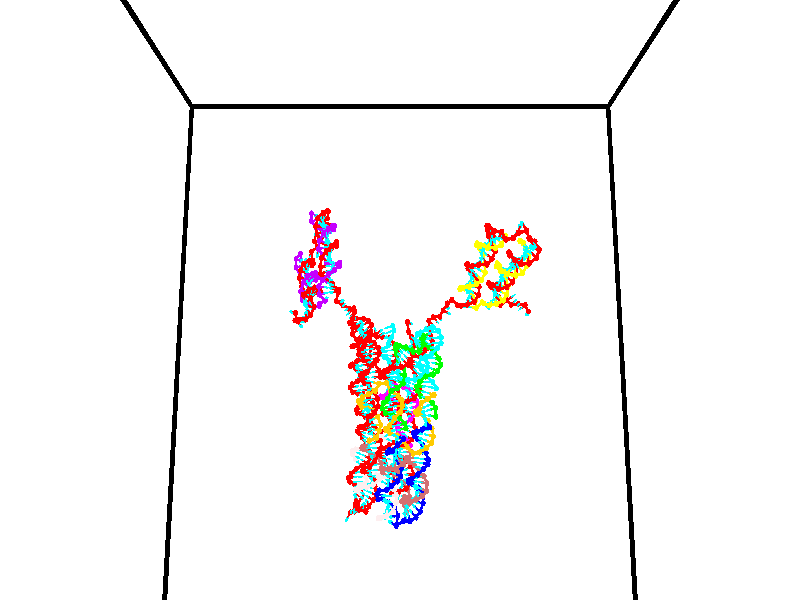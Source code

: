 // switches for output
#declare DRAW_BASES = 1; // possible values are 0, 1; only relevant for DNA ribbons
#declare DRAW_BASES_TYPE = 3; // possible values are 1, 2, 3; only relevant for DNA ribbons
#declare DRAW_FOG = 0; // set to 1 to enable fog

#include "colors.inc"

#include "transforms.inc"
background { rgb <1, 1, 1>}

#default {
   normal{
       ripples 0.25
       frequency 0.20
       turbulence 0.2
       lambda 5
   }
	finish {
		phong 0.1
		phong_size 40.
	}
}

// original window dimensions: 1024x640


// camera settings

camera {
	sky <0, 0.179814, -0.983701>
	up <0, 0.179814, -0.983701>
	right 1.6 * <1, 0, 0>
	location <35, 94.9851, 44.8844>
	look_at <35, 29.7336, 32.9568>
	direction <0, -65.2515, -11.9276>
	angle 67.0682
}


# declare cpy_camera_pos = <35, 94.9851, 44.8844>;
# if (DRAW_FOG = 1)
fog {
	fog_type 2
	up vnormalize(cpy_camera_pos)
	color rgbt<1,1,1,0.3>
	distance 1e-5
	fog_alt 3e-3
	fog_offset 56
}
# end


// LIGHTS

# declare lum = 6;
global_settings {
	ambient_light rgb lum * <0.05, 0.05, 0.05>
	max_trace_level 15
}# declare cpy_direct_light_amount = 0.25;
light_source
{	1000 * <-1, -1.16352, -0.803886>,
	rgb lum * cpy_direct_light_amount
	parallel
}

light_source
{	1000 * <1, 1.16352, 0.803886>,
	rgb lum * cpy_direct_light_amount
	parallel
}

// strand 0

// nucleotide -1

// particle -1
sphere {
	<24.402576, 34.599957, 34.972809> 0.250000
	pigment { color rgbt <1,0,0,0> }
	no_shadow
}
cylinder {
	<24.232374, 34.961769, 34.983868>,  <24.130253, 35.178856, 34.990505>, 0.100000
	pigment { color rgbt <1,0,0,0> }
	no_shadow
}
cylinder {
	<24.232374, 34.961769, 34.983868>,  <24.402576, 34.599957, 34.972809>, 0.100000
	pigment { color rgbt <1,0,0,0> }
	no_shadow
}

// particle -1
sphere {
	<24.232374, 34.961769, 34.983868> 0.100000
	pigment { color rgbt <1,0,0,0> }
	no_shadow
}
sphere {
	0, 1
	scale<0.080000,0.200000,0.300000>
	matrix <0.749599, 0.369408, -0.549217,
		-0.506999, -0.212968, -0.835222,
		-0.425504, 0.904534, 0.027650,
		24.104723, 35.233128, 34.992161>
	pigment { color rgbt <0,1,1,0> }
	no_shadow
}
cylinder {
	<24.549112, 34.377682, 35.622101>,  <24.402576, 34.599957, 34.972809>, 0.130000
	pigment { color rgbt <1,0,0,0> }
	no_shadow
}

// nucleotide -1

// particle -1
sphere {
	<24.549112, 34.377682, 35.622101> 0.250000
	pigment { color rgbt <1,0,0,0> }
	no_shadow
}
cylinder {
	<24.805944, 34.546871, 35.877861>,  <24.960043, 34.648384, 36.031315>, 0.100000
	pigment { color rgbt <1,0,0,0> }
	no_shadow
}
cylinder {
	<24.805944, 34.546871, 35.877861>,  <24.549112, 34.377682, 35.622101>, 0.100000
	pigment { color rgbt <1,0,0,0> }
	no_shadow
}

// particle -1
sphere {
	<24.805944, 34.546871, 35.877861> 0.100000
	pigment { color rgbt <1,0,0,0> }
	no_shadow
}
sphere {
	0, 1
	scale<0.080000,0.200000,0.300000>
	matrix <0.239585, 0.681548, -0.691441,
		-0.728240, 0.597150, 0.336271,
		0.642080, 0.422969, 0.639399,
		24.998568, 34.673763, 36.069679>
	pigment { color rgbt <0,1,1,0> }
	no_shadow
}
cylinder {
	<24.468441, 35.149261, 35.683113>,  <24.549112, 34.377682, 35.622101>, 0.130000
	pigment { color rgbt <1,0,0,0> }
	no_shadow
}

// nucleotide -1

// particle -1
sphere {
	<24.468441, 35.149261, 35.683113> 0.250000
	pigment { color rgbt <1,0,0,0> }
	no_shadow
}
cylinder {
	<24.854883, 35.064110, 35.741516>,  <25.086748, 35.013020, 35.776558>, 0.100000
	pigment { color rgbt <1,0,0,0> }
	no_shadow
}
cylinder {
	<24.854883, 35.064110, 35.741516>,  <24.468441, 35.149261, 35.683113>, 0.100000
	pigment { color rgbt <1,0,0,0> }
	no_shadow
}

// particle -1
sphere {
	<24.854883, 35.064110, 35.741516> 0.100000
	pigment { color rgbt <1,0,0,0> }
	no_shadow
}
sphere {
	0, 1
	scale<0.080000,0.200000,0.300000>
	matrix <0.246496, 0.592790, -0.766707,
		0.076666, 0.776711, 0.625174,
		0.966107, -0.212883, 0.146009,
		25.144714, 35.000244, 35.785320>
	pigment { color rgbt <0,1,1,0> }
	no_shadow
}
cylinder {
	<24.963264, 35.766747, 35.702965>,  <24.468441, 35.149261, 35.683113>, 0.130000
	pigment { color rgbt <1,0,0,0> }
	no_shadow
}

// nucleotide -1

// particle -1
sphere {
	<24.963264, 35.766747, 35.702965> 0.250000
	pigment { color rgbt <1,0,0,0> }
	no_shadow
}
cylinder {
	<25.165733, 35.451797, 35.562210>,  <25.287214, 35.262829, 35.477757>, 0.100000
	pigment { color rgbt <1,0,0,0> }
	no_shadow
}
cylinder {
	<25.165733, 35.451797, 35.562210>,  <24.963264, 35.766747, 35.702965>, 0.100000
	pigment { color rgbt <1,0,0,0> }
	no_shadow
}

// particle -1
sphere {
	<25.165733, 35.451797, 35.562210> 0.100000
	pigment { color rgbt <1,0,0,0> }
	no_shadow
}
sphere {
	0, 1
	scale<0.080000,0.200000,0.300000>
	matrix <0.373918, 0.568035, -0.733159,
		0.777157, 0.239528, 0.581939,
		0.506174, -0.787377, -0.351889,
		25.317585, 35.215584, 35.456642>
	pigment { color rgbt <0,1,1,0> }
	no_shadow
}
cylinder {
	<25.646622, 35.835514, 35.721920>,  <24.963264, 35.766747, 35.702965>, 0.130000
	pigment { color rgbt <1,0,0,0> }
	no_shadow
}

// nucleotide -1

// particle -1
sphere {
	<25.646622, 35.835514, 35.721920> 0.250000
	pigment { color rgbt <1,0,0,0> }
	no_shadow
}
cylinder {
	<25.630533, 35.587547, 35.408466>,  <25.620880, 35.438766, 35.220394>, 0.100000
	pigment { color rgbt <1,0,0,0> }
	no_shadow
}
cylinder {
	<25.630533, 35.587547, 35.408466>,  <25.646622, 35.835514, 35.721920>, 0.100000
	pigment { color rgbt <1,0,0,0> }
	no_shadow
}

// particle -1
sphere {
	<25.630533, 35.587547, 35.408466> 0.100000
	pigment { color rgbt <1,0,0,0> }
	no_shadow
}
sphere {
	0, 1
	scale<0.080000,0.200000,0.300000>
	matrix <0.296447, 0.741554, -0.601844,
		0.954202, -0.256513, 0.153946,
		-0.040222, -0.619918, -0.783635,
		25.618467, 35.401573, 35.173374>
	pigment { color rgbt <0,1,1,0> }
	no_shadow
}
cylinder {
	<26.181274, 36.030052, 35.370537>,  <25.646622, 35.835514, 35.721920>, 0.130000
	pigment { color rgbt <1,0,0,0> }
	no_shadow
}

// nucleotide -1

// particle -1
sphere {
	<26.181274, 36.030052, 35.370537> 0.250000
	pigment { color rgbt <1,0,0,0> }
	no_shadow
}
cylinder {
	<25.959234, 35.825409, 35.108204>,  <25.826010, 35.702625, 34.950802>, 0.100000
	pigment { color rgbt <1,0,0,0> }
	no_shadow
}
cylinder {
	<25.959234, 35.825409, 35.108204>,  <26.181274, 36.030052, 35.370537>, 0.100000
	pigment { color rgbt <1,0,0,0> }
	no_shadow
}

// particle -1
sphere {
	<25.959234, 35.825409, 35.108204> 0.100000
	pigment { color rgbt <1,0,0,0> }
	no_shadow
}
sphere {
	0, 1
	scale<0.080000,0.200000,0.300000>
	matrix <0.105678, 0.738703, -0.665695,
		0.825042, -0.438836, -0.355990,
		-0.555101, -0.511606, -0.655837,
		25.792704, 35.671928, 34.911453>
	pigment { color rgbt <0,1,1,0> }
	no_shadow
}
cylinder {
	<26.480913, 36.073250, 34.697716>,  <26.181274, 36.030052, 35.370537>, 0.130000
	pigment { color rgbt <1,0,0,0> }
	no_shadow
}

// nucleotide -1

// particle -1
sphere {
	<26.480913, 36.073250, 34.697716> 0.250000
	pigment { color rgbt <1,0,0,0> }
	no_shadow
}
cylinder {
	<26.082481, 36.055969, 34.666836>,  <25.843422, 36.045601, 34.648308>, 0.100000
	pigment { color rgbt <1,0,0,0> }
	no_shadow
}
cylinder {
	<26.082481, 36.055969, 34.666836>,  <26.480913, 36.073250, 34.697716>, 0.100000
	pigment { color rgbt <1,0,0,0> }
	no_shadow
}

// particle -1
sphere {
	<26.082481, 36.055969, 34.666836> 0.100000
	pigment { color rgbt <1,0,0,0> }
	no_shadow
}
sphere {
	0, 1
	scale<0.080000,0.200000,0.300000>
	matrix <0.018213, 0.753815, -0.656835,
		0.086568, -0.655665, -0.750072,
		-0.996080, -0.043200, -0.077198,
		25.783657, 36.043011, 34.643677>
	pigment { color rgbt <0,1,1,0> }
	no_shadow
}
cylinder {
	<26.128349, 36.118275, 33.974888>,  <26.480913, 36.073250, 34.697716>, 0.130000
	pigment { color rgbt <1,0,0,0> }
	no_shadow
}

// nucleotide -1

// particle -1
sphere {
	<26.128349, 36.118275, 33.974888> 0.250000
	pigment { color rgbt <1,0,0,0> }
	no_shadow
}
cylinder {
	<25.879635, 36.258080, 34.255238>,  <25.730406, 36.341961, 34.423447>, 0.100000
	pigment { color rgbt <1,0,0,0> }
	no_shadow
}
cylinder {
	<25.879635, 36.258080, 34.255238>,  <26.128349, 36.118275, 33.974888>, 0.100000
	pigment { color rgbt <1,0,0,0> }
	no_shadow
}

// particle -1
sphere {
	<25.879635, 36.258080, 34.255238> 0.100000
	pigment { color rgbt <1,0,0,0> }
	no_shadow
}
sphere {
	0, 1
	scale<0.080000,0.200000,0.300000>
	matrix <-0.108659, 0.847749, -0.519149,
		-0.775613, -0.398955, -0.489140,
		-0.621785, 0.349509, 0.700875,
		25.693100, 36.362934, 34.465500>
	pigment { color rgbt <0,1,1,0> }
	no_shadow
}
cylinder {
	<25.414530, 36.315964, 33.708412>,  <26.128349, 36.118275, 33.974888>, 0.130000
	pigment { color rgbt <1,0,0,0> }
	no_shadow
}

// nucleotide -1

// particle -1
sphere {
	<25.414530, 36.315964, 33.708412> 0.250000
	pigment { color rgbt <1,0,0,0> }
	no_shadow
}
cylinder {
	<25.552135, 36.507103, 34.031723>,  <25.634699, 36.621784, 34.225712>, 0.100000
	pigment { color rgbt <1,0,0,0> }
	no_shadow
}
cylinder {
	<25.552135, 36.507103, 34.031723>,  <25.414530, 36.315964, 33.708412>, 0.100000
	pigment { color rgbt <1,0,0,0> }
	no_shadow
}

// particle -1
sphere {
	<25.552135, 36.507103, 34.031723> 0.100000
	pigment { color rgbt <1,0,0,0> }
	no_shadow
}
sphere {
	0, 1
	scale<0.080000,0.200000,0.300000>
	matrix <-0.030380, 0.866035, -0.499059,
		-0.938472, 0.147128, 0.312447,
		0.344016, 0.477846, 0.808280,
		25.655340, 36.650455, 34.274208>
	pigment { color rgbt <0,1,1,0> }
	no_shadow
}
cylinder {
	<25.919043, 35.944687, 33.199425>,  <25.414530, 36.315964, 33.708412>, 0.130000
	pigment { color rgbt <1,0,0,0> }
	no_shadow
}

// nucleotide -1

// particle -1
sphere {
	<25.919043, 35.944687, 33.199425> 0.250000
	pigment { color rgbt <1,0,0,0> }
	no_shadow
}
cylinder {
	<25.933256, 35.649826, 33.469341>,  <25.941784, 35.472912, 33.631290>, 0.100000
	pigment { color rgbt <1,0,0,0> }
	no_shadow
}
cylinder {
	<25.933256, 35.649826, 33.469341>,  <25.919043, 35.944687, 33.199425>, 0.100000
	pigment { color rgbt <1,0,0,0> }
	no_shadow
}

// particle -1
sphere {
	<25.933256, 35.649826, 33.469341> 0.100000
	pigment { color rgbt <1,0,0,0> }
	no_shadow
}
sphere {
	0, 1
	scale<0.080000,0.200000,0.300000>
	matrix <0.077507, -0.671156, -0.737253,
		0.996358, 0.078498, 0.033285,
		0.035533, -0.737148, 0.674796,
		25.943916, 35.428680, 33.671780>
	pigment { color rgbt <0,1,1,0> }
	no_shadow
}
cylinder {
	<26.404495, 35.455479, 32.919136>,  <25.919043, 35.944687, 33.199425>, 0.130000
	pigment { color rgbt <1,0,0,0> }
	no_shadow
}

// nucleotide -1

// particle -1
sphere {
	<26.404495, 35.455479, 32.919136> 0.250000
	pigment { color rgbt <1,0,0,0> }
	no_shadow
}
cylinder {
	<26.241470, 35.240417, 33.214386>,  <26.143656, 35.111382, 33.391537>, 0.100000
	pigment { color rgbt <1,0,0,0> }
	no_shadow
}
cylinder {
	<26.241470, 35.240417, 33.214386>,  <26.404495, 35.455479, 32.919136>, 0.100000
	pigment { color rgbt <1,0,0,0> }
	no_shadow
}

// particle -1
sphere {
	<26.241470, 35.240417, 33.214386> 0.100000
	pigment { color rgbt <1,0,0,0> }
	no_shadow
}
sphere {
	0, 1
	scale<0.080000,0.200000,0.300000>
	matrix <0.184876, -0.840141, -0.509886,
		0.894267, -0.071349, 0.441809,
		-0.407562, -0.537654, 0.738120,
		26.119202, 35.079121, 33.435822>
	pigment { color rgbt <0,1,1,0> }
	no_shadow
}
cylinder {
	<26.822756, 34.813129, 33.034180>,  <26.404495, 35.455479, 32.919136>, 0.130000
	pigment { color rgbt <1,0,0,0> }
	no_shadow
}

// nucleotide -1

// particle -1
sphere {
	<26.822756, 34.813129, 33.034180> 0.250000
	pigment { color rgbt <1,0,0,0> }
	no_shadow
}
cylinder {
	<26.454924, 34.728489, 33.166603>,  <26.234224, 34.677704, 33.246056>, 0.100000
	pigment { color rgbt <1,0,0,0> }
	no_shadow
}
cylinder {
	<26.454924, 34.728489, 33.166603>,  <26.822756, 34.813129, 33.034180>, 0.100000
	pigment { color rgbt <1,0,0,0> }
	no_shadow
}

// particle -1
sphere {
	<26.454924, 34.728489, 33.166603> 0.100000
	pigment { color rgbt <1,0,0,0> }
	no_shadow
}
sphere {
	0, 1
	scale<0.080000,0.200000,0.300000>
	matrix <-0.030759, -0.801236, -0.597558,
		0.391700, -0.559684, 0.730291,
		-0.919579, -0.211600, 0.331059,
		26.179050, 34.665009, 33.265923>
	pigment { color rgbt <0,1,1,0> }
	no_shadow
}
cylinder {
	<26.837645, 34.089718, 33.005051>,  <26.822756, 34.813129, 33.034180>, 0.130000
	pigment { color rgbt <1,0,0,0> }
	no_shadow
}

// nucleotide -1

// particle -1
sphere {
	<26.837645, 34.089718, 33.005051> 0.250000
	pigment { color rgbt <1,0,0,0> }
	no_shadow
}
cylinder {
	<26.454063, 34.200413, 33.029781>,  <26.223915, 34.266830, 33.044621>, 0.100000
	pigment { color rgbt <1,0,0,0> }
	no_shadow
}
cylinder {
	<26.454063, 34.200413, 33.029781>,  <26.837645, 34.089718, 33.005051>, 0.100000
	pigment { color rgbt <1,0,0,0> }
	no_shadow
}

// particle -1
sphere {
	<26.454063, 34.200413, 33.029781> 0.100000
	pigment { color rgbt <1,0,0,0> }
	no_shadow
}
sphere {
	0, 1
	scale<0.080000,0.200000,0.300000>
	matrix <-0.246518, -0.705867, -0.664064,
		-0.140129, -0.652048, 0.745115,
		-0.958954, 0.276738, 0.061829,
		26.166378, 34.283436, 33.048328>
	pigment { color rgbt <0,1,1,0> }
	no_shadow
}
cylinder {
	<26.435291, 33.457645, 32.959305>,  <26.837645, 34.089718, 33.005051>, 0.130000
	pigment { color rgbt <1,0,0,0> }
	no_shadow
}

// nucleotide -1

// particle -1
sphere {
	<26.435291, 33.457645, 32.959305> 0.250000
	pigment { color rgbt <1,0,0,0> }
	no_shadow
}
cylinder {
	<26.151085, 33.733894, 32.905334>,  <25.980560, 33.899643, 32.872952>, 0.100000
	pigment { color rgbt <1,0,0,0> }
	no_shadow
}
cylinder {
	<26.151085, 33.733894, 32.905334>,  <26.435291, 33.457645, 32.959305>, 0.100000
	pigment { color rgbt <1,0,0,0> }
	no_shadow
}

// particle -1
sphere {
	<26.151085, 33.733894, 32.905334> 0.100000
	pigment { color rgbt <1,0,0,0> }
	no_shadow
}
sphere {
	0, 1
	scale<0.080000,0.200000,0.300000>
	matrix <-0.437953, -0.584086, -0.683404,
		-0.550782, -0.426480, 0.717464,
		-0.710519, 0.690622, -0.134925,
		25.937929, 33.941082, 32.864857>
	pigment { color rgbt <0,1,1,0> }
	no_shadow
}
cylinder {
	<25.842159, 33.030994, 33.051056>,  <26.435291, 33.457645, 32.959305>, 0.130000
	pigment { color rgbt <1,0,0,0> }
	no_shadow
}

// nucleotide -1

// particle -1
sphere {
	<25.842159, 33.030994, 33.051056> 0.250000
	pigment { color rgbt <1,0,0,0> }
	no_shadow
}
cylinder {
	<25.779156, 33.354893, 32.824955>,  <25.741354, 33.549232, 32.689297>, 0.100000
	pigment { color rgbt <1,0,0,0> }
	no_shadow
}
cylinder {
	<25.779156, 33.354893, 32.824955>,  <25.842159, 33.030994, 33.051056>, 0.100000
	pigment { color rgbt <1,0,0,0> }
	no_shadow
}

// particle -1
sphere {
	<25.779156, 33.354893, 32.824955> 0.100000
	pigment { color rgbt <1,0,0,0> }
	no_shadow
}
sphere {
	0, 1
	scale<0.080000,0.200000,0.300000>
	matrix <-0.304176, -0.584346, -0.752341,
		-0.939504, 0.053433, 0.338345,
		-0.157511, 0.809743, -0.565249,
		25.731903, 33.597816, 32.655380>
	pigment { color rgbt <0,1,1,0> }
	no_shadow
}
cylinder {
	<25.167448, 32.998615, 32.903584>,  <25.842159, 33.030994, 33.051056>, 0.130000
	pigment { color rgbt <1,0,0,0> }
	no_shadow
}

// nucleotide -1

// particle -1
sphere {
	<25.167448, 32.998615, 32.903584> 0.250000
	pigment { color rgbt <1,0,0,0> }
	no_shadow
}
cylinder {
	<25.342518, 33.219501, 32.619751>,  <25.447559, 33.352032, 32.449451>, 0.100000
	pigment { color rgbt <1,0,0,0> }
	no_shadow
}
cylinder {
	<25.342518, 33.219501, 32.619751>,  <25.167448, 32.998615, 32.903584>, 0.100000
	pigment { color rgbt <1,0,0,0> }
	no_shadow
}

// particle -1
sphere {
	<25.342518, 33.219501, 32.619751> 0.100000
	pigment { color rgbt <1,0,0,0> }
	no_shadow
}
sphere {
	0, 1
	scale<0.080000,0.200000,0.300000>
	matrix <-0.455960, -0.543866, -0.704493,
		-0.774945, 0.631879, 0.013749,
		0.437676, 0.552212, -0.709578,
		25.473822, 33.385166, 32.406879>
	pigment { color rgbt <0,1,1,0> }
	no_shadow
}
cylinder {
	<24.692854, 33.011604, 32.359207>,  <25.167448, 32.998615, 32.903584>, 0.130000
	pigment { color rgbt <1,0,0,0> }
	no_shadow
}

// nucleotide -1

// particle -1
sphere {
	<24.692854, 33.011604, 32.359207> 0.250000
	pigment { color rgbt <1,0,0,0> }
	no_shadow
}
cylinder {
	<25.017389, 33.132839, 32.159260>,  <25.212111, 33.205582, 32.039291>, 0.100000
	pigment { color rgbt <1,0,0,0> }
	no_shadow
}
cylinder {
	<25.017389, 33.132839, 32.159260>,  <24.692854, 33.011604, 32.359207>, 0.100000
	pigment { color rgbt <1,0,0,0> }
	no_shadow
}

// particle -1
sphere {
	<25.017389, 33.132839, 32.159260> 0.100000
	pigment { color rgbt <1,0,0,0> }
	no_shadow
}
sphere {
	0, 1
	scale<0.080000,0.200000,0.300000>
	matrix <-0.342288, -0.446870, -0.826526,
		-0.473885, 0.841692, -0.258821,
		0.811340, 0.303087, -0.499866,
		25.260792, 33.223766, 32.009300>
	pigment { color rgbt <0,1,1,0> }
	no_shadow
}
cylinder {
	<24.436161, 33.219128, 31.649019>,  <24.692854, 33.011604, 32.359207>, 0.130000
	pigment { color rgbt <1,0,0,0> }
	no_shadow
}

// nucleotide -1

// particle -1
sphere {
	<24.436161, 33.219128, 31.649019> 0.250000
	pigment { color rgbt <1,0,0,0> }
	no_shadow
}
cylinder {
	<24.826773, 33.144592, 31.605818>,  <25.061140, 33.099869, 31.579897>, 0.100000
	pigment { color rgbt <1,0,0,0> }
	no_shadow
}
cylinder {
	<24.826773, 33.144592, 31.605818>,  <24.436161, 33.219128, 31.649019>, 0.100000
	pigment { color rgbt <1,0,0,0> }
	no_shadow
}

// particle -1
sphere {
	<24.826773, 33.144592, 31.605818> 0.100000
	pigment { color rgbt <1,0,0,0> }
	no_shadow
}
sphere {
	0, 1
	scale<0.080000,0.200000,0.300000>
	matrix <-0.190073, -0.509763, -0.839055,
		0.101296, 0.839891, -0.533218,
		0.976530, -0.186343, -0.108003,
		25.119732, 33.088688, 31.573418>
	pigment { color rgbt <0,1,1,0> }
	no_shadow
}
cylinder {
	<24.601250, 33.380238, 31.005272>,  <24.436161, 33.219128, 31.649019>, 0.130000
	pigment { color rgbt <1,0,0,0> }
	no_shadow
}

// nucleotide -1

// particle -1
sphere {
	<24.601250, 33.380238, 31.005272> 0.250000
	pigment { color rgbt <1,0,0,0> }
	no_shadow
}
cylinder {
	<24.897490, 33.129189, 31.101276>,  <25.075233, 32.978561, 31.158880>, 0.100000
	pigment { color rgbt <1,0,0,0> }
	no_shadow
}
cylinder {
	<24.897490, 33.129189, 31.101276>,  <24.601250, 33.380238, 31.005272>, 0.100000
	pigment { color rgbt <1,0,0,0> }
	no_shadow
}

// particle -1
sphere {
	<24.897490, 33.129189, 31.101276> 0.100000
	pigment { color rgbt <1,0,0,0> }
	no_shadow
}
sphere {
	0, 1
	scale<0.080000,0.200000,0.300000>
	matrix <-0.183156, -0.532218, -0.826558,
		0.646502, 0.568189, -0.509113,
		0.740600, -0.627619, 0.240013,
		25.119669, 32.940903, 31.173281>
	pigment { color rgbt <0,1,1,0> }
	no_shadow
}
cylinder {
	<24.862972, 33.134655, 30.350637>,  <24.601250, 33.380238, 31.005272>, 0.130000
	pigment { color rgbt <1,0,0,0> }
	no_shadow
}

// nucleotide -1

// particle -1
sphere {
	<24.862972, 33.134655, 30.350637> 0.250000
	pigment { color rgbt <1,0,0,0> }
	no_shadow
}
cylinder {
	<25.000431, 32.838150, 30.581264>,  <25.082907, 32.660248, 30.719641>, 0.100000
	pigment { color rgbt <1,0,0,0> }
	no_shadow
}
cylinder {
	<25.000431, 32.838150, 30.581264>,  <24.862972, 33.134655, 30.350637>, 0.100000
	pigment { color rgbt <1,0,0,0> }
	no_shadow
}

// particle -1
sphere {
	<25.000431, 32.838150, 30.581264> 0.100000
	pigment { color rgbt <1,0,0,0> }
	no_shadow
}
sphere {
	0, 1
	scale<0.080000,0.200000,0.300000>
	matrix <-0.075459, -0.633769, -0.769833,
		0.936062, 0.221044, -0.273728,
		0.343647, -0.741267, 0.576568,
		25.103525, 32.615768, 30.754234>
	pigment { color rgbt <0,1,1,0> }
	no_shadow
}
cylinder {
	<25.421064, 32.802860, 29.970171>,  <24.862972, 33.134655, 30.350637>, 0.130000
	pigment { color rgbt <1,0,0,0> }
	no_shadow
}

// nucleotide -1

// particle -1
sphere {
	<25.421064, 32.802860, 29.970171> 0.250000
	pigment { color rgbt <1,0,0,0> }
	no_shadow
}
cylinder {
	<25.295784, 32.532253, 30.236774>,  <25.220615, 32.369888, 30.396736>, 0.100000
	pigment { color rgbt <1,0,0,0> }
	no_shadow
}
cylinder {
	<25.295784, 32.532253, 30.236774>,  <25.421064, 32.802860, 29.970171>, 0.100000
	pigment { color rgbt <1,0,0,0> }
	no_shadow
}

// particle -1
sphere {
	<25.295784, 32.532253, 30.236774> 0.100000
	pigment { color rgbt <1,0,0,0> }
	no_shadow
}
sphere {
	0, 1
	scale<0.080000,0.200000,0.300000>
	matrix <-0.098756, -0.674815, -0.731349,
		0.944538, -0.294881, 0.144543,
		-0.313201, -0.676513, 0.666510,
		25.201824, 32.329300, 30.436728>
	pigment { color rgbt <0,1,1,0> }
	no_shadow
}
cylinder {
	<25.694315, 32.090889, 29.819109>,  <25.421064, 32.802860, 29.970171>, 0.130000
	pigment { color rgbt <1,0,0,0> }
	no_shadow
}

// nucleotide -1

// particle -1
sphere {
	<25.694315, 32.090889, 29.819109> 0.250000
	pigment { color rgbt <1,0,0,0> }
	no_shadow
}
cylinder {
	<25.383711, 32.011284, 30.058249>,  <25.197348, 31.963520, 30.201733>, 0.100000
	pigment { color rgbt <1,0,0,0> }
	no_shadow
}
cylinder {
	<25.383711, 32.011284, 30.058249>,  <25.694315, 32.090889, 29.819109>, 0.100000
	pigment { color rgbt <1,0,0,0> }
	no_shadow
}

// particle -1
sphere {
	<25.383711, 32.011284, 30.058249> 0.100000
	pigment { color rgbt <1,0,0,0> }
	no_shadow
}
sphere {
	0, 1
	scale<0.080000,0.200000,0.300000>
	matrix <-0.257403, -0.765841, -0.589263,
		0.575131, -0.611457, 0.543456,
		-0.776510, -0.199016, 0.597850,
		25.150757, 31.951578, 30.237604>
	pigment { color rgbt <0,1,1,0> }
	no_shadow
}
cylinder {
	<25.673573, 31.385115, 29.919559>,  <25.694315, 32.090889, 29.819109>, 0.130000
	pigment { color rgbt <1,0,0,0> }
	no_shadow
}

// nucleotide -1

// particle -1
sphere {
	<25.673573, 31.385115, 29.919559> 0.250000
	pigment { color rgbt <1,0,0,0> }
	no_shadow
}
cylinder {
	<25.294779, 31.478081, 30.008287>,  <25.067503, 31.533859, 30.061523>, 0.100000
	pigment { color rgbt <1,0,0,0> }
	no_shadow
}
cylinder {
	<25.294779, 31.478081, 30.008287>,  <25.673573, 31.385115, 29.919559>, 0.100000
	pigment { color rgbt <1,0,0,0> }
	no_shadow
}

// particle -1
sphere {
	<25.294779, 31.478081, 30.008287> 0.100000
	pigment { color rgbt <1,0,0,0> }
	no_shadow
}
sphere {
	0, 1
	scale<0.080000,0.200000,0.300000>
	matrix <-0.319513, -0.753570, -0.574495,
		0.033636, -0.614912, 0.787878,
		-0.946985, 0.232414, 0.221820,
		25.010683, 31.547806, 30.074833>
	pigment { color rgbt <0,1,1,0> }
	no_shadow
}
cylinder {
	<25.389874, 30.719522, 29.960251>,  <25.673573, 31.385115, 29.919559>, 0.130000
	pigment { color rgbt <1,0,0,0> }
	no_shadow
}

// nucleotide -1

// particle -1
sphere {
	<25.389874, 30.719522, 29.960251> 0.250000
	pigment { color rgbt <1,0,0,0> }
	no_shadow
}
cylinder {
	<25.080620, 30.965153, 29.896786>,  <24.895067, 31.112532, 29.858707>, 0.100000
	pigment { color rgbt <1,0,0,0> }
	no_shadow
}
cylinder {
	<25.080620, 30.965153, 29.896786>,  <25.389874, 30.719522, 29.960251>, 0.100000
	pigment { color rgbt <1,0,0,0> }
	no_shadow
}

// particle -1
sphere {
	<25.080620, 30.965153, 29.896786> 0.100000
	pigment { color rgbt <1,0,0,0> }
	no_shadow
}
sphere {
	0, 1
	scale<0.080000,0.200000,0.300000>
	matrix <-0.216780, -0.490947, -0.843788,
		-0.596046, -0.617966, 0.512687,
		-0.773134, 0.614076, -0.158664,
		24.848679, 31.149376, 29.849186>
	pigment { color rgbt <0,1,1,0> }
	no_shadow
}
cylinder {
	<24.715244, 30.282413, 29.764923>,  <25.389874, 30.719522, 29.960251>, 0.130000
	pigment { color rgbt <1,0,0,0> }
	no_shadow
}

// nucleotide -1

// particle -1
sphere {
	<24.715244, 30.282413, 29.764923> 0.250000
	pigment { color rgbt <1,0,0,0> }
	no_shadow
}
cylinder {
	<24.715614, 30.648502, 29.603746>,  <24.715836, 30.868156, 29.507040>, 0.100000
	pigment { color rgbt <1,0,0,0> }
	no_shadow
}
cylinder {
	<24.715614, 30.648502, 29.603746>,  <24.715244, 30.282413, 29.764923>, 0.100000
	pigment { color rgbt <1,0,0,0> }
	no_shadow
}

// particle -1
sphere {
	<24.715614, 30.648502, 29.603746> 0.100000
	pigment { color rgbt <1,0,0,0> }
	no_shadow
}
sphere {
	0, 1
	scale<0.080000,0.200000,0.300000>
	matrix <-0.510141, -0.346136, -0.787367,
		-0.860090, 0.206286, 0.466573,
		0.000926, 0.915225, -0.402943,
		24.715893, 30.923069, 29.482864>
	pigment { color rgbt <0,1,1,0> }
	no_shadow
}
cylinder {
	<25.341658, 30.033384, 29.307306>,  <24.715244, 30.282413, 29.764923>, 0.130000
	pigment { color rgbt <1,0,0,0> }
	no_shadow
}

// nucleotide -1

// particle -1
sphere {
	<25.341658, 30.033384, 29.307306> 0.250000
	pigment { color rgbt <1,0,0,0> }
	no_shadow
}
cylinder {
	<25.347784, 29.654015, 29.180653>,  <25.351460, 29.426394, 29.104660>, 0.100000
	pigment { color rgbt <1,0,0,0> }
	no_shadow
}
cylinder {
	<25.347784, 29.654015, 29.180653>,  <25.341658, 30.033384, 29.307306>, 0.100000
	pigment { color rgbt <1,0,0,0> }
	no_shadow
}

// particle -1
sphere {
	<25.347784, 29.654015, 29.180653> 0.100000
	pigment { color rgbt <1,0,0,0> }
	no_shadow
}
sphere {
	0, 1
	scale<0.080000,0.200000,0.300000>
	matrix <-0.950605, 0.084376, -0.298715,
		0.310025, 0.305571, -0.900284,
		0.015316, -0.948423, -0.316636,
		25.352379, 29.369488, 29.085661>
	pigment { color rgbt <0,1,1,0> }
	no_shadow
}
cylinder {
	<25.216158, 30.100431, 28.476274>,  <25.341658, 30.033384, 29.307306>, 0.130000
	pigment { color rgbt <1,0,0,0> }
	no_shadow
}

// nucleotide -1

// particle -1
sphere {
	<25.216158, 30.100431, 28.476274> 0.250000
	pigment { color rgbt <1,0,0,0> }
	no_shadow
}
cylinder {
	<25.063869, 29.771421, 28.645273>,  <24.972496, 29.574017, 28.746674>, 0.100000
	pigment { color rgbt <1,0,0,0> }
	no_shadow
}
cylinder {
	<25.063869, 29.771421, 28.645273>,  <25.216158, 30.100431, 28.476274>, 0.100000
	pigment { color rgbt <1,0,0,0> }
	no_shadow
}

// particle -1
sphere {
	<25.063869, 29.771421, 28.645273> 0.100000
	pigment { color rgbt <1,0,0,0> }
	no_shadow
}
sphere {
	0, 1
	scale<0.080000,0.200000,0.300000>
	matrix <-0.920361, 0.292913, -0.259109,
		0.089368, -0.487499, -0.868538,
		-0.380721, -0.822524, 0.422498,
		24.949654, 29.524664, 28.772022>
	pigment { color rgbt <0,1,1,0> }
	no_shadow
}
cylinder {
	<25.908394, 30.332541, 28.130699>,  <25.216158, 30.100431, 28.476274>, 0.130000
	pigment { color rgbt <1,0,0,0> }
	no_shadow
}

// nucleotide -1

// particle -1
sphere {
	<25.908394, 30.332541, 28.130699> 0.250000
	pigment { color rgbt <1,0,0,0> }
	no_shadow
}
cylinder {
	<25.890692, 30.218689, 28.513746>,  <25.880072, 30.150377, 28.743574>, 0.100000
	pigment { color rgbt <1,0,0,0> }
	no_shadow
}
cylinder {
	<25.890692, 30.218689, 28.513746>,  <25.908394, 30.332541, 28.130699>, 0.100000
	pigment { color rgbt <1,0,0,0> }
	no_shadow
}

// particle -1
sphere {
	<25.890692, 30.218689, 28.513746> 0.100000
	pigment { color rgbt <1,0,0,0> }
	no_shadow
}
sphere {
	0, 1
	scale<0.080000,0.200000,0.300000>
	matrix <0.285586, -0.922158, -0.260893,
		0.957331, 0.261937, 0.122095,
		-0.044253, -0.284630, 0.957615,
		25.877417, 30.133301, 28.801031>
	pigment { color rgbt <0,1,1,0> }
	no_shadow
}
cylinder {
	<25.483322, 30.222229, 27.535929>,  <25.908394, 30.332541, 28.130699>, 0.130000
	pigment { color rgbt <1,0,0,0> }
	no_shadow
}

// nucleotide -1

// particle -1
sphere {
	<25.483322, 30.222229, 27.535929> 0.250000
	pigment { color rgbt <1,0,0,0> }
	no_shadow
}
cylinder {
	<25.539589, 30.108950, 27.156452>,  <25.573349, 30.040981, 26.928766>, 0.100000
	pigment { color rgbt <1,0,0,0> }
	no_shadow
}
cylinder {
	<25.539589, 30.108950, 27.156452>,  <25.483322, 30.222229, 27.535929>, 0.100000
	pigment { color rgbt <1,0,0,0> }
	no_shadow
}

// particle -1
sphere {
	<25.539589, 30.108950, 27.156452> 0.100000
	pigment { color rgbt <1,0,0,0> }
	no_shadow
}
sphere {
	0, 1
	scale<0.080000,0.200000,0.300000>
	matrix <0.756417, 0.648982, -0.081574,
		0.638784, -0.706131, 0.305507,
		0.140666, -0.283199, -0.948689,
		25.581789, 30.023991, 26.871845>
	pigment { color rgbt <0,1,1,0> }
	no_shadow
}
cylinder {
	<26.186752, 29.884079, 27.421818>,  <25.483322, 30.222229, 27.535929>, 0.130000
	pigment { color rgbt <1,0,0,0> }
	no_shadow
}

// nucleotide -1

// particle -1
sphere {
	<26.186752, 29.884079, 27.421818> 0.250000
	pigment { color rgbt <1,0,0,0> }
	no_shadow
}
cylinder {
	<26.039642, 30.054541, 27.091209>,  <25.951376, 30.156816, 26.892845>, 0.100000
	pigment { color rgbt <1,0,0,0> }
	no_shadow
}
cylinder {
	<26.039642, 30.054541, 27.091209>,  <26.186752, 29.884079, 27.421818>, 0.100000
	pigment { color rgbt <1,0,0,0> }
	no_shadow
}

// particle -1
sphere {
	<26.039642, 30.054541, 27.091209> 0.100000
	pigment { color rgbt <1,0,0,0> }
	no_shadow
}
sphere {
	0, 1
	scale<0.080000,0.200000,0.300000>
	matrix <0.764510, 0.644565, -0.007847,
		0.529402, -0.634768, -0.562853,
		-0.367776, 0.426153, -0.826520,
		25.929310, 30.182386, 26.843254>
	pigment { color rgbt <0,1,1,0> }
	no_shadow
}
cylinder {
	<26.523632, 29.701048, 26.790215>,  <26.186752, 29.884079, 27.421818>, 0.130000
	pigment { color rgbt <1,0,0,0> }
	no_shadow
}

// nucleotide -1

// particle -1
sphere {
	<26.523632, 29.701048, 26.790215> 0.250000
	pigment { color rgbt <1,0,0,0> }
	no_shadow
}
cylinder {
	<26.378098, 30.072870, 26.766388>,  <26.290777, 30.295963, 26.752092>, 0.100000
	pigment { color rgbt <1,0,0,0> }
	no_shadow
}
cylinder {
	<26.378098, 30.072870, 26.766388>,  <26.523632, 29.701048, 26.790215>, 0.100000
	pigment { color rgbt <1,0,0,0> }
	no_shadow
}

// particle -1
sphere {
	<26.378098, 30.072870, 26.766388> 0.100000
	pigment { color rgbt <1,0,0,0> }
	no_shadow
}
sphere {
	0, 1
	scale<0.080000,0.200000,0.300000>
	matrix <0.929210, 0.357765, -0.092592,
		-0.064758, -0.089039, -0.993921,
		-0.363834, 0.929557, -0.059568,
		26.268948, 30.351738, 26.748518>
	pigment { color rgbt <0,1,1,0> }
	no_shadow
}
cylinder {
	<26.793447, 30.085052, 26.204548>,  <26.523632, 29.701048, 26.790215>, 0.130000
	pigment { color rgbt <1,0,0,0> }
	no_shadow
}

// nucleotide -1

// particle -1
sphere {
	<26.793447, 30.085052, 26.204548> 0.250000
	pigment { color rgbt <1,0,0,0> }
	no_shadow
}
cylinder {
	<26.722795, 30.310446, 26.527357>,  <26.680405, 30.445683, 26.721043>, 0.100000
	pigment { color rgbt <1,0,0,0> }
	no_shadow
}
cylinder {
	<26.722795, 30.310446, 26.527357>,  <26.793447, 30.085052, 26.204548>, 0.100000
	pigment { color rgbt <1,0,0,0> }
	no_shadow
}

// particle -1
sphere {
	<26.722795, 30.310446, 26.527357> 0.100000
	pigment { color rgbt <1,0,0,0> }
	no_shadow
}
sphere {
	0, 1
	scale<0.080000,0.200000,0.300000>
	matrix <0.944906, 0.326650, -0.021270,
		-0.275599, 0.758805, -0.590135,
		-0.176628, 0.563484, 0.807024,
		26.669807, 30.479490, 26.769464>
	pigment { color rgbt <0,1,1,0> }
	no_shadow
}
cylinder {
	<27.072136, 30.711882, 26.101759>,  <26.793447, 30.085052, 26.204548>, 0.130000
	pigment { color rgbt <1,0,0,0> }
	no_shadow
}

// nucleotide -1

// particle -1
sphere {
	<27.072136, 30.711882, 26.101759> 0.250000
	pigment { color rgbt <1,0,0,0> }
	no_shadow
}
cylinder {
	<27.054312, 30.712664, 26.501360>,  <27.043617, 30.713133, 26.741121>, 0.100000
	pigment { color rgbt <1,0,0,0> }
	no_shadow
}
cylinder {
	<27.054312, 30.712664, 26.501360>,  <27.072136, 30.711882, 26.101759>, 0.100000
	pigment { color rgbt <1,0,0,0> }
	no_shadow
}

// particle -1
sphere {
	<27.054312, 30.712664, 26.501360> 0.100000
	pigment { color rgbt <1,0,0,0> }
	no_shadow
}
sphere {
	0, 1
	scale<0.080000,0.200000,0.300000>
	matrix <0.971467, 0.233267, 0.042876,
		-0.232951, 0.972411, -0.012295,
		-0.044561, 0.001956, 0.999005,
		27.040943, 30.713251, 26.801062>
	pigment { color rgbt <0,1,1,0> }
	no_shadow
}
cylinder {
	<27.397289, 31.413786, 26.368359>,  <27.072136, 30.711882, 26.101759>, 0.130000
	pigment { color rgbt <1,0,0,0> }
	no_shadow
}

// nucleotide -1

// particle -1
sphere {
	<27.397289, 31.413786, 26.368359> 0.250000
	pigment { color rgbt <1,0,0,0> }
	no_shadow
}
cylinder {
	<27.403000, 31.105751, 26.623470>,  <27.406425, 30.920929, 26.776537>, 0.100000
	pigment { color rgbt <1,0,0,0> }
	no_shadow
}
cylinder {
	<27.403000, 31.105751, 26.623470>,  <27.397289, 31.413786, 26.368359>, 0.100000
	pigment { color rgbt <1,0,0,0> }
	no_shadow
}

// particle -1
sphere {
	<27.403000, 31.105751, 26.623470> 0.100000
	pigment { color rgbt <1,0,0,0> }
	no_shadow
}
sphere {
	0, 1
	scale<0.080000,0.200000,0.300000>
	matrix <0.993043, 0.085483, 0.080988,
		-0.116887, 0.632184, 0.765951,
		0.014277, -0.770088, 0.637778,
		27.407284, 30.874725, 26.814804>
	pigment { color rgbt <0,1,1,0> }
	no_shadow
}
cylinder {
	<26.711729, 31.785202, 26.161211>,  <27.397289, 31.413786, 26.368359>, 0.130000
	pigment { color rgbt <1,0,0,0> }
	no_shadow
}

// nucleotide -1

// particle -1
sphere {
	<26.711729, 31.785202, 26.161211> 0.250000
	pigment { color rgbt <1,0,0,0> }
	no_shadow
}
cylinder {
	<26.591488, 32.075089, 25.913204>,  <26.519342, 32.249020, 25.764400>, 0.100000
	pigment { color rgbt <1,0,0,0> }
	no_shadow
}
cylinder {
	<26.591488, 32.075089, 25.913204>,  <26.711729, 31.785202, 26.161211>, 0.100000
	pigment { color rgbt <1,0,0,0> }
	no_shadow
}

// particle -1
sphere {
	<26.591488, 32.075089, 25.913204> 0.100000
	pigment { color rgbt <1,0,0,0> }
	no_shadow
}
sphere {
	0, 1
	scale<0.080000,0.200000,0.300000>
	matrix <0.290268, 0.688764, 0.664340,
		0.908505, 0.019731, -0.417407,
		-0.300604, 0.724717, -0.620019,
		26.501307, 32.292503, 25.727198>
	pigment { color rgbt <0,1,1,0> }
	no_shadow
}
cylinder {
	<27.196995, 32.392719, 25.980280>,  <26.711729, 31.785202, 26.161211>, 0.130000
	pigment { color rgbt <1,0,0,0> }
	no_shadow
}

// nucleotide -1

// particle -1
sphere {
	<27.196995, 32.392719, 25.980280> 0.250000
	pigment { color rgbt <1,0,0,0> }
	no_shadow
}
cylinder {
	<26.861177, 32.605392, 25.935589>,  <26.659687, 32.732998, 25.908775>, 0.100000
	pigment { color rgbt <1,0,0,0> }
	no_shadow
}
cylinder {
	<26.861177, 32.605392, 25.935589>,  <27.196995, 32.392719, 25.980280>, 0.100000
	pigment { color rgbt <1,0,0,0> }
	no_shadow
}

// particle -1
sphere {
	<26.861177, 32.605392, 25.935589> 0.100000
	pigment { color rgbt <1,0,0,0> }
	no_shadow
}
sphere {
	0, 1
	scale<0.080000,0.200000,0.300000>
	matrix <0.387307, 0.729921, 0.563213,
		0.381001, 0.429569, -0.818724,
		-0.839542, 0.531682, -0.111726,
		26.609314, 32.764896, 25.902071>
	pigment { color rgbt <0,1,1,0> }
	no_shadow
}
cylinder {
	<27.370907, 33.099609, 25.573795>,  <27.196995, 32.392719, 25.980280>, 0.130000
	pigment { color rgbt <1,0,0,0> }
	no_shadow
}

// nucleotide -1

// particle -1
sphere {
	<27.370907, 33.099609, 25.573795> 0.250000
	pigment { color rgbt <1,0,0,0> }
	no_shadow
}
cylinder {
	<27.053726, 33.144821, 25.813278>,  <26.863417, 33.171947, 25.956968>, 0.100000
	pigment { color rgbt <1,0,0,0> }
	no_shadow
}
cylinder {
	<27.053726, 33.144821, 25.813278>,  <27.370907, 33.099609, 25.573795>, 0.100000
	pigment { color rgbt <1,0,0,0> }
	no_shadow
}

// particle -1
sphere {
	<27.053726, 33.144821, 25.813278> 0.100000
	pigment { color rgbt <1,0,0,0> }
	no_shadow
}
sphere {
	0, 1
	scale<0.080000,0.200000,0.300000>
	matrix <0.501288, 0.679563, 0.535636,
		-0.346317, 0.724858, -0.595521,
		-0.792954, 0.113027, 0.598706,
		26.815840, 33.178730, 25.992889>
	pigment { color rgbt <0,1,1,0> }
	no_shadow
}
cylinder {
	<27.333273, 33.856728, 25.744793>,  <27.370907, 33.099609, 25.573795>, 0.130000
	pigment { color rgbt <1,0,0,0> }
	no_shadow
}

// nucleotide -1

// particle -1
sphere {
	<27.333273, 33.856728, 25.744793> 0.250000
	pigment { color rgbt <1,0,0,0> }
	no_shadow
}
cylinder {
	<27.097187, 33.673809, 26.010881>,  <26.955536, 33.564056, 26.170534>, 0.100000
	pigment { color rgbt <1,0,0,0> }
	no_shadow
}
cylinder {
	<27.097187, 33.673809, 26.010881>,  <27.333273, 33.856728, 25.744793>, 0.100000
	pigment { color rgbt <1,0,0,0> }
	no_shadow
}

// particle -1
sphere {
	<27.097187, 33.673809, 26.010881> 0.100000
	pigment { color rgbt <1,0,0,0> }
	no_shadow
}
sphere {
	0, 1
	scale<0.080000,0.200000,0.300000>
	matrix <0.270378, 0.664480, 0.696680,
		-0.760619, 0.591053, -0.268543,
		-0.590216, -0.457300, 0.665224,
		26.920122, 33.536617, 26.210449>
	pigment { color rgbt <0,1,1,0> }
	no_shadow
}
cylinder {
	<26.982195, 34.488686, 26.106359>,  <27.333273, 33.856728, 25.744793>, 0.130000
	pigment { color rgbt <1,0,0,0> }
	no_shadow
}

// nucleotide -1

// particle -1
sphere {
	<26.982195, 34.488686, 26.106359> 0.250000
	pigment { color rgbt <1,0,0,0> }
	no_shadow
}
cylinder {
	<26.896278, 34.179428, 26.345062>,  <26.844728, 33.993874, 26.488283>, 0.100000
	pigment { color rgbt <1,0,0,0> }
	no_shadow
}
cylinder {
	<26.896278, 34.179428, 26.345062>,  <26.982195, 34.488686, 26.106359>, 0.100000
	pigment { color rgbt <1,0,0,0> }
	no_shadow
}

// particle -1
sphere {
	<26.896278, 34.179428, 26.345062> 0.100000
	pigment { color rgbt <1,0,0,0> }
	no_shadow
}
sphere {
	0, 1
	scale<0.080000,0.200000,0.300000>
	matrix <0.185567, 0.567581, 0.802132,
		-0.958869, 0.283030, 0.021557,
		-0.214792, -0.773140, 0.596757,
		26.831841, 33.947487, 26.524090>
	pigment { color rgbt <0,1,1,0> }
	no_shadow
}
cylinder {
	<26.439814, 34.576889, 26.644901>,  <26.982195, 34.488686, 26.106359>, 0.130000
	pigment { color rgbt <1,0,0,0> }
	no_shadow
}

// nucleotide -1

// particle -1
sphere {
	<26.439814, 34.576889, 26.644901> 0.250000
	pigment { color rgbt <1,0,0,0> }
	no_shadow
}
cylinder {
	<26.692114, 34.300812, 26.786764>,  <26.843494, 34.135166, 26.871881>, 0.100000
	pigment { color rgbt <1,0,0,0> }
	no_shadow
}
cylinder {
	<26.692114, 34.300812, 26.786764>,  <26.439814, 34.576889, 26.644901>, 0.100000
	pigment { color rgbt <1,0,0,0> }
	no_shadow
}

// particle -1
sphere {
	<26.692114, 34.300812, 26.786764> 0.100000
	pigment { color rgbt <1,0,0,0> }
	no_shadow
}
sphere {
	0, 1
	scale<0.080000,0.200000,0.300000>
	matrix <0.155925, 0.560453, 0.813376,
		-0.760157, -0.457739, 0.461125,
		0.630752, -0.690194, 0.354659,
		26.881340, 34.093754, 26.893162>
	pigment { color rgbt <0,1,1,0> }
	no_shadow
}
cylinder {
	<26.251570, 34.525589, 27.358343>,  <26.439814, 34.576889, 26.644901>, 0.130000
	pigment { color rgbt <1,0,0,0> }
	no_shadow
}

// nucleotide -1

// particle -1
sphere {
	<26.251570, 34.525589, 27.358343> 0.250000
	pigment { color rgbt <1,0,0,0> }
	no_shadow
}
cylinder {
	<26.624651, 34.383171, 27.335384>,  <26.848499, 34.297718, 27.321609>, 0.100000
	pigment { color rgbt <1,0,0,0> }
	no_shadow
}
cylinder {
	<26.624651, 34.383171, 27.335384>,  <26.251570, 34.525589, 27.358343>, 0.100000
	pigment { color rgbt <1,0,0,0> }
	no_shadow
}

// particle -1
sphere {
	<26.624651, 34.383171, 27.335384> 0.100000
	pigment { color rgbt <1,0,0,0> }
	no_shadow
}
sphere {
	0, 1
	scale<0.080000,0.200000,0.300000>
	matrix <0.210195, 0.407358, 0.888750,
		-0.293056, -0.841005, 0.454784,
		0.932704, -0.356047, -0.057396,
		26.904463, 34.276356, 27.318165>
	pigment { color rgbt <0,1,1,0> }
	no_shadow
}
cylinder {
	<26.403778, 34.540905, 28.053772>,  <26.251570, 34.525589, 27.358343>, 0.130000
	pigment { color rgbt <1,0,0,0> }
	no_shadow
}

// nucleotide -1

// particle -1
sphere {
	<26.403778, 34.540905, 28.053772> 0.250000
	pigment { color rgbt <1,0,0,0> }
	no_shadow
}
cylinder {
	<26.757069, 34.462437, 27.883394>,  <26.969044, 34.415356, 27.781168>, 0.100000
	pigment { color rgbt <1,0,0,0> }
	no_shadow
}
cylinder {
	<26.757069, 34.462437, 27.883394>,  <26.403778, 34.540905, 28.053772>, 0.100000
	pigment { color rgbt <1,0,0,0> }
	no_shadow
}

// particle -1
sphere {
	<26.757069, 34.462437, 27.883394> 0.100000
	pigment { color rgbt <1,0,0,0> }
	no_shadow
}
sphere {
	0, 1
	scale<0.080000,0.200000,0.300000>
	matrix <0.468185, 0.317164, 0.824749,
		-0.026696, -0.927861, 0.371971,
		0.883227, -0.196168, -0.425943,
		27.022038, 34.403587, 27.755611>
	pigment { color rgbt <0,1,1,0> }
	no_shadow
}
cylinder {
	<26.638803, 34.160549, 28.567467>,  <26.403778, 34.540905, 28.053772>, 0.130000
	pigment { color rgbt <1,0,0,0> }
	no_shadow
}

// nucleotide -1

// particle -1
sphere {
	<26.638803, 34.160549, 28.567467> 0.250000
	pigment { color rgbt <1,0,0,0> }
	no_shadow
}
cylinder {
	<26.926517, 34.336071, 28.352030>,  <27.099146, 34.441383, 28.222769>, 0.100000
	pigment { color rgbt <1,0,0,0> }
	no_shadow
}
cylinder {
	<26.926517, 34.336071, 28.352030>,  <26.638803, 34.160549, 28.567467>, 0.100000
	pigment { color rgbt <1,0,0,0> }
	no_shadow
}

// particle -1
sphere {
	<26.926517, 34.336071, 28.352030> 0.100000
	pigment { color rgbt <1,0,0,0> }
	no_shadow
}
sphere {
	0, 1
	scale<0.080000,0.200000,0.300000>
	matrix <0.380452, 0.399876, 0.833880,
		0.581282, -0.804703, 0.120679,
		0.719283, 0.438807, -0.538592,
		27.142303, 34.467712, 28.190453>
	pigment { color rgbt <0,1,1,0> }
	no_shadow
}
cylinder {
	<27.285191, 33.912476, 28.905535>,  <26.638803, 34.160549, 28.567467>, 0.130000
	pigment { color rgbt <1,0,0,0> }
	no_shadow
}

// nucleotide -1

// particle -1
sphere {
	<27.285191, 33.912476, 28.905535> 0.250000
	pigment { color rgbt <1,0,0,0> }
	no_shadow
}
cylinder {
	<27.354240, 34.246819, 28.697098>,  <27.395670, 34.447426, 28.572035>, 0.100000
	pigment { color rgbt <1,0,0,0> }
	no_shadow
}
cylinder {
	<27.354240, 34.246819, 28.697098>,  <27.285191, 33.912476, 28.905535>, 0.100000
	pigment { color rgbt <1,0,0,0> }
	no_shadow
}

// particle -1
sphere {
	<27.354240, 34.246819, 28.697098> 0.100000
	pigment { color rgbt <1,0,0,0> }
	no_shadow
}
sphere {
	0, 1
	scale<0.080000,0.200000,0.300000>
	matrix <0.414051, 0.418444, 0.808372,
		0.893735, -0.355306, -0.273854,
		0.172627, 0.835860, -0.521093,
		27.406029, 34.497578, 28.540770>
	pigment { color rgbt <0,1,1,0> }
	no_shadow
}
cylinder {
	<27.883448, 34.117115, 29.177479>,  <27.285191, 33.912476, 28.905535>, 0.130000
	pigment { color rgbt <1,0,0,0> }
	no_shadow
}

// nucleotide -1

// particle -1
sphere {
	<27.883448, 34.117115, 29.177479> 0.250000
	pigment { color rgbt <1,0,0,0> }
	no_shadow
}
cylinder {
	<27.751253, 34.445419, 28.991089>,  <27.671936, 34.642403, 28.879255>, 0.100000
	pigment { color rgbt <1,0,0,0> }
	no_shadow
}
cylinder {
	<27.751253, 34.445419, 28.991089>,  <27.883448, 34.117115, 29.177479>, 0.100000
	pigment { color rgbt <1,0,0,0> }
	no_shadow
}

// particle -1
sphere {
	<27.751253, 34.445419, 28.991089> 0.100000
	pigment { color rgbt <1,0,0,0> }
	no_shadow
}
sphere {
	0, 1
	scale<0.080000,0.200000,0.300000>
	matrix <0.488295, 0.571193, 0.659778,
		0.807681, -0.009486, -0.589543,
		-0.330484, 0.820761, -0.465974,
		27.652107, 34.691647, 28.851297>
	pigment { color rgbt <0,1,1,0> }
	no_shadow
}
cylinder {
	<28.431822, 34.590637, 29.133484>,  <27.883448, 34.117115, 29.177479>, 0.130000
	pigment { color rgbt <1,0,0,0> }
	no_shadow
}

// nucleotide -1

// particle -1
sphere {
	<28.431822, 34.590637, 29.133484> 0.250000
	pigment { color rgbt <1,0,0,0> }
	no_shadow
}
cylinder {
	<28.096992, 34.807064, 29.101095>,  <27.896095, 34.936920, 29.081661>, 0.100000
	pigment { color rgbt <1,0,0,0> }
	no_shadow
}
cylinder {
	<28.096992, 34.807064, 29.101095>,  <28.431822, 34.590637, 29.133484>, 0.100000
	pigment { color rgbt <1,0,0,0> }
	no_shadow
}

// particle -1
sphere {
	<28.096992, 34.807064, 29.101095> 0.100000
	pigment { color rgbt <1,0,0,0> }
	no_shadow
}
sphere {
	0, 1
	scale<0.080000,0.200000,0.300000>
	matrix <0.294325, 0.570128, 0.767025,
		0.461177, 0.618223, -0.636488,
		-0.837072, 0.541068, -0.080972,
		27.845871, 34.969383, 29.076803>
	pigment { color rgbt <0,1,1,0> }
	no_shadow
}
cylinder {
	<28.526335, 35.385593, 28.959898>,  <28.431822, 34.590637, 29.133484>, 0.130000
	pigment { color rgbt <1,0,0,0> }
	no_shadow
}

// nucleotide -1

// particle -1
sphere {
	<28.526335, 35.385593, 28.959898> 0.250000
	pigment { color rgbt <1,0,0,0> }
	no_shadow
}
cylinder {
	<28.175585, 35.350201, 29.148901>,  <27.965136, 35.328964, 29.262302>, 0.100000
	pigment { color rgbt <1,0,0,0> }
	no_shadow
}
cylinder {
	<28.175585, 35.350201, 29.148901>,  <28.526335, 35.385593, 28.959898>, 0.100000
	pigment { color rgbt <1,0,0,0> }
	no_shadow
}

// particle -1
sphere {
	<28.175585, 35.350201, 29.148901> 0.100000
	pigment { color rgbt <1,0,0,0> }
	no_shadow
}
sphere {
	0, 1
	scale<0.080000,0.200000,0.300000>
	matrix <0.313607, 0.639667, 0.701767,
		-0.364339, 0.763543, -0.533160,
		-0.876874, -0.088478, 0.472508,
		27.912523, 35.323658, 29.290653>
	pigment { color rgbt <0,1,1,0> }
	no_shadow
}
cylinder {
	<28.638227, 35.984409, 29.437244>,  <28.526335, 35.385593, 28.959898>, 0.130000
	pigment { color rgbt <1,0,0,0> }
	no_shadow
}

// nucleotide -1

// particle -1
sphere {
	<28.638227, 35.984409, 29.437244> 0.250000
	pigment { color rgbt <1,0,0,0> }
	no_shadow
}
cylinder {
	<28.298212, 35.802929, 29.544270>,  <28.094202, 35.694042, 29.608484>, 0.100000
	pigment { color rgbt <1,0,0,0> }
	no_shadow
}
cylinder {
	<28.298212, 35.802929, 29.544270>,  <28.638227, 35.984409, 29.437244>, 0.100000
	pigment { color rgbt <1,0,0,0> }
	no_shadow
}

// particle -1
sphere {
	<28.298212, 35.802929, 29.544270> 0.100000
	pigment { color rgbt <1,0,0,0> }
	no_shadow
}
sphere {
	0, 1
	scale<0.080000,0.200000,0.300000>
	matrix <0.076518, 0.396227, 0.914959,
		-0.521131, 0.798224, -0.302093,
		-0.850040, -0.453698, 0.267564,
		28.043200, 35.666821, 29.624538>
	pigment { color rgbt <0,1,1,0> }
	no_shadow
}
cylinder {
	<28.117807, 36.426369, 29.630108>,  <28.638227, 35.984409, 29.437244>, 0.130000
	pigment { color rgbt <1,0,0,0> }
	no_shadow
}

// nucleotide -1

// particle -1
sphere {
	<28.117807, 36.426369, 29.630108> 0.250000
	pigment { color rgbt <1,0,0,0> }
	no_shadow
}
cylinder {
	<28.002254, 36.091099, 29.815155>,  <27.932922, 35.889938, 29.926184>, 0.100000
	pigment { color rgbt <1,0,0,0> }
	no_shadow
}
cylinder {
	<28.002254, 36.091099, 29.815155>,  <28.117807, 36.426369, 29.630108>, 0.100000
	pigment { color rgbt <1,0,0,0> }
	no_shadow
}

// particle -1
sphere {
	<28.002254, 36.091099, 29.815155> 0.100000
	pigment { color rgbt <1,0,0,0> }
	no_shadow
}
sphere {
	0, 1
	scale<0.080000,0.200000,0.300000>
	matrix <0.052139, 0.468731, 0.881801,
		-0.955944, 0.278856, -0.091706,
		-0.288881, -0.838171, 0.462620,
		27.915590, 35.839649, 29.953941>
	pigment { color rgbt <0,1,1,0> }
	no_shadow
}
cylinder {
	<27.672407, 36.748402, 30.125769>,  <28.117807, 36.426369, 29.630108>, 0.130000
	pigment { color rgbt <1,0,0,0> }
	no_shadow
}

// nucleotide -1

// particle -1
sphere {
	<27.672407, 36.748402, 30.125769> 0.250000
	pigment { color rgbt <1,0,0,0> }
	no_shadow
}
cylinder {
	<27.728333, 36.376076, 30.260847>,  <27.761887, 36.152679, 30.341894>, 0.100000
	pigment { color rgbt <1,0,0,0> }
	no_shadow
}
cylinder {
	<27.728333, 36.376076, 30.260847>,  <27.672407, 36.748402, 30.125769>, 0.100000
	pigment { color rgbt <1,0,0,0> }
	no_shadow
}

// particle -1
sphere {
	<27.728333, 36.376076, 30.260847> 0.100000
	pigment { color rgbt <1,0,0,0> }
	no_shadow
}
sphere {
	0, 1
	scale<0.080000,0.200000,0.300000>
	matrix <0.094645, 0.352045, 0.931186,
		-0.985645, -0.098229, 0.137317,
		0.139811, -0.930815, 0.337694,
		27.770275, 36.096832, 30.362156>
	pigment { color rgbt <0,1,1,0> }
	no_shadow
}
cylinder {
	<27.168434, 36.657776, 30.698814>,  <27.672407, 36.748402, 30.125769>, 0.130000
	pigment { color rgbt <1,0,0,0> }
	no_shadow
}

// nucleotide -1

// particle -1
sphere {
	<27.168434, 36.657776, 30.698814> 0.250000
	pigment { color rgbt <1,0,0,0> }
	no_shadow
}
cylinder {
	<27.476849, 36.411125, 30.762413>,  <27.661898, 36.263134, 30.800571>, 0.100000
	pigment { color rgbt <1,0,0,0> }
	no_shadow
}
cylinder {
	<27.476849, 36.411125, 30.762413>,  <27.168434, 36.657776, 30.698814>, 0.100000
	pigment { color rgbt <1,0,0,0> }
	no_shadow
}

// particle -1
sphere {
	<27.476849, 36.411125, 30.762413> 0.100000
	pigment { color rgbt <1,0,0,0> }
	no_shadow
}
sphere {
	0, 1
	scale<0.080000,0.200000,0.300000>
	matrix <0.099958, 0.363786, 0.926104,
		-0.628898, -0.698166, 0.342129,
		0.771036, -0.616623, 0.158997,
		27.708158, 36.226139, 30.810112>
	pigment { color rgbt <0,1,1,0> }
	no_shadow
}
cylinder {
	<27.097906, 36.432472, 31.373346>,  <27.168434, 36.657776, 30.698814>, 0.130000
	pigment { color rgbt <1,0,0,0> }
	no_shadow
}

// nucleotide -1

// particle -1
sphere {
	<27.097906, 36.432472, 31.373346> 0.250000
	pigment { color rgbt <1,0,0,0> }
	no_shadow
}
cylinder {
	<27.468245, 36.292130, 31.317190>,  <27.690449, 36.207924, 31.283497>, 0.100000
	pigment { color rgbt <1,0,0,0> }
	no_shadow
}
cylinder {
	<27.468245, 36.292130, 31.317190>,  <27.097906, 36.432472, 31.373346>, 0.100000
	pigment { color rgbt <1,0,0,0> }
	no_shadow
}

// particle -1
sphere {
	<27.468245, 36.292130, 31.317190> 0.100000
	pigment { color rgbt <1,0,0,0> }
	no_shadow
}
sphere {
	0, 1
	scale<0.080000,0.200000,0.300000>
	matrix <0.143118, -0.018283, 0.989537,
		-0.349748, -0.936252, 0.033286,
		0.925847, -0.350853, -0.140389,
		27.745998, 36.186874, 31.275074>
	pigment { color rgbt <0,1,1,0> }
	no_shadow
}
cylinder {
	<27.077776, 36.042133, 31.890364>,  <27.097906, 36.432472, 31.373346>, 0.130000
	pigment { color rgbt <1,0,0,0> }
	no_shadow
}

// nucleotide -1

// particle -1
sphere {
	<27.077776, 36.042133, 31.890364> 0.250000
	pigment { color rgbt <1,0,0,0> }
	no_shadow
}
cylinder {
	<27.457333, 36.117344, 31.788977>,  <27.685066, 36.162472, 31.728144>, 0.100000
	pigment { color rgbt <1,0,0,0> }
	no_shadow
}
cylinder {
	<27.457333, 36.117344, 31.788977>,  <27.077776, 36.042133, 31.890364>, 0.100000
	pigment { color rgbt <1,0,0,0> }
	no_shadow
}

// particle -1
sphere {
	<27.457333, 36.117344, 31.788977> 0.100000
	pigment { color rgbt <1,0,0,0> }
	no_shadow
}
sphere {
	0, 1
	scale<0.080000,0.200000,0.300000>
	matrix <0.261984, -0.021488, 0.964833,
		0.175971, -0.981928, -0.069650,
		0.948894, 0.188029, -0.253468,
		27.742001, 36.173752, 31.712936>
	pigment { color rgbt <0,1,1,0> }
	no_shadow
}
cylinder {
	<27.561111, 35.536053, 32.150230>,  <27.077776, 36.042133, 31.890364>, 0.130000
	pigment { color rgbt <1,0,0,0> }
	no_shadow
}

// nucleotide -1

// particle -1
sphere {
	<27.561111, 35.536053, 32.150230> 0.250000
	pigment { color rgbt <1,0,0,0> }
	no_shadow
}
cylinder {
	<27.780241, 35.863255, 32.080086>,  <27.911718, 36.059578, 32.037998>, 0.100000
	pigment { color rgbt <1,0,0,0> }
	no_shadow
}
cylinder {
	<27.780241, 35.863255, 32.080086>,  <27.561111, 35.536053, 32.150230>, 0.100000
	pigment { color rgbt <1,0,0,0> }
	no_shadow
}

// particle -1
sphere {
	<27.780241, 35.863255, 32.080086> 0.100000
	pigment { color rgbt <1,0,0,0> }
	no_shadow
}
sphere {
	0, 1
	scale<0.080000,0.200000,0.300000>
	matrix <0.071631, 0.162983, 0.984025,
		0.833523, -0.551632, 0.030691,
		0.547822, 0.818009, -0.175364,
		27.944588, 36.108658, 32.027477>
	pigment { color rgbt <0,1,1,0> }
	no_shadow
}
cylinder {
	<28.164850, 35.461754, 32.580063>,  <27.561111, 35.536053, 32.150230>, 0.130000
	pigment { color rgbt <1,0,0,0> }
	no_shadow
}

// nucleotide -1

// particle -1
sphere {
	<28.164850, 35.461754, 32.580063> 0.250000
	pigment { color rgbt <1,0,0,0> }
	no_shadow
}
cylinder {
	<28.130125, 35.854580, 32.513107>,  <28.109289, 36.090275, 32.472935>, 0.100000
	pigment { color rgbt <1,0,0,0> }
	no_shadow
}
cylinder {
	<28.130125, 35.854580, 32.513107>,  <28.164850, 35.461754, 32.580063>, 0.100000
	pigment { color rgbt <1,0,0,0> }
	no_shadow
}

// particle -1
sphere {
	<28.130125, 35.854580, 32.513107> 0.100000
	pigment { color rgbt <1,0,0,0> }
	no_shadow
}
sphere {
	0, 1
	scale<0.080000,0.200000,0.300000>
	matrix <0.203515, 0.181962, 0.962014,
		0.975215, 0.049451, -0.215661,
		-0.086814, 0.982061, -0.167388,
		28.104080, 36.149197, 32.462891>
	pigment { color rgbt <0,1,1,0> }
	no_shadow
}
cylinder {
	<28.563051, 35.701538, 33.082333>,  <28.164850, 35.461754, 32.580063>, 0.130000
	pigment { color rgbt <1,0,0,0> }
	no_shadow
}

// nucleotide -1

// particle -1
sphere {
	<28.563051, 35.701538, 33.082333> 0.250000
	pigment { color rgbt <1,0,0,0> }
	no_shadow
}
cylinder {
	<28.358242, 36.030106, 32.981846>,  <28.235357, 36.227245, 32.921555>, 0.100000
	pigment { color rgbt <1,0,0,0> }
	no_shadow
}
cylinder {
	<28.358242, 36.030106, 32.981846>,  <28.563051, 35.701538, 33.082333>, 0.100000
	pigment { color rgbt <1,0,0,0> }
	no_shadow
}

// particle -1
sphere {
	<28.358242, 36.030106, 32.981846> 0.100000
	pigment { color rgbt <1,0,0,0> }
	no_shadow
}
sphere {
	0, 1
	scale<0.080000,0.200000,0.300000>
	matrix <0.138063, 0.367364, 0.919773,
		0.847805, 0.436258, -0.301505,
		-0.512021, 0.821415, -0.251221,
		28.204636, 36.276531, 32.906479>
	pigment { color rgbt <0,1,1,0> }
	no_shadow
}
cylinder {
	<28.930033, 36.294487, 33.289642>,  <28.563051, 35.701538, 33.082333>, 0.130000
	pigment { color rgbt <1,0,0,0> }
	no_shadow
}

// nucleotide -1

// particle -1
sphere {
	<28.930033, 36.294487, 33.289642> 0.250000
	pigment { color rgbt <1,0,0,0> }
	no_shadow
}
cylinder {
	<28.546759, 36.405197, 33.260578>,  <28.316795, 36.471622, 33.243141>, 0.100000
	pigment { color rgbt <1,0,0,0> }
	no_shadow
}
cylinder {
	<28.546759, 36.405197, 33.260578>,  <28.930033, 36.294487, 33.289642>, 0.100000
	pigment { color rgbt <1,0,0,0> }
	no_shadow
}

// particle -1
sphere {
	<28.546759, 36.405197, 33.260578> 0.100000
	pigment { color rgbt <1,0,0,0> }
	no_shadow
}
sphere {
	0, 1
	scale<0.080000,0.200000,0.300000>
	matrix <0.025895, 0.336735, 0.941243,
		0.284981, 0.900002, -0.329821,
		-0.958183, 0.276777, -0.072658,
		28.259304, 36.488232, 33.238781>
	pigment { color rgbt <0,1,1,0> }
	no_shadow
}
cylinder {
	<28.950382, 36.835400, 33.598743>,  <28.930033, 36.294487, 33.289642>, 0.130000
	pigment { color rgbt <1,0,0,0> }
	no_shadow
}

// nucleotide -1

// particle -1
sphere {
	<28.950382, 36.835400, 33.598743> 0.250000
	pigment { color rgbt <1,0,0,0> }
	no_shadow
}
cylinder {
	<28.553471, 36.785847, 33.596493>,  <28.315323, 36.756115, 33.595142>, 0.100000
	pigment { color rgbt <1,0,0,0> }
	no_shadow
}
cylinder {
	<28.553471, 36.785847, 33.596493>,  <28.950382, 36.835400, 33.598743>, 0.100000
	pigment { color rgbt <1,0,0,0> }
	no_shadow
}

// particle -1
sphere {
	<28.553471, 36.785847, 33.596493> 0.100000
	pigment { color rgbt <1,0,0,0> }
	no_shadow
}
sphere {
	0, 1
	scale<0.080000,0.200000,0.300000>
	matrix <-0.040642, 0.282023, 0.958546,
		-0.117159, 0.951376, -0.284881,
		-0.992281, -0.123880, -0.005624,
		28.255787, 36.748684, 33.594807>
	pigment { color rgbt <0,1,1,0> }
	no_shadow
}
cylinder {
	<28.736399, 36.601986, 34.306431>,  <28.950382, 36.835400, 33.598743>, 0.130000
	pigment { color rgbt <1,0,0,0> }
	no_shadow
}

// nucleotide -1

// particle -1
sphere {
	<28.736399, 36.601986, 34.306431> 0.250000
	pigment { color rgbt <1,0,0,0> }
	no_shadow
}
cylinder {
	<29.076387, 36.808964, 34.346027>,  <29.280380, 36.933151, 34.369785>, 0.100000
	pigment { color rgbt <1,0,0,0> }
	no_shadow
}
cylinder {
	<29.076387, 36.808964, 34.346027>,  <28.736399, 36.601986, 34.306431>, 0.100000
	pigment { color rgbt <1,0,0,0> }
	no_shadow
}

// particle -1
sphere {
	<29.076387, 36.808964, 34.346027> 0.100000
	pigment { color rgbt <1,0,0,0> }
	no_shadow
}
sphere {
	0, 1
	scale<0.080000,0.200000,0.300000>
	matrix <0.381432, -0.734046, 0.561859,
		0.363392, -0.439807, -0.821289,
		0.849974, 0.517441, 0.098990,
		29.331379, 36.964195, 34.375725>
	pigment { color rgbt <0,1,1,0> }
	no_shadow
}
cylinder {
	<29.311201, 36.048004, 34.513294>,  <28.736399, 36.601986, 34.306431>, 0.130000
	pigment { color rgbt <1,0,0,0> }
	no_shadow
}

// nucleotide -1

// particle -1
sphere {
	<29.311201, 36.048004, 34.513294> 0.250000
	pigment { color rgbt <1,0,0,0> }
	no_shadow
}
cylinder {
	<29.422155, 36.424751, 34.589123>,  <29.488728, 36.650799, 34.634621>, 0.100000
	pigment { color rgbt <1,0,0,0> }
	no_shadow
}
cylinder {
	<29.422155, 36.424751, 34.589123>,  <29.311201, 36.048004, 34.513294>, 0.100000
	pigment { color rgbt <1,0,0,0> }
	no_shadow
}

// particle -1
sphere {
	<29.422155, 36.424751, 34.589123> 0.100000
	pigment { color rgbt <1,0,0,0> }
	no_shadow
}
sphere {
	0, 1
	scale<0.080000,0.200000,0.300000>
	matrix <0.657770, -0.329993, 0.677085,
		0.700283, -0.063120, -0.711070,
		0.277386, 0.941871, 0.189570,
		29.505371, 36.707314, 34.645992>
	pigment { color rgbt <0,1,1,0> }
	no_shadow
}
cylinder {
	<29.983879, 35.999603, 34.839001>,  <29.311201, 36.048004, 34.513294>, 0.130000
	pigment { color rgbt <1,0,0,0> }
	no_shadow
}

// nucleotide -1

// particle -1
sphere {
	<29.983879, 35.999603, 34.839001> 0.250000
	pigment { color rgbt <1,0,0,0> }
	no_shadow
}
cylinder {
	<29.825209, 36.351227, 34.944759>,  <29.730007, 36.562202, 35.008213>, 0.100000
	pigment { color rgbt <1,0,0,0> }
	no_shadow
}
cylinder {
	<29.825209, 36.351227, 34.944759>,  <29.983879, 35.999603, 34.839001>, 0.100000
	pigment { color rgbt <1,0,0,0> }
	no_shadow
}

// particle -1
sphere {
	<29.825209, 36.351227, 34.944759> 0.100000
	pigment { color rgbt <1,0,0,0> }
	no_shadow
}
sphere {
	0, 1
	scale<0.080000,0.200000,0.300000>
	matrix <0.559951, 0.003484, 0.828518,
		0.727394, 0.476703, -0.493611,
		-0.396677, 0.879058, 0.264396,
		29.706205, 36.614944, 35.024078>
	pigment { color rgbt <0,1,1,0> }
	no_shadow
}
cylinder {
	<30.477188, 36.575748, 34.881229>,  <29.983879, 35.999603, 34.839001>, 0.130000
	pigment { color rgbt <1,0,0,0> }
	no_shadow
}

// nucleotide -1

// particle -1
sphere {
	<30.477188, 36.575748, 34.881229> 0.250000
	pigment { color rgbt <1,0,0,0> }
	no_shadow
}
cylinder {
	<30.170362, 36.613922, 35.135002>,  <29.986267, 36.636826, 35.287266>, 0.100000
	pigment { color rgbt <1,0,0,0> }
	no_shadow
}
cylinder {
	<30.170362, 36.613922, 35.135002>,  <30.477188, 36.575748, 34.881229>, 0.100000
	pigment { color rgbt <1,0,0,0> }
	no_shadow
}

// particle -1
sphere {
	<30.170362, 36.613922, 35.135002> 0.100000
	pigment { color rgbt <1,0,0,0> }
	no_shadow
}
sphere {
	0, 1
	scale<0.080000,0.200000,0.300000>
	matrix <0.638837, 0.022457, 0.769014,
		0.059140, 0.995183, -0.078191,
		-0.767066, 0.095430, 0.634431,
		29.940243, 36.642551, 35.325333>
	pigment { color rgbt <0,1,1,0> }
	no_shadow
}
cylinder {
	<30.612307, 37.110012, 35.269615>,  <30.477188, 36.575748, 34.881229>, 0.130000
	pigment { color rgbt <1,0,0,0> }
	no_shadow
}

// nucleotide -1

// particle -1
sphere {
	<30.612307, 37.110012, 35.269615> 0.250000
	pigment { color rgbt <1,0,0,0> }
	no_shadow
}
cylinder {
	<30.369503, 36.864517, 35.471554>,  <30.223822, 36.717220, 35.592716>, 0.100000
	pigment { color rgbt <1,0,0,0> }
	no_shadow
}
cylinder {
	<30.369503, 36.864517, 35.471554>,  <30.612307, 37.110012, 35.269615>, 0.100000
	pigment { color rgbt <1,0,0,0> }
	no_shadow
}

// particle -1
sphere {
	<30.369503, 36.864517, 35.471554> 0.100000
	pigment { color rgbt <1,0,0,0> }
	no_shadow
}
sphere {
	0, 1
	scale<0.080000,0.200000,0.300000>
	matrix <0.608549, 0.049577, 0.791966,
		-0.511086, 0.787954, 0.343395,
		-0.607008, -0.613735, 0.504847,
		30.187401, 36.680397, 35.623009>
	pigment { color rgbt <0,1,1,0> }
	no_shadow
}
cylinder {
	<30.398108, 37.409859, 35.909870>,  <30.612307, 37.110012, 35.269615>, 0.130000
	pigment { color rgbt <1,0,0,0> }
	no_shadow
}

// nucleotide -1

// particle -1
sphere {
	<30.398108, 37.409859, 35.909870> 0.250000
	pigment { color rgbt <1,0,0,0> }
	no_shadow
}
cylinder {
	<30.465258, 37.017693, 35.868679>,  <30.505547, 36.782394, 35.843964>, 0.100000
	pigment { color rgbt <1,0,0,0> }
	no_shadow
}
cylinder {
	<30.465258, 37.017693, 35.868679>,  <30.398108, 37.409859, 35.909870>, 0.100000
	pigment { color rgbt <1,0,0,0> }
	no_shadow
}

// particle -1
sphere {
	<30.465258, 37.017693, 35.868679> 0.100000
	pigment { color rgbt <1,0,0,0> }
	no_shadow
}
sphere {
	0, 1
	scale<0.080000,0.200000,0.300000>
	matrix <0.650416, 0.031655, 0.758918,
		-0.740795, -0.194381, 0.642992,
		0.167873, -0.980415, -0.102979,
		30.515619, 36.723568, 35.837784>
	pigment { color rgbt <0,1,1,0> }
	no_shadow
}
cylinder {
	<30.457115, 37.272545, 36.592560>,  <30.398108, 37.409859, 35.909870>, 0.130000
	pigment { color rgbt <1,0,0,0> }
	no_shadow
}

// nucleotide -1

// particle -1
sphere {
	<30.457115, 37.272545, 36.592560> 0.250000
	pigment { color rgbt <1,0,0,0> }
	no_shadow
}
cylinder {
	<30.632790, 36.964264, 36.407894>,  <30.738194, 36.779293, 36.297096>, 0.100000
	pigment { color rgbt <1,0,0,0> }
	no_shadow
}
cylinder {
	<30.632790, 36.964264, 36.407894>,  <30.457115, 37.272545, 36.592560>, 0.100000
	pigment { color rgbt <1,0,0,0> }
	no_shadow
}

// particle -1
sphere {
	<30.632790, 36.964264, 36.407894> 0.100000
	pigment { color rgbt <1,0,0,0> }
	no_shadow
}
sphere {
	0, 1
	scale<0.080000,0.200000,0.300000>
	matrix <0.592757, -0.137560, 0.793546,
		-0.675097, -0.622165, 0.396427,
		0.439184, -0.770706, -0.461659,
		30.764545, 36.733051, 36.269398>
	pigment { color rgbt <0,1,1,0> }
	no_shadow
}
cylinder {
	<30.388144, 36.652805, 37.036659>,  <30.457115, 37.272545, 36.592560>, 0.130000
	pigment { color rgbt <1,0,0,0> }
	no_shadow
}

// nucleotide -1

// particle -1
sphere {
	<30.388144, 36.652805, 37.036659> 0.250000
	pigment { color rgbt <1,0,0,0> }
	no_shadow
}
cylinder {
	<30.696024, 36.551357, 36.802315>,  <30.880753, 36.490490, 36.661709>, 0.100000
	pigment { color rgbt <1,0,0,0> }
	no_shadow
}
cylinder {
	<30.696024, 36.551357, 36.802315>,  <30.388144, 36.652805, 37.036659>, 0.100000
	pigment { color rgbt <1,0,0,0> }
	no_shadow
}

// particle -1
sphere {
	<30.696024, 36.551357, 36.802315> 0.100000
	pigment { color rgbt <1,0,0,0> }
	no_shadow
}
sphere {
	0, 1
	scale<0.080000,0.200000,0.300000>
	matrix <0.538147, -0.235951, 0.809151,
		-0.343450, -0.938086, -0.045128,
		0.769701, -0.253618, -0.585866,
		30.926933, 36.475273, 36.626556>
	pigment { color rgbt <0,1,1,0> }
	no_shadow
}
cylinder {
	<30.740250, 36.062172, 37.418865>,  <30.388144, 36.652805, 37.036659>, 0.130000
	pigment { color rgbt <1,0,0,0> }
	no_shadow
}

// nucleotide -1

// particle -1
sphere {
	<30.740250, 36.062172, 37.418865> 0.250000
	pigment { color rgbt <1,0,0,0> }
	no_shadow
}
cylinder {
	<31.027302, 36.192139, 37.172474>,  <31.199533, 36.270119, 37.024639>, 0.100000
	pigment { color rgbt <1,0,0,0> }
	no_shadow
}
cylinder {
	<31.027302, 36.192139, 37.172474>,  <30.740250, 36.062172, 37.418865>, 0.100000
	pigment { color rgbt <1,0,0,0> }
	no_shadow
}

// particle -1
sphere {
	<31.027302, 36.192139, 37.172474> 0.100000
	pigment { color rgbt <1,0,0,0> }
	no_shadow
}
sphere {
	0, 1
	scale<0.080000,0.200000,0.300000>
	matrix <0.696254, -0.354217, 0.624308,
		-0.015340, -0.876902, -0.480425,
		0.717632, 0.324921, -0.615980,
		31.242592, 36.289616, 36.987679>
	pigment { color rgbt <0,1,1,0> }
	no_shadow
}
cylinder {
	<31.160736, 35.529812, 37.375488>,  <30.740250, 36.062172, 37.418865>, 0.130000
	pigment { color rgbt <1,0,0,0> }
	no_shadow
}

// nucleotide -1

// particle -1
sphere {
	<31.160736, 35.529812, 37.375488> 0.250000
	pigment { color rgbt <1,0,0,0> }
	no_shadow
}
cylinder {
	<31.360518, 35.859467, 37.268650>,  <31.480387, 36.057259, 37.204548>, 0.100000
	pigment { color rgbt <1,0,0,0> }
	no_shadow
}
cylinder {
	<31.360518, 35.859467, 37.268650>,  <31.160736, 35.529812, 37.375488>, 0.100000
	pigment { color rgbt <1,0,0,0> }
	no_shadow
}

// particle -1
sphere {
	<31.360518, 35.859467, 37.268650> 0.100000
	pigment { color rgbt <1,0,0,0> }
	no_shadow
}
sphere {
	0, 1
	scale<0.080000,0.200000,0.300000>
	matrix <0.703353, -0.205741, 0.680416,
		0.505806, -0.527697, -0.682419,
		0.499455, 0.824140, -0.267092,
		31.510355, 36.106709, 37.188522>
	pigment { color rgbt <0,1,1,0> }
	no_shadow
}
cylinder {
	<31.818521, 35.348347, 37.199421>,  <31.160736, 35.529812, 37.375488>, 0.130000
	pigment { color rgbt <1,0,0,0> }
	no_shadow
}

// nucleotide -1

// particle -1
sphere {
	<31.818521, 35.348347, 37.199421> 0.250000
	pigment { color rgbt <1,0,0,0> }
	no_shadow
}
cylinder {
	<31.812258, 35.727779, 37.325874>,  <31.808500, 35.955441, 37.401745>, 0.100000
	pigment { color rgbt <1,0,0,0> }
	no_shadow
}
cylinder {
	<31.812258, 35.727779, 37.325874>,  <31.818521, 35.348347, 37.199421>, 0.100000
	pigment { color rgbt <1,0,0,0> }
	no_shadow
}

// particle -1
sphere {
	<31.812258, 35.727779, 37.325874> 0.100000
	pigment { color rgbt <1,0,0,0> }
	no_shadow
}
sphere {
	0, 1
	scale<0.080000,0.200000,0.300000>
	matrix <0.592113, -0.245974, 0.767398,
		0.805703, 0.199202, -0.557818,
		-0.015658, 0.948586, 0.316132,
		31.807560, 36.012356, 37.420715>
	pigment { color rgbt <0,1,1,0> }
	no_shadow
}
cylinder {
	<32.421932, 35.420372, 37.584427>,  <31.818521, 35.348347, 37.199421>, 0.130000
	pigment { color rgbt <1,0,0,0> }
	no_shadow
}

// nucleotide -1

// particle -1
sphere {
	<32.421932, 35.420372, 37.584427> 0.250000
	pigment { color rgbt <1,0,0,0> }
	no_shadow
}
cylinder {
	<32.243504, 35.761330, 37.693565>,  <32.136448, 35.965904, 37.759048>, 0.100000
	pigment { color rgbt <1,0,0,0> }
	no_shadow
}
cylinder {
	<32.243504, 35.761330, 37.693565>,  <32.421932, 35.420372, 37.584427>, 0.100000
	pigment { color rgbt <1,0,0,0> }
	no_shadow
}

// particle -1
sphere {
	<32.243504, 35.761330, 37.693565> 0.100000
	pigment { color rgbt <1,0,0,0> }
	no_shadow
}
sphere {
	0, 1
	scale<0.080000,0.200000,0.300000>
	matrix <0.323366, -0.130774, 0.937194,
		0.834540, 0.506284, -0.217301,
		-0.446069, 0.852394, 0.272851,
		32.109684, 36.017048, 37.775421>
	pigment { color rgbt <0,1,1,0> }
	no_shadow
}
cylinder {
	<32.855774, 35.754345, 38.037361>,  <32.421932, 35.420372, 37.584427>, 0.130000
	pigment { color rgbt <1,0,0,0> }
	no_shadow
}

// nucleotide -1

// particle -1
sphere {
	<32.855774, 35.754345, 38.037361> 0.250000
	pigment { color rgbt <1,0,0,0> }
	no_shadow
}
cylinder {
	<32.493389, 35.906513, 38.111671>,  <32.275959, 35.997814, 38.156258>, 0.100000
	pigment { color rgbt <1,0,0,0> }
	no_shadow
}
cylinder {
	<32.493389, 35.906513, 38.111671>,  <32.855774, 35.754345, 38.037361>, 0.100000
	pigment { color rgbt <1,0,0,0> }
	no_shadow
}

// particle -1
sphere {
	<32.493389, 35.906513, 38.111671> 0.100000
	pigment { color rgbt <1,0,0,0> }
	no_shadow
}
sphere {
	0, 1
	scale<0.080000,0.200000,0.300000>
	matrix <0.192947, -0.019576, 0.981014,
		0.376832, 0.924608, -0.055665,
		-0.905963, 0.380418, 0.185777,
		32.221600, 36.020638, 38.167404>
	pigment { color rgbt <0,1,1,0> }
	no_shadow
}
cylinder {
	<32.967274, 36.200214, 38.536442>,  <32.855774, 35.754345, 38.037361>, 0.130000
	pigment { color rgbt <1,0,0,0> }
	no_shadow
}

// nucleotide -1

// particle -1
sphere {
	<32.967274, 36.200214, 38.536442> 0.250000
	pigment { color rgbt <1,0,0,0> }
	no_shadow
}
cylinder {
	<32.573956, 36.128296, 38.547764>,  <32.337963, 36.085144, 38.554558>, 0.100000
	pigment { color rgbt <1,0,0,0> }
	no_shadow
}
cylinder {
	<32.573956, 36.128296, 38.547764>,  <32.967274, 36.200214, 38.536442>, 0.100000
	pigment { color rgbt <1,0,0,0> }
	no_shadow
}

// particle -1
sphere {
	<32.573956, 36.128296, 38.547764> 0.100000
	pigment { color rgbt <1,0,0,0> }
	no_shadow
}
sphere {
	0, 1
	scale<0.080000,0.200000,0.300000>
	matrix <0.034690, -0.032484, 0.998870,
		-0.178677, 0.983167, 0.038179,
		-0.983296, -0.179799, 0.028302,
		32.278965, 36.074356, 38.556255>
	pigment { color rgbt <0,1,1,0> }
	no_shadow
}
cylinder {
	<32.768368, 36.501205, 39.125477>,  <32.967274, 36.200214, 38.536442>, 0.130000
	pigment { color rgbt <1,0,0,0> }
	no_shadow
}

// nucleotide -1

// particle -1
sphere {
	<32.768368, 36.501205, 39.125477> 0.250000
	pigment { color rgbt <1,0,0,0> }
	no_shadow
}
cylinder {
	<32.477982, 36.235729, 39.053371>,  <32.303749, 36.076443, 39.010109>, 0.100000
	pigment { color rgbt <1,0,0,0> }
	no_shadow
}
cylinder {
	<32.477982, 36.235729, 39.053371>,  <32.768368, 36.501205, 39.125477>, 0.100000
	pigment { color rgbt <1,0,0,0> }
	no_shadow
}

// particle -1
sphere {
	<32.477982, 36.235729, 39.053371> 0.100000
	pigment { color rgbt <1,0,0,0> }
	no_shadow
}
sphere {
	0, 1
	scale<0.080000,0.200000,0.300000>
	matrix <-0.087609, -0.170737, 0.981414,
		-0.682130, 0.728264, 0.065804,
		-0.725964, -0.663687, -0.180268,
		32.260193, 36.036625, 38.999290>
	pigment { color rgbt <0,1,1,0> }
	no_shadow
}
cylinder {
	<32.294632, 36.673965, 39.578590>,  <32.768368, 36.501205, 39.125477>, 0.130000
	pigment { color rgbt <1,0,0,0> }
	no_shadow
}

// nucleotide -1

// particle -1
sphere {
	<32.294632, 36.673965, 39.578590> 0.250000
	pigment { color rgbt <1,0,0,0> }
	no_shadow
}
cylinder {
	<32.238033, 36.294819, 39.464375>,  <32.204075, 36.067333, 39.395847>, 0.100000
	pigment { color rgbt <1,0,0,0> }
	no_shadow
}
cylinder {
	<32.238033, 36.294819, 39.464375>,  <32.294632, 36.673965, 39.578590>, 0.100000
	pigment { color rgbt <1,0,0,0> }
	no_shadow
}

// particle -1
sphere {
	<32.238033, 36.294819, 39.464375> 0.100000
	pigment { color rgbt <1,0,0,0> }
	no_shadow
}
sphere {
	0, 1
	scale<0.080000,0.200000,0.300000>
	matrix <-0.140513, -0.266286, 0.953597,
		-0.979915, 0.175056, -0.095508,
		-0.141500, -0.947865, -0.285535,
		32.195583, 36.010460, 39.378716>
	pigment { color rgbt <0,1,1,0> }
	no_shadow
}
cylinder {
	<31.839012, 36.467339, 40.062225>,  <32.294632, 36.673965, 39.578590>, 0.130000
	pigment { color rgbt <1,0,0,0> }
	no_shadow
}

// nucleotide -1

// particle -1
sphere {
	<31.839012, 36.467339, 40.062225> 0.250000
	pigment { color rgbt <1,0,0,0> }
	no_shadow
}
cylinder {
	<31.940430, 36.114334, 39.903790>,  <32.001282, 35.902531, 39.808727>, 0.100000
	pigment { color rgbt <1,0,0,0> }
	no_shadow
}
cylinder {
	<31.940430, 36.114334, 39.903790>,  <31.839012, 36.467339, 40.062225>, 0.100000
	pigment { color rgbt <1,0,0,0> }
	no_shadow
}

// particle -1
sphere {
	<31.940430, 36.114334, 39.903790> 0.100000
	pigment { color rgbt <1,0,0,0> }
	no_shadow
}
sphere {
	0, 1
	scale<0.080000,0.200000,0.300000>
	matrix <-0.186152, -0.446330, 0.875292,
		-0.949243, -0.148192, -0.277446,
		0.253544, -0.882513, -0.396089,
		32.016495, 35.849579, 39.784962>
	pigment { color rgbt <0,1,1,0> }
	no_shadow
}
cylinder {
	<31.367399, 36.017868, 40.212765>,  <31.839012, 36.467339, 40.062225>, 0.130000
	pigment { color rgbt <1,0,0,0> }
	no_shadow
}

// nucleotide -1

// particle -1
sphere {
	<31.367399, 36.017868, 40.212765> 0.250000
	pigment { color rgbt <1,0,0,0> }
	no_shadow
}
cylinder {
	<31.678949, 35.777351, 40.141426>,  <31.865879, 35.633041, 40.098625>, 0.100000
	pigment { color rgbt <1,0,0,0> }
	no_shadow
}
cylinder {
	<31.678949, 35.777351, 40.141426>,  <31.367399, 36.017868, 40.212765>, 0.100000
	pigment { color rgbt <1,0,0,0> }
	no_shadow
}

// particle -1
sphere {
	<31.678949, 35.777351, 40.141426> 0.100000
	pigment { color rgbt <1,0,0,0> }
	no_shadow
}
sphere {
	0, 1
	scale<0.080000,0.200000,0.300000>
	matrix <-0.180123, -0.486832, 0.854722,
		-0.600759, -0.633597, -0.487487,
		0.778874, -0.601290, -0.178343,
		31.912611, 35.596966, 40.087925>
	pigment { color rgbt <0,1,1,0> }
	no_shadow
}
cylinder {
	<31.093763, 35.363270, 40.278942>,  <31.367399, 36.017868, 40.212765>, 0.130000
	pigment { color rgbt <1,0,0,0> }
	no_shadow
}

// nucleotide -1

// particle -1
sphere {
	<31.093763, 35.363270, 40.278942> 0.250000
	pigment { color rgbt <1,0,0,0> }
	no_shadow
}
cylinder {
	<31.485332, 35.331707, 40.354294>,  <31.720274, 35.312771, 40.399506>, 0.100000
	pigment { color rgbt <1,0,0,0> }
	no_shadow
}
cylinder {
	<31.485332, 35.331707, 40.354294>,  <31.093763, 35.363270, 40.278942>, 0.100000
	pigment { color rgbt <1,0,0,0> }
	no_shadow
}

// particle -1
sphere {
	<31.485332, 35.331707, 40.354294> 0.100000
	pigment { color rgbt <1,0,0,0> }
	no_shadow
}
sphere {
	0, 1
	scale<0.080000,0.200000,0.300000>
	matrix <-0.202501, -0.494974, 0.844982,
		0.026569, -0.865318, -0.500519,
		0.978922, -0.078905, 0.188379,
		31.779009, 35.308037, 40.410809>
	pigment { color rgbt <0,1,1,0> }
	no_shadow
}
cylinder {
	<31.187992, 34.757004, 40.593967>,  <31.093763, 35.363270, 40.278942>, 0.130000
	pigment { color rgbt <1,0,0,0> }
	no_shadow
}

// nucleotide -1

// particle -1
sphere {
	<31.187992, 34.757004, 40.593967> 0.250000
	pigment { color rgbt <1,0,0,0> }
	no_shadow
}
cylinder {
	<31.544065, 34.924789, 40.665096>,  <31.757710, 35.025463, 40.707775>, 0.100000
	pigment { color rgbt <1,0,0,0> }
	no_shadow
}
cylinder {
	<31.544065, 34.924789, 40.665096>,  <31.187992, 34.757004, 40.593967>, 0.100000
	pigment { color rgbt <1,0,0,0> }
	no_shadow
}

// particle -1
sphere {
	<31.544065, 34.924789, 40.665096> 0.100000
	pigment { color rgbt <1,0,0,0> }
	no_shadow
}
sphere {
	0, 1
	scale<0.080000,0.200000,0.300000>
	matrix <-0.032502, -0.330842, 0.943126,
		0.454443, -0.845334, -0.280876,
		0.890182, 0.419468, 0.177824,
		31.811121, 35.050629, 40.718445>
	pigment { color rgbt <0,1,1,0> }
	no_shadow
}
cylinder {
	<31.455166, 34.210751, 40.824001>,  <31.187992, 34.757004, 40.593967>, 0.130000
	pigment { color rgbt <1,0,0,0> }
	no_shadow
}

// nucleotide -1

// particle -1
sphere {
	<31.455166, 34.210751, 40.824001> 0.250000
	pigment { color rgbt <1,0,0,0> }
	no_shadow
}
cylinder {
	<31.650871, 34.542492, 40.931927>,  <31.768295, 34.741535, 40.996681>, 0.100000
	pigment { color rgbt <1,0,0,0> }
	no_shadow
}
cylinder {
	<31.650871, 34.542492, 40.931927>,  <31.455166, 34.210751, 40.824001>, 0.100000
	pigment { color rgbt <1,0,0,0> }
	no_shadow
}

// particle -1
sphere {
	<31.650871, 34.542492, 40.931927> 0.100000
	pigment { color rgbt <1,0,0,0> }
	no_shadow
}
sphere {
	0, 1
	scale<0.080000,0.200000,0.300000>
	matrix <0.038163, -0.329435, 0.943406,
		0.871300, -0.451279, -0.192831,
		0.489265, 0.829349, 0.269815,
		31.797651, 34.791298, 41.012871>
	pigment { color rgbt <0,1,1,0> }
	no_shadow
}
cylinder {
	<31.979897, 34.053600, 41.164867>,  <31.455166, 34.210751, 40.824001>, 0.130000
	pigment { color rgbt <1,0,0,0> }
	no_shadow
}

// nucleotide -1

// particle -1
sphere {
	<31.979897, 34.053600, 41.164867> 0.250000
	pigment { color rgbt <1,0,0,0> }
	no_shadow
}
cylinder {
	<31.948215, 34.421982, 41.317482>,  <31.929207, 34.643009, 41.409050>, 0.100000
	pigment { color rgbt <1,0,0,0> }
	no_shadow
}
cylinder {
	<31.948215, 34.421982, 41.317482>,  <31.979897, 34.053600, 41.164867>, 0.100000
	pigment { color rgbt <1,0,0,0> }
	no_shadow
}

// particle -1
sphere {
	<31.948215, 34.421982, 41.317482> 0.100000
	pigment { color rgbt <1,0,0,0> }
	no_shadow
}
sphere {
	0, 1
	scale<0.080000,0.200000,0.300000>
	matrix <0.129497, -0.369991, 0.919966,
		0.988412, 0.122272, -0.089956,
		-0.079203, 0.920954, 0.381538,
		31.924454, 34.698269, 41.431942>
	pigment { color rgbt <0,1,1,0> }
	no_shadow
}
cylinder {
	<32.514801, 34.110878, 41.618416>,  <31.979897, 34.053600, 41.164867>, 0.130000
	pigment { color rgbt <1,0,0,0> }
	no_shadow
}

// nucleotide -1

// particle -1
sphere {
	<32.514801, 34.110878, 41.618416> 0.250000
	pigment { color rgbt <1,0,0,0> }
	no_shadow
}
cylinder {
	<32.269688, 34.409790, 41.721230>,  <32.122620, 34.589138, 41.782917>, 0.100000
	pigment { color rgbt <1,0,0,0> }
	no_shadow
}
cylinder {
	<32.269688, 34.409790, 41.721230>,  <32.514801, 34.110878, 41.618416>, 0.100000
	pigment { color rgbt <1,0,0,0> }
	no_shadow
}

// particle -1
sphere {
	<32.269688, 34.409790, 41.721230> 0.100000
	pigment { color rgbt <1,0,0,0> }
	no_shadow
}
sphere {
	0, 1
	scale<0.080000,0.200000,0.300000>
	matrix <0.025837, -0.306140, 0.951636,
		0.789830, 0.589786, 0.168289,
		-0.612781, 0.747283, 0.257037,
		32.085854, 34.633976, 41.798340>
	pigment { color rgbt <0,1,1,0> }
	no_shadow
}
cylinder {
	<32.751678, 34.355438, 42.153591>,  <32.514801, 34.110878, 41.618416>, 0.130000
	pigment { color rgbt <1,0,0,0> }
	no_shadow
}

// nucleotide -1

// particle -1
sphere {
	<32.751678, 34.355438, 42.153591> 0.250000
	pigment { color rgbt <1,0,0,0> }
	no_shadow
}
cylinder {
	<32.402241, 34.546658, 42.190025>,  <32.192577, 34.661388, 42.211887>, 0.100000
	pigment { color rgbt <1,0,0,0> }
	no_shadow
}
cylinder {
	<32.402241, 34.546658, 42.190025>,  <32.751678, 34.355438, 42.153591>, 0.100000
	pigment { color rgbt <1,0,0,0> }
	no_shadow
}

// particle -1
sphere {
	<32.402241, 34.546658, 42.190025> 0.100000
	pigment { color rgbt <1,0,0,0> }
	no_shadow
}
sphere {
	0, 1
	scale<0.080000,0.200000,0.300000>
	matrix <-0.014685, -0.212976, 0.976947,
		0.486429, 0.852120, 0.193076,
		-0.873597, 0.478051, 0.091084,
		32.140163, 34.690071, 42.217350>
	pigment { color rgbt <0,1,1,0> }
	no_shadow
}
cylinder {
	<32.861885, 34.699718, 42.773888>,  <32.751678, 34.355438, 42.153591>, 0.130000
	pigment { color rgbt <1,0,0,0> }
	no_shadow
}

// nucleotide -1

// particle -1
sphere {
	<32.861885, 34.699718, 42.773888> 0.250000
	pigment { color rgbt <1,0,0,0> }
	no_shadow
}
cylinder {
	<32.465054, 34.688217, 42.724968>,  <32.226955, 34.681316, 42.695614>, 0.100000
	pigment { color rgbt <1,0,0,0> }
	no_shadow
}
cylinder {
	<32.465054, 34.688217, 42.724968>,  <32.861885, 34.699718, 42.773888>, 0.100000
	pigment { color rgbt <1,0,0,0> }
	no_shadow
}

// particle -1
sphere {
	<32.465054, 34.688217, 42.724968> 0.100000
	pigment { color rgbt <1,0,0,0> }
	no_shadow
}
sphere {
	0, 1
	scale<0.080000,0.200000,0.300000>
	matrix <-0.103946, -0.358923, 0.927561,
		-0.070569, 0.932924, 0.353090,
		-0.992076, -0.028755, -0.122303,
		32.167431, 34.679592, 42.688278>
	pigment { color rgbt <0,1,1,0> }
	no_shadow
}
cylinder {
	<32.517380, 35.144199, 43.283951>,  <32.861885, 34.699718, 42.773888>, 0.130000
	pigment { color rgbt <1,0,0,0> }
	no_shadow
}

// nucleotide -1

// particle -1
sphere {
	<32.517380, 35.144199, 43.283951> 0.250000
	pigment { color rgbt <1,0,0,0> }
	no_shadow
}
cylinder {
	<32.287270, 34.841499, 43.159760>,  <32.149204, 34.659882, 43.085247>, 0.100000
	pigment { color rgbt <1,0,0,0> }
	no_shadow
}
cylinder {
	<32.287270, 34.841499, 43.159760>,  <32.517380, 35.144199, 43.283951>, 0.100000
	pigment { color rgbt <1,0,0,0> }
	no_shadow
}

// particle -1
sphere {
	<32.287270, 34.841499, 43.159760> 0.100000
	pigment { color rgbt <1,0,0,0> }
	no_shadow
}
sphere {
	0, 1
	scale<0.080000,0.200000,0.300000>
	matrix <-0.012865, -0.371156, 0.928482,
		-0.817859, 0.538126, 0.203781,
		-0.575274, -0.756745, -0.310476,
		32.114689, 34.614475, 43.066616>
	pigment { color rgbt <0,1,1,0> }
	no_shadow
}
cylinder {
	<31.848665, 35.117496, 43.634541>,  <32.517380, 35.144199, 43.283951>, 0.130000
	pigment { color rgbt <1,0,0,0> }
	no_shadow
}

// nucleotide -1

// particle -1
sphere {
	<31.848665, 35.117496, 43.634541> 0.250000
	pigment { color rgbt <1,0,0,0> }
	no_shadow
}
cylinder {
	<31.909510, 34.744022, 43.504868>,  <31.946016, 34.519939, 43.427063>, 0.100000
	pigment { color rgbt <1,0,0,0> }
	no_shadow
}
cylinder {
	<31.909510, 34.744022, 43.504868>,  <31.848665, 35.117496, 43.634541>, 0.100000
	pigment { color rgbt <1,0,0,0> }
	no_shadow
}

// particle -1
sphere {
	<31.909510, 34.744022, 43.504868> 0.100000
	pigment { color rgbt <1,0,0,0> }
	no_shadow
}
sphere {
	0, 1
	scale<0.080000,0.200000,0.300000>
	matrix <-0.209991, -0.351041, 0.912510,
		-0.965798, -0.070726, -0.249463,
		0.152110, -0.933685, -0.324183,
		31.955143, 34.463917, 43.407612>
	pigment { color rgbt <0,1,1,0> }
	no_shadow
}
cylinder {
	<31.772608, 34.801437, 44.248150>,  <31.848665, 35.117496, 43.634541>, 0.130000
	pigment { color rgbt <1,0,0,0> }
	no_shadow
}

// nucleotide -1

// particle -1
sphere {
	<31.772608, 34.801437, 44.248150> 0.250000
	pigment { color rgbt <1,0,0,0> }
	no_shadow
}
cylinder {
	<31.825165, 34.491650, 44.000622>,  <31.856699, 34.305779, 43.852104>, 0.100000
	pigment { color rgbt <1,0,0,0> }
	no_shadow
}
cylinder {
	<31.825165, 34.491650, 44.000622>,  <31.772608, 34.801437, 44.248150>, 0.100000
	pigment { color rgbt <1,0,0,0> }
	no_shadow
}

// particle -1
sphere {
	<31.825165, 34.491650, 44.000622> 0.100000
	pigment { color rgbt <1,0,0,0> }
	no_shadow
}
sphere {
	0, 1
	scale<0.080000,0.200000,0.300000>
	matrix <-0.096956, -0.631279, 0.769472,
		-0.986578, -0.041104, -0.158033,
		0.131391, -0.774466, -0.618820,
		31.864582, 34.259312, 43.814976>
	pigment { color rgbt <0,1,1,0> }
	no_shadow
}
cylinder {
	<31.315056, 34.269657, 44.449493>,  <31.772608, 34.801437, 44.248150>, 0.130000
	pigment { color rgbt <1,0,0,0> }
	no_shadow
}

// nucleotide -1

// particle -1
sphere {
	<31.315056, 34.269657, 44.449493> 0.250000
	pigment { color rgbt <1,0,0,0> }
	no_shadow
}
cylinder {
	<31.607265, 34.092869, 44.241264>,  <31.782591, 33.986797, 44.116325>, 0.100000
	pigment { color rgbt <1,0,0,0> }
	no_shadow
}
cylinder {
	<31.607265, 34.092869, 44.241264>,  <31.315056, 34.269657, 44.449493>, 0.100000
	pigment { color rgbt <1,0,0,0> }
	no_shadow
}

// particle -1
sphere {
	<31.607265, 34.092869, 44.241264> 0.100000
	pigment { color rgbt <1,0,0,0> }
	no_shadow
}
sphere {
	0, 1
	scale<0.080000,0.200000,0.300000>
	matrix <0.102444, -0.682755, 0.723430,
		-0.675149, -0.581818, -0.453498,
		0.730533, -0.441965, -0.520565,
		31.826424, 33.960278, 44.085094>
	pigment { color rgbt <0,1,1,0> }
	no_shadow
}
cylinder {
	<31.063662, 33.587120, 44.440266>,  <31.315056, 34.269657, 44.449493>, 0.130000
	pigment { color rgbt <1,0,0,0> }
	no_shadow
}

// nucleotide -1

// particle -1
sphere {
	<31.063662, 33.587120, 44.440266> 0.250000
	pigment { color rgbt <1,0,0,0> }
	no_shadow
}
cylinder {
	<31.457541, 33.634705, 44.389320>,  <31.693867, 33.663254, 44.358753>, 0.100000
	pigment { color rgbt <1,0,0,0> }
	no_shadow
}
cylinder {
	<31.457541, 33.634705, 44.389320>,  <31.063662, 33.587120, 44.440266>, 0.100000
	pigment { color rgbt <1,0,0,0> }
	no_shadow
}

// particle -1
sphere {
	<31.457541, 33.634705, 44.389320> 0.100000
	pigment { color rgbt <1,0,0,0> }
	no_shadow
}
sphere {
	0, 1
	scale<0.080000,0.200000,0.300000>
	matrix <0.173979, -0.628122, 0.758415,
		0.010220, -0.768968, -0.639206,
		0.984697, 0.118960, -0.127365,
		31.752949, 33.670391, 44.351112>
	pigment { color rgbt <0,1,1,0> }
	no_shadow
}
cylinder {
	<31.382868, 32.852806, 44.552628>,  <31.063662, 33.587120, 44.440266>, 0.130000
	pigment { color rgbt <1,0,0,0> }
	no_shadow
}

// nucleotide -1

// particle -1
sphere {
	<31.382868, 32.852806, 44.552628> 0.250000
	pigment { color rgbt <1,0,0,0> }
	no_shadow
}
cylinder {
	<31.681795, 33.114418, 44.599552>,  <31.861151, 33.271385, 44.627705>, 0.100000
	pigment { color rgbt <1,0,0,0> }
	no_shadow
}
cylinder {
	<31.681795, 33.114418, 44.599552>,  <31.382868, 32.852806, 44.552628>, 0.100000
	pigment { color rgbt <1,0,0,0> }
	no_shadow
}

// particle -1
sphere {
	<31.681795, 33.114418, 44.599552> 0.100000
	pigment { color rgbt <1,0,0,0> }
	no_shadow
}
sphere {
	0, 1
	scale<0.080000,0.200000,0.300000>
	matrix <0.334922, -0.523244, 0.783609,
		0.573885, -0.546315, -0.610078,
		0.747317, 0.654030, 0.117308,
		31.905991, 33.310627, 44.634747>
	pigment { color rgbt <0,1,1,0> }
	no_shadow
}
cylinder {
	<31.923611, 32.463562, 44.703568>,  <31.382868, 32.852806, 44.552628>, 0.130000
	pigment { color rgbt <1,0,0,0> }
	no_shadow
}

// nucleotide -1

// particle -1
sphere {
	<31.923611, 32.463562, 44.703568> 0.250000
	pigment { color rgbt <1,0,0,0> }
	no_shadow
}
cylinder {
	<32.025707, 32.833199, 44.817337>,  <32.086967, 33.054981, 44.885601>, 0.100000
	pigment { color rgbt <1,0,0,0> }
	no_shadow
}
cylinder {
	<32.025707, 32.833199, 44.817337>,  <31.923611, 32.463562, 44.703568>, 0.100000
	pigment { color rgbt <1,0,0,0> }
	no_shadow
}

// particle -1
sphere {
	<32.025707, 32.833199, 44.817337> 0.100000
	pigment { color rgbt <1,0,0,0> }
	no_shadow
}
sphere {
	0, 1
	scale<0.080000,0.200000,0.300000>
	matrix <0.282617, -0.352629, 0.892065,
		0.924651, -0.147310, -0.351171,
		0.255243, 0.924096, 0.284427,
		32.102280, 33.110428, 44.902664>
	pigment { color rgbt <0,1,1,0> }
	no_shadow
}
cylinder {
	<32.576656, 32.328037, 45.218334>,  <31.923611, 32.463562, 44.703568>, 0.130000
	pigment { color rgbt <1,0,0,0> }
	no_shadow
}

// nucleotide -1

// particle -1
sphere {
	<32.576656, 32.328037, 45.218334> 0.250000
	pigment { color rgbt <1,0,0,0> }
	no_shadow
}
cylinder {
	<32.427067, 32.693642, 45.281242>,  <32.337315, 32.913002, 45.318989>, 0.100000
	pigment { color rgbt <1,0,0,0> }
	no_shadow
}
cylinder {
	<32.427067, 32.693642, 45.281242>,  <32.576656, 32.328037, 45.218334>, 0.100000
	pigment { color rgbt <1,0,0,0> }
	no_shadow
}

// particle -1
sphere {
	<32.427067, 32.693642, 45.281242> 0.100000
	pigment { color rgbt <1,0,0,0> }
	no_shadow
}
sphere {
	0, 1
	scale<0.080000,0.200000,0.300000>
	matrix <0.210531, -0.081488, 0.974185,
		0.903228, 0.397430, -0.161952,
		-0.373973, 0.914007, 0.157274,
		32.314877, 32.967842, 45.328423>
	pigment { color rgbt <0,1,1,0> }
	no_shadow
}
cylinder {
	<33.019318, 32.780033, 45.570515>,  <32.576656, 32.328037, 45.218334>, 0.130000
	pigment { color rgbt <1,0,0,0> }
	no_shadow
}

// nucleotide -1

// particle -1
sphere {
	<33.019318, 32.780033, 45.570515> 0.250000
	pigment { color rgbt <1,0,0,0> }
	no_shadow
}
cylinder {
	<32.655178, 32.913345, 45.668640>,  <32.436695, 32.993332, 45.727516>, 0.100000
	pigment { color rgbt <1,0,0,0> }
	no_shadow
}
cylinder {
	<32.655178, 32.913345, 45.668640>,  <33.019318, 32.780033, 45.570515>, 0.100000
	pigment { color rgbt <1,0,0,0> }
	no_shadow
}

// particle -1
sphere {
	<32.655178, 32.913345, 45.668640> 0.100000
	pigment { color rgbt <1,0,0,0> }
	no_shadow
}
sphere {
	0, 1
	scale<0.080000,0.200000,0.300000>
	matrix <0.271051, 0.032265, 0.962024,
		0.312710, 0.942275, -0.119709,
		-0.910353, 0.333282, 0.245315,
		32.382072, 33.013329, 45.742233>
	pigment { color rgbt <0,1,1,0> }
	no_shadow
}
cylinder {
	<33.135040, 33.073795, 46.162750>,  <33.019318, 32.780033, 45.570515>, 0.130000
	pigment { color rgbt <1,0,0,0> }
	no_shadow
}

// nucleotide -1

// particle -1
sphere {
	<33.135040, 33.073795, 46.162750> 0.250000
	pigment { color rgbt <1,0,0,0> }
	no_shadow
}
cylinder {
	<32.735832, 33.048756, 46.160038>,  <32.496307, 33.033730, 46.158413>, 0.100000
	pigment { color rgbt <1,0,0,0> }
	no_shadow
}
cylinder {
	<32.735832, 33.048756, 46.160038>,  <33.135040, 33.073795, 46.162750>, 0.100000
	pigment { color rgbt <1,0,0,0> }
	no_shadow
}

// particle -1
sphere {
	<32.735832, 33.048756, 46.160038> 0.100000
	pigment { color rgbt <1,0,0,0> }
	no_shadow
}
sphere {
	0, 1
	scale<0.080000,0.200000,0.300000>
	matrix <0.000462, -0.114932, 0.993373,
		-0.062966, 0.991399, 0.114733,
		-0.998016, -0.062602, -0.006778,
		32.436428, 33.029976, 46.158005>
	pigment { color rgbt <0,1,1,0> }
	no_shadow
}
cylinder {
	<32.900787, 33.491783, 46.635624>,  <33.135040, 33.073795, 46.162750>, 0.130000
	pigment { color rgbt <1,0,0,0> }
	no_shadow
}

// nucleotide -1

// particle -1
sphere {
	<32.900787, 33.491783, 46.635624> 0.250000
	pigment { color rgbt <1,0,0,0> }
	no_shadow
}
cylinder {
	<32.613625, 33.216305, 46.595016>,  <32.441326, 33.051018, 46.570652>, 0.100000
	pigment { color rgbt <1,0,0,0> }
	no_shadow
}
cylinder {
	<32.613625, 33.216305, 46.595016>,  <32.900787, 33.491783, 46.635624>, 0.100000
	pigment { color rgbt <1,0,0,0> }
	no_shadow
}

// particle -1
sphere {
	<32.613625, 33.216305, 46.595016> 0.100000
	pigment { color rgbt <1,0,0,0> }
	no_shadow
}
sphere {
	0, 1
	scale<0.080000,0.200000,0.300000>
	matrix <-0.154986, 0.015956, 0.987788,
		-0.678663, 0.724878, -0.118193,
		-0.717911, -0.688693, -0.101517,
		32.398251, 33.009697, 46.564560>
	pigment { color rgbt <0,1,1,0> }
	no_shadow
}
cylinder {
	<32.495712, 33.693806, 47.209930>,  <32.900787, 33.491783, 46.635624>, 0.130000
	pigment { color rgbt <1,0,0,0> }
	no_shadow
}

// nucleotide -1

// particle -1
sphere {
	<32.495712, 33.693806, 47.209930> 0.250000
	pigment { color rgbt <1,0,0,0> }
	no_shadow
}
cylinder {
	<32.376060, 33.326355, 47.106667>,  <32.304268, 33.105885, 47.044708>, 0.100000
	pigment { color rgbt <1,0,0,0> }
	no_shadow
}
cylinder {
	<32.376060, 33.326355, 47.106667>,  <32.495712, 33.693806, 47.209930>, 0.100000
	pigment { color rgbt <1,0,0,0> }
	no_shadow
}

// particle -1
sphere {
	<32.376060, 33.326355, 47.106667> 0.100000
	pigment { color rgbt <1,0,0,0> }
	no_shadow
}
sphere {
	0, 1
	scale<0.080000,0.200000,0.300000>
	matrix <-0.239185, -0.189722, 0.952259,
		-0.923749, 0.346595, -0.162970,
		-0.299129, -0.918628, -0.258156,
		32.286324, 33.050766, 47.029221>
	pigment { color rgbt <0,1,1,0> }
	no_shadow
}
cylinder {
	<31.976151, 33.475796, 47.686466>,  <32.495712, 33.693806, 47.209930>, 0.130000
	pigment { color rgbt <1,0,0,0> }
	no_shadow
}

// nucleotide -1

// particle -1
sphere {
	<31.976151, 33.475796, 47.686466> 0.250000
	pigment { color rgbt <1,0,0,0> }
	no_shadow
}
cylinder {
	<32.075348, 33.128128, 47.515335>,  <32.134865, 32.919525, 47.412655>, 0.100000
	pigment { color rgbt <1,0,0,0> }
	no_shadow
}
cylinder {
	<32.075348, 33.128128, 47.515335>,  <31.976151, 33.475796, 47.686466>, 0.100000
	pigment { color rgbt <1,0,0,0> }
	no_shadow
}

// particle -1
sphere {
	<32.075348, 33.128128, 47.515335> 0.100000
	pigment { color rgbt <1,0,0,0> }
	no_shadow
}
sphere {
	0, 1
	scale<0.080000,0.200000,0.300000>
	matrix <-0.287170, -0.487730, 0.824411,
		-0.925221, -0.081588, -0.370554,
		0.247992, -0.869174, -0.427828,
		32.149746, 32.867374, 47.386986>
	pigment { color rgbt <0,1,1,0> }
	no_shadow
}
cylinder {
	<31.389746, 32.996136, 47.824661>,  <31.976151, 33.475796, 47.686466>, 0.130000
	pigment { color rgbt <1,0,0,0> }
	no_shadow
}

// nucleotide -1

// particle -1
sphere {
	<31.389746, 32.996136, 47.824661> 0.250000
	pigment { color rgbt <1,0,0,0> }
	no_shadow
}
cylinder {
	<31.718391, 32.775803, 47.765961>,  <31.915579, 32.643604, 47.730740>, 0.100000
	pigment { color rgbt <1,0,0,0> }
	no_shadow
}
cylinder {
	<31.718391, 32.775803, 47.765961>,  <31.389746, 32.996136, 47.824661>, 0.100000
	pigment { color rgbt <1,0,0,0> }
	no_shadow
}

// particle -1
sphere {
	<31.718391, 32.775803, 47.765961> 0.100000
	pigment { color rgbt <1,0,0,0> }
	no_shadow
}
sphere {
	0, 1
	scale<0.080000,0.200000,0.300000>
	matrix <-0.165726, -0.477138, 0.863061,
		-0.545422, -0.684782, -0.483310,
		0.821614, -0.550830, -0.146755,
		31.964876, 32.610554, 47.721935>
	pigment { color rgbt <0,1,1,0> }
	no_shadow
}
cylinder {
	<31.186754, 32.289875, 48.111790>,  <31.389746, 32.996136, 47.824661>, 0.130000
	pigment { color rgbt <1,0,0,0> }
	no_shadow
}

// nucleotide -1

// particle -1
sphere {
	<31.186754, 32.289875, 48.111790> 0.250000
	pigment { color rgbt <1,0,0,0> }
	no_shadow
}
cylinder {
	<31.584528, 32.316128, 48.078823>,  <31.823193, 32.331879, 48.059044>, 0.100000
	pigment { color rgbt <1,0,0,0> }
	no_shadow
}
cylinder {
	<31.584528, 32.316128, 48.078823>,  <31.186754, 32.289875, 48.111790>, 0.100000
	pigment { color rgbt <1,0,0,0> }
	no_shadow
}

// particle -1
sphere {
	<31.584528, 32.316128, 48.078823> 0.100000
	pigment { color rgbt <1,0,0,0> }
	no_shadow
}
sphere {
	0, 1
	scale<0.080000,0.200000,0.300000>
	matrix <0.104754, -0.532295, 0.840053,
		0.011261, -0.844011, -0.536207,
		0.994434, 0.065630, -0.082420,
		31.882858, 32.335815, 48.054096>
	pigment { color rgbt <0,1,1,0> }
	no_shadow
}
cylinder {
	<31.371271, 31.691481, 48.167938>,  <31.186754, 32.289875, 48.111790>, 0.130000
	pigment { color rgbt <1,0,0,0> }
	no_shadow
}

// nucleotide -1

// particle -1
sphere {
	<31.371271, 31.691481, 48.167938> 0.250000
	pigment { color rgbt <1,0,0,0> }
	no_shadow
}
cylinder {
	<31.683010, 31.917091, 48.277111>,  <31.870054, 32.052460, 48.342613>, 0.100000
	pigment { color rgbt <1,0,0,0> }
	no_shadow
}
cylinder {
	<31.683010, 31.917091, 48.277111>,  <31.371271, 31.691481, 48.167938>, 0.100000
	pigment { color rgbt <1,0,0,0> }
	no_shadow
}

// particle -1
sphere {
	<31.683010, 31.917091, 48.277111> 0.100000
	pigment { color rgbt <1,0,0,0> }
	no_shadow
}
sphere {
	0, 1
	scale<0.080000,0.200000,0.300000>
	matrix <0.140822, -0.582097, 0.800832,
		0.610562, -0.585693, -0.533083,
		0.779348, 0.564027, 0.272928,
		31.916815, 32.086300, 48.358990>
	pigment { color rgbt <0,1,1,0> }
	no_shadow
}
cylinder {
	<31.864582, 31.236609, 48.407661>,  <31.371271, 31.691481, 48.167938>, 0.130000
	pigment { color rgbt <1,0,0,0> }
	no_shadow
}

// nucleotide -1

// particle -1
sphere {
	<31.864582, 31.236609, 48.407661> 0.250000
	pigment { color rgbt <1,0,0,0> }
	no_shadow
}
cylinder {
	<31.978235, 31.576591, 48.585129>,  <32.046429, 31.780581, 48.691608>, 0.100000
	pigment { color rgbt <1,0,0,0> }
	no_shadow
}
cylinder {
	<31.978235, 31.576591, 48.585129>,  <31.864582, 31.236609, 48.407661>, 0.100000
	pigment { color rgbt <1,0,0,0> }
	no_shadow
}

// particle -1
sphere {
	<31.978235, 31.576591, 48.585129> 0.100000
	pigment { color rgbt <1,0,0,0> }
	no_shadow
}
sphere {
	0, 1
	scale<0.080000,0.200000,0.300000>
	matrix <-0.016654, -0.458293, 0.888645,
		0.958640, -0.259884, -0.116061,
		0.284135, 0.849957, 0.443666,
		32.063477, 31.831579, 48.718227>
	pigment { color rgbt <0,1,1,0> }
	no_shadow
}
cylinder {
	<32.428299, 31.106421, 48.798122>,  <31.864582, 31.236609, 48.407661>, 0.130000
	pigment { color rgbt <1,0,0,0> }
	no_shadow
}

// nucleotide -1

// particle -1
sphere {
	<32.428299, 31.106421, 48.798122> 0.250000
	pigment { color rgbt <1,0,0,0> }
	no_shadow
}
cylinder {
	<32.265022, 31.441793, 48.942574>,  <32.167057, 31.643017, 49.029243>, 0.100000
	pigment { color rgbt <1,0,0,0> }
	no_shadow
}
cylinder {
	<32.265022, 31.441793, 48.942574>,  <32.428299, 31.106421, 48.798122>, 0.100000
	pigment { color rgbt <1,0,0,0> }
	no_shadow
}

// particle -1
sphere {
	<32.265022, 31.441793, 48.942574> 0.100000
	pigment { color rgbt <1,0,0,0> }
	no_shadow
}
sphere {
	0, 1
	scale<0.080000,0.200000,0.300000>
	matrix <0.097682, -0.353200, 0.930434,
		0.907657, 0.415068, 0.062273,
		-0.408188, 0.838432, 0.361129,
		32.142567, 31.693323, 49.050911>
	pigment { color rgbt <0,1,1,0> }
	no_shadow
}
cylinder {
	<32.435505, 31.019806, 49.467484>,  <32.428299, 31.106421, 48.798122>, 0.130000
	pigment { color rgbt <1,0,0,0> }
	no_shadow
}

// nucleotide -1

// particle -1
sphere {
	<32.435505, 31.019806, 49.467484> 0.250000
	pigment { color rgbt <1,0,0,0> }
	no_shadow
}
cylinder {
	<32.215416, 31.353783, 49.472107>,  <32.083363, 31.554169, 49.474880>, 0.100000
	pigment { color rgbt <1,0,0,0> }
	no_shadow
}
cylinder {
	<32.215416, 31.353783, 49.472107>,  <32.435505, 31.019806, 49.467484>, 0.100000
	pigment { color rgbt <1,0,0,0> }
	no_shadow
}

// particle -1
sphere {
	<32.215416, 31.353783, 49.472107> 0.100000
	pigment { color rgbt <1,0,0,0> }
	no_shadow
}
sphere {
	0, 1
	scale<0.080000,0.200000,0.300000>
	matrix <-0.418448, -0.287677, 0.861477,
		0.722607, 0.469166, 0.507664,
		-0.550219, 0.834940, 0.011556,
		32.050350, 31.604265, 49.475574>
	pigment { color rgbt <0,1,1,0> }
	no_shadow
}
cylinder {
	<32.558910, 31.281685, 50.149536>,  <32.435505, 31.019806, 49.467484>, 0.130000
	pigment { color rgbt <1,0,0,0> }
	no_shadow
}

// nucleotide -1

// particle -1
sphere {
	<32.558910, 31.281685, 50.149536> 0.250000
	pigment { color rgbt <1,0,0,0> }
	no_shadow
}
cylinder {
	<32.199844, 31.375511, 50.000309>,  <31.984406, 31.431807, 49.910774>, 0.100000
	pigment { color rgbt <1,0,0,0> }
	no_shadow
}
cylinder {
	<32.199844, 31.375511, 50.000309>,  <32.558910, 31.281685, 50.149536>, 0.100000
	pigment { color rgbt <1,0,0,0> }
	no_shadow
}

// particle -1
sphere {
	<32.199844, 31.375511, 50.000309> 0.100000
	pigment { color rgbt <1,0,0,0> }
	no_shadow
}
sphere {
	0, 1
	scale<0.080000,0.200000,0.300000>
	matrix <-0.416520, -0.175158, 0.892094,
		0.143910, 0.956189, 0.254935,
		-0.897664, 0.234567, -0.373065,
		31.930546, 31.445881, 49.888390>
	pigment { color rgbt <0,1,1,0> }
	no_shadow
}
cylinder {
	<32.276630, 31.764437, 50.518902>,  <32.558910, 31.281685, 50.149536>, 0.130000
	pigment { color rgbt <1,0,0,0> }
	no_shadow
}

// nucleotide -1

// particle -1
sphere {
	<32.276630, 31.764437, 50.518902> 0.250000
	pigment { color rgbt <1,0,0,0> }
	no_shadow
}
cylinder {
	<31.939898, 31.621672, 50.356945>,  <31.737858, 31.536013, 50.259769>, 0.100000
	pigment { color rgbt <1,0,0,0> }
	no_shadow
}
cylinder {
	<31.939898, 31.621672, 50.356945>,  <32.276630, 31.764437, 50.518902>, 0.100000
	pigment { color rgbt <1,0,0,0> }
	no_shadow
}

// particle -1
sphere {
	<31.939898, 31.621672, 50.356945> 0.100000
	pigment { color rgbt <1,0,0,0> }
	no_shadow
}
sphere {
	0, 1
	scale<0.080000,0.200000,0.300000>
	matrix <-0.405595, -0.076629, 0.910835,
		-0.356113, 0.930990, -0.080253,
		-0.841829, -0.356911, -0.404894,
		31.687349, 31.514599, 50.235477>
	pigment { color rgbt <0,1,1,0> }
	no_shadow
}
cylinder {
	<31.858900, 32.004513, 50.988396>,  <32.276630, 31.764437, 50.518902>, 0.130000
	pigment { color rgbt <1,0,0,0> }
	no_shadow
}

// nucleotide -1

// particle -1
sphere {
	<31.858900, 32.004513, 50.988396> 0.250000
	pigment { color rgbt <1,0,0,0> }
	no_shadow
}
cylinder {
	<31.714918, 31.689213, 50.788757>,  <31.628529, 31.500032, 50.668976>, 0.100000
	pigment { color rgbt <1,0,0,0> }
	no_shadow
}
cylinder {
	<31.714918, 31.689213, 50.788757>,  <31.858900, 32.004513, 50.988396>, 0.100000
	pigment { color rgbt <1,0,0,0> }
	no_shadow
}

// particle -1
sphere {
	<31.714918, 31.689213, 50.788757> 0.100000
	pigment { color rgbt <1,0,0,0> }
	no_shadow
}
sphere {
	0, 1
	scale<0.080000,0.200000,0.300000>
	matrix <-0.341225, -0.386658, 0.856774,
		-0.868330, 0.478703, -0.129790,
		-0.359956, -0.788250, -0.499093,
		31.606932, 31.452738, 50.639030>
	pigment { color rgbt <0,1,1,0> }
	no_shadow
}
cylinder {
	<31.560669, 31.629232, 51.468727>,  <31.858900, 32.004513, 50.988396>, 0.130000
	pigment { color rgbt <1,0,0,0> }
	no_shadow
}

// nucleotide -1

// particle -1
sphere {
	<31.560669, 31.629232, 51.468727> 0.250000
	pigment { color rgbt <1,0,0,0> }
	no_shadow
}
cylinder {
	<31.441746, 31.401789, 51.161926>,  <31.370392, 31.265324, 50.977844>, 0.100000
	pigment { color rgbt <1,0,0,0> }
	no_shadow
}
cylinder {
	<31.441746, 31.401789, 51.161926>,  <31.560669, 31.629232, 51.468727>, 0.100000
	pigment { color rgbt <1,0,0,0> }
	no_shadow
}

// particle -1
sphere {
	<31.441746, 31.401789, 51.161926> 0.100000
	pigment { color rgbt <1,0,0,0> }
	no_shadow
}
sphere {
	0, 1
	scale<0.080000,0.200000,0.300000>
	matrix <-0.469552, -0.612393, 0.635999,
		-0.831341, 0.549236, -0.084921,
		-0.297309, -0.568607, -0.767003,
		31.352552, 31.231207, 50.931824>
	pigment { color rgbt <0,1,1,0> }
	no_shadow
}
cylinder {
	<30.818104, 31.552664, 51.321060>,  <31.560669, 31.629232, 51.468727>, 0.130000
	pigment { color rgbt <1,0,0,0> }
	no_shadow
}

// nucleotide -1

// particle -1
sphere {
	<30.818104, 31.552664, 51.321060> 0.250000
	pigment { color rgbt <1,0,0,0> }
	no_shadow
}
cylinder {
	<31.018871, 31.229698, 51.197021>,  <31.139332, 31.035919, 51.122597>, 0.100000
	pigment { color rgbt <1,0,0,0> }
	no_shadow
}
cylinder {
	<31.018871, 31.229698, 51.197021>,  <30.818104, 31.552664, 51.321060>, 0.100000
	pigment { color rgbt <1,0,0,0> }
	no_shadow
}

// particle -1
sphere {
	<31.018871, 31.229698, 51.197021> 0.100000
	pigment { color rgbt <1,0,0,0> }
	no_shadow
}
sphere {
	0, 1
	scale<0.080000,0.200000,0.300000>
	matrix <-0.667160, -0.589589, 0.455283,
		-0.550432, -0.021630, -0.834599,
		0.501918, -0.807414, -0.310098,
		31.169447, 30.987474, 51.103992>
	pigment { color rgbt <0,1,1,0> }
	no_shadow
}
cylinder {
	<30.421549, 31.244175, 50.895287>,  <30.818104, 31.552664, 51.321060>, 0.130000
	pigment { color rgbt <1,0,0,0> }
	no_shadow
}

// nucleotide -1

// particle -1
sphere {
	<30.421549, 31.244175, 50.895287> 0.250000
	pigment { color rgbt <1,0,0,0> }
	no_shadow
}
cylinder {
	<30.679722, 31.012856, 51.094883>,  <30.834625, 30.874063, 51.214642>, 0.100000
	pigment { color rgbt <1,0,0,0> }
	no_shadow
}
cylinder {
	<30.679722, 31.012856, 51.094883>,  <30.421549, 31.244175, 50.895287>, 0.100000
	pigment { color rgbt <1,0,0,0> }
	no_shadow
}

// particle -1
sphere {
	<30.679722, 31.012856, 51.094883> 0.100000
	pigment { color rgbt <1,0,0,0> }
	no_shadow
}
sphere {
	0, 1
	scale<0.080000,0.200000,0.300000>
	matrix <-0.762887, -0.455811, 0.458520,
		-0.037718, -0.676613, -0.735372,
		0.645431, -0.578300, 0.498987,
		30.873352, 30.839365, 51.244579>
	pigment { color rgbt <0,1,1,0> }
	no_shadow
}
cylinder {
	<30.461744, 30.493649, 50.731892>,  <30.421549, 31.244175, 50.895287>, 0.130000
	pigment { color rgbt <1,0,0,0> }
	no_shadow
}

// nucleotide -1

// particle -1
sphere {
	<30.461744, 30.493649, 50.731892> 0.250000
	pigment { color rgbt <1,0,0,0> }
	no_shadow
}
cylinder {
	<30.535770, 30.561760, 51.119038>,  <30.580187, 30.602627, 51.351326>, 0.100000
	pigment { color rgbt <1,0,0,0> }
	no_shadow
}
cylinder {
	<30.535770, 30.561760, 51.119038>,  <30.461744, 30.493649, 50.731892>, 0.100000
	pigment { color rgbt <1,0,0,0> }
	no_shadow
}

// particle -1
sphere {
	<30.535770, 30.561760, 51.119038> 0.100000
	pigment { color rgbt <1,0,0,0> }
	no_shadow
}
sphere {
	0, 1
	scale<0.080000,0.200000,0.300000>
	matrix <-0.833817, -0.494025, 0.246349,
		0.520096, -0.852610, 0.050555,
		0.185064, 0.170279, 0.967862,
		30.591290, 30.612843, 51.409397>
	pigment { color rgbt <0,1,1,0> }
	no_shadow
}
cylinder {
	<30.485752, 29.868847, 51.121353>,  <30.461744, 30.493649, 50.731892>, 0.130000
	pigment { color rgbt <1,0,0,0> }
	no_shadow
}

// nucleotide -1

// particle -1
sphere {
	<30.485752, 29.868847, 51.121353> 0.250000
	pigment { color rgbt <1,0,0,0> }
	no_shadow
}
cylinder {
	<30.377787, 30.165298, 51.367237>,  <30.313007, 30.343170, 51.514767>, 0.100000
	pigment { color rgbt <1,0,0,0> }
	no_shadow
}
cylinder {
	<30.377787, 30.165298, 51.367237>,  <30.485752, 29.868847, 51.121353>, 0.100000
	pigment { color rgbt <1,0,0,0> }
	no_shadow
}

// particle -1
sphere {
	<30.377787, 30.165298, 51.367237> 0.100000
	pigment { color rgbt <1,0,0,0> }
	no_shadow
}
sphere {
	0, 1
	scale<0.080000,0.200000,0.300000>
	matrix <-0.874111, -0.456342, 0.166380,
		0.403829, -0.492420, 0.771003,
		-0.269912, 0.741131, 0.614713,
		30.296812, 30.387638, 51.551651>
	pigment { color rgbt <0,1,1,0> }
	no_shadow
}
cylinder {
	<30.242239, 29.569595, 51.673344>,  <30.485752, 29.868847, 51.121353>, 0.130000
	pigment { color rgbt <1,0,0,0> }
	no_shadow
}

// nucleotide -1

// particle -1
sphere {
	<30.242239, 29.569595, 51.673344> 0.250000
	pigment { color rgbt <1,0,0,0> }
	no_shadow
}
cylinder {
	<30.083208, 29.936134, 51.654408>,  <29.987789, 30.156057, 51.643047>, 0.100000
	pigment { color rgbt <1,0,0,0> }
	no_shadow
}
cylinder {
	<30.083208, 29.936134, 51.654408>,  <30.242239, 29.569595, 51.673344>, 0.100000
	pigment { color rgbt <1,0,0,0> }
	no_shadow
}

// particle -1
sphere {
	<30.083208, 29.936134, 51.654408> 0.100000
	pigment { color rgbt <1,0,0,0> }
	no_shadow
}
sphere {
	0, 1
	scale<0.080000,0.200000,0.300000>
	matrix <-0.917236, -0.395515, 0.047403,
		0.024714, 0.062266, 0.997754,
		-0.397578, 0.916347, -0.047338,
		29.963934, 30.211039, 51.640205>
	pigment { color rgbt <0,1,1,0> }
	no_shadow
}
cylinder {
	<29.774483, 28.973406, 51.802448>,  <30.242239, 29.569595, 51.673344>, 0.130000
	pigment { color rgbt <1,0,0,0> }
	no_shadow
}

// nucleotide -1

// particle -1
sphere {
	<29.774483, 28.973406, 51.802448> 0.250000
	pigment { color rgbt <1,0,0,0> }
	no_shadow
}
cylinder {
	<29.579121, 29.121325, 52.118603>,  <29.461903, 29.210075, 52.308296>, 0.100000
	pigment { color rgbt <1,0,0,0> }
	no_shadow
}
cylinder {
	<29.579121, 29.121325, 52.118603>,  <29.774483, 28.973406, 51.802448>, 0.100000
	pigment { color rgbt <1,0,0,0> }
	no_shadow
}

// particle -1
sphere {
	<29.579121, 29.121325, 52.118603> 0.100000
	pigment { color rgbt <1,0,0,0> }
	no_shadow
}
sphere {
	0, 1
	scale<0.080000,0.200000,0.300000>
	matrix <-0.486205, 0.636818, -0.598388,
		-0.724613, -0.676547, -0.131230,
		-0.488407, 0.369795, 0.790387,
		29.432598, 29.232264, 52.355721>
	pigment { color rgbt <0,1,1,0> }
	no_shadow
}
cylinder {
	<30.220205, 28.328310, 51.582275>,  <29.774483, 28.973406, 51.802448>, 0.130000
	pigment { color rgbt <1,0,0,0> }
	no_shadow
}

// nucleotide -1

// particle -1
sphere {
	<30.220205, 28.328310, 51.582275> 0.250000
	pigment { color rgbt <1,0,0,0> }
	no_shadow
}
cylinder {
	<30.307013, 28.084276, 51.277462>,  <30.359097, 27.937857, 51.094574>, 0.100000
	pigment { color rgbt <1,0,0,0> }
	no_shadow
}
cylinder {
	<30.307013, 28.084276, 51.277462>,  <30.220205, 28.328310, 51.582275>, 0.100000
	pigment { color rgbt <1,0,0,0> }
	no_shadow
}

// particle -1
sphere {
	<30.307013, 28.084276, 51.277462> 0.100000
	pigment { color rgbt <1,0,0,0> }
	no_shadow
}
sphere {
	0, 1
	scale<0.080000,0.200000,0.300000>
	matrix <-0.669164, 0.475387, -0.571163,
		0.710720, 0.633882, -0.305076,
		0.217020, -0.610083, -0.762038,
		30.372118, 27.901251, 51.048851>
	pigment { color rgbt <0,1,1,0> }
	no_shadow
}
cylinder {
	<30.542339, 28.635004, 51.116306>,  <30.220205, 28.328310, 51.582275>, 0.130000
	pigment { color rgbt <1,0,0,0> }
	no_shadow
}

// nucleotide -1

// particle -1
sphere {
	<30.542339, 28.635004, 51.116306> 0.250000
	pigment { color rgbt <1,0,0,0> }
	no_shadow
}
cylinder {
	<30.374825, 28.363750, 50.874729>,  <30.274315, 28.200998, 50.729782>, 0.100000
	pigment { color rgbt <1,0,0,0> }
	no_shadow
}
cylinder {
	<30.374825, 28.363750, 50.874729>,  <30.542339, 28.635004, 51.116306>, 0.100000
	pigment { color rgbt <1,0,0,0> }
	no_shadow
}

// particle -1
sphere {
	<30.374825, 28.363750, 50.874729> 0.100000
	pigment { color rgbt <1,0,0,0> }
	no_shadow
}
sphere {
	0, 1
	scale<0.080000,0.200000,0.300000>
	matrix <-0.280755, 0.729181, -0.624077,
		0.863594, -0.091794, -0.495761,
		-0.418786, -0.678136, -0.603945,
		30.249189, 28.160309, 50.693546>
	pigment { color rgbt <0,1,1,0> }
	no_shadow
}
cylinder {
	<30.927008, 28.649536, 50.462204>,  <30.542339, 28.635004, 51.116306>, 0.130000
	pigment { color rgbt <1,0,0,0> }
	no_shadow
}

// nucleotide -1

// particle -1
sphere {
	<30.927008, 28.649536, 50.462204> 0.250000
	pigment { color rgbt <1,0,0,0> }
	no_shadow
}
cylinder {
	<30.547935, 28.538403, 50.399323>,  <30.320492, 28.471724, 50.361591>, 0.100000
	pigment { color rgbt <1,0,0,0> }
	no_shadow
}
cylinder {
	<30.547935, 28.538403, 50.399323>,  <30.927008, 28.649536, 50.462204>, 0.100000
	pigment { color rgbt <1,0,0,0> }
	no_shadow
}

// particle -1
sphere {
	<30.547935, 28.538403, 50.399323> 0.100000
	pigment { color rgbt <1,0,0,0> }
	no_shadow
}
sphere {
	0, 1
	scale<0.080000,0.200000,0.300000>
	matrix <-0.003386, 0.501184, -0.865334,
		0.319207, -0.819526, -0.475902,
		-0.947679, -0.277832, -0.157207,
		30.263632, 28.455053, 50.352161>
	pigment { color rgbt <0,1,1,0> }
	no_shadow
}
cylinder {
	<30.870033, 28.347935, 49.780468>,  <30.927008, 28.649536, 50.462204>, 0.130000
	pigment { color rgbt <1,0,0,0> }
	no_shadow
}

// nucleotide -1

// particle -1
sphere {
	<30.870033, 28.347935, 49.780468> 0.250000
	pigment { color rgbt <1,0,0,0> }
	no_shadow
}
cylinder {
	<30.544355, 28.553881, 49.887802>,  <30.348949, 28.677448, 49.952202>, 0.100000
	pigment { color rgbt <1,0,0,0> }
	no_shadow
}
cylinder {
	<30.544355, 28.553881, 49.887802>,  <30.870033, 28.347935, 49.780468>, 0.100000
	pigment { color rgbt <1,0,0,0> }
	no_shadow
}

// particle -1
sphere {
	<30.544355, 28.553881, 49.887802> 0.100000
	pigment { color rgbt <1,0,0,0> }
	no_shadow
}
sphere {
	0, 1
	scale<0.080000,0.200000,0.300000>
	matrix <0.070028, 0.545885, -0.834929,
		-0.576353, -0.661004, -0.480511,
		-0.814195, 0.514863, 0.268334,
		30.300097, 28.708340, 49.968304>
	pigment { color rgbt <0,1,1,0> }
	no_shadow
}
cylinder {
	<30.089825, 28.204206, 49.459160>,  <30.870033, 28.347935, 49.780468>, 0.130000
	pigment { color rgbt <1,0,0,0> }
	no_shadow
}

// nucleotide -1

// particle -1
sphere {
	<30.089825, 28.204206, 49.459160> 0.250000
	pigment { color rgbt <1,0,0,0> }
	no_shadow
}
cylinder {
	<30.227514, 28.569817, 49.545017>,  <30.310127, 28.789183, 49.596531>, 0.100000
	pigment { color rgbt <1,0,0,0> }
	no_shadow
}
cylinder {
	<30.227514, 28.569817, 49.545017>,  <30.089825, 28.204206, 49.459160>, 0.100000
	pigment { color rgbt <1,0,0,0> }
	no_shadow
}

// particle -1
sphere {
	<30.227514, 28.569817, 49.545017> 0.100000
	pigment { color rgbt <1,0,0,0> }
	no_shadow
}
sphere {
	0, 1
	scale<0.080000,0.200000,0.300000>
	matrix <-0.118677, 0.269136, -0.955762,
		-0.931357, 0.303522, 0.201117,
		0.344223, 0.914024, 0.214641,
		30.330782, 28.844025, 49.609409>
	pigment { color rgbt <0,1,1,0> }
	no_shadow
}
cylinder {
	<29.639366, 28.681129, 49.211746>,  <30.089825, 28.204206, 49.459160>, 0.130000
	pigment { color rgbt <1,0,0,0> }
	no_shadow
}

// nucleotide -1

// particle -1
sphere {
	<29.639366, 28.681129, 49.211746> 0.250000
	pigment { color rgbt <1,0,0,0> }
	no_shadow
}
cylinder {
	<29.997128, 28.859404, 49.196728>,  <30.211784, 28.966368, 49.187717>, 0.100000
	pigment { color rgbt <1,0,0,0> }
	no_shadow
}
cylinder {
	<29.997128, 28.859404, 49.196728>,  <29.639366, 28.681129, 49.211746>, 0.100000
	pigment { color rgbt <1,0,0,0> }
	no_shadow
}

// particle -1
sphere {
	<29.997128, 28.859404, 49.196728> 0.100000
	pigment { color rgbt <1,0,0,0> }
	no_shadow
}
sphere {
	0, 1
	scale<0.080000,0.200000,0.300000>
	matrix <-0.088591, 0.094258, -0.991598,
		-0.438403, 0.890213, 0.123789,
		0.894402, 0.445686, -0.037542,
		30.265448, 28.993109, 49.185467>
	pigment { color rgbt <0,1,1,0> }
	no_shadow
}
cylinder {
	<29.524794, 29.281694, 48.839760>,  <29.639366, 28.681129, 49.211746>, 0.130000
	pigment { color rgbt <1,0,0,0> }
	no_shadow
}

// nucleotide -1

// particle -1
sphere {
	<29.524794, 29.281694, 48.839760> 0.250000
	pigment { color rgbt <1,0,0,0> }
	no_shadow
}
cylinder {
	<29.909563, 29.179211, 48.801689>,  <30.140425, 29.117720, 48.778847>, 0.100000
	pigment { color rgbt <1,0,0,0> }
	no_shadow
}
cylinder {
	<29.909563, 29.179211, 48.801689>,  <29.524794, 29.281694, 48.839760>, 0.100000
	pigment { color rgbt <1,0,0,0> }
	no_shadow
}

// particle -1
sphere {
	<29.909563, 29.179211, 48.801689> 0.100000
	pigment { color rgbt <1,0,0,0> }
	no_shadow
}
sphere {
	0, 1
	scale<0.080000,0.200000,0.300000>
	matrix <-0.066670, 0.117740, -0.990804,
		0.265060, 0.959424, 0.096175,
		0.961924, -0.256210, -0.095173,
		30.198141, 29.102348, 48.773136>
	pigment { color rgbt <0,1,1,0> }
	no_shadow
}
cylinder {
	<29.830015, 29.724306, 48.432388>,  <29.524794, 29.281694, 48.839760>, 0.130000
	pigment { color rgbt <1,0,0,0> }
	no_shadow
}

// nucleotide -1

// particle -1
sphere {
	<29.830015, 29.724306, 48.432388> 0.250000
	pigment { color rgbt <1,0,0,0> }
	no_shadow
}
cylinder {
	<30.117723, 29.448736, 48.396545>,  <30.290348, 29.283394, 48.375042>, 0.100000
	pigment { color rgbt <1,0,0,0> }
	no_shadow
}
cylinder {
	<30.117723, 29.448736, 48.396545>,  <29.830015, 29.724306, 48.432388>, 0.100000
	pigment { color rgbt <1,0,0,0> }
	no_shadow
}

// particle -1
sphere {
	<30.117723, 29.448736, 48.396545> 0.100000
	pigment { color rgbt <1,0,0,0> }
	no_shadow
}
sphere {
	0, 1
	scale<0.080000,0.200000,0.300000>
	matrix <0.101695, 0.231998, -0.967386,
		0.687245, 0.686701, 0.236930,
		0.719272, -0.688926, -0.089605,
		30.333506, 29.242058, 48.369663>
	pigment { color rgbt <0,1,1,0> }
	no_shadow
}
cylinder {
	<30.437325, 30.086573, 48.012379>,  <29.830015, 29.724306, 48.432388>, 0.130000
	pigment { color rgbt <1,0,0,0> }
	no_shadow
}

// nucleotide -1

// particle -1
sphere {
	<30.437325, 30.086573, 48.012379> 0.250000
	pigment { color rgbt <1,0,0,0> }
	no_shadow
}
cylinder {
	<30.475666, 29.688482, 48.005058>,  <30.498671, 29.449627, 48.000668>, 0.100000
	pigment { color rgbt <1,0,0,0> }
	no_shadow
}
cylinder {
	<30.475666, 29.688482, 48.005058>,  <30.437325, 30.086573, 48.012379>, 0.100000
	pigment { color rgbt <1,0,0,0> }
	no_shadow
}

// particle -1
sphere {
	<30.475666, 29.688482, 48.005058> 0.100000
	pigment { color rgbt <1,0,0,0> }
	no_shadow
}
sphere {
	0, 1
	scale<0.080000,0.200000,0.300000>
	matrix <0.250164, 0.041880, -0.967297,
		0.963447, 0.088144, 0.252985,
		0.095856, -0.995227, -0.018299,
		30.504423, 29.389914, 47.999569>
	pigment { color rgbt <0,1,1,0> }
	no_shadow
}
cylinder {
	<31.073708, 30.002890, 47.732098>,  <30.437325, 30.086573, 48.012379>, 0.130000
	pigment { color rgbt <1,0,0,0> }
	no_shadow
}

// nucleotide -1

// particle -1
sphere {
	<31.073708, 30.002890, 47.732098> 0.250000
	pigment { color rgbt <1,0,0,0> }
	no_shadow
}
cylinder {
	<30.868975, 29.665081, 47.669098>,  <30.746134, 29.462395, 47.631298>, 0.100000
	pigment { color rgbt <1,0,0,0> }
	no_shadow
}
cylinder {
	<30.868975, 29.665081, 47.669098>,  <31.073708, 30.002890, 47.732098>, 0.100000
	pigment { color rgbt <1,0,0,0> }
	no_shadow
}

// particle -1
sphere {
	<30.868975, 29.665081, 47.669098> 0.100000
	pigment { color rgbt <1,0,0,0> }
	no_shadow
}
sphere {
	0, 1
	scale<0.080000,0.200000,0.300000>
	matrix <0.405166, -0.075636, -0.911109,
		0.757540, -0.530150, 0.380886,
		-0.511833, -0.844524, -0.157501,
		30.715425, 29.411724, 47.621849>
	pigment { color rgbt <0,1,1,0> }
	no_shadow
}
cylinder {
	<31.584972, 29.560125, 47.539951>,  <31.073708, 30.002890, 47.732098>, 0.130000
	pigment { color rgbt <1,0,0,0> }
	no_shadow
}

// nucleotide -1

// particle -1
sphere {
	<31.584972, 29.560125, 47.539951> 0.250000
	pigment { color rgbt <1,0,0,0> }
	no_shadow
}
cylinder {
	<31.251719, 29.381689, 47.409176>,  <31.051765, 29.274628, 47.330711>, 0.100000
	pigment { color rgbt <1,0,0,0> }
	no_shadow
}
cylinder {
	<31.251719, 29.381689, 47.409176>,  <31.584972, 29.560125, 47.539951>, 0.100000
	pigment { color rgbt <1,0,0,0> }
	no_shadow
}

// particle -1
sphere {
	<31.251719, 29.381689, 47.409176> 0.100000
	pigment { color rgbt <1,0,0,0> }
	no_shadow
}
sphere {
	0, 1
	scale<0.080000,0.200000,0.300000>
	matrix <0.438258, -0.171900, -0.882259,
		0.337368, -0.878323, 0.338719,
		-0.833134, -0.446092, -0.326939,
		31.001778, 29.247862, 47.311092>
	pigment { color rgbt <0,1,1,0> }
	no_shadow
}
cylinder {
	<31.766874, 28.901865, 47.175636>,  <31.584972, 29.560125, 47.539951>, 0.130000
	pigment { color rgbt <1,0,0,0> }
	no_shadow
}

// nucleotide -1

// particle -1
sphere {
	<31.766874, 28.901865, 47.175636> 0.250000
	pigment { color rgbt <1,0,0,0> }
	no_shadow
}
cylinder {
	<31.405006, 28.979267, 47.023781>,  <31.187885, 29.025709, 46.932667>, 0.100000
	pigment { color rgbt <1,0,0,0> }
	no_shadow
}
cylinder {
	<31.405006, 28.979267, 47.023781>,  <31.766874, 28.901865, 47.175636>, 0.100000
	pigment { color rgbt <1,0,0,0> }
	no_shadow
}

// particle -1
sphere {
	<31.405006, 28.979267, 47.023781> 0.100000
	pigment { color rgbt <1,0,0,0> }
	no_shadow
}
sphere {
	0, 1
	scale<0.080000,0.200000,0.300000>
	matrix <0.360992, -0.125326, -0.924109,
		-0.226400, -0.973062, 0.043525,
		-0.904670, 0.193506, -0.379641,
		31.133606, 29.037319, 46.909889>
	pigment { color rgbt <0,1,1,0> }
	no_shadow
}
cylinder {
	<31.709457, 28.439093, 46.561951>,  <31.766874, 28.901865, 47.175636>, 0.130000
	pigment { color rgbt <1,0,0,0> }
	no_shadow
}

// nucleotide -1

// particle -1
sphere {
	<31.709457, 28.439093, 46.561951> 0.250000
	pigment { color rgbt <1,0,0,0> }
	no_shadow
}
cylinder {
	<31.424576, 28.717283, 46.523842>,  <31.253647, 28.884197, 46.500977>, 0.100000
	pigment { color rgbt <1,0,0,0> }
	no_shadow
}
cylinder {
	<31.424576, 28.717283, 46.523842>,  <31.709457, 28.439093, 46.561951>, 0.100000
	pigment { color rgbt <1,0,0,0> }
	no_shadow
}

// particle -1
sphere {
	<31.424576, 28.717283, 46.523842> 0.100000
	pigment { color rgbt <1,0,0,0> }
	no_shadow
}
sphere {
	0, 1
	scale<0.080000,0.200000,0.300000>
	matrix <0.132996, 0.000419, -0.991117,
		-0.689259, -0.718548, -0.092794,
		-0.712203, 0.695477, -0.095274,
		31.210915, 28.925926, 46.495258>
	pigment { color rgbt <0,1,1,0> }
	no_shadow
}
cylinder {
	<31.310757, 28.216103, 45.927860>,  <31.709457, 28.439093, 46.561951>, 0.130000
	pigment { color rgbt <1,0,0,0> }
	no_shadow
}

// nucleotide -1

// particle -1
sphere {
	<31.310757, 28.216103, 45.927860> 0.250000
	pigment { color rgbt <1,0,0,0> }
	no_shadow
}
cylinder {
	<31.242424, 28.605875, 45.986244>,  <31.201426, 28.839739, 46.021275>, 0.100000
	pigment { color rgbt <1,0,0,0> }
	no_shadow
}
cylinder {
	<31.242424, 28.605875, 45.986244>,  <31.310757, 28.216103, 45.927860>, 0.100000
	pigment { color rgbt <1,0,0,0> }
	no_shadow
}

// particle -1
sphere {
	<31.242424, 28.605875, 45.986244> 0.100000
	pigment { color rgbt <1,0,0,0> }
	no_shadow
}
sphere {
	0, 1
	scale<0.080000,0.200000,0.300000>
	matrix <0.180289, 0.176554, -0.967639,
		-0.968666, -0.138987, -0.205839,
		-0.170831, 0.974429, 0.145964,
		31.191175, 28.898203, 46.030033>
	pigment { color rgbt <0,1,1,0> }
	no_shadow
}
cylinder {
	<30.894796, 28.487011, 45.344521>,  <31.310757, 28.216103, 45.927860>, 0.130000
	pigment { color rgbt <1,0,0,0> }
	no_shadow
}

// nucleotide -1

// particle -1
sphere {
	<30.894796, 28.487011, 45.344521> 0.250000
	pigment { color rgbt <1,0,0,0> }
	no_shadow
}
cylinder {
	<31.059898, 28.825958, 45.478146>,  <31.158958, 29.029327, 45.558323>, 0.100000
	pigment { color rgbt <1,0,0,0> }
	no_shadow
}
cylinder {
	<31.059898, 28.825958, 45.478146>,  <30.894796, 28.487011, 45.344521>, 0.100000
	pigment { color rgbt <1,0,0,0> }
	no_shadow
}

// particle -1
sphere {
	<31.059898, 28.825958, 45.478146> 0.100000
	pigment { color rgbt <1,0,0,0> }
	no_shadow
}
sphere {
	0, 1
	scale<0.080000,0.200000,0.300000>
	matrix <0.165108, 0.291084, -0.942343,
		-0.895753, 0.444113, -0.019761,
		0.412754, 0.847369, 0.334066,
		31.183725, 29.080170, 45.578365>
	pigment { color rgbt <0,1,1,0> }
	no_shadow
}
cylinder {
	<30.642500, 28.948751, 44.960529>,  <30.894796, 28.487011, 45.344521>, 0.130000
	pigment { color rgbt <1,0,0,0> }
	no_shadow
}

// nucleotide -1

// particle -1
sphere {
	<30.642500, 28.948751, 44.960529> 0.250000
	pigment { color rgbt <1,0,0,0> }
	no_shadow
}
cylinder {
	<30.935589, 29.168535, 45.121136>,  <31.111443, 29.300406, 45.217499>, 0.100000
	pigment { color rgbt <1,0,0,0> }
	no_shadow
}
cylinder {
	<30.935589, 29.168535, 45.121136>,  <30.642500, 28.948751, 44.960529>, 0.100000
	pigment { color rgbt <1,0,0,0> }
	no_shadow
}

// particle -1
sphere {
	<30.935589, 29.168535, 45.121136> 0.100000
	pigment { color rgbt <1,0,0,0> }
	no_shadow
}
sphere {
	0, 1
	scale<0.080000,0.200000,0.300000>
	matrix <0.158144, 0.436376, -0.885757,
		-0.661900, 0.712510, 0.232849,
		0.732720, 0.549459, 0.401516,
		31.155405, 29.333372, 45.241592>
	pigment { color rgbt <0,1,1,0> }
	no_shadow
}
cylinder {
	<30.432837, 29.642660, 44.789280>,  <30.642500, 28.948751, 44.960529>, 0.130000
	pigment { color rgbt <1,0,0,0> }
	no_shadow
}

// nucleotide -1

// particle -1
sphere {
	<30.432837, 29.642660, 44.789280> 0.250000
	pigment { color rgbt <1,0,0,0> }
	no_shadow
}
cylinder {
	<30.825577, 29.592491, 44.846188>,  <31.061220, 29.562389, 44.880333>, 0.100000
	pigment { color rgbt <1,0,0,0> }
	no_shadow
}
cylinder {
	<30.825577, 29.592491, 44.846188>,  <30.432837, 29.642660, 44.789280>, 0.100000
	pigment { color rgbt <1,0,0,0> }
	no_shadow
}

// particle -1
sphere {
	<30.825577, 29.592491, 44.846188> 0.100000
	pigment { color rgbt <1,0,0,0> }
	no_shadow
}
sphere {
	0, 1
	scale<0.080000,0.200000,0.300000>
	matrix <0.172880, 0.283378, -0.943297,
		0.077997, 0.950771, 0.299918,
		0.981850, -0.125424, 0.142267,
		31.120132, 29.554865, 44.888866>
	pigment { color rgbt <0,1,1,0> }
	no_shadow
}
cylinder {
	<30.653271, 30.229147, 44.477898>,  <30.432837, 29.642660, 44.789280>, 0.130000
	pigment { color rgbt <1,0,0,0> }
	no_shadow
}

// nucleotide -1

// particle -1
sphere {
	<30.653271, 30.229147, 44.477898> 0.250000
	pigment { color rgbt <1,0,0,0> }
	no_shadow
}
cylinder {
	<30.974176, 29.992414, 44.509174>,  <31.166719, 29.850376, 44.527939>, 0.100000
	pigment { color rgbt <1,0,0,0> }
	no_shadow
}
cylinder {
	<30.974176, 29.992414, 44.509174>,  <30.653271, 30.229147, 44.477898>, 0.100000
	pigment { color rgbt <1,0,0,0> }
	no_shadow
}

// particle -1
sphere {
	<30.974176, 29.992414, 44.509174> 0.100000
	pigment { color rgbt <1,0,0,0> }
	no_shadow
}
sphere {
	0, 1
	scale<0.080000,0.200000,0.300000>
	matrix <0.395938, 0.429487, -0.811649,
		0.446776, 0.682113, 0.578889,
		0.802262, -0.591829, 0.078190,
		31.214855, 29.814865, 44.532631>
	pigment { color rgbt <0,1,1,0> }
	no_shadow
}
cylinder {
	<31.281124, 30.665836, 44.365490>,  <30.653271, 30.229147, 44.477898>, 0.130000
	pigment { color rgbt <1,0,0,0> }
	no_shadow
}

// nucleotide -1

// particle -1
sphere {
	<31.281124, 30.665836, 44.365490> 0.250000
	pigment { color rgbt <1,0,0,0> }
	no_shadow
}
cylinder {
	<31.377031, 30.288904, 44.272091>,  <31.434576, 30.062744, 44.216053>, 0.100000
	pigment { color rgbt <1,0,0,0> }
	no_shadow
}
cylinder {
	<31.377031, 30.288904, 44.272091>,  <31.281124, 30.665836, 44.365490>, 0.100000
	pigment { color rgbt <1,0,0,0> }
	no_shadow
}

// particle -1
sphere {
	<31.377031, 30.288904, 44.272091> 0.100000
	pigment { color rgbt <1,0,0,0> }
	no_shadow
}
sphere {
	0, 1
	scale<0.080000,0.200000,0.300000>
	matrix <0.221311, 0.287233, -0.931944,
		0.945268, 0.171776, 0.277418,
		0.239770, -0.942332, -0.233496,
		31.448961, 30.006205, 44.202042>
	pigment { color rgbt <0,1,1,0> }
	no_shadow
}
cylinder {
	<31.873377, 30.724937, 43.925579>,  <31.281124, 30.665836, 44.365490>, 0.130000
	pigment { color rgbt <1,0,0,0> }
	no_shadow
}

// nucleotide -1

// particle -1
sphere {
	<31.873377, 30.724937, 43.925579> 0.250000
	pigment { color rgbt <1,0,0,0> }
	no_shadow
}
cylinder {
	<31.727850, 30.360117, 43.849895>,  <31.640533, 30.141224, 43.804485>, 0.100000
	pigment { color rgbt <1,0,0,0> }
	no_shadow
}
cylinder {
	<31.727850, 30.360117, 43.849895>,  <31.873377, 30.724937, 43.925579>, 0.100000
	pigment { color rgbt <1,0,0,0> }
	no_shadow
}

// particle -1
sphere {
	<31.727850, 30.360117, 43.849895> 0.100000
	pigment { color rgbt <1,0,0,0> }
	no_shadow
}
sphere {
	0, 1
	scale<0.080000,0.200000,0.300000>
	matrix <0.004390, 0.201448, -0.979490,
		0.931460, -0.357186, -0.069286,
		-0.363817, -0.912051, -0.189209,
		31.618706, 30.086502, 43.793133>
	pigment { color rgbt <0,1,1,0> }
	no_shadow
}
cylinder {
	<32.134911, 30.652637, 43.326515>,  <31.873377, 30.724937, 43.925579>, 0.130000
	pigment { color rgbt <1,0,0,0> }
	no_shadow
}

// nucleotide -1

// particle -1
sphere {
	<32.134911, 30.652637, 43.326515> 0.250000
	pigment { color rgbt <1,0,0,0> }
	no_shadow
}
cylinder {
	<31.856789, 30.365162, 43.324165>,  <31.689915, 30.192677, 43.322758>, 0.100000
	pigment { color rgbt <1,0,0,0> }
	no_shadow
}
cylinder {
	<31.856789, 30.365162, 43.324165>,  <32.134911, 30.652637, 43.326515>, 0.100000
	pigment { color rgbt <1,0,0,0> }
	no_shadow
}

// particle -1
sphere {
	<31.856789, 30.365162, 43.324165> 0.100000
	pigment { color rgbt <1,0,0,0> }
	no_shadow
}
sphere {
	0, 1
	scale<0.080000,0.200000,0.300000>
	matrix <-0.120489, 0.124615, -0.984862,
		0.708542, -0.684073, -0.173240,
		-0.695306, -0.718690, -0.005872,
		31.648197, 30.149555, 43.322403>
	pigment { color rgbt <0,1,1,0> }
	no_shadow
}
cylinder {
	<32.311985, 30.155325, 42.793419>,  <32.134911, 30.652637, 43.326515>, 0.130000
	pigment { color rgbt <1,0,0,0> }
	no_shadow
}

// nucleotide -1

// particle -1
sphere {
	<32.311985, 30.155325, 42.793419> 0.250000
	pigment { color rgbt <1,0,0,0> }
	no_shadow
}
cylinder {
	<31.919729, 30.096163, 42.844761>,  <31.684376, 30.060665, 42.875568>, 0.100000
	pigment { color rgbt <1,0,0,0> }
	no_shadow
}
cylinder {
	<31.919729, 30.096163, 42.844761>,  <32.311985, 30.155325, 42.793419>, 0.100000
	pigment { color rgbt <1,0,0,0> }
	no_shadow
}

// particle -1
sphere {
	<31.919729, 30.096163, 42.844761> 0.100000
	pigment { color rgbt <1,0,0,0> }
	no_shadow
}
sphere {
	0, 1
	scale<0.080000,0.200000,0.300000>
	matrix <-0.128085, -0.011401, -0.991698,
		0.148141, -0.988936, -0.007764,
		-0.980637, -0.147905, 0.128357,
		31.625538, 30.051792, 42.883266>
	pigment { color rgbt <0,1,1,0> }
	no_shadow
}
cylinder {
	<32.060669, 29.646143, 42.250988>,  <32.311985, 30.155325, 42.793419>, 0.130000
	pigment { color rgbt <1,0,0,0> }
	no_shadow
}

// nucleotide -1

// particle -1
sphere {
	<32.060669, 29.646143, 42.250988> 0.250000
	pigment { color rgbt <1,0,0,0> }
	no_shadow
}
cylinder {
	<31.752119, 29.863613, 42.383293>,  <31.566990, 29.994095, 42.462677>, 0.100000
	pigment { color rgbt <1,0,0,0> }
	no_shadow
}
cylinder {
	<31.752119, 29.863613, 42.383293>,  <32.060669, 29.646143, 42.250988>, 0.100000
	pigment { color rgbt <1,0,0,0> }
	no_shadow
}

// particle -1
sphere {
	<31.752119, 29.863613, 42.383293> 0.100000
	pigment { color rgbt <1,0,0,0> }
	no_shadow
}
sphere {
	0, 1
	scale<0.080000,0.200000,0.300000>
	matrix <-0.317993, 0.120920, -0.940350,
		-0.551240, -0.830540, 0.079610,
		-0.771372, 0.543674, 0.330762,
		31.520708, 30.026716, 42.482521>
	pigment { color rgbt <0,1,1,0> }
	no_shadow
}
cylinder {
	<31.564484, 29.440269, 41.824982>,  <32.060669, 29.646143, 42.250988>, 0.130000
	pigment { color rgbt <1,0,0,0> }
	no_shadow
}

// nucleotide -1

// particle -1
sphere {
	<31.564484, 29.440269, 41.824982> 0.250000
	pigment { color rgbt <1,0,0,0> }
	no_shadow
}
cylinder {
	<31.417747, 29.776304, 41.984821>,  <31.329706, 29.977926, 42.080727>, 0.100000
	pigment { color rgbt <1,0,0,0> }
	no_shadow
}
cylinder {
	<31.417747, 29.776304, 41.984821>,  <31.564484, 29.440269, 41.824982>, 0.100000
	pigment { color rgbt <1,0,0,0> }
	no_shadow
}

// particle -1
sphere {
	<31.417747, 29.776304, 41.984821> 0.100000
	pigment { color rgbt <1,0,0,0> }
	no_shadow
}
sphere {
	0, 1
	scale<0.080000,0.200000,0.300000>
	matrix <-0.521866, 0.169755, -0.835966,
		-0.770119, -0.515202, 0.376142,
		-0.366840, 0.840089, 0.399598,
		31.307695, 30.028332, 42.104702>
	pigment { color rgbt <0,1,1,0> }
	no_shadow
}
cylinder {
	<31.028669, 29.630722, 41.475964>,  <31.564484, 29.440269, 41.824982>, 0.130000
	pigment { color rgbt <1,0,0,0> }
	no_shadow
}

// nucleotide -1

// particle -1
sphere {
	<31.028669, 29.630722, 41.475964> 0.250000
	pigment { color rgbt <1,0,0,0> }
	no_shadow
}
cylinder {
	<31.074659, 29.978947, 41.667339>,  <31.102253, 30.187881, 41.782166>, 0.100000
	pigment { color rgbt <1,0,0,0> }
	no_shadow
}
cylinder {
	<31.074659, 29.978947, 41.667339>,  <31.028669, 29.630722, 41.475964>, 0.100000
	pigment { color rgbt <1,0,0,0> }
	no_shadow
}

// particle -1
sphere {
	<31.074659, 29.978947, 41.667339> 0.100000
	pigment { color rgbt <1,0,0,0> }
	no_shadow
}
sphere {
	0, 1
	scale<0.080000,0.200000,0.300000>
	matrix <-0.462779, 0.473113, -0.749666,
		-0.878986, -0.135216, 0.457275,
		0.114976, 0.870564, 0.478435,
		31.109152, 30.240116, 41.810871>
	pigment { color rgbt <0,1,1,0> }
	no_shadow
}
cylinder {
	<30.460772, 29.910807, 41.503609>,  <31.028669, 29.630722, 41.475964>, 0.130000
	pigment { color rgbt <1,0,0,0> }
	no_shadow
}

// nucleotide -1

// particle -1
sphere {
	<30.460772, 29.910807, 41.503609> 0.250000
	pigment { color rgbt <1,0,0,0> }
	no_shadow
}
cylinder {
	<30.682110, 30.242880, 41.530754>,  <30.814913, 30.442123, 41.547043>, 0.100000
	pigment { color rgbt <1,0,0,0> }
	no_shadow
}
cylinder {
	<30.682110, 30.242880, 41.530754>,  <30.460772, 29.910807, 41.503609>, 0.100000
	pigment { color rgbt <1,0,0,0> }
	no_shadow
}

// particle -1
sphere {
	<30.682110, 30.242880, 41.530754> 0.100000
	pigment { color rgbt <1,0,0,0> }
	no_shadow
}
sphere {
	0, 1
	scale<0.080000,0.200000,0.300000>
	matrix <-0.576364, 0.440440, -0.688344,
		-0.601342, 0.341777, 0.722202,
		0.553347, 0.830182, 0.067867,
		30.848114, 30.491934, 41.551113>
	pigment { color rgbt <0,1,1,0> }
	no_shadow
}
cylinder {
	<29.973562, 30.464842, 41.385586>,  <30.460772, 29.910807, 41.503609>, 0.130000
	pigment { color rgbt <1,0,0,0> }
	no_shadow
}

// nucleotide -1

// particle -1
sphere {
	<29.973562, 30.464842, 41.385586> 0.250000
	pigment { color rgbt <1,0,0,0> }
	no_shadow
}
cylinder {
	<30.327766, 30.638874, 41.320370>,  <30.540289, 30.743294, 41.281242>, 0.100000
	pigment { color rgbt <1,0,0,0> }
	no_shadow
}
cylinder {
	<30.327766, 30.638874, 41.320370>,  <29.973562, 30.464842, 41.385586>, 0.100000
	pigment { color rgbt <1,0,0,0> }
	no_shadow
}

// particle -1
sphere {
	<30.327766, 30.638874, 41.320370> 0.100000
	pigment { color rgbt <1,0,0,0> }
	no_shadow
}
sphere {
	0, 1
	scale<0.080000,0.200000,0.300000>
	matrix <-0.389007, 0.502369, -0.772205,
		-0.254065, 0.747216, 0.614100,
		0.885508, 0.435079, -0.163038,
		30.593418, 30.769398, 41.271458>
	pigment { color rgbt <0,1,1,0> }
	no_shadow
}
cylinder {
	<29.729437, 31.131403, 41.021713>,  <29.973562, 30.464842, 41.385586>, 0.130000
	pigment { color rgbt <1,0,0,0> }
	no_shadow
}

// nucleotide -1

// particle -1
sphere {
	<29.729437, 31.131403, 41.021713> 0.250000
	pigment { color rgbt <1,0,0,0> }
	no_shadow
}
cylinder {
	<30.125187, 31.106874, 40.968979>,  <30.362637, 31.092157, 40.937340>, 0.100000
	pigment { color rgbt <1,0,0,0> }
	no_shadow
}
cylinder {
	<30.125187, 31.106874, 40.968979>,  <29.729437, 31.131403, 41.021713>, 0.100000
	pigment { color rgbt <1,0,0,0> }
	no_shadow
}

// particle -1
sphere {
	<30.125187, 31.106874, 40.968979> 0.100000
	pigment { color rgbt <1,0,0,0> }
	no_shadow
}
sphere {
	0, 1
	scale<0.080000,0.200000,0.300000>
	matrix <-0.067848, 0.607235, -0.791620,
		0.128600, 0.792152, 0.596621,
		0.989373, -0.061323, -0.131837,
		30.421999, 31.088478, 40.929428>
	pigment { color rgbt <0,1,1,0> }
	no_shadow
}
cylinder {
	<29.993780, 31.799400, 40.769924>,  <29.729437, 31.131403, 41.021713>, 0.130000
	pigment { color rgbt <1,0,0,0> }
	no_shadow
}

// nucleotide -1

// particle -1
sphere {
	<29.993780, 31.799400, 40.769924> 0.250000
	pigment { color rgbt <1,0,0,0> }
	no_shadow
}
cylinder {
	<30.280781, 31.541000, 40.665710>,  <30.452980, 31.385962, 40.603180>, 0.100000
	pigment { color rgbt <1,0,0,0> }
	no_shadow
}
cylinder {
	<30.280781, 31.541000, 40.665710>,  <29.993780, 31.799400, 40.769924>, 0.100000
	pigment { color rgbt <1,0,0,0> }
	no_shadow
}

// particle -1
sphere {
	<30.280781, 31.541000, 40.665710> 0.100000
	pigment { color rgbt <1,0,0,0> }
	no_shadow
}
sphere {
	0, 1
	scale<0.080000,0.200000,0.300000>
	matrix <0.196277, 0.546382, -0.814213,
		0.668332, 0.533061, 0.518824,
		0.717501, -0.645998, -0.260537,
		30.496031, 31.347200, 40.587551>
	pigment { color rgbt <0,1,1,0> }
	no_shadow
}
cylinder {
	<30.583128, 32.234207, 40.546234>,  <29.993780, 31.799400, 40.769924>, 0.130000
	pigment { color rgbt <1,0,0,0> }
	no_shadow
}

// nucleotide -1

// particle -1
sphere {
	<30.583128, 32.234207, 40.546234> 0.250000
	pigment { color rgbt <1,0,0,0> }
	no_shadow
}
cylinder {
	<30.620884, 31.866486, 40.393406>,  <30.643538, 31.645853, 40.301708>, 0.100000
	pigment { color rgbt <1,0,0,0> }
	no_shadow
}
cylinder {
	<30.620884, 31.866486, 40.393406>,  <30.583128, 32.234207, 40.546234>, 0.100000
	pigment { color rgbt <1,0,0,0> }
	no_shadow
}

// particle -1
sphere {
	<30.620884, 31.866486, 40.393406> 0.100000
	pigment { color rgbt <1,0,0,0> }
	no_shadow
}
sphere {
	0, 1
	scale<0.080000,0.200000,0.300000>
	matrix <0.172220, 0.393072, -0.903236,
		0.980526, 0.019456, 0.195424,
		0.094390, -0.919302, -0.382066,
		30.649200, 31.590694, 40.278786>
	pigment { color rgbt <0,1,1,0> }
	no_shadow
}
cylinder {
	<31.196791, 32.204216, 40.309418>,  <30.583128, 32.234207, 40.546234>, 0.130000
	pigment { color rgbt <1,0,0,0> }
	no_shadow
}

// nucleotide -1

// particle -1
sphere {
	<31.196791, 32.204216, 40.309418> 0.250000
	pigment { color rgbt <1,0,0,0> }
	no_shadow
}
cylinder {
	<31.006243, 31.910986, 40.115234>,  <30.891914, 31.735048, 39.998726>, 0.100000
	pigment { color rgbt <1,0,0,0> }
	no_shadow
}
cylinder {
	<31.006243, 31.910986, 40.115234>,  <31.196791, 32.204216, 40.309418>, 0.100000
	pigment { color rgbt <1,0,0,0> }
	no_shadow
}

// particle -1
sphere {
	<31.006243, 31.910986, 40.115234> 0.100000
	pigment { color rgbt <1,0,0,0> }
	no_shadow
}
sphere {
	0, 1
	scale<0.080000,0.200000,0.300000>
	matrix <0.214913, 0.438304, -0.872756,
		0.852575, -0.520087, -0.051248,
		-0.476371, -0.733076, -0.485460,
		30.863331, 31.691063, 39.969597>
	pigment { color rgbt <0,1,1,0> }
	no_shadow
}
cylinder {
	<31.640394, 32.093697, 39.754330>,  <31.196791, 32.204216, 40.309418>, 0.130000
	pigment { color rgbt <1,0,0,0> }
	no_shadow
}

// nucleotide -1

// particle -1
sphere {
	<31.640394, 32.093697, 39.754330> 0.250000
	pigment { color rgbt <1,0,0,0> }
	no_shadow
}
cylinder {
	<31.285198, 31.949080, 39.640656>,  <31.072081, 31.862310, 39.572453>, 0.100000
	pigment { color rgbt <1,0,0,0> }
	no_shadow
}
cylinder {
	<31.285198, 31.949080, 39.640656>,  <31.640394, 32.093697, 39.754330>, 0.100000
	pigment { color rgbt <1,0,0,0> }
	no_shadow
}

// particle -1
sphere {
	<31.285198, 31.949080, 39.640656> 0.100000
	pigment { color rgbt <1,0,0,0> }
	no_shadow
}
sphere {
	0, 1
	scale<0.080000,0.200000,0.300000>
	matrix <0.130959, 0.393576, -0.909916,
		0.440821, -0.845213, -0.302144,
		-0.887990, -0.361542, -0.284185,
		31.018801, 31.840618, 39.555401>
	pigment { color rgbt <0,1,1,0> }
	no_shadow
}
cylinder {
	<31.778675, 31.982132, 39.023750>,  <31.640394, 32.093697, 39.754330>, 0.130000
	pigment { color rgbt <1,0,0,0> }
	no_shadow
}

// nucleotide -1

// particle -1
sphere {
	<31.778675, 31.982132, 39.023750> 0.250000
	pigment { color rgbt <1,0,0,0> }
	no_shadow
}
cylinder {
	<31.384544, 31.984106, 39.091995>,  <31.148066, 31.985291, 39.132942>, 0.100000
	pigment { color rgbt <1,0,0,0> }
	no_shadow
}
cylinder {
	<31.384544, 31.984106, 39.091995>,  <31.778675, 31.982132, 39.023750>, 0.100000
	pigment { color rgbt <1,0,0,0> }
	no_shadow
}

// particle -1
sphere {
	<31.384544, 31.984106, 39.091995> 0.100000
	pigment { color rgbt <1,0,0,0> }
	no_shadow
}
sphere {
	0, 1
	scale<0.080000,0.200000,0.300000>
	matrix <-0.153170, 0.415456, -0.896624,
		-0.075304, -0.909600, -0.408604,
		-0.985327, 0.004933, 0.170609,
		31.088947, 31.985586, 39.143177>
	pigment { color rgbt <0,1,1,0> }
	no_shadow
}
cylinder {
	<31.586071, 31.567272, 38.513081>,  <31.778675, 31.982132, 39.023750>, 0.130000
	pigment { color rgbt <1,0,0,0> }
	no_shadow
}

// nucleotide -1

// particle -1
sphere {
	<31.586071, 31.567272, 38.513081> 0.250000
	pigment { color rgbt <1,0,0,0> }
	no_shadow
}
cylinder {
	<31.304516, 31.818993, 38.644852>,  <31.135582, 31.970024, 38.723915>, 0.100000
	pigment { color rgbt <1,0,0,0> }
	no_shadow
}
cylinder {
	<31.304516, 31.818993, 38.644852>,  <31.586071, 31.567272, 38.513081>, 0.100000
	pigment { color rgbt <1,0,0,0> }
	no_shadow
}

// particle -1
sphere {
	<31.304516, 31.818993, 38.644852> 0.100000
	pigment { color rgbt <1,0,0,0> }
	no_shadow
}
sphere {
	0, 1
	scale<0.080000,0.200000,0.300000>
	matrix <-0.112710, 0.358954, -0.926525,
		-0.701311, -0.689300, -0.181735,
		-0.703888, 0.629299, 0.329430,
		31.093349, 32.007782, 38.743679>
	pigment { color rgbt <0,1,1,0> }
	no_shadow
}
cylinder {
	<31.028099, 31.447720, 38.062424>,  <31.586071, 31.567272, 38.513081>, 0.130000
	pigment { color rgbt <1,0,0,0> }
	no_shadow
}

// nucleotide -1

// particle -1
sphere {
	<31.028099, 31.447720, 38.062424> 0.250000
	pigment { color rgbt <1,0,0,0> }
	no_shadow
}
cylinder {
	<30.973446, 31.809969, 38.223011>,  <30.940655, 32.027317, 38.319363>, 0.100000
	pigment { color rgbt <1,0,0,0> }
	no_shadow
}
cylinder {
	<30.973446, 31.809969, 38.223011>,  <31.028099, 31.447720, 38.062424>, 0.100000
	pigment { color rgbt <1,0,0,0> }
	no_shadow
}

// particle -1
sphere {
	<30.973446, 31.809969, 38.223011> 0.100000
	pigment { color rgbt <1,0,0,0> }
	no_shadow
}
sphere {
	0, 1
	scale<0.080000,0.200000,0.300000>
	matrix <-0.073345, 0.394909, -0.915788,
		-0.987903, -0.154571, 0.012466,
		-0.136632, 0.905624, 0.401469,
		30.932457, 32.081657, 38.343452>
	pigment { color rgbt <0,1,1,0> }
	no_shadow
}
cylinder {
	<30.681156, 31.865982, 37.601528>,  <31.028099, 31.447720, 38.062424>, 0.130000
	pigment { color rgbt <1,0,0,0> }
	no_shadow
}

// nucleotide -1

// particle -1
sphere {
	<30.681156, 31.865982, 37.601528> 0.250000
	pigment { color rgbt <1,0,0,0> }
	no_shadow
}
cylinder {
	<30.826258, 32.151554, 37.841099>,  <30.913319, 32.322895, 37.984840>, 0.100000
	pigment { color rgbt <1,0,0,0> }
	no_shadow
}
cylinder {
	<30.826258, 32.151554, 37.841099>,  <30.681156, 31.865982, 37.601528>, 0.100000
	pigment { color rgbt <1,0,0,0> }
	no_shadow
}

// particle -1
sphere {
	<30.826258, 32.151554, 37.841099> 0.100000
	pigment { color rgbt <1,0,0,0> }
	no_shadow
}
sphere {
	0, 1
	scale<0.080000,0.200000,0.300000>
	matrix <-0.118320, 0.672792, -0.730309,
		-0.924343, 0.194058, 0.328530,
		0.362755, 0.713928, 0.598929,
		30.935083, 32.365734, 38.020779>
	pigment { color rgbt <0,1,1,0> }
	no_shadow
}
cylinder {
	<30.284401, 32.497284, 37.466755>,  <30.681156, 31.865982, 37.601528>, 0.130000
	pigment { color rgbt <1,0,0,0> }
	no_shadow
}

// nucleotide -1

// particle -1
sphere {
	<30.284401, 32.497284, 37.466755> 0.250000
	pigment { color rgbt <1,0,0,0> }
	no_shadow
}
cylinder {
	<30.598707, 32.641747, 37.667610>,  <30.787291, 32.728424, 37.788124>, 0.100000
	pigment { color rgbt <1,0,0,0> }
	no_shadow
}
cylinder {
	<30.598707, 32.641747, 37.667610>,  <30.284401, 32.497284, 37.466755>, 0.100000
	pigment { color rgbt <1,0,0,0> }
	no_shadow
}

// particle -1
sphere {
	<30.598707, 32.641747, 37.667610> 0.100000
	pigment { color rgbt <1,0,0,0> }
	no_shadow
}
sphere {
	0, 1
	scale<0.080000,0.200000,0.300000>
	matrix <-0.061222, 0.853252, -0.517892,
		-0.615489, 0.376199, 0.692566,
		0.785764, 0.361158, 0.502135,
		30.834436, 32.750095, 37.818253>
	pigment { color rgbt <0,1,1,0> }
	no_shadow
}
cylinder {
	<30.046120, 33.140030, 37.634884>,  <30.284401, 32.497284, 37.466755>, 0.130000
	pigment { color rgbt <1,0,0,0> }
	no_shadow
}

// nucleotide -1

// particle -1
sphere {
	<30.046120, 33.140030, 37.634884> 0.250000
	pigment { color rgbt <1,0,0,0> }
	no_shadow
}
cylinder {
	<30.445217, 33.113304, 37.632294>,  <30.684675, 33.097267, 37.630737>, 0.100000
	pigment { color rgbt <1,0,0,0> }
	no_shadow
}
cylinder {
	<30.445217, 33.113304, 37.632294>,  <30.046120, 33.140030, 37.634884>, 0.100000
	pigment { color rgbt <1,0,0,0> }
	no_shadow
}

// particle -1
sphere {
	<30.445217, 33.113304, 37.632294> 0.100000
	pigment { color rgbt <1,0,0,0> }
	no_shadow
}
sphere {
	0, 1
	scale<0.080000,0.200000,0.300000>
	matrix <0.055457, 0.874745, -0.481399,
		0.037833, 0.479954, 0.876478,
		0.997744, -0.066819, -0.006477,
		30.744541, 33.093258, 37.630352>
	pigment { color rgbt <0,1,1,0> }
	no_shadow
}
cylinder {
	<30.256826, 33.795162, 37.687313>,  <30.046120, 33.140030, 37.634884>, 0.130000
	pigment { color rgbt <1,0,0,0> }
	no_shadow
}

// nucleotide -1

// particle -1
sphere {
	<30.256826, 33.795162, 37.687313> 0.250000
	pigment { color rgbt <1,0,0,0> }
	no_shadow
}
cylinder {
	<30.586569, 33.612438, 37.553593>,  <30.784414, 33.502804, 37.473358>, 0.100000
	pigment { color rgbt <1,0,0,0> }
	no_shadow
}
cylinder {
	<30.586569, 33.612438, 37.553593>,  <30.256826, 33.795162, 37.687313>, 0.100000
	pigment { color rgbt <1,0,0,0> }
	no_shadow
}

// particle -1
sphere {
	<30.586569, 33.612438, 37.553593> 0.100000
	pigment { color rgbt <1,0,0,0> }
	no_shadow
}
sphere {
	0, 1
	scale<0.080000,0.200000,0.300000>
	matrix <0.123174, 0.721173, -0.681717,
		0.552505, 0.520801, 0.650772,
		0.824358, -0.456810, -0.334303,
		30.833876, 33.475395, 37.453300>
	pigment { color rgbt <0,1,1,0> }
	no_shadow
}
cylinder {
	<30.711838, 34.321129, 37.676121>,  <30.256826, 33.795162, 37.687313>, 0.130000
	pigment { color rgbt <1,0,0,0> }
	no_shadow
}

// nucleotide -1

// particle -1
sphere {
	<30.711838, 34.321129, 37.676121> 0.250000
	pigment { color rgbt <1,0,0,0> }
	no_shadow
}
cylinder {
	<30.838358, 34.055264, 37.405365>,  <30.914270, 33.895744, 37.242912>, 0.100000
	pigment { color rgbt <1,0,0,0> }
	no_shadow
}
cylinder {
	<30.838358, 34.055264, 37.405365>,  <30.711838, 34.321129, 37.676121>, 0.100000
	pigment { color rgbt <1,0,0,0> }
	no_shadow
}

// particle -1
sphere {
	<30.838358, 34.055264, 37.405365> 0.100000
	pigment { color rgbt <1,0,0,0> }
	no_shadow
}
sphere {
	0, 1
	scale<0.080000,0.200000,0.300000>
	matrix <0.165690, 0.741263, -0.650442,
		0.934078, 0.093580, 0.344588,
		0.316299, -0.664659, -0.676893,
		30.933249, 33.855865, 37.202297>
	pigment { color rgbt <0,1,1,0> }
	no_shadow
}
cylinder {
	<31.262054, 34.632572, 37.393959>,  <30.711838, 34.321129, 37.676121>, 0.130000
	pigment { color rgbt <1,0,0,0> }
	no_shadow
}

// nucleotide -1

// particle -1
sphere {
	<31.262054, 34.632572, 37.393959> 0.250000
	pigment { color rgbt <1,0,0,0> }
	no_shadow
}
cylinder {
	<31.173668, 34.341854, 37.133823>,  <31.120636, 34.167423, 36.977741>, 0.100000
	pigment { color rgbt <1,0,0,0> }
	no_shadow
}
cylinder {
	<31.173668, 34.341854, 37.133823>,  <31.262054, 34.632572, 37.393959>, 0.100000
	pigment { color rgbt <1,0,0,0> }
	no_shadow
}

// particle -1
sphere {
	<31.173668, 34.341854, 37.133823> 0.100000
	pigment { color rgbt <1,0,0,0> }
	no_shadow
}
sphere {
	0, 1
	scale<0.080000,0.200000,0.300000>
	matrix <0.096067, 0.647364, -0.756103,
		0.970539, -0.229549, -0.073225,
		-0.220966, -0.726792, -0.650344,
		31.107378, 34.123817, 36.938721>
	pigment { color rgbt <0,1,1,0> }
	no_shadow
}
cylinder {
	<31.821980, 34.550854, 36.978836>,  <31.262054, 34.632572, 37.393959>, 0.130000
	pigment { color rgbt <1,0,0,0> }
	no_shadow
}

// nucleotide -1

// particle -1
sphere {
	<31.821980, 34.550854, 36.978836> 0.250000
	pigment { color rgbt <1,0,0,0> }
	no_shadow
}
cylinder {
	<31.501583, 34.409927, 36.785221>,  <31.309345, 34.325371, 36.669052>, 0.100000
	pigment { color rgbt <1,0,0,0> }
	no_shadow
}
cylinder {
	<31.501583, 34.409927, 36.785221>,  <31.821980, 34.550854, 36.978836>, 0.100000
	pigment { color rgbt <1,0,0,0> }
	no_shadow
}

// particle -1
sphere {
	<31.501583, 34.409927, 36.785221> 0.100000
	pigment { color rgbt <1,0,0,0> }
	no_shadow
}
sphere {
	0, 1
	scale<0.080000,0.200000,0.300000>
	matrix <0.363756, 0.355747, -0.860887,
		0.475497, -0.865632, -0.156792,
		-0.800989, -0.352315, -0.484036,
		31.261286, 34.304234, 36.640011>
	pigment { color rgbt <0,1,1,0> }
	no_shadow
}
cylinder {
	<32.567074, 34.527283, 36.837975>,  <31.821980, 34.550854, 36.978836>, 0.130000
	pigment { color rgbt <1,0,0,0> }
	no_shadow
}

// nucleotide -1

// particle -1
sphere {
	<32.567074, 34.527283, 36.837975> 0.250000
	pigment { color rgbt <1,0,0,0> }
	no_shadow
}
cylinder {
	<32.527889, 34.849537, 36.604275>,  <32.504379, 35.042889, 36.464054>, 0.100000
	pigment { color rgbt <1,0,0,0> }
	no_shadow
}
cylinder {
	<32.527889, 34.849537, 36.604275>,  <32.567074, 34.527283, 36.837975>, 0.100000
	pigment { color rgbt <1,0,0,0> }
	no_shadow
}

// particle -1
sphere {
	<32.527889, 34.849537, 36.604275> 0.100000
	pigment { color rgbt <1,0,0,0> }
	no_shadow
}
sphere {
	0, 1
	scale<0.080000,0.200000,0.300000>
	matrix <0.721917, -0.346570, -0.598937,
		-0.685011, -0.480453, -0.547654,
		-0.097961, 0.805639, -0.584251,
		32.498501, 35.091228, 36.429001>
	pigment { color rgbt <0,1,1,0> }
	no_shadow
}
cylinder {
	<32.496216, 33.812115, 36.726803>,  <32.567074, 34.527283, 36.837975>, 0.130000
	pigment { color rgbt <1,0,0,0> }
	no_shadow
}

// nucleotide -1

// particle -1
sphere {
	<32.496216, 33.812115, 36.726803> 0.250000
	pigment { color rgbt <1,0,0,0> }
	no_shadow
}
cylinder {
	<32.808910, 33.697338, 36.505337>,  <32.996529, 33.628471, 36.372456>, 0.100000
	pigment { color rgbt <1,0,0,0> }
	no_shadow
}
cylinder {
	<32.808910, 33.697338, 36.505337>,  <32.496216, 33.812115, 36.726803>, 0.100000
	pigment { color rgbt <1,0,0,0> }
	no_shadow
}

// particle -1
sphere {
	<32.808910, 33.697338, 36.505337> 0.100000
	pigment { color rgbt <1,0,0,0> }
	no_shadow
}
sphere {
	0, 1
	scale<0.080000,0.200000,0.300000>
	matrix <0.253850, -0.664530, 0.702823,
		-0.569598, -0.689973, -0.446650,
		0.781741, -0.286944, -0.553664,
		33.043434, 33.611256, 36.339237>
	pigment { color rgbt <0,1,1,0> }
	no_shadow
}
cylinder {
	<32.586929, 32.974987, 36.763149>,  <32.496216, 33.812115, 36.726803>, 0.130000
	pigment { color rgbt <1,0,0,0> }
	no_shadow
}

// nucleotide -1

// particle -1
sphere {
	<32.586929, 32.974987, 36.763149> 0.250000
	pigment { color rgbt <1,0,0,0> }
	no_shadow
}
cylinder {
	<32.938145, 33.125832, 36.645279>,  <33.148876, 33.216339, 36.574558>, 0.100000
	pigment { color rgbt <1,0,0,0> }
	no_shadow
}
cylinder {
	<32.938145, 33.125832, 36.645279>,  <32.586929, 32.974987, 36.763149>, 0.100000
	pigment { color rgbt <1,0,0,0> }
	no_shadow
}

// particle -1
sphere {
	<32.938145, 33.125832, 36.645279> 0.100000
	pigment { color rgbt <1,0,0,0> }
	no_shadow
}
sphere {
	0, 1
	scale<0.080000,0.200000,0.300000>
	matrix <0.464897, -0.525877, 0.712267,
		0.113639, -0.762393, -0.637058,
		0.878041, 0.377108, -0.294674,
		33.201557, 33.238964, 36.556877>
	pigment { color rgbt <0,1,1,0> }
	no_shadow
}
cylinder {
	<33.162483, 32.414803, 36.706192>,  <32.586929, 32.974987, 36.763149>, 0.130000
	pigment { color rgbt <1,0,0,0> }
	no_shadow
}

// nucleotide -1

// particle -1
sphere {
	<33.162483, 32.414803, 36.706192> 0.250000
	pigment { color rgbt <1,0,0,0> }
	no_shadow
}
cylinder {
	<33.369900, 32.752842, 36.758232>,  <33.494350, 32.955666, 36.789455>, 0.100000
	pigment { color rgbt <1,0,0,0> }
	no_shadow
}
cylinder {
	<33.369900, 32.752842, 36.758232>,  <33.162483, 32.414803, 36.706192>, 0.100000
	pigment { color rgbt <1,0,0,0> }
	no_shadow
}

// particle -1
sphere {
	<33.369900, 32.752842, 36.758232> 0.100000
	pigment { color rgbt <1,0,0,0> }
	no_shadow
}
sphere {
	0, 1
	scale<0.080000,0.200000,0.300000>
	matrix <0.563725, -0.452291, 0.691120,
		0.642909, -0.285030, -0.710934,
		0.518539, 0.845098, 0.130103,
		33.525463, 33.006371, 36.797264>
	pigment { color rgbt <0,1,1,0> }
	no_shadow
}
cylinder {
	<33.897709, 32.204346, 36.768528>,  <33.162483, 32.414803, 36.706192>, 0.130000
	pigment { color rgbt <1,0,0,0> }
	no_shadow
}

// nucleotide -1

// particle -1
sphere {
	<33.897709, 32.204346, 36.768528> 0.250000
	pigment { color rgbt <1,0,0,0> }
	no_shadow
}
cylinder {
	<33.837791, 32.554871, 36.951672>,  <33.801842, 32.765186, 37.061558>, 0.100000
	pigment { color rgbt <1,0,0,0> }
	no_shadow
}
cylinder {
	<33.837791, 32.554871, 36.951672>,  <33.897709, 32.204346, 36.768528>, 0.100000
	pigment { color rgbt <1,0,0,0> }
	no_shadow
}

// particle -1
sphere {
	<33.837791, 32.554871, 36.951672> 0.100000
	pigment { color rgbt <1,0,0,0> }
	no_shadow
}
sphere {
	0, 1
	scale<0.080000,0.200000,0.300000>
	matrix <0.423463, -0.361597, 0.830618,
		0.893443, 0.318310, -0.316921,
		-0.149796, 0.876314, 0.457859,
		33.792854, 32.817764, 37.089027>
	pigment { color rgbt <0,1,1,0> }
	no_shadow
}
cylinder {
	<34.365467, 32.223866, 37.292843>,  <33.897709, 32.204346, 36.768528>, 0.130000
	pigment { color rgbt <1,0,0,0> }
	no_shadow
}

// nucleotide -1

// particle -1
sphere {
	<34.365467, 32.223866, 37.292843> 0.250000
	pigment { color rgbt <1,0,0,0> }
	no_shadow
}
cylinder {
	<34.146709, 32.531467, 37.425228>,  <34.015453, 32.716026, 37.504658>, 0.100000
	pigment { color rgbt <1,0,0,0> }
	no_shadow
}
cylinder {
	<34.146709, 32.531467, 37.425228>,  <34.365467, 32.223866, 37.292843>, 0.100000
	pigment { color rgbt <1,0,0,0> }
	no_shadow
}

// particle -1
sphere {
	<34.146709, 32.531467, 37.425228> 0.100000
	pigment { color rgbt <1,0,0,0> }
	no_shadow
}
sphere {
	0, 1
	scale<0.080000,0.200000,0.300000>
	matrix <0.264216, -0.216580, 0.939831,
		0.794413, 0.601439, -0.084736,
		-0.546899, 0.769003, 0.330964,
		33.982639, 32.762169, 37.524517>
	pigment { color rgbt <0,1,1,0> }
	no_shadow
}
cylinder {
	<34.766693, 32.607922, 37.845936>,  <34.365467, 32.223866, 37.292843>, 0.130000
	pigment { color rgbt <1,0,0,0> }
	no_shadow
}

// nucleotide -1

// particle -1
sphere {
	<34.766693, 32.607922, 37.845936> 0.250000
	pigment { color rgbt <1,0,0,0> }
	no_shadow
}
cylinder {
	<34.374294, 32.670197, 37.892235>,  <34.138855, 32.707561, 37.920013>, 0.100000
	pigment { color rgbt <1,0,0,0> }
	no_shadow
}
cylinder {
	<34.374294, 32.670197, 37.892235>,  <34.766693, 32.607922, 37.845936>, 0.100000
	pigment { color rgbt <1,0,0,0> }
	no_shadow
}

// particle -1
sphere {
	<34.374294, 32.670197, 37.892235> 0.100000
	pigment { color rgbt <1,0,0,0> }
	no_shadow
}
sphere {
	0, 1
	scale<0.080000,0.200000,0.300000>
	matrix <0.078442, -0.227377, 0.970642,
		0.177433, 0.961281, 0.210845,
		-0.981002, 0.155685, 0.115749,
		34.079994, 32.716904, 37.926960>
	pigment { color rgbt <0,1,1,0> }
	no_shadow
}
cylinder {
	<34.737949, 33.095760, 38.415455>,  <34.766693, 32.607922, 37.845936>, 0.130000
	pigment { color rgbt <1,0,0,0> }
	no_shadow
}

// nucleotide -1

// particle -1
sphere {
	<34.737949, 33.095760, 38.415455> 0.250000
	pigment { color rgbt <1,0,0,0> }
	no_shadow
}
cylinder {
	<34.374176, 32.930378, 38.397621>,  <34.155910, 32.831150, 38.386921>, 0.100000
	pigment { color rgbt <1,0,0,0> }
	no_shadow
}
cylinder {
	<34.374176, 32.930378, 38.397621>,  <34.737949, 33.095760, 38.415455>, 0.100000
	pigment { color rgbt <1,0,0,0> }
	no_shadow
}

// particle -1
sphere {
	<34.374176, 32.930378, 38.397621> 0.100000
	pigment { color rgbt <1,0,0,0> }
	no_shadow
}
sphere {
	0, 1
	scale<0.080000,0.200000,0.300000>
	matrix <0.082600, -0.284678, 0.955058,
		-0.407562, 0.864879, 0.293047,
		-0.909434, -0.413451, -0.044585,
		34.101345, 32.806343, 38.384247>
	pigment { color rgbt <0,1,1,0> }
	no_shadow
}
cylinder {
	<34.452515, 33.244339, 39.028538>,  <34.737949, 33.095760, 38.415455>, 0.130000
	pigment { color rgbt <1,0,0,0> }
	no_shadow
}

// nucleotide -1

// particle -1
sphere {
	<34.452515, 33.244339, 39.028538> 0.250000
	pigment { color rgbt <1,0,0,0> }
	no_shadow
}
cylinder {
	<34.220184, 32.943855, 38.903107>,  <34.080788, 32.763565, 38.827847>, 0.100000
	pigment { color rgbt <1,0,0,0> }
	no_shadow
}
cylinder {
	<34.220184, 32.943855, 38.903107>,  <34.452515, 33.244339, 39.028538>, 0.100000
	pigment { color rgbt <1,0,0,0> }
	no_shadow
}

// particle -1
sphere {
	<34.220184, 32.943855, 38.903107> 0.100000
	pigment { color rgbt <1,0,0,0> }
	no_shadow
}
sphere {
	0, 1
	scale<0.080000,0.200000,0.300000>
	matrix <-0.079585, -0.330972, 0.940279,
		-0.810128, 0.571095, 0.132452,
		-0.580826, -0.751205, -0.313580,
		34.045937, 32.718494, 38.809032>
	pigment { color rgbt <0,1,1,0> }
	no_shadow
}
cylinder {
	<34.000401, 33.202770, 39.473915>,  <34.452515, 33.244339, 39.028538>, 0.130000
	pigment { color rgbt <1,0,0,0> }
	no_shadow
}

// nucleotide -1

// particle -1
sphere {
	<34.000401, 33.202770, 39.473915> 0.250000
	pigment { color rgbt <1,0,0,0> }
	no_shadow
}
cylinder {
	<33.965137, 32.836761, 39.316456>,  <33.943977, 32.617157, 39.221981>, 0.100000
	pigment { color rgbt <1,0,0,0> }
	no_shadow
}
cylinder {
	<33.965137, 32.836761, 39.316456>,  <34.000401, 33.202770, 39.473915>, 0.100000
	pigment { color rgbt <1,0,0,0> }
	no_shadow
}

// particle -1
sphere {
	<33.965137, 32.836761, 39.316456> 0.100000
	pigment { color rgbt <1,0,0,0> }
	no_shadow
}
sphere {
	0, 1
	scale<0.080000,0.200000,0.300000>
	matrix <-0.057442, -0.389862, 0.919080,
		-0.994449, 0.103638, -0.018191,
		-0.088160, -0.915023, -0.393651,
		33.938690, 32.562256, 39.198360>
	pigment { color rgbt <0,1,1,0> }
	no_shadow
}
cylinder {
	<33.420727, 32.888718, 39.703503>,  <34.000401, 33.202770, 39.473915>, 0.130000
	pigment { color rgbt <1,0,0,0> }
	no_shadow
}

// nucleotide -1

// particle -1
sphere {
	<33.420727, 32.888718, 39.703503> 0.250000
	pigment { color rgbt <1,0,0,0> }
	no_shadow
}
cylinder {
	<33.637730, 32.579823, 39.571236>,  <33.767929, 32.394485, 39.491875>, 0.100000
	pigment { color rgbt <1,0,0,0> }
	no_shadow
}
cylinder {
	<33.637730, 32.579823, 39.571236>,  <33.420727, 32.888718, 39.703503>, 0.100000
	pigment { color rgbt <1,0,0,0> }
	no_shadow
}

// particle -1
sphere {
	<33.637730, 32.579823, 39.571236> 0.100000
	pigment { color rgbt <1,0,0,0> }
	no_shadow
}
sphere {
	0, 1
	scale<0.080000,0.200000,0.300000>
	matrix <-0.234525, -0.517206, 0.823102,
		-0.806652, -0.368986, -0.461694,
		0.542504, -0.772236, -0.330669,
		33.800480, 32.348152, 39.472034>
	pigment { color rgbt <0,1,1,0> }
	no_shadow
}
cylinder {
	<33.022449, 32.231125, 39.789349>,  <33.420727, 32.888718, 39.703503>, 0.130000
	pigment { color rgbt <1,0,0,0> }
	no_shadow
}

// nucleotide -1

// particle -1
sphere {
	<33.022449, 32.231125, 39.789349> 0.250000
	pigment { color rgbt <1,0,0,0> }
	no_shadow
}
cylinder {
	<33.410881, 32.137482, 39.770573>,  <33.643940, 32.081295, 39.759308>, 0.100000
	pigment { color rgbt <1,0,0,0> }
	no_shadow
}
cylinder {
	<33.410881, 32.137482, 39.770573>,  <33.022449, 32.231125, 39.789349>, 0.100000
	pigment { color rgbt <1,0,0,0> }
	no_shadow
}

// particle -1
sphere {
	<33.410881, 32.137482, 39.770573> 0.100000
	pigment { color rgbt <1,0,0,0> }
	no_shadow
}
sphere {
	0, 1
	scale<0.080000,0.200000,0.300000>
	matrix <-0.137070, -0.707568, 0.693225,
		-0.195499, -0.666741, -0.719192,
		0.971078, -0.234104, -0.046938,
		33.702206, 32.067249, 39.756493>
	pigment { color rgbt <0,1,1,0> }
	no_shadow
}
cylinder {
	<32.992279, 31.587025, 39.908047>,  <33.022449, 32.231125, 39.789349>, 0.130000
	pigment { color rgbt <1,0,0,0> }
	no_shadow
}

// nucleotide -1

// particle -1
sphere {
	<32.992279, 31.587025, 39.908047> 0.250000
	pigment { color rgbt <1,0,0,0> }
	no_shadow
}
cylinder {
	<33.379509, 31.648968, 39.986889>,  <33.611847, 31.686134, 40.034195>, 0.100000
	pigment { color rgbt <1,0,0,0> }
	no_shadow
}
cylinder {
	<33.379509, 31.648968, 39.986889>,  <32.992279, 31.587025, 39.908047>, 0.100000
	pigment { color rgbt <1,0,0,0> }
	no_shadow
}

// particle -1
sphere {
	<33.379509, 31.648968, 39.986889> 0.100000
	pigment { color rgbt <1,0,0,0> }
	no_shadow
}
sphere {
	0, 1
	scale<0.080000,0.200000,0.300000>
	matrix <-0.079278, -0.556821, 0.826840,
		0.237797, -0.816069, -0.526767,
		0.968074, 0.154860, 0.197107,
		33.669930, 31.695425, 40.046021>
	pigment { color rgbt <0,1,1,0> }
	no_shadow
}
cylinder {
	<33.306229, 30.909605, 39.974342>,  <32.992279, 31.587025, 39.908047>, 0.130000
	pigment { color rgbt <1,0,0,0> }
	no_shadow
}

// nucleotide -1

// particle -1
sphere {
	<33.306229, 30.909605, 39.974342> 0.250000
	pigment { color rgbt <1,0,0,0> }
	no_shadow
}
cylinder {
	<33.532356, 31.157127, 40.192513>,  <33.668034, 31.305641, 40.323414>, 0.100000
	pigment { color rgbt <1,0,0,0> }
	no_shadow
}
cylinder {
	<33.532356, 31.157127, 40.192513>,  <33.306229, 30.909605, 39.974342>, 0.100000
	pigment { color rgbt <1,0,0,0> }
	no_shadow
}

// particle -1
sphere {
	<33.532356, 31.157127, 40.192513> 0.100000
	pigment { color rgbt <1,0,0,0> }
	no_shadow
}
sphere {
	0, 1
	scale<0.080000,0.200000,0.300000>
	matrix <0.066022, -0.693049, 0.717861,
		0.822224, -0.369813, -0.432651,
		0.565322, 0.618807, 0.545425,
		33.701954, 31.342770, 40.356140>
	pigment { color rgbt <0,1,1,0> }
	no_shadow
}
cylinder {
	<33.681221, 30.464411, 40.236324>,  <33.306229, 30.909605, 39.974342>, 0.130000
	pigment { color rgbt <1,0,0,0> }
	no_shadow
}

// nucleotide -1

// particle -1
sphere {
	<33.681221, 30.464411, 40.236324> 0.250000
	pigment { color rgbt <1,0,0,0> }
	no_shadow
}
cylinder {
	<33.765133, 30.781933, 40.464664>,  <33.815479, 30.972446, 40.601669>, 0.100000
	pigment { color rgbt <1,0,0,0> }
	no_shadow
}
cylinder {
	<33.765133, 30.781933, 40.464664>,  <33.681221, 30.464411, 40.236324>, 0.100000
	pigment { color rgbt <1,0,0,0> }
	no_shadow
}

// particle -1
sphere {
	<33.765133, 30.781933, 40.464664> 0.100000
	pigment { color rgbt <1,0,0,0> }
	no_shadow
}
sphere {
	0, 1
	scale<0.080000,0.200000,0.300000>
	matrix <0.267192, -0.608159, 0.747497,
		0.940532, -0.004286, -0.339679,
		0.209783, 0.793804, 0.570848,
		33.828068, 31.020073, 40.635918>
	pigment { color rgbt <0,1,1,0> }
	no_shadow
}
cylinder {
	<34.376881, 30.415279, 40.564083>,  <33.681221, 30.464411, 40.236324>, 0.130000
	pigment { color rgbt <1,0,0,0> }
	no_shadow
}

// nucleotide -1

// particle -1
sphere {
	<34.376881, 30.415279, 40.564083> 0.250000
	pigment { color rgbt <1,0,0,0> }
	no_shadow
}
cylinder {
	<34.139904, 30.646320, 40.788719>,  <33.997719, 30.784945, 40.923500>, 0.100000
	pigment { color rgbt <1,0,0,0> }
	no_shadow
}
cylinder {
	<34.139904, 30.646320, 40.788719>,  <34.376881, 30.415279, 40.564083>, 0.100000
	pigment { color rgbt <1,0,0,0> }
	no_shadow
}

// particle -1
sphere {
	<34.139904, 30.646320, 40.788719> 0.100000
	pigment { color rgbt <1,0,0,0> }
	no_shadow
}
sphere {
	0, 1
	scale<0.080000,0.200000,0.300000>
	matrix <0.241566, -0.537657, 0.807819,
		0.768541, 0.614249, 0.179004,
		-0.592444, 0.577601, 0.561593,
		33.962170, 30.819601, 40.957195>
	pigment { color rgbt <0,1,1,0> }
	no_shadow
}
cylinder {
	<34.791267, 30.511036, 41.149918>,  <34.376881, 30.415279, 40.564083>, 0.130000
	pigment { color rgbt <1,0,0,0> }
	no_shadow
}

// nucleotide -1

// particle -1
sphere {
	<34.791267, 30.511036, 41.149918> 0.250000
	pigment { color rgbt <1,0,0,0> }
	no_shadow
}
cylinder {
	<34.422417, 30.624523, 41.255135>,  <34.201107, 30.692616, 41.318264>, 0.100000
	pigment { color rgbt <1,0,0,0> }
	no_shadow
}
cylinder {
	<34.422417, 30.624523, 41.255135>,  <34.791267, 30.511036, 41.149918>, 0.100000
	pigment { color rgbt <1,0,0,0> }
	no_shadow
}

// particle -1
sphere {
	<34.422417, 30.624523, 41.255135> 0.100000
	pigment { color rgbt <1,0,0,0> }
	no_shadow
}
sphere {
	0, 1
	scale<0.080000,0.200000,0.300000>
	matrix <0.133471, -0.404858, 0.904586,
		0.363139, 0.869250, 0.335462,
		-0.922125, 0.283717, 0.263039,
		34.145779, 30.709639, 41.334045>
	pigment { color rgbt <0,1,1,0> }
	no_shadow
}
cylinder {
	<34.857342, 30.930721, 41.824295>,  <34.791267, 30.511036, 41.149918>, 0.130000
	pigment { color rgbt <1,0,0,0> }
	no_shadow
}

// nucleotide -1

// particle -1
sphere {
	<34.857342, 30.930721, 41.824295> 0.250000
	pigment { color rgbt <1,0,0,0> }
	no_shadow
}
cylinder {
	<34.476921, 30.811493, 41.791649>,  <34.248669, 30.739956, 41.772060>, 0.100000
	pigment { color rgbt <1,0,0,0> }
	no_shadow
}
cylinder {
	<34.476921, 30.811493, 41.791649>,  <34.857342, 30.930721, 41.824295>, 0.100000
	pigment { color rgbt <1,0,0,0> }
	no_shadow
}

// particle -1
sphere {
	<34.476921, 30.811493, 41.791649> 0.100000
	pigment { color rgbt <1,0,0,0> }
	no_shadow
}
sphere {
	0, 1
	scale<0.080000,0.200000,0.300000>
	matrix <0.025698, -0.339457, 0.940271,
		-0.307970, 0.892146, 0.330500,
		-0.951049, -0.298069, -0.081616,
		34.191605, 30.722073, 41.767162>
	pigment { color rgbt <0,1,1,0> }
	no_shadow
}
cylinder {
	<34.472126, 31.217213, 42.404022>,  <34.857342, 30.930721, 41.824295>, 0.130000
	pigment { color rgbt <1,0,0,0> }
	no_shadow
}

// nucleotide -1

// particle -1
sphere {
	<34.472126, 31.217213, 42.404022> 0.250000
	pigment { color rgbt <1,0,0,0> }
	no_shadow
}
cylinder {
	<34.253574, 30.913244, 42.263172>,  <34.122444, 30.730864, 42.178661>, 0.100000
	pigment { color rgbt <1,0,0,0> }
	no_shadow
}
cylinder {
	<34.253574, 30.913244, 42.263172>,  <34.472126, 31.217213, 42.404022>, 0.100000
	pigment { color rgbt <1,0,0,0> }
	no_shadow
}

// particle -1
sphere {
	<34.253574, 30.913244, 42.263172> 0.100000
	pigment { color rgbt <1,0,0,0> }
	no_shadow
}
sphere {
	0, 1
	scale<0.080000,0.200000,0.300000>
	matrix <-0.070350, -0.377299, 0.923416,
		-0.834579, 0.529306, 0.152687,
		-0.546378, -0.759921, -0.352122,
		34.089661, 30.685268, 42.157536>
	pigment { color rgbt <0,1,1,0> }
	no_shadow
}
cylinder {
	<34.046673, 31.194979, 42.841320>,  <34.472126, 31.217213, 42.404022>, 0.130000
	pigment { color rgbt <1,0,0,0> }
	no_shadow
}

// nucleotide -1

// particle -1
sphere {
	<34.046673, 31.194979, 42.841320> 0.250000
	pigment { color rgbt <1,0,0,0> }
	no_shadow
}
cylinder {
	<34.037701, 30.841013, 42.655235>,  <34.032318, 30.628633, 42.543583>, 0.100000
	pigment { color rgbt <1,0,0,0> }
	no_shadow
}
cylinder {
	<34.037701, 30.841013, 42.655235>,  <34.046673, 31.194979, 42.841320>, 0.100000
	pigment { color rgbt <1,0,0,0> }
	no_shadow
}

// particle -1
sphere {
	<34.037701, 30.841013, 42.655235> 0.100000
	pigment { color rgbt <1,0,0,0> }
	no_shadow
}
sphere {
	0, 1
	scale<0.080000,0.200000,0.300000>
	matrix <-0.100604, -0.460968, 0.881696,
		-0.994674, 0.066580, -0.078686,
		-0.022432, -0.884916, -0.465211,
		34.030972, 30.575539, 42.515671>
	pigment { color rgbt <0,1,1,0> }
	no_shadow
}
cylinder {
	<33.555496, 30.782377, 43.225273>,  <34.046673, 31.194979, 42.841320>, 0.130000
	pigment { color rgbt <1,0,0,0> }
	no_shadow
}

// nucleotide -1

// particle -1
sphere {
	<33.555496, 30.782377, 43.225273> 0.250000
	pigment { color rgbt <1,0,0,0> }
	no_shadow
}
cylinder {
	<33.772160, 30.515965, 43.020134>,  <33.902157, 30.356117, 42.897049>, 0.100000
	pigment { color rgbt <1,0,0,0> }
	no_shadow
}
cylinder {
	<33.772160, 30.515965, 43.020134>,  <33.555496, 30.782377, 43.225273>, 0.100000
	pigment { color rgbt <1,0,0,0> }
	no_shadow
}

// particle -1
sphere {
	<33.772160, 30.515965, 43.020134> 0.100000
	pigment { color rgbt <1,0,0,0> }
	no_shadow
}
sphere {
	0, 1
	scale<0.080000,0.200000,0.300000>
	matrix <-0.098594, -0.656224, 0.748098,
		-0.834799, -0.354647, -0.421113,
		0.541655, -0.666030, -0.512849,
		33.934658, 30.316156, 42.866280>
	pigment { color rgbt <0,1,1,0> }
	no_shadow
}
cylinder {
	<33.170120, 30.177076, 43.273731>,  <33.555496, 30.782377, 43.225273>, 0.130000
	pigment { color rgbt <1,0,0,0> }
	no_shadow
}

// nucleotide -1

// particle -1
sphere {
	<33.170120, 30.177076, 43.273731> 0.250000
	pigment { color rgbt <1,0,0,0> }
	no_shadow
}
cylinder {
	<33.529484, 30.027712, 43.181282>,  <33.745102, 29.938093, 43.125813>, 0.100000
	pigment { color rgbt <1,0,0,0> }
	no_shadow
}
cylinder {
	<33.529484, 30.027712, 43.181282>,  <33.170120, 30.177076, 43.273731>, 0.100000
	pigment { color rgbt <1,0,0,0> }
	no_shadow
}

// particle -1
sphere {
	<33.529484, 30.027712, 43.181282> 0.100000
	pigment { color rgbt <1,0,0,0> }
	no_shadow
}
sphere {
	0, 1
	scale<0.080000,0.200000,0.300000>
	matrix <-0.103314, -0.691243, 0.715198,
		-0.426826, -0.618665, -0.659601,
		0.898413, -0.373412, -0.231124,
		33.799007, 29.915688, 43.111946>
	pigment { color rgbt <0,1,1,0> }
	no_shadow
}
cylinder {
	<33.161709, 29.465681, 43.129471>,  <33.170120, 30.177076, 43.273731>, 0.130000
	pigment { color rgbt <1,0,0,0> }
	no_shadow
}

// nucleotide -1

// particle -1
sphere {
	<33.161709, 29.465681, 43.129471> 0.250000
	pigment { color rgbt <1,0,0,0> }
	no_shadow
}
cylinder {
	<33.549465, 29.519600, 43.211555>,  <33.782120, 29.551950, 43.260807>, 0.100000
	pigment { color rgbt <1,0,0,0> }
	no_shadow
}
cylinder {
	<33.549465, 29.519600, 43.211555>,  <33.161709, 29.465681, 43.129471>, 0.100000
	pigment { color rgbt <1,0,0,0> }
	no_shadow
}

// particle -1
sphere {
	<33.549465, 29.519600, 43.211555> 0.100000
	pigment { color rgbt <1,0,0,0> }
	no_shadow
}
sphere {
	0, 1
	scale<0.080000,0.200000,0.300000>
	matrix <-0.021926, -0.784946, 0.619176,
		0.244546, -0.604723, -0.757963,
		0.969390, 0.134798, 0.205214,
		33.840282, 29.560040, 43.273121>
	pigment { color rgbt <0,1,1,0> }
	no_shadow
}
cylinder {
	<33.510654, 28.729782, 43.278816>,  <33.161709, 29.465681, 43.129471>, 0.130000
	pigment { color rgbt <1,0,0,0> }
	no_shadow
}

// nucleotide -1

// particle -1
sphere {
	<33.510654, 28.729782, 43.278816> 0.250000
	pigment { color rgbt <1,0,0,0> }
	no_shadow
}
cylinder {
	<33.714802, 29.030937, 43.445038>,  <33.837292, 29.211630, 43.544769>, 0.100000
	pigment { color rgbt <1,0,0,0> }
	no_shadow
}
cylinder {
	<33.714802, 29.030937, 43.445038>,  <33.510654, 28.729782, 43.278816>, 0.100000
	pigment { color rgbt <1,0,0,0> }
	no_shadow
}

// particle -1
sphere {
	<33.714802, 29.030937, 43.445038> 0.100000
	pigment { color rgbt <1,0,0,0> }
	no_shadow
}
sphere {
	0, 1
	scale<0.080000,0.200000,0.300000>
	matrix <0.246147, -0.590903, 0.768274,
		0.823974, -0.289818, -0.486901,
		0.510371, 0.752887, 0.415550,
		33.867912, 29.256804, 43.569702>
	pigment { color rgbt <0,1,1,0> }
	no_shadow
}
cylinder {
	<33.874645, 28.345196, 43.650154>,  <33.510654, 28.729782, 43.278816>, 0.130000
	pigment { color rgbt <1,0,0,0> }
	no_shadow
}

// nucleotide -1

// particle -1
sphere {
	<33.874645, 28.345196, 43.650154> 0.250000
	pigment { color rgbt <1,0,0,0> }
	no_shadow
}
cylinder {
	<33.936802, 28.714762, 43.790005>,  <33.974098, 28.936501, 43.873913>, 0.100000
	pigment { color rgbt <1,0,0,0> }
	no_shadow
}
cylinder {
	<33.936802, 28.714762, 43.790005>,  <33.874645, 28.345196, 43.650154>, 0.100000
	pigment { color rgbt <1,0,0,0> }
	no_shadow
}

// particle -1
sphere {
	<33.936802, 28.714762, 43.790005> 0.100000
	pigment { color rgbt <1,0,0,0> }
	no_shadow
}
sphere {
	0, 1
	scale<0.080000,0.200000,0.300000>
	matrix <0.161622, -0.372931, 0.913674,
		0.974541, -0.085475, -0.207277,
		0.155396, 0.923914, 0.349622,
		33.983421, 28.991936, 43.894890>
	pigment { color rgbt <0,1,1,0> }
	no_shadow
}
cylinder {
	<34.474106, 28.387131, 44.100651>,  <33.874645, 28.345196, 43.650154>, 0.130000
	pigment { color rgbt <1,0,0,0> }
	no_shadow
}

// nucleotide -1

// particle -1
sphere {
	<34.474106, 28.387131, 44.100651> 0.250000
	pigment { color rgbt <1,0,0,0> }
	no_shadow
}
cylinder {
	<34.262897, 28.710157, 44.205746>,  <34.136173, 28.903975, 44.268803>, 0.100000
	pigment { color rgbt <1,0,0,0> }
	no_shadow
}
cylinder {
	<34.262897, 28.710157, 44.205746>,  <34.474106, 28.387131, 44.100651>, 0.100000
	pigment { color rgbt <1,0,0,0> }
	no_shadow
}

// particle -1
sphere {
	<34.262897, 28.710157, 44.205746> 0.100000
	pigment { color rgbt <1,0,0,0> }
	no_shadow
}
sphere {
	0, 1
	scale<0.080000,0.200000,0.300000>
	matrix <0.278825, -0.127373, 0.951858,
		0.802155, 0.575856, -0.157915,
		-0.528019, 0.807568, 0.262735,
		34.104492, 28.952427, 44.284565>
	pigment { color rgbt <0,1,1,0> }
	no_shadow
}
cylinder {
	<34.856583, 28.727737, 44.625397>,  <34.474106, 28.387131, 44.100651>, 0.130000
	pigment { color rgbt <1,0,0,0> }
	no_shadow
}

// nucleotide -1

// particle -1
sphere {
	<34.856583, 28.727737, 44.625397> 0.250000
	pigment { color rgbt <1,0,0,0> }
	no_shadow
}
cylinder {
	<34.490974, 28.882292, 44.674839>,  <34.271610, 28.975023, 44.704506>, 0.100000
	pigment { color rgbt <1,0,0,0> }
	no_shadow
}
cylinder {
	<34.490974, 28.882292, 44.674839>,  <34.856583, 28.727737, 44.625397>, 0.100000
	pigment { color rgbt <1,0,0,0> }
	no_shadow
}

// particle -1
sphere {
	<34.490974, 28.882292, 44.674839> 0.100000
	pigment { color rgbt <1,0,0,0> }
	no_shadow
}
sphere {
	0, 1
	scale<0.080000,0.200000,0.300000>
	matrix <0.053244, -0.187795, 0.980764,
		0.402164, 0.903017, 0.151076,
		-0.914018, 0.386384, 0.123605,
		34.216770, 28.998207, 44.711922>
	pigment { color rgbt <0,1,1,0> }
	no_shadow
}
cylinder {
	<34.839573, 29.201168, 45.212563>,  <34.856583, 28.727737, 44.625397>, 0.130000
	pigment { color rgbt <1,0,0,0> }
	no_shadow
}

// nucleotide -1

// particle -1
sphere {
	<34.839573, 29.201168, 45.212563> 0.250000
	pigment { color rgbt <1,0,0,0> }
	no_shadow
}
cylinder {
	<34.452988, 29.106724, 45.172161>,  <34.221035, 29.050058, 45.147919>, 0.100000
	pigment { color rgbt <1,0,0,0> }
	no_shadow
}
cylinder {
	<34.452988, 29.106724, 45.172161>,  <34.839573, 29.201168, 45.212563>, 0.100000
	pigment { color rgbt <1,0,0,0> }
	no_shadow
}

// particle -1
sphere {
	<34.452988, 29.106724, 45.172161> 0.100000
	pigment { color rgbt <1,0,0,0> }
	no_shadow
}
sphere {
	0, 1
	scale<0.080000,0.200000,0.300000>
	matrix <-0.078687, -0.102120, 0.991655,
		-0.244452, 0.966346, 0.080116,
		-0.966463, -0.236108, -0.101002,
		34.163048, 29.035891, 45.141861>
	pigment { color rgbt <0,1,1,0> }
	no_shadow
}
cylinder {
	<34.530285, 29.604767, 45.759544>,  <34.839573, 29.201168, 45.212563>, 0.130000
	pigment { color rgbt <1,0,0,0> }
	no_shadow
}

// nucleotide -1

// particle -1
sphere {
	<34.530285, 29.604767, 45.759544> 0.250000
	pigment { color rgbt <1,0,0,0> }
	no_shadow
}
cylinder {
	<34.256271, 29.324898, 45.678364>,  <34.091866, 29.156977, 45.629654>, 0.100000
	pigment { color rgbt <1,0,0,0> }
	no_shadow
}
cylinder {
	<34.256271, 29.324898, 45.678364>,  <34.530285, 29.604767, 45.759544>, 0.100000
	pigment { color rgbt <1,0,0,0> }
	no_shadow
}

// particle -1
sphere {
	<34.256271, 29.324898, 45.678364> 0.100000
	pigment { color rgbt <1,0,0,0> }
	no_shadow
}
sphere {
	0, 1
	scale<0.080000,0.200000,0.300000>
	matrix <-0.218117, -0.068827, 0.973493,
		-0.695094, 0.711141, -0.105462,
		-0.685032, -0.699672, -0.202953,
		34.050762, 29.114996, 45.617477>
	pigment { color rgbt <0,1,1,0> }
	no_shadow
}
cylinder {
	<33.824490, 29.858829, 45.991516>,  <34.530285, 29.604767, 45.759544>, 0.130000
	pigment { color rgbt <1,0,0,0> }
	no_shadow
}

// nucleotide -1

// particle -1
sphere {
	<33.824490, 29.858829, 45.991516> 0.250000
	pigment { color rgbt <1,0,0,0> }
	no_shadow
}
cylinder {
	<33.833160, 29.459146, 45.978149>,  <33.838364, 29.219337, 45.970131>, 0.100000
	pigment { color rgbt <1,0,0,0> }
	no_shadow
}
cylinder {
	<33.833160, 29.459146, 45.978149>,  <33.824490, 29.858829, 45.991516>, 0.100000
	pigment { color rgbt <1,0,0,0> }
	no_shadow
}

// particle -1
sphere {
	<33.833160, 29.459146, 45.978149> 0.100000
	pigment { color rgbt <1,0,0,0> }
	no_shadow
}
sphere {
	0, 1
	scale<0.080000,0.200000,0.300000>
	matrix <-0.486026, -0.039742, 0.873040,
		-0.873675, -0.002687, -0.486502,
		0.021681, -0.999207, -0.033415,
		33.839664, 29.159384, 45.968124>
	pigment { color rgbt <0,1,1,0> }
	no_shadow
}
cylinder {
	<33.195030, 29.642488, 46.273396>,  <33.824490, 29.858829, 45.991516>, 0.130000
	pigment { color rgbt <1,0,0,0> }
	no_shadow
}

// nucleotide -1

// particle -1
sphere {
	<33.195030, 29.642488, 46.273396> 0.250000
	pigment { color rgbt <1,0,0,0> }
	no_shadow
}
cylinder {
	<33.417625, 29.312944, 46.316433>,  <33.551182, 29.115219, 46.342255>, 0.100000
	pigment { color rgbt <1,0,0,0> }
	no_shadow
}
cylinder {
	<33.417625, 29.312944, 46.316433>,  <33.195030, 29.642488, 46.273396>, 0.100000
	pigment { color rgbt <1,0,0,0> }
	no_shadow
}

// particle -1
sphere {
	<33.417625, 29.312944, 46.316433> 0.100000
	pigment { color rgbt <1,0,0,0> }
	no_shadow
}
sphere {
	0, 1
	scale<0.080000,0.200000,0.300000>
	matrix <-0.337074, -0.105500, 0.935548,
		-0.759408, -0.556891, -0.336411,
		0.556490, -0.823858, 0.107596,
		33.584572, 29.065786, 46.348713>
	pigment { color rgbt <0,1,1,0> }
	no_shadow
}
cylinder {
	<32.777119, 29.223822, 46.608776>,  <33.195030, 29.642488, 46.273396>, 0.130000
	pigment { color rgbt <1,0,0,0> }
	no_shadow
}

// nucleotide -1

// particle -1
sphere {
	<32.777119, 29.223822, 46.608776> 0.250000
	pigment { color rgbt <1,0,0,0> }
	no_shadow
}
cylinder {
	<33.127781, 29.041773, 46.671181>,  <33.338177, 28.932545, 46.708622>, 0.100000
	pigment { color rgbt <1,0,0,0> }
	no_shadow
}
cylinder {
	<33.127781, 29.041773, 46.671181>,  <32.777119, 29.223822, 46.608776>, 0.100000
	pigment { color rgbt <1,0,0,0> }
	no_shadow
}

// particle -1
sphere {
	<33.127781, 29.041773, 46.671181> 0.100000
	pigment { color rgbt <1,0,0,0> }
	no_shadow
}
sphere {
	0, 1
	scale<0.080000,0.200000,0.300000>
	matrix <-0.291075, -0.243531, 0.925185,
		-0.383078, -0.856480, -0.345967,
		0.876656, -0.455121, 0.156009,
		33.390778, 28.905237, 46.717983>
	pigment { color rgbt <0,1,1,0> }
	no_shadow
}
cylinder {
	<32.628506, 28.514664, 46.762352>,  <32.777119, 29.223822, 46.608776>, 0.130000
	pigment { color rgbt <1,0,0,0> }
	no_shadow
}

// nucleotide -1

// particle -1
sphere {
	<32.628506, 28.514664, 46.762352> 0.250000
	pigment { color rgbt <1,0,0,0> }
	no_shadow
}
cylinder {
	<32.992481, 28.587198, 46.911549>,  <33.210869, 28.630718, 47.001068>, 0.100000
	pigment { color rgbt <1,0,0,0> }
	no_shadow
}
cylinder {
	<32.992481, 28.587198, 46.911549>,  <32.628506, 28.514664, 46.762352>, 0.100000
	pigment { color rgbt <1,0,0,0> }
	no_shadow
}

// particle -1
sphere {
	<32.992481, 28.587198, 46.911549> 0.100000
	pigment { color rgbt <1,0,0,0> }
	no_shadow
}
sphere {
	0, 1
	scale<0.080000,0.200000,0.300000>
	matrix <-0.255755, -0.462646, 0.848851,
		0.326493, -0.867799, -0.374603,
		0.909940, 0.181337, 0.372994,
		33.265465, 28.641600, 47.023445>
	pigment { color rgbt <0,1,1,0> }
	no_shadow
}
cylinder {
	<32.880608, 27.949018, 47.003819>,  <32.628506, 28.514664, 46.762352>, 0.130000
	pigment { color rgbt <1,0,0,0> }
	no_shadow
}

// nucleotide -1

// particle -1
sphere {
	<32.880608, 27.949018, 47.003819> 0.250000
	pigment { color rgbt <1,0,0,0> }
	no_shadow
}
cylinder {
	<33.105721, 28.217691, 47.196537>,  <33.240788, 28.378895, 47.312168>, 0.100000
	pigment { color rgbt <1,0,0,0> }
	no_shadow
}
cylinder {
	<33.105721, 28.217691, 47.196537>,  <32.880608, 27.949018, 47.003819>, 0.100000
	pigment { color rgbt <1,0,0,0> }
	no_shadow
}

// particle -1
sphere {
	<33.105721, 28.217691, 47.196537> 0.100000
	pigment { color rgbt <1,0,0,0> }
	no_shadow
}
sphere {
	0, 1
	scale<0.080000,0.200000,0.300000>
	matrix <-0.069536, -0.542321, 0.837289,
		0.823678, -0.504709, -0.258500,
		0.562778, 0.671681, 0.481794,
		33.274555, 28.419195, 47.341076>
	pigment { color rgbt <0,1,1,0> }
	no_shadow
}
cylinder {
	<33.326992, 27.532469, 47.455727>,  <32.880608, 27.949018, 47.003819>, 0.130000
	pigment { color rgbt <1,0,0,0> }
	no_shadow
}

// nucleotide -1

// particle -1
sphere {
	<33.326992, 27.532469, 47.455727> 0.250000
	pigment { color rgbt <1,0,0,0> }
	no_shadow
}
cylinder {
	<33.367748, 27.895346, 47.619003>,  <33.392200, 28.113071, 47.716969>, 0.100000
	pigment { color rgbt <1,0,0,0> }
	no_shadow
}
cylinder {
	<33.367748, 27.895346, 47.619003>,  <33.326992, 27.532469, 47.455727>, 0.100000
	pigment { color rgbt <1,0,0,0> }
	no_shadow
}

// particle -1
sphere {
	<33.367748, 27.895346, 47.619003> 0.100000
	pigment { color rgbt <1,0,0,0> }
	no_shadow
}
sphere {
	0, 1
	scale<0.080000,0.200000,0.300000>
	matrix <0.047635, -0.414303, 0.908892,
		0.993654, -0.073165, -0.085428,
		0.101892, 0.907193, 0.408189,
		33.398315, 28.167503, 47.741459>
	pigment { color rgbt <0,1,1,0> }
	no_shadow
}
cylinder {
	<33.972630, 27.448231, 47.961170>,  <33.326992, 27.532469, 47.455727>, 0.130000
	pigment { color rgbt <1,0,0,0> }
	no_shadow
}

// nucleotide -1

// particle -1
sphere {
	<33.972630, 27.448231, 47.961170> 0.250000
	pigment { color rgbt <1,0,0,0> }
	no_shadow
}
cylinder {
	<33.740288, 27.757849, 48.061939>,  <33.600883, 27.943619, 48.122402>, 0.100000
	pigment { color rgbt <1,0,0,0> }
	no_shadow
}
cylinder {
	<33.740288, 27.757849, 48.061939>,  <33.972630, 27.448231, 47.961170>, 0.100000
	pigment { color rgbt <1,0,0,0> }
	no_shadow
}

// particle -1
sphere {
	<33.740288, 27.757849, 48.061939> 0.100000
	pigment { color rgbt <1,0,0,0> }
	no_shadow
}
sphere {
	0, 1
	scale<0.080000,0.200000,0.300000>
	matrix <0.031641, -0.287779, 0.957174,
		0.813393, 0.563949, 0.142666,
		-0.580854, 0.774044, 0.251922,
		33.566032, 27.990063, 48.137516>
	pigment { color rgbt <0,1,1,0> }
	no_shadow
}
cylinder {
	<34.298817, 27.784201, 48.531654>,  <33.972630, 27.448231, 47.961170>, 0.130000
	pigment { color rgbt <1,0,0,0> }
	no_shadow
}

// nucleotide -1

// particle -1
sphere {
	<34.298817, 27.784201, 48.531654> 0.250000
	pigment { color rgbt <1,0,0,0> }
	no_shadow
}
cylinder {
	<33.917576, 27.905256, 48.531349>,  <33.688831, 27.977890, 48.531166>, 0.100000
	pigment { color rgbt <1,0,0,0> }
	no_shadow
}
cylinder {
	<33.917576, 27.905256, 48.531349>,  <34.298817, 27.784201, 48.531654>, 0.100000
	pigment { color rgbt <1,0,0,0> }
	no_shadow
}

// particle -1
sphere {
	<33.917576, 27.905256, 48.531349> 0.100000
	pigment { color rgbt <1,0,0,0> }
	no_shadow
}
sphere {
	0, 1
	scale<0.080000,0.200000,0.300000>
	matrix <-0.077955, -0.243060, 0.966874,
		0.292430, 0.921591, 0.255254,
		-0.953104, 0.302641, -0.000764,
		33.631645, 27.996048, 48.531120>
	pigment { color rgbt <0,1,1,0> }
	no_shadow
}
cylinder {
	<34.262070, 28.085588, 49.125099>,  <34.298817, 27.784201, 48.531654>, 0.130000
	pigment { color rgbt <1,0,0,0> }
	no_shadow
}

// nucleotide -1

// particle -1
sphere {
	<34.262070, 28.085588, 49.125099> 0.250000
	pigment { color rgbt <1,0,0,0> }
	no_shadow
}
cylinder {
	<33.872509, 28.027637, 49.055210>,  <33.638771, 27.992867, 49.013275>, 0.100000
	pigment { color rgbt <1,0,0,0> }
	no_shadow
}
cylinder {
	<33.872509, 28.027637, 49.055210>,  <34.262070, 28.085588, 49.125099>, 0.100000
	pigment { color rgbt <1,0,0,0> }
	no_shadow
}

// particle -1
sphere {
	<33.872509, 28.027637, 49.055210> 0.100000
	pigment { color rgbt <1,0,0,0> }
	no_shadow
}
sphere {
	0, 1
	scale<0.080000,0.200000,0.300000>
	matrix <-0.128816, -0.281007, 0.951021,
		-0.186882, 0.948707, 0.255010,
		-0.973900, -0.144879, -0.174724,
		33.580338, 27.984173, 49.002792>
	pigment { color rgbt <0,1,1,0> }
	no_shadow
}
cylinder {
	<33.904671, 28.507036, 49.651360>,  <34.262070, 28.085588, 49.125099>, 0.130000
	pigment { color rgbt <1,0,0,0> }
	no_shadow
}

// nucleotide -1

// particle -1
sphere {
	<33.904671, 28.507036, 49.651360> 0.250000
	pigment { color rgbt <1,0,0,0> }
	no_shadow
}
cylinder {
	<33.683826, 28.198269, 49.525307>,  <33.551319, 28.013008, 49.449673>, 0.100000
	pigment { color rgbt <1,0,0,0> }
	no_shadow
}
cylinder {
	<33.683826, 28.198269, 49.525307>,  <33.904671, 28.507036, 49.651360>, 0.100000
	pigment { color rgbt <1,0,0,0> }
	no_shadow
}

// particle -1
sphere {
	<33.683826, 28.198269, 49.525307> 0.100000
	pigment { color rgbt <1,0,0,0> }
	no_shadow
}
sphere {
	0, 1
	scale<0.080000,0.200000,0.300000>
	matrix <-0.219687, -0.229923, 0.948089,
		-0.804306, 0.592684, -0.042637,
		-0.552114, -0.771920, -0.315134,
		33.518192, 27.966692, 49.430767>
	pigment { color rgbt <0,1,1,0> }
	no_shadow
}
cylinder {
	<34.142708, 28.771893, 50.257664>,  <33.904671, 28.507036, 49.651360>, 0.130000
	pigment { color rgbt <1,0,0,0> }
	no_shadow
}

// nucleotide -1

// particle -1
sphere {
	<34.142708, 28.771893, 50.257664> 0.250000
	pigment { color rgbt <1,0,0,0> }
	no_shadow
}
cylinder {
	<34.446407, 28.977495, 50.417332>,  <34.628628, 29.100857, 50.513134>, 0.100000
	pigment { color rgbt <1,0,0,0> }
	no_shadow
}
cylinder {
	<34.446407, 28.977495, 50.417332>,  <34.142708, 28.771893, 50.257664>, 0.100000
	pigment { color rgbt <1,0,0,0> }
	no_shadow
}

// particle -1
sphere {
	<34.446407, 28.977495, 50.417332> 0.100000
	pigment { color rgbt <1,0,0,0> }
	no_shadow
}
sphere {
	0, 1
	scale<0.080000,0.200000,0.300000>
	matrix <0.156418, 0.451245, -0.878585,
		-0.631720, 0.729504, 0.262209,
		0.759251, 0.514006, 0.399169,
		34.674183, 29.131697, 50.537083>
	pigment { color rgbt <0,1,1,0> }
	no_shadow
}
cylinder {
	<34.073410, 29.511053, 50.175560>,  <34.142708, 28.771893, 50.257664>, 0.130000
	pigment { color rgbt <1,0,0,0> }
	no_shadow
}

// nucleotide -1

// particle -1
sphere {
	<34.073410, 29.511053, 50.175560> 0.250000
	pigment { color rgbt <1,0,0,0> }
	no_shadow
}
cylinder {
	<34.464214, 29.451448, 50.236553>,  <34.698696, 29.415686, 50.273148>, 0.100000
	pigment { color rgbt <1,0,0,0> }
	no_shadow
}
cylinder {
	<34.464214, 29.451448, 50.236553>,  <34.073410, 29.511053, 50.175560>, 0.100000
	pigment { color rgbt <1,0,0,0> }
	no_shadow
}

// particle -1
sphere {
	<34.464214, 29.451448, 50.236553> 0.100000
	pigment { color rgbt <1,0,0,0> }
	no_shadow
}
sphere {
	0, 1
	scale<0.080000,0.200000,0.300000>
	matrix <0.209689, 0.542392, -0.813536,
		0.038521, 0.826805, 0.561168,
		0.977009, -0.149010, 0.152479,
		34.757317, 29.406746, 50.282295>
	pigment { color rgbt <0,1,1,0> }
	no_shadow
}
cylinder {
	<34.312416, 30.208527, 50.135323>,  <34.073410, 29.511053, 50.175560>, 0.130000
	pigment { color rgbt <1,0,0,0> }
	no_shadow
}

// nucleotide -1

// particle -1
sphere {
	<34.312416, 30.208527, 50.135323> 0.250000
	pigment { color rgbt <1,0,0,0> }
	no_shadow
}
cylinder {
	<34.604301, 29.943451, 50.067966>,  <34.779434, 29.784405, 50.027554>, 0.100000
	pigment { color rgbt <1,0,0,0> }
	no_shadow
}
cylinder {
	<34.604301, 29.943451, 50.067966>,  <34.312416, 30.208527, 50.135323>, 0.100000
	pigment { color rgbt <1,0,0,0> }
	no_shadow
}

// particle -1
sphere {
	<34.604301, 29.943451, 50.067966> 0.100000
	pigment { color rgbt <1,0,0,0> }
	no_shadow
}
sphere {
	0, 1
	scale<0.080000,0.200000,0.300000>
	matrix <0.278757, 0.513214, -0.811730,
		0.624346, 0.545392, 0.559231,
		0.729717, -0.662690, -0.168391,
		34.823215, 29.744644, 50.017448>
	pigment { color rgbt <0,1,1,0> }
	no_shadow
}
cylinder {
	<34.908436, 30.592474, 49.913651>,  <34.312416, 30.208527, 50.135323>, 0.130000
	pigment { color rgbt <1,0,0,0> }
	no_shadow
}

// nucleotide -1

// particle -1
sphere {
	<34.908436, 30.592474, 49.913651> 0.250000
	pigment { color rgbt <1,0,0,0> }
	no_shadow
}
cylinder {
	<34.994053, 30.216129, 49.808605>,  <35.045422, 29.990322, 49.745579>, 0.100000
	pigment { color rgbt <1,0,0,0> }
	no_shadow
}
cylinder {
	<34.994053, 30.216129, 49.808605>,  <34.908436, 30.592474, 49.913651>, 0.100000
	pigment { color rgbt <1,0,0,0> }
	no_shadow
}

// particle -1
sphere {
	<34.994053, 30.216129, 49.808605> 0.100000
	pigment { color rgbt <1,0,0,0> }
	no_shadow
}
sphere {
	0, 1
	scale<0.080000,0.200000,0.300000>
	matrix <0.404308, 0.330066, -0.852989,
		0.889224, 0.076400, 0.451047,
		0.214044, -0.940861, -0.262614,
		35.058266, 29.933870, 49.729820>
	pigment { color rgbt <0,1,1,0> }
	no_shadow
}
cylinder {
	<35.650757, 30.577353, 49.668995>,  <34.908436, 30.592474, 49.913651>, 0.130000
	pigment { color rgbt <1,0,0,0> }
	no_shadow
}

// nucleotide -1

// particle -1
sphere {
	<35.650757, 30.577353, 49.668995> 0.250000
	pigment { color rgbt <1,0,0,0> }
	no_shadow
}
cylinder {
	<35.476357, 30.256586, 49.505611>,  <35.371716, 30.064127, 49.407581>, 0.100000
	pigment { color rgbt <1,0,0,0> }
	no_shadow
}
cylinder {
	<35.476357, 30.256586, 49.505611>,  <35.650757, 30.577353, 49.668995>, 0.100000
	pigment { color rgbt <1,0,0,0> }
	no_shadow
}

// particle -1
sphere {
	<35.476357, 30.256586, 49.505611> 0.100000
	pigment { color rgbt <1,0,0,0> }
	no_shadow
}
sphere {
	0, 1
	scale<0.080000,0.200000,0.300000>
	matrix <0.211426, 0.349895, -0.912619,
		0.874760, -0.484258, 0.016993,
		-0.435997, -0.801915, -0.408459,
		35.345558, 30.016012, 49.383076>
	pigment { color rgbt <0,1,1,0> }
	no_shadow
}
cylinder {
	<36.199474, 30.294172, 49.224468>,  <35.650757, 30.577353, 49.668995>, 0.130000
	pigment { color rgbt <1,0,0,0> }
	no_shadow
}

// nucleotide -1

// particle -1
sphere {
	<36.199474, 30.294172, 49.224468> 0.250000
	pigment { color rgbt <1,0,0,0> }
	no_shadow
}
cylinder {
	<35.845116, 30.155548, 49.101128>,  <35.632500, 30.072372, 49.027122>, 0.100000
	pigment { color rgbt <1,0,0,0> }
	no_shadow
}
cylinder {
	<35.845116, 30.155548, 49.101128>,  <36.199474, 30.294172, 49.224468>, 0.100000
	pigment { color rgbt <1,0,0,0> }
	no_shadow
}

// particle -1
sphere {
	<35.845116, 30.155548, 49.101128> 0.100000
	pigment { color rgbt <1,0,0,0> }
	no_shadow
}
sphere {
	0, 1
	scale<0.080000,0.200000,0.300000>
	matrix <0.264973, 0.167544, -0.949589,
		0.380754, -0.922943, -0.056597,
		-0.885898, -0.346563, -0.308348,
		35.579346, 30.051579, 49.008625>
	pigment { color rgbt <0,1,1,0> }
	no_shadow
}
cylinder {
	<36.401623, 30.233126, 48.473892>,  <36.199474, 30.294172, 49.224468>, 0.130000
	pigment { color rgbt <1,0,0,0> }
	no_shadow
}

// nucleotide -1

// particle -1
sphere {
	<36.401623, 30.233126, 48.473892> 0.250000
	pigment { color rgbt <1,0,0,0> }
	no_shadow
}
cylinder {
	<36.003315, 30.199265, 48.488224>,  <35.764332, 30.178947, 48.496822>, 0.100000
	pigment { color rgbt <1,0,0,0> }
	no_shadow
}
cylinder {
	<36.003315, 30.199265, 48.488224>,  <36.401623, 30.233126, 48.473892>, 0.100000
	pigment { color rgbt <1,0,0,0> }
	no_shadow
}

// particle -1
sphere {
	<36.003315, 30.199265, 48.488224> 0.100000
	pigment { color rgbt <1,0,0,0> }
	no_shadow
}
sphere {
	0, 1
	scale<0.080000,0.200000,0.300000>
	matrix <-0.055244, 0.239616, -0.969295,
		0.073466, -0.967170, -0.243278,
		-0.995767, -0.084650, 0.035827,
		35.704586, 30.173868, 48.498970>
	pigment { color rgbt <0,1,1,0> }
	no_shadow
}
cylinder {
	<36.145950, 29.935879, 47.797558>,  <36.401623, 30.233126, 48.473892>, 0.130000
	pigment { color rgbt <1,0,0,0> }
	no_shadow
}

// nucleotide -1

// particle -1
sphere {
	<36.145950, 29.935879, 47.797558> 0.250000
	pigment { color rgbt <1,0,0,0> }
	no_shadow
}
cylinder {
	<35.831917, 30.127808, 47.954227>,  <35.643497, 30.242966, 48.048229>, 0.100000
	pigment { color rgbt <1,0,0,0> }
	no_shadow
}
cylinder {
	<35.831917, 30.127808, 47.954227>,  <36.145950, 29.935879, 47.797558>, 0.100000
	pigment { color rgbt <1,0,0,0> }
	no_shadow
}

// particle -1
sphere {
	<35.831917, 30.127808, 47.954227> 0.100000
	pigment { color rgbt <1,0,0,0> }
	no_shadow
}
sphere {
	0, 1
	scale<0.080000,0.200000,0.300000>
	matrix <-0.260556, 0.317848, -0.911638,
		-0.561918, -0.817767, -0.124517,
		-0.785085, 0.479822, 0.391679,
		35.596390, 30.271755, 48.071732>
	pigment { color rgbt <0,1,1,0> }
	no_shadow
}
cylinder {
	<35.663345, 29.615936, 47.354527>,  <36.145950, 29.935879, 47.797558>, 0.130000
	pigment { color rgbt <1,0,0,0> }
	no_shadow
}

// nucleotide -1

// particle -1
sphere {
	<35.663345, 29.615936, 47.354527> 0.250000
	pigment { color rgbt <1,0,0,0> }
	no_shadow
}
cylinder {
	<35.520580, 29.959244, 47.502037>,  <35.434921, 30.165228, 47.590542>, 0.100000
	pigment { color rgbt <1,0,0,0> }
	no_shadow
}
cylinder {
	<35.520580, 29.959244, 47.502037>,  <35.663345, 29.615936, 47.354527>, 0.100000
	pigment { color rgbt <1,0,0,0> }
	no_shadow
}

// particle -1
sphere {
	<35.520580, 29.959244, 47.502037> 0.100000
	pigment { color rgbt <1,0,0,0> }
	no_shadow
}
sphere {
	0, 1
	scale<0.080000,0.200000,0.300000>
	matrix <-0.422160, 0.203967, -0.883277,
		-0.833305, -0.470930, 0.289528,
		-0.356908, 0.858267, 0.368774,
		35.413509, 30.216724, 47.612671>
	pigment { color rgbt <0,1,1,0> }
	no_shadow
}
cylinder {
	<35.072380, 29.676767, 47.001606>,  <35.663345, 29.615936, 47.354527>, 0.130000
	pigment { color rgbt <1,0,0,0> }
	no_shadow
}

// nucleotide -1

// particle -1
sphere {
	<35.072380, 29.676767, 47.001606> 0.250000
	pigment { color rgbt <1,0,0,0> }
	no_shadow
}
cylinder {
	<35.104851, 30.049921, 47.141972>,  <35.124332, 30.273813, 47.226189>, 0.100000
	pigment { color rgbt <1,0,0,0> }
	no_shadow
}
cylinder {
	<35.104851, 30.049921, 47.141972>,  <35.072380, 29.676767, 47.001606>, 0.100000
	pigment { color rgbt <1,0,0,0> }
	no_shadow
}

// particle -1
sphere {
	<35.104851, 30.049921, 47.141972> 0.100000
	pigment { color rgbt <1,0,0,0> }
	no_shadow
}
sphere {
	0, 1
	scale<0.080000,0.200000,0.300000>
	matrix <-0.382630, 0.354265, -0.853282,
		-0.920328, -0.065003, 0.385707,
		0.081177, 0.932883, 0.350912,
		35.129204, 30.329786, 47.247246>
	pigment { color rgbt <0,1,1,0> }
	no_shadow
}
cylinder {
	<34.514538, 30.078373, 46.754276>,  <35.072380, 29.676767, 47.001606>, 0.130000
	pigment { color rgbt <1,0,0,0> }
	no_shadow
}

// nucleotide -1

// particle -1
sphere {
	<34.514538, 30.078373, 46.754276> 0.250000
	pigment { color rgbt <1,0,0,0> }
	no_shadow
}
cylinder {
	<34.778534, 30.365810, 46.841949>,  <34.936932, 30.538273, 46.894554>, 0.100000
	pigment { color rgbt <1,0,0,0> }
	no_shadow
}
cylinder {
	<34.778534, 30.365810, 46.841949>,  <34.514538, 30.078373, 46.754276>, 0.100000
	pigment { color rgbt <1,0,0,0> }
	no_shadow
}

// particle -1
sphere {
	<34.778534, 30.365810, 46.841949> 0.100000
	pigment { color rgbt <1,0,0,0> }
	no_shadow
}
sphere {
	0, 1
	scale<0.080000,0.200000,0.300000>
	matrix <-0.191244, 0.442837, -0.875969,
		-0.726527, 0.536211, 0.429693,
		0.659988, 0.718591, 0.219186,
		34.976532, 30.581388, 46.907703>
	pigment { color rgbt <0,1,1,0> }
	no_shadow
}
cylinder {
	<34.185249, 30.685970, 46.501850>,  <34.514538, 30.078373, 46.754276>, 0.130000
	pigment { color rgbt <1,0,0,0> }
	no_shadow
}

// nucleotide -1

// particle -1
sphere {
	<34.185249, 30.685970, 46.501850> 0.250000
	pigment { color rgbt <1,0,0,0> }
	no_shadow
}
cylinder {
	<34.572453, 30.777971, 46.541962>,  <34.804775, 30.833172, 46.566029>, 0.100000
	pigment { color rgbt <1,0,0,0> }
	no_shadow
}
cylinder {
	<34.572453, 30.777971, 46.541962>,  <34.185249, 30.685970, 46.501850>, 0.100000
	pigment { color rgbt <1,0,0,0> }
	no_shadow
}

// particle -1
sphere {
	<34.572453, 30.777971, 46.541962> 0.100000
	pigment { color rgbt <1,0,0,0> }
	no_shadow
}
sphere {
	0, 1
	scale<0.080000,0.200000,0.300000>
	matrix <-0.036119, 0.523221, -0.851431,
		-0.248296, 0.820573, 0.514791,
		0.968011, 0.230001, 0.100275,
		34.862854, 30.846972, 46.572044>
	pigment { color rgbt <0,1,1,0> }
	no_shadow
}
cylinder {
	<34.329247, 31.480793, 46.368580>,  <34.185249, 30.685970, 46.501850>, 0.130000
	pigment { color rgbt <1,0,0,0> }
	no_shadow
}

// nucleotide -1

// particle -1
sphere {
	<34.329247, 31.480793, 46.368580> 0.250000
	pigment { color rgbt <1,0,0,0> }
	no_shadow
}
cylinder {
	<34.674694, 31.299046, 46.281200>,  <34.881962, 31.189997, 46.228775>, 0.100000
	pigment { color rgbt <1,0,0,0> }
	no_shadow
}
cylinder {
	<34.674694, 31.299046, 46.281200>,  <34.329247, 31.480793, 46.368580>, 0.100000
	pigment { color rgbt <1,0,0,0> }
	no_shadow
}

// particle -1
sphere {
	<34.674694, 31.299046, 46.281200> 0.100000
	pigment { color rgbt <1,0,0,0> }
	no_shadow
}
sphere {
	0, 1
	scale<0.080000,0.200000,0.300000>
	matrix <0.011998, 0.451691, -0.892094,
		0.504010, 0.767804, 0.395538,
		0.863614, -0.454370, -0.218445,
		34.933777, 31.162735, 46.215668>
	pigment { color rgbt <0,1,1,0> }
	no_shadow
}
cylinder {
	<34.782608, 32.044662, 45.981449>,  <34.329247, 31.480793, 46.368580>, 0.130000
	pigment { color rgbt <1,0,0,0> }
	no_shadow
}

// nucleotide -1

// particle -1
sphere {
	<34.782608, 32.044662, 45.981449> 0.250000
	pigment { color rgbt <1,0,0,0> }
	no_shadow
}
cylinder {
	<34.930115, 31.678972, 45.914272>,  <35.018620, 31.459558, 45.873966>, 0.100000
	pigment { color rgbt <1,0,0,0> }
	no_shadow
}
cylinder {
	<34.930115, 31.678972, 45.914272>,  <34.782608, 32.044662, 45.981449>, 0.100000
	pigment { color rgbt <1,0,0,0> }
	no_shadow
}

// particle -1
sphere {
	<34.930115, 31.678972, 45.914272> 0.100000
	pigment { color rgbt <1,0,0,0> }
	no_shadow
}
sphere {
	0, 1
	scale<0.080000,0.200000,0.300000>
	matrix <0.323864, 0.295724, -0.898699,
		0.871275, 0.277026, 0.405138,
		0.368772, -0.914223, -0.167938,
		35.040745, 31.404705, 45.863892>
	pigment { color rgbt <0,1,1,0> }
	no_shadow
}
cylinder {
	<35.578636, 32.147121, 45.938236>,  <34.782608, 32.044662, 45.981449>, 0.130000
	pigment { color rgbt <1,0,0,0> }
	no_shadow
}

// nucleotide -1

// particle -1
sphere {
	<35.578636, 32.147121, 45.938236> 0.250000
	pigment { color rgbt <1,0,0,0> }
	no_shadow
}
cylinder {
	<35.443478, 31.830841, 45.734032>,  <35.362381, 31.641073, 45.611511>, 0.100000
	pigment { color rgbt <1,0,0,0> }
	no_shadow
}
cylinder {
	<35.443478, 31.830841, 45.734032>,  <35.578636, 32.147121, 45.938236>, 0.100000
	pigment { color rgbt <1,0,0,0> }
	no_shadow
}

// particle -1
sphere {
	<35.443478, 31.830841, 45.734032> 0.100000
	pigment { color rgbt <1,0,0,0> }
	no_shadow
}
sphere {
	0, 1
	scale<0.080000,0.200000,0.300000>
	matrix <0.437395, 0.348355, -0.829057,
		0.833372, -0.503432, 0.228138,
		-0.337901, -0.790699, -0.510508,
		35.342106, 31.593632, 45.580879>
	pigment { color rgbt <0,1,1,0> }
	no_shadow
}
cylinder {
	<36.235260, 32.011269, 45.478241>,  <35.578636, 32.147121, 45.938236>, 0.130000
	pigment { color rgbt <1,0,0,0> }
	no_shadow
}

// nucleotide -1

// particle -1
sphere {
	<36.235260, 32.011269, 45.478241> 0.250000
	pigment { color rgbt <1,0,0,0> }
	no_shadow
}
cylinder {
	<35.958691, 31.757494, 45.340015>,  <35.792747, 31.605228, 45.257080>, 0.100000
	pigment { color rgbt <1,0,0,0> }
	no_shadow
}
cylinder {
	<35.958691, 31.757494, 45.340015>,  <36.235260, 32.011269, 45.478241>, 0.100000
	pigment { color rgbt <1,0,0,0> }
	no_shadow
}

// particle -1
sphere {
	<35.958691, 31.757494, 45.340015> 0.100000
	pigment { color rgbt <1,0,0,0> }
	no_shadow
}
sphere {
	0, 1
	scale<0.080000,0.200000,0.300000>
	matrix <0.448804, -0.002382, -0.893627,
		0.566130, -0.772968, 0.286387,
		-0.691427, -0.634440, -0.345563,
		35.751263, 31.567162, 45.236347>
	pigment { color rgbt <0,1,1,0> }
	no_shadow
}
cylinder {
	<36.531719, 31.648783, 45.028507>,  <36.235260, 32.011269, 45.478241>, 0.130000
	pigment { color rgbt <1,0,0,0> }
	no_shadow
}

// nucleotide -1

// particle -1
sphere {
	<36.531719, 31.648783, 45.028507> 0.250000
	pigment { color rgbt <1,0,0,0> }
	no_shadow
}
cylinder {
	<36.165104, 31.566305, 44.891426>,  <35.945133, 31.516819, 44.809177>, 0.100000
	pigment { color rgbt <1,0,0,0> }
	no_shadow
}
cylinder {
	<36.165104, 31.566305, 44.891426>,  <36.531719, 31.648783, 45.028507>, 0.100000
	pigment { color rgbt <1,0,0,0> }
	no_shadow
}

// particle -1
sphere {
	<36.165104, 31.566305, 44.891426> 0.100000
	pigment { color rgbt <1,0,0,0> }
	no_shadow
}
sphere {
	0, 1
	scale<0.080000,0.200000,0.300000>
	matrix <0.348928, 0.006531, -0.937127,
		0.195471, -0.978489, 0.065961,
		-0.916537, -0.206196, -0.342699,
		35.890144, 31.504446, 44.788616>
	pigment { color rgbt <0,1,1,0> }
	no_shadow
}
cylinder {
	<36.648861, 31.111109, 44.537922>,  <36.531719, 31.648783, 45.028507>, 0.130000
	pigment { color rgbt <1,0,0,0> }
	no_shadow
}

// nucleotide -1

// particle -1
sphere {
	<36.648861, 31.111109, 44.537922> 0.250000
	pigment { color rgbt <1,0,0,0> }
	no_shadow
}
cylinder {
	<36.298153, 31.281876, 44.449364>,  <36.087730, 31.384336, 44.396229>, 0.100000
	pigment { color rgbt <1,0,0,0> }
	no_shadow
}
cylinder {
	<36.298153, 31.281876, 44.449364>,  <36.648861, 31.111109, 44.537922>, 0.100000
	pigment { color rgbt <1,0,0,0> }
	no_shadow
}

// particle -1
sphere {
	<36.298153, 31.281876, 44.449364> 0.100000
	pigment { color rgbt <1,0,0,0> }
	no_shadow
}
sphere {
	0, 1
	scale<0.080000,0.200000,0.300000>
	matrix <0.269080, 0.053924, -0.961607,
		-0.398590, -0.902681, -0.162154,
		-0.876768, 0.426919, -0.221400,
		36.035122, 31.409950, 44.382942>
	pigment { color rgbt <0,1,1,0> }
	no_shadow
}
cylinder {
	<36.374367, 30.762835, 43.887268>,  <36.648861, 31.111109, 44.537922>, 0.130000
	pigment { color rgbt <1,0,0,0> }
	no_shadow
}

// nucleotide -1

// particle -1
sphere {
	<36.374367, 30.762835, 43.887268> 0.250000
	pigment { color rgbt <1,0,0,0> }
	no_shadow
}
cylinder {
	<36.187984, 31.114716, 43.925232>,  <36.076157, 31.325844, 43.948009>, 0.100000
	pigment { color rgbt <1,0,0,0> }
	no_shadow
}
cylinder {
	<36.187984, 31.114716, 43.925232>,  <36.374367, 30.762835, 43.887268>, 0.100000
	pigment { color rgbt <1,0,0,0> }
	no_shadow
}

// particle -1
sphere {
	<36.187984, 31.114716, 43.925232> 0.100000
	pigment { color rgbt <1,0,0,0> }
	no_shadow
}
sphere {
	0, 1
	scale<0.080000,0.200000,0.300000>
	matrix <0.170023, 0.194288, -0.966098,
		-0.868320, -0.434020, -0.240099,
		-0.465954, 0.879704, 0.094910,
		36.048199, 31.378626, 43.953705>
	pigment { color rgbt <0,1,1,0> }
	no_shadow
}
cylinder {
	<35.977036, 30.810549, 43.267719>,  <36.374367, 30.762835, 43.887268>, 0.130000
	pigment { color rgbt <1,0,0,0> }
	no_shadow
}

// nucleotide -1

// particle -1
sphere {
	<35.977036, 30.810549, 43.267719> 0.250000
	pigment { color rgbt <1,0,0,0> }
	no_shadow
}
cylinder {
	<35.973228, 31.188505, 43.398617>,  <35.970943, 31.415279, 43.477154>, 0.100000
	pigment { color rgbt <1,0,0,0> }
	no_shadow
}
cylinder {
	<35.973228, 31.188505, 43.398617>,  <35.977036, 30.810549, 43.267719>, 0.100000
	pigment { color rgbt <1,0,0,0> }
	no_shadow
}

// particle -1
sphere {
	<35.973228, 31.188505, 43.398617> 0.100000
	pigment { color rgbt <1,0,0,0> }
	no_shadow
}
sphere {
	0, 1
	scale<0.080000,0.200000,0.300000>
	matrix <-0.102421, 0.324617, -0.940284,
		-0.994696, -0.042469, 0.093686,
		-0.009521, 0.944891, 0.327245,
		35.970371, 31.471973, 43.496792>
	pigment { color rgbt <0,1,1,0> }
	no_shadow
}
cylinder {
	<35.313099, 31.083614, 42.982140>,  <35.977036, 30.810549, 43.267719>, 0.130000
	pigment { color rgbt <1,0,0,0> }
	no_shadow
}

// nucleotide -1

// particle -1
sphere {
	<35.313099, 31.083614, 42.982140> 0.250000
	pigment { color rgbt <1,0,0,0> }
	no_shadow
}
cylinder {
	<35.556454, 31.393948, 43.049011>,  <35.702465, 31.580147, 43.089134>, 0.100000
	pigment { color rgbt <1,0,0,0> }
	no_shadow
}
cylinder {
	<35.556454, 31.393948, 43.049011>,  <35.313099, 31.083614, 42.982140>, 0.100000
	pigment { color rgbt <1,0,0,0> }
	no_shadow
}

// particle -1
sphere {
	<35.556454, 31.393948, 43.049011> 0.100000
	pigment { color rgbt <1,0,0,0> }
	no_shadow
}
sphere {
	0, 1
	scale<0.080000,0.200000,0.300000>
	matrix <-0.339744, 0.444967, -0.828600,
		-0.717243, 0.447313, 0.534297,
		0.608388, 0.775832, 0.167177,
		35.738972, 31.626698, 43.099163>
	pigment { color rgbt <0,1,1,0> }
	no_shadow
}
cylinder {
	<34.893990, 31.724319, 42.893826>,  <35.313099, 31.083614, 42.982140>, 0.130000
	pigment { color rgbt <1,0,0,0> }
	no_shadow
}

// nucleotide -1

// particle -1
sphere {
	<34.893990, 31.724319, 42.893826> 0.250000
	pigment { color rgbt <1,0,0,0> }
	no_shadow
}
cylinder {
	<35.273945, 31.843811, 42.857021>,  <35.501919, 31.915506, 42.834938>, 0.100000
	pigment { color rgbt <1,0,0,0> }
	no_shadow
}
cylinder {
	<35.273945, 31.843811, 42.857021>,  <34.893990, 31.724319, 42.893826>, 0.100000
	pigment { color rgbt <1,0,0,0> }
	no_shadow
}

// particle -1
sphere {
	<35.273945, 31.843811, 42.857021> 0.100000
	pigment { color rgbt <1,0,0,0> }
	no_shadow
}
sphere {
	0, 1
	scale<0.080000,0.200000,0.300000>
	matrix <-0.280143, 0.683028, -0.674532,
		-0.138654, 0.666509, 0.732489,
		0.949892, 0.298728, -0.092013,
		35.558914, 31.933430, 42.829418>
	pigment { color rgbt <0,1,1,0> }
	no_shadow
}
cylinder {
	<34.850204, 32.435970, 42.661945>,  <34.893990, 31.724319, 42.893826>, 0.130000
	pigment { color rgbt <1,0,0,0> }
	no_shadow
}

// nucleotide -1

// particle -1
sphere {
	<34.850204, 32.435970, 42.661945> 0.250000
	pigment { color rgbt <1,0,0,0> }
	no_shadow
}
cylinder {
	<35.232117, 32.352451, 42.577278>,  <35.461266, 32.302341, 42.526478>, 0.100000
	pigment { color rgbt <1,0,0,0> }
	no_shadow
}
cylinder {
	<35.232117, 32.352451, 42.577278>,  <34.850204, 32.435970, 42.661945>, 0.100000
	pigment { color rgbt <1,0,0,0> }
	no_shadow
}

// particle -1
sphere {
	<35.232117, 32.352451, 42.577278> 0.100000
	pigment { color rgbt <1,0,0,0> }
	no_shadow
}
sphere {
	0, 1
	scale<0.080000,0.200000,0.300000>
	matrix <-0.075252, 0.519025, -0.851440,
		0.287636, 0.828865, 0.479842,
		0.954779, -0.208796, -0.211663,
		35.518551, 32.289814, 42.513779>
	pigment { color rgbt <0,1,1,0> }
	no_shadow
}
cylinder {
	<35.170273, 33.076904, 42.425835>,  <34.850204, 32.435970, 42.661945>, 0.130000
	pigment { color rgbt <1,0,0,0> }
	no_shadow
}

// nucleotide -1

// particle -1
sphere {
	<35.170273, 33.076904, 42.425835> 0.250000
	pigment { color rgbt <1,0,0,0> }
	no_shadow
}
cylinder {
	<35.444656, 32.824547, 42.280819>,  <35.609287, 32.673134, 42.193810>, 0.100000
	pigment { color rgbt <1,0,0,0> }
	no_shadow
}
cylinder {
	<35.444656, 32.824547, 42.280819>,  <35.170273, 33.076904, 42.425835>, 0.100000
	pigment { color rgbt <1,0,0,0> }
	no_shadow
}

// particle -1
sphere {
	<35.444656, 32.824547, 42.280819> 0.100000
	pigment { color rgbt <1,0,0,0> }
	no_shadow
}
sphere {
	0, 1
	scale<0.080000,0.200000,0.300000>
	matrix <0.005620, 0.502821, -0.864372,
		0.727622, 0.590884, 0.348459,
		0.685956, -0.630894, -0.362543,
		35.650444, 32.635277, 42.172054>
	pigment { color rgbt <0,1,1,0> }
	no_shadow
}
cylinder {
	<35.786819, 33.427166, 42.304398>,  <35.170273, 33.076904, 42.425835>, 0.130000
	pigment { color rgbt <1,0,0,0> }
	no_shadow
}

// nucleotide -1

// particle -1
sphere {
	<35.786819, 33.427166, 42.304398> 0.250000
	pigment { color rgbt <1,0,0,0> }
	no_shadow
}
cylinder {
	<35.825359, 33.093502, 42.087181>,  <35.848484, 32.893303, 41.956852>, 0.100000
	pigment { color rgbt <1,0,0,0> }
	no_shadow
}
cylinder {
	<35.825359, 33.093502, 42.087181>,  <35.786819, 33.427166, 42.304398>, 0.100000
	pigment { color rgbt <1,0,0,0> }
	no_shadow
}

// particle -1
sphere {
	<35.825359, 33.093502, 42.087181> 0.100000
	pigment { color rgbt <1,0,0,0> }
	no_shadow
}
sphere {
	0, 1
	scale<0.080000,0.200000,0.300000>
	matrix <0.299069, 0.544631, -0.783540,
		0.949355, -0.086909, 0.301948,
		0.096354, -0.834161, -0.543039,
		35.854267, 32.843254, 41.924271>
	pigment { color rgbt <0,1,1,0> }
	no_shadow
}
cylinder {
	<36.439461, 33.417915, 42.042511>,  <35.786819, 33.427166, 42.304398>, 0.130000
	pigment { color rgbt <1,0,0,0> }
	no_shadow
}

// nucleotide -1

// particle -1
sphere {
	<36.439461, 33.417915, 42.042511> 0.250000
	pigment { color rgbt <1,0,0,0> }
	no_shadow
}
cylinder {
	<36.224083, 33.185257, 41.798618>,  <36.094856, 33.045662, 41.652283>, 0.100000
	pigment { color rgbt <1,0,0,0> }
	no_shadow
}
cylinder {
	<36.224083, 33.185257, 41.798618>,  <36.439461, 33.417915, 42.042511>, 0.100000
	pigment { color rgbt <1,0,0,0> }
	no_shadow
}

// particle -1
sphere {
	<36.224083, 33.185257, 41.798618> 0.100000
	pigment { color rgbt <1,0,0,0> }
	no_shadow
}
sphere {
	0, 1
	scale<0.080000,0.200000,0.300000>
	matrix <0.302254, 0.542120, -0.784059,
		0.786590, -0.606464, -0.116096,
		-0.538441, -0.581643, -0.609732,
		36.062550, 33.010765, 41.615700>
	pigment { color rgbt <0,1,1,0> }
	no_shadow
}
cylinder {
	<36.893326, 33.254139, 41.545376>,  <36.439461, 33.417915, 42.042511>, 0.130000
	pigment { color rgbt <1,0,0,0> }
	no_shadow
}

// nucleotide -1

// particle -1
sphere {
	<36.893326, 33.254139, 41.545376> 0.250000
	pigment { color rgbt <1,0,0,0> }
	no_shadow
}
cylinder {
	<36.546692, 33.158287, 41.370285>,  <36.338711, 33.100777, 41.265232>, 0.100000
	pigment { color rgbt <1,0,0,0> }
	no_shadow
}
cylinder {
	<36.546692, 33.158287, 41.370285>,  <36.893326, 33.254139, 41.545376>, 0.100000
	pigment { color rgbt <1,0,0,0> }
	no_shadow
}

// particle -1
sphere {
	<36.546692, 33.158287, 41.370285> 0.100000
	pigment { color rgbt <1,0,0,0> }
	no_shadow
}
sphere {
	0, 1
	scale<0.080000,0.200000,0.300000>
	matrix <0.310424, 0.427935, -0.848828,
		0.390717, -0.871466, -0.296459,
		-0.866589, -0.239624, -0.437726,
		36.286716, 33.086399, 41.238968>
	pigment { color rgbt <0,1,1,0> }
	no_shadow
}
cylinder {
	<37.052696, 32.722683, 41.082329>,  <36.893326, 33.254139, 41.545376>, 0.130000
	pigment { color rgbt <1,0,0,0> }
	no_shadow
}

// nucleotide -1

// particle -1
sphere {
	<37.052696, 32.722683, 41.082329> 0.250000
	pigment { color rgbt <1,0,0,0> }
	no_shadow
}
cylinder {
	<36.707806, 32.890091, 40.968197>,  <36.500874, 32.990536, 40.899715>, 0.100000
	pigment { color rgbt <1,0,0,0> }
	no_shadow
}
cylinder {
	<36.707806, 32.890091, 40.968197>,  <37.052696, 32.722683, 41.082329>, 0.100000
	pigment { color rgbt <1,0,0,0> }
	no_shadow
}

// particle -1
sphere {
	<36.707806, 32.890091, 40.968197> 0.100000
	pigment { color rgbt <1,0,0,0> }
	no_shadow
}
sphere {
	0, 1
	scale<0.080000,0.200000,0.300000>
	matrix <0.411103, 0.249109, -0.876892,
		-0.295915, -0.873378, -0.386841,
		-0.862223, 0.418517, -0.285333,
		36.449139, 33.015644, 40.882595>
	pigment { color rgbt <0,1,1,0> }
	no_shadow
}
cylinder {
	<36.954494, 32.480480, 40.462284>,  <37.052696, 32.722683, 41.082329>, 0.130000
	pigment { color rgbt <1,0,0,0> }
	no_shadow
}

// nucleotide -1

// particle -1
sphere {
	<36.954494, 32.480480, 40.462284> 0.250000
	pigment { color rgbt <1,0,0,0> }
	no_shadow
}
cylinder {
	<36.719402, 32.803547, 40.481262>,  <36.578346, 32.997387, 40.492649>, 0.100000
	pigment { color rgbt <1,0,0,0> }
	no_shadow
}
cylinder {
	<36.719402, 32.803547, 40.481262>,  <36.954494, 32.480480, 40.462284>, 0.100000
	pigment { color rgbt <1,0,0,0> }
	no_shadow
}

// particle -1
sphere {
	<36.719402, 32.803547, 40.481262> 0.100000
	pigment { color rgbt <1,0,0,0> }
	no_shadow
}
sphere {
	0, 1
	scale<0.080000,0.200000,0.300000>
	matrix <0.325949, 0.290052, -0.899792,
		-0.740493, -0.513370, -0.433730,
		-0.587731, 0.807664, 0.047449,
		36.543083, 33.045845, 40.495499>
	pigment { color rgbt <0,1,1,0> }
	no_shadow
}
cylinder {
	<36.530872, 32.472237, 39.858646>,  <36.954494, 32.480480, 40.462284>, 0.130000
	pigment { color rgbt <1,0,0,0> }
	no_shadow
}

// nucleotide -1

// particle -1
sphere {
	<36.530872, 32.472237, 39.858646> 0.250000
	pigment { color rgbt <1,0,0,0> }
	no_shadow
}
cylinder {
	<36.531887, 32.850468, 39.988800>,  <36.532494, 33.077408, 40.066895>, 0.100000
	pigment { color rgbt <1,0,0,0> }
	no_shadow
}
cylinder {
	<36.531887, 32.850468, 39.988800>,  <36.530872, 32.472237, 39.858646>, 0.100000
	pigment { color rgbt <1,0,0,0> }
	no_shadow
}

// particle -1
sphere {
	<36.531887, 32.850468, 39.988800> 0.100000
	pigment { color rgbt <1,0,0,0> }
	no_shadow
}
sphere {
	0, 1
	scale<0.080000,0.200000,0.300000>
	matrix <0.213773, 0.317355, -0.923898,
		-0.976880, 0.071899, -0.201336,
		0.002533, 0.945577, 0.325388,
		36.532646, 33.134140, 40.086418>
	pigment { color rgbt <0,1,1,0> }
	no_shadow
}
cylinder {
	<36.194813, 32.804596, 39.343243>,  <36.530872, 32.472237, 39.858646>, 0.130000
	pigment { color rgbt <1,0,0,0> }
	no_shadow
}

// nucleotide -1

// particle -1
sphere {
	<36.194813, 32.804596, 39.343243> 0.250000
	pigment { color rgbt <1,0,0,0> }
	no_shadow
}
cylinder {
	<36.388374, 33.098351, 39.533615>,  <36.504509, 33.274605, 39.647839>, 0.100000
	pigment { color rgbt <1,0,0,0> }
	no_shadow
}
cylinder {
	<36.388374, 33.098351, 39.533615>,  <36.194813, 32.804596, 39.343243>, 0.100000
	pigment { color rgbt <1,0,0,0> }
	no_shadow
}

// particle -1
sphere {
	<36.388374, 33.098351, 39.533615> 0.100000
	pigment { color rgbt <1,0,0,0> }
	no_shadow
}
sphere {
	0, 1
	scale<0.080000,0.200000,0.300000>
	matrix <0.372080, 0.319588, -0.871447,
		-0.792083, 0.598781, -0.118601,
		0.483902, 0.734388, 0.475935,
		36.533546, 33.318668, 39.676395>
	pigment { color rgbt <0,1,1,0> }
	no_shadow
}
cylinder {
	<35.972729, 33.407063, 38.999756>,  <36.194813, 32.804596, 39.343243>, 0.130000
	pigment { color rgbt <1,0,0,0> }
	no_shadow
}

// nucleotide -1

// particle -1
sphere {
	<35.972729, 33.407063, 38.999756> 0.250000
	pigment { color rgbt <1,0,0,0> }
	no_shadow
}
cylinder {
	<36.299389, 33.509754, 39.206512>,  <36.495384, 33.571369, 39.330566>, 0.100000
	pigment { color rgbt <1,0,0,0> }
	no_shadow
}
cylinder {
	<36.299389, 33.509754, 39.206512>,  <35.972729, 33.407063, 38.999756>, 0.100000
	pigment { color rgbt <1,0,0,0> }
	no_shadow
}

// particle -1
sphere {
	<36.299389, 33.509754, 39.206512> 0.100000
	pigment { color rgbt <1,0,0,0> }
	no_shadow
}
sphere {
	0, 1
	scale<0.080000,0.200000,0.300000>
	matrix <0.372575, 0.449486, -0.811880,
		-0.440769, 0.855601, 0.271421,
		0.816646, 0.256726, 0.516895,
		36.544384, 33.586773, 39.361580>
	pigment { color rgbt <0,1,1,0> }
	no_shadow
}
cylinder {
	<35.973206, 34.099949, 38.892105>,  <35.972729, 33.407063, 38.999756>, 0.130000
	pigment { color rgbt <1,0,0,0> }
	no_shadow
}

// nucleotide -1

// particle -1
sphere {
	<35.973206, 34.099949, 38.892105> 0.250000
	pigment { color rgbt <1,0,0,0> }
	no_shadow
}
cylinder {
	<36.331089, 33.937729, 38.966976>,  <36.545818, 33.840397, 39.011898>, 0.100000
	pigment { color rgbt <1,0,0,0> }
	no_shadow
}
cylinder {
	<36.331089, 33.937729, 38.966976>,  <35.973206, 34.099949, 38.892105>, 0.100000
	pigment { color rgbt <1,0,0,0> }
	no_shadow
}

// particle -1
sphere {
	<36.331089, 33.937729, 38.966976> 0.100000
	pigment { color rgbt <1,0,0,0> }
	no_shadow
}
sphere {
	0, 1
	scale<0.080000,0.200000,0.300000>
	matrix <0.321832, 0.294746, -0.899749,
		0.309722, 0.865249, 0.394229,
		0.894704, -0.405548, 0.187175,
		36.599499, 33.816063, 39.023129>
	pigment { color rgbt <0,1,1,0> }
	no_shadow
}
cylinder {
	<36.366550, 34.572716, 38.537086>,  <35.973206, 34.099949, 38.892105>, 0.130000
	pigment { color rgbt <1,0,0,0> }
	no_shadow
}

// nucleotide -1

// particle -1
sphere {
	<36.366550, 34.572716, 38.537086> 0.250000
	pigment { color rgbt <1,0,0,0> }
	no_shadow
}
cylinder {
	<36.601105, 34.258865, 38.617599>,  <36.741837, 34.070553, 38.665905>, 0.100000
	pigment { color rgbt <1,0,0,0> }
	no_shadow
}
cylinder {
	<36.601105, 34.258865, 38.617599>,  <36.366550, 34.572716, 38.537086>, 0.100000
	pigment { color rgbt <1,0,0,0> }
	no_shadow
}

// particle -1
sphere {
	<36.601105, 34.258865, 38.617599> 0.100000
	pigment { color rgbt <1,0,0,0> }
	no_shadow
}
sphere {
	0, 1
	scale<0.080000,0.200000,0.300000>
	matrix <0.600439, 0.254235, -0.758180,
		0.543718, 0.565439, 0.620201,
		0.586382, -0.784629, 0.201279,
		36.777020, 34.023476, 38.677982>
	pigment { color rgbt <0,1,1,0> }
	no_shadow
}
cylinder {
	<37.076843, 34.818672, 38.735950>,  <36.366550, 34.572716, 38.537086>, 0.130000
	pigment { color rgbt <1,0,0,0> }
	no_shadow
}

// nucleotide -1

// particle -1
sphere {
	<37.076843, 34.818672, 38.735950> 0.250000
	pigment { color rgbt <1,0,0,0> }
	no_shadow
}
cylinder {
	<37.078255, 34.464111, 38.550789>,  <37.079102, 34.251373, 38.439693>, 0.100000
	pigment { color rgbt <1,0,0,0> }
	no_shadow
}
cylinder {
	<37.078255, 34.464111, 38.550789>,  <37.076843, 34.818672, 38.735950>, 0.100000
	pigment { color rgbt <1,0,0,0> }
	no_shadow
}

// particle -1
sphere {
	<37.078255, 34.464111, 38.550789> 0.100000
	pigment { color rgbt <1,0,0,0> }
	no_shadow
}
sphere {
	0, 1
	scale<0.080000,0.200000,0.300000>
	matrix <0.524160, 0.395857, -0.754025,
		0.851612, -0.239976, 0.466013,
		0.003527, -0.886402, -0.462903,
		37.079311, 34.198189, 38.411919>
	pigment { color rgbt <0,1,1,0> }
	no_shadow
}
cylinder {
	<37.488194, 34.932774, 38.168312>,  <37.076843, 34.818672, 38.735950>, 0.130000
	pigment { color rgbt <1,0,0,0> }
	no_shadow
}

// nucleotide -1

// particle -1
sphere {
	<37.488194, 34.932774, 38.168312> 0.250000
	pigment { color rgbt <1,0,0,0> }
	no_shadow
}
cylinder {
	<37.391678, 34.554333, 38.081898>,  <37.333767, 34.327271, 38.030048>, 0.100000
	pigment { color rgbt <1,0,0,0> }
	no_shadow
}
cylinder {
	<37.391678, 34.554333, 38.081898>,  <37.488194, 34.932774, 38.168312>, 0.100000
	pigment { color rgbt <1,0,0,0> }
	no_shadow
}

// particle -1
sphere {
	<37.391678, 34.554333, 38.081898> 0.100000
	pigment { color rgbt <1,0,0,0> }
	no_shadow
}
sphere {
	0, 1
	scale<0.080000,0.200000,0.300000>
	matrix <0.566859, 0.043281, -0.822677,
		0.787686, -0.320969, 0.525862,
		-0.241294, -0.946100, -0.216036,
		37.319290, 34.270504, 38.017086>
	pigment { color rgbt <0,1,1,0> }
	no_shadow
}
cylinder {
	<38.112637, 34.572029, 37.924843>,  <37.488194, 34.932774, 38.168312>, 0.130000
	pigment { color rgbt <1,0,0,0> }
	no_shadow
}

// nucleotide -1

// particle -1
sphere {
	<38.112637, 34.572029, 37.924843> 0.250000
	pigment { color rgbt <1,0,0,0> }
	no_shadow
}
cylinder {
	<37.791378, 34.370781, 37.797203>,  <37.598621, 34.250031, 37.720619>, 0.100000
	pigment { color rgbt <1,0,0,0> }
	no_shadow
}
cylinder {
	<37.791378, 34.370781, 37.797203>,  <38.112637, 34.572029, 37.924843>, 0.100000
	pigment { color rgbt <1,0,0,0> }
	no_shadow
}

// particle -1
sphere {
	<37.791378, 34.370781, 37.797203> 0.100000
	pigment { color rgbt <1,0,0,0> }
	no_shadow
}
sphere {
	0, 1
	scale<0.080000,0.200000,0.300000>
	matrix <0.502748, -0.284929, -0.816125,
		0.319687, -0.815896, 0.481782,
		-0.803147, -0.503120, -0.319102,
		37.550434, 34.219845, 37.701473>
	pigment { color rgbt <0,1,1,0> }
	no_shadow
}
cylinder {
	<38.272976, 33.845364, 37.861195>,  <38.112637, 34.572029, 37.924843>, 0.130000
	pigment { color rgbt <1,0,0,0> }
	no_shadow
}

// nucleotide -1

// particle -1
sphere {
	<38.272976, 33.845364, 37.861195> 0.250000
	pigment { color rgbt <1,0,0,0> }
	no_shadow
}
cylinder {
	<37.976063, 33.933136, 37.607937>,  <37.797916, 33.985798, 37.455982>, 0.100000
	pigment { color rgbt <1,0,0,0> }
	no_shadow
}
cylinder {
	<37.976063, 33.933136, 37.607937>,  <38.272976, 33.845364, 37.861195>, 0.100000
	pigment { color rgbt <1,0,0,0> }
	no_shadow
}

// particle -1
sphere {
	<37.976063, 33.933136, 37.607937> 0.100000
	pigment { color rgbt <1,0,0,0> }
	no_shadow
}
sphere {
	0, 1
	scale<0.080000,0.200000,0.300000>
	matrix <0.587883, -0.240199, -0.772462,
		-0.321580, -0.945598, 0.049298,
		-0.742280, 0.219427, -0.633144,
		37.753380, 33.998962, 37.417995>
	pigment { color rgbt <0,1,1,0> }
	no_shadow
}
cylinder {
	<38.356247, 33.371975, 37.291977>,  <38.272976, 33.845364, 37.861195>, 0.130000
	pigment { color rgbt <1,0,0,0> }
	no_shadow
}

// nucleotide -1

// particle -1
sphere {
	<38.356247, 33.371975, 37.291977> 0.250000
	pigment { color rgbt <1,0,0,0> }
	no_shadow
}
cylinder {
	<38.106598, 33.642761, 37.135929>,  <37.956806, 33.805233, 37.042301>, 0.100000
	pigment { color rgbt <1,0,0,0> }
	no_shadow
}
cylinder {
	<38.106598, 33.642761, 37.135929>,  <38.356247, 33.371975, 37.291977>, 0.100000
	pigment { color rgbt <1,0,0,0> }
	no_shadow
}

// particle -1
sphere {
	<38.106598, 33.642761, 37.135929> 0.100000
	pigment { color rgbt <1,0,0,0> }
	no_shadow
}
sphere {
	0, 1
	scale<0.080000,0.200000,0.300000>
	matrix <0.392531, -0.160043, -0.905707,
		-0.675564, -0.718408, -0.165841,
		-0.624126, 0.676961, -0.390117,
		37.919361, 33.845848, 37.018894>
	pigment { color rgbt <0,1,1,0> }
	no_shadow
}
cylinder {
	<38.185993, 33.125694, 36.704594>,  <38.356247, 33.371975, 37.291977>, 0.130000
	pigment { color rgbt <1,0,0,0> }
	no_shadow
}

// nucleotide -1

// particle -1
sphere {
	<38.185993, 33.125694, 36.704594> 0.250000
	pigment { color rgbt <1,0,0,0> }
	no_shadow
}
cylinder {
	<38.097290, 33.512585, 36.655113>,  <38.044067, 33.744717, 36.625423>, 0.100000
	pigment { color rgbt <1,0,0,0> }
	no_shadow
}
cylinder {
	<38.097290, 33.512585, 36.655113>,  <38.185993, 33.125694, 36.704594>, 0.100000
	pigment { color rgbt <1,0,0,0> }
	no_shadow
}

// particle -1
sphere {
	<38.097290, 33.512585, 36.655113> 0.100000
	pigment { color rgbt <1,0,0,0> }
	no_shadow
}
sphere {
	0, 1
	scale<0.080000,0.200000,0.300000>
	matrix <0.533563, 0.014176, -0.845641,
		-0.816171, -0.253527, -0.519219,
		-0.221754, 0.967224, -0.123703,
		38.030766, 33.802753, 36.618004>
	pigment { color rgbt <0,1,1,0> }
	no_shadow
}
cylinder {
	<37.988853, 33.120922, 36.049622>,  <38.185993, 33.125694, 36.704594>, 0.130000
	pigment { color rgbt <1,0,0,0> }
	no_shadow
}

// nucleotide -1

// particle -1
sphere {
	<37.988853, 33.120922, 36.049622> 0.250000
	pigment { color rgbt <1,0,0,0> }
	no_shadow
}
cylinder {
	<38.112488, 33.487614, 36.150871>,  <38.186668, 33.707630, 36.211620>, 0.100000
	pigment { color rgbt <1,0,0,0> }
	no_shadow
}
cylinder {
	<38.112488, 33.487614, 36.150871>,  <37.988853, 33.120922, 36.049622>, 0.100000
	pigment { color rgbt <1,0,0,0> }
	no_shadow
}

// particle -1
sphere {
	<38.112488, 33.487614, 36.150871> 0.100000
	pigment { color rgbt <1,0,0,0> }
	no_shadow
}
sphere {
	0, 1
	scale<0.080000,0.200000,0.300000>
	matrix <0.630526, 0.001727, -0.776166,
		-0.711971, 0.399507, -0.577487,
		0.309086, 0.916729, 0.253129,
		38.205215, 33.762630, 36.226810>
	pigment { color rgbt <0,1,1,0> }
	no_shadow
}
cylinder {
	<37.954975, 33.737797, 35.504715>,  <37.988853, 33.120922, 36.049622>, 0.130000
	pigment { color rgbt <1,0,0,0> }
	no_shadow
}

// nucleotide -1

// particle -1
sphere {
	<37.954975, 33.737797, 35.504715> 0.250000
	pigment { color rgbt <1,0,0,0> }
	no_shadow
}
cylinder {
	<38.263466, 33.780396, 35.755753>,  <38.448559, 33.805954, 35.906376>, 0.100000
	pigment { color rgbt <1,0,0,0> }
	no_shadow
}
cylinder {
	<38.263466, 33.780396, 35.755753>,  <37.954975, 33.737797, 35.504715>, 0.100000
	pigment { color rgbt <1,0,0,0> }
	no_shadow
}

// particle -1
sphere {
	<38.263466, 33.780396, 35.755753> 0.100000
	pigment { color rgbt <1,0,0,0> }
	no_shadow
}
sphere {
	0, 1
	scale<0.080000,0.200000,0.300000>
	matrix <0.635144, -0.062979, -0.769822,
		-0.042455, 0.992317, -0.116209,
		0.771226, 0.106492, 0.627591,
		38.494835, 33.812344, 35.944031>
	pigment { color rgbt <0,1,1,0> }
	no_shadow
}
cylinder {
	<38.383888, 34.182236, 35.250965>,  <37.954975, 33.737797, 35.504715>, 0.130000
	pigment { color rgbt <1,0,0,0> }
	no_shadow
}

// nucleotide -1

// particle -1
sphere {
	<38.383888, 34.182236, 35.250965> 0.250000
	pigment { color rgbt <1,0,0,0> }
	no_shadow
}
cylinder {
	<38.638954, 33.951134, 35.454762>,  <38.791992, 33.812473, 35.577042>, 0.100000
	pigment { color rgbt <1,0,0,0> }
	no_shadow
}
cylinder {
	<38.638954, 33.951134, 35.454762>,  <38.383888, 34.182236, 35.250965>, 0.100000
	pigment { color rgbt <1,0,0,0> }
	no_shadow
}

// particle -1
sphere {
	<38.638954, 33.951134, 35.454762> 0.100000
	pigment { color rgbt <1,0,0,0> }
	no_shadow
}
sphere {
	0, 1
	scale<0.080000,0.200000,0.300000>
	matrix <0.691349, 0.137526, -0.709311,
		0.339740, 0.804541, 0.487126,
		0.637662, -0.577755, 0.509496,
		38.830254, 33.777805, 35.607609>
	pigment { color rgbt <0,1,1,0> }
	no_shadow
}
cylinder {
	<39.018314, 34.564983, 35.277294>,  <38.383888, 34.182236, 35.250965>, 0.130000
	pigment { color rgbt <1,0,0,0> }
	no_shadow
}

// nucleotide -1

// particle -1
sphere {
	<39.018314, 34.564983, 35.277294> 0.250000
	pigment { color rgbt <1,0,0,0> }
	no_shadow
}
cylinder {
	<39.078152, 34.174133, 35.337765>,  <39.114052, 33.939625, 35.374046>, 0.100000
	pigment { color rgbt <1,0,0,0> }
	no_shadow
}
cylinder {
	<39.078152, 34.174133, 35.337765>,  <39.018314, 34.564983, 35.277294>, 0.100000
	pigment { color rgbt <1,0,0,0> }
	no_shadow
}

// particle -1
sphere {
	<39.078152, 34.174133, 35.337765> 0.100000
	pigment { color rgbt <1,0,0,0> }
	no_shadow
}
sphere {
	0, 1
	scale<0.080000,0.200000,0.300000>
	matrix <0.677155, -0.010167, -0.735770,
		0.720475, 0.212432, 0.660143,
		0.149589, -0.977123, 0.151175,
		39.123028, 33.880997, 35.383118>
	pigment { color rgbt <0,1,1,0> }
	no_shadow
}
cylinder {
	<39.347607, 34.986885, 34.817772>,  <39.018314, 34.564983, 35.277294>, 0.130000
	pigment { color rgbt <1,0,0,0> }
	no_shadow
}

// nucleotide -1

// particle -1
sphere {
	<39.347607, 34.986885, 34.817772> 0.250000
	pigment { color rgbt <1,0,0,0> }
	no_shadow
}
cylinder {
	<39.668213, 34.765682, 34.908768>,  <39.860577, 34.632961, 34.963364>, 0.100000
	pigment { color rgbt <1,0,0,0> }
	no_shadow
}
cylinder {
	<39.668213, 34.765682, 34.908768>,  <39.347607, 34.986885, 34.817772>, 0.100000
	pigment { color rgbt <1,0,0,0> }
	no_shadow
}

// particle -1
sphere {
	<39.668213, 34.765682, 34.908768> 0.100000
	pigment { color rgbt <1,0,0,0> }
	no_shadow
}
sphere {
	0, 1
	scale<0.080000,0.200000,0.300000>
	matrix <0.085433, -0.270624, -0.958887,
		0.591837, 0.787999, -0.169665,
		0.801517, -0.553010, 0.227486,
		39.908669, 34.599781, 34.977013>
	pigment { color rgbt <0,1,1,0> }
	no_shadow
}
cylinder {
	<39.766163, 35.213608, 34.240879>,  <39.347607, 34.986885, 34.817772>, 0.130000
	pigment { color rgbt <1,0,0,0> }
	no_shadow
}

// nucleotide -1

// particle -1
sphere {
	<39.766163, 35.213608, 34.240879> 0.250000
	pigment { color rgbt <1,0,0,0> }
	no_shadow
}
cylinder {
	<39.816376, 34.847488, 34.393963>,  <39.846504, 34.627815, 34.485813>, 0.100000
	pigment { color rgbt <1,0,0,0> }
	no_shadow
}
cylinder {
	<39.816376, 34.847488, 34.393963>,  <39.766163, 35.213608, 34.240879>, 0.100000
	pigment { color rgbt <1,0,0,0> }
	no_shadow
}

// particle -1
sphere {
	<39.816376, 34.847488, 34.393963> 0.100000
	pigment { color rgbt <1,0,0,0> }
	no_shadow
}
sphere {
	0, 1
	scale<0.080000,0.200000,0.300000>
	matrix <0.077938, -0.375466, -0.923554,
		0.989023, 0.145767, 0.024202,
		0.125536, -0.915302, 0.382705,
		39.854038, 34.572899, 34.508774>
	pigment { color rgbt <0,1,1,0> }
	no_shadow
}
cylinder {
	<40.263287, 34.812603, 33.855824>,  <39.766163, 35.213608, 34.240879>, 0.130000
	pigment { color rgbt <1,0,0,0> }
	no_shadow
}

// nucleotide -1

// particle -1
sphere {
	<40.263287, 34.812603, 33.855824> 0.250000
	pigment { color rgbt <1,0,0,0> }
	no_shadow
}
cylinder {
	<40.038525, 34.536240, 34.037769>,  <39.903667, 34.370422, 34.146938>, 0.100000
	pigment { color rgbt <1,0,0,0> }
	no_shadow
}
cylinder {
	<40.038525, 34.536240, 34.037769>,  <40.263287, 34.812603, 33.855824>, 0.100000
	pigment { color rgbt <1,0,0,0> }
	no_shadow
}

// particle -1
sphere {
	<40.038525, 34.536240, 34.037769> 0.100000
	pigment { color rgbt <1,0,0,0> }
	no_shadow
}
sphere {
	0, 1
	scale<0.080000,0.200000,0.300000>
	matrix <0.133885, -0.618601, -0.774214,
		0.816293, -0.374137, 0.440099,
		-0.561908, -0.690908, 0.454868,
		39.869953, 34.328968, 34.174229>
	pigment { color rgbt <0,1,1,0> }
	no_shadow
}
cylinder {
	<40.804981, 34.637772, 34.305325>,  <40.263287, 34.812603, 33.855824>, 0.130000
	pigment { color rgbt <1,0,0,0> }
	no_shadow
}

// nucleotide -1

// particle -1
sphere {
	<40.804981, 34.637772, 34.305325> 0.250000
	pigment { color rgbt <1,0,0,0> }
	no_shadow
}
cylinder {
	<41.200840, 34.612762, 34.356991>,  <41.438354, 34.597755, 34.387993>, 0.100000
	pigment { color rgbt <1,0,0,0> }
	no_shadow
}
cylinder {
	<41.200840, 34.612762, 34.356991>,  <40.804981, 34.637772, 34.305325>, 0.100000
	pigment { color rgbt <1,0,0,0> }
	no_shadow
}

// particle -1
sphere {
	<41.200840, 34.612762, 34.356991> 0.100000
	pigment { color rgbt <1,0,0,0> }
	no_shadow
}
sphere {
	0, 1
	scale<0.080000,0.200000,0.300000>
	matrix <0.127654, 0.794779, -0.593322,
		-0.065562, 0.603670, 0.794534,
		0.989649, -0.062526, 0.129169,
		41.497734, 34.594006, 34.395741>
	pigment { color rgbt <0,1,1,0> }
	no_shadow
}
cylinder {
	<41.128403, 35.413261, 34.474552>,  <40.804981, 34.637772, 34.305325>, 0.130000
	pigment { color rgbt <1,0,0,0> }
	no_shadow
}

// nucleotide -1

// particle -1
sphere {
	<41.128403, 35.413261, 34.474552> 0.250000
	pigment { color rgbt <1,0,0,0> }
	no_shadow
}
cylinder {
	<41.427151, 35.181725, 34.343636>,  <41.606400, 35.042801, 34.265083>, 0.100000
	pigment { color rgbt <1,0,0,0> }
	no_shadow
}
cylinder {
	<41.427151, 35.181725, 34.343636>,  <41.128403, 35.413261, 34.474552>, 0.100000
	pigment { color rgbt <1,0,0,0> }
	no_shadow
}

// particle -1
sphere {
	<41.427151, 35.181725, 34.343636> 0.100000
	pigment { color rgbt <1,0,0,0> }
	no_shadow
}
sphere {
	0, 1
	scale<0.080000,0.200000,0.300000>
	matrix <0.165566, 0.638572, -0.751541,
		0.644024, 0.507118, 0.572769,
		0.746874, -0.578841, -0.327294,
		41.651215, 35.008072, 34.245449>
	pigment { color rgbt <0,1,1,0> }
	no_shadow
}
cylinder {
	<41.673229, 35.782490, 34.482681>,  <41.128403, 35.413261, 34.474552>, 0.130000
	pigment { color rgbt <1,0,0,0> }
	no_shadow
}

// nucleotide -1

// particle -1
sphere {
	<41.673229, 35.782490, 34.482681> 0.250000
	pigment { color rgbt <1,0,0,0> }
	no_shadow
}
cylinder {
	<41.766350, 35.500263, 34.214958>,  <41.822224, 35.330925, 34.054325>, 0.100000
	pigment { color rgbt <1,0,0,0> }
	no_shadow
}
cylinder {
	<41.766350, 35.500263, 34.214958>,  <41.673229, 35.782490, 34.482681>, 0.100000
	pigment { color rgbt <1,0,0,0> }
	no_shadow
}

// particle -1
sphere {
	<41.766350, 35.500263, 34.214958> 0.100000
	pigment { color rgbt <1,0,0,0> }
	no_shadow
}
sphere {
	0, 1
	scale<0.080000,0.200000,0.300000>
	matrix <0.415105, 0.694470, -0.587706,
		0.879483, -0.141014, 0.454560,
		0.232804, -0.705568, -0.669310,
		41.836189, 35.288593, 34.014164>
	pigment { color rgbt <0,1,1,0> }
	no_shadow
}
cylinder {
	<42.397110, 35.862267, 34.240730>,  <41.673229, 35.782490, 34.482681>, 0.130000
	pigment { color rgbt <1,0,0,0> }
	no_shadow
}

// nucleotide -1

// particle -1
sphere {
	<42.397110, 35.862267, 34.240730> 0.250000
	pigment { color rgbt <1,0,0,0> }
	no_shadow
}
cylinder {
	<42.204514, 35.666100, 33.950172>,  <42.088955, 35.548401, 33.775837>, 0.100000
	pigment { color rgbt <1,0,0,0> }
	no_shadow
}
cylinder {
	<42.204514, 35.666100, 33.950172>,  <42.397110, 35.862267, 34.240730>, 0.100000
	pigment { color rgbt <1,0,0,0> }
	no_shadow
}

// particle -1
sphere {
	<42.204514, 35.666100, 33.950172> 0.100000
	pigment { color rgbt <1,0,0,0> }
	no_shadow
}
sphere {
	0, 1
	scale<0.080000,0.200000,0.300000>
	matrix <0.212686, 0.738643, -0.639664,
		0.850253, -0.462488, -0.251346,
		-0.481492, -0.490419, -0.726399,
		42.060066, 35.518974, 33.732254>
	pigment { color rgbt <0,1,1,0> }
	no_shadow
}
cylinder {
	<42.828690, 36.010002, 33.674622>,  <42.397110, 35.862267, 34.240730>, 0.130000
	pigment { color rgbt <1,0,0,0> }
	no_shadow
}

// nucleotide -1

// particle -1
sphere {
	<42.828690, 36.010002, 33.674622> 0.250000
	pigment { color rgbt <1,0,0,0> }
	no_shadow
}
cylinder {
	<42.481812, 35.893040, 33.513390>,  <42.273685, 35.822865, 33.416649>, 0.100000
	pigment { color rgbt <1,0,0,0> }
	no_shadow
}
cylinder {
	<42.481812, 35.893040, 33.513390>,  <42.828690, 36.010002, 33.674622>, 0.100000
	pigment { color rgbt <1,0,0,0> }
	no_shadow
}

// particle -1
sphere {
	<42.481812, 35.893040, 33.513390> 0.100000
	pigment { color rgbt <1,0,0,0> }
	no_shadow
}
sphere {
	0, 1
	scale<0.080000,0.200000,0.300000>
	matrix <0.133616, 0.643136, -0.754004,
		0.479709, -0.707727, -0.518655,
		-0.867194, -0.292402, -0.403082,
		42.221653, 35.805317, 33.392464>
	pigment { color rgbt <0,1,1,0> }
	no_shadow
}
cylinder {
	<42.903648, 35.826294, 32.955807>,  <42.828690, 36.010002, 33.674622>, 0.130000
	pigment { color rgbt <1,0,0,0> }
	no_shadow
}

// nucleotide -1

// particle -1
sphere {
	<42.903648, 35.826294, 32.955807> 0.250000
	pigment { color rgbt <1,0,0,0> }
	no_shadow
}
cylinder {
	<42.508835, 35.885559, 32.980495>,  <42.271946, 35.921120, 32.995308>, 0.100000
	pigment { color rgbt <1,0,0,0> }
	no_shadow
}
cylinder {
	<42.508835, 35.885559, 32.980495>,  <42.903648, 35.826294, 32.955807>, 0.100000
	pigment { color rgbt <1,0,0,0> }
	no_shadow
}

// particle -1
sphere {
	<42.508835, 35.885559, 32.980495> 0.100000
	pigment { color rgbt <1,0,0,0> }
	no_shadow
}
sphere {
	0, 1
	scale<0.080000,0.200000,0.300000>
	matrix <0.028161, 0.538449, -0.842187,
		-0.158018, -0.829530, -0.535641,
		-0.987034, 0.148165, 0.061724,
		42.212723, 35.930008, 32.999012>
	pigment { color rgbt <0,1,1,0> }
	no_shadow
}
cylinder {
	<42.711002, 35.887581, 32.274078>,  <42.903648, 35.826294, 32.955807>, 0.130000
	pigment { color rgbt <1,0,0,0> }
	no_shadow
}

// nucleotide -1

// particle -1
sphere {
	<42.711002, 35.887581, 32.274078> 0.250000
	pigment { color rgbt <1,0,0,0> }
	no_shadow
}
cylinder {
	<42.427387, 36.062859, 32.495079>,  <42.257217, 36.168026, 32.627682>, 0.100000
	pigment { color rgbt <1,0,0,0> }
	no_shadow
}
cylinder {
	<42.427387, 36.062859, 32.495079>,  <42.711002, 35.887581, 32.274078>, 0.100000
	pigment { color rgbt <1,0,0,0> }
	no_shadow
}

// particle -1
sphere {
	<42.427387, 36.062859, 32.495079> 0.100000
	pigment { color rgbt <1,0,0,0> }
	no_shadow
}
sphere {
	0, 1
	scale<0.080000,0.200000,0.300000>
	matrix <-0.103670, 0.710213, -0.696311,
		-0.697513, -0.550986, -0.458138,
		-0.709033, 0.438191, 0.552504,
		42.214676, 36.194317, 32.660831>
	pigment { color rgbt <0,1,1,0> }
	no_shadow
}
cylinder {
	<42.238106, 36.024185, 31.819170>,  <42.711002, 35.887581, 32.274078>, 0.130000
	pigment { color rgbt <1,0,0,0> }
	no_shadow
}

// nucleotide -1

// particle -1
sphere {
	<42.238106, 36.024185, 31.819170> 0.250000
	pigment { color rgbt <1,0,0,0> }
	no_shadow
}
cylinder {
	<42.165943, 36.276653, 32.120918>,  <42.122646, 36.428135, 32.301968>, 0.100000
	pigment { color rgbt <1,0,0,0> }
	no_shadow
}
cylinder {
	<42.165943, 36.276653, 32.120918>,  <42.238106, 36.024185, 31.819170>, 0.100000
	pigment { color rgbt <1,0,0,0> }
	no_shadow
}

// particle -1
sphere {
	<42.165943, 36.276653, 32.120918> 0.100000
	pigment { color rgbt <1,0,0,0> }
	no_shadow
}
sphere {
	0, 1
	scale<0.080000,0.200000,0.300000>
	matrix <-0.026519, 0.763555, -0.645199,
		-0.983235, -0.136401, -0.121010,
		-0.180403, 0.631173, 0.754371,
		42.111824, 36.466003, 32.347229>
	pigment { color rgbt <0,1,1,0> }
	no_shadow
}
cylinder {
	<41.750961, 36.434875, 31.524706>,  <42.238106, 36.024185, 31.819170>, 0.130000
	pigment { color rgbt <1,0,0,0> }
	no_shadow
}

// nucleotide -1

// particle -1
sphere {
	<41.750961, 36.434875, 31.524706> 0.250000
	pigment { color rgbt <1,0,0,0> }
	no_shadow
}
cylinder {
	<41.861835, 36.651093, 31.842443>,  <41.928360, 36.780823, 32.033085>, 0.100000
	pigment { color rgbt <1,0,0,0> }
	no_shadow
}
cylinder {
	<41.861835, 36.651093, 31.842443>,  <41.750961, 36.434875, 31.524706>, 0.100000
	pigment { color rgbt <1,0,0,0> }
	no_shadow
}

// particle -1
sphere {
	<41.861835, 36.651093, 31.842443> 0.100000
	pigment { color rgbt <1,0,0,0> }
	no_shadow
}
sphere {
	0, 1
	scale<0.080000,0.200000,0.300000>
	matrix <-0.048115, 0.833510, -0.550405,
		-0.959611, 0.114345, 0.257046,
		0.277187, 0.540542, 0.794344,
		41.944992, 36.813255, 32.080746>
	pigment { color rgbt <0,1,1,0> }
	no_shadow
}
cylinder {
	<41.567322, 37.105782, 31.362007>,  <41.750961, 36.434875, 31.524706>, 0.130000
	pigment { color rgbt <1,0,0,0> }
	no_shadow
}

// nucleotide -1

// particle -1
sphere {
	<41.567322, 37.105782, 31.362007> 0.250000
	pigment { color rgbt <1,0,0,0> }
	no_shadow
}
cylinder {
	<41.843365, 37.185188, 31.640387>,  <42.008991, 37.232830, 31.807415>, 0.100000
	pigment { color rgbt <1,0,0,0> }
	no_shadow
}
cylinder {
	<41.843365, 37.185188, 31.640387>,  <41.567322, 37.105782, 31.362007>, 0.100000
	pigment { color rgbt <1,0,0,0> }
	no_shadow
}

// particle -1
sphere {
	<41.843365, 37.185188, 31.640387> 0.100000
	pigment { color rgbt <1,0,0,0> }
	no_shadow
}
sphere {
	0, 1
	scale<0.080000,0.200000,0.300000>
	matrix <0.334619, 0.765154, -0.550064,
		-0.641702, 0.612481, 0.461612,
		0.690107, 0.198513, 0.695948,
		42.050396, 37.244743, 31.849171>
	pigment { color rgbt <0,1,1,0> }
	no_shadow
}
cylinder {
	<41.538063, 37.778488, 31.447809>,  <41.567322, 37.105782, 31.362007>, 0.130000
	pigment { color rgbt <1,0,0,0> }
	no_shadow
}

// nucleotide -1

// particle -1
sphere {
	<41.538063, 37.778488, 31.447809> 0.250000
	pigment { color rgbt <1,0,0,0> }
	no_shadow
}
cylinder {
	<41.899746, 37.670261, 31.579992>,  <42.116756, 37.605328, 31.659302>, 0.100000
	pigment { color rgbt <1,0,0,0> }
	no_shadow
}
cylinder {
	<41.899746, 37.670261, 31.579992>,  <41.538063, 37.778488, 31.447809>, 0.100000
	pigment { color rgbt <1,0,0,0> }
	no_shadow
}

// particle -1
sphere {
	<41.899746, 37.670261, 31.579992> 0.100000
	pigment { color rgbt <1,0,0,0> }
	no_shadow
}
sphere {
	0, 1
	scale<0.080000,0.200000,0.300000>
	matrix <0.402120, 0.800020, -0.445272,
		-0.143897, 0.535503, 0.832184,
		0.904208, -0.270565, 0.330457,
		42.171009, 37.589092, 31.679129>
	pigment { color rgbt <0,1,1,0> }
	no_shadow
}
cylinder {
	<41.938290, 38.356647, 31.769571>,  <41.538063, 37.778488, 31.447809>, 0.130000
	pigment { color rgbt <1,0,0,0> }
	no_shadow
}

// nucleotide -1

// particle -1
sphere {
	<41.938290, 38.356647, 31.769571> 0.250000
	pigment { color rgbt <1,0,0,0> }
	no_shadow
}
cylinder {
	<42.217979, 38.104248, 31.635155>,  <42.385792, 37.952808, 31.554504>, 0.100000
	pigment { color rgbt <1,0,0,0> }
	no_shadow
}
cylinder {
	<42.217979, 38.104248, 31.635155>,  <41.938290, 38.356647, 31.769571>, 0.100000
	pigment { color rgbt <1,0,0,0> }
	no_shadow
}

// particle -1
sphere {
	<42.217979, 38.104248, 31.635155> 0.100000
	pigment { color rgbt <1,0,0,0> }
	no_shadow
}
sphere {
	0, 1
	scale<0.080000,0.200000,0.300000>
	matrix <0.469258, 0.759717, -0.450142,
		0.539337, 0.157060, 0.827314,
		0.699223, -0.631001, -0.336042,
		42.427746, 37.914948, 31.534342>
	pigment { color rgbt <0,1,1,0> }
	no_shadow
}
cylinder {
	<42.498562, 38.751820, 31.756218>,  <41.938290, 38.356647, 31.769571>, 0.130000
	pigment { color rgbt <1,0,0,0> }
	no_shadow
}

// nucleotide -1

// particle -1
sphere {
	<42.498562, 38.751820, 31.756218> 0.250000
	pigment { color rgbt <1,0,0,0> }
	no_shadow
}
cylinder {
	<42.650528, 38.457375, 31.532145>,  <42.741707, 38.280708, 31.397701>, 0.100000
	pigment { color rgbt <1,0,0,0> }
	no_shadow
}
cylinder {
	<42.650528, 38.457375, 31.532145>,  <42.498562, 38.751820, 31.756218>, 0.100000
	pigment { color rgbt <1,0,0,0> }
	no_shadow
}

// particle -1
sphere {
	<42.650528, 38.457375, 31.532145> 0.100000
	pigment { color rgbt <1,0,0,0> }
	no_shadow
}
sphere {
	0, 1
	scale<0.080000,0.200000,0.300000>
	matrix <0.328447, 0.673479, -0.662230,
		0.864745, 0.067603, 0.497640,
		0.379919, -0.736108, -0.560184,
		42.764503, 38.236542, 31.364090>
	pigment { color rgbt <0,1,1,0> }
	no_shadow
}
cylinder {
	<43.299294, 38.797153, 31.741987>,  <42.498562, 38.751820, 31.756218>, 0.130000
	pigment { color rgbt <1,0,0,0> }
	no_shadow
}

// nucleotide -1

// particle -1
sphere {
	<43.299294, 38.797153, 31.741987> 0.250000
	pigment { color rgbt <1,0,0,0> }
	no_shadow
}
cylinder {
	<43.128441, 38.613354, 31.430494>,  <43.025928, 38.503075, 31.243599>, 0.100000
	pigment { color rgbt <1,0,0,0> }
	no_shadow
}
cylinder {
	<43.128441, 38.613354, 31.430494>,  <43.299294, 38.797153, 31.741987>, 0.100000
	pigment { color rgbt <1,0,0,0> }
	no_shadow
}

// particle -1
sphere {
	<43.128441, 38.613354, 31.430494> 0.100000
	pigment { color rgbt <1,0,0,0> }
	no_shadow
}
sphere {
	0, 1
	scale<0.080000,0.200000,0.300000>
	matrix <0.346848, 0.712095, -0.610424,
		0.835020, -0.530831, -0.144780,
		-0.427129, -0.459500, -0.778731,
		43.000301, 38.475506, 31.196875>
	pigment { color rgbt <0,1,1,0> }
	no_shadow
}
cylinder {
	<43.798752, 38.812214, 31.281137>,  <43.299294, 38.797153, 31.741987>, 0.130000
	pigment { color rgbt <1,0,0,0> }
	no_shadow
}

// nucleotide -1

// particle -1
sphere {
	<43.798752, 38.812214, 31.281137> 0.250000
	pigment { color rgbt <1,0,0,0> }
	no_shadow
}
cylinder {
	<43.509487, 38.697098, 31.029991>,  <43.335930, 38.628029, 30.879303>, 0.100000
	pigment { color rgbt <1,0,0,0> }
	no_shadow
}
cylinder {
	<43.509487, 38.697098, 31.029991>,  <43.798752, 38.812214, 31.281137>, 0.100000
	pigment { color rgbt <1,0,0,0> }
	no_shadow
}

// particle -1
sphere {
	<43.509487, 38.697098, 31.029991> 0.100000
	pigment { color rgbt <1,0,0,0> }
	no_shadow
}
sphere {
	0, 1
	scale<0.080000,0.200000,0.300000>
	matrix <0.419073, 0.539766, -0.730089,
		0.549012, -0.791094, -0.269733,
		-0.723162, -0.287790, -0.627864,
		43.292538, 38.610760, 30.841631>
	pigment { color rgbt <0,1,1,0> }
	no_shadow
}
cylinder {
	<44.166252, 38.637997, 30.613989>,  <43.798752, 38.812214, 31.281137>, 0.130000
	pigment { color rgbt <1,0,0,0> }
	no_shadow
}

// nucleotide -1

// particle -1
sphere {
	<44.166252, 38.637997, 30.613989> 0.250000
	pigment { color rgbt <1,0,0,0> }
	no_shadow
}
cylinder {
	<43.783123, 38.718472, 30.531916>,  <43.553246, 38.766754, 30.482672>, 0.100000
	pigment { color rgbt <1,0,0,0> }
	no_shadow
}
cylinder {
	<43.783123, 38.718472, 30.531916>,  <44.166252, 38.637997, 30.613989>, 0.100000
	pigment { color rgbt <1,0,0,0> }
	no_shadow
}

// particle -1
sphere {
	<43.783123, 38.718472, 30.531916> 0.100000
	pigment { color rgbt <1,0,0,0> }
	no_shadow
}
sphere {
	0, 1
	scale<0.080000,0.200000,0.300000>
	matrix <0.286732, 0.622016, -0.728616,
		-0.018960, -0.756717, -0.653467,
		-0.957823, 0.201185, -0.205182,
		43.495777, 38.778828, 30.470362>
	pigment { color rgbt <0,1,1,0> }
	no_shadow
}
cylinder {
	<44.038944, 38.530540, 29.996975>,  <44.166252, 38.637997, 30.613989>, 0.130000
	pigment { color rgbt <1,0,0,0> }
	no_shadow
}

// nucleotide -1

// particle -1
sphere {
	<44.038944, 38.530540, 29.996975> 0.250000
	pigment { color rgbt <1,0,0,0> }
	no_shadow
}
cylinder {
	<43.742363, 38.781986, 30.090858>,  <43.564415, 38.932854, 30.147188>, 0.100000
	pigment { color rgbt <1,0,0,0> }
	no_shadow
}
cylinder {
	<43.742363, 38.781986, 30.090858>,  <44.038944, 38.530540, 29.996975>, 0.100000
	pigment { color rgbt <1,0,0,0> }
	no_shadow
}

// particle -1
sphere {
	<43.742363, 38.781986, 30.090858> 0.100000
	pigment { color rgbt <1,0,0,0> }
	no_shadow
}
sphere {
	0, 1
	scale<0.080000,0.200000,0.300000>
	matrix <0.235777, 0.571557, -0.785959,
		-0.628213, -0.527417, -0.571997,
		-0.741457, 0.628613, 0.234706,
		43.519924, 38.970570, 30.161270>
	pigment { color rgbt <0,1,1,0> }
	no_shadow
}
cylinder {
	<43.883091, 38.839649, 29.342083>,  <44.038944, 38.530540, 29.996975>, 0.130000
	pigment { color rgbt <1,0,0,0> }
	no_shadow
}

// nucleotide -1

// particle -1
sphere {
	<43.883091, 38.839649, 29.342083> 0.250000
	pigment { color rgbt <1,0,0,0> }
	no_shadow
}
cylinder {
	<43.733990, 39.092186, 29.614103>,  <43.644531, 39.243706, 29.777315>, 0.100000
	pigment { color rgbt <1,0,0,0> }
	no_shadow
}
cylinder {
	<43.733990, 39.092186, 29.614103>,  <43.883091, 38.839649, 29.342083>, 0.100000
	pigment { color rgbt <1,0,0,0> }
	no_shadow
}

// particle -1
sphere {
	<43.733990, 39.092186, 29.614103> 0.100000
	pigment { color rgbt <1,0,0,0> }
	no_shadow
}
sphere {
	0, 1
	scale<0.080000,0.200000,0.300000>
	matrix <0.107809, 0.757368, -0.644028,
		-0.921647, -0.166747, -0.350374,
		-0.372751, 0.631340, 0.680049,
		43.622166, 39.281590, 29.818117>
	pigment { color rgbt <0,1,1,0> }
	no_shadow
}
cylinder {
	<43.360683, 39.342178, 29.062880>,  <43.883091, 38.839649, 29.342083>, 0.130000
	pigment { color rgbt <1,0,0,0> }
	no_shadow
}

// nucleotide -1

// particle -1
sphere {
	<43.360683, 39.342178, 29.062880> 0.250000
	pigment { color rgbt <1,0,0,0> }
	no_shadow
}
cylinder {
	<43.518692, 39.536865, 29.374537>,  <43.613495, 39.653679, 29.561531>, 0.100000
	pigment { color rgbt <1,0,0,0> }
	no_shadow
}
cylinder {
	<43.518692, 39.536865, 29.374537>,  <43.360683, 39.342178, 29.062880>, 0.100000
	pigment { color rgbt <1,0,0,0> }
	no_shadow
}

// particle -1
sphere {
	<43.518692, 39.536865, 29.374537> 0.100000
	pigment { color rgbt <1,0,0,0> }
	no_shadow
}
sphere {
	0, 1
	scale<0.080000,0.200000,0.300000>
	matrix <0.279311, 0.744338, -0.606586,
		-0.875184, 0.457235, 0.158079,
		0.395017, 0.486721, 0.779143,
		43.637196, 39.682880, 29.608280>
	pigment { color rgbt <0,1,1,0> }
	no_shadow
}
cylinder {
	<43.195065, 40.055542, 28.922018>,  <43.360683, 39.342178, 29.062880>, 0.130000
	pigment { color rgbt <1,0,0,0> }
	no_shadow
}

// nucleotide -1

// particle -1
sphere {
	<43.195065, 40.055542, 28.922018> 0.250000
	pigment { color rgbt <1,0,0,0> }
	no_shadow
}
cylinder {
	<43.464676, 40.070164, 29.217138>,  <43.626442, 40.078938, 29.394211>, 0.100000
	pigment { color rgbt <1,0,0,0> }
	no_shadow
}
cylinder {
	<43.464676, 40.070164, 29.217138>,  <43.195065, 40.055542, 28.922018>, 0.100000
	pigment { color rgbt <1,0,0,0> }
	no_shadow
}

// particle -1
sphere {
	<43.464676, 40.070164, 29.217138> 0.100000
	pigment { color rgbt <1,0,0,0> }
	no_shadow
}
sphere {
	0, 1
	scale<0.080000,0.200000,0.300000>
	matrix <0.519411, 0.686730, -0.508541,
		-0.525257, 0.725993, 0.443891,
		0.674030, 0.036553, 0.737799,
		43.666885, 40.081131, 29.438478>
	pigment { color rgbt <0,1,1,0> }
	no_shadow
}
cylinder {
	<43.270668, 40.722675, 29.151810>,  <43.195065, 40.055542, 28.922018>, 0.130000
	pigment { color rgbt <1,0,0,0> }
	no_shadow
}

// nucleotide -1

// particle -1
sphere {
	<43.270668, 40.722675, 29.151810> 0.250000
	pigment { color rgbt <1,0,0,0> }
	no_shadow
}
cylinder {
	<43.617531, 40.583195, 29.294048>,  <43.825649, 40.499508, 29.379393>, 0.100000
	pigment { color rgbt <1,0,0,0> }
	no_shadow
}
cylinder {
	<43.617531, 40.583195, 29.294048>,  <43.270668, 40.722675, 29.151810>, 0.100000
	pigment { color rgbt <1,0,0,0> }
	no_shadow
}

// particle -1
sphere {
	<43.617531, 40.583195, 29.294048> 0.100000
	pigment { color rgbt <1,0,0,0> }
	no_shadow
}
sphere {
	0, 1
	scale<0.080000,0.200000,0.300000>
	matrix <0.468326, 0.813843, -0.343991,
		-0.169451, 0.464830, 0.869034,
		0.867155, -0.348701, 0.355599,
		43.877678, 40.478584, 29.400728>
	pigment { color rgbt <0,1,1,0> }
	no_shadow
}
cylinder {
	<43.203037, 40.839432, 29.928623>,  <43.270668, 40.722675, 29.151810>, 0.130000
	pigment { color rgbt <1,0,0,0> }
	no_shadow
}

// nucleotide -1

// particle -1
sphere {
	<43.203037, 40.839432, 29.928623> 0.250000
	pigment { color rgbt <1,0,0,0> }
	no_shadow
}
cylinder {
	<43.284847, 41.044205, 30.262352>,  <43.333931, 41.167068, 30.462589>, 0.100000
	pigment { color rgbt <1,0,0,0> }
	no_shadow
}
cylinder {
	<43.284847, 41.044205, 30.262352>,  <43.203037, 40.839432, 29.928623>, 0.100000
	pigment { color rgbt <1,0,0,0> }
	no_shadow
}

// particle -1
sphere {
	<43.284847, 41.044205, 30.262352> 0.100000
	pigment { color rgbt <1,0,0,0> }
	no_shadow
}
sphere {
	0, 1
	scale<0.080000,0.200000,0.300000>
	matrix <0.960080, -0.271076, -0.069019,
		0.190832, 0.815133, -0.546938,
		0.204522, 0.511934, 0.834323,
		43.346203, 41.197784, 30.512650>
	pigment { color rgbt <0,1,1,0> }
	no_shadow
}
cylinder {
	<43.621197, 41.437683, 29.718477>,  <43.203037, 40.839432, 29.928623>, 0.130000
	pigment { color rgbt <1,0,0,0> }
	no_shadow
}

// nucleotide -1

// particle -1
sphere {
	<43.621197, 41.437683, 29.718477> 0.250000
	pigment { color rgbt <1,0,0,0> }
	no_shadow
}
cylinder {
	<43.688660, 41.270245, 30.075428>,  <43.729137, 41.169781, 30.289598>, 0.100000
	pigment { color rgbt <1,0,0,0> }
	no_shadow
}
cylinder {
	<43.688660, 41.270245, 30.075428>,  <43.621197, 41.437683, 29.718477>, 0.100000
	pigment { color rgbt <1,0,0,0> }
	no_shadow
}

// particle -1
sphere {
	<43.688660, 41.270245, 30.075428> 0.100000
	pigment { color rgbt <1,0,0,0> }
	no_shadow
}
sphere {
	0, 1
	scale<0.080000,0.200000,0.300000>
	matrix <0.929231, -0.234445, -0.285597,
		0.328762, 0.877391, 0.349428,
		0.168659, -0.418592, 0.892376,
		43.739258, 41.144669, 30.343142>
	pigment { color rgbt <0,1,1,0> }
	no_shadow
}
cylinder {
	<44.262585, 41.813416, 29.911907>,  <43.621197, 41.437683, 29.718477>, 0.130000
	pigment { color rgbt <1,0,0,0> }
	no_shadow
}

// nucleotide -1

// particle -1
sphere {
	<44.262585, 41.813416, 29.911907> 0.250000
	pigment { color rgbt <1,0,0,0> }
	no_shadow
}
cylinder {
	<44.189144, 41.451080, 30.064613>,  <44.145081, 41.233677, 30.156237>, 0.100000
	pigment { color rgbt <1,0,0,0> }
	no_shadow
}
cylinder {
	<44.189144, 41.451080, 30.064613>,  <44.262585, 41.813416, 29.911907>, 0.100000
	pigment { color rgbt <1,0,0,0> }
	no_shadow
}

// particle -1
sphere {
	<44.189144, 41.451080, 30.064613> 0.100000
	pigment { color rgbt <1,0,0,0> }
	no_shadow
}
sphere {
	0, 1
	scale<0.080000,0.200000,0.300000>
	matrix <0.915364, -0.299116, -0.269515,
		0.358330, 0.299972, 0.884090,
		-0.183598, -0.905840, 0.381766,
		44.134064, 41.179329, 30.179144>
	pigment { color rgbt <0,1,1,0> }
	no_shadow
}
cylinder {
	<44.712749, 41.431198, 30.410357>,  <44.262585, 41.813416, 29.911907>, 0.130000
	pigment { color rgbt <1,0,0,0> }
	no_shadow
}

// nucleotide -1

// particle -1
sphere {
	<44.712749, 41.431198, 30.410357> 0.250000
	pigment { color rgbt <1,0,0,0> }
	no_shadow
}
cylinder {
	<44.545662, 41.127640, 30.210524>,  <44.445412, 40.945503, 30.090624>, 0.100000
	pigment { color rgbt <1,0,0,0> }
	no_shadow
}
cylinder {
	<44.545662, 41.127640, 30.210524>,  <44.712749, 41.431198, 30.410357>, 0.100000
	pigment { color rgbt <1,0,0,0> }
	no_shadow
}

// particle -1
sphere {
	<44.545662, 41.127640, 30.210524> 0.100000
	pigment { color rgbt <1,0,0,0> }
	no_shadow
}
sphere {
	0, 1
	scale<0.080000,0.200000,0.300000>
	matrix <0.906054, -0.388891, -0.166825,
		-0.067680, -0.522334, 0.850051,
		-0.417716, -0.758901, -0.499583,
		44.420349, 40.899971, 30.060648>
	pigment { color rgbt <0,1,1,0> }
	no_shadow
}
cylinder {
	<45.276089, 41.867207, 30.405142>,  <44.712749, 41.431198, 30.410357>, 0.130000
	pigment { color rgbt <1,0,0,0> }
	no_shadow
}

// nucleotide -1

// particle -1
sphere {
	<45.276089, 41.867207, 30.405142> 0.250000
	pigment { color rgbt <1,0,0,0> }
	no_shadow
}
cylinder {
	<45.553329, 41.793690, 30.126333>,  <45.719673, 41.749580, 29.959049>, 0.100000
	pigment { color rgbt <1,0,0,0> }
	no_shadow
}
cylinder {
	<45.553329, 41.793690, 30.126333>,  <45.276089, 41.867207, 30.405142>, 0.100000
	pigment { color rgbt <1,0,0,0> }
	no_shadow
}

// particle -1
sphere {
	<45.553329, 41.793690, 30.126333> 0.100000
	pigment { color rgbt <1,0,0,0> }
	no_shadow
}
sphere {
	0, 1
	scale<0.080000,0.200000,0.300000>
	matrix <-0.108398, 0.929379, -0.352851,
		0.712647, 0.320116, 0.624228,
		0.693098, -0.183793, -0.697019,
		45.761257, 41.738552, 29.917227>
	pigment { color rgbt <0,1,1,0> }
	no_shadow
}
cylinder {
	<45.644379, 42.594547, 30.188112>,  <45.276089, 41.867207, 30.405142>, 0.130000
	pigment { color rgbt <1,0,0,0> }
	no_shadow
}

// nucleotide -1

// particle -1
sphere {
	<45.644379, 42.594547, 30.188112> 0.250000
	pigment { color rgbt <1,0,0,0> }
	no_shadow
}
cylinder {
	<45.754284, 42.398098, 29.857464>,  <45.820229, 42.280228, 29.659075>, 0.100000
	pigment { color rgbt <1,0,0,0> }
	no_shadow
}
cylinder {
	<45.754284, 42.398098, 29.857464>,  <45.644379, 42.594547, 30.188112>, 0.100000
	pigment { color rgbt <1,0,0,0> }
	no_shadow
}

// particle -1
sphere {
	<45.754284, 42.398098, 29.857464> 0.100000
	pigment { color rgbt <1,0,0,0> }
	no_shadow
}
sphere {
	0, 1
	scale<0.080000,0.200000,0.300000>
	matrix <0.086105, 0.868826, -0.487573,
		0.957648, 0.062791, 0.281011,
		0.274765, -0.491120, -0.826623,
		45.836712, 42.250763, 29.609476>
	pigment { color rgbt <0,1,1,0> }
	no_shadow
}
cylinder {
	<46.329731, 42.782303, 30.095354>,  <45.644379, 42.594547, 30.188112>, 0.130000
	pigment { color rgbt <1,0,0,0> }
	no_shadow
}

// nucleotide -1

// particle -1
sphere {
	<46.329731, 42.782303, 30.095354> 0.250000
	pigment { color rgbt <1,0,0,0> }
	no_shadow
}
cylinder {
	<46.150227, 42.685749, 29.751181>,  <46.042522, 42.627815, 29.544676>, 0.100000
	pigment { color rgbt <1,0,0,0> }
	no_shadow
}
cylinder {
	<46.150227, 42.685749, 29.751181>,  <46.329731, 42.782303, 30.095354>, 0.100000
	pigment { color rgbt <1,0,0,0> }
	no_shadow
}

// particle -1
sphere {
	<46.150227, 42.685749, 29.751181> 0.100000
	pigment { color rgbt <1,0,0,0> }
	no_shadow
}
sphere {
	0, 1
	scale<0.080000,0.200000,0.300000>
	matrix <0.322790, 0.854041, -0.407945,
		0.833319, -0.460810, -0.305343,
		-0.448761, -0.241387, -0.860434,
		46.015598, 42.613335, 29.493050>
	pigment { color rgbt <0,1,1,0> }
	no_shadow
}
cylinder {
	<46.655865, 42.261765, 30.532784>,  <46.329731, 42.782303, 30.095354>, 0.130000
	pigment { color rgbt <1,0,0,0> }
	no_shadow
}

// nucleotide -1

// particle -1
sphere {
	<46.655865, 42.261765, 30.532784> 0.250000
	pigment { color rgbt <1,0,0,0> }
	no_shadow
}
cylinder {
	<46.896370, 42.202026, 30.846771>,  <47.040672, 42.166183, 31.035164>, 0.100000
	pigment { color rgbt <1,0,0,0> }
	no_shadow
}
cylinder {
	<46.896370, 42.202026, 30.846771>,  <46.655865, 42.261765, 30.532784>, 0.100000
	pigment { color rgbt <1,0,0,0> }
	no_shadow
}

// particle -1
sphere {
	<46.896370, 42.202026, 30.846771> 0.100000
	pigment { color rgbt <1,0,0,0> }
	no_shadow
}
sphere {
	0, 1
	scale<0.080000,0.200000,0.300000>
	matrix <0.338966, -0.841931, -0.419826,
		0.723590, 0.518504, -0.455599,
		0.601265, -0.149349, 0.784968,
		47.076748, 42.157223, 31.082262>
	pigment { color rgbt <0,1,1,0> }
	no_shadow
}
cylinder {
	<47.258518, 41.770397, 30.671051>,  <46.655865, 42.261765, 30.532784>, 0.130000
	pigment { color rgbt <1,0,0,0> }
	no_shadow
}

// nucleotide -1

// particle -1
sphere {
	<47.258518, 41.770397, 30.671051> 0.250000
	pigment { color rgbt <1,0,0,0> }
	no_shadow
}
cylinder {
	<47.029362, 41.994160, 30.910671>,  <46.891869, 42.128418, 31.054443>, 0.100000
	pigment { color rgbt <1,0,0,0> }
	no_shadow
}
cylinder {
	<47.029362, 41.994160, 30.910671>,  <47.258518, 41.770397, 30.671051>, 0.100000
	pigment { color rgbt <1,0,0,0> }
	no_shadow
}

// particle -1
sphere {
	<47.029362, 41.994160, 30.910671> 0.100000
	pigment { color rgbt <1,0,0,0> }
	no_shadow
}
sphere {
	0, 1
	scale<0.080000,0.200000,0.300000>
	matrix <0.020277, -0.720981, 0.692658,
		0.819382, 0.408963, 0.401700,
		-0.572890, 0.559406, 0.599051,
		46.857494, 42.161980, 31.090387>
	pigment { color rgbt <0,1,1,0> }
	no_shadow
}
cylinder {
	<47.648273, 41.688034, 31.269939>,  <47.258518, 41.770397, 30.671051>, 0.130000
	pigment { color rgbt <1,0,0,0> }
	no_shadow
}

// nucleotide -1

// particle -1
sphere {
	<47.648273, 41.688034, 31.269939> 0.250000
	pigment { color rgbt <1,0,0,0> }
	no_shadow
}
cylinder {
	<47.260193, 41.780754, 31.241720>,  <47.027344, 41.836384, 31.224789>, 0.100000
	pigment { color rgbt <1,0,0,0> }
	no_shadow
}
cylinder {
	<47.260193, 41.780754, 31.241720>,  <47.648273, 41.688034, 31.269939>, 0.100000
	pigment { color rgbt <1,0,0,0> }
	no_shadow
}

// particle -1
sphere {
	<47.260193, 41.780754, 31.241720> 0.100000
	pigment { color rgbt <1,0,0,0> }
	no_shadow
}
sphere {
	0, 1
	scale<0.080000,0.200000,0.300000>
	matrix <-0.234013, -0.820952, 0.520841,
		0.062813, 0.521830, 0.850734,
		-0.970202, 0.231798, -0.070549,
		46.969131, 41.850292, 31.220556>
	pigment { color rgbt <0,1,1,0> }
	no_shadow
}
cylinder {
	<47.391087, 41.719170, 31.910585>,  <47.648273, 41.688034, 31.269939>, 0.130000
	pigment { color rgbt <1,0,0,0> }
	no_shadow
}

// nucleotide -1

// particle -1
sphere {
	<47.391087, 41.719170, 31.910585> 0.250000
	pigment { color rgbt <1,0,0,0> }
	no_shadow
}
cylinder {
	<47.106953, 41.633652, 31.642342>,  <46.936474, 41.582340, 31.481396>, 0.100000
	pigment { color rgbt <1,0,0,0> }
	no_shadow
}
cylinder {
	<47.106953, 41.633652, 31.642342>,  <47.391087, 41.719170, 31.910585>, 0.100000
	pigment { color rgbt <1,0,0,0> }
	no_shadow
}

// particle -1
sphere {
	<47.106953, 41.633652, 31.642342> 0.100000
	pigment { color rgbt <1,0,0,0> }
	no_shadow
}
sphere {
	0, 1
	scale<0.080000,0.200000,0.300000>
	matrix <-0.246534, -0.816829, 0.521546,
		-0.659278, 0.535801, 0.527513,
		-0.710333, -0.213794, -0.670611,
		46.893852, 41.569515, 31.441158>
	pigment { color rgbt <0,1,1,0> }
	no_shadow
}
cylinder {
	<46.704269, 41.689625, 32.330441>,  <47.391087, 41.719170, 31.910585>, 0.130000
	pigment { color rgbt <1,0,0,0> }
	no_shadow
}

// nucleotide -1

// particle -1
sphere {
	<46.704269, 41.689625, 32.330441> 0.250000
	pigment { color rgbt <1,0,0,0> }
	no_shadow
}
cylinder {
	<46.671844, 41.498878, 31.980349>,  <46.652390, 41.384430, 31.770294>, 0.100000
	pigment { color rgbt <1,0,0,0> }
	no_shadow
}
cylinder {
	<46.671844, 41.498878, 31.980349>,  <46.704269, 41.689625, 32.330441>, 0.100000
	pigment { color rgbt <1,0,0,0> }
	no_shadow
}

// particle -1
sphere {
	<46.671844, 41.498878, 31.980349> 0.100000
	pigment { color rgbt <1,0,0,0> }
	no_shadow
}
sphere {
	0, 1
	scale<0.080000,0.200000,0.300000>
	matrix <-0.449899, -0.766067, 0.459056,
		-0.889393, 0.430977, -0.152444,
		-0.081061, -0.476866, -0.875230,
		46.647526, 41.355820, 31.717779>
	pigment { color rgbt <0,1,1,0> }
	no_shadow
}
cylinder {
	<46.003719, 41.336277, 32.307461>,  <46.704269, 41.689625, 32.330441>, 0.130000
	pigment { color rgbt <1,0,0,0> }
	no_shadow
}

// nucleotide -1

// particle -1
sphere {
	<46.003719, 41.336277, 32.307461> 0.250000
	pigment { color rgbt <1,0,0,0> }
	no_shadow
}
cylinder {
	<46.141697, 41.158375, 31.976835>,  <46.224483, 41.051636, 31.778460>, 0.100000
	pigment { color rgbt <1,0,0,0> }
	no_shadow
}
cylinder {
	<46.141697, 41.158375, 31.976835>,  <46.003719, 41.336277, 32.307461>, 0.100000
	pigment { color rgbt <1,0,0,0> }
	no_shadow
}

// particle -1
sphere {
	<46.141697, 41.158375, 31.976835> 0.100000
	pigment { color rgbt <1,0,0,0> }
	no_shadow
}
sphere {
	0, 1
	scale<0.080000,0.200000,0.300000>
	matrix <-0.545187, -0.811773, 0.209274,
		-0.764057, 0.378443, -0.522491,
		0.344946, -0.444753, -0.826563,
		46.245182, 41.024948, 31.728867>
	pigment { color rgbt <0,1,1,0> }
	no_shadow
}
cylinder {
	<45.493114, 41.093506, 31.922510>,  <46.003719, 41.336277, 32.307461>, 0.130000
	pigment { color rgbt <1,0,0,0> }
	no_shadow
}

// nucleotide -1

// particle -1
sphere {
	<45.493114, 41.093506, 31.922510> 0.250000
	pigment { color rgbt <1,0,0,0> }
	no_shadow
}
cylinder {
	<45.804432, 40.856430, 31.839582>,  <45.991222, 40.714184, 31.789825>, 0.100000
	pigment { color rgbt <1,0,0,0> }
	no_shadow
}
cylinder {
	<45.804432, 40.856430, 31.839582>,  <45.493114, 41.093506, 31.922510>, 0.100000
	pigment { color rgbt <1,0,0,0> }
	no_shadow
}

// particle -1
sphere {
	<45.804432, 40.856430, 31.839582> 0.100000
	pigment { color rgbt <1,0,0,0> }
	no_shadow
}
sphere {
	0, 1
	scale<0.080000,0.200000,0.300000>
	matrix <-0.572957, -0.805428, 0.151677,
		-0.256878, 0.000736, -0.966443,
		0.778289, -0.592693, -0.207319,
		46.037918, 40.678623, 31.777388>
	pigment { color rgbt <0,1,1,0> }
	no_shadow
}
cylinder {
	<45.181957, 40.620003, 31.439926>,  <45.493114, 41.093506, 31.922510>, 0.130000
	pigment { color rgbt <1,0,0,0> }
	no_shadow
}

// nucleotide -1

// particle -1
sphere {
	<45.181957, 40.620003, 31.439926> 0.250000
	pigment { color rgbt <1,0,0,0> }
	no_shadow
}
cylinder {
	<45.523056, 40.462345, 31.577028>,  <45.727715, 40.367752, 31.659288>, 0.100000
	pigment { color rgbt <1,0,0,0> }
	no_shadow
}
cylinder {
	<45.523056, 40.462345, 31.577028>,  <45.181957, 40.620003, 31.439926>, 0.100000
	pigment { color rgbt <1,0,0,0> }
	no_shadow
}

// particle -1
sphere {
	<45.523056, 40.462345, 31.577028> 0.100000
	pigment { color rgbt <1,0,0,0> }
	no_shadow
}
sphere {
	0, 1
	scale<0.080000,0.200000,0.300000>
	matrix <-0.478822, -0.852063, 0.211467,
		0.208699, -0.344445, -0.915315,
		0.852745, -0.394140, 0.342753,
		45.778881, 40.344105, 31.679853>
	pigment { color rgbt <0,1,1,0> }
	no_shadow
}
cylinder {
	<45.212952, 39.966599, 31.058123>,  <45.181957, 40.620003, 31.439926>, 0.130000
	pigment { color rgbt <1,0,0,0> }
	no_shadow
}

// nucleotide -1

// particle -1
sphere {
	<45.212952, 39.966599, 31.058123> 0.250000
	pigment { color rgbt <1,0,0,0> }
	no_shadow
}
cylinder {
	<45.464775, 39.957500, 31.368771>,  <45.615871, 39.952042, 31.555159>, 0.100000
	pigment { color rgbt <1,0,0,0> }
	no_shadow
}
cylinder {
	<45.464775, 39.957500, 31.368771>,  <45.212952, 39.966599, 31.058123>, 0.100000
	pigment { color rgbt <1,0,0,0> }
	no_shadow
}

// particle -1
sphere {
	<45.464775, 39.957500, 31.368771> 0.100000
	pigment { color rgbt <1,0,0,0> }
	no_shadow
}
sphere {
	0, 1
	scale<0.080000,0.200000,0.300000>
	matrix <-0.284958, -0.936674, 0.203568,
		0.722808, -0.349462, -0.596175,
		0.629561, -0.022744, 0.776618,
		45.653645, 39.950676, 31.601755>
	pigment { color rgbt <0,1,1,0> }
	no_shadow
}
cylinder {
	<45.440269, 39.273788, 30.989605>,  <45.212952, 39.966599, 31.058123>, 0.130000
	pigment { color rgbt <1,0,0,0> }
	no_shadow
}

// nucleotide -1

// particle -1
sphere {
	<45.440269, 39.273788, 30.989605> 0.250000
	pigment { color rgbt <1,0,0,0> }
	no_shadow
}
cylinder {
	<45.571434, 39.365932, 31.356081>,  <45.650131, 39.421219, 31.575968>, 0.100000
	pigment { color rgbt <1,0,0,0> }
	no_shadow
}
cylinder {
	<45.571434, 39.365932, 31.356081>,  <45.440269, 39.273788, 30.989605>, 0.100000
	pigment { color rgbt <1,0,0,0> }
	no_shadow
}

// particle -1
sphere {
	<45.571434, 39.365932, 31.356081> 0.100000
	pigment { color rgbt <1,0,0,0> }
	no_shadow
}
sphere {
	0, 1
	scale<0.080000,0.200000,0.300000>
	matrix <-0.306394, -0.891458, 0.333804,
		0.893643, -0.390174, -0.221737,
		0.327911, 0.230363, 0.916192,
		45.669807, 39.435040, 31.630939>
	pigment { color rgbt <0,1,1,0> }
	no_shadow
}
cylinder {
	<45.878822, 38.685074, 31.256802>,  <45.440269, 39.273788, 30.989605>, 0.130000
	pigment { color rgbt <1,0,0,0> }
	no_shadow
}

// nucleotide -1

// particle -1
sphere {
	<45.878822, 38.685074, 31.256802> 0.250000
	pigment { color rgbt <1,0,0,0> }
	no_shadow
}
cylinder {
	<45.719501, 38.894226, 31.558252>,  <45.623909, 39.019718, 31.739122>, 0.100000
	pigment { color rgbt <1,0,0,0> }
	no_shadow
}
cylinder {
	<45.719501, 38.894226, 31.558252>,  <45.878822, 38.685074, 31.256802>, 0.100000
	pigment { color rgbt <1,0,0,0> }
	no_shadow
}

// particle -1
sphere {
	<45.719501, 38.894226, 31.558252> 0.100000
	pigment { color rgbt <1,0,0,0> }
	no_shadow
}
sphere {
	0, 1
	scale<0.080000,0.200000,0.300000>
	matrix <-0.191502, -0.850906, 0.489169,
		0.897042, 0.050515, 0.439048,
		-0.398299, 0.522884, 0.753625,
		45.600014, 39.051090, 31.784340>
	pigment { color rgbt <0,1,1,0> }
	no_shadow
}
cylinder {
	<46.174679, 38.410202, 31.785496>,  <45.878822, 38.685074, 31.256802>, 0.130000
	pigment { color rgbt <1,0,0,0> }
	no_shadow
}

// nucleotide -1

// particle -1
sphere {
	<46.174679, 38.410202, 31.785496> 0.250000
	pigment { color rgbt <1,0,0,0> }
	no_shadow
}
cylinder {
	<45.845203, 38.582466, 31.933046>,  <45.647518, 38.685825, 32.021576>, 0.100000
	pigment { color rgbt <1,0,0,0> }
	no_shadow
}
cylinder {
	<45.845203, 38.582466, 31.933046>,  <46.174679, 38.410202, 31.785496>, 0.100000
	pigment { color rgbt <1,0,0,0> }
	no_shadow
}

// particle -1
sphere {
	<45.845203, 38.582466, 31.933046> 0.100000
	pigment { color rgbt <1,0,0,0> }
	no_shadow
}
sphere {
	0, 1
	scale<0.080000,0.200000,0.300000>
	matrix <-0.236642, -0.852243, 0.466564,
		0.515299, 0.297014, 0.803896,
		-0.823691, 0.430656, 0.368874,
		45.598095, 38.711662, 32.043709>
	pigment { color rgbt <0,1,1,0> }
	no_shadow
}
cylinder {
	<46.164597, 38.254612, 32.464790>,  <46.174679, 38.410202, 31.785496>, 0.130000
	pigment { color rgbt <1,0,0,0> }
	no_shadow
}

// nucleotide -1

// particle -1
sphere {
	<46.164597, 38.254612, 32.464790> 0.250000
	pigment { color rgbt <1,0,0,0> }
	no_shadow
}
cylinder {
	<45.782604, 38.332222, 32.375015>,  <45.553410, 38.378788, 32.321148>, 0.100000
	pigment { color rgbt <1,0,0,0> }
	no_shadow
}
cylinder {
	<45.782604, 38.332222, 32.375015>,  <46.164597, 38.254612, 32.464790>, 0.100000
	pigment { color rgbt <1,0,0,0> }
	no_shadow
}

// particle -1
sphere {
	<45.782604, 38.332222, 32.375015> 0.100000
	pigment { color rgbt <1,0,0,0> }
	no_shadow
}
sphere {
	0, 1
	scale<0.080000,0.200000,0.300000>
	matrix <-0.255507, -0.922347, 0.289815,
		-0.150781, 0.334112, 0.930395,
		-0.954977, 0.194024, -0.224440,
		45.496113, 38.390430, 32.307682>
	pigment { color rgbt <0,1,1,0> }
	no_shadow
}
cylinder {
	<45.797100, 38.090145, 33.050030>,  <46.164597, 38.254612, 32.464790>, 0.130000
	pigment { color rgbt <1,0,0,0> }
	no_shadow
}

// nucleotide -1

// particle -1
sphere {
	<45.797100, 38.090145, 33.050030> 0.250000
	pigment { color rgbt <1,0,0,0> }
	no_shadow
}
cylinder {
	<45.513653, 38.101028, 32.768002>,  <45.343586, 38.107559, 32.598785>, 0.100000
	pigment { color rgbt <1,0,0,0> }
	no_shadow
}
cylinder {
	<45.513653, 38.101028, 32.768002>,  <45.797100, 38.090145, 33.050030>, 0.100000
	pigment { color rgbt <1,0,0,0> }
	no_shadow
}

// particle -1
sphere {
	<45.513653, 38.101028, 32.768002> 0.100000
	pigment { color rgbt <1,0,0,0> }
	no_shadow
}
sphere {
	0, 1
	scale<0.080000,0.200000,0.300000>
	matrix <-0.486993, -0.741950, 0.460813,
		-0.510587, 0.669903, 0.539009,
		-0.708618, 0.027208, -0.705068,
		45.301067, 38.109192, 32.556480>
	pigment { color rgbt <0,1,1,0> }
	no_shadow
}
cylinder {
	<45.286179, 37.935837, 33.416908>,  <45.797100, 38.090145, 33.050030>, 0.130000
	pigment { color rgbt <1,0,0,0> }
	no_shadow
}

// nucleotide -1

// particle -1
sphere {
	<45.286179, 37.935837, 33.416908> 0.250000
	pigment { color rgbt <1,0,0,0> }
	no_shadow
}
cylinder {
	<45.146286, 37.874302, 33.047256>,  <45.062351, 37.837379, 32.825466>, 0.100000
	pigment { color rgbt <1,0,0,0> }
	no_shadow
}
cylinder {
	<45.146286, 37.874302, 33.047256>,  <45.286179, 37.935837, 33.416908>, 0.100000
	pigment { color rgbt <1,0,0,0> }
	no_shadow
}

// particle -1
sphere {
	<45.146286, 37.874302, 33.047256> 0.100000
	pigment { color rgbt <1,0,0,0> }
	no_shadow
}
sphere {
	0, 1
	scale<0.080000,0.200000,0.300000>
	matrix <-0.548232, -0.766283, 0.335040,
		-0.759688, 0.623814, 0.183656,
		-0.349735, -0.153840, -0.924131,
		45.041367, 37.828148, 32.770016>
	pigment { color rgbt <0,1,1,0> }
	no_shadow
}
cylinder {
	<44.542973, 37.815022, 33.537273>,  <45.286179, 37.935837, 33.416908>, 0.130000
	pigment { color rgbt <1,0,0,0> }
	no_shadow
}

// nucleotide -1

// particle -1
sphere {
	<44.542973, 37.815022, 33.537273> 0.250000
	pigment { color rgbt <1,0,0,0> }
	no_shadow
}
cylinder {
	<44.665043, 37.679710, 33.181198>,  <44.738285, 37.598522, 32.967552>, 0.100000
	pigment { color rgbt <1,0,0,0> }
	no_shadow
}
cylinder {
	<44.665043, 37.679710, 33.181198>,  <44.542973, 37.815022, 33.537273>, 0.100000
	pigment { color rgbt <1,0,0,0> }
	no_shadow
}

// particle -1
sphere {
	<44.665043, 37.679710, 33.181198> 0.100000
	pigment { color rgbt <1,0,0,0> }
	no_shadow
}
sphere {
	0, 1
	scale<0.080000,0.200000,0.300000>
	matrix <-0.517526, -0.843607, 0.143157,
		-0.799396, 0.417007, -0.432517,
		0.305177, -0.338277, -0.890188,
		44.756596, 37.578228, 32.914143>
	pigment { color rgbt <0,1,1,0> }
	no_shadow
}
cylinder {
	<43.976269, 37.542168, 33.172031>,  <44.542973, 37.815022, 33.537273>, 0.130000
	pigment { color rgbt <1,0,0,0> }
	no_shadow
}

// nucleotide -1

// particle -1
sphere {
	<43.976269, 37.542168, 33.172031> 0.250000
	pigment { color rgbt <1,0,0,0> }
	no_shadow
}
cylinder {
	<44.288578, 37.344795, 33.018715>,  <44.475964, 37.226372, 32.926727>, 0.100000
	pigment { color rgbt <1,0,0,0> }
	no_shadow
}
cylinder {
	<44.288578, 37.344795, 33.018715>,  <43.976269, 37.542168, 33.172031>, 0.100000
	pigment { color rgbt <1,0,0,0> }
	no_shadow
}

// particle -1
sphere {
	<44.288578, 37.344795, 33.018715> 0.100000
	pigment { color rgbt <1,0,0,0> }
	no_shadow
}
sphere {
	0, 1
	scale<0.080000,0.200000,0.300000>
	matrix <-0.390924, -0.864336, 0.316390,
		-0.487407, -0.097194, -0.867749,
		0.780777, -0.493434, -0.383287,
		44.522812, 37.196766, 32.903728>
	pigment { color rgbt <0,1,1,0> }
	no_shadow
}
cylinder {
	<43.710152, 36.965931, 32.873608>,  <43.976269, 37.542168, 33.172031>, 0.130000
	pigment { color rgbt <1,0,0,0> }
	no_shadow
}

// nucleotide -1

// particle -1
sphere {
	<43.710152, 36.965931, 32.873608> 0.250000
	pigment { color rgbt <1,0,0,0> }
	no_shadow
}
cylinder {
	<44.094669, 36.886089, 32.949577>,  <44.325378, 36.838184, 32.995159>, 0.100000
	pigment { color rgbt <1,0,0,0> }
	no_shadow
}
cylinder {
	<44.094669, 36.886089, 32.949577>,  <43.710152, 36.965931, 32.873608>, 0.100000
	pigment { color rgbt <1,0,0,0> }
	no_shadow
}

// particle -1
sphere {
	<44.094669, 36.886089, 32.949577> 0.100000
	pigment { color rgbt <1,0,0,0> }
	no_shadow
}
sphere {
	0, 1
	scale<0.080000,0.200000,0.300000>
	matrix <-0.270037, -0.819444, 0.505560,
		0.054724, -0.537280, -0.841627,
		0.961294, -0.199604, 0.189928,
		44.383057, 36.826210, 33.006557>
	pigment { color rgbt <0,1,1,0> }
	no_shadow
}
cylinder {
	<43.826424, 36.224808, 32.775677>,  <43.710152, 36.965931, 32.873608>, 0.130000
	pigment { color rgbt <1,0,0,0> }
	no_shadow
}

// nucleotide -1

// particle -1
sphere {
	<43.826424, 36.224808, 32.775677> 0.250000
	pigment { color rgbt <1,0,0,0> }
	no_shadow
}
cylinder {
	<44.159527, 36.302799, 32.982941>,  <44.359390, 36.349594, 33.107300>, 0.100000
	pigment { color rgbt <1,0,0,0> }
	no_shadow
}
cylinder {
	<44.159527, 36.302799, 32.982941>,  <43.826424, 36.224808, 32.775677>, 0.100000
	pigment { color rgbt <1,0,0,0> }
	no_shadow
}

// particle -1
sphere {
	<44.159527, 36.302799, 32.982941> 0.100000
	pigment { color rgbt <1,0,0,0> }
	no_shadow
}
sphere {
	0, 1
	scale<0.080000,0.200000,0.300000>
	matrix <-0.028172, -0.919794, 0.391390,
		0.552917, -0.340532, -0.760474,
		0.832760, 0.194982, 0.518163,
		44.409355, 36.361294, 33.138390>
	pigment { color rgbt <0,1,1,0> }
	no_shadow
}
cylinder {
	<44.085232, 35.612965, 32.903206>,  <43.826424, 36.224808, 32.775677>, 0.130000
	pigment { color rgbt <1,0,0,0> }
	no_shadow
}

// nucleotide -1

// particle -1
sphere {
	<44.085232, 35.612965, 32.903206> 0.250000
	pigment { color rgbt <1,0,0,0> }
	no_shadow
}
cylinder {
	<44.283020, 35.821461, 33.181431>,  <44.401691, 35.946560, 33.348366>, 0.100000
	pigment { color rgbt <1,0,0,0> }
	no_shadow
}
cylinder {
	<44.283020, 35.821461, 33.181431>,  <44.085232, 35.612965, 32.903206>, 0.100000
	pigment { color rgbt <1,0,0,0> }
	no_shadow
}

// particle -1
sphere {
	<44.283020, 35.821461, 33.181431> 0.100000
	pigment { color rgbt <1,0,0,0> }
	no_shadow
}
sphere {
	0, 1
	scale<0.080000,0.200000,0.300000>
	matrix <0.083548, -0.825035, 0.558871,
		0.865172, -0.218230, -0.451501,
		0.494467, 0.521241, 0.695565,
		44.431358, 35.977833, 33.390099>
	pigment { color rgbt <0,1,1,0> }
	no_shadow
}
cylinder {
	<44.510624, 35.245571, 33.126431>,  <44.085232, 35.612965, 32.903206>, 0.130000
	pigment { color rgbt <1,0,0,0> }
	no_shadow
}

// nucleotide -1

// particle -1
sphere {
	<44.510624, 35.245571, 33.126431> 0.250000
	pigment { color rgbt <1,0,0,0> }
	no_shadow
}
cylinder {
	<44.476013, 35.515717, 33.419388>,  <44.455246, 35.677803, 33.595161>, 0.100000
	pigment { color rgbt <1,0,0,0> }
	no_shadow
}
cylinder {
	<44.476013, 35.515717, 33.419388>,  <44.510624, 35.245571, 33.126431>, 0.100000
	pigment { color rgbt <1,0,0,0> }
	no_shadow
}

// particle -1
sphere {
	<44.476013, 35.515717, 33.419388> 0.100000
	pigment { color rgbt <1,0,0,0> }
	no_shadow
}
sphere {
	0, 1
	scale<0.080000,0.200000,0.300000>
	matrix <-0.157782, -0.735164, 0.659271,
		0.983675, -0.058513, 0.170173,
		-0.086529, 0.675359, 0.732396,
		44.450054, 35.718323, 33.639107>
	pigment { color rgbt <0,1,1,0> }
	no_shadow
}
cylinder {
	<44.939411, 34.964451, 33.628376>,  <44.510624, 35.245571, 33.126431>, 0.130000
	pigment { color rgbt <1,0,0,0> }
	no_shadow
}

// nucleotide -1

// particle -1
sphere {
	<44.939411, 34.964451, 33.628376> 0.250000
	pigment { color rgbt <1,0,0,0> }
	no_shadow
}
cylinder {
	<44.680000, 35.212261, 33.805283>,  <44.524353, 35.360947, 33.911427>, 0.100000
	pigment { color rgbt <1,0,0,0> }
	no_shadow
}
cylinder {
	<44.680000, 35.212261, 33.805283>,  <44.939411, 34.964451, 33.628376>, 0.100000
	pigment { color rgbt <1,0,0,0> }
	no_shadow
}

// particle -1
sphere {
	<44.680000, 35.212261, 33.805283> 0.100000
	pigment { color rgbt <1,0,0,0> }
	no_shadow
}
sphere {
	0, 1
	scale<0.080000,0.200000,0.300000>
	matrix <-0.168226, -0.683300, 0.710493,
		0.742370, 0.386373, 0.547359,
		-0.648526, 0.619529, 0.442264,
		44.485443, 35.398121, 33.937962>
	pigment { color rgbt <0,1,1,0> }
	no_shadow
}
cylinder {
	<45.124725, 34.981445, 34.342278>,  <44.939411, 34.964451, 33.628376>, 0.130000
	pigment { color rgbt <1,0,0,0> }
	no_shadow
}

// nucleotide -1

// particle -1
sphere {
	<45.124725, 34.981445, 34.342278> 0.250000
	pigment { color rgbt <1,0,0,0> }
	no_shadow
}
cylinder {
	<44.740566, 35.091866, 34.327137>,  <44.510071, 35.158119, 34.318050>, 0.100000
	pigment { color rgbt <1,0,0,0> }
	no_shadow
}
cylinder {
	<44.740566, 35.091866, 34.327137>,  <45.124725, 34.981445, 34.342278>, 0.100000
	pigment { color rgbt <1,0,0,0> }
	no_shadow
}

// particle -1
sphere {
	<44.740566, 35.091866, 34.327137> 0.100000
	pigment { color rgbt <1,0,0,0> }
	no_shadow
}
sphere {
	0, 1
	scale<0.080000,0.200000,0.300000>
	matrix <-0.200566, -0.590592, 0.781649,
		0.193418, 0.758286, 0.622569,
		-0.960397, 0.276051, -0.037855,
		44.452446, 35.174683, 34.315781>
	pigment { color rgbt <0,1,1,0> }
	no_shadow
}
cylinder {
	<45.789742, 35.051716, 33.961262>,  <45.124725, 34.981445, 34.342278>, 0.130000
	pigment { color rgbt <1,0,0,0> }
	no_shadow
}

// nucleotide -1

// particle -1
sphere {
	<45.789742, 35.051716, 33.961262> 0.250000
	pigment { color rgbt <1,0,0,0> }
	no_shadow
}
cylinder {
	<46.119350, 35.185547, 33.778378>,  <46.317116, 35.265846, 33.668648>, 0.100000
	pigment { color rgbt <1,0,0,0> }
	no_shadow
}
cylinder {
	<46.119350, 35.185547, 33.778378>,  <45.789742, 35.051716, 33.961262>, 0.100000
	pigment { color rgbt <1,0,0,0> }
	no_shadow
}

// particle -1
sphere {
	<46.119350, 35.185547, 33.778378> 0.100000
	pigment { color rgbt <1,0,0,0> }
	no_shadow
}
sphere {
	0, 1
	scale<0.080000,0.200000,0.300000>
	matrix <0.490773, -0.018321, 0.871095,
		0.283075, -0.942189, -0.179300,
		0.824021, 0.334581, -0.457215,
		46.366558, 35.285919, 33.641212>
	pigment { color rgbt <0,1,1,0> }
	no_shadow
}
cylinder {
	<46.279900, 34.658386, 34.262203>,  <45.789742, 35.051716, 33.961262>, 0.130000
	pigment { color rgbt <1,0,0,0> }
	no_shadow
}

// nucleotide -1

// particle -1
sphere {
	<46.279900, 34.658386, 34.262203> 0.250000
	pigment { color rgbt <1,0,0,0> }
	no_shadow
}
cylinder {
	<46.457867, 34.992718, 34.133556>,  <46.564648, 35.193317, 34.056370>, 0.100000
	pigment { color rgbt <1,0,0,0> }
	no_shadow
}
cylinder {
	<46.457867, 34.992718, 34.133556>,  <46.279900, 34.658386, 34.262203>, 0.100000
	pigment { color rgbt <1,0,0,0> }
	no_shadow
}

// particle -1
sphere {
	<46.457867, 34.992718, 34.133556> 0.100000
	pigment { color rgbt <1,0,0,0> }
	no_shadow
}
sphere {
	0, 1
	scale<0.080000,0.200000,0.300000>
	matrix <0.714114, -0.114386, 0.690621,
		0.540452, -0.536941, -0.647770,
		0.444919, 0.835829, -0.321617,
		46.591343, 35.243465, 34.037071>
	pigment { color rgbt <0,1,1,0> }
	no_shadow
}
cylinder {
	<47.007179, 34.595367, 34.174187>,  <46.279900, 34.658386, 34.262203>, 0.130000
	pigment { color rgbt <1,0,0,0> }
	no_shadow
}

// nucleotide -1

// particle -1
sphere {
	<47.007179, 34.595367, 34.174187> 0.250000
	pigment { color rgbt <1,0,0,0> }
	no_shadow
}
cylinder {
	<46.936649, 34.970474, 34.293850>,  <46.894333, 35.195538, 34.365650>, 0.100000
	pigment { color rgbt <1,0,0,0> }
	no_shadow
}
cylinder {
	<46.936649, 34.970474, 34.293850>,  <47.007179, 34.595367, 34.174187>, 0.100000
	pigment { color rgbt <1,0,0,0> }
	no_shadow
}

// particle -1
sphere {
	<46.936649, 34.970474, 34.293850> 0.100000
	pigment { color rgbt <1,0,0,0> }
	no_shadow
}
sphere {
	0, 1
	scale<0.080000,0.200000,0.300000>
	matrix <0.741524, -0.073326, 0.666907,
		0.647342, 0.339429, -0.682449,
		-0.176326, 0.937769, 0.299162,
		46.883751, 35.251804, 34.383598>
	pigment { color rgbt <0,1,1,0> }
	no_shadow
}
cylinder {
	<47.652294, 34.945019, 34.342434>,  <47.007179, 34.595367, 34.174187>, 0.130000
	pigment { color rgbt <1,0,0,0> }
	no_shadow
}

// nucleotide -1

// particle -1
sphere {
	<47.652294, 34.945019, 34.342434> 0.250000
	pigment { color rgbt <1,0,0,0> }
	no_shadow
}
cylinder {
	<47.343941, 35.094177, 34.549000>,  <47.158928, 35.183670, 34.672939>, 0.100000
	pigment { color rgbt <1,0,0,0> }
	no_shadow
}
cylinder {
	<47.343941, 35.094177, 34.549000>,  <47.652294, 34.945019, 34.342434>, 0.100000
	pigment { color rgbt <1,0,0,0> }
	no_shadow
}

// particle -1
sphere {
	<47.343941, 35.094177, 34.549000> 0.100000
	pigment { color rgbt <1,0,0,0> }
	no_shadow
}
sphere {
	0, 1
	scale<0.080000,0.200000,0.300000>
	matrix <0.533805, -0.064158, 0.843170,
		0.347546, 0.925653, -0.149594,
		-0.770885, 0.372894, 0.516416,
		47.112675, 35.206047, 34.703926>
	pigment { color rgbt <0,1,1,0> }
	no_shadow
}
cylinder {
	<48.050083, 34.479904, 34.810760>,  <47.652294, 34.945019, 34.342434>, 0.130000
	pigment { color rgbt <1,0,0,0> }
	no_shadow
}

// nucleotide -1

// particle -1
sphere {
	<48.050083, 34.479904, 34.810760> 0.250000
	pigment { color rgbt <1,0,0,0> }
	no_shadow
}
cylinder {
	<47.885090, 34.781406, 35.015388>,  <47.786095, 34.962307, 35.138165>, 0.100000
	pigment { color rgbt <1,0,0,0> }
	no_shadow
}
cylinder {
	<47.885090, 34.781406, 35.015388>,  <48.050083, 34.479904, 34.810760>, 0.100000
	pigment { color rgbt <1,0,0,0> }
	no_shadow
}

// particle -1
sphere {
	<47.885090, 34.781406, 35.015388> 0.100000
	pigment { color rgbt <1,0,0,0> }
	no_shadow
}
sphere {
	0, 1
	scale<0.080000,0.200000,0.300000>
	matrix <-0.172651, -0.616077, 0.768532,
		0.894452, 0.228687, 0.384261,
		-0.412488, 0.753758, 0.511568,
		47.761345, 35.007534, 35.168858>
	pigment { color rgbt <0,1,1,0> }
	no_shadow
}
// strand 1

// nucleotide -1

// particle -1
sphere {
	<35.571537, 35.873405, 44.567223> 0.250000
	pigment { color rgbt <0,1,0,0> }
	no_shadow
}
cylinder {
	<35.207691, 35.715843, 44.620052>,  <34.989384, 35.621304, 44.651749>, 0.100000
	pigment { color rgbt <0,1,0,0> }
	no_shadow
}
cylinder {
	<35.207691, 35.715843, 44.620052>,  <35.571537, 35.873405, 44.567223>, 0.100000
	pigment { color rgbt <0,1,0,0> }
	no_shadow
}

// particle -1
sphere {
	<35.207691, 35.715843, 44.620052> 0.100000
	pigment { color rgbt <0,1,0,0> }
	no_shadow
}
sphere {
	0, 1
	scale<0.080000,0.200000,0.300000>
	matrix <-0.164486, 0.049533, -0.985135,
		0.381511, -0.917814, -0.109848,
		-0.909612, -0.393908, 0.132070,
		34.934807, 35.597672, 44.659672>
	pigment { color rgbt <0,1,1,0> }
	no_shadow
}
cylinder {
	<35.480049, 35.311344, 44.183197>,  <35.571537, 35.873405, 44.567223>, 0.130000
	pigment { color rgbt <0,1,0,0> }
	no_shadow
}

// nucleotide -1

// particle -1
sphere {
	<35.480049, 35.311344, 44.183197> 0.250000
	pigment { color rgbt <0,1,0,0> }
	no_shadow
}
cylinder {
	<35.097637, 35.404213, 44.254864>,  <34.868191, 35.459934, 44.297863>, 0.100000
	pigment { color rgbt <0,1,0,0> }
	no_shadow
}
cylinder {
	<35.097637, 35.404213, 44.254864>,  <35.480049, 35.311344, 44.183197>, 0.100000
	pigment { color rgbt <0,1,0,0> }
	no_shadow
}

// particle -1
sphere {
	<35.097637, 35.404213, 44.254864> 0.100000
	pigment { color rgbt <0,1,0,0> }
	no_shadow
}
sphere {
	0, 1
	scale<0.080000,0.200000,0.300000>
	matrix <-0.188206, -0.017180, -0.981979,
		-0.224914, -0.972522, 0.060122,
		-0.956029, 0.232177, 0.179170,
		34.810829, 35.473866, 44.308617>
	pigment { color rgbt <0,1,1,0> }
	no_shadow
}
cylinder {
	<34.974957, 34.787224, 43.764160>,  <35.480049, 35.311344, 44.183197>, 0.130000
	pigment { color rgbt <0,1,0,0> }
	no_shadow
}

// nucleotide -1

// particle -1
sphere {
	<34.974957, 34.787224, 43.764160> 0.250000
	pigment { color rgbt <0,1,0,0> }
	no_shadow
}
cylinder {
	<34.776428, 35.123177, 43.852036>,  <34.657310, 35.324749, 43.904762>, 0.100000
	pigment { color rgbt <0,1,0,0> }
	no_shadow
}
cylinder {
	<34.776428, 35.123177, 43.852036>,  <34.974957, 34.787224, 43.764160>, 0.100000
	pigment { color rgbt <0,1,0,0> }
	no_shadow
}

// particle -1
sphere {
	<34.776428, 35.123177, 43.852036> 0.100000
	pigment { color rgbt <0,1,0,0> }
	no_shadow
}
sphere {
	0, 1
	scale<0.080000,0.200000,0.300000>
	matrix <-0.318071, 0.059542, -0.946195,
		-0.807775, -0.539491, 0.237591,
		-0.496317, 0.839884, 0.219693,
		34.627533, 35.375141, 43.917942>
	pigment { color rgbt <0,1,1,0> }
	no_shadow
}
cylinder {
	<34.258114, 34.791786, 43.410061>,  <34.974957, 34.787224, 43.764160>, 0.130000
	pigment { color rgbt <0,1,0,0> }
	no_shadow
}

// nucleotide -1

// particle -1
sphere {
	<34.258114, 34.791786, 43.410061> 0.250000
	pigment { color rgbt <0,1,0,0> }
	no_shadow
}
cylinder {
	<34.292095, 35.181454, 43.493748>,  <34.312485, 35.415257, 43.543961>, 0.100000
	pigment { color rgbt <0,1,0,0> }
	no_shadow
}
cylinder {
	<34.292095, 35.181454, 43.493748>,  <34.258114, 34.791786, 43.410061>, 0.100000
	pigment { color rgbt <0,1,0,0> }
	no_shadow
}

// particle -1
sphere {
	<34.292095, 35.181454, 43.493748> 0.100000
	pigment { color rgbt <0,1,0,0> }
	no_shadow
}
sphere {
	0, 1
	scale<0.080000,0.200000,0.300000>
	matrix <-0.286135, 0.224984, -0.931402,
		-0.954416, 0.019264, 0.297858,
		0.084956, 0.974172, 0.209216,
		34.317581, 35.473705, 43.556511>
	pigment { color rgbt <0,1,1,0> }
	no_shadow
}
cylinder {
	<33.567116, 35.203121, 43.319771>,  <34.258114, 34.791786, 43.410061>, 0.130000
	pigment { color rgbt <0,1,0,0> }
	no_shadow
}

// nucleotide -1

// particle -1
sphere {
	<33.567116, 35.203121, 43.319771> 0.250000
	pigment { color rgbt <0,1,0,0> }
	no_shadow
}
cylinder {
	<33.878845, 35.451435, 43.285637>,  <34.065884, 35.600422, 43.265156>, 0.100000
	pigment { color rgbt <0,1,0,0> }
	no_shadow
}
cylinder {
	<33.878845, 35.451435, 43.285637>,  <33.567116, 35.203121, 43.319771>, 0.100000
	pigment { color rgbt <0,1,0,0> }
	no_shadow
}

// particle -1
sphere {
	<33.878845, 35.451435, 43.285637> 0.100000
	pigment { color rgbt <0,1,0,0> }
	no_shadow
}
sphere {
	0, 1
	scale<0.080000,0.200000,0.300000>
	matrix <-0.276381, 0.218312, -0.935924,
		-0.562375, 0.752974, 0.341708,
		0.779325, 0.620782, -0.085335,
		34.112644, 35.637669, 43.260036>
	pigment { color rgbt <0,1,1,0> }
	no_shadow
}
cylinder {
	<33.267200, 35.687992, 42.953438>,  <33.567116, 35.203121, 43.319771>, 0.130000
	pigment { color rgbt <0,1,0,0> }
	no_shadow
}

// nucleotide -1

// particle -1
sphere {
	<33.267200, 35.687992, 42.953438> 0.250000
	pigment { color rgbt <0,1,0,0> }
	no_shadow
}
cylinder {
	<33.660912, 35.741879, 42.907730>,  <33.897137, 35.774212, 42.880306>, 0.100000
	pigment { color rgbt <0,1,0,0> }
	no_shadow
}
cylinder {
	<33.660912, 35.741879, 42.907730>,  <33.267200, 35.687992, 42.953438>, 0.100000
	pigment { color rgbt <0,1,0,0> }
	no_shadow
}

// particle -1
sphere {
	<33.660912, 35.741879, 42.907730> 0.100000
	pigment { color rgbt <0,1,0,0> }
	no_shadow
}
sphere {
	0, 1
	scale<0.080000,0.200000,0.300000>
	matrix <-0.143902, 0.236301, -0.960965,
		-0.102458, 0.962296, 0.251971,
		0.984274, 0.134718, -0.114266,
		33.956192, 35.782295, 42.873451>
	pigment { color rgbt <0,1,1,0> }
	no_shadow
}
cylinder {
	<33.401154, 36.303776, 42.598053>,  <33.267200, 35.687992, 42.953438>, 0.130000
	pigment { color rgbt <0,1,0,0> }
	no_shadow
}

// nucleotide -1

// particle -1
sphere {
	<33.401154, 36.303776, 42.598053> 0.250000
	pigment { color rgbt <0,1,0,0> }
	no_shadow
}
cylinder {
	<33.758003, 36.136517, 42.529621>,  <33.972115, 36.036160, 42.488564>, 0.100000
	pigment { color rgbt <0,1,0,0> }
	no_shadow
}
cylinder {
	<33.758003, 36.136517, 42.529621>,  <33.401154, 36.303776, 42.598053>, 0.100000
	pigment { color rgbt <0,1,0,0> }
	no_shadow
}

// particle -1
sphere {
	<33.758003, 36.136517, 42.529621> 0.100000
	pigment { color rgbt <0,1,0,0> }
	no_shadow
}
sphere {
	0, 1
	scale<0.080000,0.200000,0.300000>
	matrix <-0.062702, 0.260410, -0.963460,
		0.447421, 0.870251, 0.206099,
		0.892123, -0.418150, -0.171079,
		34.025639, 36.011070, 42.478298>
	pigment { color rgbt <0,1,1,0> }
	no_shadow
}
cylinder {
	<33.806751, 36.852524, 42.284592>,  <33.401154, 36.303776, 42.598053>, 0.130000
	pigment { color rgbt <0,1,0,0> }
	no_shadow
}

// nucleotide -1

// particle -1
sphere {
	<33.806751, 36.852524, 42.284592> 0.250000
	pigment { color rgbt <0,1,0,0> }
	no_shadow
}
cylinder {
	<33.945709, 36.497028, 42.164951>,  <34.029083, 36.283733, 42.093166>, 0.100000
	pigment { color rgbt <0,1,0,0> }
	no_shadow
}
cylinder {
	<33.945709, 36.497028, 42.164951>,  <33.806751, 36.852524, 42.284592>, 0.100000
	pigment { color rgbt <0,1,0,0> }
	no_shadow
}

// particle -1
sphere {
	<33.945709, 36.497028, 42.164951> 0.100000
	pigment { color rgbt <0,1,0,0> }
	no_shadow
}
sphere {
	0, 1
	scale<0.080000,0.200000,0.300000>
	matrix <-0.050736, 0.300689, -0.952372,
		0.936344, 0.346028, 0.059368,
		0.347398, -0.888736, -0.299104,
		34.049931, 36.230408, 42.075218>
	pigment { color rgbt <0,1,1,0> }
	no_shadow
}
cylinder {
	<34.176594, 37.009270, 41.653931>,  <33.806751, 36.852524, 42.284592>, 0.130000
	pigment { color rgbt <0,1,0,0> }
	no_shadow
}

// nucleotide -1

// particle -1
sphere {
	<34.176594, 37.009270, 41.653931> 0.250000
	pigment { color rgbt <0,1,0,0> }
	no_shadow
}
cylinder {
	<34.193756, 36.610424, 41.628902>,  <34.204052, 36.371117, 41.613888>, 0.100000
	pigment { color rgbt <0,1,0,0> }
	no_shadow
}
cylinder {
	<34.193756, 36.610424, 41.628902>,  <34.176594, 37.009270, 41.653931>, 0.100000
	pigment { color rgbt <0,1,0,0> }
	no_shadow
}

// particle -1
sphere {
	<34.193756, 36.610424, 41.628902> 0.100000
	pigment { color rgbt <0,1,0,0> }
	no_shadow
}
sphere {
	0, 1
	scale<0.080000,0.200000,0.300000>
	matrix <0.286023, 0.072263, -0.955494,
		0.957262, 0.023098, 0.288299,
		0.042903, -0.997118, -0.062568,
		34.206627, 36.311287, 41.610130>
	pigment { color rgbt <0,1,1,0> }
	no_shadow
}
cylinder {
	<34.769341, 36.878143, 41.392673>,  <34.176594, 37.009270, 41.653931>, 0.130000
	pigment { color rgbt <0,1,0,0> }
	no_shadow
}

// nucleotide -1

// particle -1
sphere {
	<34.769341, 36.878143, 41.392673> 0.250000
	pigment { color rgbt <0,1,0,0> }
	no_shadow
}
cylinder {
	<34.551838, 36.567516, 41.265381>,  <34.421337, 36.381138, 41.189007>, 0.100000
	pigment { color rgbt <0,1,0,0> }
	no_shadow
}
cylinder {
	<34.551838, 36.567516, 41.265381>,  <34.769341, 36.878143, 41.392673>, 0.100000
	pigment { color rgbt <0,1,0,0> }
	no_shadow
}

// particle -1
sphere {
	<34.551838, 36.567516, 41.265381> 0.100000
	pigment { color rgbt <0,1,0,0> }
	no_shadow
}
sphere {
	0, 1
	scale<0.080000,0.200000,0.300000>
	matrix <0.330262, 0.150592, -0.931799,
		0.771530, -0.611769, 0.174587,
		-0.543754, -0.776570, -0.318230,
		34.388710, 36.334545, 41.169910>
	pigment { color rgbt <0,1,1,0> }
	no_shadow
}
cylinder {
	<35.302738, 36.446148, 41.010307>,  <34.769341, 36.878143, 41.392673>, 0.130000
	pigment { color rgbt <0,1,0,0> }
	no_shadow
}

// nucleotide -1

// particle -1
sphere {
	<35.302738, 36.446148, 41.010307> 0.250000
	pigment { color rgbt <0,1,0,0> }
	no_shadow
}
cylinder {
	<34.939835, 36.343071, 40.877357>,  <34.722092, 36.281227, 40.797588>, 0.100000
	pigment { color rgbt <0,1,0,0> }
	no_shadow
}
cylinder {
	<34.939835, 36.343071, 40.877357>,  <35.302738, 36.446148, 41.010307>, 0.100000
	pigment { color rgbt <0,1,0,0> }
	no_shadow
}

// particle -1
sphere {
	<34.939835, 36.343071, 40.877357> 0.100000
	pigment { color rgbt <0,1,0,0> }
	no_shadow
}
sphere {
	0, 1
	scale<0.080000,0.200000,0.300000>
	matrix <0.311484, 0.119313, -0.942731,
		0.282591, -0.958832, -0.027981,
		-0.907260, -0.257691, -0.332378,
		34.667656, 36.265762, 40.777645>
	pigment { color rgbt <0,1,1,0> }
	no_shadow
}
cylinder {
	<35.449802, 36.451782, 40.332142>,  <35.302738, 36.446148, 41.010307>, 0.130000
	pigment { color rgbt <0,1,0,0> }
	no_shadow
}

// nucleotide -1

// particle -1
sphere {
	<35.449802, 36.451782, 40.332142> 0.250000
	pigment { color rgbt <0,1,0,0> }
	no_shadow
}
cylinder {
	<35.062943, 36.370113, 40.271564>,  <34.830826, 36.321114, 40.235218>, 0.100000
	pigment { color rgbt <0,1,0,0> }
	no_shadow
}
cylinder {
	<35.062943, 36.370113, 40.271564>,  <35.449802, 36.451782, 40.332142>, 0.100000
	pigment { color rgbt <0,1,0,0> }
	no_shadow
}

// particle -1
sphere {
	<35.062943, 36.370113, 40.271564> 0.100000
	pigment { color rgbt <0,1,0,0> }
	no_shadow
}
sphere {
	0, 1
	scale<0.080000,0.200000,0.300000>
	matrix <0.110913, 0.197137, -0.974082,
		0.228738, -0.958879, -0.168015,
		-0.967149, -0.204175, -0.151445,
		34.772797, 36.308865, 40.226131>
	pigment { color rgbt <0,1,1,0> }
	no_shadow
}
cylinder {
	<35.376637, 35.922577, 39.781456>,  <35.449802, 36.451782, 40.332142>, 0.130000
	pigment { color rgbt <0,1,0,0> }
	no_shadow
}

// nucleotide -1

// particle -1
sphere {
	<35.376637, 35.922577, 39.781456> 0.250000
	pigment { color rgbt <0,1,0,0> }
	no_shadow
}
cylinder {
	<35.042282, 36.140205, 39.810532>,  <34.841671, 36.270782, 39.827976>, 0.100000
	pigment { color rgbt <0,1,0,0> }
	no_shadow
}
cylinder {
	<35.042282, 36.140205, 39.810532>,  <35.376637, 35.922577, 39.781456>, 0.100000
	pigment { color rgbt <0,1,0,0> }
	no_shadow
}

// particle -1
sphere {
	<35.042282, 36.140205, 39.810532> 0.100000
	pigment { color rgbt <0,1,0,0> }
	no_shadow
}
sphere {
	0, 1
	scale<0.080000,0.200000,0.300000>
	matrix <0.054942, 0.214697, -0.975134,
		-0.546149, -0.811106, -0.209355,
		-0.835885, 0.544070, 0.072693,
		34.791515, 36.303425, 39.832340>
	pigment { color rgbt <0,1,1,0> }
	no_shadow
}
cylinder {
	<34.817955, 35.799225, 39.209251>,  <35.376637, 35.922577, 39.781456>, 0.130000
	pigment { color rgbt <0,1,0,0> }
	no_shadow
}

// nucleotide -1

// particle -1
sphere {
	<34.817955, 35.799225, 39.209251> 0.250000
	pigment { color rgbt <0,1,0,0> }
	no_shadow
}
cylinder {
	<34.759827, 36.176880, 39.327572>,  <34.724949, 36.403473, 39.398563>, 0.100000
	pigment { color rgbt <0,1,0,0> }
	no_shadow
}
cylinder {
	<34.759827, 36.176880, 39.327572>,  <34.817955, 35.799225, 39.209251>, 0.100000
	pigment { color rgbt <0,1,0,0> }
	no_shadow
}

// particle -1
sphere {
	<34.759827, 36.176880, 39.327572> 0.100000
	pigment { color rgbt <0,1,0,0> }
	no_shadow
}
sphere {
	0, 1
	scale<0.080000,0.200000,0.300000>
	matrix <0.101558, 0.311626, -0.944762,
		-0.984159, -0.107249, -0.141168,
		-0.145316, 0.944133, 0.295797,
		34.716232, 36.460121, 39.416309>
	pigment { color rgbt <0,1,1,0> }
	no_shadow
}
cylinder {
	<34.634792, 36.063442, 38.615528>,  <34.817955, 35.799225, 39.209251>, 0.130000
	pigment { color rgbt <0,1,0,0> }
	no_shadow
}

// nucleotide -1

// particle -1
sphere {
	<34.634792, 36.063442, 38.615528> 0.250000
	pigment { color rgbt <0,1,0,0> }
	no_shadow
}
cylinder {
	<34.732037, 36.367435, 38.856632>,  <34.790382, 36.549831, 39.001297>, 0.100000
	pigment { color rgbt <0,1,0,0> }
	no_shadow
}
cylinder {
	<34.732037, 36.367435, 38.856632>,  <34.634792, 36.063442, 38.615528>, 0.100000
	pigment { color rgbt <0,1,0,0> }
	no_shadow
}

// particle -1
sphere {
	<34.732037, 36.367435, 38.856632> 0.100000
	pigment { color rgbt <0,1,0,0> }
	no_shadow
}
sphere {
	0, 1
	scale<0.080000,0.200000,0.300000>
	matrix <0.299750, 0.532132, -0.791824,
		-0.922523, 0.373178, -0.098438,
		0.243109, 0.759983, 0.602764,
		34.804970, 36.595428, 39.037460>
	pigment { color rgbt <0,1,1,0> }
	no_shadow
}
cylinder {
	<34.532288, 36.691730, 38.199467>,  <34.634792, 36.063442, 38.615528>, 0.130000
	pigment { color rgbt <0,1,0,0> }
	no_shadow
}

// nucleotide -1

// particle -1
sphere {
	<34.532288, 36.691730, 38.199467> 0.250000
	pigment { color rgbt <0,1,0,0> }
	no_shadow
}
cylinder {
	<34.746368, 36.819241, 38.512375>,  <34.874817, 36.895748, 38.700119>, 0.100000
	pigment { color rgbt <0,1,0,0> }
	no_shadow
}
cylinder {
	<34.746368, 36.819241, 38.512375>,  <34.532288, 36.691730, 38.199467>, 0.100000
	pigment { color rgbt <0,1,0,0> }
	no_shadow
}

// particle -1
sphere {
	<34.746368, 36.819241, 38.512375> 0.100000
	pigment { color rgbt <0,1,0,0> }
	no_shadow
}
sphere {
	0, 1
	scale<0.080000,0.200000,0.300000>
	matrix <0.543793, 0.578633, -0.607842,
		-0.646411, 0.750709, 0.136337,
		0.535202, 0.318777, 0.782266,
		34.906929, 36.914875, 38.747055>
	pigment { color rgbt <0,1,1,0> }
	no_shadow
}
cylinder {
	<34.615765, 37.292225, 37.985020>,  <34.532288, 36.691730, 38.199467>, 0.130000
	pigment { color rgbt <0,1,0,0> }
	no_shadow
}

// nucleotide -1

// particle -1
sphere {
	<34.615765, 37.292225, 37.985020> 0.250000
	pigment { color rgbt <0,1,0,0> }
	no_shadow
}
cylinder {
	<34.889740, 37.243179, 38.272305>,  <35.054127, 37.213753, 38.444675>, 0.100000
	pigment { color rgbt <0,1,0,0> }
	no_shadow
}
cylinder {
	<34.889740, 37.243179, 38.272305>,  <34.615765, 37.292225, 37.985020>, 0.100000
	pigment { color rgbt <0,1,0,0> }
	no_shadow
}

// particle -1
sphere {
	<34.889740, 37.243179, 38.272305> 0.100000
	pigment { color rgbt <0,1,0,0> }
	no_shadow
}
sphere {
	0, 1
	scale<0.080000,0.200000,0.300000>
	matrix <0.642140, 0.567341, -0.515539,
		-0.344260, 0.814304, 0.467327,
		0.684939, -0.122610, 0.718210,
		35.095222, 37.206398, 38.487766>
	pigment { color rgbt <0,1,1,0> }
	no_shadow
}
cylinder {
	<34.914665, 37.928406, 38.133900>,  <34.615765, 37.292225, 37.985020>, 0.130000
	pigment { color rgbt <0,1,0,0> }
	no_shadow
}

// nucleotide -1

// particle -1
sphere {
	<34.914665, 37.928406, 38.133900> 0.250000
	pigment { color rgbt <0,1,0,0> }
	no_shadow
}
cylinder {
	<35.187775, 37.663277, 38.256859>,  <35.351639, 37.504200, 38.330635>, 0.100000
	pigment { color rgbt <0,1,0,0> }
	no_shadow
}
cylinder {
	<35.187775, 37.663277, 38.256859>,  <34.914665, 37.928406, 38.133900>, 0.100000
	pigment { color rgbt <0,1,0,0> }
	no_shadow
}

// particle -1
sphere {
	<35.187775, 37.663277, 38.256859> 0.100000
	pigment { color rgbt <0,1,0,0> }
	no_shadow
}
sphere {
	0, 1
	scale<0.080000,0.200000,0.300000>
	matrix <0.726526, 0.571396, -0.381662,
		0.077329, 0.483918, 0.871690,
		0.682774, -0.662819, 0.307394,
		35.392605, 37.464432, 38.349075>
	pigment { color rgbt <0,1,1,0> }
	no_shadow
}
cylinder {
	<35.548069, 38.392403, 38.323769>,  <34.914665, 37.928406, 38.133900>, 0.130000
	pigment { color rgbt <0,1,0,0> }
	no_shadow
}

// nucleotide -1

// particle -1
sphere {
	<35.548069, 38.392403, 38.323769> 0.250000
	pigment { color rgbt <0,1,0,0> }
	no_shadow
}
cylinder {
	<35.671204, 38.013832, 38.284767>,  <35.745083, 37.786690, 38.261368>, 0.100000
	pigment { color rgbt <0,1,0,0> }
	no_shadow
}
cylinder {
	<35.671204, 38.013832, 38.284767>,  <35.548069, 38.392403, 38.323769>, 0.100000
	pigment { color rgbt <0,1,0,0> }
	no_shadow
}

// particle -1
sphere {
	<35.671204, 38.013832, 38.284767> 0.100000
	pigment { color rgbt <0,1,0,0> }
	no_shadow
}
sphere {
	0, 1
	scale<0.080000,0.200000,0.300000>
	matrix <0.821161, 0.316044, -0.475196,
		0.480555, 0.066217, 0.874461,
		0.307834, -0.946431, -0.097502,
		35.763554, 37.729904, 38.255516>
	pigment { color rgbt <0,1,1,0> }
	no_shadow
}
cylinder {
	<36.253635, 38.359734, 38.653931>,  <35.548069, 38.392403, 38.323769>, 0.130000
	pigment { color rgbt <0,1,0,0> }
	no_shadow
}

// nucleotide -1

// particle -1
sphere {
	<36.253635, 38.359734, 38.653931> 0.250000
	pigment { color rgbt <0,1,0,0> }
	no_shadow
}
cylinder {
	<36.191692, 38.082607, 38.372215>,  <36.154526, 37.916332, 38.203186>, 0.100000
	pigment { color rgbt <0,1,0,0> }
	no_shadow
}
cylinder {
	<36.191692, 38.082607, 38.372215>,  <36.253635, 38.359734, 38.653931>, 0.100000
	pigment { color rgbt <0,1,0,0> }
	no_shadow
}

// particle -1
sphere {
	<36.191692, 38.082607, 38.372215> 0.100000
	pigment { color rgbt <0,1,0,0> }
	no_shadow
}
sphere {
	0, 1
	scale<0.080000,0.200000,0.300000>
	matrix <0.867206, 0.246175, -0.432842,
		0.473259, -0.677791, 0.562695,
		-0.154855, -0.692819, -0.704288,
		36.145237, 37.874763, 38.160927>
	pigment { color rgbt <0,1,1,0> }
	no_shadow
}
cylinder {
	<36.816677, 38.035915, 38.623466>,  <36.253635, 38.359734, 38.653931>, 0.130000
	pigment { color rgbt <0,1,0,0> }
	no_shadow
}

// nucleotide -1

// particle -1
sphere {
	<36.816677, 38.035915, 38.623466> 0.250000
	pigment { color rgbt <0,1,0,0> }
	no_shadow
}
cylinder {
	<36.632713, 38.011162, 38.269146>,  <36.522335, 37.996311, 38.056553>, 0.100000
	pigment { color rgbt <0,1,0,0> }
	no_shadow
}
cylinder {
	<36.632713, 38.011162, 38.269146>,  <36.816677, 38.035915, 38.623466>, 0.100000
	pigment { color rgbt <0,1,0,0> }
	no_shadow
}

// particle -1
sphere {
	<36.632713, 38.011162, 38.269146> 0.100000
	pigment { color rgbt <0,1,0,0> }
	no_shadow
}
sphere {
	0, 1
	scale<0.080000,0.200000,0.300000>
	matrix <0.880925, 0.093556, -0.463917,
		0.111582, -0.993688, 0.011490,
		-0.459914, -0.061886, -0.885804,
		36.494740, 37.992596, 38.003403>
	pigment { color rgbt <0,1,1,0> }
	no_shadow
}
cylinder {
	<37.244568, 37.785751, 37.997192>,  <36.816677, 38.035915, 38.623466>, 0.130000
	pigment { color rgbt <0,1,0,0> }
	no_shadow
}

// nucleotide -1

// particle -1
sphere {
	<37.244568, 37.785751, 37.997192> 0.250000
	pigment { color rgbt <0,1,0,0> }
	no_shadow
}
cylinder {
	<36.944683, 37.998619, 37.839851>,  <36.764751, 38.126339, 37.745445>, 0.100000
	pigment { color rgbt <0,1,0,0> }
	no_shadow
}
cylinder {
	<36.944683, 37.998619, 37.839851>,  <37.244568, 37.785751, 37.997192>, 0.100000
	pigment { color rgbt <0,1,0,0> }
	no_shadow
}

// particle -1
sphere {
	<36.944683, 37.998619, 37.839851> 0.100000
	pigment { color rgbt <0,1,0,0> }
	no_shadow
}
sphere {
	0, 1
	scale<0.080000,0.200000,0.300000>
	matrix <0.541116, 0.150802, -0.827317,
		-0.380951, -0.833102, -0.401022,
		-0.749714, 0.532166, -0.393356,
		36.719769, 38.158268, 37.721844>
	pigment { color rgbt <0,1,1,0> }
	no_shadow
}
cylinder {
	<37.278389, 37.394875, 37.305050>,  <37.244568, 37.785751, 37.997192>, 0.130000
	pigment { color rgbt <0,1,0,0> }
	no_shadow
}

// nucleotide -1

// particle -1
sphere {
	<37.278389, 37.394875, 37.305050> 0.250000
	pigment { color rgbt <0,1,0,0> }
	no_shadow
}
cylinder {
	<37.566566, 37.159012, 37.159027>,  <37.739471, 37.017494, 37.071411>, 0.100000
	pigment { color rgbt <0,1,0,0> }
	no_shadow
}
cylinder {
	<37.566566, 37.159012, 37.159027>,  <37.278389, 37.394875, 37.305050>, 0.100000
	pigment { color rgbt <0,1,0,0> }
	no_shadow
}

// particle -1
sphere {
	<37.566566, 37.159012, 37.159027> 0.100000
	pigment { color rgbt <0,1,0,0> }
	no_shadow
}
sphere {
	0, 1
	scale<0.080000,0.200000,0.300000>
	matrix <0.111908, -0.420648, 0.900295,
		-0.684427, -0.689464, -0.237065,
		0.720442, -0.589657, -0.365059,
		37.782700, 36.982117, 37.049511>
	pigment { color rgbt <0,1,1,0> }
	no_shadow
}
cylinder {
	<37.045513, 36.689140, 37.495094>,  <37.278389, 37.394875, 37.305050>, 0.130000
	pigment { color rgbt <0,1,0,0> }
	no_shadow
}

// nucleotide -1

// particle -1
sphere {
	<37.045513, 36.689140, 37.495094> 0.250000
	pigment { color rgbt <0,1,0,0> }
	no_shadow
}
cylinder {
	<37.440899, 36.713017, 37.439419>,  <37.678131, 36.727341, 37.406013>, 0.100000
	pigment { color rgbt <0,1,0,0> }
	no_shadow
}
cylinder {
	<37.440899, 36.713017, 37.439419>,  <37.045513, 36.689140, 37.495094>, 0.100000
	pigment { color rgbt <0,1,0,0> }
	no_shadow
}

// particle -1
sphere {
	<37.440899, 36.713017, 37.439419> 0.100000
	pigment { color rgbt <0,1,0,0> }
	no_shadow
}
sphere {
	0, 1
	scale<0.080000,0.200000,0.300000>
	matrix <0.151447, -0.389137, 0.908645,
		0.000076, -0.919244, -0.393689,
		0.988465, 0.059692, -0.139187,
		37.737438, 36.730923, 37.397663>
	pigment { color rgbt <0,1,1,0> }
	no_shadow
}
cylinder {
	<37.259823, 36.035332, 37.840694>,  <37.045513, 36.689140, 37.495094>, 0.130000
	pigment { color rgbt <0,1,0,0> }
	no_shadow
}

// nucleotide -1

// particle -1
sphere {
	<37.259823, 36.035332, 37.840694> 0.250000
	pigment { color rgbt <0,1,0,0> }
	no_shadow
}
cylinder {
	<37.605705, 36.234650, 37.815441>,  <37.813236, 36.354240, 37.800289>, 0.100000
	pigment { color rgbt <0,1,0,0> }
	no_shadow
}
cylinder {
	<37.605705, 36.234650, 37.815441>,  <37.259823, 36.035332, 37.840694>, 0.100000
	pigment { color rgbt <0,1,0,0> }
	no_shadow
}

// particle -1
sphere {
	<37.605705, 36.234650, 37.815441> 0.100000
	pigment { color rgbt <0,1,0,0> }
	no_shadow
}
sphere {
	0, 1
	scale<0.080000,0.200000,0.300000>
	matrix <0.253098, -0.323708, 0.911677,
		0.433849, -0.804310, -0.406030,
		0.864706, 0.498295, -0.063129,
		37.865116, 36.384140, 37.796501>
	pigment { color rgbt <0,1,1,0> }
	no_shadow
}
cylinder {
	<37.849743, 35.530922, 37.949825>,  <37.259823, 36.035332, 37.840694>, 0.130000
	pigment { color rgbt <0,1,0,0> }
	no_shadow
}

// nucleotide -1

// particle -1
sphere {
	<37.849743, 35.530922, 37.949825> 0.250000
	pigment { color rgbt <0,1,0,0> }
	no_shadow
}
cylinder {
	<38.007362, 35.891129, 38.023361>,  <38.101933, 36.107254, 38.067482>, 0.100000
	pigment { color rgbt <0,1,0,0> }
	no_shadow
}
cylinder {
	<38.007362, 35.891129, 38.023361>,  <37.849743, 35.530922, 37.949825>, 0.100000
	pigment { color rgbt <0,1,0,0> }
	no_shadow
}

// particle -1
sphere {
	<38.007362, 35.891129, 38.023361> 0.100000
	pigment { color rgbt <0,1,0,0> }
	no_shadow
}
sphere {
	0, 1
	scale<0.080000,0.200000,0.300000>
	matrix <0.302242, -0.315859, 0.899379,
		0.867973, -0.298835, -0.396637,
		0.394047, 0.900517, 0.183836,
		38.125576, 36.161285, 38.078510>
	pigment { color rgbt <0,1,1,0> }
	no_shadow
}
cylinder {
	<38.418171, 35.380505, 38.355095>,  <37.849743, 35.530922, 37.949825>, 0.130000
	pigment { color rgbt <0,1,0,0> }
	no_shadow
}

// nucleotide -1

// particle -1
sphere {
	<38.418171, 35.380505, 38.355095> 0.250000
	pigment { color rgbt <0,1,0,0> }
	no_shadow
}
cylinder {
	<38.320160, 35.763149, 38.418167>,  <38.261353, 35.992737, 38.456013>, 0.100000
	pigment { color rgbt <0,1,0,0> }
	no_shadow
}
cylinder {
	<38.320160, 35.763149, 38.418167>,  <38.418171, 35.380505, 38.355095>, 0.100000
	pigment { color rgbt <0,1,0,0> }
	no_shadow
}

// particle -1
sphere {
	<38.320160, 35.763149, 38.418167> 0.100000
	pigment { color rgbt <0,1,0,0> }
	no_shadow
}
sphere {
	0, 1
	scale<0.080000,0.200000,0.300000>
	matrix <-0.071860, -0.180114, 0.981017,
		0.966849, 0.229045, 0.112875,
		-0.245028, 0.956607, 0.157684,
		38.246651, 36.050133, 38.465473>
	pigment { color rgbt <0,1,1,0> }
	no_shadow
}
cylinder {
	<38.859726, 35.607548, 38.938820>,  <38.418171, 35.380505, 38.355095>, 0.130000
	pigment { color rgbt <0,1,0,0> }
	no_shadow
}

// nucleotide -1

// particle -1
sphere {
	<38.859726, 35.607548, 38.938820> 0.250000
	pigment { color rgbt <0,1,0,0> }
	no_shadow
}
cylinder {
	<38.542252, 35.850605, 38.927296>,  <38.351765, 35.996437, 38.920380>, 0.100000
	pigment { color rgbt <0,1,0,0> }
	no_shadow
}
cylinder {
	<38.542252, 35.850605, 38.927296>,  <38.859726, 35.607548, 38.938820>, 0.100000
	pigment { color rgbt <0,1,0,0> }
	no_shadow
}

// particle -1
sphere {
	<38.542252, 35.850605, 38.927296> 0.100000
	pigment { color rgbt <0,1,0,0> }
	no_shadow
}
sphere {
	0, 1
	scale<0.080000,0.200000,0.300000>
	matrix <-0.145191, -0.143225, 0.978982,
		0.590743, 0.781191, 0.201900,
		-0.793689, 0.607641, -0.028813,
		38.304146, 36.032898, 38.918652>
	pigment { color rgbt <0,1,1,0> }
	no_shadow
}
cylinder {
	<38.985165, 36.098713, 39.470329>,  <38.859726, 35.607548, 38.938820>, 0.130000
	pigment { color rgbt <0,1,0,0> }
	no_shadow
}

// nucleotide -1

// particle -1
sphere {
	<38.985165, 36.098713, 39.470329> 0.250000
	pigment { color rgbt <0,1,0,0> }
	no_shadow
}
cylinder {
	<38.592960, 36.095451, 39.391819>,  <38.357635, 36.093494, 39.344711>, 0.100000
	pigment { color rgbt <0,1,0,0> }
	no_shadow
}
cylinder {
	<38.592960, 36.095451, 39.391819>,  <38.985165, 36.098713, 39.470329>, 0.100000
	pigment { color rgbt <0,1,0,0> }
	no_shadow
}

// particle -1
sphere {
	<38.592960, 36.095451, 39.391819> 0.100000
	pigment { color rgbt <0,1,0,0> }
	no_shadow
}
sphere {
	0, 1
	scale<0.080000,0.200000,0.300000>
	matrix <-0.196312, 0.004000, 0.980533,
		-0.007207, 0.999959, -0.005522,
		-0.980515, -0.008151, -0.196275,
		38.298805, 36.093006, 39.332935>
	pigment { color rgbt <0,1,1,0> }
	no_shadow
}
cylinder {
	<38.660404, 36.341179, 40.005371>,  <38.985165, 36.098713, 39.470329>, 0.130000
	pigment { color rgbt <0,1,0,0> }
	no_shadow
}

// nucleotide -1

// particle -1
sphere {
	<38.660404, 36.341179, 40.005371> 0.250000
	pigment { color rgbt <0,1,0,0> }
	no_shadow
}
cylinder {
	<38.308666, 36.205093, 39.872101>,  <38.097622, 36.123440, 39.792137>, 0.100000
	pigment { color rgbt <0,1,0,0> }
	no_shadow
}
cylinder {
	<38.308666, 36.205093, 39.872101>,  <38.660404, 36.341179, 40.005371>, 0.100000
	pigment { color rgbt <0,1,0,0> }
	no_shadow
}

// particle -1
sphere {
	<38.308666, 36.205093, 39.872101> 0.100000
	pigment { color rgbt <0,1,0,0> }
	no_shadow
}
sphere {
	0, 1
	scale<0.080000,0.200000,0.300000>
	matrix <-0.326975, -0.077267, 0.941869,
		-0.346183, 0.937168, -0.043298,
		-0.879343, -0.340216, -0.333179,
		38.044865, 36.103027, 39.772148>
	pigment { color rgbt <0,1,1,0> }
	no_shadow
}
cylinder {
	<38.179691, 36.787937, 40.319466>,  <38.660404, 36.341179, 40.005371>, 0.130000
	pigment { color rgbt <0,1,0,0> }
	no_shadow
}

// nucleotide -1

// particle -1
sphere {
	<38.179691, 36.787937, 40.319466> 0.250000
	pigment { color rgbt <0,1,0,0> }
	no_shadow
}
cylinder {
	<37.976780, 36.459751, 40.214005>,  <37.855034, 36.262840, 40.150730>, 0.100000
	pigment { color rgbt <0,1,0,0> }
	no_shadow
}
cylinder {
	<37.976780, 36.459751, 40.214005>,  <38.179691, 36.787937, 40.319466>, 0.100000
	pigment { color rgbt <0,1,0,0> }
	no_shadow
}

// particle -1
sphere {
	<37.976780, 36.459751, 40.214005> 0.100000
	pigment { color rgbt <0,1,0,0> }
	no_shadow
}
sphere {
	0, 1
	scale<0.080000,0.200000,0.300000>
	matrix <-0.312393, -0.110058, 0.943556,
		-0.803170, 0.561005, -0.200477,
		-0.507275, -0.820464, -0.263649,
		37.824596, 36.213612, 40.134911>
	pigment { color rgbt <0,1,1,0> }
	no_shadow
}
cylinder {
	<37.449287, 36.857437, 40.485851>,  <38.179691, 36.787937, 40.319466>, 0.130000
	pigment { color rgbt <0,1,0,0> }
	no_shadow
}

// nucleotide -1

// particle -1
sphere {
	<37.449287, 36.857437, 40.485851> 0.250000
	pigment { color rgbt <0,1,0,0> }
	no_shadow
}
cylinder {
	<37.538055, 36.467819, 40.467976>,  <37.591316, 36.234051, 40.457253>, 0.100000
	pigment { color rgbt <0,1,0,0> }
	no_shadow
}
cylinder {
	<37.538055, 36.467819, 40.467976>,  <37.449287, 36.857437, 40.485851>, 0.100000
	pigment { color rgbt <0,1,0,0> }
	no_shadow
}

// particle -1
sphere {
	<37.538055, 36.467819, 40.467976> 0.100000
	pigment { color rgbt <0,1,0,0> }
	no_shadow
}
sphere {
	0, 1
	scale<0.080000,0.200000,0.300000>
	matrix <-0.347366, -0.121798, 0.929786,
		-0.911092, -0.190814, -0.365378,
		0.221918, -0.974041, -0.044687,
		37.604630, 36.175606, 40.454571>
	pigment { color rgbt <0,1,1,0> }
	no_shadow
}
cylinder {
	<36.873226, 36.505344, 40.876938>,  <37.449287, 36.857437, 40.485851>, 0.130000
	pigment { color rgbt <0,1,0,0> }
	no_shadow
}

// nucleotide -1

// particle -1
sphere {
	<36.873226, 36.505344, 40.876938> 0.250000
	pigment { color rgbt <0,1,0,0> }
	no_shadow
}
cylinder {
	<37.161213, 36.228321, 40.858997>,  <37.334003, 36.062107, 40.848232>, 0.100000
	pigment { color rgbt <0,1,0,0> }
	no_shadow
}
cylinder {
	<37.161213, 36.228321, 40.858997>,  <36.873226, 36.505344, 40.876938>, 0.100000
	pigment { color rgbt <0,1,0,0> }
	no_shadow
}

// particle -1
sphere {
	<37.161213, 36.228321, 40.858997> 0.100000
	pigment { color rgbt <0,1,0,0> }
	no_shadow
}
sphere {
	0, 1
	scale<0.080000,0.200000,0.300000>
	matrix <-0.194920, -0.263806, 0.944676,
		-0.666078, -0.671390, -0.324925,
		0.719963, -0.692562, -0.044848,
		37.377201, 36.020554, 40.845543>
	pigment { color rgbt <0,1,1,0> }
	no_shadow
}
cylinder {
	<36.628914, 35.835274, 41.226749>,  <36.873226, 36.505344, 40.876938>, 0.130000
	pigment { color rgbt <0,1,0,0> }
	no_shadow
}

// nucleotide -1

// particle -1
sphere {
	<36.628914, 35.835274, 41.226749> 0.250000
	pigment { color rgbt <0,1,0,0> }
	no_shadow
}
cylinder {
	<37.025692, 35.785843, 41.215603>,  <37.263760, 35.756184, 41.208916>, 0.100000
	pigment { color rgbt <0,1,0,0> }
	no_shadow
}
cylinder {
	<37.025692, 35.785843, 41.215603>,  <36.628914, 35.835274, 41.226749>, 0.100000
	pigment { color rgbt <0,1,0,0> }
	no_shadow
}

// particle -1
sphere {
	<37.025692, 35.785843, 41.215603> 0.100000
	pigment { color rgbt <0,1,0,0> }
	no_shadow
}
sphere {
	0, 1
	scale<0.080000,0.200000,0.300000>
	matrix <-0.015482, -0.336587, 0.941525,
		-0.125730, -0.933508, -0.335788,
		0.991944, -0.123577, -0.027866,
		37.323277, 35.748768, 41.207241>
	pigment { color rgbt <0,1,1,0> }
	no_shadow
}
cylinder {
	<36.686131, 35.131844, 41.484074>,  <36.628914, 35.835274, 41.226749>, 0.130000
	pigment { color rgbt <0,1,0,0> }
	no_shadow
}

// nucleotide -1

// particle -1
sphere {
	<36.686131, 35.131844, 41.484074> 0.250000
	pigment { color rgbt <0,1,0,0> }
	no_shadow
}
cylinder {
	<37.035923, 35.314304, 41.550041>,  <37.245800, 35.423782, 41.589622>, 0.100000
	pigment { color rgbt <0,1,0,0> }
	no_shadow
}
cylinder {
	<37.035923, 35.314304, 41.550041>,  <36.686131, 35.131844, 41.484074>, 0.100000
	pigment { color rgbt <0,1,0,0> }
	no_shadow
}

// particle -1
sphere {
	<37.035923, 35.314304, 41.550041> 0.100000
	pigment { color rgbt <0,1,0,0> }
	no_shadow
}
sphere {
	0, 1
	scale<0.080000,0.200000,0.300000>
	matrix <-0.014022, -0.316085, 0.948627,
		0.484850, -0.831873, -0.270015,
		0.874485, 0.456156, 0.164918,
		37.298267, 35.451153, 41.599518>
	pigment { color rgbt <0,1,1,0> }
	no_shadow
}
cylinder {
	<37.057514, 34.603214, 41.927689>,  <36.686131, 35.131844, 41.484074>, 0.130000
	pigment { color rgbt <0,1,0,0> }
	no_shadow
}

// nucleotide -1

// particle -1
sphere {
	<37.057514, 34.603214, 41.927689> 0.250000
	pigment { color rgbt <0,1,0,0> }
	no_shadow
}
cylinder {
	<37.181236, 34.981060, 41.971554>,  <37.255470, 35.207767, 41.997871>, 0.100000
	pigment { color rgbt <0,1,0,0> }
	no_shadow
}
cylinder {
	<37.181236, 34.981060, 41.971554>,  <37.057514, 34.603214, 41.927689>, 0.100000
	pigment { color rgbt <0,1,0,0> }
	no_shadow
}

// particle -1
sphere {
	<37.181236, 34.981060, 41.971554> 0.100000
	pigment { color rgbt <0,1,0,0> }
	no_shadow
}
sphere {
	0, 1
	scale<0.080000,0.200000,0.300000>
	matrix <0.026464, -0.123821, 0.991951,
		0.950593, -0.303917, -0.063297,
		0.309309, 0.944618, 0.109661,
		37.274029, 35.264446, 42.004452>
	pigment { color rgbt <0,1,1,0> }
	no_shadow
}
cylinder {
	<37.708214, 34.578094, 42.153187>,  <37.057514, 34.603214, 41.927689>, 0.130000
	pigment { color rgbt <0,1,0,0> }
	no_shadow
}

// nucleotide -1

// particle -1
sphere {
	<37.708214, 34.578094, 42.153187> 0.250000
	pigment { color rgbt <0,1,0,0> }
	no_shadow
}
cylinder {
	<37.606827, 34.947659, 42.267826>,  <37.545994, 35.169399, 42.336609>, 0.100000
	pigment { color rgbt <0,1,0,0> }
	no_shadow
}
cylinder {
	<37.606827, 34.947659, 42.267826>,  <37.708214, 34.578094, 42.153187>, 0.100000
	pigment { color rgbt <0,1,0,0> }
	no_shadow
}

// particle -1
sphere {
	<37.606827, 34.947659, 42.267826> 0.100000
	pigment { color rgbt <0,1,0,0> }
	no_shadow
}
sphere {
	0, 1
	scale<0.080000,0.200000,0.300000>
	matrix <0.312958, -0.202020, 0.928033,
		0.915322, 0.324916, -0.237941,
		-0.253463, 0.923914, 0.286599,
		37.530788, 35.224834, 42.353806>
	pigment { color rgbt <0,1,1,0> }
	no_shadow
}
cylinder {
	<38.252529, 34.740883, 42.527634>,  <37.708214, 34.578094, 42.153187>, 0.130000
	pigment { color rgbt <0,1,0,0> }
	no_shadow
}

// nucleotide -1

// particle -1
sphere {
	<38.252529, 34.740883, 42.527634> 0.250000
	pigment { color rgbt <0,1,0,0> }
	no_shadow
}
cylinder {
	<37.975529, 35.006809, 42.639679>,  <37.809330, 35.166367, 42.706905>, 0.100000
	pigment { color rgbt <0,1,0,0> }
	no_shadow
}
cylinder {
	<37.975529, 35.006809, 42.639679>,  <38.252529, 34.740883, 42.527634>, 0.100000
	pigment { color rgbt <0,1,0,0> }
	no_shadow
}

// particle -1
sphere {
	<37.975529, 35.006809, 42.639679> 0.100000
	pigment { color rgbt <0,1,0,0> }
	no_shadow
}
sphere {
	0, 1
	scale<0.080000,0.200000,0.300000>
	matrix <0.101018, -0.295092, 0.950114,
		0.714313, 0.686247, 0.137192,
		-0.692497, 0.664820, 0.280112,
		37.767780, 35.206257, 42.723713>
	pigment { color rgbt <0,1,1,0> }
	no_shadow
}
cylinder {
	<38.487576, 35.322327, 42.938122>,  <38.252529, 34.740883, 42.527634>, 0.130000
	pigment { color rgbt <0,1,0,0> }
	no_shadow
}

// nucleotide -1

// particle -1
sphere {
	<38.487576, 35.322327, 42.938122> 0.250000
	pigment { color rgbt <0,1,0,0> }
	no_shadow
}
cylinder {
	<38.099457, 35.311012, 43.034225>,  <37.866585, 35.304222, 43.091888>, 0.100000
	pigment { color rgbt <0,1,0,0> }
	no_shadow
}
cylinder {
	<38.099457, 35.311012, 43.034225>,  <38.487576, 35.322327, 42.938122>, 0.100000
	pigment { color rgbt <0,1,0,0> }
	no_shadow
}

// particle -1
sphere {
	<38.099457, 35.311012, 43.034225> 0.100000
	pigment { color rgbt <0,1,0,0> }
	no_shadow
}
sphere {
	0, 1
	scale<0.080000,0.200000,0.300000>
	matrix <0.238870, -0.269122, 0.933014,
		0.038265, 0.962690, 0.267886,
		-0.970297, -0.028288, 0.240255,
		37.808369, 35.302525, 43.106300>
	pigment { color rgbt <0,1,1,0> }
	no_shadow
}
cylinder {
	<38.485317, 35.540115, 43.620651>,  <38.487576, 35.322327, 42.938122>, 0.130000
	pigment { color rgbt <0,1,0,0> }
	no_shadow
}

// nucleotide -1

// particle -1
sphere {
	<38.485317, 35.540115, 43.620651> 0.250000
	pigment { color rgbt <0,1,0,0> }
	no_shadow
}
cylinder {
	<38.138554, 35.346626, 43.572529>,  <37.930496, 35.230534, 43.543655>, 0.100000
	pigment { color rgbt <0,1,0,0> }
	no_shadow
}
cylinder {
	<38.138554, 35.346626, 43.572529>,  <38.485317, 35.540115, 43.620651>, 0.100000
	pigment { color rgbt <0,1,0,0> }
	no_shadow
}

// particle -1
sphere {
	<38.138554, 35.346626, 43.572529> 0.100000
	pigment { color rgbt <0,1,0,0> }
	no_shadow
}
sphere {
	0, 1
	scale<0.080000,0.200000,0.300000>
	matrix <0.017477, -0.270701, 0.962505,
		-0.498153, 0.832305, 0.243128,
		-0.866913, -0.483724, -0.120304,
		37.878479, 35.201508, 43.536438>
	pigment { color rgbt <0,1,1,0> }
	no_shadow
}
// strand 2

// nucleotide -1

// particle -1
sphere {
	<37.886429, 35.609661, 44.478828> 0.250000
	pigment { color rgbt <0,0,1,0> }
	no_shadow
}
cylinder {
	<37.718342, 35.329906, 44.247562>,  <37.617489, 35.162052, 44.108803>, 0.100000
	pigment { color rgbt <0,0,1,0> }
	no_shadow
}
cylinder {
	<37.718342, 35.329906, 44.247562>,  <37.886429, 35.609661, 44.478828>, 0.100000
	pigment { color rgbt <0,0,1,0> }
	no_shadow
}

// particle -1
sphere {
	<37.718342, 35.329906, 44.247562> 0.100000
	pigment { color rgbt <0,0,1,0> }
	no_shadow
}
sphere {
	0, 1
	scale<0.080000,0.200000,0.300000>
	matrix <-0.340165, -0.469276, 0.814904,
		-0.841253, 0.539107, -0.040710,
		-0.420216, -0.699388, -0.578165,
		37.592278, 35.120090, 44.074112>
	pigment { color rgbt <0,1,1,0> }
	no_shadow
}
cylinder {
	<37.167400, 35.556141, 44.661602>,  <37.886429, 35.609661, 44.478828>, 0.130000
	pigment { color rgbt <0,0,1,0> }
	no_shadow
}

// nucleotide -1

// particle -1
sphere {
	<37.167400, 35.556141, 44.661602> 0.250000
	pigment { color rgbt <0,0,1,0> }
	no_shadow
}
cylinder {
	<37.307053, 35.210285, 44.517097>,  <37.390846, 35.002773, 44.430397>, 0.100000
	pigment { color rgbt <0,0,1,0> }
	no_shadow
}
cylinder {
	<37.307053, 35.210285, 44.517097>,  <37.167400, 35.556141, 44.661602>, 0.100000
	pigment { color rgbt <0,0,1,0> }
	no_shadow
}

// particle -1
sphere {
	<37.307053, 35.210285, 44.517097> 0.100000
	pigment { color rgbt <0,0,1,0> }
	no_shadow
}
sphere {
	0, 1
	scale<0.080000,0.200000,0.300000>
	matrix <-0.335616, -0.475319, 0.813286,
		-0.874911, -0.162701, -0.456136,
		0.349133, -0.864639, -0.361257,
		37.411793, 34.950893, 44.408722>
	pigment { color rgbt <0,1,1,0> }
	no_shadow
}
cylinder {
	<36.633579, 35.049019, 44.818615>,  <37.167400, 35.556141, 44.661602>, 0.130000
	pigment { color rgbt <0,0,1,0> }
	no_shadow
}

// nucleotide -1

// particle -1
sphere {
	<36.633579, 35.049019, 44.818615> 0.250000
	pigment { color rgbt <0,0,1,0> }
	no_shadow
}
cylinder {
	<36.956989, 34.822025, 44.756313>,  <37.151035, 34.685829, 44.718933>, 0.100000
	pigment { color rgbt <0,0,1,0> }
	no_shadow
}
cylinder {
	<36.956989, 34.822025, 44.756313>,  <36.633579, 35.049019, 44.818615>, 0.100000
	pigment { color rgbt <0,0,1,0> }
	no_shadow
}

// particle -1
sphere {
	<36.956989, 34.822025, 44.756313> 0.100000
	pigment { color rgbt <0,0,1,0> }
	no_shadow
}
sphere {
	0, 1
	scale<0.080000,0.200000,0.300000>
	matrix <-0.229817, -0.548161, 0.804178,
		-0.541714, -0.614414, -0.573621,
		0.808536, -0.567463, -0.155743,
		37.199547, 34.651783, 44.709587>
	pigment { color rgbt <0,1,1,0> }
	no_shadow
}
cylinder {
	<36.328842, 34.394531, 44.912548>,  <36.633579, 35.049019, 44.818615>, 0.130000
	pigment { color rgbt <0,0,1,0> }
	no_shadow
}

// nucleotide -1

// particle -1
sphere {
	<36.328842, 34.394531, 44.912548> 0.250000
	pigment { color rgbt <0,0,1,0> }
	no_shadow
}
cylinder {
	<36.723873, 34.354797, 44.961246>,  <36.960892, 34.330956, 44.990463>, 0.100000
	pigment { color rgbt <0,0,1,0> }
	no_shadow
}
cylinder {
	<36.723873, 34.354797, 44.961246>,  <36.328842, 34.394531, 44.912548>, 0.100000
	pigment { color rgbt <0,0,1,0> }
	no_shadow
}

// particle -1
sphere {
	<36.723873, 34.354797, 44.961246> 0.100000
	pigment { color rgbt <0,0,1,0> }
	no_shadow
}
sphere {
	0, 1
	scale<0.080000,0.200000,0.300000>
	matrix <-0.155357, -0.501316, 0.851203,
		-0.023524, -0.859543, -0.510522,
		0.987578, -0.099336, 0.121743,
		37.020145, 34.324997, 44.997768>
	pigment { color rgbt <0,1,1,0> }
	no_shadow
}
cylinder {
	<36.413269, 33.708961, 45.151920>,  <36.328842, 34.394531, 44.912548>, 0.130000
	pigment { color rgbt <0,0,1,0> }
	no_shadow
}

// nucleotide -1

// particle -1
sphere {
	<36.413269, 33.708961, 45.151920> 0.250000
	pigment { color rgbt <0,0,1,0> }
	no_shadow
}
cylinder {
	<36.749775, 33.889988, 45.270206>,  <36.951679, 33.998604, 45.341179>, 0.100000
	pigment { color rgbt <0,0,1,0> }
	no_shadow
}
cylinder {
	<36.749775, 33.889988, 45.270206>,  <36.413269, 33.708961, 45.151920>, 0.100000
	pigment { color rgbt <0,0,1,0> }
	no_shadow
}

// particle -1
sphere {
	<36.749775, 33.889988, 45.270206> 0.100000
	pigment { color rgbt <0,0,1,0> }
	no_shadow
}
sphere {
	0, 1
	scale<0.080000,0.200000,0.300000>
	matrix <-0.056999, -0.469698, 0.880985,
		0.537605, -0.758000, -0.369346,
		0.841268, 0.452570, 0.295717,
		37.002155, 34.025761, 45.358921>
	pigment { color rgbt <0,1,1,0> }
	no_shadow
}
cylinder {
	<36.757198, 33.203888, 45.417221>,  <36.413269, 33.708961, 45.151920>, 0.130000
	pigment { color rgbt <0,0,1,0> }
	no_shadow
}

// nucleotide -1

// particle -1
sphere {
	<36.757198, 33.203888, 45.417221> 0.250000
	pigment { color rgbt <0,0,1,0> }
	no_shadow
}
cylinder {
	<36.922333, 33.528534, 45.582554>,  <37.021412, 33.723324, 45.681755>, 0.100000
	pigment { color rgbt <0,0,1,0> }
	no_shadow
}
cylinder {
	<36.922333, 33.528534, 45.582554>,  <36.757198, 33.203888, 45.417221>, 0.100000
	pigment { color rgbt <0,0,1,0> }
	no_shadow
}

// particle -1
sphere {
	<36.922333, 33.528534, 45.582554> 0.100000
	pigment { color rgbt <0,0,1,0> }
	no_shadow
}
sphere {
	0, 1
	scale<0.080000,0.200000,0.300000>
	matrix <-0.016970, -0.446880, 0.894433,
		0.910649, -0.376266, -0.170713,
		0.412833, 0.811617, 0.413336,
		37.046185, 33.772018, 45.706554>
	pigment { color rgbt <0,1,1,0> }
	no_shadow
}
cylinder {
	<37.287930, 32.982010, 45.894463>,  <36.757198, 33.203888, 45.417221>, 0.130000
	pigment { color rgbt <0,0,1,0> }
	no_shadow
}

// nucleotide -1

// particle -1
sphere {
	<37.287930, 32.982010, 45.894463> 0.250000
	pigment { color rgbt <0,0,1,0> }
	no_shadow
}
cylinder {
	<37.222889, 33.351292, 46.033752>,  <37.183865, 33.572861, 46.117325>, 0.100000
	pigment { color rgbt <0,0,1,0> }
	no_shadow
}
cylinder {
	<37.222889, 33.351292, 46.033752>,  <37.287930, 32.982010, 45.894463>, 0.100000
	pigment { color rgbt <0,0,1,0> }
	no_shadow
}

// particle -1
sphere {
	<37.222889, 33.351292, 46.033752> 0.100000
	pigment { color rgbt <0,0,1,0> }
	no_shadow
}
sphere {
	0, 1
	scale<0.080000,0.200000,0.300000>
	matrix <0.030615, -0.348026, 0.936985,
		0.986217, 0.163012, 0.028324,
		-0.162598, 0.923203, 0.348220,
		37.174110, 33.628254, 46.138218>
	pigment { color rgbt <0,1,1,0> }
	no_shadow
}
cylinder {
	<37.625984, 32.991898, 46.581104>,  <37.287930, 32.982010, 45.894463>, 0.130000
	pigment { color rgbt <0,0,1,0> }
	no_shadow
}

// nucleotide -1

// particle -1
sphere {
	<37.625984, 32.991898, 46.581104> 0.250000
	pigment { color rgbt <0,0,1,0> }
	no_shadow
}
cylinder {
	<37.354191, 33.285084, 46.594112>,  <37.191113, 33.460995, 46.601917>, 0.100000
	pigment { color rgbt <0,0,1,0> }
	no_shadow
}
cylinder {
	<37.354191, 33.285084, 46.594112>,  <37.625984, 32.991898, 46.581104>, 0.100000
	pigment { color rgbt <0,0,1,0> }
	no_shadow
}

// particle -1
sphere {
	<37.354191, 33.285084, 46.594112> 0.100000
	pigment { color rgbt <0,0,1,0> }
	no_shadow
}
sphere {
	0, 1
	scale<0.080000,0.200000,0.300000>
	matrix <-0.063137, -0.102577, 0.992719,
		0.730965, 0.672487, 0.115977,
		-0.679488, 0.732966, 0.032522,
		37.150345, 33.504974, 46.603870>
	pigment { color rgbt <0,1,1,0> }
	no_shadow
}
cylinder {
	<37.848537, 33.416866, 47.110439>,  <37.625984, 32.991898, 46.581104>, 0.130000
	pigment { color rgbt <0,0,1,0> }
	no_shadow
}

// nucleotide -1

// particle -1
sphere {
	<37.848537, 33.416866, 47.110439> 0.250000
	pigment { color rgbt <0,0,1,0> }
	no_shadow
}
cylinder {
	<37.463894, 33.520374, 47.073887>,  <37.233109, 33.582478, 47.051956>, 0.100000
	pigment { color rgbt <0,0,1,0> }
	no_shadow
}
cylinder {
	<37.463894, 33.520374, 47.073887>,  <37.848537, 33.416866, 47.110439>, 0.100000
	pigment { color rgbt <0,0,1,0> }
	no_shadow
}

// particle -1
sphere {
	<37.463894, 33.520374, 47.073887> 0.100000
	pigment { color rgbt <0,0,1,0> }
	no_shadow
}
sphere {
	0, 1
	scale<0.080000,0.200000,0.300000>
	matrix <-0.072781, 0.080601, 0.994086,
		0.264602, 0.962571, -0.058673,
		-0.961607, 0.258766, -0.091384,
		37.175411, 33.598003, 47.046471>
	pigment { color rgbt <0,1,1,0> }
	no_shadow
}
cylinder {
	<37.761669, 33.991364, 47.442276>,  <37.848537, 33.416866, 47.110439>, 0.130000
	pigment { color rgbt <0,0,1,0> }
	no_shadow
}

// nucleotide -1

// particle -1
sphere {
	<37.761669, 33.991364, 47.442276> 0.250000
	pigment { color rgbt <0,0,1,0> }
	no_shadow
}
cylinder {
	<37.384144, 33.865162, 47.402924>,  <37.157631, 33.789440, 47.379314>, 0.100000
	pigment { color rgbt <0,0,1,0> }
	no_shadow
}
cylinder {
	<37.384144, 33.865162, 47.402924>,  <37.761669, 33.991364, 47.442276>, 0.100000
	pigment { color rgbt <0,0,1,0> }
	no_shadow
}

// particle -1
sphere {
	<37.384144, 33.865162, 47.402924> 0.100000
	pigment { color rgbt <0,0,1,0> }
	no_shadow
}
sphere {
	0, 1
	scale<0.080000,0.200000,0.300000>
	matrix <-0.161777, 0.181489, 0.969995,
		-0.288184, 0.931406, -0.222332,
		-0.943810, -0.315506, -0.098378,
		37.101002, 33.770512, 47.373409>
	pigment { color rgbt <0,1,1,0> }
	no_shadow
}
cylinder {
	<37.303295, 34.537590, 47.802326>,  <37.761669, 33.991364, 47.442276>, 0.130000
	pigment { color rgbt <0,0,1,0> }
	no_shadow
}

// nucleotide -1

// particle -1
sphere {
	<37.303295, 34.537590, 47.802326> 0.250000
	pigment { color rgbt <0,0,1,0> }
	no_shadow
}
cylinder {
	<37.148392, 34.169704, 47.776535>,  <37.055450, 33.948975, 47.761059>, 0.100000
	pigment { color rgbt <0,0,1,0> }
	no_shadow
}
cylinder {
	<37.148392, 34.169704, 47.776535>,  <37.303295, 34.537590, 47.802326>, 0.100000
	pigment { color rgbt <0,0,1,0> }
	no_shadow
}

// particle -1
sphere {
	<37.148392, 34.169704, 47.776535> 0.100000
	pigment { color rgbt <0,0,1,0> }
	no_shadow
}
sphere {
	0, 1
	scale<0.080000,0.200000,0.300000>
	matrix <-0.209516, 0.019680, 0.977607,
		-0.897851, 0.392093, -0.200316,
		-0.387256, -0.919715, -0.064480,
		37.032215, 33.893791, 47.757191>
	pigment { color rgbt <0,1,1,0> }
	no_shadow
}
cylinder {
	<36.739971, 34.631744, 48.241142>,  <37.303295, 34.537590, 47.802326>, 0.130000
	pigment { color rgbt <0,0,1,0> }
	no_shadow
}

// nucleotide -1

// particle -1
sphere {
	<36.739971, 34.631744, 48.241142> 0.250000
	pigment { color rgbt <0,0,1,0> }
	no_shadow
}
cylinder {
	<36.759010, 34.234821, 48.195435>,  <36.770435, 33.996666, 48.168011>, 0.100000
	pigment { color rgbt <0,0,1,0> }
	no_shadow
}
cylinder {
	<36.759010, 34.234821, 48.195435>,  <36.739971, 34.631744, 48.241142>, 0.100000
	pigment { color rgbt <0,0,1,0> }
	no_shadow
}

// particle -1
sphere {
	<36.759010, 34.234821, 48.195435> 0.100000
	pigment { color rgbt <0,0,1,0> }
	no_shadow
}
sphere {
	0, 1
	scale<0.080000,0.200000,0.300000>
	matrix <-0.306039, -0.123385, 0.943990,
		-0.950828, -0.009959, -0.309557,
		0.047596, -0.992309, -0.114270,
		36.773289, 33.937130, 48.161152>
	pigment { color rgbt <0,1,1,0> }
	no_shadow
}
cylinder {
	<36.150471, 34.339478, 48.592529>,  <36.739971, 34.631744, 48.241142>, 0.130000
	pigment { color rgbt <0,0,1,0> }
	no_shadow
}

// nucleotide -1

// particle -1
sphere {
	<36.150471, 34.339478, 48.592529> 0.250000
	pigment { color rgbt <0,0,1,0> }
	no_shadow
}
cylinder {
	<36.394211, 34.024113, 48.558823>,  <36.540455, 33.834892, 48.538597>, 0.100000
	pigment { color rgbt <0,0,1,0> }
	no_shadow
}
cylinder {
	<36.394211, 34.024113, 48.558823>,  <36.150471, 34.339478, 48.592529>, 0.100000
	pigment { color rgbt <0,0,1,0> }
	no_shadow
}

// particle -1
sphere {
	<36.394211, 34.024113, 48.558823> 0.100000
	pigment { color rgbt <0,0,1,0> }
	no_shadow
}
sphere {
	0, 1
	scale<0.080000,0.200000,0.300000>
	matrix <-0.338682, -0.354894, 0.871404,
		-0.716933, -0.502447, -0.483275,
		0.609346, -0.788414, -0.084266,
		36.577015, 33.787590, 48.533543>
	pigment { color rgbt <0,1,1,0> }
	no_shadow
}
cylinder {
	<35.809078, 33.740074, 48.783241>,  <36.150471, 34.339478, 48.592529>, 0.130000
	pigment { color rgbt <0,0,1,0> }
	no_shadow
}

// nucleotide -1

// particle -1
sphere {
	<35.809078, 33.740074, 48.783241> 0.250000
	pigment { color rgbt <0,0,1,0> }
	no_shadow
}
cylinder {
	<36.187626, 33.615997, 48.819397>,  <36.414753, 33.541550, 48.841091>, 0.100000
	pigment { color rgbt <0,0,1,0> }
	no_shadow
}
cylinder {
	<36.187626, 33.615997, 48.819397>,  <35.809078, 33.740074, 48.783241>, 0.100000
	pigment { color rgbt <0,0,1,0> }
	no_shadow
}

// particle -1
sphere {
	<36.187626, 33.615997, 48.819397> 0.100000
	pigment { color rgbt <0,0,1,0> }
	no_shadow
}
sphere {
	0, 1
	scale<0.080000,0.200000,0.300000>
	matrix <-0.239846, -0.487015, 0.839815,
		-0.216483, -0.816453, -0.535293,
		0.946366, -0.310194, 0.090393,
		36.471535, 33.522938, 48.846516>
	pigment { color rgbt <0,1,1,0> }
	no_shadow
}
cylinder {
	<35.844013, 33.001785, 48.982540>,  <35.809078, 33.740074, 48.783241>, 0.130000
	pigment { color rgbt <0,0,1,0> }
	no_shadow
}

// nucleotide -1

// particle -1
sphere {
	<35.844013, 33.001785, 48.982540> 0.250000
	pigment { color rgbt <0,0,1,0> }
	no_shadow
}
cylinder {
	<36.202435, 33.130745, 49.104626>,  <36.417488, 33.208118, 49.177876>, 0.100000
	pigment { color rgbt <0,0,1,0> }
	no_shadow
}
cylinder {
	<36.202435, 33.130745, 49.104626>,  <35.844013, 33.001785, 48.982540>, 0.100000
	pigment { color rgbt <0,0,1,0> }
	no_shadow
}

// particle -1
sphere {
	<36.202435, 33.130745, 49.104626> 0.100000
	pigment { color rgbt <0,0,1,0> }
	no_shadow
}
sphere {
	0, 1
	scale<0.080000,0.200000,0.300000>
	matrix <-0.054140, -0.603008, 0.795896,
		0.440639, -0.729687, -0.522871,
		0.896050, 0.322395, 0.305214,
		36.471249, 33.227463, 49.196190>
	pigment { color rgbt <0,1,1,0> }
	no_shadow
}
cylinder {
	<36.216888, 32.385952, 49.127472>,  <35.844013, 33.001785, 48.982540>, 0.130000
	pigment { color rgbt <0,0,1,0> }
	no_shadow
}

// nucleotide -1

// particle -1
sphere {
	<36.216888, 32.385952, 49.127472> 0.250000
	pigment { color rgbt <0,0,1,0> }
	no_shadow
}
cylinder {
	<36.411514, 32.681686, 49.313644>,  <36.528290, 32.859127, 49.425350>, 0.100000
	pigment { color rgbt <0,0,1,0> }
	no_shadow
}
cylinder {
	<36.411514, 32.681686, 49.313644>,  <36.216888, 32.385952, 49.127472>, 0.100000
	pigment { color rgbt <0,0,1,0> }
	no_shadow
}

// particle -1
sphere {
	<36.411514, 32.681686, 49.313644> 0.100000
	pigment { color rgbt <0,0,1,0> }
	no_shadow
}
sphere {
	0, 1
	scale<0.080000,0.200000,0.300000>
	matrix <0.029655, -0.546420, 0.836986,
		0.873140, -0.393447, -0.287795,
		0.486566, 0.739340, 0.465434,
		36.557484, 32.903488, 49.453274>
	pigment { color rgbt <0,1,1,0> }
	no_shadow
}
cylinder {
	<36.848873, 32.058231, 49.450237>,  <36.216888, 32.385952, 49.127472>, 0.130000
	pigment { color rgbt <0,0,1,0> }
	no_shadow
}

// nucleotide -1

// particle -1
sphere {
	<36.848873, 32.058231, 49.450237> 0.250000
	pigment { color rgbt <0,0,1,0> }
	no_shadow
}
cylinder {
	<36.761166, 32.403648, 49.631882>,  <36.708542, 32.610897, 49.740868>, 0.100000
	pigment { color rgbt <0,0,1,0> }
	no_shadow
}
cylinder {
	<36.761166, 32.403648, 49.631882>,  <36.848873, 32.058231, 49.450237>, 0.100000
	pigment { color rgbt <0,0,1,0> }
	no_shadow
}

// particle -1
sphere {
	<36.761166, 32.403648, 49.631882> 0.100000
	pigment { color rgbt <0,0,1,0> }
	no_shadow
}
sphere {
	0, 1
	scale<0.080000,0.200000,0.300000>
	matrix <0.071443, -0.449982, 0.890175,
		0.973046, 0.227627, 0.036971,
		-0.219265, 0.863540, 0.454116,
		36.695385, 32.662712, 49.768116>
	pigment { color rgbt <0,1,1,0> }
	no_shadow
}
cylinder {
	<37.356201, 32.113071, 49.952900>,  <36.848873, 32.058231, 49.450237>, 0.130000
	pigment { color rgbt <0,0,1,0> }
	no_shadow
}

// nucleotide -1

// particle -1
sphere {
	<37.356201, 32.113071, 49.952900> 0.250000
	pigment { color rgbt <0,0,1,0> }
	no_shadow
}
cylinder {
	<37.047806, 32.342922, 50.062717>,  <36.862766, 32.480831, 50.128609>, 0.100000
	pigment { color rgbt <0,0,1,0> }
	no_shadow
}
cylinder {
	<37.047806, 32.342922, 50.062717>,  <37.356201, 32.113071, 49.952900>, 0.100000
	pigment { color rgbt <0,0,1,0> }
	no_shadow
}

// particle -1
sphere {
	<37.047806, 32.342922, 50.062717> 0.100000
	pigment { color rgbt <0,0,1,0> }
	no_shadow
}
sphere {
	0, 1
	scale<0.080000,0.200000,0.300000>
	matrix <-0.026930, -0.460134, 0.887441,
		0.636276, 0.676815, 0.370234,
		-0.770991, 0.574628, 0.274546,
		36.816509, 32.515312, 50.145081>
	pigment { color rgbt <0,1,1,0> }
	no_shadow
}
cylinder {
	<37.331989, 32.105537, 50.746639>,  <37.356201, 32.113071, 49.952900>, 0.130000
	pigment { color rgbt <0,0,1,0> }
	no_shadow
}

// nucleotide -1

// particle -1
sphere {
	<37.331989, 32.105537, 50.746639> 0.250000
	pigment { color rgbt <0,0,1,0> }
	no_shadow
}
cylinder {
	<36.976917, 32.275047, 50.674599>,  <36.763874, 32.376755, 50.631374>, 0.100000
	pigment { color rgbt <0,0,1,0> }
	no_shadow
}
cylinder {
	<36.976917, 32.275047, 50.674599>,  <37.331989, 32.105537, 50.746639>, 0.100000
	pigment { color rgbt <0,0,1,0> }
	no_shadow
}

// particle -1
sphere {
	<36.976917, 32.275047, 50.674599> 0.100000
	pigment { color rgbt <0,0,1,0> }
	no_shadow
}
sphere {
	0, 1
	scale<0.080000,0.200000,0.300000>
	matrix <-0.369661, -0.422648, 0.827478,
		0.274544, 0.801113, 0.531830,
		-0.887680, 0.423776, -0.180105,
		36.710613, 32.402180, 50.620567>
	pigment { color rgbt <0,1,1,0> }
	no_shadow
}
cylinder {
	<37.027584, 32.352322, 51.382572>,  <37.331989, 32.105537, 50.746639>, 0.130000
	pigment { color rgbt <0,0,1,0> }
	no_shadow
}

// nucleotide -1

// particle -1
sphere {
	<37.027584, 32.352322, 51.382572> 0.250000
	pigment { color rgbt <0,0,1,0> }
	no_shadow
}
cylinder {
	<36.700111, 32.350861, 51.152878>,  <36.503628, 32.349983, 51.015060>, 0.100000
	pigment { color rgbt <0,0,1,0> }
	no_shadow
}
cylinder {
	<36.700111, 32.350861, 51.152878>,  <37.027584, 32.352322, 51.382572>, 0.100000
	pigment { color rgbt <0,0,1,0> }
	no_shadow
}

// particle -1
sphere {
	<36.700111, 32.350861, 51.152878> 0.100000
	pigment { color rgbt <0,0,1,0> }
	no_shadow
}
sphere {
	0, 1
	scale<0.080000,0.200000,0.300000>
	matrix <-0.494029, -0.505279, 0.707551,
		-0.292736, 0.862948, 0.411856,
		-0.818682, -0.003657, -0.574235,
		36.454506, 32.349762, 50.980606>
	pigment { color rgbt <0,1,1,0> }
	no_shadow
}
cylinder {
	<36.605278, 32.494530, 51.837379>,  <37.027584, 32.352322, 51.382572>, 0.130000
	pigment { color rgbt <0,0,1,0> }
	no_shadow
}

// nucleotide -1

// particle -1
sphere {
	<36.605278, 32.494530, 51.837379> 0.250000
	pigment { color rgbt <0,0,1,0> }
	no_shadow
}
cylinder {
	<36.329906, 32.346306, 51.587978>,  <36.164684, 32.257370, 51.438339>, 0.100000
	pigment { color rgbt <0,0,1,0> }
	no_shadow
}
cylinder {
	<36.329906, 32.346306, 51.587978>,  <36.605278, 32.494530, 51.837379>, 0.100000
	pigment { color rgbt <0,0,1,0> }
	no_shadow
}

// particle -1
sphere {
	<36.329906, 32.346306, 51.587978> 0.100000
	pigment { color rgbt <0,0,1,0> }
	no_shadow
}
sphere {
	0, 1
	scale<0.080000,0.200000,0.300000>
	matrix <-0.463189, -0.436903, 0.771085,
		-0.558141, 0.819635, 0.129138,
		-0.688429, -0.370558, -0.623500,
		36.123379, 32.235138, 51.400928>
	pigment { color rgbt <0,1,1,0> }
	no_shadow
}
cylinder {
	<35.993694, 32.670578, 52.124924>,  <36.605278, 32.494530, 51.837379>, 0.130000
	pigment { color rgbt <0,0,1,0> }
	no_shadow
}

// nucleotide -1

// particle -1
sphere {
	<35.993694, 32.670578, 52.124924> 0.250000
	pigment { color rgbt <0,0,1,0> }
	no_shadow
}
cylinder {
	<35.908394, 32.360348, 51.887268>,  <35.857212, 32.174210, 51.744675>, 0.100000
	pigment { color rgbt <0,0,1,0> }
	no_shadow
}
cylinder {
	<35.908394, 32.360348, 51.887268>,  <35.993694, 32.670578, 52.124924>, 0.100000
	pigment { color rgbt <0,0,1,0> }
	no_shadow
}

// particle -1
sphere {
	<35.908394, 32.360348, 51.887268> 0.100000
	pigment { color rgbt <0,0,1,0> }
	no_shadow
}
sphere {
	0, 1
	scale<0.080000,0.200000,0.300000>
	matrix <-0.761341, -0.249190, 0.598552,
		-0.612276, 0.579990, -0.537335,
		-0.213255, -0.775574, -0.594143,
		35.844418, 32.127674, 51.709026>
	pigment { color rgbt <0,1,1,0> }
	no_shadow
}
cylinder {
	<35.319359, 32.757565, 52.090176>,  <35.993694, 32.670578, 52.124924>, 0.130000
	pigment { color rgbt <0,0,1,0> }
	no_shadow
}

// nucleotide -1

// particle -1
sphere {
	<35.319359, 32.757565, 52.090176> 0.250000
	pigment { color rgbt <0,0,1,0> }
	no_shadow
}
cylinder {
	<35.435631, 32.392597, 51.974937>,  <35.505394, 32.173618, 51.905796>, 0.100000
	pigment { color rgbt <0,0,1,0> }
	no_shadow
}
cylinder {
	<35.435631, 32.392597, 51.974937>,  <35.319359, 32.757565, 52.090176>, 0.100000
	pigment { color rgbt <0,0,1,0> }
	no_shadow
}

// particle -1
sphere {
	<35.435631, 32.392597, 51.974937> 0.100000
	pigment { color rgbt <0,0,1,0> }
	no_shadow
}
sphere {
	0, 1
	scale<0.080000,0.200000,0.300000>
	matrix <-0.670624, -0.409045, 0.618825,
		-0.682471, 0.013323, -0.730791,
		0.290682, -0.912417, -0.288097,
		35.522835, 32.118874, 51.888508>
	pigment { color rgbt <0,1,1,0> }
	no_shadow
}
cylinder {
	<34.626549, 32.564636, 52.504639>,  <35.319359, 32.757565, 52.090176>, 0.130000
	pigment { color rgbt <0,0,1,0> }
	no_shadow
}

// nucleotide -1

// particle -1
sphere {
	<34.626549, 32.564636, 52.504639> 0.250000
	pigment { color rgbt <0,0,1,0> }
	no_shadow
}
cylinder {
	<34.300541, 32.380421, 52.363987>,  <34.104935, 32.269894, 52.279594>, 0.100000
	pigment { color rgbt <0,0,1,0> }
	no_shadow
}
cylinder {
	<34.300541, 32.380421, 52.363987>,  <34.626549, 32.564636, 52.504639>, 0.100000
	pigment { color rgbt <0,0,1,0> }
	no_shadow
}

// particle -1
sphere {
	<34.300541, 32.380421, 52.363987> 0.100000
	pigment { color rgbt <0,0,1,0> }
	no_shadow
}
sphere {
	0, 1
	scale<0.080000,0.200000,0.300000>
	matrix <-0.057975, 0.668626, -0.741336,
		0.576519, -0.583821, -0.571646,
		-0.815025, -0.460536, -0.351628,
		34.056034, 32.242260, 52.258499>
	pigment { color rgbt <0,1,1,0> }
	no_shadow
}
cylinder {
	<34.795677, 32.245132, 51.740940>,  <34.626549, 32.564636, 52.504639>, 0.130000
	pigment { color rgbt <0,0,1,0> }
	no_shadow
}

// nucleotide -1

// particle -1
sphere {
	<34.795677, 32.245132, 51.740940> 0.250000
	pigment { color rgbt <0,0,1,0> }
	no_shadow
}
cylinder {
	<34.402916, 32.308857, 51.781902>,  <34.167259, 32.347092, 51.806480>, 0.100000
	pigment { color rgbt <0,0,1,0> }
	no_shadow
}
cylinder {
	<34.402916, 32.308857, 51.781902>,  <34.795677, 32.245132, 51.740940>, 0.100000
	pigment { color rgbt <0,0,1,0> }
	no_shadow
}

// particle -1
sphere {
	<34.402916, 32.308857, 51.781902> 0.100000
	pigment { color rgbt <0,0,1,0> }
	no_shadow
}
sphere {
	0, 1
	scale<0.080000,0.200000,0.300000>
	matrix <-0.014616, 0.475355, -0.879673,
		-0.188823, -0.865249, -0.464423,
		-0.981902, 0.159315, 0.102405,
		34.108345, 32.356651, 51.812622>
	pigment { color rgbt <0,1,1,0> }
	no_shadow
}
cylinder {
	<34.441528, 31.836222, 51.111698>,  <34.795677, 32.245132, 51.740940>, 0.130000
	pigment { color rgbt <0,0,1,0> }
	no_shadow
}

// nucleotide -1

// particle -1
sphere {
	<34.441528, 31.836222, 51.111698> 0.250000
	pigment { color rgbt <0,0,1,0> }
	no_shadow
}
cylinder {
	<34.185844, 32.117451, 51.236343>,  <34.032436, 32.286186, 51.311131>, 0.100000
	pigment { color rgbt <0,0,1,0> }
	no_shadow
}
cylinder {
	<34.185844, 32.117451, 51.236343>,  <34.441528, 31.836222, 51.111698>, 0.100000
	pigment { color rgbt <0,0,1,0> }
	no_shadow
}

// particle -1
sphere {
	<34.185844, 32.117451, 51.236343> 0.100000
	pigment { color rgbt <0,0,1,0> }
	no_shadow
}
sphere {
	0, 1
	scale<0.080000,0.200000,0.300000>
	matrix <-0.053177, 0.363827, -0.929947,
		-0.767195, -0.610999, -0.195173,
		-0.639206, 0.703072, 0.311617,
		33.994083, 32.328373, 51.329830>
	pigment { color rgbt <0,1,1,0> }
	no_shadow
}
cylinder {
	<33.922653, 31.816315, 50.692013>,  <34.441528, 31.836222, 51.111698>, 0.130000
	pigment { color rgbt <0,0,1,0> }
	no_shadow
}

// nucleotide -1

// particle -1
sphere {
	<33.922653, 31.816315, 50.692013> 0.250000
	pigment { color rgbt <0,0,1,0> }
	no_shadow
}
cylinder {
	<33.863415, 32.176716, 50.855114>,  <33.827873, 32.392956, 50.952976>, 0.100000
	pigment { color rgbt <0,0,1,0> }
	no_shadow
}
cylinder {
	<33.863415, 32.176716, 50.855114>,  <33.922653, 31.816315, 50.692013>, 0.100000
	pigment { color rgbt <0,0,1,0> }
	no_shadow
}

// particle -1
sphere {
	<33.863415, 32.176716, 50.855114> 0.100000
	pigment { color rgbt <0,0,1,0> }
	no_shadow
}
sphere {
	0, 1
	scale<0.080000,0.200000,0.300000>
	matrix <-0.040772, 0.406388, -0.912790,
		-0.988132, -0.151805, -0.023448,
		-0.148095, 0.901002, 0.407754,
		33.818985, 32.447018, 50.977440>
	pigment { color rgbt <0,1,1,0> }
	no_shadow
}
cylinder {
	<33.300224, 32.108459, 50.362488>,  <33.922653, 31.816315, 50.692013>, 0.130000
	pigment { color rgbt <0,0,1,0> }
	no_shadow
}

// nucleotide -1

// particle -1
sphere {
	<33.300224, 32.108459, 50.362488> 0.250000
	pigment { color rgbt <0,0,1,0> }
	no_shadow
}
cylinder {
	<33.500622, 32.424316, 50.504173>,  <33.620861, 32.613831, 50.589184>, 0.100000
	pigment { color rgbt <0,0,1,0> }
	no_shadow
}
cylinder {
	<33.500622, 32.424316, 50.504173>,  <33.300224, 32.108459, 50.362488>, 0.100000
	pigment { color rgbt <0,0,1,0> }
	no_shadow
}

// particle -1
sphere {
	<33.500622, 32.424316, 50.504173> 0.100000
	pigment { color rgbt <0,0,1,0> }
	no_shadow
}
sphere {
	0, 1
	scale<0.080000,0.200000,0.300000>
	matrix <-0.157601, 0.485681, -0.859811,
		-0.850980, 0.374936, 0.367772,
		0.500994, 0.789643, 0.354215,
		33.650921, 32.661209, 50.610439>
	pigment { color rgbt <0,1,1,0> }
	no_shadow
}
cylinder {
	<32.791794, 32.690434, 50.372478>,  <33.300224, 32.108459, 50.362488>, 0.130000
	pigment { color rgbt <0,0,1,0> }
	no_shadow
}

// nucleotide -1

// particle -1
sphere {
	<32.791794, 32.690434, 50.372478> 0.250000
	pigment { color rgbt <0,0,1,0> }
	no_shadow
}
cylinder {
	<33.162788, 32.839325, 50.386379>,  <33.385387, 32.928661, 50.394718>, 0.100000
	pigment { color rgbt <0,0,1,0> }
	no_shadow
}
cylinder {
	<33.162788, 32.839325, 50.386379>,  <32.791794, 32.690434, 50.372478>, 0.100000
	pigment { color rgbt <0,0,1,0> }
	no_shadow
}

// particle -1
sphere {
	<33.162788, 32.839325, 50.386379> 0.100000
	pigment { color rgbt <0,0,1,0> }
	no_shadow
}
sphere {
	0, 1
	scale<0.080000,0.200000,0.300000>
	matrix <-0.184364, 0.536273, -0.823663,
		-0.325229, 0.757532, 0.566014,
		0.927489, 0.372232, 0.034750,
		33.441036, 32.950996, 50.396805>
	pigment { color rgbt <0,1,1,0> }
	no_shadow
}
cylinder {
	<32.713753, 33.440399, 49.898632>,  <32.791794, 32.690434, 50.372478>, 0.130000
	pigment { color rgbt <0,0,1,0> }
	no_shadow
}

// nucleotide -1

// particle -1
sphere {
	<32.713753, 33.440399, 49.898632> 0.250000
	pigment { color rgbt <0,0,1,0> }
	no_shadow
}
cylinder {
	<33.104099, 33.372593, 49.953697>,  <33.338306, 33.331909, 49.986736>, 0.100000
	pigment { color rgbt <0,0,1,0> }
	no_shadow
}
cylinder {
	<33.104099, 33.372593, 49.953697>,  <32.713753, 33.440399, 49.898632>, 0.100000
	pigment { color rgbt <0,0,1,0> }
	no_shadow
}

// particle -1
sphere {
	<33.104099, 33.372593, 49.953697> 0.100000
	pigment { color rgbt <0,0,1,0> }
	no_shadow
}
sphere {
	0, 1
	scale<0.080000,0.200000,0.300000>
	matrix <0.198396, 0.424809, -0.883276,
		0.091247, 0.889271, 0.448187,
		0.975865, -0.169515, 0.137666,
		33.396858, 33.321739, 49.994995>
	pigment { color rgbt <0,1,1,0> }
	no_shadow
}
cylinder {
	<32.981087, 33.961525, 49.559662>,  <32.713753, 33.440399, 49.898632>, 0.130000
	pigment { color rgbt <0,0,1,0> }
	no_shadow
}

// nucleotide -1

// particle -1
sphere {
	<32.981087, 33.961525, 49.559662> 0.250000
	pigment { color rgbt <0,0,1,0> }
	no_shadow
}
cylinder {
	<33.280899, 33.699856, 49.600197>,  <33.460785, 33.542854, 49.624516>, 0.100000
	pigment { color rgbt <0,0,1,0> }
	no_shadow
}
cylinder {
	<33.280899, 33.699856, 49.600197>,  <32.981087, 33.961525, 49.559662>, 0.100000
	pigment { color rgbt <0,0,1,0> }
	no_shadow
}

// particle -1
sphere {
	<33.280899, 33.699856, 49.600197> 0.100000
	pigment { color rgbt <0,0,1,0> }
	no_shadow
}
sphere {
	0, 1
	scale<0.080000,0.200000,0.300000>
	matrix <0.381062, 0.301206, -0.874109,
		0.541293, 0.693784, 0.475042,
		0.749529, -0.654170, 0.101334,
		33.505756, 33.503605, 49.630596>
	pigment { color rgbt <0,1,1,0> }
	no_shadow
}
cylinder {
	<33.684490, 34.385689, 49.504990>,  <32.981087, 33.961525, 49.559662>, 0.130000
	pigment { color rgbt <0,0,1,0> }
	no_shadow
}

// nucleotide -1

// particle -1
sphere {
	<33.684490, 34.385689, 49.504990> 0.250000
	pigment { color rgbt <0,0,1,0> }
	no_shadow
}
cylinder {
	<33.730331, 33.998543, 49.415455>,  <33.757835, 33.766254, 49.361736>, 0.100000
	pigment { color rgbt <0,0,1,0> }
	no_shadow
}
cylinder {
	<33.730331, 33.998543, 49.415455>,  <33.684490, 34.385689, 49.504990>, 0.100000
	pigment { color rgbt <0,0,1,0> }
	no_shadow
}

// particle -1
sphere {
	<33.730331, 33.998543, 49.415455> 0.100000
	pigment { color rgbt <0,0,1,0> }
	no_shadow
}
sphere {
	0, 1
	scale<0.080000,0.200000,0.300000>
	matrix <0.406894, 0.251286, -0.878233,
		0.906257, 0.009574, 0.422618,
		0.114606, -0.967866, -0.223834,
		33.764713, 33.708183, 49.348305>
	pigment { color rgbt <0,1,1,0> }
	no_shadow
}
cylinder {
	<34.172215, 34.462215, 49.164131>,  <33.684490, 34.385689, 49.504990>, 0.130000
	pigment { color rgbt <0,0,1,0> }
	no_shadow
}

// nucleotide -1

// particle -1
sphere {
	<34.172215, 34.462215, 49.164131> 0.250000
	pigment { color rgbt <0,0,1,0> }
	no_shadow
}
cylinder {
	<34.038021, 34.098019, 49.067417>,  <33.957504, 33.879501, 49.009388>, 0.100000
	pigment { color rgbt <0,0,1,0> }
	no_shadow
}
cylinder {
	<34.038021, 34.098019, 49.067417>,  <34.172215, 34.462215, 49.164131>, 0.100000
	pigment { color rgbt <0,0,1,0> }
	no_shadow
}

// particle -1
sphere {
	<34.038021, 34.098019, 49.067417> 0.100000
	pigment { color rgbt <0,0,1,0> }
	no_shadow
}
sphere {
	0, 1
	scale<0.080000,0.200000,0.300000>
	matrix <0.127321, 0.210483, -0.969271,
		0.933402, -0.355960, 0.045311,
		-0.335484, -0.910489, -0.241787,
		33.937374, 33.824871, 48.994881>
	pigment { color rgbt <0,1,1,0> }
	no_shadow
}
cylinder {
	<34.734245, 34.230328, 48.820496>,  <34.172215, 34.462215, 49.164131>, 0.130000
	pigment { color rgbt <0,0,1,0> }
	no_shadow
}

// nucleotide -1

// particle -1
sphere {
	<34.734245, 34.230328, 48.820496> 0.250000
	pigment { color rgbt <0,0,1,0> }
	no_shadow
}
cylinder {
	<34.433212, 33.996967, 48.698334>,  <34.252594, 33.856953, 48.625038>, 0.100000
	pigment { color rgbt <0,0,1,0> }
	no_shadow
}
cylinder {
	<34.433212, 33.996967, 48.698334>,  <34.734245, 34.230328, 48.820496>, 0.100000
	pigment { color rgbt <0,0,1,0> }
	no_shadow
}

// particle -1
sphere {
	<34.433212, 33.996967, 48.698334> 0.100000
	pigment { color rgbt <0,0,1,0> }
	no_shadow
}
sphere {
	0, 1
	scale<0.080000,0.200000,0.300000>
	matrix <0.201906, 0.237008, -0.950295,
		0.626784, -0.776835, -0.060576,
		-0.752579, -0.583399, -0.305401,
		34.207439, 33.821949, 48.606712>
	pigment { color rgbt <0,1,1,0> }
	no_shadow
}
cylinder {
	<35.076820, 33.813519, 48.440102>,  <34.734245, 34.230328, 48.820496>, 0.130000
	pigment { color rgbt <0,0,1,0> }
	no_shadow
}

// nucleotide -1

// particle -1
sphere {
	<35.076820, 33.813519, 48.440102> 0.250000
	pigment { color rgbt <0,0,1,0> }
	no_shadow
}
cylinder {
	<34.702309, 33.776653, 48.304520>,  <34.477600, 33.754532, 48.223171>, 0.100000
	pigment { color rgbt <0,0,1,0> }
	no_shadow
}
cylinder {
	<34.702309, 33.776653, 48.304520>,  <35.076820, 33.813519, 48.440102>, 0.100000
	pigment { color rgbt <0,0,1,0> }
	no_shadow
}

// particle -1
sphere {
	<34.702309, 33.776653, 48.304520> 0.100000
	pigment { color rgbt <0,0,1,0> }
	no_shadow
}
sphere {
	0, 1
	scale<0.080000,0.200000,0.300000>
	matrix <0.311673, 0.227045, -0.922665,
		0.161996, -0.969513, -0.183852,
		-0.936278, -0.092166, -0.338951,
		34.421425, 33.749004, 48.202835>
	pigment { color rgbt <0,1,1,0> }
	no_shadow
}
cylinder {
	<35.143261, 33.375458, 47.804756>,  <35.076820, 33.813519, 48.440102>, 0.130000
	pigment { color rgbt <0,0,1,0> }
	no_shadow
}

// nucleotide -1

// particle -1
sphere {
	<35.143261, 33.375458, 47.804756> 0.250000
	pigment { color rgbt <0,0,1,0> }
	no_shadow
}
cylinder {
	<34.796761, 33.575085, 47.795551>,  <34.588860, 33.694862, 47.790028>, 0.100000
	pigment { color rgbt <0,0,1,0> }
	no_shadow
}
cylinder {
	<34.796761, 33.575085, 47.795551>,  <35.143261, 33.375458, 47.804756>, 0.100000
	pigment { color rgbt <0,0,1,0> }
	no_shadow
}

// particle -1
sphere {
	<34.796761, 33.575085, 47.795551> 0.100000
	pigment { color rgbt <0,0,1,0> }
	no_shadow
}
sphere {
	0, 1
	scale<0.080000,0.200000,0.300000>
	matrix <0.150226, 0.216270, -0.964707,
		-0.476480, -0.839140, -0.262319,
		-0.866256, 0.499071, -0.023013,
		34.536884, 33.724808, 47.788647>
	pigment { color rgbt <0,1,1,0> }
	no_shadow
}
cylinder {
	<34.643177, 33.215981, 47.239010>,  <35.143261, 33.375458, 47.804756>, 0.130000
	pigment { color rgbt <0,0,1,0> }
	no_shadow
}

// nucleotide -1

// particle -1
sphere {
	<34.643177, 33.215981, 47.239010> 0.250000
	pigment { color rgbt <0,0,1,0> }
	no_shadow
}
cylinder {
	<34.578094, 33.598656, 47.335567>,  <34.539043, 33.828262, 47.393501>, 0.100000
	pigment { color rgbt <0,0,1,0> }
	no_shadow
}
cylinder {
	<34.578094, 33.598656, 47.335567>,  <34.643177, 33.215981, 47.239010>, 0.100000
	pigment { color rgbt <0,0,1,0> }
	no_shadow
}

// particle -1
sphere {
	<34.578094, 33.598656, 47.335567> 0.100000
	pigment { color rgbt <0,0,1,0> }
	no_shadow
}
sphere {
	0, 1
	scale<0.080000,0.200000,0.300000>
	matrix <0.101839, 0.259630, -0.960324,
		-0.981405, -0.131667, -0.139671,
		-0.162705, 0.956690, 0.241393,
		34.529282, 33.885662, 47.407986>
	pigment { color rgbt <0,1,1,0> }
	no_shadow
}
cylinder {
	<34.550568, 33.520199, 46.528580>,  <34.643177, 33.215981, 47.239010>, 0.130000
	pigment { color rgbt <0,0,1,0> }
	no_shadow
}

// nucleotide -1

// particle -1
sphere {
	<34.550568, 33.520199, 46.528580> 0.250000
	pigment { color rgbt <0,0,1,0> }
	no_shadow
}
cylinder {
	<34.507576, 33.834290, 46.772503>,  <34.481781, 34.022743, 46.918858>, 0.100000
	pigment { color rgbt <0,0,1,0> }
	no_shadow
}
cylinder {
	<34.507576, 33.834290, 46.772503>,  <34.550568, 33.520199, 46.528580>, 0.100000
	pigment { color rgbt <0,0,1,0> }
	no_shadow
}

// particle -1
sphere {
	<34.507576, 33.834290, 46.772503> 0.100000
	pigment { color rgbt <0,0,1,0> }
	no_shadow
}
sphere {
	0, 1
	scale<0.080000,0.200000,0.300000>
	matrix <-0.101035, 0.601557, -0.792415,
		-0.989060, -0.146781, 0.014680,
		-0.107480, 0.785229, 0.609806,
		34.475330, 34.069859, 46.955444>
	pigment { color rgbt <0,1,1,0> }
	no_shadow
}
cylinder {
	<33.946045, 33.970402, 46.328571>,  <34.550568, 33.520199, 46.528580>, 0.130000
	pigment { color rgbt <0,0,1,0> }
	no_shadow
}

// nucleotide -1

// particle -1
sphere {
	<33.946045, 33.970402, 46.328571> 0.250000
	pigment { color rgbt <0,0,1,0> }
	no_shadow
}
cylinder {
	<34.245781, 34.157314, 46.516247>,  <34.425621, 34.269463, 46.628853>, 0.100000
	pigment { color rgbt <0,0,1,0> }
	no_shadow
}
cylinder {
	<34.245781, 34.157314, 46.516247>,  <33.946045, 33.970402, 46.328571>, 0.100000
	pigment { color rgbt <0,0,1,0> }
	no_shadow
}

// particle -1
sphere {
	<34.245781, 34.157314, 46.516247> 0.100000
	pigment { color rgbt <0,0,1,0> }
	no_shadow
}
sphere {
	0, 1
	scale<0.080000,0.200000,0.300000>
	matrix <0.033452, 0.680926, -0.731587,
		-0.661339, 0.563904, 0.494615,
		0.749341, 0.467281, 0.469187,
		34.470585, 34.297497, 46.657001>
	pigment { color rgbt <0,1,1,0> }
	no_shadow
}
cylinder {
	<33.743771, 34.683441, 46.516945>,  <33.946045, 33.970402, 46.328571>, 0.130000
	pigment { color rgbt <0,0,1,0> }
	no_shadow
}

// nucleotide -1

// particle -1
sphere {
	<33.743771, 34.683441, 46.516945> 0.250000
	pigment { color rgbt <0,0,1,0> }
	no_shadow
}
cylinder {
	<34.143154, 34.704376, 46.524311>,  <34.382786, 34.716938, 46.528728>, 0.100000
	pigment { color rgbt <0,0,1,0> }
	no_shadow
}
cylinder {
	<34.143154, 34.704376, 46.524311>,  <33.743771, 34.683441, 46.516945>, 0.100000
	pigment { color rgbt <0,0,1,0> }
	no_shadow
}

// particle -1
sphere {
	<34.143154, 34.704376, 46.524311> 0.100000
	pigment { color rgbt <0,0,1,0> }
	no_shadow
}
sphere {
	0, 1
	scale<0.080000,0.200000,0.300000>
	matrix <-0.021566, 0.671833, -0.740389,
		-0.051122, 0.738851, 0.671927,
		0.998460, 0.052341, 0.018411,
		34.442692, 34.720078, 46.529835>
	pigment { color rgbt <0,1,1,0> }
	no_shadow
}
cylinder {
	<33.872028, 35.308243, 46.434566>,  <33.743771, 34.683441, 46.516945>, 0.130000
	pigment { color rgbt <0,0,1,0> }
	no_shadow
}

// nucleotide -1

// particle -1
sphere {
	<33.872028, 35.308243, 46.434566> 0.250000
	pigment { color rgbt <0,0,1,0> }
	no_shadow
}
cylinder {
	<34.236652, 35.159496, 46.364407>,  <34.455429, 35.070248, 46.322311>, 0.100000
	pigment { color rgbt <0,0,1,0> }
	no_shadow
}
cylinder {
	<34.236652, 35.159496, 46.364407>,  <33.872028, 35.308243, 46.434566>, 0.100000
	pigment { color rgbt <0,0,1,0> }
	no_shadow
}

// particle -1
sphere {
	<34.236652, 35.159496, 46.364407> 0.100000
	pigment { color rgbt <0,0,1,0> }
	no_shadow
}
sphere {
	0, 1
	scale<0.080000,0.200000,0.300000>
	matrix <0.059784, 0.541949, -0.838282,
		0.406792, 0.753660, 0.516252,
		0.911562, -0.371870, -0.175404,
		34.510120, 35.047935, 46.311787>
	pigment { color rgbt <0,1,1,0> }
	no_shadow
}
cylinder {
	<34.278645, 35.854729, 46.330902>,  <33.872028, 35.308243, 46.434566>, 0.130000
	pigment { color rgbt <0,0,1,0> }
	no_shadow
}

// nucleotide -1

// particle -1
sphere {
	<34.278645, 35.854729, 46.330902> 0.250000
	pigment { color rgbt <0,0,1,0> }
	no_shadow
}
cylinder {
	<34.478203, 35.551662, 46.162594>,  <34.597939, 35.369823, 46.061611>, 0.100000
	pigment { color rgbt <0,0,1,0> }
	no_shadow
}
cylinder {
	<34.478203, 35.551662, 46.162594>,  <34.278645, 35.854729, 46.330902>, 0.100000
	pigment { color rgbt <0,0,1,0> }
	no_shadow
}

// particle -1
sphere {
	<34.478203, 35.551662, 46.162594> 0.100000
	pigment { color rgbt <0,0,1,0> }
	no_shadow
}
sphere {
	0, 1
	scale<0.080000,0.200000,0.300000>
	matrix <0.039138, 0.504701, -0.862406,
		0.865780, 0.413780, 0.281445,
		0.498892, -0.757669, -0.420766,
		34.627869, 35.324360, 46.036366>
	pigment { color rgbt <0,1,1,0> }
	no_shadow
}
cylinder {
	<34.760181, 36.170864, 45.847462>,  <34.278645, 35.854729, 46.330902>, 0.130000
	pigment { color rgbt <0,0,1,0> }
	no_shadow
}

// nucleotide -1

// particle -1
sphere {
	<34.760181, 36.170864, 45.847462> 0.250000
	pigment { color rgbt <0,0,1,0> }
	no_shadow
}
cylinder {
	<34.720264, 35.795998, 45.713741>,  <34.696312, 35.571079, 45.633507>, 0.100000
	pigment { color rgbt <0,0,1,0> }
	no_shadow
}
cylinder {
	<34.720264, 35.795998, 45.713741>,  <34.760181, 36.170864, 45.847462>, 0.100000
	pigment { color rgbt <0,0,1,0> }
	no_shadow
}

// particle -1
sphere {
	<34.720264, 35.795998, 45.713741> 0.100000
	pigment { color rgbt <0,0,1,0> }
	no_shadow
}
sphere {
	0, 1
	scale<0.080000,0.200000,0.300000>
	matrix <0.007134, 0.335298, -0.942085,
		0.994982, -0.096401, -0.026775,
		-0.099795, -0.937167, -0.334303,
		34.690327, 35.514847, 45.613449>
	pigment { color rgbt <0,1,1,0> }
	no_shadow
}
cylinder {
	<35.311611, 36.061398, 45.403355>,  <34.760181, 36.170864, 45.847462>, 0.130000
	pigment { color rgbt <0,0,1,0> }
	no_shadow
}

// nucleotide -1

// particle -1
sphere {
	<35.311611, 36.061398, 45.403355> 0.250000
	pigment { color rgbt <0,0,1,0> }
	no_shadow
}
cylinder {
	<35.043705, 35.780346, 45.307243>,  <34.882961, 35.611717, 45.249577>, 0.100000
	pigment { color rgbt <0,0,1,0> }
	no_shadow
}
cylinder {
	<35.043705, 35.780346, 45.307243>,  <35.311611, 36.061398, 45.403355>, 0.100000
	pigment { color rgbt <0,0,1,0> }
	no_shadow
}

// particle -1
sphere {
	<35.043705, 35.780346, 45.307243> 0.100000
	pigment { color rgbt <0,0,1,0> }
	no_shadow
}
sphere {
	0, 1
	scale<0.080000,0.200000,0.300000>
	matrix <0.174608, 0.165482, -0.970633,
		0.721753, -0.692049, 0.011851,
		-0.669765, -0.702626, -0.240274,
		34.842777, 35.569557, 45.235161>
	pigment { color rgbt <0,1,1,0> }
	no_shadow
}
// strand 3

// nucleotide -1

// particle -1
sphere {
	<44.933372, 39.874058, 29.712282> 0.250000
	pigment { color rgbt <1,1,0,0> }
	no_shadow
}
cylinder {
	<44.602631, 40.081646, 29.625576>,  <44.404186, 40.206200, 29.573553>, 0.100000
	pigment { color rgbt <1,1,0,0> }
	no_shadow
}
cylinder {
	<44.602631, 40.081646, 29.625576>,  <44.933372, 39.874058, 29.712282>, 0.100000
	pigment { color rgbt <1,1,0,0> }
	no_shadow
}

// particle -1
sphere {
	<44.602631, 40.081646, 29.625576> 0.100000
	pigment { color rgbt <1,1,0,0> }
	no_shadow
}
sphere {
	0, 1
	scale<0.080000,0.200000,0.300000>
	matrix <-0.532466, -0.598233, 0.598829,
		0.181098, 0.610563, 0.770984,
		-0.826851, 0.518970, -0.216766,
		44.354576, 40.237335, 29.560547>
	pigment { color rgbt <0,1,1,0> }
	no_shadow
}
cylinder {
	<44.536438, 40.034927, 30.439638>,  <44.933372, 39.874058, 29.712282>, 0.130000
	pigment { color rgbt <1,1,0,0> }
	no_shadow
}

// nucleotide -1

// particle -1
sphere {
	<44.536438, 40.034927, 30.439638> 0.250000
	pigment { color rgbt <1,1,0,0> }
	no_shadow
}
cylinder {
	<44.275322, 40.075779, 30.139387>,  <44.118652, 40.100288, 29.959236>, 0.100000
	pigment { color rgbt <1,1,0,0> }
	no_shadow
}
cylinder {
	<44.275322, 40.075779, 30.139387>,  <44.536438, 40.034927, 30.439638>, 0.100000
	pigment { color rgbt <1,1,0,0> }
	no_shadow
}

// particle -1
sphere {
	<44.275322, 40.075779, 30.139387> 0.100000
	pigment { color rgbt <1,1,0,0> }
	no_shadow
}
sphere {
	0, 1
	scale<0.080000,0.200000,0.300000>
	matrix <-0.653679, -0.576709, 0.490010,
		-0.382851, 0.810541, 0.443225,
		-0.652785, 0.102125, -0.750628,
		44.079487, 40.106415, 29.914198>
	pigment { color rgbt <0,1,1,0> }
	no_shadow
}
cylinder {
	<43.940552, 40.186016, 30.720699>,  <44.536438, 40.034927, 30.439638>, 0.130000
	pigment { color rgbt <1,1,0,0> }
	no_shadow
}

// nucleotide -1

// particle -1
sphere {
	<43.940552, 40.186016, 30.720699> 0.250000
	pigment { color rgbt <1,1,0,0> }
	no_shadow
}
cylinder {
	<43.856361, 40.038425, 30.358582>,  <43.805847, 39.949871, 30.141312>, 0.100000
	pigment { color rgbt <1,1,0,0> }
	no_shadow
}
cylinder {
	<43.856361, 40.038425, 30.358582>,  <43.940552, 40.186016, 30.720699>, 0.100000
	pigment { color rgbt <1,1,0,0> }
	no_shadow
}

// particle -1
sphere {
	<43.856361, 40.038425, 30.358582> 0.100000
	pigment { color rgbt <1,1,0,0> }
	no_shadow
}
sphere {
	0, 1
	scale<0.080000,0.200000,0.300000>
	matrix <-0.742214, -0.542382, 0.393625,
		-0.636254, 0.754768, -0.159705,
		-0.210475, -0.368980, -0.905292,
		43.793221, 39.927731, 30.086994>
	pigment { color rgbt <0,1,1,0> }
	no_shadow
}
cylinder {
	<43.198822, 40.183289, 30.721081>,  <43.940552, 40.186016, 30.720699>, 0.130000
	pigment { color rgbt <1,1,0,0> }
	no_shadow
}

// nucleotide -1

// particle -1
sphere {
	<43.198822, 40.183289, 30.721081> 0.250000
	pigment { color rgbt <1,1,0,0> }
	no_shadow
}
cylinder {
	<43.321747, 39.937580, 30.430363>,  <43.395500, 39.790157, 30.255932>, 0.100000
	pigment { color rgbt <1,1,0,0> }
	no_shadow
}
cylinder {
	<43.321747, 39.937580, 30.430363>,  <43.198822, 40.183289, 30.721081>, 0.100000
	pigment { color rgbt <1,1,0,0> }
	no_shadow
}

// particle -1
sphere {
	<43.321747, 39.937580, 30.430363> 0.100000
	pigment { color rgbt <1,1,0,0> }
	no_shadow
}
sphere {
	0, 1
	scale<0.080000,0.200000,0.300000>
	matrix <-0.629417, -0.704034, 0.328892,
		-0.713719, 0.356388, -0.602987,
		0.307310, -0.614266, -0.726800,
		43.413940, 39.753300, 30.212324>
	pigment { color rgbt <0,1,1,0> }
	no_shadow
}
cylinder {
	<42.586586, 39.773582, 30.388603>,  <43.198822, 40.183289, 30.721081>, 0.130000
	pigment { color rgbt <1,1,0,0> }
	no_shadow
}

// nucleotide -1

// particle -1
sphere {
	<42.586586, 39.773582, 30.388603> 0.250000
	pigment { color rgbt <1,1,0,0> }
	no_shadow
}
cylinder {
	<42.891533, 39.527523, 30.308216>,  <43.074501, 39.379887, 30.259983>, 0.100000
	pigment { color rgbt <1,1,0,0> }
	no_shadow
}
cylinder {
	<42.891533, 39.527523, 30.308216>,  <42.586586, 39.773582, 30.388603>, 0.100000
	pigment { color rgbt <1,1,0,0> }
	no_shadow
}

// particle -1
sphere {
	<42.891533, 39.527523, 30.308216> 0.100000
	pigment { color rgbt <1,1,0,0> }
	no_shadow
}
sphere {
	0, 1
	scale<0.080000,0.200000,0.300000>
	matrix <-0.513481, -0.764001, 0.390690,
		-0.393875, -0.194654, -0.898316,
		0.762364, -0.615152, -0.200970,
		43.120243, 39.342976, 30.247925>
	pigment { color rgbt <0,1,1,0> }
	no_shadow
}
cylinder {
	<42.365784, 39.059799, 30.073412>,  <42.586586, 39.773582, 30.388603>, 0.130000
	pigment { color rgbt <1,1,0,0> }
	no_shadow
}

// nucleotide -1

// particle -1
sphere {
	<42.365784, 39.059799, 30.073412> 0.250000
	pigment { color rgbt <1,1,0,0> }
	no_shadow
}
cylinder {
	<42.727131, 39.012207, 30.238222>,  <42.943939, 38.983650, 30.337109>, 0.100000
	pigment { color rgbt <1,1,0,0> }
	no_shadow
}
cylinder {
	<42.727131, 39.012207, 30.238222>,  <42.365784, 39.059799, 30.073412>, 0.100000
	pigment { color rgbt <1,1,0,0> }
	no_shadow
}

// particle -1
sphere {
	<42.727131, 39.012207, 30.238222> 0.100000
	pigment { color rgbt <1,1,0,0> }
	no_shadow
}
sphere {
	0, 1
	scale<0.080000,0.200000,0.300000>
	matrix <-0.273506, -0.899847, 0.339809,
		0.330329, -0.419665, -0.845437,
		0.903370, -0.118984, 0.412026,
		42.998142, 38.976513, 30.361830>
	pigment { color rgbt <0,1,1,0> }
	no_shadow
}
cylinder {
	<42.386070, 38.312145, 30.027252>,  <42.365784, 39.059799, 30.073412>, 0.130000
	pigment { color rgbt <1,1,0,0> }
	no_shadow
}

// nucleotide -1

// particle -1
sphere {
	<42.386070, 38.312145, 30.027252> 0.250000
	pigment { color rgbt <1,1,0,0> }
	no_shadow
}
cylinder {
	<42.674263, 38.424431, 30.280901>,  <42.847179, 38.491802, 30.433090>, 0.100000
	pigment { color rgbt <1,1,0,0> }
	no_shadow
}
cylinder {
	<42.674263, 38.424431, 30.280901>,  <42.386070, 38.312145, 30.027252>, 0.100000
	pigment { color rgbt <1,1,0,0> }
	no_shadow
}

// particle -1
sphere {
	<42.674263, 38.424431, 30.280901> 0.100000
	pigment { color rgbt <1,1,0,0> }
	no_shadow
}
sphere {
	0, 1
	scale<0.080000,0.200000,0.300000>
	matrix <-0.064965, -0.883065, 0.464731,
		0.690429, -0.376024, -0.617992,
		0.720477, 0.280715, 0.634122,
		42.890408, 38.508644, 30.471138>
	pigment { color rgbt <0,1,1,0> }
	no_shadow
}
cylinder {
	<42.804577, 37.701057, 30.145016>,  <42.386070, 38.312145, 30.027252>, 0.130000
	pigment { color rgbt <1,1,0,0> }
	no_shadow
}

// nucleotide -1

// particle -1
sphere {
	<42.804577, 37.701057, 30.145016> 0.250000
	pigment { color rgbt <1,1,0,0> }
	no_shadow
}
cylinder {
	<42.854321, 37.945652, 30.457584>,  <42.884167, 38.092407, 30.645126>, 0.100000
	pigment { color rgbt <1,1,0,0> }
	no_shadow
}
cylinder {
	<42.854321, 37.945652, 30.457584>,  <42.804577, 37.701057, 30.145016>, 0.100000
	pigment { color rgbt <1,1,0,0> }
	no_shadow
}

// particle -1
sphere {
	<42.854321, 37.945652, 30.457584> 0.100000
	pigment { color rgbt <1,1,0,0> }
	no_shadow
}
sphere {
	0, 1
	scale<0.080000,0.200000,0.300000>
	matrix <-0.276841, -0.734881, 0.619120,
		0.952835, -0.293321, 0.077897,
		0.124355, 0.611485, 0.781423,
		42.891628, 38.129097, 30.692011>
	pigment { color rgbt <0,1,1,0> }
	no_shadow
}
cylinder {
	<43.156101, 37.290730, 30.622465>,  <42.804577, 37.701057, 30.145016>, 0.130000
	pigment { color rgbt <1,1,0,0> }
	no_shadow
}

// nucleotide -1

// particle -1
sphere {
	<43.156101, 37.290730, 30.622465> 0.250000
	pigment { color rgbt <1,1,0,0> }
	no_shadow
}
cylinder {
	<43.017006, 37.587173, 30.852190>,  <42.933548, 37.765041, 30.990025>, 0.100000
	pigment { color rgbt <1,1,0,0> }
	no_shadow
}
cylinder {
	<43.017006, 37.587173, 30.852190>,  <43.156101, 37.290730, 30.622465>, 0.100000
	pigment { color rgbt <1,1,0,0> }
	no_shadow
}

// particle -1
sphere {
	<43.017006, 37.587173, 30.852190> 0.100000
	pigment { color rgbt <1,1,0,0> }
	no_shadow
}
sphere {
	0, 1
	scale<0.080000,0.200000,0.300000>
	matrix <-0.318835, -0.669505, 0.670900,
		0.881717, 0.050185, 0.469102,
		-0.347735, 0.741110, 0.574314,
		42.912685, 37.809505, 31.024485>
	pigment { color rgbt <0,1,1,0> }
	no_shadow
}
cylinder {
	<43.349743, 37.032429, 31.273699>,  <43.156101, 37.290730, 30.622465>, 0.130000
	pigment { color rgbt <1,1,0,0> }
	no_shadow
}

// nucleotide -1

// particle -1
sphere {
	<43.349743, 37.032429, 31.273699> 0.250000
	pigment { color rgbt <1,1,0,0> }
	no_shadow
}
cylinder {
	<43.083805, 37.319462, 31.356709>,  <42.924244, 37.491680, 31.406513>, 0.100000
	pigment { color rgbt <1,1,0,0> }
	no_shadow
}
cylinder {
	<43.083805, 37.319462, 31.356709>,  <43.349743, 37.032429, 31.273699>, 0.100000
	pigment { color rgbt <1,1,0,0> }
	no_shadow
}

// particle -1
sphere {
	<43.083805, 37.319462, 31.356709> 0.100000
	pigment { color rgbt <1,1,0,0> }
	no_shadow
}
sphere {
	0, 1
	scale<0.080000,0.200000,0.300000>
	matrix <-0.376532, -0.561869, 0.736564,
		0.645145, 0.411559, 0.643745,
		-0.664840, 0.717581, 0.207522,
		42.884354, 37.534737, 31.418964>
	pigment { color rgbt <0,1,1,0> }
	no_shadow
}
cylinder {
	<43.347298, 37.179192, 32.037678>,  <43.349743, 37.032429, 31.273699>, 0.130000
	pigment { color rgbt <1,1,0,0> }
	no_shadow
}

// nucleotide -1

// particle -1
sphere {
	<43.347298, 37.179192, 32.037678> 0.250000
	pigment { color rgbt <1,1,0,0> }
	no_shadow
}
cylinder {
	<42.990967, 37.322491, 31.925901>,  <42.777168, 37.408470, 31.858835>, 0.100000
	pigment { color rgbt <1,1,0,0> }
	no_shadow
}
cylinder {
	<42.990967, 37.322491, 31.925901>,  <43.347298, 37.179192, 32.037678>, 0.100000
	pigment { color rgbt <1,1,0,0> }
	no_shadow
}

// particle -1
sphere {
	<42.990967, 37.322491, 31.925901> 0.100000
	pigment { color rgbt <1,1,0,0> }
	no_shadow
}
sphere {
	0, 1
	scale<0.080000,0.200000,0.300000>
	matrix <-0.451004, -0.622723, 0.639384,
		0.055044, 0.695609, 0.716309,
		-0.890823, 0.358252, -0.279446,
		42.723721, 37.429966, 31.842068>
	pigment { color rgbt <0,1,1,0> }
	no_shadow
}
cylinder {
	<42.986652, 37.237976, 32.696899>,  <43.347298, 37.179192, 32.037678>, 0.130000
	pigment { color rgbt <1,1,0,0> }
	no_shadow
}

// nucleotide -1

// particle -1
sphere {
	<42.986652, 37.237976, 32.696899> 0.250000
	pigment { color rgbt <1,1,0,0> }
	no_shadow
}
cylinder {
	<42.682793, 37.258217, 32.437553>,  <42.500477, 37.270359, 32.281948>, 0.100000
	pigment { color rgbt <1,1,0,0> }
	no_shadow
}
cylinder {
	<42.682793, 37.258217, 32.437553>,  <42.986652, 37.237976, 32.696899>, 0.100000
	pigment { color rgbt <1,1,0,0> }
	no_shadow
}

// particle -1
sphere {
	<42.682793, 37.258217, 32.437553> 0.100000
	pigment { color rgbt <1,1,0,0> }
	no_shadow
}
sphere {
	0, 1
	scale<0.080000,0.200000,0.300000>
	matrix <-0.564897, -0.545306, 0.619301,
		-0.322221, 0.836709, 0.442823,
		-0.759648, 0.050597, -0.648363,
		42.454899, 37.273396, 32.243046>
	pigment { color rgbt <0,1,1,0> }
	no_shadow
}
cylinder {
	<42.451748, 37.470284, 33.069256>,  <42.986652, 37.237976, 32.696899>, 0.130000
	pigment { color rgbt <1,1,0,0> }
	no_shadow
}

// nucleotide -1

// particle -1
sphere {
	<42.451748, 37.470284, 33.069256> 0.250000
	pigment { color rgbt <1,1,0,0> }
	no_shadow
}
cylinder {
	<42.306778, 37.260418, 32.761131>,  <42.219795, 37.134499, 32.576256>, 0.100000
	pigment { color rgbt <1,1,0,0> }
	no_shadow
}
cylinder {
	<42.306778, 37.260418, 32.761131>,  <42.451748, 37.470284, 33.069256>, 0.100000
	pigment { color rgbt <1,1,0,0> }
	no_shadow
}

// particle -1
sphere {
	<42.306778, 37.260418, 32.761131> 0.100000
	pigment { color rgbt <1,1,0,0> }
	no_shadow
}
sphere {
	0, 1
	scale<0.080000,0.200000,0.300000>
	matrix <-0.431313, -0.638258, 0.637649,
		-0.826206, 0.563346, 0.005028,
		-0.362426, -0.524661, -0.770311,
		42.198051, 37.103020, 32.530037>
	pigment { color rgbt <0,1,1,0> }
	no_shadow
}
cylinder {
	<41.744335, 37.280895, 33.254963>,  <42.451748, 37.470284, 33.069256>, 0.130000
	pigment { color rgbt <1,1,0,0> }
	no_shadow
}

// nucleotide -1

// particle -1
sphere {
	<41.744335, 37.280895, 33.254963> 0.250000
	pigment { color rgbt <1,1,0,0> }
	no_shadow
}
cylinder {
	<41.843399, 37.015804, 32.972275>,  <41.902840, 36.856750, 32.802662>, 0.100000
	pigment { color rgbt <1,1,0,0> }
	no_shadow
}
cylinder {
	<41.843399, 37.015804, 32.972275>,  <41.744335, 37.280895, 33.254963>, 0.100000
	pigment { color rgbt <1,1,0,0> }
	no_shadow
}

// particle -1
sphere {
	<41.843399, 37.015804, 32.972275> 0.100000
	pigment { color rgbt <1,1,0,0> }
	no_shadow
}
sphere {
	0, 1
	scale<0.080000,0.200000,0.300000>
	matrix <-0.325793, -0.743933, 0.583457,
		-0.912426, 0.085744, -0.400158,
		0.247663, -0.662730, -0.706719,
		41.917698, 36.816986, 32.760258>
	pigment { color rgbt <0,1,1,0> }
	no_shadow
}
cylinder {
	<41.180950, 36.817577, 33.213112>,  <41.744335, 37.280895, 33.254963>, 0.130000
	pigment { color rgbt <1,1,0,0> }
	no_shadow
}

// nucleotide -1

// particle -1
sphere {
	<41.180950, 36.817577, 33.213112> 0.250000
	pigment { color rgbt <1,1,0,0> }
	no_shadow
}
cylinder {
	<41.475925, 36.608665, 33.041809>,  <41.652912, 36.483318, 32.939030>, 0.100000
	pigment { color rgbt <1,1,0,0> }
	no_shadow
}
cylinder {
	<41.475925, 36.608665, 33.041809>,  <41.180950, 36.817577, 33.213112>, 0.100000
	pigment { color rgbt <1,1,0,0> }
	no_shadow
}

// particle -1
sphere {
	<41.475925, 36.608665, 33.041809> 0.100000
	pigment { color rgbt <1,1,0,0> }
	no_shadow
}
sphere {
	0, 1
	scale<0.080000,0.200000,0.300000>
	matrix <-0.293732, -0.818961, 0.492975,
		-0.608194, -0.237749, -0.757348,
		0.737443, -0.522281, -0.428253,
		41.697159, 36.451981, 32.913334>
	pigment { color rgbt <0,1,1,0> }
	no_shadow
}
cylinder {
	<40.963856, 36.103199, 33.204628>,  <41.180950, 36.817577, 33.213112>, 0.130000
	pigment { color rgbt <1,1,0,0> }
	no_shadow
}

// nucleotide -1

// particle -1
sphere {
	<40.963856, 36.103199, 33.204628> 0.250000
	pigment { color rgbt <1,1,0,0> }
	no_shadow
}
cylinder {
	<41.349762, 36.052181, 33.112583>,  <41.581306, 36.021572, 33.057358>, 0.100000
	pigment { color rgbt <1,1,0,0> }
	no_shadow
}
cylinder {
	<41.349762, 36.052181, 33.112583>,  <40.963856, 36.103199, 33.204628>, 0.100000
	pigment { color rgbt <1,1,0,0> }
	no_shadow
}

// particle -1
sphere {
	<41.349762, 36.052181, 33.112583> 0.100000
	pigment { color rgbt <1,1,0,0> }
	no_shadow
}
sphere {
	0, 1
	scale<0.080000,0.200000,0.300000>
	matrix <0.026390, -0.823315, 0.566971,
		-0.261767, -0.553069, -0.790944,
		0.964770, -0.127541, -0.230112,
		41.639194, 36.013920, 33.043549>
	pigment { color rgbt <0,1,1,0> }
	no_shadow
}
cylinder {
	<41.122177, 35.346943, 32.915810>,  <40.963856, 36.103199, 33.204628>, 0.130000
	pigment { color rgbt <1,1,0,0> }
	no_shadow
}

// nucleotide -1

// particle -1
sphere {
	<41.122177, 35.346943, 32.915810> 0.250000
	pigment { color rgbt <1,1,0,0> }
	no_shadow
}
cylinder {
	<41.466236, 35.496311, 33.054783>,  <41.672672, 35.585934, 33.138168>, 0.100000
	pigment { color rgbt <1,1,0,0> }
	no_shadow
}
cylinder {
	<41.466236, 35.496311, 33.054783>,  <41.122177, 35.346943, 32.915810>, 0.100000
	pigment { color rgbt <1,1,0,0> }
	no_shadow
}

// particle -1
sphere {
	<41.466236, 35.496311, 33.054783> 0.100000
	pigment { color rgbt <1,1,0,0> }
	no_shadow
}
sphere {
	0, 1
	scale<0.080000,0.200000,0.300000>
	matrix <0.144023, -0.831268, 0.536890,
		0.489297, -0.411764, -0.768790,
		0.860143, 0.373422, 0.347433,
		41.724277, 35.608337, 33.159012>
	pigment { color rgbt <0,1,1,0> }
	no_shadow
}
cylinder {
	<41.596848, 34.713440, 32.887276>,  <41.122177, 35.346943, 32.915810>, 0.130000
	pigment { color rgbt <1,1,0,0> }
	no_shadow
}

// nucleotide -1

// particle -1
sphere {
	<41.596848, 34.713440, 32.887276> 0.250000
	pigment { color rgbt <1,1,0,0> }
	no_shadow
}
cylinder {
	<41.754112, 34.993683, 33.125462>,  <41.848473, 35.161827, 33.268372>, 0.100000
	pigment { color rgbt <1,1,0,0> }
	no_shadow
}
cylinder {
	<41.754112, 34.993683, 33.125462>,  <41.596848, 34.713440, 32.887276>, 0.100000
	pigment { color rgbt <1,1,0,0> }
	no_shadow
}

// particle -1
sphere {
	<41.754112, 34.993683, 33.125462> 0.100000
	pigment { color rgbt <1,1,0,0> }
	no_shadow
}
sphere {
	0, 1
	scale<0.080000,0.200000,0.300000>
	matrix <0.338501, -0.712420, 0.614716,
		0.854892, -0.040118, -0.517252,
		0.393162, 0.700606, 0.595462,
		41.872063, 35.203865, 33.304100>
	pigment { color rgbt <0,1,1,0> }
	no_shadow
}
cylinder {
	<42.291630, 34.472324, 33.169159>,  <41.596848, 34.713440, 32.887276>, 0.130000
	pigment { color rgbt <1,1,0,0> }
	no_shadow
}

// nucleotide -1

// particle -1
sphere {
	<42.291630, 34.472324, 33.169159> 0.250000
	pigment { color rgbt <1,1,0,0> }
	no_shadow
}
cylinder {
	<42.140224, 34.736626, 33.428429>,  <42.049381, 34.895206, 33.583992>, 0.100000
	pigment { color rgbt <1,1,0,0> }
	no_shadow
}
cylinder {
	<42.140224, 34.736626, 33.428429>,  <42.291630, 34.472324, 33.169159>, 0.100000
	pigment { color rgbt <1,1,0,0> }
	no_shadow
}

// particle -1
sphere {
	<42.140224, 34.736626, 33.428429> 0.100000
	pigment { color rgbt <1,1,0,0> }
	no_shadow
}
sphere {
	0, 1
	scale<0.080000,0.200000,0.300000>
	matrix <0.242793, -0.604883, 0.758398,
		0.893185, 0.444437, 0.068530,
		-0.378513, 0.660751, 0.648179,
		42.026672, 34.934853, 33.622883>
	pigment { color rgbt <0,1,1,0> }
	no_shadow
}
cylinder {
	<42.705757, 34.334133, 33.803013>,  <42.291630, 34.472324, 33.169159>, 0.130000
	pigment { color rgbt <1,1,0,0> }
	no_shadow
}

// nucleotide -1

// particle -1
sphere {
	<42.705757, 34.334133, 33.803013> 0.250000
	pigment { color rgbt <1,1,0,0> }
	no_shadow
}
cylinder {
	<42.395908, 34.536694, 33.954548>,  <42.209999, 34.658230, 34.045471>, 0.100000
	pigment { color rgbt <1,1,0,0> }
	no_shadow
}
cylinder {
	<42.395908, 34.536694, 33.954548>,  <42.705757, 34.334133, 33.803013>, 0.100000
	pigment { color rgbt <1,1,0,0> }
	no_shadow
}

// particle -1
sphere {
	<42.395908, 34.536694, 33.954548> 0.100000
	pigment { color rgbt <1,1,0,0> }
	no_shadow
}
sphere {
	0, 1
	scale<0.080000,0.200000,0.300000>
	matrix <-0.080934, -0.673477, 0.734764,
		0.627228, 0.538501, 0.562674,
		-0.774619, 0.506404, 0.378841,
		42.163521, 34.688614, 34.068199>
	pigment { color rgbt <0,1,1,0> }
	no_shadow
}
cylinder {
	<42.747677, 34.577557, 34.535358>,  <42.705757, 34.334133, 33.803013>, 0.130000
	pigment { color rgbt <1,1,0,0> }
	no_shadow
}

// nucleotide -1

// particle -1
sphere {
	<42.747677, 34.577557, 34.535358> 0.250000
	pigment { color rgbt <1,1,0,0> }
	no_shadow
}
cylinder {
	<42.356216, 34.535339, 34.464817>,  <42.121342, 34.510010, 34.422493>, 0.100000
	pigment { color rgbt <1,1,0,0> }
	no_shadow
}
cylinder {
	<42.356216, 34.535339, 34.464817>,  <42.747677, 34.577557, 34.535358>, 0.100000
	pigment { color rgbt <1,1,0,0> }
	no_shadow
}

// particle -1
sphere {
	<42.356216, 34.535339, 34.464817> 0.100000
	pigment { color rgbt <1,1,0,0> }
	no_shadow
}
sphere {
	0, 1
	scale<0.080000,0.200000,0.300000>
	matrix <-0.062663, -0.663981, 0.745119,
		-0.195739, 0.740263, 0.643192,
		-0.978652, -0.105544, -0.176354,
		42.062622, 34.503677, 34.411911>
	pigment { color rgbt <0,1,1,0> }
	no_shadow
}
cylinder {
	<43.280277, 35.105103, 34.132862>,  <42.747677, 34.577557, 34.535358>, 0.130000
	pigment { color rgbt <1,1,0,0> }
	no_shadow
}

// nucleotide -1

// particle -1
sphere {
	<43.280277, 35.105103, 34.132862> 0.250000
	pigment { color rgbt <1,1,0,0> }
	no_shadow
}
cylinder {
	<43.605206, 35.055386, 34.360786>,  <43.800163, 35.025555, 34.497540>, 0.100000
	pigment { color rgbt <1,1,0,0> }
	no_shadow
}
cylinder {
	<43.605206, 35.055386, 34.360786>,  <43.280277, 35.105103, 34.132862>, 0.100000
	pigment { color rgbt <1,1,0,0> }
	no_shadow
}

// particle -1
sphere {
	<43.605206, 35.055386, 34.360786> 0.100000
	pigment { color rgbt <1,1,0,0> }
	no_shadow
}
sphere {
	0, 1
	scale<0.080000,0.200000,0.300000>
	matrix <0.398980, 0.831057, -0.387504,
		-0.425379, 0.542121, 0.724678,
		0.812322, -0.124295, 0.569809,
		43.848904, 35.018097, 34.531731>
	pigment { color rgbt <0,1,1,0> }
	no_shadow
}
cylinder {
	<43.340664, 35.818443, 34.363358>,  <43.280277, 35.105103, 34.132862>, 0.130000
	pigment { color rgbt <1,1,0,0> }
	no_shadow
}

// nucleotide -1

// particle -1
sphere {
	<43.340664, 35.818443, 34.363358> 0.250000
	pigment { color rgbt <1,1,0,0> }
	no_shadow
}
cylinder {
	<43.685600, 35.616119, 34.354198>,  <43.892563, 35.494724, 34.348701>, 0.100000
	pigment { color rgbt <1,1,0,0> }
	no_shadow
}
cylinder {
	<43.685600, 35.616119, 34.354198>,  <43.340664, 35.818443, 34.363358>, 0.100000
	pigment { color rgbt <1,1,0,0> }
	no_shadow
}

// particle -1
sphere {
	<43.685600, 35.616119, 34.354198> 0.100000
	pigment { color rgbt <1,1,0,0> }
	no_shadow
}
sphere {
	0, 1
	scale<0.080000,0.200000,0.300000>
	matrix <0.416723, 0.734699, -0.535312,
		0.287587, 0.452081, 0.844344,
		0.862343, -0.505806, -0.022897,
		43.944302, 35.464378, 34.347328>
	pigment { color rgbt <0,1,1,0> }
	no_shadow
}
cylinder {
	<43.804371, 36.338387, 34.620171>,  <43.340664, 35.818443, 34.363358>, 0.130000
	pigment { color rgbt <1,1,0,0> }
	no_shadow
}

// nucleotide -1

// particle -1
sphere {
	<43.804371, 36.338387, 34.620171> 0.250000
	pigment { color rgbt <1,1,0,0> }
	no_shadow
}
cylinder {
	<43.985546, 36.051434, 34.408432>,  <44.094250, 35.879261, 34.281387>, 0.100000
	pigment { color rgbt <1,1,0,0> }
	no_shadow
}
cylinder {
	<43.985546, 36.051434, 34.408432>,  <43.804371, 36.338387, 34.620171>, 0.100000
	pigment { color rgbt <1,1,0,0> }
	no_shadow
}

// particle -1
sphere {
	<43.985546, 36.051434, 34.408432> 0.100000
	pigment { color rgbt <1,1,0,0> }
	no_shadow
}
sphere {
	0, 1
	scale<0.080000,0.200000,0.300000>
	matrix <0.438630, 0.696221, -0.568226,
		0.776178, 0.025184, 0.630011,
		0.452936, -0.717386, -0.529345,
		44.121426, 35.836216, 34.249630>
	pigment { color rgbt <0,1,1,0> }
	no_shadow
}
cylinder {
	<44.481579, 36.591991, 34.554935>,  <43.804371, 36.338387, 34.620171>, 0.130000
	pigment { color rgbt <1,1,0,0> }
	no_shadow
}

// nucleotide -1

// particle -1
sphere {
	<44.481579, 36.591991, 34.554935> 0.250000
	pigment { color rgbt <1,1,0,0> }
	no_shadow
}
cylinder {
	<44.425911, 36.307186, 34.279644>,  <44.392509, 36.136303, 34.114468>, 0.100000
	pigment { color rgbt <1,1,0,0> }
	no_shadow
}
cylinder {
	<44.425911, 36.307186, 34.279644>,  <44.481579, 36.591991, 34.554935>, 0.100000
	pigment { color rgbt <1,1,0,0> }
	no_shadow
}

// particle -1
sphere {
	<44.425911, 36.307186, 34.279644> 0.100000
	pigment { color rgbt <1,1,0,0> }
	no_shadow
}
sphere {
	0, 1
	scale<0.080000,0.200000,0.300000>
	matrix <0.412646, 0.590083, -0.693920,
		0.900197, -0.380571, 0.211688,
		-0.139172, -0.712017, -0.688231,
		44.384159, 36.093582, 34.073174>
	pigment { color rgbt <0,1,1,0> }
	no_shadow
}
cylinder {
	<45.110405, 36.738773, 34.280304>,  <44.481579, 36.591991, 34.554935>, 0.130000
	pigment { color rgbt <1,1,0,0> }
	no_shadow
}

// nucleotide -1

// particle -1
sphere {
	<45.110405, 36.738773, 34.280304> 0.250000
	pigment { color rgbt <1,1,0,0> }
	no_shadow
}
cylinder {
	<44.886120, 36.527592, 34.025158>,  <44.751549, 36.400883, 33.872070>, 0.100000
	pigment { color rgbt <1,1,0,0> }
	no_shadow
}
cylinder {
	<44.886120, 36.527592, 34.025158>,  <45.110405, 36.738773, 34.280304>, 0.100000
	pigment { color rgbt <1,1,0,0> }
	no_shadow
}

// particle -1
sphere {
	<44.886120, 36.527592, 34.025158> 0.100000
	pigment { color rgbt <1,1,0,0> }
	no_shadow
}
sphere {
	0, 1
	scale<0.080000,0.200000,0.300000>
	matrix <0.207778, 0.655994, -0.725603,
		0.801520, -0.539386, -0.258125,
		-0.560709, -0.527953, -0.637864,
		44.717907, 36.369205, 33.833797>
	pigment { color rgbt <0,1,1,0> }
	no_shadow
}
cylinder {
	<45.498459, 36.612129, 33.762833>,  <45.110405, 36.738773, 34.280304>, 0.130000
	pigment { color rgbt <1,1,0,0> }
	no_shadow
}

// nucleotide -1

// particle -1
sphere {
	<45.498459, 36.612129, 33.762833> 0.250000
	pigment { color rgbt <1,1,0,0> }
	no_shadow
}
cylinder {
	<45.145882, 36.555546, 33.582584>,  <44.934338, 36.521595, 33.474438>, 0.100000
	pigment { color rgbt <1,1,0,0> }
	no_shadow
}
cylinder {
	<45.145882, 36.555546, 33.582584>,  <45.498459, 36.612129, 33.762833>, 0.100000
	pigment { color rgbt <1,1,0,0> }
	no_shadow
}

// particle -1
sphere {
	<45.145882, 36.555546, 33.582584> 0.100000
	pigment { color rgbt <1,1,0,0> }
	no_shadow
}
sphere {
	0, 1
	scale<0.080000,0.200000,0.300000>
	matrix <0.239256, 0.688877, -0.684255,
		0.407211, -0.710942, -0.573359,
		-0.881440, -0.141456, -0.450615,
		44.881451, 36.513107, 33.447399>
	pigment { color rgbt <0,1,1,0> }
	no_shadow
}
cylinder {
	<45.650627, 36.621906, 33.088100>,  <45.498459, 36.612129, 33.762833>, 0.130000
	pigment { color rgbt <1,1,0,0> }
	no_shadow
}

// nucleotide -1

// particle -1
sphere {
	<45.650627, 36.621906, 33.088100> 0.250000
	pigment { color rgbt <1,1,0,0> }
	no_shadow
}
cylinder {
	<45.254852, 36.679672, 33.083130>,  <45.017387, 36.714333, 33.080147>, 0.100000
	pigment { color rgbt <1,1,0,0> }
	no_shadow
}
cylinder {
	<45.254852, 36.679672, 33.083130>,  <45.650627, 36.621906, 33.088100>, 0.100000
	pigment { color rgbt <1,1,0,0> }
	no_shadow
}

// particle -1
sphere {
	<45.254852, 36.679672, 33.083130> 0.100000
	pigment { color rgbt <1,1,0,0> }
	no_shadow
}
sphere {
	0, 1
	scale<0.080000,0.200000,0.300000>
	matrix <0.097176, 0.597237, -0.796157,
		-0.107556, -0.788956, -0.604963,
		-0.989438, 0.144419, -0.012431,
		44.958019, 36.723000, 33.079399>
	pigment { color rgbt <0,1,1,0> }
	no_shadow
}
cylinder {
	<45.479183, 36.557281, 32.348129>,  <45.650627, 36.621906, 33.088100>, 0.130000
	pigment { color rgbt <1,1,0,0> }
	no_shadow
}

// nucleotide -1

// particle -1
sphere {
	<45.479183, 36.557281, 32.348129> 0.250000
	pigment { color rgbt <1,1,0,0> }
	no_shadow
}
cylinder {
	<45.183044, 36.750935, 32.534679>,  <45.005363, 36.867126, 32.646610>, 0.100000
	pigment { color rgbt <1,1,0,0> }
	no_shadow
}
cylinder {
	<45.183044, 36.750935, 32.534679>,  <45.479183, 36.557281, 32.348129>, 0.100000
	pigment { color rgbt <1,1,0,0> }
	no_shadow
}

// particle -1
sphere {
	<45.183044, 36.750935, 32.534679> 0.100000
	pigment { color rgbt <1,1,0,0> }
	no_shadow
}
sphere {
	0, 1
	scale<0.080000,0.200000,0.300000>
	matrix <-0.015142, 0.681591, -0.731577,
		-0.672058, -0.548680, -0.497281,
		-0.740344, 0.484132, 0.466376,
		44.960941, 36.896175, 32.674591>
	pigment { color rgbt <0,1,1,0> }
	no_shadow
}
cylinder {
	<44.991447, 36.850594, 31.825470>,  <45.479183, 36.557281, 32.348129>, 0.130000
	pigment { color rgbt <1,1,0,0> }
	no_shadow
}

// nucleotide -1

// particle -1
sphere {
	<44.991447, 36.850594, 31.825470> 0.250000
	pigment { color rgbt <1,1,0,0> }
	no_shadow
}
cylinder {
	<44.952526, 37.070877, 32.157074>,  <44.929173, 37.203045, 32.356037>, 0.100000
	pigment { color rgbt <1,1,0,0> }
	no_shadow
}
cylinder {
	<44.952526, 37.070877, 32.157074>,  <44.991447, 36.850594, 31.825470>, 0.100000
	pigment { color rgbt <1,1,0,0> }
	no_shadow
}

// particle -1
sphere {
	<44.952526, 37.070877, 32.157074> 0.100000
	pigment { color rgbt <1,1,0,0> }
	no_shadow
}
sphere {
	0, 1
	scale<0.080000,0.200000,0.300000>
	matrix <-0.019979, 0.831713, -0.554846,
		-0.995054, -0.070550, -0.069925,
		-0.097302, 0.550705, 0.829009,
		44.923336, 37.236088, 32.405777>
	pigment { color rgbt <0,1,1,0> }
	no_shadow
}
cylinder {
	<44.718346, 37.454723, 31.555992>,  <44.991447, 36.850594, 31.825470>, 0.130000
	pigment { color rgbt <1,1,0,0> }
	no_shadow
}

// nucleotide -1

// particle -1
sphere {
	<44.718346, 37.454723, 31.555992> 0.250000
	pigment { color rgbt <1,1,0,0> }
	no_shadow
}
cylinder {
	<44.815140, 37.581276, 31.922892>,  <44.873215, 37.657207, 32.143032>, 0.100000
	pigment { color rgbt <1,1,0,0> }
	no_shadow
}
cylinder {
	<44.815140, 37.581276, 31.922892>,  <44.718346, 37.454723, 31.555992>, 0.100000
	pigment { color rgbt <1,1,0,0> }
	no_shadow
}

// particle -1
sphere {
	<44.815140, 37.581276, 31.922892> 0.100000
	pigment { color rgbt <1,1,0,0> }
	no_shadow
}
sphere {
	0, 1
	scale<0.080000,0.200000,0.300000>
	matrix <0.076831, 0.936130, -0.343159,
		-0.967233, 0.153513, 0.202221,
		0.241985, 0.316378, 0.917250,
		44.887733, 37.676189, 32.198067>
	pigment { color rgbt <0,1,1,0> }
	no_shadow
}
cylinder {
	<44.403790, 38.099773, 31.488550>,  <44.718346, 37.454723, 31.555992>, 0.130000
	pigment { color rgbt <1,1,0,0> }
	no_shadow
}

// nucleotide -1

// particle -1
sphere {
	<44.403790, 38.099773, 31.488550> 0.250000
	pigment { color rgbt <1,1,0,0> }
	no_shadow
}
cylinder {
	<44.667957, 38.097324, 31.788900>,  <44.826458, 38.095856, 31.969110>, 0.100000
	pigment { color rgbt <1,1,0,0> }
	no_shadow
}
cylinder {
	<44.667957, 38.097324, 31.788900>,  <44.403790, 38.099773, 31.488550>, 0.100000
	pigment { color rgbt <1,1,0,0> }
	no_shadow
}

// particle -1
sphere {
	<44.667957, 38.097324, 31.788900> 0.100000
	pigment { color rgbt <1,1,0,0> }
	no_shadow
}
sphere {
	0, 1
	scale<0.080000,0.200000,0.300000>
	matrix <0.164124, 0.976965, -0.136390,
		-0.732745, 0.213311, 0.646207,
		0.660415, -0.006119, 0.750876,
		44.866081, 38.095490, 32.014164>
	pigment { color rgbt <0,1,1,0> }
	no_shadow
}
cylinder {
	<44.203098, 38.685905, 31.850737>,  <44.403790, 38.099773, 31.488550>, 0.130000
	pigment { color rgbt <1,1,0,0> }
	no_shadow
}

// nucleotide -1

// particle -1
sphere {
	<44.203098, 38.685905, 31.850737> 0.250000
	pigment { color rgbt <1,1,0,0> }
	no_shadow
}
cylinder {
	<44.572258, 38.605469, 31.982086>,  <44.793755, 38.557209, 32.060894>, 0.100000
	pigment { color rgbt <1,1,0,0> }
	no_shadow
}
cylinder {
	<44.572258, 38.605469, 31.982086>,  <44.203098, 38.685905, 31.850737>, 0.100000
	pigment { color rgbt <1,1,0,0> }
	no_shadow
}

// particle -1
sphere {
	<44.572258, 38.605469, 31.982086> 0.100000
	pigment { color rgbt <1,1,0,0> }
	no_shadow
}
sphere {
	0, 1
	scale<0.080000,0.200000,0.300000>
	matrix <0.181038, 0.979269, 0.090874,
		-0.339840, -0.024419, 0.940166,
		0.922894, -0.201088, 0.328373,
		44.849125, 38.545143, 32.080597>
	pigment { color rgbt <0,1,1,0> }
	no_shadow
}
cylinder {
	<44.487164, 39.320179, 32.361332>,  <44.203098, 38.685905, 31.850737>, 0.130000
	pigment { color rgbt <1,1,0,0> }
	no_shadow
}

// nucleotide -1

// particle -1
sphere {
	<44.487164, 39.320179, 32.361332> 0.250000
	pigment { color rgbt <1,1,0,0> }
	no_shadow
}
cylinder {
	<44.837215, 39.142391, 32.284813>,  <45.047245, 39.035717, 32.238899>, 0.100000
	pigment { color rgbt <1,1,0,0> }
	no_shadow
}
cylinder {
	<44.837215, 39.142391, 32.284813>,  <44.487164, 39.320179, 32.361332>, 0.100000
	pigment { color rgbt <1,1,0,0> }
	no_shadow
}

// particle -1
sphere {
	<44.837215, 39.142391, 32.284813> 0.100000
	pigment { color rgbt <1,1,0,0> }
	no_shadow
}
sphere {
	0, 1
	scale<0.080000,0.200000,0.300000>
	matrix <0.411491, 0.891579, -0.189109,
		0.254615, 0.086775, 0.963141,
		0.875127, -0.444474, -0.191302,
		45.099754, 39.009048, 32.227421>
	pigment { color rgbt <0,1,1,0> }
	no_shadow
}
cylinder {
	<45.063648, 39.704124, 32.735561>,  <44.487164, 39.320179, 32.361332>, 0.130000
	pigment { color rgbt <1,1,0,0> }
	no_shadow
}

// nucleotide -1

// particle -1
sphere {
	<45.063648, 39.704124, 32.735561> 0.250000
	pigment { color rgbt <1,1,0,0> }
	no_shadow
}
cylinder {
	<45.250023, 39.496128, 32.449200>,  <45.361847, 39.371330, 32.277382>, 0.100000
	pigment { color rgbt <1,1,0,0> }
	no_shadow
}
cylinder {
	<45.250023, 39.496128, 32.449200>,  <45.063648, 39.704124, 32.735561>, 0.100000
	pigment { color rgbt <1,1,0,0> }
	no_shadow
}

// particle -1
sphere {
	<45.250023, 39.496128, 32.449200> 0.100000
	pigment { color rgbt <1,1,0,0> }
	no_shadow
}
sphere {
	0, 1
	scale<0.080000,0.200000,0.300000>
	matrix <0.555723, 0.801582, -0.220538,
		0.688530, -0.295085, 0.662458,
		0.465937, -0.519990, -0.715900,
		45.389805, 39.340130, 32.234428>
	pigment { color rgbt <0,1,1,0> }
	no_shadow
}
cylinder {
	<45.815346, 39.891956, 32.875027>,  <45.063648, 39.704124, 32.735561>, 0.130000
	pigment { color rgbt <1,1,0,0> }
	no_shadow
}

// nucleotide -1

// particle -1
sphere {
	<45.815346, 39.891956, 32.875027> 0.250000
	pigment { color rgbt <1,1,0,0> }
	no_shadow
}
cylinder {
	<45.793259, 39.742817, 32.504528>,  <45.780006, 39.653332, 32.282230>, 0.100000
	pigment { color rgbt <1,1,0,0> }
	no_shadow
}
cylinder {
	<45.793259, 39.742817, 32.504528>,  <45.815346, 39.891956, 32.875027>, 0.100000
	pigment { color rgbt <1,1,0,0> }
	no_shadow
}

// particle -1
sphere {
	<45.793259, 39.742817, 32.504528> 0.100000
	pigment { color rgbt <1,1,0,0> }
	no_shadow
}
sphere {
	0, 1
	scale<0.080000,0.200000,0.300000>
	matrix <0.512201, 0.785727, -0.346818,
		0.857089, -0.493575, 0.147590,
		-0.055215, -0.372850, -0.926247,
		45.776695, 39.630962, 32.226654>
	pigment { color rgbt <0,1,1,0> }
	no_shadow
}
cylinder {
	<46.465782, 39.843815, 32.679577>,  <45.815346, 39.891956, 32.875027>, 0.130000
	pigment { color rgbt <1,1,0,0> }
	no_shadow
}

// nucleotide -1

// particle -1
sphere {
	<46.465782, 39.843815, 32.679577> 0.250000
	pigment { color rgbt <1,1,0,0> }
	no_shadow
}
cylinder {
	<46.224442, 39.873890, 32.362007>,  <46.079639, 39.891933, 32.171463>, 0.100000
	pigment { color rgbt <1,1,0,0> }
	no_shadow
}
cylinder {
	<46.224442, 39.873890, 32.362007>,  <46.465782, 39.843815, 32.679577>, 0.100000
	pigment { color rgbt <1,1,0,0> }
	no_shadow
}

// particle -1
sphere {
	<46.224442, 39.873890, 32.362007> 0.100000
	pigment { color rgbt <1,1,0,0> }
	no_shadow
}
sphere {
	0, 1
	scale<0.080000,0.200000,0.300000>
	matrix <0.551320, 0.758648, -0.347131,
		0.576211, -0.647148, -0.499180,
		-0.603347, 0.075187, -0.793926,
		46.043438, 39.896446, 32.123829>
	pigment { color rgbt <0,1,1,0> }
	no_shadow
}
cylinder {
	<46.906067, 39.728531, 32.065926>,  <46.465782, 39.843815, 32.679577>, 0.130000
	pigment { color rgbt <1,1,0,0> }
	no_shadow
}

// nucleotide -1

// particle -1
sphere {
	<46.906067, 39.728531, 32.065926> 0.250000
	pigment { color rgbt <1,1,0,0> }
	no_shadow
}
cylinder {
	<46.583511, 39.928230, 31.939123>,  <46.389977, 40.048050, 31.863041>, 0.100000
	pigment { color rgbt <1,1,0,0> }
	no_shadow
}
cylinder {
	<46.583511, 39.928230, 31.939123>,  <46.906067, 39.728531, 32.065926>, 0.100000
	pigment { color rgbt <1,1,0,0> }
	no_shadow
}

// particle -1
sphere {
	<46.583511, 39.928230, 31.939123> 0.100000
	pigment { color rgbt <1,1,0,0> }
	no_shadow
}
sphere {
	0, 1
	scale<0.080000,0.200000,0.300000>
	matrix <0.580108, 0.771953, -0.259929,
		0.114946, -0.393502, -0.912109,
		-0.806388, 0.499244, -0.317007,
		46.341595, 40.078003, 31.844021>
	pigment { color rgbt <0,1,1,0> }
	no_shadow
}
cylinder {
	<47.051662, 39.979279, 31.385384>,  <46.906067, 39.728531, 32.065926>, 0.130000
	pigment { color rgbt <1,1,0,0> }
	no_shadow
}

// nucleotide -1

// particle -1
sphere {
	<47.051662, 39.979279, 31.385384> 0.250000
	pigment { color rgbt <1,1,0,0> }
	no_shadow
}
cylinder {
	<46.747879, 40.202015, 31.519932>,  <46.565609, 40.335659, 31.600660>, 0.100000
	pigment { color rgbt <1,1,0,0> }
	no_shadow
}
cylinder {
	<46.747879, 40.202015, 31.519932>,  <47.051662, 39.979279, 31.385384>, 0.100000
	pigment { color rgbt <1,1,0,0> }
	no_shadow
}

// particle -1
sphere {
	<46.747879, 40.202015, 31.519932> 0.100000
	pigment { color rgbt <1,1,0,0> }
	no_shadow
}
sphere {
	0, 1
	scale<0.080000,0.200000,0.300000>
	matrix <0.413565, 0.812380, -0.411099,
		-0.502180, -0.173101, -0.847261,
		-0.759459, 0.556844, 0.336372,
		46.520042, 40.369068, 31.620844>
	pigment { color rgbt <0,1,1,0> }
	no_shadow
}
cylinder {
	<46.783199, 40.304333, 30.814241>,  <47.051662, 39.979279, 31.385384>, 0.130000
	pigment { color rgbt <1,1,0,0> }
	no_shadow
}

// nucleotide -1

// particle -1
sphere {
	<46.783199, 40.304333, 30.814241> 0.250000
	pigment { color rgbt <1,1,0,0> }
	no_shadow
}
cylinder {
	<46.654705, 40.524216, 31.122690>,  <46.577606, 40.656147, 31.307760>, 0.100000
	pigment { color rgbt <1,1,0,0> }
	no_shadow
}
cylinder {
	<46.654705, 40.524216, 31.122690>,  <46.783199, 40.304333, 30.814241>, 0.100000
	pigment { color rgbt <1,1,0,0> }
	no_shadow
}

// particle -1
sphere {
	<46.654705, 40.524216, 31.122690> 0.100000
	pigment { color rgbt <1,1,0,0> }
	no_shadow
}
sphere {
	0, 1
	scale<0.080000,0.200000,0.300000>
	matrix <0.135398, 0.832575, -0.537109,
		-0.937269, -0.068132, -0.341884,
		-0.321239, 0.549706, 0.771122,
		46.558334, 40.689129, 31.354027>
	pigment { color rgbt <0,1,1,0> }
	no_shadow
}
cylinder {
	<46.400116, 40.832104, 30.520088>,  <46.783199, 40.304333, 30.814241>, 0.130000
	pigment { color rgbt <1,1,0,0> }
	no_shadow
}

// nucleotide -1

// particle -1
sphere {
	<46.400116, 40.832104, 30.520088> 0.250000
	pigment { color rgbt <1,1,0,0> }
	no_shadow
}
cylinder {
	<46.481758, 40.974945, 30.884684>,  <46.530743, 41.060650, 31.103441>, 0.100000
	pigment { color rgbt <1,1,0,0> }
	no_shadow
}
cylinder {
	<46.481758, 40.974945, 30.884684>,  <46.400116, 40.832104, 30.520088>, 0.100000
	pigment { color rgbt <1,1,0,0> }
	no_shadow
}

// particle -1
sphere {
	<46.481758, 40.974945, 30.884684> 0.100000
	pigment { color rgbt <1,1,0,0> }
	no_shadow
}
sphere {
	0, 1
	scale<0.080000,0.200000,0.300000>
	matrix <0.048711, 0.926233, -0.373791,
		-0.977736, 0.120692, 0.171653,
		0.204105, 0.357107, 0.911491,
		46.542988, 41.082077, 31.158131>
	pigment { color rgbt <0,1,1,0> }
	no_shadow
}
cylinder {
	<45.983421, 41.466961, 30.519905>,  <46.400116, 40.832104, 30.520088>, 0.130000
	pigment { color rgbt <1,1,0,0> }
	no_shadow
}

// nucleotide -1

// particle -1
sphere {
	<45.983421, 41.466961, 30.519905> 0.250000
	pigment { color rgbt <1,1,0,0> }
	no_shadow
}
cylinder {
	<46.276844, 41.474571, 30.791651>,  <46.452896, 41.479137, 30.954699>, 0.100000
	pigment { color rgbt <1,1,0,0> }
	no_shadow
}
cylinder {
	<46.276844, 41.474571, 30.791651>,  <45.983421, 41.466961, 30.519905>, 0.100000
	pigment { color rgbt <1,1,0,0> }
	no_shadow
}

// particle -1
sphere {
	<46.276844, 41.474571, 30.791651> 0.100000
	pigment { color rgbt <1,1,0,0> }
	no_shadow
}
sphere {
	0, 1
	scale<0.080000,0.200000,0.300000>
	matrix <0.251834, 0.920843, -0.297705,
		-0.631250, 0.389470, 0.670698,
		0.733555, 0.019022, 0.679364,
		46.496910, 41.480278, 30.995461>
	pigment { color rgbt <0,1,1,0> }
	no_shadow
}
// strand 4

// nucleotide -1

// particle -1
sphere {
	<38.556030, 35.559685, 41.349995> 0.250000
	pigment { color rgbt <0,1,1,0> }
	no_shadow
}
cylinder {
	<38.166328, 35.625549, 41.288391>,  <37.932507, 35.665066, 41.251427>, 0.100000
	pigment { color rgbt <0,1,1,0> }
	no_shadow
}
cylinder {
	<38.166328, 35.625549, 41.288391>,  <38.556030, 35.559685, 41.349995>, 0.100000
	pigment { color rgbt <0,1,1,0> }
	no_shadow
}

// particle -1
sphere {
	<38.166328, 35.625549, 41.288391> 0.100000
	pigment { color rgbt <0,1,1,0> }
	no_shadow
}
sphere {
	0, 1
	scale<0.080000,0.200000,0.300000>
	matrix <0.162015, 0.036260, -0.986122,
		-0.156788, -0.985684, -0.062003,
		-0.974253, 0.164658, -0.154011,
		37.874054, 35.674946, 41.242188>
	pigment { color rgbt <0,1,1,0> }
	no_shadow
}
cylinder {
	<38.252373, 35.023159, 40.792835>,  <38.556030, 35.559685, 41.349995>, 0.130000
	pigment { color rgbt <0,1,1,0> }
	no_shadow
}

// nucleotide -1

// particle -1
sphere {
	<38.252373, 35.023159, 40.792835> 0.250000
	pigment { color rgbt <0,1,1,0> }
	no_shadow
}
cylinder {
	<37.988491, 35.322212, 40.823376>,  <37.830162, 35.501644, 40.841702>, 0.100000
	pigment { color rgbt <0,1,1,0> }
	no_shadow
}
cylinder {
	<37.988491, 35.322212, 40.823376>,  <38.252373, 35.023159, 40.792835>, 0.100000
	pigment { color rgbt <0,1,1,0> }
	no_shadow
}

// particle -1
sphere {
	<37.988491, 35.322212, 40.823376> 0.100000
	pigment { color rgbt <0,1,1,0> }
	no_shadow
}
sphere {
	0, 1
	scale<0.080000,0.200000,0.300000>
	matrix <-0.236448, -0.110047, -0.965392,
		-0.713361, -0.654926, 0.249375,
		-0.659704, 0.747637, 0.076352,
		37.790581, 35.546505, 40.846283>
	pigment { color rgbt <0,1,1,0> }
	no_shadow
}
cylinder {
	<37.602451, 34.890717, 40.302246>,  <38.252373, 35.023159, 40.792835>, 0.130000
	pigment { color rgbt <0,1,1,0> }
	no_shadow
}

// nucleotide -1

// particle -1
sphere {
	<37.602451, 34.890717, 40.302246> 0.250000
	pigment { color rgbt <0,1,1,0> }
	no_shadow
}
cylinder {
	<37.616154, 35.288490, 40.342091>,  <37.624374, 35.527157, 40.365997>, 0.100000
	pigment { color rgbt <0,1,1,0> }
	no_shadow
}
cylinder {
	<37.616154, 35.288490, 40.342091>,  <37.602451, 34.890717, 40.302246>, 0.100000
	pigment { color rgbt <0,1,1,0> }
	no_shadow
}

// particle -1
sphere {
	<37.616154, 35.288490, 40.342091> 0.100000
	pigment { color rgbt <0,1,1,0> }
	no_shadow
}
sphere {
	0, 1
	scale<0.080000,0.200000,0.300000>
	matrix <0.058014, 0.097518, -0.993541,
		-0.997728, 0.039817, -0.054350,
		0.034259, 0.994437, 0.099607,
		37.626431, 35.586823, 40.371971>
	pigment { color rgbt <0,1,1,0> }
	no_shadow
}
cylinder {
	<37.139874, 35.227364, 39.767292>,  <37.602451, 34.890717, 40.302246>, 0.130000
	pigment { color rgbt <0,1,1,0> }
	no_shadow
}

// nucleotide -1

// particle -1
sphere {
	<37.139874, 35.227364, 39.767292> 0.250000
	pigment { color rgbt <0,1,1,0> }
	no_shadow
}
cylinder {
	<37.369209, 35.535866, 39.877892>,  <37.506809, 35.720966, 39.944252>, 0.100000
	pigment { color rgbt <0,1,1,0> }
	no_shadow
}
cylinder {
	<37.369209, 35.535866, 39.877892>,  <37.139874, 35.227364, 39.767292>, 0.100000
	pigment { color rgbt <0,1,1,0> }
	no_shadow
}

// particle -1
sphere {
	<37.369209, 35.535866, 39.877892> 0.100000
	pigment { color rgbt <0,1,1,0> }
	no_shadow
}
sphere {
	0, 1
	scale<0.080000,0.200000,0.300000>
	matrix <0.130315, 0.247335, -0.960127,
		-0.808888, 0.586510, 0.041301,
		0.573340, 0.771253, 0.276498,
		37.541210, 35.767242, 39.960842>
	pigment { color rgbt <0,1,1,0> }
	no_shadow
}
cylinder {
	<36.766998, 35.892559, 39.495888>,  <37.139874, 35.227364, 39.767292>, 0.130000
	pigment { color rgbt <0,1,1,0> }
	no_shadow
}

// nucleotide -1

// particle -1
sphere {
	<36.766998, 35.892559, 39.495888> 0.250000
	pigment { color rgbt <0,1,1,0> }
	no_shadow
}
cylinder {
	<37.159447, 35.939510, 39.557377>,  <37.394917, 35.967682, 39.594269>, 0.100000
	pigment { color rgbt <0,1,1,0> }
	no_shadow
}
cylinder {
	<37.159447, 35.939510, 39.557377>,  <36.766998, 35.892559, 39.495888>, 0.100000
	pigment { color rgbt <0,1,1,0> }
	no_shadow
}

// particle -1
sphere {
	<37.159447, 35.939510, 39.557377> 0.100000
	pigment { color rgbt <0,1,1,0> }
	no_shadow
}
sphere {
	0, 1
	scale<0.080000,0.200000,0.300000>
	matrix <0.122969, 0.234903, -0.964209,
		-0.149285, 0.964906, 0.216034,
		0.981118, 0.117376, 0.153721,
		37.453781, 35.974724, 39.603493>
	pigment { color rgbt <0,1,1,0> }
	no_shadow
}
cylinder {
	<37.049335, 36.352100, 38.958954>,  <36.766998, 35.892559, 39.495888>, 0.130000
	pigment { color rgbt <0,1,1,0> }
	no_shadow
}

// nucleotide -1

// particle -1
sphere {
	<37.049335, 36.352100, 38.958954> 0.250000
	pigment { color rgbt <0,1,1,0> }
	no_shadow
}
cylinder {
	<37.410072, 36.322491, 39.129227>,  <37.626514, 36.304726, 39.231392>, 0.100000
	pigment { color rgbt <0,1,1,0> }
	no_shadow
}
cylinder {
	<37.410072, 36.322491, 39.129227>,  <37.049335, 36.352100, 38.958954>, 0.100000
	pigment { color rgbt <0,1,1,0> }
	no_shadow
}

// particle -1
sphere {
	<37.410072, 36.322491, 39.129227> 0.100000
	pigment { color rgbt <0,1,1,0> }
	no_shadow
}
sphere {
	0, 1
	scale<0.080000,0.200000,0.300000>
	matrix <0.410538, 0.453947, -0.790817,
		-0.134701, 0.887949, 0.439775,
		0.901839, -0.074020, 0.425684,
		37.680626, 36.300285, 39.256931>
	pigment { color rgbt <0,1,1,0> }
	no_shadow
}
cylinder {
	<37.426731, 37.023777, 38.938362>,  <37.049335, 36.352100, 38.958954>, 0.130000
	pigment { color rgbt <0,1,1,0> }
	no_shadow
}

// nucleotide -1

// particle -1
sphere {
	<37.426731, 37.023777, 38.938362> 0.250000
	pigment { color rgbt <0,1,1,0> }
	no_shadow
}
cylinder {
	<37.702332, 36.734074, 38.927563>,  <37.867691, 36.560253, 38.921085>, 0.100000
	pigment { color rgbt <0,1,1,0> }
	no_shadow
}
cylinder {
	<37.702332, 36.734074, 38.927563>,  <37.426731, 37.023777, 38.938362>, 0.100000
	pigment { color rgbt <0,1,1,0> }
	no_shadow
}

// particle -1
sphere {
	<37.702332, 36.734074, 38.927563> 0.100000
	pigment { color rgbt <0,1,1,0> }
	no_shadow
}
sphere {
	0, 1
	scale<0.080000,0.200000,0.300000>
	matrix <0.266368, 0.287692, -0.919936,
		0.674035, 0.626648, 0.391139,
		0.689003, -0.724255, -0.026995,
		37.909031, 36.516796, 38.919464>
	pigment { color rgbt <0,1,1,0> }
	no_shadow
}
cylinder {
	<38.021252, 37.315422, 38.737984>,  <37.426731, 37.023777, 38.938362>, 0.130000
	pigment { color rgbt <0,1,1,0> }
	no_shadow
}

// nucleotide -1

// particle -1
sphere {
	<38.021252, 37.315422, 38.737984> 0.250000
	pigment { color rgbt <0,1,1,0> }
	no_shadow
}
cylinder {
	<38.077087, 36.928825, 38.651814>,  <38.110588, 36.696869, 38.600113>, 0.100000
	pigment { color rgbt <0,1,1,0> }
	no_shadow
}
cylinder {
	<38.077087, 36.928825, 38.651814>,  <38.021252, 37.315422, 38.737984>, 0.100000
	pigment { color rgbt <0,1,1,0> }
	no_shadow
}

// particle -1
sphere {
	<38.077087, 36.928825, 38.651814> 0.100000
	pigment { color rgbt <0,1,1,0> }
	no_shadow
}
sphere {
	0, 1
	scale<0.080000,0.200000,0.300000>
	matrix <0.296746, 0.248383, -0.922089,
		0.944699, 0.064788, 0.321475,
		0.139589, -0.966493, -0.215422,
		38.118965, 36.638878, 38.587189>
	pigment { color rgbt <0,1,1,0> }
	no_shadow
}
cylinder {
	<38.556015, 37.359756, 38.277615>,  <38.021252, 37.315422, 38.737984>, 0.130000
	pigment { color rgbt <0,1,1,0> }
	no_shadow
}

// nucleotide -1

// particle -1
sphere {
	<38.556015, 37.359756, 38.277615> 0.250000
	pigment { color rgbt <0,1,1,0> }
	no_shadow
}
cylinder {
	<38.394886, 36.998169, 38.220253>,  <38.298206, 36.781216, 38.185837>, 0.100000
	pigment { color rgbt <0,1,1,0> }
	no_shadow
}
cylinder {
	<38.394886, 36.998169, 38.220253>,  <38.556015, 37.359756, 38.277615>, 0.100000
	pigment { color rgbt <0,1,1,0> }
	no_shadow
}

// particle -1
sphere {
	<38.394886, 36.998169, 38.220253> 0.100000
	pigment { color rgbt <0,1,1,0> }
	no_shadow
}
sphere {
	0, 1
	scale<0.080000,0.200000,0.300000>
	matrix <0.071649, 0.125055, -0.989559,
		0.912468, -0.408894, 0.014393,
		-0.402825, -0.903973, -0.143405,
		38.274040, 36.726978, 38.177231>
	pigment { color rgbt <0,1,1,0> }
	no_shadow
}
cylinder {
	<38.964642, 37.009026, 37.819397>,  <38.556015, 37.359756, 38.277615>, 0.130000
	pigment { color rgbt <0,1,1,0> }
	no_shadow
}

// nucleotide -1

// particle -1
sphere {
	<38.964642, 37.009026, 37.819397> 0.250000
	pigment { color rgbt <0,1,1,0> }
	no_shadow
}
cylinder {
	<38.607380, 36.830139, 37.800339>,  <38.393021, 36.722809, 37.788902>, 0.100000
	pigment { color rgbt <0,1,1,0> }
	no_shadow
}
cylinder {
	<38.607380, 36.830139, 37.800339>,  <38.964642, 37.009026, 37.819397>, 0.100000
	pigment { color rgbt <0,1,1,0> }
	no_shadow
}

// particle -1
sphere {
	<38.607380, 36.830139, 37.800339> 0.100000
	pigment { color rgbt <0,1,1,0> }
	no_shadow
}
sphere {
	0, 1
	scale<0.080000,0.200000,0.300000>
	matrix <0.052613, 0.001321, -0.998614,
		0.446656, -0.894427, 0.022349,
		-0.893158, -0.447213, -0.047648,
		38.339432, 36.695976, 37.786045>
	pigment { color rgbt <0,1,1,0> }
	no_shadow
}
cylinder {
	<39.014503, 36.554268, 37.301533>,  <38.964642, 37.009026, 37.819397>, 0.130000
	pigment { color rgbt <0,1,1,0> }
	no_shadow
}

// nucleotide -1

// particle -1
sphere {
	<39.014503, 36.554268, 37.301533> 0.250000
	pigment { color rgbt <0,1,1,0> }
	no_shadow
}
cylinder {
	<38.618446, 36.605518, 37.324154>,  <38.380810, 36.636269, 37.337727>, 0.100000
	pigment { color rgbt <0,1,1,0> }
	no_shadow
}
cylinder {
	<38.618446, 36.605518, 37.324154>,  <39.014503, 36.554268, 37.301533>, 0.100000
	pigment { color rgbt <0,1,1,0> }
	no_shadow
}

// particle -1
sphere {
	<38.618446, 36.605518, 37.324154> 0.100000
	pigment { color rgbt <0,1,1,0> }
	no_shadow
}
sphere {
	0, 1
	scale<0.080000,0.200000,0.300000>
	matrix <-0.032589, 0.181942, -0.982769,
		-0.136204, -0.974926, -0.175973,
		-0.990145, 0.128123, 0.056553,
		38.321404, 36.643955, 37.341118>
	pigment { color rgbt <0,1,1,0> }
	no_shadow
}
cylinder {
	<38.807354, 36.216110, 36.722366>,  <39.014503, 36.554268, 37.301533>, 0.130000
	pigment { color rgbt <0,1,1,0> }
	no_shadow
}

// nucleotide -1

// particle -1
sphere {
	<38.807354, 36.216110, 36.722366> 0.250000
	pigment { color rgbt <0,1,1,0> }
	no_shadow
}
cylinder {
	<38.474205, 36.424522, 36.797039>,  <38.274315, 36.549568, 36.841843>, 0.100000
	pigment { color rgbt <0,1,1,0> }
	no_shadow
}
cylinder {
	<38.474205, 36.424522, 36.797039>,  <38.807354, 36.216110, 36.722366>, 0.100000
	pigment { color rgbt <0,1,1,0> }
	no_shadow
}

// particle -1
sphere {
	<38.474205, 36.424522, 36.797039> 0.100000
	pigment { color rgbt <0,1,1,0> }
	no_shadow
}
sphere {
	0, 1
	scale<0.080000,0.200000,0.300000>
	matrix <-0.092992, 0.200762, -0.975216,
		-0.545596, -0.829591, -0.118758,
		-0.832873, 0.521031, 0.186681,
		38.224342, 36.580833, 36.853043>
	pigment { color rgbt <0,1,1,0> }
	no_shadow
}
cylinder {
	<38.217968, 36.006504, 36.341366>,  <38.807354, 36.216110, 36.722366>, 0.130000
	pigment { color rgbt <0,1,1,0> }
	no_shadow
}

// nucleotide -1

// particle -1
sphere {
	<38.217968, 36.006504, 36.341366> 0.250000
	pigment { color rgbt <0,1,1,0> }
	no_shadow
}
cylinder {
	<38.153130, 36.390007, 36.434757>,  <38.114227, 36.620110, 36.490791>, 0.100000
	pigment { color rgbt <0,1,1,0> }
	no_shadow
}
cylinder {
	<38.153130, 36.390007, 36.434757>,  <38.217968, 36.006504, 36.341366>, 0.100000
	pigment { color rgbt <0,1,1,0> }
	no_shadow
}

// particle -1
sphere {
	<38.153130, 36.390007, 36.434757> 0.100000
	pigment { color rgbt <0,1,1,0> }
	no_shadow
}
sphere {
	0, 1
	scale<0.080000,0.200000,0.300000>
	matrix <-0.095394, 0.220279, -0.970761,
		-0.982153, -0.179632, 0.055752,
		-0.162098, 0.958754, 0.233483,
		38.104500, 36.677635, 36.504803>
	pigment { color rgbt <0,1,1,0> }
	no_shadow
}
cylinder {
	<38.285519, 35.229687, 36.305008>,  <38.217968, 36.006504, 36.341366>, 0.130000
	pigment { color rgbt <0,1,1,0> }
	no_shadow
}

// nucleotide -1

// particle -1
sphere {
	<38.285519, 35.229687, 36.305008> 0.250000
	pigment { color rgbt <0,1,1,0> }
	no_shadow
}
cylinder {
	<38.128967, 34.868740, 36.232834>,  <38.035038, 34.652172, 36.189529>, 0.100000
	pigment { color rgbt <0,1,1,0> }
	no_shadow
}
cylinder {
	<38.128967, 34.868740, 36.232834>,  <38.285519, 35.229687, 36.305008>, 0.100000
	pigment { color rgbt <0,1,1,0> }
	no_shadow
}

// particle -1
sphere {
	<38.128967, 34.868740, 36.232834> 0.100000
	pigment { color rgbt <0,1,1,0> }
	no_shadow
}
sphere {
	0, 1
	scale<0.080000,0.200000,0.300000>
	matrix <-0.317229, -0.051760, 0.946935,
		-0.863823, 0.427849, -0.265999,
		-0.391377, -0.902367, -0.180438,
		38.011555, 34.598030, 36.178703>
	pigment { color rgbt <0,1,1,0> }
	no_shadow
}
cylinder {
	<37.642601, 35.075047, 36.414600>,  <38.285519, 35.229687, 36.305008>, 0.130000
	pigment { color rgbt <0,1,1,0> }
	no_shadow
}

// nucleotide -1

// particle -1
sphere {
	<37.642601, 35.075047, 36.414600> 0.250000
	pigment { color rgbt <0,1,1,0> }
	no_shadow
}
cylinder {
	<37.746723, 34.693008, 36.471218>,  <37.809196, 34.463787, 36.505188>, 0.100000
	pigment { color rgbt <0,1,1,0> }
	no_shadow
}
cylinder {
	<37.746723, 34.693008, 36.471218>,  <37.642601, 35.075047, 36.414600>, 0.100000
	pigment { color rgbt <0,1,1,0> }
	no_shadow
}

// particle -1
sphere {
	<37.746723, 34.693008, 36.471218> 0.100000
	pigment { color rgbt <0,1,1,0> }
	no_shadow
}
sphere {
	0, 1
	scale<0.080000,0.200000,0.300000>
	matrix <-0.506174, -0.010153, 0.862371,
		-0.822209, -0.296126, -0.486088,
		0.260306, -0.955095, 0.141543,
		37.824814, 34.406479, 36.513680>
	pigment { color rgbt <0,1,1,0> }
	no_shadow
}
cylinder {
	<37.080559, 34.757778, 36.631016>,  <37.642601, 35.075047, 36.414600>, 0.130000
	pigment { color rgbt <0,1,1,0> }
	no_shadow
}

// nucleotide -1

// particle -1
sphere {
	<37.080559, 34.757778, 36.631016> 0.250000
	pigment { color rgbt <0,1,1,0> }
	no_shadow
}
cylinder {
	<37.344673, 34.476658, 36.736916>,  <37.503143, 34.307987, 36.800457>, 0.100000
	pigment { color rgbt <0,1,1,0> }
	no_shadow
}
cylinder {
	<37.344673, 34.476658, 36.736916>,  <37.080559, 34.757778, 36.631016>, 0.100000
	pigment { color rgbt <0,1,1,0> }
	no_shadow
}

// particle -1
sphere {
	<37.344673, 34.476658, 36.736916> 0.100000
	pigment { color rgbt <0,1,1,0> }
	no_shadow
}
sphere {
	0, 1
	scale<0.080000,0.200000,0.300000>
	matrix <-0.584846, -0.260033, 0.768334,
		-0.471141, -0.662160, -0.582726,
		0.660289, -0.702799, 0.264750,
		37.542759, 34.265820, 36.816341>
	pigment { color rgbt <0,1,1,0> }
	no_shadow
}
cylinder {
	<36.765137, 34.064644, 36.698093>,  <37.080559, 34.757778, 36.631016>, 0.130000
	pigment { color rgbt <0,1,1,0> }
	no_shadow
}

// nucleotide -1

// particle -1
sphere {
	<36.765137, 34.064644, 36.698093> 0.250000
	pigment { color rgbt <0,1,1,0> }
	no_shadow
}
cylinder {
	<37.089493, 34.081474, 36.931568>,  <37.284107, 34.091572, 37.071651>, 0.100000
	pigment { color rgbt <0,1,1,0> }
	no_shadow
}
cylinder {
	<37.089493, 34.081474, 36.931568>,  <36.765137, 34.064644, 36.698093>, 0.100000
	pigment { color rgbt <0,1,1,0> }
	no_shadow
}

// particle -1
sphere {
	<37.089493, 34.081474, 36.931568> 0.100000
	pigment { color rgbt <0,1,1,0> }
	no_shadow
}
sphere {
	0, 1
	scale<0.080000,0.200000,0.300000>
	matrix <-0.555710, -0.257257, 0.790573,
		0.183421, -0.965427, -0.185225,
		0.810890, 0.042076, 0.583683,
		37.332760, 34.094097, 37.106674>
	pigment { color rgbt <0,1,1,0> }
	no_shadow
}
cylinder {
	<36.569317, 33.577389, 37.236443>,  <36.765137, 34.064644, 36.698093>, 0.130000
	pigment { color rgbt <0,1,1,0> }
	no_shadow
}

// nucleotide -1

// particle -1
sphere {
	<36.569317, 33.577389, 37.236443> 0.250000
	pigment { color rgbt <0,1,1,0> }
	no_shadow
}
cylinder {
	<36.894775, 33.767025, 37.371033>,  <37.090050, 33.880806, 37.451786>, 0.100000
	pigment { color rgbt <0,1,1,0> }
	no_shadow
}
cylinder {
	<36.894775, 33.767025, 37.371033>,  <36.569317, 33.577389, 37.236443>, 0.100000
	pigment { color rgbt <0,1,1,0> }
	no_shadow
}

// particle -1
sphere {
	<36.894775, 33.767025, 37.371033> 0.100000
	pigment { color rgbt <0,1,1,0> }
	no_shadow
}
sphere {
	0, 1
	scale<0.080000,0.200000,0.300000>
	matrix <-0.352040, -0.058801, 0.934136,
		0.462649, -0.878511, 0.119055,
		0.813648, 0.474090, 0.336475,
		37.138870, 33.909252, 37.471973>
	pigment { color rgbt <0,1,1,0> }
	no_shadow
}
cylinder {
	<36.930157, 33.080212, 37.664566>,  <36.569317, 33.577389, 37.236443>, 0.130000
	pigment { color rgbt <0,1,1,0> }
	no_shadow
}

// nucleotide -1

// particle -1
sphere {
	<36.930157, 33.080212, 37.664566> 0.250000
	pigment { color rgbt <0,1,1,0> }
	no_shadow
}
cylinder {
	<37.050583, 33.444736, 37.776897>,  <37.122841, 33.663452, 37.844296>, 0.100000
	pigment { color rgbt <0,1,1,0> }
	no_shadow
}
cylinder {
	<37.050583, 33.444736, 37.776897>,  <36.930157, 33.080212, 37.664566>, 0.100000
	pigment { color rgbt <0,1,1,0> }
	no_shadow
}

// particle -1
sphere {
	<37.050583, 33.444736, 37.776897> 0.100000
	pigment { color rgbt <0,1,1,0> }
	no_shadow
}
sphere {
	0, 1
	scale<0.080000,0.200000,0.300000>
	matrix <-0.143806, -0.247739, 0.958095,
		0.942697, -0.328838, 0.056466,
		0.301069, 0.911313, 0.280831,
		37.140903, 33.718132, 37.861145>
	pigment { color rgbt <0,1,1,0> }
	no_shadow
}
cylinder {
	<37.407780, 32.962982, 38.144665>,  <36.930157, 33.080212, 37.664566>, 0.130000
	pigment { color rgbt <0,1,1,0> }
	no_shadow
}

// nucleotide -1

// particle -1
sphere {
	<37.407780, 32.962982, 38.144665> 0.250000
	pigment { color rgbt <0,1,1,0> }
	no_shadow
}
cylinder {
	<37.296356, 33.337265, 38.231251>,  <37.229504, 33.561836, 38.283203>, 0.100000
	pigment { color rgbt <0,1,1,0> }
	no_shadow
}
cylinder {
	<37.296356, 33.337265, 38.231251>,  <37.407780, 32.962982, 38.144665>, 0.100000
	pigment { color rgbt <0,1,1,0> }
	no_shadow
}

// particle -1
sphere {
	<37.296356, 33.337265, 38.231251> 0.100000
	pigment { color rgbt <0,1,1,0> }
	no_shadow
}
sphere {
	0, 1
	scale<0.080000,0.200000,0.300000>
	matrix <-0.228652, -0.283514, 0.931310,
		0.932805, 0.209927, 0.292926,
		-0.278556, 0.935709, 0.216463,
		37.212791, 33.617977, 38.296188>
	pigment { color rgbt <0,1,1,0> }
	no_shadow
}
cylinder {
	<37.669113, 33.047661, 38.796127>,  <37.407780, 32.962982, 38.144665>, 0.130000
	pigment { color rgbt <0,1,1,0> }
	no_shadow
}

// nucleotide -1

// particle -1
sphere {
	<37.669113, 33.047661, 38.796127> 0.250000
	pigment { color rgbt <0,1,1,0> }
	no_shadow
}
cylinder {
	<37.408390, 33.350269, 38.774906>,  <37.251957, 33.531834, 38.762173>, 0.100000
	pigment { color rgbt <0,1,1,0> }
	no_shadow
}
cylinder {
	<37.408390, 33.350269, 38.774906>,  <37.669113, 33.047661, 38.796127>, 0.100000
	pigment { color rgbt <0,1,1,0> }
	no_shadow
}

// particle -1
sphere {
	<37.408390, 33.350269, 38.774906> 0.100000
	pigment { color rgbt <0,1,1,0> }
	no_shadow
}
sphere {
	0, 1
	scale<0.080000,0.200000,0.300000>
	matrix <-0.207179, -0.110333, 0.972061,
		0.729535, 0.644591, 0.228652,
		-0.651810, 0.756524, -0.053054,
		37.212849, 33.577225, 38.758991>
	pigment { color rgbt <0,1,1,0> }
	no_shadow
}
cylinder {
	<37.787670, 33.455132, 39.412598>,  <37.669113, 33.047661, 38.796127>, 0.130000
	pigment { color rgbt <0,1,1,0> }
	no_shadow
}

// nucleotide -1

// particle -1
sphere {
	<37.787670, 33.455132, 39.412598> 0.250000
	pigment { color rgbt <0,1,1,0> }
	no_shadow
}
cylinder {
	<37.417557, 33.538704, 39.285984>,  <37.195488, 33.588848, 39.210014>, 0.100000
	pigment { color rgbt <0,1,1,0> }
	no_shadow
}
cylinder {
	<37.417557, 33.538704, 39.285984>,  <37.787670, 33.455132, 39.412598>, 0.100000
	pigment { color rgbt <0,1,1,0> }
	no_shadow
}

// particle -1
sphere {
	<37.417557, 33.538704, 39.285984> 0.100000
	pigment { color rgbt <0,1,1,0> }
	no_shadow
}
sphere {
	0, 1
	scale<0.080000,0.200000,0.300000>
	matrix <-0.344439, -0.113542, 0.931917,
		0.158769, 0.971316, 0.177024,
		-0.925286, 0.208934, -0.316533,
		37.139973, 33.601383, 39.191025>
	pigment { color rgbt <0,1,1,0> }
	no_shadow
}
cylinder {
	<37.644463, 34.060730, 39.870094>,  <37.787670, 33.455132, 39.412598>, 0.130000
	pigment { color rgbt <0,1,1,0> }
	no_shadow
}

// nucleotide -1

// particle -1
sphere {
	<37.644463, 34.060730, 39.870094> 0.250000
	pigment { color rgbt <0,1,1,0> }
	no_shadow
}
cylinder {
	<37.308804, 33.915234, 39.708336>,  <37.107410, 33.827938, 39.611282>, 0.100000
	pigment { color rgbt <0,1,1,0> }
	no_shadow
}
cylinder {
	<37.308804, 33.915234, 39.708336>,  <37.644463, 34.060730, 39.870094>, 0.100000
	pigment { color rgbt <0,1,1,0> }
	no_shadow
}

// particle -1
sphere {
	<37.308804, 33.915234, 39.708336> 0.100000
	pigment { color rgbt <0,1,1,0> }
	no_shadow
}
sphere {
	0, 1
	scale<0.080000,0.200000,0.300000>
	matrix <-0.370183, -0.162791, 0.914584,
		-0.398501, 0.917166, 0.001955,
		-0.839144, -0.363738, -0.404391,
		37.057060, 33.806110, 39.587017>
	pigment { color rgbt <0,1,1,0> }
	no_shadow
}
cylinder {
	<37.104664, 34.339382, 40.233318>,  <37.644463, 34.060730, 39.870094>, 0.130000
	pigment { color rgbt <0,1,1,0> }
	no_shadow
}

// nucleotide -1

// particle -1
sphere {
	<37.104664, 34.339382, 40.233318> 0.250000
	pigment { color rgbt <0,1,1,0> }
	no_shadow
}
cylinder {
	<36.932964, 34.017082, 40.070095>,  <36.829945, 33.823704, 39.972160>, 0.100000
	pigment { color rgbt <0,1,1,0> }
	no_shadow
}
cylinder {
	<36.932964, 34.017082, 40.070095>,  <37.104664, 34.339382, 40.233318>, 0.100000
	pigment { color rgbt <0,1,1,0> }
	no_shadow
}

// particle -1
sphere {
	<36.932964, 34.017082, 40.070095> 0.100000
	pigment { color rgbt <0,1,1,0> }
	no_shadow
}
sphere {
	0, 1
	scale<0.080000,0.200000,0.300000>
	matrix <-0.401799, -0.234272, 0.885253,
		-0.808888, 0.543955, -0.223187,
		-0.429252, -0.805748, -0.408061,
		36.804188, 33.775356, 39.947678>
	pigment { color rgbt <0,1,1,0> }
	no_shadow
}
cylinder {
	<36.469528, 34.355732, 40.569786>,  <37.104664, 34.339382, 40.233318>, 0.130000
	pigment { color rgbt <0,1,1,0> }
	no_shadow
}

// nucleotide -1

// particle -1
sphere {
	<36.469528, 34.355732, 40.569786> 0.250000
	pigment { color rgbt <0,1,1,0> }
	no_shadow
}
cylinder {
	<36.478531, 33.992996, 40.401440>,  <36.483932, 33.775352, 40.300430>, 0.100000
	pigment { color rgbt <0,1,1,0> }
	no_shadow
}
cylinder {
	<36.478531, 33.992996, 40.401440>,  <36.469528, 34.355732, 40.569786>, 0.100000
	pigment { color rgbt <0,1,1,0> }
	no_shadow
}

// particle -1
sphere {
	<36.478531, 33.992996, 40.401440> 0.100000
	pigment { color rgbt <0,1,1,0> }
	no_shadow
}
sphere {
	0, 1
	scale<0.080000,0.200000,0.300000>
	matrix <-0.631079, -0.339391, 0.697534,
		-0.775392, 0.249902, -0.579928,
		0.022507, -0.906842, -0.420869,
		36.485283, 33.720943, 40.275181>
	pigment { color rgbt <0,1,1,0> }
	no_shadow
}
cylinder {
	<35.774948, 34.118969, 40.526196>,  <36.469528, 34.355732, 40.569786>, 0.130000
	pigment { color rgbt <0,1,1,0> }
	no_shadow
}

// nucleotide -1

// particle -1
sphere {
	<35.774948, 34.118969, 40.526196> 0.250000
	pigment { color rgbt <0,1,1,0> }
	no_shadow
}
cylinder {
	<36.011627, 33.796616, 40.517788>,  <36.153633, 33.603203, 40.512741>, 0.100000
	pigment { color rgbt <0,1,1,0> }
	no_shadow
}
cylinder {
	<36.011627, 33.796616, 40.517788>,  <35.774948, 34.118969, 40.526196>, 0.100000
	pigment { color rgbt <0,1,1,0> }
	no_shadow
}

// particle -1
sphere {
	<36.011627, 33.796616, 40.517788> 0.100000
	pigment { color rgbt <0,1,1,0> }
	no_shadow
}
sphere {
	0, 1
	scale<0.080000,0.200000,0.300000>
	matrix <-0.493655, -0.382823, 0.780866,
		-0.637336, -0.451659, -0.624345,
		0.591699, -0.805885, -0.021023,
		36.189137, 33.554852, 40.511482>
	pigment { color rgbt <0,1,1,0> }
	no_shadow
}
cylinder {
	<35.273586, 33.501347, 40.517467>,  <35.774948, 34.118969, 40.526196>, 0.130000
	pigment { color rgbt <0,1,1,0> }
	no_shadow
}

// nucleotide -1

// particle -1
sphere {
	<35.273586, 33.501347, 40.517467> 0.250000
	pigment { color rgbt <0,1,1,0> }
	no_shadow
}
cylinder {
	<35.625164, 33.337513, 40.615200>,  <35.836109, 33.239212, 40.673840>, 0.100000
	pigment { color rgbt <0,1,1,0> }
	no_shadow
}
cylinder {
	<35.625164, 33.337513, 40.615200>,  <35.273586, 33.501347, 40.517467>, 0.100000
	pigment { color rgbt <0,1,1,0> }
	no_shadow
}

// particle -1
sphere {
	<35.625164, 33.337513, 40.615200> 0.100000
	pigment { color rgbt <0,1,1,0> }
	no_shadow
}
sphere {
	0, 1
	scale<0.080000,0.200000,0.300000>
	matrix <-0.458861, -0.586580, 0.667360,
		-0.130020, -0.698687, -0.703514,
		0.878943, -0.409586, 0.244333,
		35.888847, 33.214638, 40.688499>
	pigment { color rgbt <0,1,1,0> }
	no_shadow
}
cylinder {
	<35.207699, 32.710819, 40.571774>,  <35.273586, 33.501347, 40.517467>, 0.130000
	pigment { color rgbt <0,1,1,0> }
	no_shadow
}

// nucleotide -1

// particle -1
sphere {
	<35.207699, 32.710819, 40.571774> 0.250000
	pigment { color rgbt <0,1,1,0> }
	no_shadow
}
cylinder {
	<35.519821, 32.838913, 40.786648>,  <35.707096, 32.915768, 40.915573>, 0.100000
	pigment { color rgbt <0,1,1,0> }
	no_shadow
}
cylinder {
	<35.519821, 32.838913, 40.786648>,  <35.207699, 32.710819, 40.571774>, 0.100000
	pigment { color rgbt <0,1,1,0> }
	no_shadow
}

// particle -1
sphere {
	<35.519821, 32.838913, 40.786648> 0.100000
	pigment { color rgbt <0,1,1,0> }
	no_shadow
}
sphere {
	0, 1
	scale<0.080000,0.200000,0.300000>
	matrix <-0.213741, -0.670680, 0.710284,
		0.587737, -0.669059, -0.454891,
		0.780308, 0.320231, 0.537188,
		35.753914, 32.934982, 40.947803>
	pigment { color rgbt <0,1,1,0> }
	no_shadow
}
cylinder {
	<34.859787, 32.101261, 40.220737>,  <35.207699, 32.710819, 40.571774>, 0.130000
	pigment { color rgbt <0,1,1,0> }
	no_shadow
}

// nucleotide -1

// particle -1
sphere {
	<34.859787, 32.101261, 40.220737> 0.250000
	pigment { color rgbt <0,1,1,0> }
	no_shadow
}
cylinder {
	<34.484478, 31.967621, 40.184898>,  <34.259293, 31.887436, 40.163395>, 0.100000
	pigment { color rgbt <0,1,1,0> }
	no_shadow
}
cylinder {
	<34.484478, 31.967621, 40.184898>,  <34.859787, 32.101261, 40.220737>, 0.100000
	pigment { color rgbt <0,1,1,0> }
	no_shadow
}

// particle -1
sphere {
	<34.484478, 31.967621, 40.184898> 0.100000
	pigment { color rgbt <0,1,1,0> }
	no_shadow
}
sphere {
	0, 1
	scale<0.080000,0.200000,0.300000>
	matrix <-0.016230, 0.301252, -0.953407,
		0.345532, -0.893095, -0.288077,
		-0.938267, -0.334108, -0.089597,
		34.202999, 31.867390, 40.158020>
	pigment { color rgbt <0,1,1,0> }
	no_shadow
}
cylinder {
	<34.850830, 31.521763, 39.707298>,  <34.859787, 32.101261, 40.220737>, 0.130000
	pigment { color rgbt <0,1,1,0> }
	no_shadow
}

// nucleotide -1

// particle -1
sphere {
	<34.850830, 31.521763, 39.707298> 0.250000
	pigment { color rgbt <0,1,1,0> }
	no_shadow
}
cylinder {
	<34.510143, 31.729534, 39.734917>,  <34.305729, 31.854197, 39.751488>, 0.100000
	pigment { color rgbt <0,1,1,0> }
	no_shadow
}
cylinder {
	<34.510143, 31.729534, 39.734917>,  <34.850830, 31.521763, 39.707298>, 0.100000
	pigment { color rgbt <0,1,1,0> }
	no_shadow
}

// particle -1
sphere {
	<34.510143, 31.729534, 39.734917> 0.100000
	pigment { color rgbt <0,1,1,0> }
	no_shadow
}
sphere {
	0, 1
	scale<0.080000,0.200000,0.300000>
	matrix <0.103009, 0.295165, -0.949877,
		-0.513774, -0.801917, -0.304904,
		-0.851719, 0.519430, 0.069044,
		34.254627, 31.885363, 39.755630>
	pigment { color rgbt <0,1,1,0> }
	no_shadow
}
cylinder {
	<34.506214, 31.439072, 39.019299>,  <34.850830, 31.521763, 39.707298>, 0.130000
	pigment { color rgbt <0,1,1,0> }
	no_shadow
}

// nucleotide -1

// particle -1
sphere {
	<34.506214, 31.439072, 39.019299> 0.250000
	pigment { color rgbt <0,1,1,0> }
	no_shadow
}
cylinder {
	<34.267223, 31.716623, 39.180073>,  <34.123829, 31.883154, 39.276539>, 0.100000
	pigment { color rgbt <0,1,1,0> }
	no_shadow
}
cylinder {
	<34.267223, 31.716623, 39.180073>,  <34.506214, 31.439072, 39.019299>, 0.100000
	pigment { color rgbt <0,1,1,0> }
	no_shadow
}

// particle -1
sphere {
	<34.267223, 31.716623, 39.180073> 0.100000
	pigment { color rgbt <0,1,1,0> }
	no_shadow
}
sphere {
	0, 1
	scale<0.080000,0.200000,0.300000>
	matrix <-0.334118, 0.240236, -0.911401,
		-0.728962, -0.678835, 0.088301,
		-0.597478, 0.693880, 0.401934,
		34.087978, 31.924788, 39.300652>
	pigment { color rgbt <0,1,1,0> }
	no_shadow
}
cylinder {
	<33.846245, 31.370007, 38.684151>,  <34.506214, 31.439072, 39.019299>, 0.130000
	pigment { color rgbt <0,1,1,0> }
	no_shadow
}

// nucleotide -1

// particle -1
sphere {
	<33.846245, 31.370007, 38.684151> 0.250000
	pigment { color rgbt <0,1,1,0> }
	no_shadow
}
cylinder {
	<33.855988, 31.734949, 38.847618>,  <33.861835, 31.953915, 38.945698>, 0.100000
	pigment { color rgbt <0,1,1,0> }
	no_shadow
}
cylinder {
	<33.855988, 31.734949, 38.847618>,  <33.846245, 31.370007, 38.684151>, 0.100000
	pigment { color rgbt <0,1,1,0> }
	no_shadow
}

// particle -1
sphere {
	<33.855988, 31.734949, 38.847618> 0.100000
	pigment { color rgbt <0,1,1,0> }
	no_shadow
}
sphere {
	0, 1
	scale<0.080000,0.200000,0.300000>
	matrix <-0.191222, 0.405498, -0.893871,
		-0.981245, -0.056374, 0.184340,
		0.024358, 0.912356, 0.408673,
		33.863297, 32.008656, 38.970219>
	pigment { color rgbt <0,1,1,0> }
	no_shadow
}
cylinder {
	<33.320892, 31.674776, 38.388340>,  <33.846245, 31.370007, 38.684151>, 0.130000
	pigment { color rgbt <0,1,1,0> }
	no_shadow
}

// nucleotide -1

// particle -1
sphere {
	<33.320892, 31.674776, 38.388340> 0.250000
	pigment { color rgbt <0,1,1,0> }
	no_shadow
}
cylinder {
	<33.528992, 31.994312, 38.509132>,  <33.653851, 32.186035, 38.581608>, 0.100000
	pigment { color rgbt <0,1,1,0> }
	no_shadow
}
cylinder {
	<33.528992, 31.994312, 38.509132>,  <33.320892, 31.674776, 38.388340>, 0.100000
	pigment { color rgbt <0,1,1,0> }
	no_shadow
}

// particle -1
sphere {
	<33.528992, 31.994312, 38.509132> 0.100000
	pigment { color rgbt <0,1,1,0> }
	no_shadow
}
sphere {
	0, 1
	scale<0.080000,0.200000,0.300000>
	matrix <-0.342303, 0.519006, -0.783238,
		-0.782412, 0.304112, 0.543459,
		0.520250, 0.798843, 0.301978,
		33.685066, 32.233967, 38.599724>
	pigment { color rgbt <0,1,1,0> }
	no_shadow
}
cylinder {
	<32.905182, 32.269077, 38.239891>,  <33.320892, 31.674776, 38.388340>, 0.130000
	pigment { color rgbt <0,1,1,0> }
	no_shadow
}

// nucleotide -1

// particle -1
sphere {
	<32.905182, 32.269077, 38.239891> 0.250000
	pigment { color rgbt <0,1,1,0> }
	no_shadow
}
cylinder {
	<33.266853, 32.429398, 38.298969>,  <33.483856, 32.525589, 38.334415>, 0.100000
	pigment { color rgbt <0,1,1,0> }
	no_shadow
}
cylinder {
	<33.266853, 32.429398, 38.298969>,  <32.905182, 32.269077, 38.239891>, 0.100000
	pigment { color rgbt <0,1,1,0> }
	no_shadow
}

// particle -1
sphere {
	<33.266853, 32.429398, 38.298969> 0.100000
	pigment { color rgbt <0,1,1,0> }
	no_shadow
}
sphere {
	0, 1
	scale<0.080000,0.200000,0.300000>
	matrix <-0.128920, 0.585710, -0.800202,
		-0.407226, 0.704488, 0.581260,
		0.904183, 0.400799, 0.147694,
		33.538109, 32.549637, 38.343277>
	pigment { color rgbt <0,1,1,0> }
	no_shadow
}
cylinder {
	<32.810040, 32.950451, 38.203888>,  <32.905182, 32.269077, 38.239891>, 0.130000
	pigment { color rgbt <0,1,1,0> }
	no_shadow
}

// nucleotide -1

// particle -1
sphere {
	<32.810040, 32.950451, 38.203888> 0.250000
	pigment { color rgbt <0,1,1,0> }
	no_shadow
}
cylinder {
	<33.192337, 32.886101, 38.105370>,  <33.421715, 32.847488, 38.046257>, 0.100000
	pigment { color rgbt <0,1,1,0> }
	no_shadow
}
cylinder {
	<33.192337, 32.886101, 38.105370>,  <32.810040, 32.950451, 38.203888>, 0.100000
	pigment { color rgbt <0,1,1,0> }
	no_shadow
}

// particle -1
sphere {
	<33.192337, 32.886101, 38.105370> 0.100000
	pigment { color rgbt <0,1,1,0> }
	no_shadow
}
sphere {
	0, 1
	scale<0.080000,0.200000,0.300000>
	matrix <-0.077893, 0.668952, -0.739213,
		0.283686, 0.725686, 0.626818,
		0.955748, -0.160880, -0.246298,
		33.479061, 32.837837, 38.031479>
	pigment { color rgbt <0,1,1,0> }
	no_shadow
}
cylinder {
	<33.150776, 33.582291, 38.003792>,  <32.810040, 32.950451, 38.203888>, 0.130000
	pigment { color rgbt <0,1,1,0> }
	no_shadow
}

// nucleotide -1

// particle -1
sphere {
	<33.150776, 33.582291, 38.003792> 0.250000
	pigment { color rgbt <0,1,1,0> }
	no_shadow
}
cylinder {
	<33.413177, 33.330231, 37.837624>,  <33.570618, 33.178997, 37.737923>, 0.100000
	pigment { color rgbt <0,1,1,0> }
	no_shadow
}
cylinder {
	<33.413177, 33.330231, 37.837624>,  <33.150776, 33.582291, 38.003792>, 0.100000
	pigment { color rgbt <0,1,1,0> }
	no_shadow
}

// particle -1
sphere {
	<33.413177, 33.330231, 37.837624> 0.100000
	pigment { color rgbt <0,1,1,0> }
	no_shadow
}
sphere {
	0, 1
	scale<0.080000,0.200000,0.300000>
	matrix <0.023754, 0.567367, -0.823122,
		0.754384, 0.530103, 0.387164,
		0.656004, -0.630147, -0.415421,
		33.609978, 33.141186, 37.712997>
	pigment { color rgbt <0,1,1,0> }
	no_shadow
}
cylinder {
	<33.793957, 33.995361, 37.653866>,  <33.150776, 33.582291, 38.003792>, 0.130000
	pigment { color rgbt <0,1,1,0> }
	no_shadow
}

// nucleotide -1

// particle -1
sphere {
	<33.793957, 33.995361, 37.653866> 0.250000
	pigment { color rgbt <0,1,1,0> }
	no_shadow
}
cylinder {
	<33.784958, 33.633919, 37.482758>,  <33.779560, 33.417053, 37.380093>, 0.100000
	pigment { color rgbt <0,1,1,0> }
	no_shadow
}
cylinder {
	<33.784958, 33.633919, 37.482758>,  <33.793957, 33.995361, 37.653866>, 0.100000
	pigment { color rgbt <0,1,1,0> }
	no_shadow
}

// particle -1
sphere {
	<33.784958, 33.633919, 37.482758> 0.100000
	pigment { color rgbt <0,1,1,0> }
	no_shadow
}
sphere {
	0, 1
	scale<0.080000,0.200000,0.300000>
	matrix <0.024572, 0.427246, -0.903802,
		0.999445, -0.030842, 0.012593,
		-0.022494, -0.903609, -0.427767,
		33.778210, 33.362835, 37.354427>
	pigment { color rgbt <0,1,1,0> }
	no_shadow
}
cylinder {
	<34.179577, 34.122715, 36.954987>,  <33.793957, 33.995361, 37.653866>, 0.130000
	pigment { color rgbt <0,1,1,0> }
	no_shadow
}

// nucleotide -1

// particle -1
sphere {
	<34.179577, 34.122715, 36.954987> 0.250000
	pigment { color rgbt <0,1,1,0> }
	no_shadow
}
cylinder {
	<33.963524, 33.786438, 36.939507>,  <33.833893, 33.584671, 36.930218>, 0.100000
	pigment { color rgbt <0,1,1,0> }
	no_shadow
}
cylinder {
	<33.963524, 33.786438, 36.939507>,  <34.179577, 34.122715, 36.954987>, 0.100000
	pigment { color rgbt <0,1,1,0> }
	no_shadow
}

// particle -1
sphere {
	<33.963524, 33.786438, 36.939507> 0.100000
	pigment { color rgbt <0,1,1,0> }
	no_shadow
}
sphere {
	0, 1
	scale<0.080000,0.200000,0.300000>
	matrix <-0.233881, 0.194120, -0.952689,
		0.808430, -0.505525, -0.301472,
		-0.540130, -0.840691, -0.038700,
		33.801483, 33.534229, 36.927898>
	pigment { color rgbt <0,1,1,0> }
	no_shadow
}
cylinder {
	<34.376770, 33.846973, 36.338306>,  <34.179577, 34.122715, 36.954987>, 0.130000
	pigment { color rgbt <0,1,1,0> }
	no_shadow
}

// nucleotide -1

// particle -1
sphere {
	<34.376770, 33.846973, 36.338306> 0.250000
	pigment { color rgbt <0,1,1,0> }
	no_shadow
}
cylinder {
	<34.016315, 33.696728, 36.424904>,  <33.800041, 33.606579, 36.476864>, 0.100000
	pigment { color rgbt <0,1,1,0> }
	no_shadow
}
cylinder {
	<34.016315, 33.696728, 36.424904>,  <34.376770, 33.846973, 36.338306>, 0.100000
	pigment { color rgbt <0,1,1,0> }
	no_shadow
}

// particle -1
sphere {
	<34.016315, 33.696728, 36.424904> 0.100000
	pigment { color rgbt <0,1,1,0> }
	no_shadow
}
sphere {
	0, 1
	scale<0.080000,0.200000,0.300000>
	matrix <-0.311155, 0.212608, -0.926272,
		0.301895, -0.902058, -0.308463,
		-0.901133, -0.375618, 0.216495,
		33.745975, 33.584045, 36.489853>
	pigment { color rgbt <0,1,1,0> }
	no_shadow
}
cylinder {
	<34.255539, 33.331219, 35.868412>,  <34.376770, 33.846973, 36.338306>, 0.130000
	pigment { color rgbt <0,1,1,0> }
	no_shadow
}

// nucleotide -1

// particle -1
sphere {
	<34.255539, 33.331219, 35.868412> 0.250000
	pigment { color rgbt <0,1,1,0> }
	no_shadow
}
cylinder {
	<33.900993, 33.468834, 35.992344>,  <33.688267, 33.551403, 36.066704>, 0.100000
	pigment { color rgbt <0,1,1,0> }
	no_shadow
}
cylinder {
	<33.900993, 33.468834, 35.992344>,  <34.255539, 33.331219, 35.868412>, 0.100000
	pigment { color rgbt <0,1,1,0> }
	no_shadow
}

// particle -1
sphere {
	<33.900993, 33.468834, 35.992344> 0.100000
	pigment { color rgbt <0,1,1,0> }
	no_shadow
}
sphere {
	0, 1
	scale<0.080000,0.200000,0.300000>
	matrix <-0.270426, 0.158471, -0.949609,
		-0.375803, -0.925485, -0.047425,
		-0.886364, 0.344041, 0.309830,
		33.635082, 33.572044, 36.085293>
	pigment { color rgbt <0,1,1,0> }
	no_shadow
}
// strand 5

// nucleotide -1

// particle -1
sphere {
	<34.979939, 29.529968, 42.832336> 0.250000
	pigment { color rgbt <1,0,1,0> }
	no_shadow
}
cylinder {
	<34.613632, 29.665480, 42.918682>,  <34.393848, 29.746786, 42.970490>, 0.100000
	pigment { color rgbt <1,0,1,0> }
	no_shadow
}
cylinder {
	<34.613632, 29.665480, 42.918682>,  <34.979939, 29.529968, 42.832336>, 0.100000
	pigment { color rgbt <1,0,1,0> }
	no_shadow
}

// particle -1
sphere {
	<34.613632, 29.665480, 42.918682> 0.100000
	pigment { color rgbt <1,0,1,0> }
	no_shadow
}
sphere {
	0, 1
	scale<0.080000,0.200000,0.300000>
	matrix <-0.086443, 0.358587, -0.929485,
		-0.392295, -0.869854, -0.299098,
		-0.915769, 0.338777, 0.215865,
		34.338902, 29.767113, 42.983440>
	pigment { color rgbt <0,1,1,0> }
	no_shadow
}
cylinder {
	<34.615513, 29.468929, 42.138752>,  <34.979939, 29.529968, 42.832336>, 0.130000
	pigment { color rgbt <1,0,1,0> }
	no_shadow
}

// nucleotide -1

// particle -1
sphere {
	<34.615513, 29.468929, 42.138752> 0.250000
	pigment { color rgbt <1,0,1,0> }
	no_shadow
}
cylinder {
	<34.377365, 29.708780, 42.352661>,  <34.234474, 29.852692, 42.481007>, 0.100000
	pigment { color rgbt <1,0,1,0> }
	no_shadow
}
cylinder {
	<34.377365, 29.708780, 42.352661>,  <34.615513, 29.468929, 42.138752>, 0.100000
	pigment { color rgbt <1,0,1,0> }
	no_shadow
}

// particle -1
sphere {
	<34.377365, 29.708780, 42.352661> 0.100000
	pigment { color rgbt <1,0,1,0> }
	no_shadow
}
sphere {
	0, 1
	scale<0.080000,0.200000,0.300000>
	matrix <-0.277013, 0.471582, -0.837182,
		-0.754186, -0.646573, -0.114661,
		-0.595372, 0.599628, 0.534770,
		34.198753, 29.888668, 42.513092>
	pigment { color rgbt <0,1,1,0> }
	no_shadow
}
cylinder {
	<33.957348, 29.521675, 41.834816>,  <34.615513, 29.468929, 42.138752>, 0.130000
	pigment { color rgbt <1,0,1,0> }
	no_shadow
}

// nucleotide -1

// particle -1
sphere {
	<33.957348, 29.521675, 41.834816> 0.250000
	pigment { color rgbt <1,0,1,0> }
	no_shadow
}
cylinder {
	<33.961807, 29.844791, 42.070560>,  <33.964485, 30.038662, 42.212009>, 0.100000
	pigment { color rgbt <1,0,1,0> }
	no_shadow
}
cylinder {
	<33.961807, 29.844791, 42.070560>,  <33.957348, 29.521675, 41.834816>, 0.100000
	pigment { color rgbt <1,0,1,0> }
	no_shadow
}

// particle -1
sphere {
	<33.961807, 29.844791, 42.070560> 0.100000
	pigment { color rgbt <1,0,1,0> }
	no_shadow
}
sphere {
	0, 1
	scale<0.080000,0.200000,0.300000>
	matrix <-0.337542, 0.557847, -0.758204,
		-0.941244, -0.190479, 0.278885,
		0.011153, 0.807790, 0.589365,
		33.965153, 30.087128, 42.247372>
	pigment { color rgbt <0,1,1,0> }
	no_shadow
}
cylinder {
	<33.252022, 29.783360, 41.794376>,  <33.957348, 29.521675, 41.834816>, 0.130000
	pigment { color rgbt <1,0,1,0> }
	no_shadow
}

// nucleotide -1

// particle -1
sphere {
	<33.252022, 29.783360, 41.794376> 0.250000
	pigment { color rgbt <1,0,1,0> }
	no_shadow
}
cylinder {
	<33.519051, 30.058748, 41.907761>,  <33.679268, 30.223982, 41.975792>, 0.100000
	pigment { color rgbt <1,0,1,0> }
	no_shadow
}
cylinder {
	<33.519051, 30.058748, 41.907761>,  <33.252022, 29.783360, 41.794376>, 0.100000
	pigment { color rgbt <1,0,1,0> }
	no_shadow
}

// particle -1
sphere {
	<33.519051, 30.058748, 41.907761> 0.100000
	pigment { color rgbt <1,0,1,0> }
	no_shadow
}
sphere {
	0, 1
	scale<0.080000,0.200000,0.300000>
	matrix <-0.185277, 0.522359, -0.832354,
		-0.721122, 0.503138, 0.476272,
		0.667574, 0.688471, 0.283465,
		33.719322, 30.265289, 41.992802>
	pigment { color rgbt <0,1,1,0> }
	no_shadow
}
cylinder {
	<32.915573, 30.417753, 41.743698>,  <33.252022, 29.783360, 41.794376>, 0.130000
	pigment { color rgbt <1,0,1,0> }
	no_shadow
}

// nucleotide -1

// particle -1
sphere {
	<32.915573, 30.417753, 41.743698> 0.250000
	pigment { color rgbt <1,0,1,0> }
	no_shadow
}
cylinder {
	<33.307873, 30.495443, 41.735680>,  <33.543255, 30.542057, 41.730869>, 0.100000
	pigment { color rgbt <1,0,1,0> }
	no_shadow
}
cylinder {
	<33.307873, 30.495443, 41.735680>,  <32.915573, 30.417753, 41.743698>, 0.100000
	pigment { color rgbt <1,0,1,0> }
	no_shadow
}

// particle -1
sphere {
	<33.307873, 30.495443, 41.735680> 0.100000
	pigment { color rgbt <1,0,1,0> }
	no_shadow
}
sphere {
	0, 1
	scale<0.080000,0.200000,0.300000>
	matrix <-0.149574, 0.681323, -0.716538,
		-0.125513, 0.705744, 0.697260,
		0.980752, 0.194227, -0.020046,
		33.602097, 30.553711, 41.729668>
	pigment { color rgbt <0,1,1,0> }
	no_shadow
}
cylinder {
	<33.017605, 31.114878, 41.824051>,  <32.915573, 30.417753, 41.743698>, 0.130000
	pigment { color rgbt <1,0,1,0> }
	no_shadow
}

// nucleotide -1

// particle -1
sphere {
	<33.017605, 31.114878, 41.824051> 0.250000
	pigment { color rgbt <1,0,1,0> }
	no_shadow
}
cylinder {
	<33.358349, 30.985399, 41.659344>,  <33.562794, 30.907711, 41.560520>, 0.100000
	pigment { color rgbt <1,0,1,0> }
	no_shadow
}
cylinder {
	<33.358349, 30.985399, 41.659344>,  <33.017605, 31.114878, 41.824051>, 0.100000
	pigment { color rgbt <1,0,1,0> }
	no_shadow
}

// particle -1
sphere {
	<33.358349, 30.985399, 41.659344> 0.100000
	pigment { color rgbt <1,0,1,0> }
	no_shadow
}
sphere {
	0, 1
	scale<0.080000,0.200000,0.300000>
	matrix <-0.049704, 0.732657, -0.678781,
		0.521404, 0.598693, 0.608033,
		0.851861, -0.323697, -0.411768,
		33.613907, 30.888290, 41.535812>
	pigment { color rgbt <0,1,1,0> }
	no_shadow
}
cylinder {
	<33.524853, 31.709572, 41.772026>,  <33.017605, 31.114878, 41.824051>, 0.130000
	pigment { color rgbt <1,0,1,0> }
	no_shadow
}

// nucleotide -1

// particle -1
sphere {
	<33.524853, 31.709572, 41.772026> 0.250000
	pigment { color rgbt <1,0,1,0> }
	no_shadow
}
cylinder {
	<33.625713, 31.437119, 41.497078>,  <33.686230, 31.273647, 41.332108>, 0.100000
	pigment { color rgbt <1,0,1,0> }
	no_shadow
}
cylinder {
	<33.625713, 31.437119, 41.497078>,  <33.524853, 31.709572, 41.772026>, 0.100000
	pigment { color rgbt <1,0,1,0> }
	no_shadow
}

// particle -1
sphere {
	<33.625713, 31.437119, 41.497078> 0.100000
	pigment { color rgbt <1,0,1,0> }
	no_shadow
}
sphere {
	0, 1
	scale<0.080000,0.200000,0.300000>
	matrix <0.104730, 0.725358, -0.680359,
		0.962005, 0.099563, 0.254232,
		0.252148, -0.681134, -0.687370,
		33.701359, 31.232779, 41.290867>
	pigment { color rgbt <0,1,1,0> }
	no_shadow
}
cylinder {
	<34.013428, 32.041111, 41.430912>,  <33.524853, 31.709572, 41.772026>, 0.130000
	pigment { color rgbt <1,0,1,0> }
	no_shadow
}

// nucleotide -1

// particle -1
sphere {
	<34.013428, 32.041111, 41.430912> 0.250000
	pigment { color rgbt <1,0,1,0> }
	no_shadow
}
cylinder {
	<33.947308, 31.744682, 41.170609>,  <33.907635, 31.566826, 41.014427>, 0.100000
	pigment { color rgbt <1,0,1,0> }
	no_shadow
}
cylinder {
	<33.947308, 31.744682, 41.170609>,  <34.013428, 32.041111, 41.430912>, 0.100000
	pigment { color rgbt <1,0,1,0> }
	no_shadow
}

// particle -1
sphere {
	<33.947308, 31.744682, 41.170609> 0.100000
	pigment { color rgbt <1,0,1,0> }
	no_shadow
}
sphere {
	0, 1
	scale<0.080000,0.200000,0.300000>
	matrix <0.209715, 0.618336, -0.757417,
		0.963688, -0.261675, 0.053202,
		-0.165300, -0.741071, -0.650760,
		33.897717, 31.522362, 40.975380>
	pigment { color rgbt <0,1,1,0> }
	no_shadow
}
cylinder {
	<34.561813, 32.201694, 40.944328>,  <34.013428, 32.041111, 41.430912>, 0.130000
	pigment { color rgbt <1,0,1,0> }
	no_shadow
}

// nucleotide -1

// particle -1
sphere {
	<34.561813, 32.201694, 40.944328> 0.250000
	pigment { color rgbt <1,0,1,0> }
	no_shadow
}
cylinder {
	<34.319595, 31.944736, 40.756439>,  <34.174263, 31.790562, 40.643707>, 0.100000
	pigment { color rgbt <1,0,1,0> }
	no_shadow
}
cylinder {
	<34.319595, 31.944736, 40.756439>,  <34.561813, 32.201694, 40.944328>, 0.100000
	pigment { color rgbt <1,0,1,0> }
	no_shadow
}

// particle -1
sphere {
	<34.319595, 31.944736, 40.756439> 0.100000
	pigment { color rgbt <1,0,1,0> }
	no_shadow
}
sphere {
	0, 1
	scale<0.080000,0.200000,0.300000>
	matrix <0.124429, 0.506556, -0.853181,
		0.786023, -0.575087, -0.226810,
		-0.605545, -0.642398, -0.469722,
		34.137932, 31.752018, 40.615524>
	pigment { color rgbt <0,1,1,0> }
	no_shadow
}
cylinder {
	<35.288074, 32.135124, 41.025856>,  <34.561813, 32.201694, 40.944328>, 0.130000
	pigment { color rgbt <1,0,1,0> }
	no_shadow
}

// nucleotide -1

// particle -1
sphere {
	<35.288074, 32.135124, 41.025856> 0.250000
	pigment { color rgbt <1,0,1,0> }
	no_shadow
}
cylinder {
	<35.530025, 32.396923, 41.207298>,  <35.675198, 32.554001, 41.316166>, 0.100000
	pigment { color rgbt <1,0,1,0> }
	no_shadow
}
cylinder {
	<35.530025, 32.396923, 41.207298>,  <35.288074, 32.135124, 41.025856>, 0.100000
	pigment { color rgbt <1,0,1,0> }
	no_shadow
}

// particle -1
sphere {
	<35.530025, 32.396923, 41.207298> 0.100000
	pigment { color rgbt <1,0,1,0> }
	no_shadow
}
sphere {
	0, 1
	scale<0.080000,0.200000,0.300000>
	matrix <-0.045438, -0.540336, 0.840222,
		0.795021, -0.528842, -0.297098,
		0.604878, 0.654494, 0.453608,
		35.711491, 32.593273, 41.343380>
	pigment { color rgbt <0,1,1,0> }
	no_shadow
}
cylinder {
	<35.876984, 31.733091, 41.197220>,  <35.288074, 32.135124, 41.025856>, 0.130000
	pigment { color rgbt <1,0,1,0> }
	no_shadow
}

// nucleotide -1

// particle -1
sphere {
	<35.876984, 31.733091, 41.197220> 0.250000
	pigment { color rgbt <1,0,1,0> }
	no_shadow
}
cylinder {
	<35.877911, 32.069721, 41.413273>,  <35.878468, 32.271698, 41.542904>, 0.100000
	pigment { color rgbt <1,0,1,0> }
	no_shadow
}
cylinder {
	<35.877911, 32.069721, 41.413273>,  <35.876984, 31.733091, 41.197220>, 0.100000
	pigment { color rgbt <1,0,1,0> }
	no_shadow
}

// particle -1
sphere {
	<35.877911, 32.069721, 41.413273> 0.100000
	pigment { color rgbt <1,0,1,0> }
	no_shadow
}
sphere {
	0, 1
	scale<0.080000,0.200000,0.300000>
	matrix <-0.132104, -0.535146, 0.834366,
		0.991233, -0.073290, 0.109934,
		0.002320, 0.841574, 0.540137,
		35.878605, 32.322193, 41.575314>
	pigment { color rgbt <0,1,1,0> }
	no_shadow
}
cylinder {
	<36.402424, 31.682590, 41.725647>,  <35.876984, 31.733091, 41.197220>, 0.130000
	pigment { color rgbt <1,0,1,0> }
	no_shadow
}

// nucleotide -1

// particle -1
sphere {
	<36.402424, 31.682590, 41.725647> 0.250000
	pigment { color rgbt <1,0,1,0> }
	no_shadow
}
cylinder {
	<36.148529, 31.962994, 41.855694>,  <35.996193, 32.131237, 41.933720>, 0.100000
	pigment { color rgbt <1,0,1,0> }
	no_shadow
}
cylinder {
	<36.148529, 31.962994, 41.855694>,  <36.402424, 31.682590, 41.725647>, 0.100000
	pigment { color rgbt <1,0,1,0> }
	no_shadow
}

// particle -1
sphere {
	<36.148529, 31.962994, 41.855694> 0.100000
	pigment { color rgbt <1,0,1,0> }
	no_shadow
}
sphere {
	0, 1
	scale<0.080000,0.200000,0.300000>
	matrix <-0.037918, -0.448484, 0.892986,
		0.771798, 0.554483, 0.311250,
		-0.634736, 0.701007, 0.325114,
		35.958107, 32.173294, 41.953228>
	pigment { color rgbt <0,1,1,0> }
	no_shadow
}
cylinder {
	<36.763363, 32.008305, 42.237846>,  <36.402424, 31.682590, 41.725647>, 0.130000
	pigment { color rgbt <1,0,1,0> }
	no_shadow
}

// nucleotide -1

// particle -1
sphere {
	<36.763363, 32.008305, 42.237846> 0.250000
	pigment { color rgbt <1,0,1,0> }
	no_shadow
}
cylinder {
	<36.385345, 32.112099, 42.317406>,  <36.158535, 32.174374, 42.365139>, 0.100000
	pigment { color rgbt <1,0,1,0> }
	no_shadow
}
cylinder {
	<36.385345, 32.112099, 42.317406>,  <36.763363, 32.008305, 42.237846>, 0.100000
	pigment { color rgbt <1,0,1,0> }
	no_shadow
}

// particle -1
sphere {
	<36.385345, 32.112099, 42.317406> 0.100000
	pigment { color rgbt <1,0,1,0> }
	no_shadow
}
sphere {
	0, 1
	scale<0.080000,0.200000,0.300000>
	matrix <0.132637, -0.251747, 0.958661,
		0.298825, 0.932359, 0.203495,
		-0.945045, 0.259481, 0.198894,
		36.101833, 32.189941, 42.377075>
	pigment { color rgbt <0,1,1,0> }
	no_shadow
}
cylinder {
	<36.797459, 32.447380, 42.751205>,  <36.763363, 32.008305, 42.237846>, 0.130000
	pigment { color rgbt <1,0,1,0> }
	no_shadow
}

// nucleotide -1

// particle -1
sphere {
	<36.797459, 32.447380, 42.751205> 0.250000
	pigment { color rgbt <1,0,1,0> }
	no_shadow
}
cylinder {
	<36.434502, 32.280285, 42.769646>,  <36.216728, 32.180027, 42.780708>, 0.100000
	pigment { color rgbt <1,0,1,0> }
	no_shadow
}
cylinder {
	<36.434502, 32.280285, 42.769646>,  <36.797459, 32.447380, 42.751205>, 0.100000
	pigment { color rgbt <1,0,1,0> }
	no_shadow
}

// particle -1
sphere {
	<36.434502, 32.280285, 42.769646> 0.100000
	pigment { color rgbt <1,0,1,0> }
	no_shadow
}
sphere {
	0, 1
	scale<0.080000,0.200000,0.300000>
	matrix <0.137774, -0.192041, 0.971668,
		-0.397052, 0.888039, 0.231810,
		-0.907396, -0.417741, 0.046098,
		36.162281, 32.154964, 42.783474>
	pigment { color rgbt <0,1,1,0> }
	no_shadow
}
cylinder {
	<36.525707, 32.723316, 43.310223>,  <36.797459, 32.447380, 42.751205>, 0.130000
	pigment { color rgbt <1,0,1,0> }
	no_shadow
}

// nucleotide -1

// particle -1
sphere {
	<36.525707, 32.723316, 43.310223> 0.250000
	pigment { color rgbt <1,0,1,0> }
	no_shadow
}
cylinder {
	<36.308075, 32.395706, 43.237377>,  <36.177494, 32.199139, 43.193672>, 0.100000
	pigment { color rgbt <1,0,1,0> }
	no_shadow
}
cylinder {
	<36.308075, 32.395706, 43.237377>,  <36.525707, 32.723316, 43.310223>, 0.100000
	pigment { color rgbt <1,0,1,0> }
	no_shadow
}

// particle -1
sphere {
	<36.308075, 32.395706, 43.237377> 0.100000
	pigment { color rgbt <1,0,1,0> }
	no_shadow
}
sphere {
	0, 1
	scale<0.080000,0.200000,0.300000>
	matrix <-0.060117, -0.178437, 0.982113,
		-0.836873, 0.545301, 0.047847,
		-0.544085, -0.819028, -0.182111,
		36.144848, 32.149998, 43.182743>
	pigment { color rgbt <0,1,1,0> }
	no_shadow
}
cylinder {
	<36.068890, 32.717636, 43.825356>,  <36.525707, 32.723316, 43.310223>, 0.130000
	pigment { color rgbt <1,0,1,0> }
	no_shadow
}

// nucleotide -1

// particle -1
sphere {
	<36.068890, 32.717636, 43.825356> 0.250000
	pigment { color rgbt <1,0,1,0> }
	no_shadow
}
cylinder {
	<36.015400, 32.336472, 43.716492>,  <35.983307, 32.107773, 43.651173>, 0.100000
	pigment { color rgbt <1,0,1,0> }
	no_shadow
}
cylinder {
	<36.015400, 32.336472, 43.716492>,  <36.068890, 32.717636, 43.825356>, 0.100000
	pigment { color rgbt <1,0,1,0> }
	no_shadow
}

// particle -1
sphere {
	<36.015400, 32.336472, 43.716492> 0.100000
	pigment { color rgbt <1,0,1,0> }
	no_shadow
}
sphere {
	0, 1
	scale<0.080000,0.200000,0.300000>
	matrix <-0.304118, -0.221914, 0.926427,
		-0.943202, 0.206654, -0.260123,
		-0.133725, -0.952916, -0.272157,
		35.975281, 32.050598, 43.634846>
	pigment { color rgbt <0,1,1,0> }
	no_shadow
}
cylinder {
	<35.486691, 32.535278, 44.156788>,  <36.068890, 32.717636, 43.825356>, 0.130000
	pigment { color rgbt <1,0,1,0> }
	no_shadow
}

// nucleotide -1

// particle -1
sphere {
	<35.486691, 32.535278, 44.156788> 0.250000
	pigment { color rgbt <1,0,1,0> }
	no_shadow
}
cylinder {
	<35.624016, 32.171127, 44.064400>,  <35.706409, 31.952637, 44.008968>, 0.100000
	pigment { color rgbt <1,0,1,0> }
	no_shadow
}
cylinder {
	<35.624016, 32.171127, 44.064400>,  <35.486691, 32.535278, 44.156788>, 0.100000
	pigment { color rgbt <1,0,1,0> }
	no_shadow
}

// particle -1
sphere {
	<35.624016, 32.171127, 44.064400> 0.100000
	pigment { color rgbt <1,0,1,0> }
	no_shadow
}
sphere {
	0, 1
	scale<0.080000,0.200000,0.300000>
	matrix <-0.383896, -0.360448, 0.850118,
		-0.857183, -0.203185, -0.473236,
		0.343309, -0.910381, -0.230968,
		35.727009, 31.898012, 43.995110>
	pigment { color rgbt <0,1,1,0> }
	no_shadow
}
cylinder {
	<34.888649, 32.039719, 44.170563>,  <35.486691, 32.535278, 44.156788>, 0.130000
	pigment { color rgbt <1,0,1,0> }
	no_shadow
}

// nucleotide -1

// particle -1
sphere {
	<34.888649, 32.039719, 44.170563> 0.250000
	pigment { color rgbt <1,0,1,0> }
	no_shadow
}
cylinder {
	<35.206833, 31.804794, 44.230305>,  <35.397743, 31.663839, 44.266151>, 0.100000
	pigment { color rgbt <1,0,1,0> }
	no_shadow
}
cylinder {
	<35.206833, 31.804794, 44.230305>,  <34.888649, 32.039719, 44.170563>, 0.100000
	pigment { color rgbt <1,0,1,0> }
	no_shadow
}

// particle -1
sphere {
	<35.206833, 31.804794, 44.230305> 0.100000
	pigment { color rgbt <1,0,1,0> }
	no_shadow
}
sphere {
	0, 1
	scale<0.080000,0.200000,0.300000>
	matrix <-0.318127, -0.194933, 0.927791,
		-0.515786, -0.785537, -0.341901,
		0.795463, -0.587309, 0.149357,
		35.445473, 31.628601, 44.275112>
	pigment { color rgbt <0,1,1,0> }
	no_shadow
}
cylinder {
	<34.683685, 31.368069, 44.456554>,  <34.888649, 32.039719, 44.170563>, 0.130000
	pigment { color rgbt <1,0,1,0> }
	no_shadow
}

// nucleotide -1

// particle -1
sphere {
	<34.683685, 31.368069, 44.456554> 0.250000
	pigment { color rgbt <1,0,1,0> }
	no_shadow
}
cylinder {
	<35.071800, 31.392759, 44.550129>,  <35.304668, 31.407574, 44.606274>, 0.100000
	pigment { color rgbt <1,0,1,0> }
	no_shadow
}
cylinder {
	<35.071800, 31.392759, 44.550129>,  <34.683685, 31.368069, 44.456554>, 0.100000
	pigment { color rgbt <1,0,1,0> }
	no_shadow
}

// particle -1
sphere {
	<35.071800, 31.392759, 44.550129> 0.100000
	pigment { color rgbt <1,0,1,0> }
	no_shadow
}
sphere {
	0, 1
	scale<0.080000,0.200000,0.300000>
	matrix <-0.204192, -0.309701, 0.928650,
		0.129770, -0.948828, -0.287897,
		0.970291, 0.061725, 0.233933,
		35.362888, 31.411276, 44.620308>
	pigment { color rgbt <0,1,1,0> }
	no_shadow
}
cylinder {
	<34.815979, 30.792315, 44.841518>,  <34.683685, 31.368069, 44.456554>, 0.130000
	pigment { color rgbt <1,0,1,0> }
	no_shadow
}

// nucleotide -1

// particle -1
sphere {
	<34.815979, 30.792315, 44.841518> 0.250000
	pigment { color rgbt <1,0,1,0> }
	no_shadow
}
cylinder {
	<35.122833, 31.032314, 44.932297>,  <35.306946, 31.176315, 44.986763>, 0.100000
	pigment { color rgbt <1,0,1,0> }
	no_shadow
}
cylinder {
	<35.122833, 31.032314, 44.932297>,  <34.815979, 30.792315, 44.841518>, 0.100000
	pigment { color rgbt <1,0,1,0> }
	no_shadow
}

// particle -1
sphere {
	<35.122833, 31.032314, 44.932297> 0.100000
	pigment { color rgbt <1,0,1,0> }
	no_shadow
}
sphere {
	0, 1
	scale<0.080000,0.200000,0.300000>
	matrix <-0.105441, -0.231030, 0.967216,
		0.632762, -0.765913, -0.113966,
		0.767134, 0.600001, 0.226946,
		35.352974, 31.212315, 45.000381>
	pigment { color rgbt <0,1,1,0> }
	no_shadow
}
cylinder {
	<35.295967, 30.316977, 45.048458>,  <34.815979, 30.792315, 44.841518>, 0.130000
	pigment { color rgbt <1,0,1,0> }
	no_shadow
}

// nucleotide -1

// particle -1
sphere {
	<35.295967, 30.316977, 45.048458> 0.250000
	pigment { color rgbt <1,0,1,0> }
	no_shadow
}
cylinder {
	<35.282940, 30.684666, 45.205414>,  <35.275124, 30.905279, 45.299587>, 0.100000
	pigment { color rgbt <1,0,1,0> }
	no_shadow
}
cylinder {
	<35.282940, 30.684666, 45.205414>,  <35.295967, 30.316977, 45.048458>, 0.100000
	pigment { color rgbt <1,0,1,0> }
	no_shadow
}

// particle -1
sphere {
	<35.282940, 30.684666, 45.205414> 0.100000
	pigment { color rgbt <1,0,1,0> }
	no_shadow
}
sphere {
	0, 1
	scale<0.080000,0.200000,0.300000>
	matrix <0.080006, -0.388943, 0.917781,
		0.996262, 0.061285, -0.060875,
		-0.032569, 0.919221, 0.392393,
		35.273170, 30.960432, 45.323132>
	pigment { color rgbt <0,1,1,0> }
	no_shadow
}
cylinder {
	<35.763672, 30.355522, 45.503284>,  <35.295967, 30.316977, 45.048458>, 0.130000
	pigment { color rgbt <1,0,1,0> }
	no_shadow
}

// nucleotide -1

// particle -1
sphere {
	<35.763672, 30.355522, 45.503284> 0.250000
	pigment { color rgbt <1,0,1,0> }
	no_shadow
}
cylinder {
	<35.522644, 30.655420, 45.612679>,  <35.378029, 30.835360, 45.678314>, 0.100000
	pigment { color rgbt <1,0,1,0> }
	no_shadow
}
cylinder {
	<35.522644, 30.655420, 45.612679>,  <35.763672, 30.355522, 45.503284>, 0.100000
	pigment { color rgbt <1,0,1,0> }
	no_shadow
}

// particle -1
sphere {
	<35.522644, 30.655420, 45.612679> 0.100000
	pigment { color rgbt <1,0,1,0> }
	no_shadow
}
sphere {
	0, 1
	scale<0.080000,0.200000,0.300000>
	matrix <0.000249, -0.342502, 0.939517,
		0.798067, 0.566191, 0.206194,
		-0.602568, 0.749746, 0.273481,
		35.341873, 30.880344, 45.694721>
	pigment { color rgbt <0,1,1,0> }
	no_shadow
}
cylinder {
	<36.081196, 30.504440, 46.012489>,  <35.763672, 30.355522, 45.503284>, 0.130000
	pigment { color rgbt <1,0,1,0> }
	no_shadow
}

// nucleotide -1

// particle -1
sphere {
	<36.081196, 30.504440, 46.012489> 0.250000
	pigment { color rgbt <1,0,1,0> }
	no_shadow
}
cylinder {
	<35.741211, 30.709942, 46.059177>,  <35.537220, 30.833242, 46.087193>, 0.100000
	pigment { color rgbt <1,0,1,0> }
	no_shadow
}
cylinder {
	<35.741211, 30.709942, 46.059177>,  <36.081196, 30.504440, 46.012489>, 0.100000
	pigment { color rgbt <1,0,1,0> }
	no_shadow
}

// particle -1
sphere {
	<35.741211, 30.709942, 46.059177> 0.100000
	pigment { color rgbt <1,0,1,0> }
	no_shadow
}
sphere {
	0, 1
	scale<0.080000,0.200000,0.300000>
	matrix <-0.018019, -0.249770, 0.968138,
		0.526537, 0.820776, 0.221552,
		-0.849961, 0.513752, 0.116723,
		35.486221, 30.864067, 46.094193>
	pigment { color rgbt <0,1,1,0> }
	no_shadow
}
// strand 6

// nucleotide -1

// particle -1
sphere {
	<31.965897, 34.195160, 45.538910> 0.250000
	pigment { color rgbt <1,0.6,0,0> }
	no_shadow
}
cylinder {
	<32.078072, 33.814949, 45.485470>,  <32.145378, 33.586823, 45.453407>, 0.100000
	pigment { color rgbt <1,0.6,0,0> }
	no_shadow
}
cylinder {
	<32.078072, 33.814949, 45.485470>,  <31.965897, 34.195160, 45.538910>, 0.100000
	pigment { color rgbt <1,0.6,0,0> }
	no_shadow
}

// particle -1
sphere {
	<32.078072, 33.814949, 45.485470> 0.100000
	pigment { color rgbt <1,0.6,0,0> }
	no_shadow
}
sphere {
	0, 1
	scale<0.080000,0.200000,0.300000>
	matrix <0.341769, 0.228943, -0.911471,
		0.896967, 0.209949, 0.389066,
		0.280436, -0.950530, -0.133600,
		32.162201, 33.529789, 45.445389>
	pigment { color rgbt <0,1,1,0> }
	no_shadow
}
cylinder {
	<32.668274, 34.185390, 45.323544>,  <31.965897, 34.195160, 45.538910>, 0.130000
	pigment { color rgbt <1,0.6,0,0> }
	no_shadow
}

// nucleotide -1

// particle -1
sphere {
	<32.668274, 34.185390, 45.323544> 0.250000
	pigment { color rgbt <1,0.6,0,0> }
	no_shadow
}
cylinder {
	<32.467667, 33.864998, 45.192757>,  <32.347301, 33.672764, 45.114285>, 0.100000
	pigment { color rgbt <1,0.6,0,0> }
	no_shadow
}
cylinder {
	<32.467667, 33.864998, 45.192757>,  <32.668274, 34.185390, 45.323544>, 0.100000
	pigment { color rgbt <1,0.6,0,0> }
	no_shadow
}

// particle -1
sphere {
	<32.467667, 33.864998, 45.192757> 0.100000
	pigment { color rgbt <1,0.6,0,0> }
	no_shadow
}
sphere {
	0, 1
	scale<0.080000,0.200000,0.300000>
	matrix <0.122327, 0.308484, -0.943331,
		0.856454, -0.513097, -0.056729,
		-0.501520, -0.800981, -0.326968,
		32.317211, 33.624702, 45.094666>
	pigment { color rgbt <0,1,1,0> }
	no_shadow
}
cylinder {
	<32.953434, 34.135067, 44.721951>,  <32.668274, 34.185390, 45.323544>, 0.130000
	pigment { color rgbt <1,0.6,0,0> }
	no_shadow
}

// nucleotide -1

// particle -1
sphere {
	<32.953434, 34.135067, 44.721951> 0.250000
	pigment { color rgbt <1,0.6,0,0> }
	no_shadow
}
cylinder {
	<32.644463, 33.884018, 44.683083>,  <32.459080, 33.733387, 44.659760>, 0.100000
	pigment { color rgbt <1,0.6,0,0> }
	no_shadow
}
cylinder {
	<32.644463, 33.884018, 44.683083>,  <32.953434, 34.135067, 44.721951>, 0.100000
	pigment { color rgbt <1,0.6,0,0> }
	no_shadow
}

// particle -1
sphere {
	<32.644463, 33.884018, 44.683083> 0.100000
	pigment { color rgbt <1,0.6,0,0> }
	no_shadow
}
sphere {
	0, 1
	scale<0.080000,0.200000,0.300000>
	matrix <-0.038445, 0.198929, -0.979260,
		0.633936, -0.752673, -0.177787,
		-0.772429, -0.627623, -0.097172,
		32.412735, 33.695732, 44.653931>
	pigment { color rgbt <0,1,1,0> }
	no_shadow
}
cylinder {
	<33.064106, 33.477493, 44.270893>,  <32.953434, 34.135067, 44.721951>, 0.130000
	pigment { color rgbt <1,0.6,0,0> }
	no_shadow
}

// nucleotide -1

// particle -1
sphere {
	<33.064106, 33.477493, 44.270893> 0.250000
	pigment { color rgbt <1,0.6,0,0> }
	no_shadow
}
cylinder {
	<32.668079, 33.533695, 44.268764>,  <32.430462, 33.567417, 44.267487>, 0.100000
	pigment { color rgbt <1,0.6,0,0> }
	no_shadow
}
cylinder {
	<32.668079, 33.533695, 44.268764>,  <33.064106, 33.477493, 44.270893>, 0.100000
	pigment { color rgbt <1,0.6,0,0> }
	no_shadow
}

// particle -1
sphere {
	<32.668079, 33.533695, 44.268764> 0.100000
	pigment { color rgbt <1,0.6,0,0> }
	no_shadow
}
sphere {
	0, 1
	scale<0.080000,0.200000,0.300000>
	matrix <0.042682, 0.264246, -0.963510,
		-0.133973, -0.954166, -0.267618,
		-0.990065, 0.140507, -0.005324,
		32.371059, 33.575848, 44.267166>
	pigment { color rgbt <0,1,1,0> }
	no_shadow
}
cylinder {
	<32.745415, 33.228912, 43.571953>,  <33.064106, 33.477493, 44.270893>, 0.130000
	pigment { color rgbt <1,0.6,0,0> }
	no_shadow
}

// nucleotide -1

// particle -1
sphere {
	<32.745415, 33.228912, 43.571953> 0.250000
	pigment { color rgbt <1,0.6,0,0> }
	no_shadow
}
cylinder {
	<32.448055, 33.456989, 43.711803>,  <32.269642, 33.593838, 43.795715>, 0.100000
	pigment { color rgbt <1,0.6,0,0> }
	no_shadow
}
cylinder {
	<32.448055, 33.456989, 43.711803>,  <32.745415, 33.228912, 43.571953>, 0.100000
	pigment { color rgbt <1,0.6,0,0> }
	no_shadow
}

// particle -1
sphere {
	<32.448055, 33.456989, 43.711803> 0.100000
	pigment { color rgbt <1,0.6,0,0> }
	no_shadow
}
sphere {
	0, 1
	scale<0.080000,0.200000,0.300000>
	matrix <-0.229024, 0.274127, -0.934025,
		-0.628420, -0.774423, -0.073196,
		-0.743396, 0.570196, 0.349628,
		32.225037, 33.628048, 43.816692>
	pigment { color rgbt <0,1,1,0> }
	no_shadow
}
cylinder {
	<32.282433, 33.233234, 43.098484>,  <32.745415, 33.228912, 43.571953>, 0.130000
	pigment { color rgbt <1,0.6,0,0> }
	no_shadow
}

// nucleotide -1

// particle -1
sphere {
	<32.282433, 33.233234, 43.098484> 0.250000
	pigment { color rgbt <1,0.6,0,0> }
	no_shadow
}
cylinder {
	<32.145355, 33.544853, 43.308491>,  <32.063110, 33.731827, 43.434494>, 0.100000
	pigment { color rgbt <1,0.6,0,0> }
	no_shadow
}
cylinder {
	<32.145355, 33.544853, 43.308491>,  <32.282433, 33.233234, 43.098484>, 0.100000
	pigment { color rgbt <1,0.6,0,0> }
	no_shadow
}

// particle -1
sphere {
	<32.145355, 33.544853, 43.308491> 0.100000
	pigment { color rgbt <1,0.6,0,0> }
	no_shadow
}
sphere {
	0, 1
	scale<0.080000,0.200000,0.300000>
	matrix <-0.282463, 0.447554, -0.848475,
		-0.895978, -0.439063, 0.066680,
		-0.342691, 0.779050, 0.525018,
		32.042549, 33.778568, 43.465996>
	pigment { color rgbt <0,1,1,0> }
	no_shadow
}
cylinder {
	<31.684252, 33.456047, 42.743729>,  <32.282433, 33.233234, 43.098484>, 0.130000
	pigment { color rgbt <1,0.6,0,0> }
	no_shadow
}

// nucleotide -1

// particle -1
sphere {
	<31.684252, 33.456047, 42.743729> 0.250000
	pigment { color rgbt <1,0.6,0,0> }
	no_shadow
}
cylinder {
	<31.777254, 33.767204, 42.977245>,  <31.833055, 33.953899, 43.117355>, 0.100000
	pigment { color rgbt <1,0.6,0,0> }
	no_shadow
}
cylinder {
	<31.777254, 33.767204, 42.977245>,  <31.684252, 33.456047, 42.743729>, 0.100000
	pigment { color rgbt <1,0.6,0,0> }
	no_shadow
}

// particle -1
sphere {
	<31.777254, 33.767204, 42.977245> 0.100000
	pigment { color rgbt <1,0.6,0,0> }
	no_shadow
}
sphere {
	0, 1
	scale<0.080000,0.200000,0.300000>
	matrix <-0.193706, 0.625256, -0.755998,
		-0.953110, 0.062688, 0.296058,
		0.232504, 0.777898, 0.583795,
		31.847006, 34.000572, 43.152386>
	pigment { color rgbt <0,1,1,0> }
	no_shadow
}
cylinder {
	<31.155851, 33.845825, 42.784901>,  <31.684252, 33.456047, 42.743729>, 0.130000
	pigment { color rgbt <1,0.6,0,0> }
	no_shadow
}

// nucleotide -1

// particle -1
sphere {
	<31.155851, 33.845825, 42.784901> 0.250000
	pigment { color rgbt <1,0.6,0,0> }
	no_shadow
}
cylinder {
	<31.437075, 34.112251, 42.884556>,  <31.605808, 34.272106, 42.944347>, 0.100000
	pigment { color rgbt <1,0.6,0,0> }
	no_shadow
}
cylinder {
	<31.437075, 34.112251, 42.884556>,  <31.155851, 33.845825, 42.784901>, 0.100000
	pigment { color rgbt <1,0.6,0,0> }
	no_shadow
}

// particle -1
sphere {
	<31.437075, 34.112251, 42.884556> 0.100000
	pigment { color rgbt <1,0.6,0,0> }
	no_shadow
}
sphere {
	0, 1
	scale<0.080000,0.200000,0.300000>
	matrix <-0.322907, 0.611147, -0.722655,
		-0.633593, 0.427620, 0.644749,
		0.703058, 0.666063, 0.249137,
		31.647991, 34.312069, 42.959297>
	pigment { color rgbt <0,1,1,0> }
	no_shadow
}
cylinder {
	<30.940189, 34.412842, 42.475727>,  <31.155851, 33.845825, 42.784901>, 0.130000
	pigment { color rgbt <1,0.6,0,0> }
	no_shadow
}

// nucleotide -1

// particle -1
sphere {
	<30.940189, 34.412842, 42.475727> 0.250000
	pigment { color rgbt <1,0.6,0,0> }
	no_shadow
}
cylinder {
	<31.316952, 34.529194, 42.542904>,  <31.543009, 34.599007, 42.583210>, 0.100000
	pigment { color rgbt <1,0.6,0,0> }
	no_shadow
}
cylinder {
	<31.316952, 34.529194, 42.542904>,  <30.940189, 34.412842, 42.475727>, 0.100000
	pigment { color rgbt <1,0.6,0,0> }
	no_shadow
}

// particle -1
sphere {
	<31.316952, 34.529194, 42.542904> 0.100000
	pigment { color rgbt <1,0.6,0,0> }
	no_shadow
}
sphere {
	0, 1
	scale<0.080000,0.200000,0.300000>
	matrix <-0.066325, 0.651222, -0.755983,
		-0.329267, 0.700926, 0.632682,
		0.941905, 0.290883, 0.167937,
		31.599524, 34.616459, 42.593285>
	pigment { color rgbt <0,1,1,0> }
	no_shadow
}
cylinder {
	<30.915102, 35.127560, 42.354092>,  <30.940189, 34.412842, 42.475727>, 0.130000
	pigment { color rgbt <1,0.6,0,0> }
	no_shadow
}

// nucleotide -1

// particle -1
sphere {
	<30.915102, 35.127560, 42.354092> 0.250000
	pigment { color rgbt <1,0.6,0,0> }
	no_shadow
}
cylinder {
	<31.296885, 35.013687, 42.318371>,  <31.525953, 34.945366, 42.296940>, 0.100000
	pigment { color rgbt <1,0.6,0,0> }
	no_shadow
}
cylinder {
	<31.296885, 35.013687, 42.318371>,  <30.915102, 35.127560, 42.354092>, 0.100000
	pigment { color rgbt <1,0.6,0,0> }
	no_shadow
}

// particle -1
sphere {
	<31.296885, 35.013687, 42.318371> 0.100000
	pigment { color rgbt <1,0.6,0,0> }
	no_shadow
}
sphere {
	0, 1
	scale<0.080000,0.200000,0.300000>
	matrix <0.067568, 0.497785, -0.864664,
		0.290605, 0.819249, 0.494349,
		0.954454, -0.284678, -0.089304,
		31.583221, 34.928284, 42.291580>
	pigment { color rgbt <0,1,1,0> }
	no_shadow
}
cylinder {
	<31.315760, 35.660137, 42.072895>,  <30.915102, 35.127560, 42.354092>, 0.130000
	pigment { color rgbt <1,0.6,0,0> }
	no_shadow
}

// nucleotide -1

// particle -1
sphere {
	<31.315760, 35.660137, 42.072895> 0.250000
	pigment { color rgbt <1,0.6,0,0> }
	no_shadow
}
cylinder {
	<31.526453, 35.330666, 41.988888>,  <31.652868, 35.132984, 41.938484>, 0.100000
	pigment { color rgbt <1,0.6,0,0> }
	no_shadow
}
cylinder {
	<31.526453, 35.330666, 41.988888>,  <31.315760, 35.660137, 42.072895>, 0.100000
	pigment { color rgbt <1,0.6,0,0> }
	no_shadow
}

// particle -1
sphere {
	<31.526453, 35.330666, 41.988888> 0.100000
	pigment { color rgbt <1,0.6,0,0> }
	no_shadow
}
sphere {
	0, 1
	scale<0.080000,0.200000,0.300000>
	matrix <0.199630, 0.360024, -0.911334,
		0.826256, 0.438106, 0.354068,
		0.526734, -0.823678, -0.210014,
		31.684473, 35.083561, 41.925884>
	pigment { color rgbt <0,1,1,0> }
	no_shadow
}
cylinder {
	<31.932194, 35.900864, 41.853966>,  <31.315760, 35.660137, 42.072895>, 0.130000
	pigment { color rgbt <1,0.6,0,0> }
	no_shadow
}

// nucleotide -1

// particle -1
sphere {
	<31.932194, 35.900864, 41.853966> 0.250000
	pigment { color rgbt <1,0.6,0,0> }
	no_shadow
}
cylinder {
	<31.930048, 35.524822, 41.717628>,  <31.928761, 35.299198, 41.635826>, 0.100000
	pigment { color rgbt <1,0.6,0,0> }
	no_shadow
}
cylinder {
	<31.930048, 35.524822, 41.717628>,  <31.932194, 35.900864, 41.853966>, 0.100000
	pigment { color rgbt <1,0.6,0,0> }
	no_shadow
}

// particle -1
sphere {
	<31.930048, 35.524822, 41.717628> 0.100000
	pigment { color rgbt <1,0.6,0,0> }
	no_shadow
}
sphere {
	0, 1
	scale<0.080000,0.200000,0.300000>
	matrix <0.415850, 0.307881, -0.855732,
		0.909417, -0.146333, 0.389290,
		-0.005367, -0.940104, -0.340844,
		31.928438, 35.242790, 41.615376>
	pigment { color rgbt <0,1,1,0> }
	no_shadow
}
cylinder {
	<32.579918, 35.730129, 41.563450>,  <31.932194, 35.900864, 41.853966>, 0.130000
	pigment { color rgbt <1,0.6,0,0> }
	no_shadow
}

// nucleotide -1

// particle -1
sphere {
	<32.579918, 35.730129, 41.563450> 0.250000
	pigment { color rgbt <1,0.6,0,0> }
	no_shadow
}
cylinder {
	<32.300236, 35.492554, 41.404278>,  <32.132427, 35.350010, 41.308773>, 0.100000
	pigment { color rgbt <1,0.6,0,0> }
	no_shadow
}
cylinder {
	<32.300236, 35.492554, 41.404278>,  <32.579918, 35.730129, 41.563450>, 0.100000
	pigment { color rgbt <1,0.6,0,0> }
	no_shadow
}

// particle -1
sphere {
	<32.300236, 35.492554, 41.404278> 0.100000
	pigment { color rgbt <1,0.6,0,0> }
	no_shadow
}
sphere {
	0, 1
	scale<0.080000,0.200000,0.300000>
	matrix <0.327875, 0.228214, -0.916742,
		0.635298, -0.771466, 0.035167,
		-0.699209, -0.593935, -0.397929,
		32.090473, 35.314373, 41.284901>
	pigment { color rgbt <0,1,1,0> }
	no_shadow
}
cylinder {
	<32.941429, 35.619419, 40.990131>,  <32.579918, 35.730129, 41.563450>, 0.130000
	pigment { color rgbt <1,0.6,0,0> }
	no_shadow
}

// nucleotide -1

// particle -1
sphere {
	<32.941429, 35.619419, 40.990131> 0.250000
	pigment { color rgbt <1,0.6,0,0> }
	no_shadow
}
cylinder {
	<32.597363, 35.435230, 40.902420>,  <32.390923, 35.324718, 40.849792>, 0.100000
	pigment { color rgbt <1,0.6,0,0> }
	no_shadow
}
cylinder {
	<32.597363, 35.435230, 40.902420>,  <32.941429, 35.619419, 40.990131>, 0.100000
	pigment { color rgbt <1,0.6,0,0> }
	no_shadow
}

// particle -1
sphere {
	<32.597363, 35.435230, 40.902420> 0.100000
	pigment { color rgbt <1,0.6,0,0> }
	no_shadow
}
sphere {
	0, 1
	scale<0.080000,0.200000,0.300000>
	matrix <0.095317, 0.277225, -0.956065,
		0.501030, -0.843274, -0.194569,
		-0.860165, -0.460472, -0.219276,
		32.339314, 35.297089, 40.836636>
	pigment { color rgbt <0,1,1,0> }
	no_shadow
}
cylinder {
	<33.677132, 35.352108, 40.902218>,  <32.941429, 35.619419, 40.990131>, 0.130000
	pigment { color rgbt <1,0.6,0,0> }
	no_shadow
}

// nucleotide -1

// particle -1
sphere {
	<33.677132, 35.352108, 40.902218> 0.250000
	pigment { color rgbt <1,0.6,0,0> }
	no_shadow
}
cylinder {
	<33.931412, 35.649109, 40.986671>,  <34.083981, 35.827309, 41.037342>, 0.100000
	pigment { color rgbt <1,0.6,0,0> }
	no_shadow
}
cylinder {
	<33.931412, 35.649109, 40.986671>,  <33.677132, 35.352108, 40.902218>, 0.100000
	pigment { color rgbt <1,0.6,0,0> }
	no_shadow
}

// particle -1
sphere {
	<33.931412, 35.649109, 40.986671> 0.100000
	pigment { color rgbt <1,0.6,0,0> }
	no_shadow
}
sphere {
	0, 1
	scale<0.080000,0.200000,0.300000>
	matrix <-0.151264, -0.148392, 0.977292,
		0.756968, -0.653204, 0.017980,
		0.635703, 0.742499, 0.211134,
		34.122124, 35.871857, 41.050011>
	pigment { color rgbt <0,1,1,0> }
	no_shadow
}
cylinder {
	<34.060646, 35.074799, 41.518494>,  <33.677132, 35.352108, 40.902218>, 0.130000
	pigment { color rgbt <1,0.6,0,0> }
	no_shadow
}

// nucleotide -1

// particle -1
sphere {
	<34.060646, 35.074799, 41.518494> 0.250000
	pigment { color rgbt <1,0.6,0,0> }
	no_shadow
}
cylinder {
	<34.108837, 35.471348, 41.539162>,  <34.137753, 35.709278, 41.551563>, 0.100000
	pigment { color rgbt <1,0.6,0,0> }
	no_shadow
}
cylinder {
	<34.108837, 35.471348, 41.539162>,  <34.060646, 35.074799, 41.518494>, 0.100000
	pigment { color rgbt <1,0.6,0,0> }
	no_shadow
}

// particle -1
sphere {
	<34.108837, 35.471348, 41.539162> 0.100000
	pigment { color rgbt <1,0.6,0,0> }
	no_shadow
}
sphere {
	0, 1
	scale<0.080000,0.200000,0.300000>
	matrix <0.165699, -0.071400, 0.983588,
		0.978790, -0.109939, -0.172871,
		0.120478, 0.991370, 0.051669,
		34.144981, 35.768761, 41.554661>
	pigment { color rgbt <0,1,1,0> }
	no_shadow
}
cylinder {
	<34.786823, 35.156181, 41.918976>,  <34.060646, 35.074799, 41.518494>, 0.130000
	pigment { color rgbt <1,0.6,0,0> }
	no_shadow
}

// nucleotide -1

// particle -1
sphere {
	<34.786823, 35.156181, 41.918976> 0.250000
	pigment { color rgbt <1,0.6,0,0> }
	no_shadow
}
cylinder {
	<34.570957, 35.491753, 41.947151>,  <34.441437, 35.693096, 41.964058>, 0.100000
	pigment { color rgbt <1,0.6,0,0> }
	no_shadow
}
cylinder {
	<34.570957, 35.491753, 41.947151>,  <34.786823, 35.156181, 41.918976>, 0.100000
	pigment { color rgbt <1,0.6,0,0> }
	no_shadow
}

// particle -1
sphere {
	<34.570957, 35.491753, 41.947151> 0.100000
	pigment { color rgbt <1,0.6,0,0> }
	no_shadow
}
sphere {
	0, 1
	scale<0.080000,0.200000,0.300000>
	matrix <0.283326, 0.102193, 0.953563,
		0.792771, 0.534564, -0.292840,
		-0.539667, 0.838927, 0.070440,
		34.409058, 35.743431, 41.968285>
	pigment { color rgbt <0,1,1,0> }
	no_shadow
}
cylinder {
	<35.193447, 35.548923, 42.317093>,  <34.786823, 35.156181, 41.918976>, 0.130000
	pigment { color rgbt <1,0.6,0,0> }
	no_shadow
}

// nucleotide -1

// particle -1
sphere {
	<35.193447, 35.548923, 42.317093> 0.250000
	pigment { color rgbt <1,0.6,0,0> }
	no_shadow
}
cylinder {
	<34.827785, 35.705242, 42.360168>,  <34.608387, 35.799034, 42.386013>, 0.100000
	pigment { color rgbt <1,0.6,0,0> }
	no_shadow
}
cylinder {
	<34.827785, 35.705242, 42.360168>,  <35.193447, 35.548923, 42.317093>, 0.100000
	pigment { color rgbt <1,0.6,0,0> }
	no_shadow
}

// particle -1
sphere {
	<34.827785, 35.705242, 42.360168> 0.100000
	pigment { color rgbt <1,0.6,0,0> }
	no_shadow
}
sphere {
	0, 1
	scale<0.080000,0.200000,0.300000>
	matrix <0.079972, -0.086577, 0.993030,
		0.397401, 0.916395, 0.047891,
		-0.914154, 0.390801, 0.107692,
		34.553539, 35.822483, 42.392475>
	pigment { color rgbt <0,1,1,0> }
	no_shadow
}
cylinder {
	<35.216400, 36.108952, 42.775810>,  <35.193447, 35.548923, 42.317093>, 0.130000
	pigment { color rgbt <1,0.6,0,0> }
	no_shadow
}

// nucleotide -1

// particle -1
sphere {
	<35.216400, 36.108952, 42.775810> 0.250000
	pigment { color rgbt <1,0.6,0,0> }
	no_shadow
}
cylinder {
	<34.832832, 35.998665, 42.802494>,  <34.602692, 35.932491, 42.818504>, 0.100000
	pigment { color rgbt <1,0.6,0,0> }
	no_shadow
}
cylinder {
	<34.832832, 35.998665, 42.802494>,  <35.216400, 36.108952, 42.775810>, 0.100000
	pigment { color rgbt <1,0.6,0,0> }
	no_shadow
}

// particle -1
sphere {
	<34.832832, 35.998665, 42.802494> 0.100000
	pigment { color rgbt <1,0.6,0,0> }
	no_shadow
}
sphere {
	0, 1
	scale<0.080000,0.200000,0.300000>
	matrix <0.028962, 0.138790, 0.989898,
		-0.282193, 0.951165, -0.125103,
		-0.958920, -0.275720, 0.066713,
		34.545155, 35.915951, 42.822510>
	pigment { color rgbt <0,1,1,0> }
	no_shadow
}
cylinder {
	<35.022911, 36.524414, 43.289356>,  <35.216400, 36.108952, 42.775810>, 0.130000
	pigment { color rgbt <1,0.6,0,0> }
	no_shadow
}

// nucleotide -1

// particle -1
sphere {
	<35.022911, 36.524414, 43.289356> 0.250000
	pigment { color rgbt <1,0.6,0,0> }
	no_shadow
}
cylinder {
	<34.754635, 36.228844, 43.263546>,  <34.593670, 36.051502, 43.248058>, 0.100000
	pigment { color rgbt <1,0.6,0,0> }
	no_shadow
}
cylinder {
	<34.754635, 36.228844, 43.263546>,  <35.022911, 36.524414, 43.289356>, 0.100000
	pigment { color rgbt <1,0.6,0,0> }
	no_shadow
}

// particle -1
sphere {
	<34.754635, 36.228844, 43.263546> 0.100000
	pigment { color rgbt <1,0.6,0,0> }
	no_shadow
}
sphere {
	0, 1
	scale<0.080000,0.200000,0.300000>
	matrix <-0.026159, -0.063380, 0.997647,
		-0.741276, 0.670800, 0.023179,
		-0.670691, -0.738925, -0.064530,
		34.553429, 36.007168, 43.244186>
	pigment { color rgbt <0,1,1,0> }
	no_shadow
}
cylinder {
	<34.494873, 36.703842, 43.774551>,  <35.022911, 36.524414, 43.289356>, 0.130000
	pigment { color rgbt <1,0.6,0,0> }
	no_shadow
}

// nucleotide -1

// particle -1
sphere {
	<34.494873, 36.703842, 43.774551> 0.250000
	pigment { color rgbt <1,0.6,0,0> }
	no_shadow
}
cylinder {
	<34.456364, 36.310524, 43.712761>,  <34.433258, 36.074532, 43.675686>, 0.100000
	pigment { color rgbt <1,0.6,0,0> }
	no_shadow
}
cylinder {
	<34.456364, 36.310524, 43.712761>,  <34.494873, 36.703842, 43.774551>, 0.100000
	pigment { color rgbt <1,0.6,0,0> }
	no_shadow
}

// particle -1
sphere {
	<34.456364, 36.310524, 43.712761> 0.100000
	pigment { color rgbt <1,0.6,0,0> }
	no_shadow
}
sphere {
	0, 1
	scale<0.080000,0.200000,0.300000>
	matrix <0.038423, -0.158749, 0.986571,
		-0.994614, 0.089041, 0.053063,
		-0.096269, -0.983296, -0.154472,
		34.427483, 36.015533, 43.666420>
	pigment { color rgbt <0,1,1,0> }
	no_shadow
}
cylinder {
	<34.030048, 36.509266, 44.333885>,  <34.494873, 36.703842, 43.774551>, 0.130000
	pigment { color rgbt <1,0.6,0,0> }
	no_shadow
}

// nucleotide -1

// particle -1
sphere {
	<34.030048, 36.509266, 44.333885> 0.250000
	pigment { color rgbt <1,0.6,0,0> }
	no_shadow
}
cylinder {
	<34.188984, 36.166008, 44.203835>,  <34.284344, 35.960052, 44.125805>, 0.100000
	pigment { color rgbt <1,0.6,0,0> }
	no_shadow
}
cylinder {
	<34.188984, 36.166008, 44.203835>,  <34.030048, 36.509266, 44.333885>, 0.100000
	pigment { color rgbt <1,0.6,0,0> }
	no_shadow
}

// particle -1
sphere {
	<34.188984, 36.166008, 44.203835> 0.100000
	pigment { color rgbt <1,0.6,0,0> }
	no_shadow
}
sphere {
	0, 1
	scale<0.080000,0.200000,0.300000>
	matrix <0.123275, -0.301166, 0.945570,
		-0.909356, -0.415789, -0.013876,
		0.397336, -0.858149, -0.325123,
		34.308186, 35.908562, 44.106297>
	pigment { color rgbt <0,1,1,0> }
	no_shadow
}
cylinder {
	<33.607571, 35.930206, 44.619797>,  <34.030048, 36.509266, 44.333885>, 0.130000
	pigment { color rgbt <1,0.6,0,0> }
	no_shadow
}

// nucleotide -1

// particle -1
sphere {
	<33.607571, 35.930206, 44.619797> 0.250000
	pigment { color rgbt <1,0.6,0,0> }
	no_shadow
}
cylinder {
	<33.956882, 35.773098, 44.504475>,  <34.166470, 35.678833, 44.435284>, 0.100000
	pigment { color rgbt <1,0.6,0,0> }
	no_shadow
}
cylinder {
	<33.956882, 35.773098, 44.504475>,  <33.607571, 35.930206, 44.619797>, 0.100000
	pigment { color rgbt <1,0.6,0,0> }
	no_shadow
}

// particle -1
sphere {
	<33.956882, 35.773098, 44.504475> 0.100000
	pigment { color rgbt <1,0.6,0,0> }
	no_shadow
}
sphere {
	0, 1
	scale<0.080000,0.200000,0.300000>
	matrix <0.058165, -0.503450, 0.862064,
		-0.483742, -0.769589, -0.416805,
		0.873276, -0.392773, -0.288303,
		34.218864, 35.655266, 44.417984>
	pigment { color rgbt <0,1,1,0> }
	no_shadow
}
cylinder {
	<33.642601, 35.243050, 44.715031>,  <33.607571, 35.930206, 44.619797>, 0.130000
	pigment { color rgbt <1,0.6,0,0> }
	no_shadow
}

// nucleotide -1

// particle -1
sphere {
	<33.642601, 35.243050, 44.715031> 0.250000
	pigment { color rgbt <1,0.6,0,0> }
	no_shadow
}
cylinder {
	<34.035065, 35.320183, 44.710358>,  <34.270542, 35.366463, 44.707554>, 0.100000
	pigment { color rgbt <1,0.6,0,0> }
	no_shadow
}
cylinder {
	<34.035065, 35.320183, 44.710358>,  <33.642601, 35.243050, 44.715031>, 0.100000
	pigment { color rgbt <1,0.6,0,0> }
	no_shadow
}

// particle -1
sphere {
	<34.035065, 35.320183, 44.710358> 0.100000
	pigment { color rgbt <1,0.6,0,0> }
	no_shadow
}
sphere {
	0, 1
	scale<0.080000,0.200000,0.300000>
	matrix <0.114565, -0.532105, 0.838892,
		0.155550, -0.824427, -0.544173,
		0.981162, 0.192833, -0.011681,
		34.329414, 35.378033, 44.706852>
	pigment { color rgbt <0,1,1,0> }
	no_shadow
}
cylinder {
	<33.997910, 34.605080, 44.922539>,  <33.642601, 35.243050, 44.715031>, 0.130000
	pigment { color rgbt <1,0.6,0,0> }
	no_shadow
}

// nucleotide -1

// particle -1
sphere {
	<33.997910, 34.605080, 44.922539> 0.250000
	pigment { color rgbt <1,0.6,0,0> }
	no_shadow
}
cylinder {
	<34.245720, 34.903275, 45.020874>,  <34.394405, 35.082191, 45.079876>, 0.100000
	pigment { color rgbt <1,0.6,0,0> }
	no_shadow
}
cylinder {
	<34.245720, 34.903275, 45.020874>,  <33.997910, 34.605080, 44.922539>, 0.100000
	pigment { color rgbt <1,0.6,0,0> }
	no_shadow
}

// particle -1
sphere {
	<34.245720, 34.903275, 45.020874> 0.100000
	pigment { color rgbt <1,0.6,0,0> }
	no_shadow
}
sphere {
	0, 1
	scale<0.080000,0.200000,0.300000>
	matrix <0.188789, -0.445492, 0.875155,
		0.761936, -0.495769, -0.416733,
		0.619526, 0.745486, 0.245841,
		34.431580, 35.126919, 45.094627>
	pigment { color rgbt <0,1,1,0> }
	no_shadow
}
cylinder {
	<34.729214, 34.340096, 45.138012>,  <33.997910, 34.605080, 44.922539>, 0.130000
	pigment { color rgbt <1,0.6,0,0> }
	no_shadow
}

// nucleotide -1

// particle -1
sphere {
	<34.729214, 34.340096, 45.138012> 0.250000
	pigment { color rgbt <1,0.6,0,0> }
	no_shadow
}
cylinder {
	<34.728451, 34.709538, 45.291348>,  <34.727993, 34.931202, 45.383350>, 0.100000
	pigment { color rgbt <1,0.6,0,0> }
	no_shadow
}
cylinder {
	<34.728451, 34.709538, 45.291348>,  <34.729214, 34.340096, 45.138012>, 0.100000
	pigment { color rgbt <1,0.6,0,0> }
	no_shadow
}

// particle -1
sphere {
	<34.728451, 34.709538, 45.291348> 0.100000
	pigment { color rgbt <1,0.6,0,0> }
	no_shadow
}
sphere {
	0, 1
	scale<0.080000,0.200000,0.300000>
	matrix <0.269311, -0.368702, 0.889680,
		0.963051, 0.104936, -0.248033,
		-0.001909, 0.923605, 0.383340,
		34.727879, 34.986618, 45.406349>
	pigment { color rgbt <0,1,1,0> }
	no_shadow
}
cylinder {
	<35.305191, 34.323402, 45.574593>,  <34.729214, 34.340096, 45.138012>, 0.130000
	pigment { color rgbt <1,0.6,0,0> }
	no_shadow
}

// nucleotide -1

// particle -1
sphere {
	<35.305191, 34.323402, 45.574593> 0.250000
	pigment { color rgbt <1,0.6,0,0> }
	no_shadow
}
cylinder {
	<35.082447, 34.632496, 45.696438>,  <34.948799, 34.817951, 45.769547>, 0.100000
	pigment { color rgbt <1,0.6,0,0> }
	no_shadow
}
cylinder {
	<35.082447, 34.632496, 45.696438>,  <35.305191, 34.323402, 45.574593>, 0.100000
	pigment { color rgbt <1,0.6,0,0> }
	no_shadow
}

// particle -1
sphere {
	<35.082447, 34.632496, 45.696438> 0.100000
	pigment { color rgbt <1,0.6,0,0> }
	no_shadow
}
sphere {
	0, 1
	scale<0.080000,0.200000,0.300000>
	matrix <0.061779, -0.327191, 0.942937,
		0.828304, 0.543904, 0.134462,
		-0.556862, 0.772732, 0.304615,
		34.915390, 34.864315, 45.787823>
	pigment { color rgbt <0,1,1,0> }
	no_shadow
}
cylinder {
	<35.709053, 34.603767, 46.063881>,  <35.305191, 34.323402, 45.574593>, 0.130000
	pigment { color rgbt <1,0.6,0,0> }
	no_shadow
}

// nucleotide -1

// particle -1
sphere {
	<35.709053, 34.603767, 46.063881> 0.250000
	pigment { color rgbt <1,0.6,0,0> }
	no_shadow
}
cylinder {
	<35.329376, 34.699558, 46.145542>,  <35.101570, 34.757034, 46.194538>, 0.100000
	pigment { color rgbt <1,0.6,0,0> }
	no_shadow
}
cylinder {
	<35.329376, 34.699558, 46.145542>,  <35.709053, 34.603767, 46.063881>, 0.100000
	pigment { color rgbt <1,0.6,0,0> }
	no_shadow
}

// particle -1
sphere {
	<35.329376, 34.699558, 46.145542> 0.100000
	pigment { color rgbt <1,0.6,0,0> }
	no_shadow
}
sphere {
	0, 1
	scale<0.080000,0.200000,0.300000>
	matrix <0.055599, -0.510924, 0.857826,
		0.309737, 0.825595, 0.471652,
		-0.949195, 0.239477, 0.204154,
		35.044617, 34.771400, 46.206787>
	pigment { color rgbt <0,1,1,0> }
	no_shadow
}
cylinder {
	<36.284805, 34.446136, 46.582336>,  <35.709053, 34.603767, 46.063881>, 0.130000
	pigment { color rgbt <1,0.6,0,0> }
	no_shadow
}

// nucleotide -1

// particle -1
sphere {
	<36.284805, 34.446136, 46.582336> 0.250000
	pigment { color rgbt <1,0.6,0,0> }
	no_shadow
}
cylinder {
	<36.574493, 34.171532, 46.608276>,  <36.748306, 34.006767, 46.623840>, 0.100000
	pigment { color rgbt <1,0.6,0,0> }
	no_shadow
}
cylinder {
	<36.574493, 34.171532, 46.608276>,  <36.284805, 34.446136, 46.582336>, 0.100000
	pigment { color rgbt <1,0.6,0,0> }
	no_shadow
}

// particle -1
sphere {
	<36.574493, 34.171532, 46.608276> 0.100000
	pigment { color rgbt <1,0.6,0,0> }
	no_shadow
}
sphere {
	0, 1
	scale<0.080000,0.200000,0.300000>
	matrix <0.411997, 0.355367, -0.839031,
		0.552959, 0.634362, 0.540205,
		0.724220, -0.686513, 0.064852,
		36.791759, 33.965576, 46.627731>
	pigment { color rgbt <0,1,1,0> }
	no_shadow
}
cylinder {
	<36.890530, 34.838352, 46.495121>,  <36.284805, 34.446136, 46.582336>, 0.130000
	pigment { color rgbt <1,0.6,0,0> }
	no_shadow
}

// nucleotide -1

// particle -1
sphere {
	<36.890530, 34.838352, 46.495121> 0.250000
	pigment { color rgbt <1,0.6,0,0> }
	no_shadow
}
cylinder {
	<36.984619, 34.460636, 46.403042>,  <37.041073, 34.234009, 46.347794>, 0.100000
	pigment { color rgbt <1,0.6,0,0> }
	no_shadow
}
cylinder {
	<36.984619, 34.460636, 46.403042>,  <36.890530, 34.838352, 46.495121>, 0.100000
	pigment { color rgbt <1,0.6,0,0> }
	no_shadow
}

// particle -1
sphere {
	<36.984619, 34.460636, 46.403042> 0.100000
	pigment { color rgbt <1,0.6,0,0> }
	no_shadow
}
sphere {
	0, 1
	scale<0.080000,0.200000,0.300000>
	matrix <0.384691, 0.307955, -0.870159,
		0.892571, 0.116124, 0.435697,
		0.235222, -0.944288, -0.230200,
		37.055187, 34.177349, 46.333981>
	pigment { color rgbt <0,1,1,0> }
	no_shadow
}
cylinder {
	<37.577938, 34.963978, 46.145340>,  <36.890530, 34.838352, 46.495121>, 0.130000
	pigment { color rgbt <1,0.6,0,0> }
	no_shadow
}

// nucleotide -1

// particle -1
sphere {
	<37.577938, 34.963978, 46.145340> 0.250000
	pigment { color rgbt <1,0.6,0,0> }
	no_shadow
}
cylinder {
	<37.450596, 34.600258, 46.038139>,  <37.374191, 34.382027, 45.973820>, 0.100000
	pigment { color rgbt <1,0.6,0,0> }
	no_shadow
}
cylinder {
	<37.450596, 34.600258, 46.038139>,  <37.577938, 34.963978, 46.145340>, 0.100000
	pigment { color rgbt <1,0.6,0,0> }
	no_shadow
}

// particle -1
sphere {
	<37.450596, 34.600258, 46.038139> 0.100000
	pigment { color rgbt <1,0.6,0,0> }
	no_shadow
}
sphere {
	0, 1
	scale<0.080000,0.200000,0.300000>
	matrix <0.332169, 0.157780, -0.929930,
		0.887869, -0.385073, 0.251810,
		-0.318360, -0.909299, -0.267998,
		37.355087, 34.327469, 45.957741>
	pigment { color rgbt <0,1,1,0> }
	no_shadow
}
cylinder {
	<38.085789, 34.608807, 45.740726>,  <37.577938, 34.963978, 46.145340>, 0.130000
	pigment { color rgbt <1,0.6,0,0> }
	no_shadow
}

// nucleotide -1

// particle -1
sphere {
	<38.085789, 34.608807, 45.740726> 0.250000
	pigment { color rgbt <1,0.6,0,0> }
	no_shadow
}
cylinder {
	<37.759094, 34.412773, 45.618904>,  <37.563076, 34.295151, 45.545811>, 0.100000
	pigment { color rgbt <1,0.6,0,0> }
	no_shadow
}
cylinder {
	<37.759094, 34.412773, 45.618904>,  <38.085789, 34.608807, 45.740726>, 0.100000
	pigment { color rgbt <1,0.6,0,0> }
	no_shadow
}

// particle -1
sphere {
	<37.759094, 34.412773, 45.618904> 0.100000
	pigment { color rgbt <1,0.6,0,0> }
	no_shadow
}
sphere {
	0, 1
	scale<0.080000,0.200000,0.300000>
	matrix <0.175761, 0.291429, -0.940307,
		0.549591, -0.821512, -0.151882,
		-0.816737, -0.490089, -0.304557,
		37.514072, 34.265747, 45.527538>
	pigment { color rgbt <0,1,1,0> }
	no_shadow
}
cylinder {
	<38.305264, 34.134491, 45.203949>,  <38.085789, 34.608807, 45.740726>, 0.130000
	pigment { color rgbt <1,0.6,0,0> }
	no_shadow
}

// nucleotide -1

// particle -1
sphere {
	<38.305264, 34.134491, 45.203949> 0.250000
	pigment { color rgbt <1,0.6,0,0> }
	no_shadow
}
cylinder {
	<37.912968, 34.163937, 45.131588>,  <37.677589, 34.181602, 45.088169>, 0.100000
	pigment { color rgbt <1,0.6,0,0> }
	no_shadow
}
cylinder {
	<37.912968, 34.163937, 45.131588>,  <38.305264, 34.134491, 45.203949>, 0.100000
	pigment { color rgbt <1,0.6,0,0> }
	no_shadow
}

// particle -1
sphere {
	<37.912968, 34.163937, 45.131588> 0.100000
	pigment { color rgbt <1,0.6,0,0> }
	no_shadow
}
sphere {
	0, 1
	scale<0.080000,0.200000,0.300000>
	matrix <0.193547, 0.242103, -0.950750,
		-0.026190, -0.967454, -0.251688,
		-0.980742, 0.073613, -0.180907,
		37.618744, 34.186020, 45.077316>
	pigment { color rgbt <0,1,1,0> }
	no_shadow
}
cylinder {
	<38.197994, 33.851044, 44.583855>,  <38.305264, 34.134491, 45.203949>, 0.130000
	pigment { color rgbt <1,0.6,0,0> }
	no_shadow
}

// nucleotide -1

// particle -1
sphere {
	<38.197994, 33.851044, 44.583855> 0.250000
	pigment { color rgbt <1,0.6,0,0> }
	no_shadow
}
cylinder {
	<37.884396, 34.094536, 44.632515>,  <37.696236, 34.240631, 44.661709>, 0.100000
	pigment { color rgbt <1,0.6,0,0> }
	no_shadow
}
cylinder {
	<37.884396, 34.094536, 44.632515>,  <38.197994, 33.851044, 44.583855>, 0.100000
	pigment { color rgbt <1,0.6,0,0> }
	no_shadow
}

// particle -1
sphere {
	<37.884396, 34.094536, 44.632515> 0.100000
	pigment { color rgbt <1,0.6,0,0> }
	no_shadow
}
sphere {
	0, 1
	scale<0.080000,0.200000,0.300000>
	matrix <0.116477, 0.336734, -0.934368,
		-0.609744, -0.718369, -0.334900,
		-0.783994, 0.608733, 0.121648,
		37.649197, 34.277157, 44.669010>
	pigment { color rgbt <0,1,1,0> }
	no_shadow
}
cylinder {
	<37.808495, 33.823586, 43.941647>,  <38.197994, 33.851044, 44.583855>, 0.130000
	pigment { color rgbt <1,0.6,0,0> }
	no_shadow
}

// nucleotide -1

// particle -1
sphere {
	<37.808495, 33.823586, 43.941647> 0.250000
	pigment { color rgbt <1,0.6,0,0> }
	no_shadow
}
cylinder {
	<37.673306, 34.171478, 44.085506>,  <37.592194, 34.380215, 44.171822>, 0.100000
	pigment { color rgbt <1,0.6,0,0> }
	no_shadow
}
cylinder {
	<37.673306, 34.171478, 44.085506>,  <37.808495, 33.823586, 43.941647>, 0.100000
	pigment { color rgbt <1,0.6,0,0> }
	no_shadow
}

// particle -1
sphere {
	<37.673306, 34.171478, 44.085506> 0.100000
	pigment { color rgbt <1,0.6,0,0> }
	no_shadow
}
sphere {
	0, 1
	scale<0.080000,0.200000,0.300000>
	matrix <0.134566, 0.422863, -0.896147,
		-0.931486, -0.254477, -0.259952,
		-0.337973, 0.869729, 0.359647,
		37.571915, 34.432396, 44.193401>
	pigment { color rgbt <0,1,1,0> }
	no_shadow
}
cylinder {
	<37.255768, 34.064705, 43.428455>,  <37.808495, 33.823586, 43.941647>, 0.130000
	pigment { color rgbt <1,0.6,0,0> }
	no_shadow
}

// nucleotide -1

// particle -1
sphere {
	<37.255768, 34.064705, 43.428455> 0.250000
	pigment { color rgbt <1,0.6,0,0> }
	no_shadow
}
cylinder {
	<37.363247, 34.393970, 43.628536>,  <37.427734, 34.591530, 43.748585>, 0.100000
	pigment { color rgbt <1,0.6,0,0> }
	no_shadow
}
cylinder {
	<37.363247, 34.393970, 43.628536>,  <37.255768, 34.064705, 43.428455>, 0.100000
	pigment { color rgbt <1,0.6,0,0> }
	no_shadow
}

// particle -1
sphere {
	<37.363247, 34.393970, 43.628536> 0.100000
	pigment { color rgbt <1,0.6,0,0> }
	no_shadow
}
sphere {
	0, 1
	scale<0.080000,0.200000,0.300000>
	matrix <-0.016201, 0.523087, -0.852125,
		-0.963089, 0.220857, 0.153887,
		0.268694, 0.823166, 0.500201,
		37.443855, 34.640919, 43.778595>
	pigment { color rgbt <0,1,1,0> }
	no_shadow
}
cylinder {
	<36.697552, 34.640175, 43.425472>,  <37.255768, 34.064705, 43.428455>, 0.130000
	pigment { color rgbt <1,0.6,0,0> }
	no_shadow
}

// nucleotide -1

// particle -1
sphere {
	<36.697552, 34.640175, 43.425472> 0.250000
	pigment { color rgbt <1,0.6,0,0> }
	no_shadow
}
cylinder {
	<37.058975, 34.807056, 43.464485>,  <37.275829, 34.907185, 43.487892>, 0.100000
	pigment { color rgbt <1,0.6,0,0> }
	no_shadow
}
cylinder {
	<37.058975, 34.807056, 43.464485>,  <36.697552, 34.640175, 43.425472>, 0.100000
	pigment { color rgbt <1,0.6,0,0> }
	no_shadow
}

// particle -1
sphere {
	<37.058975, 34.807056, 43.464485> 0.100000
	pigment { color rgbt <1,0.6,0,0> }
	no_shadow
}
sphere {
	0, 1
	scale<0.080000,0.200000,0.300000>
	matrix <-0.220122, 0.647328, -0.729735,
		-0.367586, 0.637892, 0.676738,
		0.903563, 0.417206, 0.097534,
		37.330044, 34.932217, 43.493744>
	pigment { color rgbt <0,1,1,0> }
	no_shadow
}
cylinder {
	<36.526306, 35.341991, 43.239384>,  <36.697552, 34.640175, 43.425472>, 0.130000
	pigment { color rgbt <1,0.6,0,0> }
	no_shadow
}

// nucleotide -1

// particle -1
sphere {
	<36.526306, 35.341991, 43.239384> 0.250000
	pigment { color rgbt <1,0.6,0,0> }
	no_shadow
}
cylinder {
	<36.925755, 35.351437, 43.220669>,  <37.165424, 35.357101, 43.209438>, 0.100000
	pigment { color rgbt <1,0.6,0,0> }
	no_shadow
}
cylinder {
	<36.925755, 35.351437, 43.220669>,  <36.526306, 35.341991, 43.239384>, 0.100000
	pigment { color rgbt <1,0.6,0,0> }
	no_shadow
}

// particle -1
sphere {
	<36.925755, 35.351437, 43.220669> 0.100000
	pigment { color rgbt <1,0.6,0,0> }
	no_shadow
}
sphere {
	0, 1
	scale<0.080000,0.200000,0.300000>
	matrix <-0.052409, 0.442300, -0.895334,
		-0.000443, 0.896556, 0.442930,
		0.998626, 0.023611, -0.046791,
		37.225342, 35.358521, 43.206631>
	pigment { color rgbt <0,1,1,0> }
	no_shadow
}
cylinder {
	<36.781364, 36.006699, 43.092720>,  <36.526306, 35.341991, 43.239384>, 0.130000
	pigment { color rgbt <1,0.6,0,0> }
	no_shadow
}

// nucleotide -1

// particle -1
sphere {
	<36.781364, 36.006699, 43.092720> 0.250000
	pigment { color rgbt <1,0.6,0,0> }
	no_shadow
}
cylinder {
	<37.076733, 35.765297, 42.972382>,  <37.253956, 35.620457, 42.900177>, 0.100000
	pigment { color rgbt <1,0.6,0,0> }
	no_shadow
}
cylinder {
	<37.076733, 35.765297, 42.972382>,  <36.781364, 36.006699, 43.092720>, 0.100000
	pigment { color rgbt <1,0.6,0,0> }
	no_shadow
}

// particle -1
sphere {
	<37.076733, 35.765297, 42.972382> 0.100000
	pigment { color rgbt <1,0.6,0,0> }
	no_shadow
}
sphere {
	0, 1
	scale<0.080000,0.200000,0.300000>
	matrix <-0.011872, 0.434433, -0.900626,
		0.674231, 0.668616, 0.313631,
		0.738425, -0.603507, -0.300846,
		37.298260, 35.584244, 42.882130>
	pigment { color rgbt <0,1,1,0> }
	no_shadow
}
cylinder {
	<37.043827, 36.407600, 42.557888>,  <36.781364, 36.006699, 43.092720>, 0.130000
	pigment { color rgbt <1,0.6,0,0> }
	no_shadow
}

// nucleotide -1

// particle -1
sphere {
	<37.043827, 36.407600, 42.557888> 0.250000
	pigment { color rgbt <1,0.6,0,0> }
	no_shadow
}
cylinder {
	<37.194683, 36.038902, 42.521782>,  <37.285194, 35.817684, 42.500118>, 0.100000
	pigment { color rgbt <1,0.6,0,0> }
	no_shadow
}
cylinder {
	<37.194683, 36.038902, 42.521782>,  <37.043827, 36.407600, 42.557888>, 0.100000
	pigment { color rgbt <1,0.6,0,0> }
	no_shadow
}

// particle -1
sphere {
	<37.194683, 36.038902, 42.521782> 0.100000
	pigment { color rgbt <1,0.6,0,0> }
	no_shadow
}
sphere {
	0, 1
	scale<0.080000,0.200000,0.300000>
	matrix <0.038367, 0.112927, -0.992862,
		0.925363, 0.370981, 0.077954,
		0.377137, -0.921748, -0.090265,
		37.307823, 35.762379, 42.494701>
	pigment { color rgbt <0,1,1,0> }
	no_shadow
}
cylinder {
	<37.698532, 36.485813, 42.240025>,  <37.043827, 36.407600, 42.557888>, 0.130000
	pigment { color rgbt <1,0.6,0,0> }
	no_shadow
}

// nucleotide -1

// particle -1
sphere {
	<37.698532, 36.485813, 42.240025> 0.250000
	pigment { color rgbt <1,0.6,0,0> }
	no_shadow
}
cylinder {
	<37.566280, 36.115509, 42.166653>,  <37.486931, 35.893326, 42.122631>, 0.100000
	pigment { color rgbt <1,0.6,0,0> }
	no_shadow
}
cylinder {
	<37.566280, 36.115509, 42.166653>,  <37.698532, 36.485813, 42.240025>, 0.100000
	pigment { color rgbt <1,0.6,0,0> }
	no_shadow
}

// particle -1
sphere {
	<37.566280, 36.115509, 42.166653> 0.100000
	pigment { color rgbt <1,0.6,0,0> }
	no_shadow
}
sphere {
	0, 1
	scale<0.080000,0.200000,0.300000>
	matrix <0.126538, 0.149118, -0.980690,
		0.935239, -0.347455, 0.067841,
		-0.330629, -0.925764, -0.183427,
		37.467091, 35.837780, 42.111626>
	pigment { color rgbt <0,1,1,0> }
	no_shadow
}
cylinder {
	<38.305782, 36.141495, 41.908581>,  <37.698532, 36.485813, 42.240025>, 0.130000
	pigment { color rgbt <1,0.6,0,0> }
	no_shadow
}

// nucleotide -1

// particle -1
sphere {
	<38.305782, 36.141495, 41.908581> 0.250000
	pigment { color rgbt <1,0.6,0,0> }
	no_shadow
}
cylinder {
	<37.973145, 35.945862, 41.803322>,  <37.773560, 35.828484, 41.740166>, 0.100000
	pigment { color rgbt <1,0.6,0,0> }
	no_shadow
}
cylinder {
	<37.973145, 35.945862, 41.803322>,  <38.305782, 36.141495, 41.908581>, 0.100000
	pigment { color rgbt <1,0.6,0,0> }
	no_shadow
}

// particle -1
sphere {
	<37.973145, 35.945862, 41.803322> 0.100000
	pigment { color rgbt <1,0.6,0,0> }
	no_shadow
}
sphere {
	0, 1
	scale<0.080000,0.200000,0.300000>
	matrix <0.186787, 0.199916, -0.961844,
		0.523027, -0.849019, -0.074896,
		-0.831597, -0.489081, -0.263147,
		37.723667, 35.799137, 41.724377>
	pigment { color rgbt <0,1,1,0> }
	no_shadow
}
// strand 7

// nucleotide -1

// particle -1
sphere {
	<24.256962, 31.662720, 29.054298> 0.250000
	pigment { color rgbt <0.56,0,1,0> }
	no_shadow
}
cylinder {
	<24.240683, 31.340403, 29.290617>,  <24.230915, 31.147013, 29.432407>, 0.100000
	pigment { color rgbt <0.56,0,1,0> }
	no_shadow
}
cylinder {
	<24.240683, 31.340403, 29.290617>,  <24.256962, 31.662720, 29.054298>, 0.100000
	pigment { color rgbt <0.56,0,1,0> }
	no_shadow
}

// particle -1
sphere {
	<24.240683, 31.340403, 29.290617> 0.100000
	pigment { color rgbt <0.56,0,1,0> }
	no_shadow
}
sphere {
	0, 1
	scale<0.080000,0.200000,0.300000>
	matrix <0.554497, 0.473663, 0.684234,
		-0.831190, 0.355442, 0.427533,
		-0.040699, -0.805794, 0.590795,
		24.228474, 31.098665, 29.467855>
	pigment { color rgbt <0,1,1,0> }
	no_shadow
}
cylinder {
	<23.846371, 31.953768, 29.645866>,  <24.256962, 31.662720, 29.054298>, 0.130000
	pigment { color rgbt <0.56,0,1,0> }
	no_shadow
}

// nucleotide -1

// particle -1
sphere {
	<23.846371, 31.953768, 29.645866> 0.250000
	pigment { color rgbt <0.56,0,1,0> }
	no_shadow
}
cylinder {
	<24.136890, 31.686497, 29.710396>,  <24.311203, 31.526134, 29.749113>, 0.100000
	pigment { color rgbt <0.56,0,1,0> }
	no_shadow
}
cylinder {
	<24.136890, 31.686497, 29.710396>,  <23.846371, 31.953768, 29.645866>, 0.100000
	pigment { color rgbt <0.56,0,1,0> }
	no_shadow
}

// particle -1
sphere {
	<24.136890, 31.686497, 29.710396> 0.100000
	pigment { color rgbt <0.56,0,1,0> }
	no_shadow
}
sphere {
	0, 1
	scale<0.080000,0.200000,0.300000>
	matrix <0.347702, 0.559585, 0.752309,
		-0.592950, -0.490310, 0.638754,
		0.726301, -0.668178, 0.161324,
		24.354780, 31.486044, 29.758793>
	pigment { color rgbt <0,1,1,0> }
	no_shadow
}
cylinder {
	<23.849403, 31.842829, 30.394306>,  <23.846371, 31.953768, 29.645866>, 0.130000
	pigment { color rgbt <0.56,0,1,0> }
	no_shadow
}

// nucleotide -1

// particle -1
sphere {
	<23.849403, 31.842829, 30.394306> 0.250000
	pigment { color rgbt <0.56,0,1,0> }
	no_shadow
}
cylinder {
	<24.214128, 31.724989, 30.279896>,  <24.432962, 31.654285, 30.211250>, 0.100000
	pigment { color rgbt <0.56,0,1,0> }
	no_shadow
}
cylinder {
	<24.214128, 31.724989, 30.279896>,  <23.849403, 31.842829, 30.394306>, 0.100000
	pigment { color rgbt <0.56,0,1,0> }
	no_shadow
}

// particle -1
sphere {
	<24.214128, 31.724989, 30.279896> 0.100000
	pigment { color rgbt <0.56,0,1,0> }
	no_shadow
}
sphere {
	0, 1
	scale<0.080000,0.200000,0.300000>
	matrix <0.376380, 0.321219, 0.868998,
		-0.164131, -0.900016, 0.403773,
		0.911811, -0.294601, -0.286026,
		24.487671, 31.636608, 30.194088>
	pigment { color rgbt <0,1,1,0> }
	no_shadow
}
cylinder {
	<24.225971, 31.422031, 30.957184>,  <23.849403, 31.842829, 30.394306>, 0.130000
	pigment { color rgbt <0.56,0,1,0> }
	no_shadow
}

// nucleotide -1

// particle -1
sphere {
	<24.225971, 31.422031, 30.957184> 0.250000
	pigment { color rgbt <0.56,0,1,0> }
	no_shadow
}
cylinder {
	<24.490700, 31.621014, 30.732849>,  <24.649536, 31.740402, 30.598249>, 0.100000
	pigment { color rgbt <0.56,0,1,0> }
	no_shadow
}
cylinder {
	<24.490700, 31.621014, 30.732849>,  <24.225971, 31.422031, 30.957184>, 0.100000
	pigment { color rgbt <0.56,0,1,0> }
	no_shadow
}

// particle -1
sphere {
	<24.490700, 31.621014, 30.732849> 0.100000
	pigment { color rgbt <0.56,0,1,0> }
	no_shadow
}
sphere {
	0, 1
	scale<0.080000,0.200000,0.300000>
	matrix <0.407043, 0.389781, 0.826067,
		0.629533, -0.774991, 0.055479,
		0.661819, 0.497454, -0.560835,
		24.689245, 31.770250, 30.564598>
	pigment { color rgbt <0,1,1,0> }
	no_shadow
}
cylinder {
	<24.666363, 31.629963, 31.425346>,  <24.225971, 31.422031, 30.957184>, 0.130000
	pigment { color rgbt <0.56,0,1,0> }
	no_shadow
}

// nucleotide -1

// particle -1
sphere {
	<24.666363, 31.629963, 31.425346> 0.250000
	pigment { color rgbt <0.56,0,1,0> }
	no_shadow
}
cylinder {
	<24.847357, 31.832222, 31.131523>,  <24.955954, 31.953577, 30.955229>, 0.100000
	pigment { color rgbt <0.56,0,1,0> }
	no_shadow
}
cylinder {
	<24.847357, 31.832222, 31.131523>,  <24.666363, 31.629963, 31.425346>, 0.100000
	pigment { color rgbt <0.56,0,1,0> }
	no_shadow
}

// particle -1
sphere {
	<24.847357, 31.832222, 31.131523> 0.100000
	pigment { color rgbt <0.56,0,1,0> }
	no_shadow
}
sphere {
	0, 1
	scale<0.080000,0.200000,0.300000>
	matrix <0.534373, 0.505704, 0.677281,
		0.713936, -0.698987, -0.041382,
		0.452483, 0.505648, -0.734560,
		24.983101, 31.983917, 30.911156>
	pigment { color rgbt <0,1,1,0> }
	no_shadow
}
cylinder {
	<25.371164, 31.674412, 31.622944>,  <24.666363, 31.629963, 31.425346>, 0.130000
	pigment { color rgbt <0.56,0,1,0> }
	no_shadow
}

// nucleotide -1

// particle -1
sphere {
	<25.371164, 31.674412, 31.622944> 0.250000
	pigment { color rgbt <0.56,0,1,0> }
	no_shadow
}
cylinder {
	<25.292330, 31.963842, 31.358339>,  <25.245029, 32.137501, 31.199577>, 0.100000
	pigment { color rgbt <0.56,0,1,0> }
	no_shadow
}
cylinder {
	<25.292330, 31.963842, 31.358339>,  <25.371164, 31.674412, 31.622944>, 0.100000
	pigment { color rgbt <0.56,0,1,0> }
	no_shadow
}

// particle -1
sphere {
	<25.292330, 31.963842, 31.358339> 0.100000
	pigment { color rgbt <0.56,0,1,0> }
	no_shadow
}
sphere {
	0, 1
	scale<0.080000,0.200000,0.300000>
	matrix <0.492468, 0.656508, 0.571378,
		0.847721, -0.213162, -0.485727,
		-0.197087, 0.723574, -0.661511,
		25.233204, 32.180916, 31.159885>
	pigment { color rgbt <0,1,1,0> }
	no_shadow
}
cylinder {
	<26.054708, 32.112274, 31.579578>,  <25.371164, 31.674412, 31.622944>, 0.130000
	pigment { color rgbt <0.56,0,1,0> }
	no_shadow
}

// nucleotide -1

// particle -1
sphere {
	<26.054708, 32.112274, 31.579578> 0.250000
	pigment { color rgbt <0.56,0,1,0> }
	no_shadow
}
cylinder {
	<25.750366, 32.339310, 31.453756>,  <25.567760, 32.475529, 31.378263>, 0.100000
	pigment { color rgbt <0.56,0,1,0> }
	no_shadow
}
cylinder {
	<25.750366, 32.339310, 31.453756>,  <26.054708, 32.112274, 31.579578>, 0.100000
	pigment { color rgbt <0.56,0,1,0> }
	no_shadow
}

// particle -1
sphere {
	<25.750366, 32.339310, 31.453756> 0.100000
	pigment { color rgbt <0.56,0,1,0> }
	no_shadow
}
sphere {
	0, 1
	scale<0.080000,0.200000,0.300000>
	matrix <0.335153, 0.758791, 0.558487,
		0.555669, 0.319506, -0.767560,
		-0.760858, 0.567584, -0.314553,
		25.522108, 32.509586, 31.359390>
	pigment { color rgbt <0,1,1,0> }
	no_shadow
}
cylinder {
	<26.411814, 32.780476, 31.506538>,  <26.054708, 32.112274, 31.579578>, 0.130000
	pigment { color rgbt <0.56,0,1,0> }
	no_shadow
}

// nucleotide -1

// particle -1
sphere {
	<26.411814, 32.780476, 31.506538> 0.250000
	pigment { color rgbt <0.56,0,1,0> }
	no_shadow
}
cylinder {
	<26.024385, 32.879612, 31.514988>,  <25.791929, 32.939095, 31.520058>, 0.100000
	pigment { color rgbt <0.56,0,1,0> }
	no_shadow
}
cylinder {
	<26.024385, 32.879612, 31.514988>,  <26.411814, 32.780476, 31.506538>, 0.100000
	pigment { color rgbt <0.56,0,1,0> }
	no_shadow
}

// particle -1
sphere {
	<26.024385, 32.879612, 31.514988> 0.100000
	pigment { color rgbt <0.56,0,1,0> }
	no_shadow
}
sphere {
	0, 1
	scale<0.080000,0.200000,0.300000>
	matrix <0.205868, 0.751061, 0.627317,
		0.139609, 0.611949, -0.778477,
		-0.968570, 0.247843, 0.021126,
		25.733814, 32.953964, 31.521326>
	pigment { color rgbt <0,1,1,0> }
	no_shadow
}
cylinder {
	<26.219711, 33.524521, 31.256355>,  <26.411814, 32.780476, 31.506538>, 0.130000
	pigment { color rgbt <0.56,0,1,0> }
	no_shadow
}

// nucleotide -1

// particle -1
sphere {
	<26.219711, 33.524521, 31.256355> 0.250000
	pigment { color rgbt <0.56,0,1,0> }
	no_shadow
}
cylinder {
	<25.949408, 33.420345, 31.532188>,  <25.787226, 33.357841, 31.697687>, 0.100000
	pigment { color rgbt <0.56,0,1,0> }
	no_shadow
}
cylinder {
	<25.949408, 33.420345, 31.532188>,  <26.219711, 33.524521, 31.256355>, 0.100000
	pigment { color rgbt <0.56,0,1,0> }
	no_shadow
}

// particle -1
sphere {
	<25.949408, 33.420345, 31.532188> 0.100000
	pigment { color rgbt <0.56,0,1,0> }
	no_shadow
}
sphere {
	0, 1
	scale<0.080000,0.200000,0.300000>
	matrix <0.170203, 0.855096, 0.489736,
		-0.717203, 0.448313, -0.533513,
		-0.675760, -0.260434, 0.689582,
		25.746679, 33.342216, 31.739063>
	pigment { color rgbt <0,1,1,0> }
	no_shadow
}
cylinder {
	<25.979441, 34.155884, 31.476389>,  <26.219711, 33.524521, 31.256355>, 0.130000
	pigment { color rgbt <0.56,0,1,0> }
	no_shadow
}

// nucleotide -1

// particle -1
sphere {
	<25.979441, 34.155884, 31.476389> 0.250000
	pigment { color rgbt <0.56,0,1,0> }
	no_shadow
}
cylinder {
	<25.813259, 33.935612, 31.765980>,  <25.713551, 33.803448, 31.939735>, 0.100000
	pigment { color rgbt <0.56,0,1,0> }
	no_shadow
}
cylinder {
	<25.813259, 33.935612, 31.765980>,  <25.979441, 34.155884, 31.476389>, 0.100000
	pigment { color rgbt <0.56,0,1,0> }
	no_shadow
}

// particle -1
sphere {
	<25.813259, 33.935612, 31.765980> 0.100000
	pigment { color rgbt <0.56,0,1,0> }
	no_shadow
}
sphere {
	0, 1
	scale<0.080000,0.200000,0.300000>
	matrix <0.203042, 0.719693, 0.663939,
		-0.886663, 0.422835, -0.187188,
		-0.415455, -0.550683, 0.723979,
		25.688623, 33.770409, 31.983173>
	pigment { color rgbt <0,1,1,0> }
	no_shadow
}
cylinder {
	<25.548401, 34.648228, 31.761093>,  <25.979441, 34.155884, 31.476389>, 0.130000
	pigment { color rgbt <0.56,0,1,0> }
	no_shadow
}

// nucleotide -1

// particle -1
sphere {
	<25.548401, 34.648228, 31.761093> 0.250000
	pigment { color rgbt <0.56,0,1,0> }
	no_shadow
}
cylinder {
	<25.622009, 34.348709, 32.015789>,  <25.666174, 34.168999, 32.168606>, 0.100000
	pigment { color rgbt <0.56,0,1,0> }
	no_shadow
}
cylinder {
	<25.622009, 34.348709, 32.015789>,  <25.548401, 34.648228, 31.761093>, 0.100000
	pigment { color rgbt <0.56,0,1,0> }
	no_shadow
}

// particle -1
sphere {
	<25.622009, 34.348709, 32.015789> 0.100000
	pigment { color rgbt <0.56,0,1,0> }
	no_shadow
}
sphere {
	0, 1
	scale<0.080000,0.200000,0.300000>
	matrix <0.231253, 0.662599, 0.712380,
		-0.955332, 0.016154, 0.295095,
		0.184022, -0.748800, 0.636737,
		25.677216, 34.124069, 32.206810>
	pigment { color rgbt <0,1,1,0> }
	no_shadow
}
cylinder {
	<25.176607, 34.875050, 32.413342>,  <25.548401, 34.648228, 31.761093>, 0.130000
	pigment { color rgbt <0.56,0,1,0> }
	no_shadow
}

// nucleotide -1

// particle -1
sphere {
	<25.176607, 34.875050, 32.413342> 0.250000
	pigment { color rgbt <0.56,0,1,0> }
	no_shadow
}
cylinder {
	<25.432320, 34.595406, 32.541447>,  <25.585747, 34.427620, 32.618309>, 0.100000
	pigment { color rgbt <0.56,0,1,0> }
	no_shadow
}
cylinder {
	<25.432320, 34.595406, 32.541447>,  <25.176607, 34.875050, 32.413342>, 0.100000
	pigment { color rgbt <0.56,0,1,0> }
	no_shadow
}

// particle -1
sphere {
	<25.432320, 34.595406, 32.541447> 0.100000
	pigment { color rgbt <0.56,0,1,0> }
	no_shadow
}
sphere {
	0, 1
	scale<0.080000,0.200000,0.300000>
	matrix <0.093779, 0.484250, 0.869890,
		-0.763234, -0.526070, 0.375133,
		0.639281, -0.699109, 0.320262,
		25.624104, 34.385674, 32.637524>
	pigment { color rgbt <0,1,1,0> }
	no_shadow
}
cylinder {
	<24.860268, 34.588127, 33.105808>,  <25.176607, 34.875050, 32.413342>, 0.130000
	pigment { color rgbt <0.56,0,1,0> }
	no_shadow
}

// nucleotide -1

// particle -1
sphere {
	<24.860268, 34.588127, 33.105808> 0.250000
	pigment { color rgbt <0.56,0,1,0> }
	no_shadow
}
cylinder {
	<25.244678, 34.481556, 33.076294>,  <25.475325, 34.417614, 33.058586>, 0.100000
	pigment { color rgbt <0.56,0,1,0> }
	no_shadow
}
cylinder {
	<25.244678, 34.481556, 33.076294>,  <24.860268, 34.588127, 33.105808>, 0.100000
	pigment { color rgbt <0.56,0,1,0> }
	no_shadow
}

// particle -1
sphere {
	<25.244678, 34.481556, 33.076294> 0.100000
	pigment { color rgbt <0.56,0,1,0> }
	no_shadow
}
sphere {
	0, 1
	scale<0.080000,0.200000,0.300000>
	matrix <0.204326, 0.504742, 0.838741,
		-0.186220, -0.821129, 0.539508,
		0.961027, -0.266426, -0.073785,
		25.532988, 34.401627, 33.054157>
	pigment { color rgbt <0,1,1,0> }
	no_shadow
}
cylinder {
	<25.019009, 34.364159, 33.785629>,  <24.860268, 34.588127, 33.105808>, 0.130000
	pigment { color rgbt <0.56,0,1,0> }
	no_shadow
}

// nucleotide -1

// particle -1
sphere {
	<25.019009, 34.364159, 33.785629> 0.250000
	pigment { color rgbt <0.56,0,1,0> }
	no_shadow
}
cylinder {
	<25.370235, 34.461174, 33.620625>,  <25.580973, 34.519382, 33.521622>, 0.100000
	pigment { color rgbt <0.56,0,1,0> }
	no_shadow
}
cylinder {
	<25.370235, 34.461174, 33.620625>,  <25.019009, 34.364159, 33.785629>, 0.100000
	pigment { color rgbt <0.56,0,1,0> }
	no_shadow
}

// particle -1
sphere {
	<25.370235, 34.461174, 33.620625> 0.100000
	pigment { color rgbt <0.56,0,1,0> }
	no_shadow
}
sphere {
	0, 1
	scale<0.080000,0.200000,0.300000>
	matrix <0.224917, 0.551710, 0.803136,
		0.422384, -0.797991, 0.429887,
		0.878068, 0.242543, -0.412515,
		25.633656, 34.533936, 33.496868>
	pigment { color rgbt <0,1,1,0> }
	no_shadow
}
cylinder {
	<25.518301, 34.273701, 34.252525>,  <25.019009, 34.364159, 33.785629>, 0.130000
	pigment { color rgbt <0.56,0,1,0> }
	no_shadow
}

// nucleotide -1

// particle -1
sphere {
	<25.518301, 34.273701, 34.252525> 0.250000
	pigment { color rgbt <0.56,0,1,0> }
	no_shadow
}
cylinder {
	<25.702492, 34.530415, 34.007225>,  <25.813005, 34.684444, 33.860046>, 0.100000
	pigment { color rgbt <0.56,0,1,0> }
	no_shadow
}
cylinder {
	<25.702492, 34.530415, 34.007225>,  <25.518301, 34.273701, 34.252525>, 0.100000
	pigment { color rgbt <0.56,0,1,0> }
	no_shadow
}

// particle -1
sphere {
	<25.702492, 34.530415, 34.007225> 0.100000
	pigment { color rgbt <0.56,0,1,0> }
	no_shadow
}
sphere {
	0, 1
	scale<0.080000,0.200000,0.300000>
	matrix <0.251930, 0.567956, 0.783554,
		0.851172, -0.515303, 0.099844,
		0.460475, 0.641786, -0.613248,
		25.840633, 34.722950, 33.823250>
	pigment { color rgbt <0,1,1,0> }
	no_shadow
}
cylinder {
	<26.249008, 34.382633, 34.453819>,  <25.518301, 34.273701, 34.252525>, 0.130000
	pigment { color rgbt <0.56,0,1,0> }
	no_shadow
}

// nucleotide -1

// particle -1
sphere {
	<26.249008, 34.382633, 34.453819> 0.250000
	pigment { color rgbt <0.56,0,1,0> }
	no_shadow
}
cylinder {
	<26.117994, 34.706562, 34.259125>,  <26.039385, 34.900917, 34.142307>, 0.100000
	pigment { color rgbt <0.56,0,1,0> }
	no_shadow
}
cylinder {
	<26.117994, 34.706562, 34.259125>,  <26.249008, 34.382633, 34.453819>, 0.100000
	pigment { color rgbt <0.56,0,1,0> }
	no_shadow
}

// particle -1
sphere {
	<26.117994, 34.706562, 34.259125> 0.100000
	pigment { color rgbt <0.56,0,1,0> }
	no_shadow
}
sphere {
	0, 1
	scale<0.080000,0.200000,0.300000>
	matrix <0.273981, 0.574427, 0.771341,
		0.904242, 0.119284, -0.410021,
		-0.327536, 0.809817, -0.486740,
		26.019733, 34.949509, 34.113102>
	pigment { color rgbt <0,1,1,0> }
	no_shadow
}
cylinder {
	<26.830219, 34.841450, 34.418213>,  <26.249008, 34.382633, 34.453819>, 0.130000
	pigment { color rgbt <0.56,0,1,0> }
	no_shadow
}

// nucleotide -1

// particle -1
sphere {
	<26.830219, 34.841450, 34.418213> 0.250000
	pigment { color rgbt <0.56,0,1,0> }
	no_shadow
}
cylinder {
	<26.469372, 35.013966, 34.412987>,  <26.252863, 35.117474, 34.409851>, 0.100000
	pigment { color rgbt <0.56,0,1,0> }
	no_shadow
}
cylinder {
	<26.469372, 35.013966, 34.412987>,  <26.830219, 34.841450, 34.418213>, 0.100000
	pigment { color rgbt <0.56,0,1,0> }
	no_shadow
}

// particle -1
sphere {
	<26.469372, 35.013966, 34.412987> 0.100000
	pigment { color rgbt <0.56,0,1,0> }
	no_shadow
}
sphere {
	0, 1
	scale<0.080000,0.200000,0.300000>
	matrix <0.292237, 0.632989, 0.716884,
		0.317455, 0.642896, -0.697070,
		-0.902120, 0.431288, -0.013067,
		26.198736, 35.143353, 34.409065>
	pigment { color rgbt <0,1,1,0> }
	no_shadow
}
cylinder {
	<26.933868, 35.586281, 34.359333>,  <26.830219, 34.841450, 34.418213>, 0.130000
	pigment { color rgbt <0.56,0,1,0> }
	no_shadow
}

// nucleotide -1

// particle -1
sphere {
	<26.933868, 35.586281, 34.359333> 0.250000
	pigment { color rgbt <0.56,0,1,0> }
	no_shadow
}
cylinder {
	<26.595066, 35.499840, 34.553604>,  <26.391785, 35.447975, 34.670166>, 0.100000
	pigment { color rgbt <0.56,0,1,0> }
	no_shadow
}
cylinder {
	<26.595066, 35.499840, 34.553604>,  <26.933868, 35.586281, 34.359333>, 0.100000
	pigment { color rgbt <0.56,0,1,0> }
	no_shadow
}

// particle -1
sphere {
	<26.595066, 35.499840, 34.553604> 0.100000
	pigment { color rgbt <0.56,0,1,0> }
	no_shadow
}
sphere {
	0, 1
	scale<0.080000,0.200000,0.300000>
	matrix <0.269051, 0.613700, 0.742283,
		-0.458468, 0.759389, -0.461666,
		-0.847006, -0.216101, 0.485676,
		26.340963, 35.435009, 34.699306>
	pigment { color rgbt <0,1,1,0> }
	no_shadow
}
cylinder {
	<27.572792, 35.932800, 34.145519>,  <26.933868, 35.586281, 34.359333>, 0.130000
	pigment { color rgbt <0.56,0,1,0> }
	no_shadow
}

// nucleotide -1

// particle -1
sphere {
	<27.572792, 35.932800, 34.145519> 0.250000
	pigment { color rgbt <0.56,0,1,0> }
	no_shadow
}
cylinder {
	<27.685127, 36.311516, 34.082623>,  <27.752527, 36.538746, 34.044884>, 0.100000
	pigment { color rgbt <0.56,0,1,0> }
	no_shadow
}
cylinder {
	<27.685127, 36.311516, 34.082623>,  <27.572792, 35.932800, 34.145519>, 0.100000
	pigment { color rgbt <0.56,0,1,0> }
	no_shadow
}

// particle -1
sphere {
	<27.685127, 36.311516, 34.082623> 0.100000
	pigment { color rgbt <0.56,0,1,0> }
	no_shadow
}
sphere {
	0, 1
	scale<0.080000,0.200000,0.300000>
	matrix <0.011243, -0.167068, -0.985881,
		-0.959690, 0.275104, -0.057564,
		0.280837, 0.946787, -0.157241,
		27.769379, 36.595551, 34.035450>
	pigment { color rgbt <0,1,1,0> }
	no_shadow
}
cylinder {
	<27.016483, 36.295082, 33.701191>,  <27.572792, 35.932800, 34.145519>, 0.130000
	pigment { color rgbt <0.56,0,1,0> }
	no_shadow
}

// nucleotide -1

// particle -1
sphere {
	<27.016483, 36.295082, 33.701191> 0.250000
	pigment { color rgbt <0.56,0,1,0> }
	no_shadow
}
cylinder {
	<27.387157, 36.441151, 33.665627>,  <27.609562, 36.528790, 33.644287>, 0.100000
	pigment { color rgbt <0.56,0,1,0> }
	no_shadow
}
cylinder {
	<27.387157, 36.441151, 33.665627>,  <27.016483, 36.295082, 33.701191>, 0.100000
	pigment { color rgbt <0.56,0,1,0> }
	no_shadow
}

// particle -1
sphere {
	<27.387157, 36.441151, 33.665627> 0.100000
	pigment { color rgbt <0.56,0,1,0> }
	no_shadow
}
sphere {
	0, 1
	scale<0.080000,0.200000,0.300000>
	matrix <-0.053649, -0.105625, -0.992958,
		-0.371990, 0.924929, -0.078290,
		0.926685, 0.365170, -0.088913,
		27.665163, 36.550701, 33.638954>
	pigment { color rgbt <0,1,1,0> }
	no_shadow
}
cylinder {
	<27.031456, 36.857681, 33.127712>,  <27.016483, 36.295082, 33.701191>, 0.130000
	pigment { color rgbt <0.56,0,1,0> }
	no_shadow
}

// nucleotide -1

// particle -1
sphere {
	<27.031456, 36.857681, 33.127712> 0.250000
	pigment { color rgbt <0.56,0,1,0> }
	no_shadow
}
cylinder {
	<27.416056, 36.751884, 33.157539>,  <27.646816, 36.688404, 33.175434>, 0.100000
	pigment { color rgbt <0.56,0,1,0> }
	no_shadow
}
cylinder {
	<27.416056, 36.751884, 33.157539>,  <27.031456, 36.857681, 33.127712>, 0.100000
	pigment { color rgbt <0.56,0,1,0> }
	no_shadow
}

// particle -1
sphere {
	<27.416056, 36.751884, 33.157539> 0.100000
	pigment { color rgbt <0.56,0,1,0> }
	no_shadow
}
sphere {
	0, 1
	scale<0.080000,0.200000,0.300000>
	matrix <0.076731, -0.002159, -0.997050,
		0.263874, 0.964385, 0.018219,
		0.961500, -0.264494, 0.074568,
		27.704506, 36.672535, 33.179909>
	pigment { color rgbt <0,1,1,0> }
	no_shadow
}
cylinder {
	<27.453085, 37.323925, 32.702225>,  <27.031456, 36.857681, 33.127712>, 0.130000
	pigment { color rgbt <0.56,0,1,0> }
	no_shadow
}

// nucleotide -1

// particle -1
sphere {
	<27.453085, 37.323925, 32.702225> 0.250000
	pigment { color rgbt <0.56,0,1,0> }
	no_shadow
}
cylinder {
	<27.682985, 37.001438, 32.758335>,  <27.820925, 36.807945, 32.792000>, 0.100000
	pigment { color rgbt <0.56,0,1,0> }
	no_shadow
}
cylinder {
	<27.682985, 37.001438, 32.758335>,  <27.453085, 37.323925, 32.702225>, 0.100000
	pigment { color rgbt <0.56,0,1,0> }
	no_shadow
}

// particle -1
sphere {
	<27.682985, 37.001438, 32.758335> 0.100000
	pigment { color rgbt <0.56,0,1,0> }
	no_shadow
}
sphere {
	0, 1
	scale<0.080000,0.200000,0.300000>
	matrix <0.147137, -0.066814, -0.986857,
		0.804993, 0.587836, 0.080223,
		0.574750, -0.806217, 0.140277,
		27.855410, 36.759575, 32.800419>
	pigment { color rgbt <0,1,1,0> }
	no_shadow
}
cylinder {
	<28.016209, 37.380337, 32.215488>,  <27.453085, 37.323925, 32.702225>, 0.130000
	pigment { color rgbt <0.56,0,1,0> }
	no_shadow
}

// nucleotide -1

// particle -1
sphere {
	<28.016209, 37.380337, 32.215488> 0.250000
	pigment { color rgbt <0.56,0,1,0> }
	no_shadow
}
cylinder {
	<28.010189, 36.990040, 32.302853>,  <28.006577, 36.755863, 32.355270>, 0.100000
	pigment { color rgbt <0.56,0,1,0> }
	no_shadow
}
cylinder {
	<28.010189, 36.990040, 32.302853>,  <28.016209, 37.380337, 32.215488>, 0.100000
	pigment { color rgbt <0.56,0,1,0> }
	no_shadow
}

// particle -1
sphere {
	<28.010189, 36.990040, 32.302853> 0.100000
	pigment { color rgbt <0.56,0,1,0> }
	no_shadow
}
sphere {
	0, 1
	scale<0.080000,0.200000,0.300000>
	matrix <0.185585, -0.217365, -0.958286,
		0.982513, 0.026113, 0.184354,
		-0.015048, -0.975741, 0.218410,
		28.005674, 36.697319, 32.368374>
	pigment { color rgbt <0,1,1,0> }
	no_shadow
}
cylinder {
	<28.580198, 37.181789, 31.802467>,  <28.016209, 37.380337, 32.215488>, 0.130000
	pigment { color rgbt <0.56,0,1,0> }
	no_shadow
}

// nucleotide -1

// particle -1
sphere {
	<28.580198, 37.181789, 31.802467> 0.250000
	pigment { color rgbt <0.56,0,1,0> }
	no_shadow
}
cylinder {
	<28.394590, 36.835243, 31.876322>,  <28.283226, 36.627316, 31.920633>, 0.100000
	pigment { color rgbt <0.56,0,1,0> }
	no_shadow
}
cylinder {
	<28.394590, 36.835243, 31.876322>,  <28.580198, 37.181789, 31.802467>, 0.100000
	pigment { color rgbt <0.56,0,1,0> }
	no_shadow
}

// particle -1
sphere {
	<28.394590, 36.835243, 31.876322> 0.100000
	pigment { color rgbt <0.56,0,1,0> }
	no_shadow
}
sphere {
	0, 1
	scale<0.080000,0.200000,0.300000>
	matrix <0.038605, -0.228013, -0.972892,
		0.884983, -0.444314, 0.139249,
		-0.464021, -0.866369, 0.184635,
		28.255384, 36.575333, 31.931713>
	pigment { color rgbt <0,1,1,0> }
	no_shadow
}
cylinder {
	<28.965164, 36.594402, 31.395063>,  <28.580198, 37.181789, 31.802467>, 0.130000
	pigment { color rgbt <0.56,0,1,0> }
	no_shadow
}

// nucleotide -1

// particle -1
sphere {
	<28.965164, 36.594402, 31.395063> 0.250000
	pigment { color rgbt <0.56,0,1,0> }
	no_shadow
}
cylinder {
	<28.603678, 36.464680, 31.506863>,  <28.386786, 36.386845, 31.573942>, 0.100000
	pigment { color rgbt <0.56,0,1,0> }
	no_shadow
}
cylinder {
	<28.603678, 36.464680, 31.506863>,  <28.965164, 36.594402, 31.395063>, 0.100000
	pigment { color rgbt <0.56,0,1,0> }
	no_shadow
}

// particle -1
sphere {
	<28.603678, 36.464680, 31.506863> 0.100000
	pigment { color rgbt <0.56,0,1,0> }
	no_shadow
}
sphere {
	0, 1
	scale<0.080000,0.200000,0.300000>
	matrix <-0.158150, -0.353784, -0.921860,
		0.397851, -0.877302, 0.268431,
		-0.903716, -0.324310, 0.279498,
		28.332563, 36.367386, 31.590712>
	pigment { color rgbt <0,1,1,0> }
	no_shadow
}
cylinder {
	<28.951258, 36.006641, 30.918488>,  <28.965164, 36.594402, 31.395063>, 0.130000
	pigment { color rgbt <0.56,0,1,0> }
	no_shadow
}

// nucleotide -1

// particle -1
sphere {
	<28.951258, 36.006641, 30.918488> 0.250000
	pigment { color rgbt <0.56,0,1,0> }
	no_shadow
}
cylinder {
	<28.584898, 36.033783, 31.076738>,  <28.365082, 36.050068, 31.171688>, 0.100000
	pigment { color rgbt <0.56,0,1,0> }
	no_shadow
}
cylinder {
	<28.584898, 36.033783, 31.076738>,  <28.951258, 36.006641, 30.918488>, 0.100000
	pigment { color rgbt <0.56,0,1,0> }
	no_shadow
}

// particle -1
sphere {
	<28.584898, 36.033783, 31.076738> 0.100000
	pigment { color rgbt <0.56,0,1,0> }
	no_shadow
}
sphere {
	0, 1
	scale<0.080000,0.200000,0.300000>
	matrix <-0.375429, -0.493593, -0.784487,
		0.142049, -0.867042, 0.477556,
		-0.915901, 0.067853, 0.395627,
		28.310127, 36.054138, 31.195427>
	pigment { color rgbt <0,1,1,0> }
	no_shadow
}
cylinder {
	<28.700979, 35.385479, 30.906502>,  <28.951258, 36.006641, 30.918488>, 0.130000
	pigment { color rgbt <0.56,0,1,0> }
	no_shadow
}

// nucleotide -1

// particle -1
sphere {
	<28.700979, 35.385479, 30.906502> 0.250000
	pigment { color rgbt <0.56,0,1,0> }
	no_shadow
}
cylinder {
	<28.390680, 35.637333, 30.889637>,  <28.204500, 35.788445, 30.879519>, 0.100000
	pigment { color rgbt <0.56,0,1,0> }
	no_shadow
}
cylinder {
	<28.390680, 35.637333, 30.889637>,  <28.700979, 35.385479, 30.906502>, 0.100000
	pigment { color rgbt <0.56,0,1,0> }
	no_shadow
}

// particle -1
sphere {
	<28.390680, 35.637333, 30.889637> 0.100000
	pigment { color rgbt <0.56,0,1,0> }
	no_shadow
}
sphere {
	0, 1
	scale<0.080000,0.200000,0.300000>
	matrix <-0.326109, -0.457197, -0.827420,
		-0.540249, -0.628119, 0.559998,
		-0.775747, 0.629634, -0.042165,
		28.157955, 35.826221, 30.876987>
	pigment { color rgbt <0,1,1,0> }
	no_shadow
}
cylinder {
	<28.141010, 34.949585, 30.808836>,  <28.700979, 35.385479, 30.906502>, 0.130000
	pigment { color rgbt <0.56,0,1,0> }
	no_shadow
}

// nucleotide -1

// particle -1
sphere {
	<28.141010, 34.949585, 30.808836> 0.250000
	pigment { color rgbt <0.56,0,1,0> }
	no_shadow
}
cylinder {
	<28.024307, 35.307125, 30.672659>,  <27.954285, 35.521648, 30.590952>, 0.100000
	pigment { color rgbt <0.56,0,1,0> }
	no_shadow
}
cylinder {
	<28.024307, 35.307125, 30.672659>,  <28.141010, 34.949585, 30.808836>, 0.100000
	pigment { color rgbt <0.56,0,1,0> }
	no_shadow
}

// particle -1
sphere {
	<28.024307, 35.307125, 30.672659> 0.100000
	pigment { color rgbt <0.56,0,1,0> }
	no_shadow
}
sphere {
	0, 1
	scale<0.080000,0.200000,0.300000>
	matrix <-0.534034, -0.447516, -0.717312,
		-0.793526, -0.027473, 0.607916,
		-0.291759, 0.893854, -0.340445,
		27.936779, 35.575283, 30.570526>
	pigment { color rgbt <0,1,1,0> }
	no_shadow
}
cylinder {
	<27.474464, 34.885246, 30.666861>,  <28.141010, 34.949585, 30.808836>, 0.130000
	pigment { color rgbt <0.56,0,1,0> }
	no_shadow
}

// nucleotide -1

// particle -1
sphere {
	<27.474464, 34.885246, 30.666861> 0.250000
	pigment { color rgbt <0.56,0,1,0> }
	no_shadow
}
cylinder {
	<27.644144, 35.162857, 30.434177>,  <27.745953, 35.329422, 30.294567>, 0.100000
	pigment { color rgbt <0.56,0,1,0> }
	no_shadow
}
cylinder {
	<27.644144, 35.162857, 30.434177>,  <27.474464, 34.885246, 30.666861>, 0.100000
	pigment { color rgbt <0.56,0,1,0> }
	no_shadow
}

// particle -1
sphere {
	<27.644144, 35.162857, 30.434177> 0.100000
	pigment { color rgbt <0.56,0,1,0> }
	no_shadow
}
sphere {
	0, 1
	scale<0.080000,0.200000,0.300000>
	matrix <-0.382994, -0.444592, -0.809724,
		-0.820591, 0.566276, 0.077211,
		0.424200, 0.694024, -0.581708,
		27.771404, 35.371063, 30.259665>
	pigment { color rgbt <0,1,1,0> }
	no_shadow
}
cylinder {
	<27.074999, 34.943176, 30.025436>,  <27.474464, 34.885246, 30.666861>, 0.130000
	pigment { color rgbt <0.56,0,1,0> }
	no_shadow
}

// nucleotide -1

// particle -1
sphere {
	<27.074999, 34.943176, 30.025436> 0.250000
	pigment { color rgbt <0.56,0,1,0> }
	no_shadow
}
cylinder {
	<27.381800, 35.167141, 29.900085>,  <27.565880, 35.301521, 29.824875>, 0.100000
	pigment { color rgbt <0.56,0,1,0> }
	no_shadow
}
cylinder {
	<27.381800, 35.167141, 29.900085>,  <27.074999, 34.943176, 30.025436>, 0.100000
	pigment { color rgbt <0.56,0,1,0> }
	no_shadow
}

// particle -1
sphere {
	<27.381800, 35.167141, 29.900085> 0.100000
	pigment { color rgbt <0.56,0,1,0> }
	no_shadow
}
sphere {
	0, 1
	scale<0.080000,0.200000,0.300000>
	matrix <-0.223959, -0.224072, -0.948490,
		-0.601292, 0.797677, -0.046465,
		0.767001, 0.559913, -0.313380,
		27.611900, 35.335114, 29.806072>
	pigment { color rgbt <0,1,1,0> }
	no_shadow
}
cylinder {
	<26.713894, 35.333031, 29.581997>,  <27.074999, 34.943176, 30.025436>, 0.130000
	pigment { color rgbt <0.56,0,1,0> }
	no_shadow
}

// nucleotide -1

// particle -1
sphere {
	<26.713894, 35.333031, 29.581997> 0.250000
	pigment { color rgbt <0.56,0,1,0> }
	no_shadow
}
cylinder {
	<27.104342, 35.315044, 29.496988>,  <27.338610, 35.304253, 29.445982>, 0.100000
	pigment { color rgbt <0.56,0,1,0> }
	no_shadow
}
cylinder {
	<27.104342, 35.315044, 29.496988>,  <26.713894, 35.333031, 29.581997>, 0.100000
	pigment { color rgbt <0.56,0,1,0> }
	no_shadow
}

// particle -1
sphere {
	<27.104342, 35.315044, 29.496988> 0.100000
	pigment { color rgbt <0.56,0,1,0> }
	no_shadow
}
sphere {
	0, 1
	scale<0.080000,0.200000,0.300000>
	matrix <-0.217159, -0.177478, -0.959866,
		0.005440, 0.983097, -0.183004,
		0.976121, -0.044963, -0.212523,
		27.397179, 35.301556, 29.433231>
	pigment { color rgbt <0,1,1,0> }
	no_shadow
}
cylinder {
	<26.810911, 35.618069, 28.923031>,  <26.713894, 35.333031, 29.581997>, 0.130000
	pigment { color rgbt <0.56,0,1,0> }
	no_shadow
}

// nucleotide -1

// particle -1
sphere {
	<26.810911, 35.618069, 28.923031> 0.250000
	pigment { color rgbt <0.56,0,1,0> }
	no_shadow
}
cylinder {
	<27.153042, 35.413513, 28.956247>,  <27.358320, 35.290779, 28.976177>, 0.100000
	pigment { color rgbt <0.56,0,1,0> }
	no_shadow
}
cylinder {
	<27.153042, 35.413513, 28.956247>,  <26.810911, 35.618069, 28.923031>, 0.100000
	pigment { color rgbt <0.56,0,1,0> }
	no_shadow
}

// particle -1
sphere {
	<27.153042, 35.413513, 28.956247> 0.100000
	pigment { color rgbt <0.56,0,1,0> }
	no_shadow
}
sphere {
	0, 1
	scale<0.080000,0.200000,0.300000>
	matrix <-0.092270, -0.308083, -0.946874,
		0.509804, 0.802226, -0.310698,
		0.855328, -0.511388, 0.083040,
		27.409639, 35.260098, 28.981159>
	pigment { color rgbt <0,1,1,0> }
	no_shadow
}
cylinder {
	<27.260870, 35.795586, 28.316055>,  <26.810911, 35.618069, 28.923031>, 0.130000
	pigment { color rgbt <0.56,0,1,0> }
	no_shadow
}

// nucleotide -1

// particle -1
sphere {
	<27.260870, 35.795586, 28.316055> 0.250000
	pigment { color rgbt <0.56,0,1,0> }
	no_shadow
}
cylinder {
	<27.393303, 35.453621, 28.475807>,  <27.472763, 35.248440, 28.571657>, 0.100000
	pigment { color rgbt <0.56,0,1,0> }
	no_shadow
}
cylinder {
	<27.393303, 35.453621, 28.475807>,  <27.260870, 35.795586, 28.316055>, 0.100000
	pigment { color rgbt <0.56,0,1,0> }
	no_shadow
}

// particle -1
sphere {
	<27.393303, 35.453621, 28.475807> 0.100000
	pigment { color rgbt <0.56,0,1,0> }
	no_shadow
}
sphere {
	0, 1
	scale<0.080000,0.200000,0.300000>
	matrix <0.049937, -0.406781, -0.912160,
		0.942279, 0.321945, -0.091987,
		0.331084, -0.854915, 0.399379,
		27.492628, 35.197147, 28.595621>
	pigment { color rgbt <0,1,1,0> }
	no_shadow
}
cylinder {
	<27.707306, 35.523369, 27.813658>,  <27.260870, 35.795586, 28.316055>, 0.130000
	pigment { color rgbt <0.56,0,1,0> }
	no_shadow
}

// nucleotide -1

// particle -1
sphere {
	<27.707306, 35.523369, 27.813658> 0.250000
	pigment { color rgbt <0.56,0,1,0> }
	no_shadow
}
cylinder {
	<27.612530, 35.202179, 28.032415>,  <27.555664, 35.009464, 28.163670>, 0.100000
	pigment { color rgbt <0.56,0,1,0> }
	no_shadow
}
cylinder {
	<27.612530, 35.202179, 28.032415>,  <27.707306, 35.523369, 27.813658>, 0.100000
	pigment { color rgbt <0.56,0,1,0> }
	no_shadow
}

// particle -1
sphere {
	<27.612530, 35.202179, 28.032415> 0.100000
	pigment { color rgbt <0.56,0,1,0> }
	no_shadow
}
sphere {
	0, 1
	scale<0.080000,0.200000,0.300000>
	matrix <0.031139, -0.568913, -0.821808,
		0.971025, -0.177689, 0.159802,
		-0.236940, -0.802972, 0.546895,
		27.541447, 34.961288, 28.196484>
	pigment { color rgbt <0,1,1,0> }
	no_shadow
}
cylinder {
	<28.056269, 35.044151, 27.487673>,  <27.707306, 35.523369, 27.813658>, 0.130000
	pigment { color rgbt <0.56,0,1,0> }
	no_shadow
}

// nucleotide -1

// particle -1
sphere {
	<28.056269, 35.044151, 27.487673> 0.250000
	pigment { color rgbt <0.56,0,1,0> }
	no_shadow
}
cylinder {
	<27.793478, 34.851501, 27.719681>,  <27.635803, 34.735912, 27.858885>, 0.100000
	pigment { color rgbt <0.56,0,1,0> }
	no_shadow
}
cylinder {
	<27.793478, 34.851501, 27.719681>,  <28.056269, 35.044151, 27.487673>, 0.100000
	pigment { color rgbt <0.56,0,1,0> }
	no_shadow
}

// particle -1
sphere {
	<27.793478, 34.851501, 27.719681> 0.100000
	pigment { color rgbt <0.56,0,1,0> }
	no_shadow
}
sphere {
	0, 1
	scale<0.080000,0.200000,0.300000>
	matrix <-0.155781, -0.666019, -0.729487,
		0.737642, -0.569611, 0.362530,
		-0.656976, -0.481625, 0.580018,
		27.596386, 34.707016, 27.893686>
	pigment { color rgbt <0,1,1,0> }
	no_shadow
}
cylinder {
	<28.191971, 34.358383, 27.288622>,  <28.056269, 35.044151, 27.487673>, 0.130000
	pigment { color rgbt <0.56,0,1,0> }
	no_shadow
}

// nucleotide -1

// particle -1
sphere {
	<28.191971, 34.358383, 27.288622> 0.250000
	pigment { color rgbt <0.56,0,1,0> }
	no_shadow
}
cylinder {
	<27.819271, 34.379234, 27.432358>,  <27.595652, 34.391747, 27.518599>, 0.100000
	pigment { color rgbt <0.56,0,1,0> }
	no_shadow
}
cylinder {
	<27.819271, 34.379234, 27.432358>,  <28.191971, 34.358383, 27.288622>, 0.100000
	pigment { color rgbt <0.56,0,1,0> }
	no_shadow
}

// particle -1
sphere {
	<27.819271, 34.379234, 27.432358> 0.100000
	pigment { color rgbt <0.56,0,1,0> }
	no_shadow
}
sphere {
	0, 1
	scale<0.080000,0.200000,0.300000>
	matrix <-0.317040, -0.599212, -0.735140,
		0.176995, -0.798891, 0.574844,
		-0.931750, 0.052132, 0.359337,
		27.539745, 34.394875, 27.540159>
	pigment { color rgbt <0,1,1,0> }
	no_shadow
}
cylinder {
	<28.044113, 33.647518, 27.387774>,  <28.191971, 34.358383, 27.288622>, 0.130000
	pigment { color rgbt <0.56,0,1,0> }
	no_shadow
}

// nucleotide -1

// particle -1
sphere {
	<28.044113, 33.647518, 27.387774> 0.250000
	pigment { color rgbt <0.56,0,1,0> }
	no_shadow
}
cylinder {
	<27.702894, 33.853348, 27.353079>,  <27.498163, 33.976845, 27.332262>, 0.100000
	pigment { color rgbt <0.56,0,1,0> }
	no_shadow
}
cylinder {
	<27.702894, 33.853348, 27.353079>,  <28.044113, 33.647518, 27.387774>, 0.100000
	pigment { color rgbt <0.56,0,1,0> }
	no_shadow
}

// particle -1
sphere {
	<27.702894, 33.853348, 27.353079> 0.100000
	pigment { color rgbt <0.56,0,1,0> }
	no_shadow
}
sphere {
	0, 1
	scale<0.080000,0.200000,0.300000>
	matrix <-0.329683, -0.660275, -0.674793,
		-0.404504, -0.547033, 0.732892,
		-0.853045, 0.514578, -0.086737,
		27.446981, 34.007721, 27.327057>
	pigment { color rgbt <0,1,1,0> }
	no_shadow
}
cylinder {
	<27.496304, 33.144375, 27.439411>,  <28.044113, 33.647518, 27.387774>, 0.130000
	pigment { color rgbt <0.56,0,1,0> }
	no_shadow
}

// nucleotide -1

// particle -1
sphere {
	<27.496304, 33.144375, 27.439411> 0.250000
	pigment { color rgbt <0.56,0,1,0> }
	no_shadow
}
cylinder {
	<27.325623, 33.459141, 27.261110>,  <27.223215, 33.647999, 27.154129>, 0.100000
	pigment { color rgbt <0.56,0,1,0> }
	no_shadow
}
cylinder {
	<27.325623, 33.459141, 27.261110>,  <27.496304, 33.144375, 27.439411>, 0.100000
	pigment { color rgbt <0.56,0,1,0> }
	no_shadow
}

// particle -1
sphere {
	<27.325623, 33.459141, 27.261110> 0.100000
	pigment { color rgbt <0.56,0,1,0> }
	no_shadow
}
sphere {
	0, 1
	scale<0.080000,0.200000,0.300000>
	matrix <-0.480961, -0.614844, -0.625015,
		-0.765901, -0.052303, 0.640828,
		-0.426699, 0.786912, -0.445753,
		27.197613, 33.695213, 27.127384>
	pigment { color rgbt <0,1,1,0> }
	no_shadow
}
cylinder {
	<26.870825, 32.900875, 27.263512>,  <27.496304, 33.144375, 27.439411>, 0.130000
	pigment { color rgbt <0.56,0,1,0> }
	no_shadow
}

// nucleotide -1

// particle -1
sphere {
	<26.870825, 32.900875, 27.263512> 0.250000
	pigment { color rgbt <0.56,0,1,0> }
	no_shadow
}
cylinder {
	<26.867065, 33.220726, 27.023342>,  <26.864809, 33.412636, 26.879240>, 0.100000
	pigment { color rgbt <0.56,0,1,0> }
	no_shadow
}
cylinder {
	<26.867065, 33.220726, 27.023342>,  <26.870825, 32.900875, 27.263512>, 0.100000
	pigment { color rgbt <0.56,0,1,0> }
	no_shadow
}

// particle -1
sphere {
	<26.867065, 33.220726, 27.023342> 0.100000
	pigment { color rgbt <0.56,0,1,0> }
	no_shadow
}
sphere {
	0, 1
	scale<0.080000,0.200000,0.300000>
	matrix <-0.486561, -0.528233, -0.695865,
		-0.873596, 0.285604, 0.394031,
		-0.009398, 0.799625, -0.600426,
		26.864246, 33.460613, 26.843214>
	pigment { color rgbt <0,1,1,0> }
	no_shadow
}
cylinder {
	<26.098793, 32.992329, 27.085258>,  <26.870825, 32.900875, 27.263512>, 0.130000
	pigment { color rgbt <0.56,0,1,0> }
	no_shadow
}

// nucleotide -1

// particle -1
sphere {
	<26.098793, 32.992329, 27.085258> 0.250000
	pigment { color rgbt <0.56,0,1,0> }
	no_shadow
}
cylinder {
	<26.372988, 33.137547, 26.832813>,  <26.537504, 33.224678, 26.681347>, 0.100000
	pigment { color rgbt <0.56,0,1,0> }
	no_shadow
}
cylinder {
	<26.372988, 33.137547, 26.832813>,  <26.098793, 32.992329, 27.085258>, 0.100000
	pigment { color rgbt <0.56,0,1,0> }
	no_shadow
}

// particle -1
sphere {
	<26.372988, 33.137547, 26.832813> 0.100000
	pigment { color rgbt <0.56,0,1,0> }
	no_shadow
}
sphere {
	0, 1
	scale<0.080000,0.200000,0.300000>
	matrix <-0.461583, -0.453663, -0.762320,
		-0.563071, 0.813871, -0.143404,
		0.685487, 0.363047, -0.631114,
		26.578634, 33.246460, 26.643478>
	pigment { color rgbt <0,1,1,0> }
	no_shadow
}
cylinder {
	<25.608660, 33.375477, 26.562656>,  <26.098793, 32.992329, 27.085258>, 0.130000
	pigment { color rgbt <0.56,0,1,0> }
	no_shadow
}

// nucleotide -1

// particle -1
sphere {
	<25.608660, 33.375477, 26.562656> 0.250000
	pigment { color rgbt <0.56,0,1,0> }
	no_shadow
}
cylinder {
	<25.978628, 33.278179, 26.445793>,  <26.200609, 33.219803, 26.375675>, 0.100000
	pigment { color rgbt <0.56,0,1,0> }
	no_shadow
}
cylinder {
	<25.978628, 33.278179, 26.445793>,  <25.608660, 33.375477, 26.562656>, 0.100000
	pigment { color rgbt <0.56,0,1,0> }
	no_shadow
}

// particle -1
sphere {
	<25.978628, 33.278179, 26.445793> 0.100000
	pigment { color rgbt <0.56,0,1,0> }
	no_shadow
}
sphere {
	0, 1
	scale<0.080000,0.200000,0.300000>
	matrix <-0.375934, -0.470911, -0.798071,
		0.056542, 0.847984, -0.526997,
		0.924920, -0.243241, -0.292160,
		26.256104, 33.205208, 26.358145>
	pigment { color rgbt <0,1,1,0> }
	no_shadow
}
cylinder {
	<25.671135, 33.714924, 25.924227>,  <25.608660, 33.375477, 26.562656>, 0.130000
	pigment { color rgbt <0.56,0,1,0> }
	no_shadow
}

// nucleotide -1

// particle -1
sphere {
	<25.671135, 33.714924, 25.924227> 0.250000
	pigment { color rgbt <0.56,0,1,0> }
	no_shadow
}
cylinder {
	<25.871784, 33.369129, 25.937052>,  <25.992174, 33.161652, 25.944746>, 0.100000
	pigment { color rgbt <0.56,0,1,0> }
	no_shadow
}
cylinder {
	<25.871784, 33.369129, 25.937052>,  <25.671135, 33.714924, 25.924227>, 0.100000
	pigment { color rgbt <0.56,0,1,0> }
	no_shadow
}

// particle -1
sphere {
	<25.871784, 33.369129, 25.937052> 0.100000
	pigment { color rgbt <0.56,0,1,0> }
	no_shadow
}
sphere {
	0, 1
	scale<0.080000,0.200000,0.300000>
	matrix <-0.490125, -0.314546, -0.812920,
		0.712846, 0.392067, -0.581492,
		0.501625, -0.864491, 0.032061,
		26.022272, 33.109783, 25.946671>
	pigment { color rgbt <0,1,1,0> }
	no_shadow
}
// strand 8

// nucleotide -1

// particle -1
sphere {
	<36.180279, 30.972467, 46.530659> 0.250000
	pigment { color rgbt <0.647,0.165,0.165,0> }
	no_shadow
}
cylinder {
	<35.781219, 30.954723, 46.551544>,  <35.541782, 30.944077, 46.564075>, 0.100000
	pigment { color rgbt <0.647,0.165,0.165,0> }
	no_shadow
}
cylinder {
	<35.781219, 30.954723, 46.551544>,  <36.180279, 30.972467, 46.530659>, 0.100000
	pigment { color rgbt <0.647,0.165,0.165,0> }
	no_shadow
}

// particle -1
sphere {
	<35.781219, 30.954723, 46.551544> 0.100000
	pigment { color rgbt <0.647,0.165,0.165,0> }
	no_shadow
}
sphere {
	0, 1
	scale<0.080000,0.200000,0.300000>
	matrix <0.055621, -0.079335, 0.995295,
		-0.040010, 0.995860, 0.081616,
		-0.997650, -0.044362, 0.052217,
		35.481926, 30.941414, 46.567207>
	pigment { color rgbt <0,1,1,0> }
	no_shadow
}
cylinder {
	<35.862766, 31.452358, 47.073898>,  <36.180279, 30.972467, 46.530659>, 0.130000
	pigment { color rgbt <0.647,0.165,0.165,0> }
	no_shadow
}

// nucleotide -1

// particle -1
sphere {
	<35.862766, 31.452358, 47.073898> 0.250000
	pigment { color rgbt <0.647,0.165,0.165,0> }
	no_shadow
}
cylinder {
	<35.590603, 31.162500, 47.030201>,  <35.427303, 30.988586, 47.003983>, 0.100000
	pigment { color rgbt <0.647,0.165,0.165,0> }
	no_shadow
}
cylinder {
	<35.590603, 31.162500, 47.030201>,  <35.862766, 31.452358, 47.073898>, 0.100000
	pigment { color rgbt <0.647,0.165,0.165,0> }
	no_shadow
}

// particle -1
sphere {
	<35.590603, 31.162500, 47.030201> 0.100000
	pigment { color rgbt <0.647,0.165,0.165,0> }
	no_shadow
}
sphere {
	0, 1
	scale<0.080000,0.200000,0.300000>
	matrix <0.132181, -0.267985, 0.954312,
		-0.720815, 0.634881, 0.278124,
		-0.680407, -0.724645, -0.109248,
		35.386482, 30.945107, 46.997425>
	pigment { color rgbt <0,1,1,0> }
	no_shadow
}
cylinder {
	<35.344112, 31.567469, 47.643963>,  <35.862766, 31.452358, 47.073898>, 0.130000
	pigment { color rgbt <0.647,0.165,0.165,0> }
	no_shadow
}

// nucleotide -1

// particle -1
sphere {
	<35.344112, 31.567469, 47.643963> 0.250000
	pigment { color rgbt <0.647,0.165,0.165,0> }
	no_shadow
}
cylinder {
	<35.293468, 31.191492, 47.517170>,  <35.263084, 30.965906, 47.441093>, 0.100000
	pigment { color rgbt <0.647,0.165,0.165,0> }
	no_shadow
}
cylinder {
	<35.293468, 31.191492, 47.517170>,  <35.344112, 31.567469, 47.643963>, 0.100000
	pigment { color rgbt <0.647,0.165,0.165,0> }
	no_shadow
}

// particle -1
sphere {
	<35.293468, 31.191492, 47.517170> 0.100000
	pigment { color rgbt <0.647,0.165,0.165,0> }
	no_shadow
}
sphere {
	0, 1
	scale<0.080000,0.200000,0.300000>
	matrix <-0.115704, -0.303380, 0.945819,
		-0.985182, 0.156424, -0.070345,
		-0.126608, -0.939943, -0.316983,
		35.255486, 30.909510, 47.422073>
	pigment { color rgbt <0,1,1,0> }
	no_shadow
}
cylinder {
	<34.844837, 31.288788, 48.123661>,  <35.344112, 31.567469, 47.643963>, 0.130000
	pigment { color rgbt <0.647,0.165,0.165,0> }
	no_shadow
}

// nucleotide -1

// particle -1
sphere {
	<34.844837, 31.288788, 48.123661> 0.250000
	pigment { color rgbt <0.647,0.165,0.165,0> }
	no_shadow
}
cylinder {
	<35.027588, 30.964027, 47.978291>,  <35.137238, 30.769171, 47.891068>, 0.100000
	pigment { color rgbt <0.647,0.165,0.165,0> }
	no_shadow
}
cylinder {
	<35.027588, 30.964027, 47.978291>,  <34.844837, 31.288788, 48.123661>, 0.100000
	pigment { color rgbt <0.647,0.165,0.165,0> }
	no_shadow
}

// particle -1
sphere {
	<35.027588, 30.964027, 47.978291> 0.100000
	pigment { color rgbt <0.647,0.165,0.165,0> }
	no_shadow
}
sphere {
	0, 1
	scale<0.080000,0.200000,0.300000>
	matrix <0.127761, -0.344426, 0.930079,
		-0.880306, -0.471364, -0.053631,
		0.456878, -0.811903, -0.363422,
		35.164650, 30.720457, 47.869263>
	pigment { color rgbt <0,1,1,0> }
	no_shadow
}
cylinder {
	<34.520844, 30.814026, 48.443432>,  <34.844837, 31.288788, 48.123661>, 0.130000
	pigment { color rgbt <0.647,0.165,0.165,0> }
	no_shadow
}

// nucleotide -1

// particle -1
sphere {
	<34.520844, 30.814026, 48.443432> 0.250000
	pigment { color rgbt <0.647,0.165,0.165,0> }
	no_shadow
}
cylinder {
	<34.846630, 30.616648, 48.321350>,  <35.042103, 30.498220, 48.248100>, 0.100000
	pigment { color rgbt <0.647,0.165,0.165,0> }
	no_shadow
}
cylinder {
	<34.846630, 30.616648, 48.321350>,  <34.520844, 30.814026, 48.443432>, 0.100000
	pigment { color rgbt <0.647,0.165,0.165,0> }
	no_shadow
}

// particle -1
sphere {
	<34.846630, 30.616648, 48.321350> 0.100000
	pigment { color rgbt <0.647,0.165,0.165,0> }
	no_shadow
}
sphere {
	0, 1
	scale<0.080000,0.200000,0.300000>
	matrix <0.063595, -0.446934, 0.892304,
		-0.576709, -0.746165, -0.332634,
		0.814471, -0.493446, -0.305203,
		35.090973, 30.468615, 48.229790>
	pigment { color rgbt <0,1,1,0> }
	no_shadow
}
cylinder {
	<34.369827, 30.082855, 48.492420>,  <34.520844, 30.814026, 48.443432>, 0.130000
	pigment { color rgbt <0.647,0.165,0.165,0> }
	no_shadow
}

// nucleotide -1

// particle -1
sphere {
	<34.369827, 30.082855, 48.492420> 0.250000
	pigment { color rgbt <0.647,0.165,0.165,0> }
	no_shadow
}
cylinder {
	<34.766533, 30.128849, 48.515011>,  <35.004555, 30.156445, 48.528564>, 0.100000
	pigment { color rgbt <0.647,0.165,0.165,0> }
	no_shadow
}
cylinder {
	<34.766533, 30.128849, 48.515011>,  <34.369827, 30.082855, 48.492420>, 0.100000
	pigment { color rgbt <0.647,0.165,0.165,0> }
	no_shadow
}

// particle -1
sphere {
	<34.766533, 30.128849, 48.515011> 0.100000
	pigment { color rgbt <0.647,0.165,0.165,0> }
	no_shadow
}
sphere {
	0, 1
	scale<0.080000,0.200000,0.300000>
	matrix <-0.002866, -0.420803, 0.907147,
		0.128072, -0.899835, -0.417006,
		0.991761, 0.114985, 0.056472,
		35.064060, 30.163343, 48.531952>
	pigment { color rgbt <0,1,1,0> }
	no_shadow
}
cylinder {
	<34.546547, 29.433275, 48.438053>,  <34.369827, 30.082855, 48.492420>, 0.130000
	pigment { color rgbt <0.647,0.165,0.165,0> }
	no_shadow
}

// nucleotide -1

// particle -1
sphere {
	<34.546547, 29.433275, 48.438053> 0.250000
	pigment { color rgbt <0.647,0.165,0.165,0> }
	no_shadow
}
cylinder {
	<34.827320, 29.654766, 48.617241>,  <34.995785, 29.787661, 48.724754>, 0.100000
	pigment { color rgbt <0.647,0.165,0.165,0> }
	no_shadow
}
cylinder {
	<34.827320, 29.654766, 48.617241>,  <34.546547, 29.433275, 48.438053>, 0.100000
	pigment { color rgbt <0.647,0.165,0.165,0> }
	no_shadow
}

// particle -1
sphere {
	<34.827320, 29.654766, 48.617241> 0.100000
	pigment { color rgbt <0.647,0.165,0.165,0> }
	no_shadow
}
sphere {
	0, 1
	scale<0.080000,0.200000,0.300000>
	matrix <-0.083414, -0.560717, 0.823795,
		0.707342, -0.615616, -0.347397,
		0.701932, 0.553727, 0.447970,
		35.037899, 29.820885, 48.751633>
	pigment { color rgbt <0,1,1,0> }
	no_shadow
}
cylinder {
	<34.846428, 28.940712, 48.876076>,  <34.546547, 29.433275, 48.438053>, 0.130000
	pigment { color rgbt <0.647,0.165,0.165,0> }
	no_shadow
}

// nucleotide -1

// particle -1
sphere {
	<34.846428, 28.940712, 48.876076> 0.250000
	pigment { color rgbt <0.647,0.165,0.165,0> }
	no_shadow
}
cylinder {
	<34.997036, 29.274673, 49.036659>,  <35.087399, 29.475050, 49.133011>, 0.100000
	pigment { color rgbt <0.647,0.165,0.165,0> }
	no_shadow
}
cylinder {
	<34.997036, 29.274673, 49.036659>,  <34.846428, 28.940712, 48.876076>, 0.100000
	pigment { color rgbt <0.647,0.165,0.165,0> }
	no_shadow
}

// particle -1
sphere {
	<34.997036, 29.274673, 49.036659> 0.100000
	pigment { color rgbt <0.647,0.165,0.165,0> }
	no_shadow
}
sphere {
	0, 1
	scale<0.080000,0.200000,0.300000>
	matrix <-0.069412, -0.406709, 0.910917,
		0.923805, -0.370843, -0.095181,
		0.376518, 0.834903, 0.401461,
		35.109993, 29.525145, 49.157097>
	pigment { color rgbt <0,1,1,0> }
	no_shadow
}
cylinder {
	<35.394680, 28.766947, 49.277077>,  <34.846428, 28.940712, 48.876076>, 0.130000
	pigment { color rgbt <0.647,0.165,0.165,0> }
	no_shadow
}

// nucleotide -1

// particle -1
sphere {
	<35.394680, 28.766947, 49.277077> 0.250000
	pigment { color rgbt <0.647,0.165,0.165,0> }
	no_shadow
}
cylinder {
	<35.309853, 29.126579, 49.430275>,  <35.258957, 29.342358, 49.522194>, 0.100000
	pigment { color rgbt <0.647,0.165,0.165,0> }
	no_shadow
}
cylinder {
	<35.309853, 29.126579, 49.430275>,  <35.394680, 28.766947, 49.277077>, 0.100000
	pigment { color rgbt <0.647,0.165,0.165,0> }
	no_shadow
}

// particle -1
sphere {
	<35.309853, 29.126579, 49.430275> 0.100000
	pigment { color rgbt <0.647,0.165,0.165,0> }
	no_shadow
}
sphere {
	0, 1
	scale<0.080000,0.200000,0.300000>
	matrix <0.047601, -0.381938, 0.922961,
		0.976095, 0.213962, 0.038200,
		-0.212069, 0.899079, 0.382993,
		35.246231, 29.396303, 49.545174>
	pigment { color rgbt <0,1,1,0> }
	no_shadow
}
cylinder {
	<35.868614, 28.972816, 49.872761>,  <35.394680, 28.766947, 49.277077>, 0.130000
	pigment { color rgbt <0.647,0.165,0.165,0> }
	no_shadow
}

// nucleotide -1

// particle -1
sphere {
	<35.868614, 28.972816, 49.872761> 0.250000
	pigment { color rgbt <0.647,0.165,0.165,0> }
	no_shadow
}
cylinder {
	<35.535736, 29.191238, 49.911297>,  <35.336010, 29.322292, 49.934418>, 0.100000
	pigment { color rgbt <0.647,0.165,0.165,0> }
	no_shadow
}
cylinder {
	<35.535736, 29.191238, 49.911297>,  <35.868614, 28.972816, 49.872761>, 0.100000
	pigment { color rgbt <0.647,0.165,0.165,0> }
	no_shadow
}

// particle -1
sphere {
	<35.535736, 29.191238, 49.911297> 0.100000
	pigment { color rgbt <0.647,0.165,0.165,0> }
	no_shadow
}
sphere {
	0, 1
	scale<0.080000,0.200000,0.300000>
	matrix <-0.088684, -0.302577, 0.948990,
		0.547351, 0.781198, 0.300228,
		-0.832191, 0.546056, 0.096336,
		35.286079, 29.355055, 49.940197>
	pigment { color rgbt <0,1,1,0> }
	no_shadow
}
cylinder {
	<36.065159, 29.315399, 50.461575>,  <35.868614, 28.972816, 49.872761>, 0.130000
	pigment { color rgbt <0.647,0.165,0.165,0> }
	no_shadow
}

// nucleotide -1

// particle -1
sphere {
	<36.065159, 29.315399, 50.461575> 0.250000
	pigment { color rgbt <0.647,0.165,0.165,0> }
	no_shadow
}
cylinder {
	<35.668041, 29.333834, 50.417328>,  <35.429771, 29.344894, 50.390781>, 0.100000
	pigment { color rgbt <0.647,0.165,0.165,0> }
	no_shadow
}
cylinder {
	<35.668041, 29.333834, 50.417328>,  <36.065159, 29.315399, 50.461575>, 0.100000
	pigment { color rgbt <0.647,0.165,0.165,0> }
	no_shadow
}

// particle -1
sphere {
	<35.668041, 29.333834, 50.417328> 0.100000
	pigment { color rgbt <0.647,0.165,0.165,0> }
	no_shadow
}
sphere {
	0, 1
	scale<0.080000,0.200000,0.300000>
	matrix <-0.119580, -0.321007, 0.939497,
		0.007791, 0.945955, 0.324205,
		-0.992794, 0.046088, -0.110616,
		35.370201, 29.347660, 50.384144>
	pigment { color rgbt <0,1,1,0> }
	no_shadow
}
cylinder {
	<35.842869, 29.679108, 51.034847>,  <36.065159, 29.315399, 50.461575>, 0.130000
	pigment { color rgbt <0.647,0.165,0.165,0> }
	no_shadow
}

// nucleotide -1

// particle -1
sphere {
	<35.842869, 29.679108, 51.034847> 0.250000
	pigment { color rgbt <0.647,0.165,0.165,0> }
	no_shadow
}
cylinder {
	<35.524502, 29.480230, 50.896683>,  <35.333481, 29.360905, 50.813782>, 0.100000
	pigment { color rgbt <0.647,0.165,0.165,0> }
	no_shadow
}
cylinder {
	<35.524502, 29.480230, 50.896683>,  <35.842869, 29.679108, 51.034847>, 0.100000
	pigment { color rgbt <0.647,0.165,0.165,0> }
	no_shadow
}

// particle -1
sphere {
	<35.524502, 29.480230, 50.896683> 0.100000
	pigment { color rgbt <0.647,0.165,0.165,0> }
	no_shadow
}
sphere {
	0, 1
	scale<0.080000,0.200000,0.300000>
	matrix <-0.120221, -0.429386, 0.895083,
		-0.593346, 0.753940, 0.281983,
		-0.795919, -0.497194, -0.345414,
		35.285725, 29.331072, 50.793060>
	pigment { color rgbt <0,1,1,0> }
	no_shadow
}
cylinder {
	<35.674839, 30.381437, 50.904919>,  <35.842869, 29.679108, 51.034847>, 0.130000
	pigment { color rgbt <0.647,0.165,0.165,0> }
	no_shadow
}

// nucleotide -1

// particle -1
sphere {
	<35.674839, 30.381437, 50.904919> 0.250000
	pigment { color rgbt <0.647,0.165,0.165,0> }
	no_shadow
}
cylinder {
	<36.025539, 30.485661, 50.743214>,  <36.235958, 30.548195, 50.646191>, 0.100000
	pigment { color rgbt <0.647,0.165,0.165,0> }
	no_shadow
}
cylinder {
	<36.025539, 30.485661, 50.743214>,  <35.674839, 30.381437, 50.904919>, 0.100000
	pigment { color rgbt <0.647,0.165,0.165,0> }
	no_shadow
}

// particle -1
sphere {
	<36.025539, 30.485661, 50.743214> 0.100000
	pigment { color rgbt <0.647,0.165,0.165,0> }
	no_shadow
}
sphere {
	0, 1
	scale<0.080000,0.200000,0.300000>
	matrix <-0.407454, 0.848977, -0.336480,
		0.255533, 0.459724, 0.850504,
		0.876746, 0.260559, -0.404258,
		36.288563, 30.563828, 50.621937>
	pigment { color rgbt <0,1,1,0> }
	no_shadow
}
cylinder {
	<35.671791, 30.883963, 51.527008>,  <35.674839, 30.381437, 50.904919>, 0.130000
	pigment { color rgbt <0.647,0.165,0.165,0> }
	no_shadow
}

// nucleotide -1

// particle -1
sphere {
	<35.671791, 30.883963, 51.527008> 0.250000
	pigment { color rgbt <0.647,0.165,0.165,0> }
	no_shadow
}
cylinder {
	<35.540169, 31.254616, 51.599751>,  <35.461193, 31.477007, 51.643398>, 0.100000
	pigment { color rgbt <0.647,0.165,0.165,0> }
	no_shadow
}
cylinder {
	<35.540169, 31.254616, 51.599751>,  <35.671791, 30.883963, 51.527008>, 0.100000
	pigment { color rgbt <0.647,0.165,0.165,0> }
	no_shadow
}

// particle -1
sphere {
	<35.540169, 31.254616, 51.599751> 0.100000
	pigment { color rgbt <0.647,0.165,0.165,0> }
	no_shadow
}
sphere {
	0, 1
	scale<0.080000,0.200000,0.300000>
	matrix <0.433456, 0.319315, -0.842706,
		-0.838950, -0.198471, -0.506728,
		-0.329059, 0.926632, 0.181860,
		35.441452, 31.532606, 51.654308>
	pigment { color rgbt <0,1,1,0> }
	no_shadow
}
cylinder {
	<35.425461, 31.228769, 50.939556>,  <35.671791, 30.883963, 51.527008>, 0.130000
	pigment { color rgbt <0.647,0.165,0.165,0> }
	no_shadow
}

// nucleotide -1

// particle -1
sphere {
	<35.425461, 31.228769, 50.939556> 0.250000
	pigment { color rgbt <0.647,0.165,0.165,0> }
	no_shadow
}
cylinder {
	<35.509281, 31.538448, 51.178455>,  <35.559574, 31.724255, 51.321796>, 0.100000
	pigment { color rgbt <0.647,0.165,0.165,0> }
	no_shadow
}
cylinder {
	<35.509281, 31.538448, 51.178455>,  <35.425461, 31.228769, 50.939556>, 0.100000
	pigment { color rgbt <0.647,0.165,0.165,0> }
	no_shadow
}

// particle -1
sphere {
	<35.509281, 31.538448, 51.178455> 0.100000
	pigment { color rgbt <0.647,0.165,0.165,0> }
	no_shadow
}
sphere {
	0, 1
	scale<0.080000,0.200000,0.300000>
	matrix <0.429694, 0.475762, -0.767473,
		-0.878324, 0.417458, -0.232972,
		0.209548, 0.774196, 0.597252,
		35.572147, 31.770708, 51.357632>
	pigment { color rgbt <0,1,1,0> }
	no_shadow
}
cylinder {
	<35.168133, 31.794458, 50.599239>,  <35.425461, 31.228769, 50.939556>, 0.130000
	pigment { color rgbt <0.647,0.165,0.165,0> }
	no_shadow
}

// nucleotide -1

// particle -1
sphere {
	<35.168133, 31.794458, 50.599239> 0.250000
	pigment { color rgbt <0.647,0.165,0.165,0> }
	no_shadow
}
cylinder {
	<35.461182, 31.935951, 50.831841>,  <35.637009, 32.020847, 50.971401>, 0.100000
	pigment { color rgbt <0.647,0.165,0.165,0> }
	no_shadow
}
cylinder {
	<35.461182, 31.935951, 50.831841>,  <35.168133, 31.794458, 50.599239>, 0.100000
	pigment { color rgbt <0.647,0.165,0.165,0> }
	no_shadow
}

// particle -1
sphere {
	<35.461182, 31.935951, 50.831841> 0.100000
	pigment { color rgbt <0.647,0.165,0.165,0> }
	no_shadow
}
sphere {
	0, 1
	scale<0.080000,0.200000,0.300000>
	matrix <0.258841, 0.645359, -0.718689,
		-0.629499, 0.677042, 0.381242,
		0.732620, 0.353733, 0.581499,
		35.680969, 32.042072, 51.006290>
	pigment { color rgbt <0,1,1,0> }
	no_shadow
}
cylinder {
	<35.437210, 32.326130, 50.214058>,  <35.168133, 31.794458, 50.599239>, 0.130000
	pigment { color rgbt <0.647,0.165,0.165,0> }
	no_shadow
}

// nucleotide -1

// particle -1
sphere {
	<35.437210, 32.326130, 50.214058> 0.250000
	pigment { color rgbt <0.647,0.165,0.165,0> }
	no_shadow
}
cylinder {
	<35.748543, 32.337875, 50.464924>,  <35.935341, 32.344921, 50.615444>, 0.100000
	pigment { color rgbt <0.647,0.165,0.165,0> }
	no_shadow
}
cylinder {
	<35.748543, 32.337875, 50.464924>,  <35.437210, 32.326130, 50.214058>, 0.100000
	pigment { color rgbt <0.647,0.165,0.165,0> }
	no_shadow
}

// particle -1
sphere {
	<35.748543, 32.337875, 50.464924> 0.100000
	pigment { color rgbt <0.647,0.165,0.165,0> }
	no_shadow
}
sphere {
	0, 1
	scale<0.080000,0.200000,0.300000>
	matrix <0.413723, 0.727380, -0.547497,
		-0.472262, 0.685607, 0.553996,
		0.778333, 0.029361, 0.627165,
		35.982044, 32.346684, 50.653072>
	pigment { color rgbt <0,1,1,0> }
	no_shadow
}
cylinder {
	<35.635414, 32.991402, 50.279030>,  <35.437210, 32.326130, 50.214058>, 0.130000
	pigment { color rgbt <0.647,0.165,0.165,0> }
	no_shadow
}

// nucleotide -1

// particle -1
sphere {
	<35.635414, 32.991402, 50.279030> 0.250000
	pigment { color rgbt <0.647,0.165,0.165,0> }
	no_shadow
}
cylinder {
	<35.973621, 32.813911, 50.397820>,  <36.176548, 32.707417, 50.469093>, 0.100000
	pigment { color rgbt <0.647,0.165,0.165,0> }
	no_shadow
}
cylinder {
	<35.973621, 32.813911, 50.397820>,  <35.635414, 32.991402, 50.279030>, 0.100000
	pigment { color rgbt <0.647,0.165,0.165,0> }
	no_shadow
}

// particle -1
sphere {
	<35.973621, 32.813911, 50.397820> 0.100000
	pigment { color rgbt <0.647,0.165,0.165,0> }
	no_shadow
}
sphere {
	0, 1
	scale<0.080000,0.200000,0.300000>
	matrix <0.533297, 0.674536, -0.510485,
		0.026194, 0.590005, 0.806975,
		0.845522, -0.443729, 0.296979,
		36.227280, 32.680794, 50.486912>
	pigment { color rgbt <0,1,1,0> }
	no_shadow
}
cylinder {
	<36.016209, 33.459667, 50.541733>,  <35.635414, 32.991402, 50.279030>, 0.130000
	pigment { color rgbt <0.647,0.165,0.165,0> }
	no_shadow
}

// nucleotide -1

// particle -1
sphere {
	<36.016209, 33.459667, 50.541733> 0.250000
	pigment { color rgbt <0.647,0.165,0.165,0> }
	no_shadow
}
cylinder {
	<36.247589, 33.164871, 50.401882>,  <36.386417, 32.987995, 50.317970>, 0.100000
	pigment { color rgbt <0.647,0.165,0.165,0> }
	no_shadow
}
cylinder {
	<36.247589, 33.164871, 50.401882>,  <36.016209, 33.459667, 50.541733>, 0.100000
	pigment { color rgbt <0.647,0.165,0.165,0> }
	no_shadow
}

// particle -1
sphere {
	<36.247589, 33.164871, 50.401882> 0.100000
	pigment { color rgbt <0.647,0.165,0.165,0> }
	no_shadow
}
sphere {
	0, 1
	scale<0.080000,0.200000,0.300000>
	matrix <0.417062, 0.635565, -0.649706,
		0.701037, 0.230007, 0.675014,
		0.578452, -0.736990, -0.349627,
		36.421124, 32.943775, 50.296993>
	pigment { color rgbt <0,1,1,0> }
	no_shadow
}
cylinder {
	<36.580536, 33.793369, 50.302181>,  <36.016209, 33.459667, 50.541733>, 0.130000
	pigment { color rgbt <0.647,0.165,0.165,0> }
	no_shadow
}

// nucleotide -1

// particle -1
sphere {
	<36.580536, 33.793369, 50.302181> 0.250000
	pigment { color rgbt <0.647,0.165,0.165,0> }
	no_shadow
}
cylinder {
	<36.605576, 33.433285, 50.129810>,  <36.620602, 33.217232, 50.026390>, 0.100000
	pigment { color rgbt <0.647,0.165,0.165,0> }
	no_shadow
}
cylinder {
	<36.605576, 33.433285, 50.129810>,  <36.580536, 33.793369, 50.302181>, 0.100000
	pigment { color rgbt <0.647,0.165,0.165,0> }
	no_shadow
}

// particle -1
sphere {
	<36.605576, 33.433285, 50.129810> 0.100000
	pigment { color rgbt <0.647,0.165,0.165,0> }
	no_shadow
}
sphere {
	0, 1
	scale<0.080000,0.200000,0.300000>
	matrix <0.441326, 0.412234, -0.797054,
		0.895161, -0.140281, 0.423094,
		0.062602, -0.900214, -0.430925,
		36.624355, 33.163219, 50.000534>
	pigment { color rgbt <0,1,1,0> }
	no_shadow
}
cylinder {
	<37.218960, 33.934830, 50.008282>,  <36.580536, 33.793369, 50.302181>, 0.130000
	pigment { color rgbt <0.647,0.165,0.165,0> }
	no_shadow
}

// nucleotide -1

// particle -1
sphere {
	<37.218960, 33.934830, 50.008282> 0.250000
	pigment { color rgbt <0.647,0.165,0.165,0> }
	no_shadow
}
cylinder {
	<37.009144, 33.625019, 49.866875>,  <36.883255, 33.439133, 49.782028>, 0.100000
	pigment { color rgbt <0.647,0.165,0.165,0> }
	no_shadow
}
cylinder {
	<37.009144, 33.625019, 49.866875>,  <37.218960, 33.934830, 50.008282>, 0.100000
	pigment { color rgbt <0.647,0.165,0.165,0> }
	no_shadow
}

// particle -1
sphere {
	<37.009144, 33.625019, 49.866875> 0.100000
	pigment { color rgbt <0.647,0.165,0.165,0> }
	no_shadow
}
sphere {
	0, 1
	scale<0.080000,0.200000,0.300000>
	matrix <0.218867, 0.278603, -0.935135,
		0.822775, -0.567885, 0.023380,
		-0.524536, -0.774523, -0.353519,
		36.851784, 33.392662, 49.760818>
	pigment { color rgbt <0,1,1,0> }
	no_shadow
}
cylinder {
	<37.614117, 33.508892, 49.638279>,  <37.218960, 33.934830, 50.008282>, 0.130000
	pigment { color rgbt <0.647,0.165,0.165,0> }
	no_shadow
}

// nucleotide -1

// particle -1
sphere {
	<37.614117, 33.508892, 49.638279> 0.250000
	pigment { color rgbt <0.647,0.165,0.165,0> }
	no_shadow
}
cylinder {
	<37.242649, 33.447533, 49.503197>,  <37.019768, 33.410717, 49.422150>, 0.100000
	pigment { color rgbt <0.647,0.165,0.165,0> }
	no_shadow
}
cylinder {
	<37.242649, 33.447533, 49.503197>,  <37.614117, 33.508892, 49.638279>, 0.100000
	pigment { color rgbt <0.647,0.165,0.165,0> }
	no_shadow
}

// particle -1
sphere {
	<37.242649, 33.447533, 49.503197> 0.100000
	pigment { color rgbt <0.647,0.165,0.165,0> }
	no_shadow
}
sphere {
	0, 1
	scale<0.080000,0.200000,0.300000>
	matrix <0.317464, 0.142103, -0.937562,
		0.191812, -0.977893, -0.083267,
		-0.928668, -0.153401, -0.337703,
		36.964050, 33.401512, 49.401886>
	pigment { color rgbt <0,1,1,0> }
	no_shadow
}
cylinder {
	<37.681675, 33.181221, 49.027622>,  <37.614117, 33.508892, 49.638279>, 0.130000
	pigment { color rgbt <0.647,0.165,0.165,0> }
	no_shadow
}

// nucleotide -1

// particle -1
sphere {
	<37.681675, 33.181221, 49.027622> 0.250000
	pigment { color rgbt <0.647,0.165,0.165,0> }
	no_shadow
}
cylinder {
	<37.288746, 33.237778, 48.978550>,  <37.052990, 33.271713, 48.949104>, 0.100000
	pigment { color rgbt <0.647,0.165,0.165,0> }
	no_shadow
}
cylinder {
	<37.288746, 33.237778, 48.978550>,  <37.681675, 33.181221, 49.027622>, 0.100000
	pigment { color rgbt <0.647,0.165,0.165,0> }
	no_shadow
}

// particle -1
sphere {
	<37.288746, 33.237778, 48.978550> 0.100000
	pigment { color rgbt <0.647,0.165,0.165,0> }
	no_shadow
}
sphere {
	0, 1
	scale<0.080000,0.200000,0.300000>
	matrix <0.124189, 0.001845, -0.992257,
		-0.140072, -0.989952, -0.019372,
		-0.982322, 0.141393, -0.122683,
		36.994049, 33.280193, 48.941746>
	pigment { color rgbt <0,1,1,0> }
	no_shadow
}
cylinder {
	<37.416897, 32.795124, 48.483871>,  <37.681675, 33.181221, 49.027622>, 0.130000
	pigment { color rgbt <0.647,0.165,0.165,0> }
	no_shadow
}

// nucleotide -1

// particle -1
sphere {
	<37.416897, 32.795124, 48.483871> 0.250000
	pigment { color rgbt <0.647,0.165,0.165,0> }
	no_shadow
}
cylinder {
	<37.142056, 33.085739, 48.481625>,  <36.977150, 33.260109, 48.480274>, 0.100000
	pigment { color rgbt <0.647,0.165,0.165,0> }
	no_shadow
}
cylinder {
	<37.142056, 33.085739, 48.481625>,  <37.416897, 32.795124, 48.483871>, 0.100000
	pigment { color rgbt <0.647,0.165,0.165,0> }
	no_shadow
}

// particle -1
sphere {
	<37.142056, 33.085739, 48.481625> 0.100000
	pigment { color rgbt <0.647,0.165,0.165,0> }
	no_shadow
}
sphere {
	0, 1
	scale<0.080000,0.200000,0.300000>
	matrix <-0.053763, -0.058557, -0.996835,
		-0.724564, -0.684631, 0.079296,
		-0.687108, 0.726534, -0.005620,
		36.935925, 33.303699, 48.479939>
	pigment { color rgbt <0,1,1,0> }
	no_shadow
}
cylinder {
	<36.943661, 32.605015, 48.107151>,  <37.416897, 32.795124, 48.483871>, 0.130000
	pigment { color rgbt <0.647,0.165,0.165,0> }
	no_shadow
}

// nucleotide -1

// particle -1
sphere {
	<36.943661, 32.605015, 48.107151> 0.250000
	pigment { color rgbt <0.647,0.165,0.165,0> }
	no_shadow
}
cylinder {
	<36.876564, 32.999165, 48.119091>,  <36.836308, 33.235657, 48.126255>, 0.100000
	pigment { color rgbt <0.647,0.165,0.165,0> }
	no_shadow
}
cylinder {
	<36.876564, 32.999165, 48.119091>,  <36.943661, 32.605015, 48.107151>, 0.100000
	pigment { color rgbt <0.647,0.165,0.165,0> }
	no_shadow
}

// particle -1
sphere {
	<36.876564, 32.999165, 48.119091> 0.100000
	pigment { color rgbt <0.647,0.165,0.165,0> }
	no_shadow
}
sphere {
	0, 1
	scale<0.080000,0.200000,0.300000>
	matrix <-0.062292, 0.019626, -0.997865,
		-0.983861, -0.169243, 0.058089,
		-0.167741, 0.985379, 0.029852,
		36.826241, 33.294777, 48.128048>
	pigment { color rgbt <0,1,1,0> }
	no_shadow
}
cylinder {
	<36.437717, 32.739822, 47.606087>,  <36.943661, 32.605015, 48.107151>, 0.130000
	pigment { color rgbt <0.647,0.165,0.165,0> }
	no_shadow
}

// nucleotide -1

// particle -1
sphere {
	<36.437717, 32.739822, 47.606087> 0.250000
	pigment { color rgbt <0.647,0.165,0.165,0> }
	no_shadow
}
cylinder {
	<36.611916, 33.095295, 47.663494>,  <36.716434, 33.308578, 47.697941>, 0.100000
	pigment { color rgbt <0.647,0.165,0.165,0> }
	no_shadow
}
cylinder {
	<36.611916, 33.095295, 47.663494>,  <36.437717, 32.739822, 47.606087>, 0.100000
	pigment { color rgbt <0.647,0.165,0.165,0> }
	no_shadow
}

// particle -1
sphere {
	<36.611916, 33.095295, 47.663494> 0.100000
	pigment { color rgbt <0.647,0.165,0.165,0> }
	no_shadow
}
sphere {
	0, 1
	scale<0.080000,0.200000,0.300000>
	matrix <-0.127172, 0.218573, -0.967498,
		-0.891164, 0.403087, 0.208202,
		0.435493, 0.888677, 0.143523,
		36.742565, 33.361897, 47.706551>
	pigment { color rgbt <0,1,1,0> }
	no_shadow
}
cylinder {
	<35.925053, 33.167049, 47.322861>,  <36.437717, 32.739822, 47.606087>, 0.130000
	pigment { color rgbt <0.647,0.165,0.165,0> }
	no_shadow
}

// nucleotide -1

// particle -1
sphere {
	<35.925053, 33.167049, 47.322861> 0.250000
	pigment { color rgbt <0.647,0.165,0.165,0> }
	no_shadow
}
cylinder {
	<36.269360, 33.370628, 47.325615>,  <36.475945, 33.492775, 47.327267>, 0.100000
	pigment { color rgbt <0.647,0.165,0.165,0> }
	no_shadow
}
cylinder {
	<36.269360, 33.370628, 47.325615>,  <35.925053, 33.167049, 47.322861>, 0.100000
	pigment { color rgbt <0.647,0.165,0.165,0> }
	no_shadow
}

// particle -1
sphere {
	<36.269360, 33.370628, 47.325615> 0.100000
	pigment { color rgbt <0.647,0.165,0.165,0> }
	no_shadow
}
sphere {
	0, 1
	scale<0.080000,0.200000,0.300000>
	matrix <-0.076203, 0.142230, -0.986896,
		-0.503259, 0.848965, 0.161211,
		0.860769, 0.508949, 0.006885,
		36.527592, 33.523312, 47.327679>
	pigment { color rgbt <0,1,1,0> }
	no_shadow
}
cylinder {
	<35.906708, 33.861393, 46.948349>,  <35.925053, 33.167049, 47.322861>, 0.130000
	pigment { color rgbt <0.647,0.165,0.165,0> }
	no_shadow
}

// nucleotide -1

// particle -1
sphere {
	<35.906708, 33.861393, 46.948349> 0.250000
	pigment { color rgbt <0.647,0.165,0.165,0> }
	no_shadow
}
cylinder {
	<36.292904, 33.757530, 46.956478>,  <36.524620, 33.695213, 46.961357>, 0.100000
	pigment { color rgbt <0.647,0.165,0.165,0> }
	no_shadow
}
cylinder {
	<36.292904, 33.757530, 46.956478>,  <35.906708, 33.861393, 46.948349>, 0.100000
	pigment { color rgbt <0.647,0.165,0.165,0> }
	no_shadow
}

// particle -1
sphere {
	<36.292904, 33.757530, 46.956478> 0.100000
	pigment { color rgbt <0.647,0.165,0.165,0> }
	no_shadow
}
sphere {
	0, 1
	scale<0.080000,0.200000,0.300000>
	matrix <0.072569, 0.193250, -0.978462,
		0.250140, 0.946167, 0.205423,
		0.965486, -0.259659, 0.020323,
		36.582550, 33.679634, 46.962574>
	pigment { color rgbt <0,1,1,0> }
	no_shadow
}
cylinder {
	<35.661594, 34.586792, 46.915203>,  <35.906708, 33.861393, 46.948349>, 0.130000
	pigment { color rgbt <0.647,0.165,0.165,0> }
	no_shadow
}

// nucleotide -1

// particle -1
sphere {
	<35.661594, 34.586792, 46.915203> 0.250000
	pigment { color rgbt <0.647,0.165,0.165,0> }
	no_shadow
}
cylinder {
	<35.289135, 34.672184, 46.796951>,  <35.065659, 34.723419, 46.726002>, 0.100000
	pigment { color rgbt <0.647,0.165,0.165,0> }
	no_shadow
}
cylinder {
	<35.289135, 34.672184, 46.796951>,  <35.661594, 34.586792, 46.915203>, 0.100000
	pigment { color rgbt <0.647,0.165,0.165,0> }
	no_shadow
}

// particle -1
sphere {
	<35.289135, 34.672184, 46.796951> 0.100000
	pigment { color rgbt <0.647,0.165,0.165,0> }
	no_shadow
}
sphere {
	0, 1
	scale<0.080000,0.200000,0.300000>
	matrix <-0.361874, -0.441162, 0.821233,
		0.044897, 0.871667, 0.488038,
		-0.931145, 0.213479, -0.295627,
		35.009792, 34.736229, 46.708263>
	pigment { color rgbt <0,1,1,0> }
	no_shadow
}
cylinder {
	<35.210037, 34.978668, 47.389011>,  <35.661594, 34.586792, 46.915203>, 0.130000
	pigment { color rgbt <0.647,0.165,0.165,0> }
	no_shadow
}

// nucleotide -1

// particle -1
sphere {
	<35.210037, 34.978668, 47.389011> 0.250000
	pigment { color rgbt <0.647,0.165,0.165,0> }
	no_shadow
}
cylinder {
	<34.945755, 34.781685, 47.162399>,  <34.787186, 34.663494, 47.026432>, 0.100000
	pigment { color rgbt <0.647,0.165,0.165,0> }
	no_shadow
}
cylinder {
	<34.945755, 34.781685, 47.162399>,  <35.210037, 34.978668, 47.389011>, 0.100000
	pigment { color rgbt <0.647,0.165,0.165,0> }
	no_shadow
}

// particle -1
sphere {
	<34.945755, 34.781685, 47.162399> 0.100000
	pigment { color rgbt <0.647,0.165,0.165,0> }
	no_shadow
}
sphere {
	0, 1
	scale<0.080000,0.200000,0.300000>
	matrix <-0.483164, -0.298604, 0.823036,
		-0.574478, 0.817510, -0.040649,
		-0.660702, -0.492456, -0.566533,
		34.747543, 34.633949, 46.992439>
	pigment { color rgbt <0,1,1,0> }
	no_shadow
}
cylinder {
	<34.628414, 35.077099, 47.762039>,  <35.210037, 34.978668, 47.389011>, 0.130000
	pigment { color rgbt <0.647,0.165,0.165,0> }
	no_shadow
}

// nucleotide -1

// particle -1
sphere {
	<34.628414, 35.077099, 47.762039> 0.250000
	pigment { color rgbt <0.647,0.165,0.165,0> }
	no_shadow
}
cylinder {
	<34.543575, 34.785919, 47.501240>,  <34.492672, 34.611214, 47.344761>, 0.100000
	pigment { color rgbt <0.647,0.165,0.165,0> }
	no_shadow
}
cylinder {
	<34.543575, 34.785919, 47.501240>,  <34.628414, 35.077099, 47.762039>, 0.100000
	pigment { color rgbt <0.647,0.165,0.165,0> }
	no_shadow
}

// particle -1
sphere {
	<34.543575, 34.785919, 47.501240> 0.100000
	pigment { color rgbt <0.647,0.165,0.165,0> }
	no_shadow
}
sphere {
	0, 1
	scale<0.080000,0.200000,0.300000>
	matrix <-0.433115, -0.528056, 0.730457,
		-0.876028, 0.437321, -0.203285,
		-0.212099, -0.727947, -0.652003,
		34.479946, 34.567535, 47.305637>
	pigment { color rgbt <0,1,1,0> }
	no_shadow
}
cylinder {
	<33.899349, 34.891071, 47.818214>,  <34.628414, 35.077099, 47.762039>, 0.130000
	pigment { color rgbt <0.647,0.165,0.165,0> }
	no_shadow
}

// nucleotide -1

// particle -1
sphere {
	<33.899349, 34.891071, 47.818214> 0.250000
	pigment { color rgbt <0.647,0.165,0.165,0> }
	no_shadow
}
cylinder {
	<34.074337, 34.568867, 47.658329>,  <34.179329, 34.375546, 47.562397>, 0.100000
	pigment { color rgbt <0.647,0.165,0.165,0> }
	no_shadow
}
cylinder {
	<34.074337, 34.568867, 47.658329>,  <33.899349, 34.891071, 47.818214>, 0.100000
	pigment { color rgbt <0.647,0.165,0.165,0> }
	no_shadow
}

// particle -1
sphere {
	<34.074337, 34.568867, 47.658329> 0.100000
	pigment { color rgbt <0.647,0.165,0.165,0> }
	no_shadow
}
sphere {
	0, 1
	scale<0.080000,0.200000,0.300000>
	matrix <-0.428989, -0.577612, 0.694502,
		-0.790310, -0.132349, -0.598243,
		0.437468, -0.805511, -0.399716,
		34.205578, 34.327213, 47.538414>
	pigment { color rgbt <0,1,1,0> }
	no_shadow
}
cylinder {
	<33.386761, 34.479729, 47.809399>,  <33.899349, 34.891071, 47.818214>, 0.130000
	pigment { color rgbt <0.647,0.165,0.165,0> }
	no_shadow
}

// nucleotide -1

// particle -1
sphere {
	<33.386761, 34.479729, 47.809399> 0.250000
	pigment { color rgbt <0.647,0.165,0.165,0> }
	no_shadow
}
cylinder {
	<33.715687, 34.252605, 47.794476>,  <33.913040, 34.116329, 47.785522>, 0.100000
	pigment { color rgbt <0.647,0.165,0.165,0> }
	no_shadow
}
cylinder {
	<33.715687, 34.252605, 47.794476>,  <33.386761, 34.479729, 47.809399>, 0.100000
	pigment { color rgbt <0.647,0.165,0.165,0> }
	no_shadow
}

// particle -1
sphere {
	<33.715687, 34.252605, 47.794476> 0.100000
	pigment { color rgbt <0.647,0.165,0.165,0> }
	no_shadow
}
sphere {
	0, 1
	scale<0.080000,0.200000,0.300000>
	matrix <-0.372570, -0.586799, 0.718929,
		-0.430107, -0.577285, -0.694082,
		0.822314, -0.567810, -0.037307,
		33.962379, 34.082264, 47.783283>
	pigment { color rgbt <0,1,1,0> }
	no_shadow
}
cylinder {
	<33.138653, 33.757942, 47.824417>,  <33.386761, 34.479729, 47.809399>, 0.130000
	pigment { color rgbt <0.647,0.165,0.165,0> }
	no_shadow
}

// nucleotide -1

// particle -1
sphere {
	<33.138653, 33.757942, 47.824417> 0.250000
	pigment { color rgbt <0.647,0.165,0.165,0> }
	no_shadow
}
cylinder {
	<33.520706, 33.750004, 47.942623>,  <33.749939, 33.745239, 48.013546>, 0.100000
	pigment { color rgbt <0.647,0.165,0.165,0> }
	no_shadow
}
cylinder {
	<33.520706, 33.750004, 47.942623>,  <33.138653, 33.757942, 47.824417>, 0.100000
	pigment { color rgbt <0.647,0.165,0.165,0> }
	no_shadow
}

// particle -1
sphere {
	<33.520706, 33.750004, 47.942623> 0.100000
	pigment { color rgbt <0.647,0.165,0.165,0> }
	no_shadow
}
sphere {
	0, 1
	scale<0.080000,0.200000,0.300000>
	matrix <-0.249169, -0.593220, 0.765510,
		0.160110, -0.804796, -0.571549,
		0.955133, -0.019846, 0.295511,
		33.807247, 33.744049, 48.031277>
	pigment { color rgbt <0,1,1,0> }
	no_shadow
}
cylinder {
	<33.211308, 33.178505, 48.124557>,  <33.138653, 33.757942, 47.824417>, 0.130000
	pigment { color rgbt <0.647,0.165,0.165,0> }
	no_shadow
}

// nucleotide -1

// particle -1
sphere {
	<33.211308, 33.178505, 48.124557> 0.250000
	pigment { color rgbt <0.647,0.165,0.165,0> }
	no_shadow
}
cylinder {
	<33.517624, 33.379589, 48.284985>,  <33.701412, 33.500240, 48.381241>, 0.100000
	pigment { color rgbt <0.647,0.165,0.165,0> }
	no_shadow
}
cylinder {
	<33.517624, 33.379589, 48.284985>,  <33.211308, 33.178505, 48.124557>, 0.100000
	pigment { color rgbt <0.647,0.165,0.165,0> }
	no_shadow
}

// particle -1
sphere {
	<33.517624, 33.379589, 48.284985> 0.100000
	pigment { color rgbt <0.647,0.165,0.165,0> }
	no_shadow
}
sphere {
	0, 1
	scale<0.080000,0.200000,0.300000>
	matrix <-0.130381, -0.489338, 0.862293,
		0.629738, -0.712625, -0.309186,
		0.765788, 0.502706, 0.401068,
		33.747360, 33.530399, 48.405304>
	pigment { color rgbt <0,1,1,0> }
	no_shadow
}
cylinder {
	<33.191093, 32.376610, 47.969616>,  <33.211308, 33.178505, 48.124557>, 0.130000
	pigment { color rgbt <0.647,0.165,0.165,0> }
	no_shadow
}

// nucleotide -1

// particle -1
sphere {
	<33.191093, 32.376610, 47.969616> 0.250000
	pigment { color rgbt <0.647,0.165,0.165,0> }
	no_shadow
}
cylinder {
	<32.791855, 32.369286, 47.993202>,  <32.552311, 32.364891, 48.007355>, 0.100000
	pigment { color rgbt <0.647,0.165,0.165,0> }
	no_shadow
}
cylinder {
	<32.791855, 32.369286, 47.993202>,  <33.191093, 32.376610, 47.969616>, 0.100000
	pigment { color rgbt <0.647,0.165,0.165,0> }
	no_shadow
}

// particle -1
sphere {
	<32.791855, 32.369286, 47.993202> 0.100000
	pigment { color rgbt <0.647,0.165,0.165,0> }
	no_shadow
}
sphere {
	0, 1
	scale<0.080000,0.200000,0.300000>
	matrix <-0.061259, 0.174738, -0.982708,
		0.007685, -0.984445, -0.175526,
		-0.998092, -0.018304, 0.058963,
		32.492428, 32.363792, 48.010891>
	pigment { color rgbt <0,1,1,0> }
	no_shadow
}
cylinder {
	<33.083233, 31.953936, 47.461220>,  <33.191093, 32.376610, 47.969616>, 0.130000
	pigment { color rgbt <0.647,0.165,0.165,0> }
	no_shadow
}

// nucleotide -1

// particle -1
sphere {
	<33.083233, 31.953936, 47.461220> 0.250000
	pigment { color rgbt <0.647,0.165,0.165,0> }
	no_shadow
}
cylinder {
	<32.745907, 32.159283, 47.524803>,  <32.543510, 32.282490, 47.562954>, 0.100000
	pigment { color rgbt <0.647,0.165,0.165,0> }
	no_shadow
}
cylinder {
	<32.745907, 32.159283, 47.524803>,  <33.083233, 31.953936, 47.461220>, 0.100000
	pigment { color rgbt <0.647,0.165,0.165,0> }
	no_shadow
}

// particle -1
sphere {
	<32.745907, 32.159283, 47.524803> 0.100000
	pigment { color rgbt <0.647,0.165,0.165,0> }
	no_shadow
}
sphere {
	0, 1
	scale<0.080000,0.200000,0.300000>
	matrix <-0.017251, 0.269767, -0.962771,
		-0.537138, -0.814664, -0.218643,
		-0.843318, 0.513369, 0.158956,
		32.492912, 32.313293, 47.572491>
	pigment { color rgbt <0,1,1,0> }
	no_shadow
}
cylinder {
	<32.577202, 31.764389, 46.896511>,  <33.083233, 31.953936, 47.461220>, 0.130000
	pigment { color rgbt <0.647,0.165,0.165,0> }
	no_shadow
}

// nucleotide -1

// particle -1
sphere {
	<32.577202, 31.764389, 46.896511> 0.250000
	pigment { color rgbt <0.647,0.165,0.165,0> }
	no_shadow
}
cylinder {
	<32.445698, 32.114307, 47.038860>,  <32.366795, 32.324261, 47.124268>, 0.100000
	pigment { color rgbt <0.647,0.165,0.165,0> }
	no_shadow
}
cylinder {
	<32.445698, 32.114307, 47.038860>,  <32.577202, 31.764389, 46.896511>, 0.100000
	pigment { color rgbt <0.647,0.165,0.165,0> }
	no_shadow
}

// particle -1
sphere {
	<32.445698, 32.114307, 47.038860> 0.100000
	pigment { color rgbt <0.647,0.165,0.165,0> }
	no_shadow
}
sphere {
	0, 1
	scale<0.080000,0.200000,0.300000>
	matrix <-0.212263, 0.298731, -0.930432,
		-0.920250, -0.381429, 0.087475,
		-0.328762, 0.874798, 0.355870,
		32.347069, 32.376747, 47.145622>
	pigment { color rgbt <0,1,1,0> }
	no_shadow
}
cylinder {
	<31.933853, 31.883039, 46.651066>,  <32.577202, 31.764389, 46.896511>, 0.130000
	pigment { color rgbt <0.647,0.165,0.165,0> }
	no_shadow
}

// nucleotide -1

// particle -1
sphere {
	<31.933853, 31.883039, 46.651066> 0.250000
	pigment { color rgbt <0.647,0.165,0.165,0> }
	no_shadow
}
cylinder {
	<32.045307, 32.250187, 46.764118>,  <32.112179, 32.470474, 46.831951>, 0.100000
	pigment { color rgbt <0.647,0.165,0.165,0> }
	no_shadow
}
cylinder {
	<32.045307, 32.250187, 46.764118>,  <31.933853, 31.883039, 46.651066>, 0.100000
	pigment { color rgbt <0.647,0.165,0.165,0> }
	no_shadow
}

// particle -1
sphere {
	<32.045307, 32.250187, 46.764118> 0.100000
	pigment { color rgbt <0.647,0.165,0.165,0> }
	no_shadow
}
sphere {
	0, 1
	scale<0.080000,0.200000,0.300000>
	matrix <-0.245965, 0.352672, -0.902842,
		-0.928366, 0.182047, 0.324030,
		0.278636, 0.917868, 0.282631,
		32.128899, 32.525547, 46.848907>
	pigment { color rgbt <0,1,1,0> }
	no_shadow
}
cylinder {
	<31.370134, 32.361633, 46.306694>,  <31.933853, 31.883039, 46.651066>, 0.130000
	pigment { color rgbt <0.647,0.165,0.165,0> }
	no_shadow
}

// nucleotide -1

// particle -1
sphere {
	<31.370134, 32.361633, 46.306694> 0.250000
	pigment { color rgbt <0.647,0.165,0.165,0> }
	no_shadow
}
cylinder {
	<31.688622, 32.585110, 46.399567>,  <31.879713, 32.719196, 46.455288>, 0.100000
	pigment { color rgbt <0.647,0.165,0.165,0> }
	no_shadow
}
cylinder {
	<31.688622, 32.585110, 46.399567>,  <31.370134, 32.361633, 46.306694>, 0.100000
	pigment { color rgbt <0.647,0.165,0.165,0> }
	no_shadow
}

// particle -1
sphere {
	<31.688622, 32.585110, 46.399567> 0.100000
	pigment { color rgbt <0.647,0.165,0.165,0> }
	no_shadow
}
sphere {
	0, 1
	scale<0.080000,0.200000,0.300000>
	matrix <0.004118, 0.378745, -0.925492,
		-0.604999, 0.737847, 0.299262,
		0.796216, 0.558689, 0.232179,
		31.927486, 32.752716, 46.469219>
	pigment { color rgbt <0,1,1,0> }
	no_shadow
}
cylinder {
	<31.152874, 33.028950, 46.165745>,  <31.370134, 32.361633, 46.306694>, 0.130000
	pigment { color rgbt <0.647,0.165,0.165,0> }
	no_shadow
}

// nucleotide -1

// particle -1
sphere {
	<31.152874, 33.028950, 46.165745> 0.250000
	pigment { color rgbt <0.647,0.165,0.165,0> }
	no_shadow
}
cylinder {
	<31.552849, 33.032536, 46.163010>,  <31.792833, 33.034687, 46.161369>, 0.100000
	pigment { color rgbt <0.647,0.165,0.165,0> }
	no_shadow
}
cylinder {
	<31.552849, 33.032536, 46.163010>,  <31.152874, 33.028950, 46.165745>, 0.100000
	pigment { color rgbt <0.647,0.165,0.165,0> }
	no_shadow
}

// particle -1
sphere {
	<31.552849, 33.032536, 46.163010> 0.100000
	pigment { color rgbt <0.647,0.165,0.165,0> }
	no_shadow
}
sphere {
	0, 1
	scale<0.080000,0.200000,0.300000>
	matrix <-0.010553, 0.530727, -0.847477,
		-0.003963, 0.847496, 0.530788,
		0.999937, 0.008960, -0.006840,
		31.852829, 33.035225, 46.160957>
	pigment { color rgbt <0,1,1,0> }
	no_shadow
}
cylinder {
	<31.335175, 33.662647, 46.040337>,  <31.152874, 33.028950, 46.165745>, 0.130000
	pigment { color rgbt <0.647,0.165,0.165,0> }
	no_shadow
}

// nucleotide -1

// particle -1
sphere {
	<31.335175, 33.662647, 46.040337> 0.250000
	pigment { color rgbt <0.647,0.165,0.165,0> }
	no_shadow
}
cylinder {
	<31.673695, 33.479942, 45.930687>,  <31.876806, 33.370319, 45.864899>, 0.100000
	pigment { color rgbt <0.647,0.165,0.165,0> }
	no_shadow
}
cylinder {
	<31.673695, 33.479942, 45.930687>,  <31.335175, 33.662647, 46.040337>, 0.100000
	pigment { color rgbt <0.647,0.165,0.165,0> }
	no_shadow
}

// particle -1
sphere {
	<31.673695, 33.479942, 45.930687> 0.100000
	pigment { color rgbt <0.647,0.165,0.165,0> }
	no_shadow
}
sphere {
	0, 1
	scale<0.080000,0.200000,0.300000>
	matrix <-0.055155, 0.436685, -0.897922,
		0.529843, 0.775031, 0.344374,
		0.846300, -0.456764, -0.274122,
		31.927586, 33.342915, 45.848450>
	pigment { color rgbt <0,1,1,0> }
	no_shadow
}
// strand 9

// nucleotide -1

// particle -1
sphere {
	<32.620823, 27.149776, 48.932537> 0.250000
	pigment { color rgbt <0.98,0.855,0.867,0> }
	no_shadow
}
cylinder {
	<32.865234, 27.419441, 49.098499>,  <33.011883, 27.581240, 49.198078>, 0.100000
	pigment { color rgbt <0.98,0.855,0.867,0> }
	no_shadow
}
cylinder {
	<32.865234, 27.419441, 49.098499>,  <32.620823, 27.149776, 48.932537>, 0.100000
	pigment { color rgbt <0.98,0.855,0.867,0> }
	no_shadow
}

// particle -1
sphere {
	<32.865234, 27.419441, 49.098499> 0.100000
	pigment { color rgbt <0.98,0.855,0.867,0> }
	no_shadow
}
sphere {
	0, 1
	scale<0.080000,0.200000,0.300000>
	matrix <0.137574, 0.425718, -0.894336,
		-0.779561, 0.603547, 0.167379,
		0.611030, 0.674163, 0.414906,
		33.048542, 27.621691, 49.222973>
	pigment { color rgbt <0,1,1,0> }
	no_shadow
}
cylinder {
	<32.341648, 27.804426, 48.859322>,  <32.620823, 27.149776, 48.932537>, 0.130000
	pigment { color rgbt <0.98,0.855,0.867,0> }
	no_shadow
}

// nucleotide -1

// particle -1
sphere {
	<32.341648, 27.804426, 48.859322> 0.250000
	pigment { color rgbt <0.98,0.855,0.867,0> }
	no_shadow
}
cylinder {
	<32.738533, 27.847012, 48.885162>,  <32.976665, 27.872562, 48.900665>, 0.100000
	pigment { color rgbt <0.98,0.855,0.867,0> }
	no_shadow
}
cylinder {
	<32.738533, 27.847012, 48.885162>,  <32.341648, 27.804426, 48.859322>, 0.100000
	pigment { color rgbt <0.98,0.855,0.867,0> }
	no_shadow
}

// particle -1
sphere {
	<32.738533, 27.847012, 48.885162> 0.100000
	pigment { color rgbt <0.98,0.855,0.867,0> }
	no_shadow
}
sphere {
	0, 1
	scale<0.080000,0.200000,0.300000>
	matrix <0.007905, 0.463849, -0.885879,
		-0.124276, 0.879494, 0.459397,
		0.992216, 0.106462, 0.064597,
		33.036198, 27.878950, 48.904541>
	pigment { color rgbt <0,1,1,0> }
	no_shadow
}
cylinder {
	<32.423996, 28.543674, 48.604702>,  <32.341648, 27.804426, 48.859322>, 0.130000
	pigment { color rgbt <0.98,0.855,0.867,0> }
	no_shadow
}

// nucleotide -1

// particle -1
sphere {
	<32.423996, 28.543674, 48.604702> 0.250000
	pigment { color rgbt <0.98,0.855,0.867,0> }
	no_shadow
}
cylinder {
	<32.789951, 28.382320, 48.598286>,  <33.009525, 28.285507, 48.594437>, 0.100000
	pigment { color rgbt <0.98,0.855,0.867,0> }
	no_shadow
}
cylinder {
	<32.789951, 28.382320, 48.598286>,  <32.423996, 28.543674, 48.604702>, 0.100000
	pigment { color rgbt <0.98,0.855,0.867,0> }
	no_shadow
}

// particle -1
sphere {
	<32.789951, 28.382320, 48.598286> 0.100000
	pigment { color rgbt <0.98,0.855,0.867,0> }
	no_shadow
}
sphere {
	0, 1
	scale<0.080000,0.200000,0.300000>
	matrix <0.172583, 0.426725, -0.887762,
		0.364955, 0.809436, 0.460024,
		0.914889, -0.403386, -0.016040,
		33.064419, 28.261305, 48.593475>
	pigment { color rgbt <0,1,1,0> }
	no_shadow
}
cylinder {
	<32.953354, 29.065800, 48.614101>,  <32.423996, 28.543674, 48.604702>, 0.130000
	pigment { color rgbt <0.98,0.855,0.867,0> }
	no_shadow
}

// nucleotide -1

// particle -1
sphere {
	<32.953354, 29.065800, 48.614101> 0.250000
	pigment { color rgbt <0.98,0.855,0.867,0> }
	no_shadow
}
cylinder {
	<33.108875, 28.733063, 48.455677>,  <33.202187, 28.533421, 48.360622>, 0.100000
	pigment { color rgbt <0.98,0.855,0.867,0> }
	no_shadow
}
cylinder {
	<33.108875, 28.733063, 48.455677>,  <32.953354, 29.065800, 48.614101>, 0.100000
	pigment { color rgbt <0.98,0.855,0.867,0> }
	no_shadow
}

// particle -1
sphere {
	<33.108875, 28.733063, 48.455677> 0.100000
	pigment { color rgbt <0.98,0.855,0.867,0> }
	no_shadow
}
sphere {
	0, 1
	scale<0.080000,0.200000,0.300000>
	matrix <0.229578, 0.503802, -0.832753,
		0.892259, 0.232848, 0.386853,
		0.388802, -0.831844, -0.396066,
		33.225517, 28.483509, 48.336857>
	pigment { color rgbt <0,1,1,0> }
	no_shadow
}
cylinder {
	<33.432552, 29.385349, 48.217373>,  <32.953354, 29.065800, 48.614101>, 0.130000
	pigment { color rgbt <0.98,0.855,0.867,0> }
	no_shadow
}

// nucleotide -1

// particle -1
sphere {
	<33.432552, 29.385349, 48.217373> 0.250000
	pigment { color rgbt <0.98,0.855,0.867,0> }
	no_shadow
}
cylinder {
	<33.411911, 29.012217, 48.074730>,  <33.399525, 28.788338, 47.989143>, 0.100000
	pigment { color rgbt <0.98,0.855,0.867,0> }
	no_shadow
}
cylinder {
	<33.411911, 29.012217, 48.074730>,  <33.432552, 29.385349, 48.217373>, 0.100000
	pigment { color rgbt <0.98,0.855,0.867,0> }
	no_shadow
}

// particle -1
sphere {
	<33.411911, 29.012217, 48.074730> 0.100000
	pigment { color rgbt <0.98,0.855,0.867,0> }
	no_shadow
}
sphere {
	0, 1
	scale<0.080000,0.200000,0.300000>
	matrix <0.372090, 0.313409, -0.873684,
		0.926761, -0.177776, 0.330923,
		-0.051605, -0.932829, -0.356604,
		33.396431, 28.732368, 47.967751>
	pigment { color rgbt <0,1,1,0> }
	no_shadow
}
cylinder {
	<34.067646, 29.192045, 47.969070>,  <33.432552, 29.385349, 48.217373>, 0.130000
	pigment { color rgbt <0.98,0.855,0.867,0> }
	no_shadow
}

// nucleotide -1

// particle -1
sphere {
	<34.067646, 29.192045, 47.969070> 0.250000
	pigment { color rgbt <0.98,0.855,0.867,0> }
	no_shadow
}
cylinder {
	<33.828556, 28.942533, 47.767628>,  <33.685101, 28.792826, 47.646763>, 0.100000
	pigment { color rgbt <0.98,0.855,0.867,0> }
	no_shadow
}
cylinder {
	<33.828556, 28.942533, 47.767628>,  <34.067646, 29.192045, 47.969070>, 0.100000
	pigment { color rgbt <0.98,0.855,0.867,0> }
	no_shadow
}

// particle -1
sphere {
	<33.828556, 28.942533, 47.767628> 0.100000
	pigment { color rgbt <0.98,0.855,0.867,0> }
	no_shadow
}
sphere {
	0, 1
	scale<0.080000,0.200000,0.300000>
	matrix <0.413144, 0.298675, -0.860294,
		0.687049, -0.722283, 0.079185,
		-0.597725, -0.623779, -0.503611,
		33.649239, 28.755400, 47.616543>
	pigment { color rgbt <0,1,1,0> }
	no_shadow
}
cylinder {
	<34.530735, 28.946770, 47.419395>,  <34.067646, 29.192045, 47.969070>, 0.130000
	pigment { color rgbt <0.98,0.855,0.867,0> }
	no_shadow
}

// nucleotide -1

// particle -1
sphere {
	<34.530735, 28.946770, 47.419395> 0.250000
	pigment { color rgbt <0.98,0.855,0.867,0> }
	no_shadow
}
cylinder {
	<34.157070, 28.862621, 47.304092>,  <33.932873, 28.812132, 47.234909>, 0.100000
	pigment { color rgbt <0.98,0.855,0.867,0> }
	no_shadow
}
cylinder {
	<34.157070, 28.862621, 47.304092>,  <34.530735, 28.946770, 47.419395>, 0.100000
	pigment { color rgbt <0.98,0.855,0.867,0> }
	no_shadow
}

// particle -1
sphere {
	<34.157070, 28.862621, 47.304092> 0.100000
	pigment { color rgbt <0.98,0.855,0.867,0> }
	no_shadow
}
sphere {
	0, 1
	scale<0.080000,0.200000,0.300000>
	matrix <0.276920, 0.082163, -0.957374,
		0.225087, -0.974163, -0.018497,
		-0.934158, -0.210371, -0.288259,
		33.876823, 28.799511, 47.217613>
	pigment { color rgbt <0,1,1,0> }
	no_shadow
}
cylinder {
	<34.581596, 28.448671, 46.909637>,  <34.530735, 28.946770, 47.419395>, 0.130000
	pigment { color rgbt <0.98,0.855,0.867,0> }
	no_shadow
}

// nucleotide -1

// particle -1
sphere {
	<34.581596, 28.448671, 46.909637> 0.250000
	pigment { color rgbt <0.98,0.855,0.867,0> }
	no_shadow
}
cylinder {
	<34.220863, 28.607183, 46.840748>,  <34.004425, 28.702291, 46.799412>, 0.100000
	pigment { color rgbt <0.98,0.855,0.867,0> }
	no_shadow
}
cylinder {
	<34.220863, 28.607183, 46.840748>,  <34.581596, 28.448671, 46.909637>, 0.100000
	pigment { color rgbt <0.98,0.855,0.867,0> }
	no_shadow
}

// particle -1
sphere {
	<34.220863, 28.607183, 46.840748> 0.100000
	pigment { color rgbt <0.98,0.855,0.867,0> }
	no_shadow
}
sphere {
	0, 1
	scale<0.080000,0.200000,0.300000>
	matrix <0.224949, 0.090277, -0.970179,
		-0.368916, -0.913680, -0.170558,
		-0.901831, 0.396281, -0.172226,
		33.950314, 28.726068, 46.789082>
	pigment { color rgbt <0,1,1,0> }
	no_shadow
}
cylinder {
	<34.291092, 27.962902, 46.435654>,  <34.581596, 28.448671, 46.909637>, 0.130000
	pigment { color rgbt <0.98,0.855,0.867,0> }
	no_shadow
}

// nucleotide -1

// particle -1
sphere {
	<34.291092, 27.962902, 46.435654> 0.250000
	pigment { color rgbt <0.98,0.855,0.867,0> }
	no_shadow
}
cylinder {
	<34.106098, 28.316727, 46.411457>,  <33.995102, 28.529022, 46.396938>, 0.100000
	pigment { color rgbt <0.98,0.855,0.867,0> }
	no_shadow
}
cylinder {
	<34.106098, 28.316727, 46.411457>,  <34.291092, 27.962902, 46.435654>, 0.100000
	pigment { color rgbt <0.98,0.855,0.867,0> }
	no_shadow
}

// particle -1
sphere {
	<34.106098, 28.316727, 46.411457> 0.100000
	pigment { color rgbt <0.98,0.855,0.867,0> }
	no_shadow
}
sphere {
	0, 1
	scale<0.080000,0.200000,0.300000>
	matrix <0.040495, -0.047086, -0.998070,
		-0.885704, -0.464039, -0.014044,
		-0.462482, 0.884563, -0.060496,
		33.967354, 28.582096, 46.393307>
	pigment { color rgbt <0,1,1,0> }
	no_shadow
}
cylinder {
	<33.870785, 27.881525, 45.752754>,  <34.291092, 27.962902, 46.435654>, 0.130000
	pigment { color rgbt <0.98,0.855,0.867,0> }
	no_shadow
}

// nucleotide -1

// particle -1
sphere {
	<33.870785, 27.881525, 45.752754> 0.250000
	pigment { color rgbt <0.98,0.855,0.867,0> }
	no_shadow
}
cylinder {
	<33.809589, 28.269836, 45.826714>,  <33.772873, 28.502823, 45.871090>, 0.100000
	pigment { color rgbt <0.98,0.855,0.867,0> }
	no_shadow
}
cylinder {
	<33.809589, 28.269836, 45.826714>,  <33.870785, 27.881525, 45.752754>, 0.100000
	pigment { color rgbt <0.98,0.855,0.867,0> }
	no_shadow
}

// particle -1
sphere {
	<33.809589, 28.269836, 45.826714> 0.100000
	pigment { color rgbt <0.98,0.855,0.867,0> }
	no_shadow
}
sphere {
	0, 1
	scale<0.080000,0.200000,0.300000>
	matrix <0.006609, 0.188098, -0.982128,
		-0.988207, -0.149028, -0.035192,
		-0.152984, 0.970778, 0.184895,
		33.763695, 28.561069, 45.882183>
	pigment { color rgbt <0,1,1,0> }
	no_shadow
}
cylinder {
	<33.325851, 28.088224, 45.385715>,  <33.870785, 27.881525, 45.752754>, 0.130000
	pigment { color rgbt <0.98,0.855,0.867,0> }
	no_shadow
}

// nucleotide -1

// particle -1
sphere {
	<33.325851, 28.088224, 45.385715> 0.250000
	pigment { color rgbt <0.98,0.855,0.867,0> }
	no_shadow
}
cylinder {
	<33.548767, 28.413425, 45.453190>,  <33.682514, 28.608547, 45.493675>, 0.100000
	pigment { color rgbt <0.98,0.855,0.867,0> }
	no_shadow
}
cylinder {
	<33.548767, 28.413425, 45.453190>,  <33.325851, 28.088224, 45.385715>, 0.100000
	pigment { color rgbt <0.98,0.855,0.867,0> }
	no_shadow
}

// particle -1
sphere {
	<33.548767, 28.413425, 45.453190> 0.100000
	pigment { color rgbt <0.98,0.855,0.867,0> }
	no_shadow
}
sphere {
	0, 1
	scale<0.080000,0.200000,0.300000>
	matrix <-0.035267, 0.226154, -0.973453,
		-0.829571, 0.536542, 0.154705,
		0.557286, 0.813005, 0.168688,
		33.715954, 28.657328, 45.503796>
	pigment { color rgbt <0,1,1,0> }
	no_shadow
}
cylinder {
	<32.903004, 28.720358, 45.285240>,  <33.325851, 28.088224, 45.385715>, 0.130000
	pigment { color rgbt <0.98,0.855,0.867,0> }
	no_shadow
}

// nucleotide -1

// particle -1
sphere {
	<32.903004, 28.720358, 45.285240> 0.250000
	pigment { color rgbt <0.98,0.855,0.867,0> }
	no_shadow
}
cylinder {
	<33.285152, 28.813650, 45.212719>,  <33.514442, 28.869625, 45.169205>, 0.100000
	pigment { color rgbt <0.98,0.855,0.867,0> }
	no_shadow
}
cylinder {
	<33.285152, 28.813650, 45.212719>,  <32.903004, 28.720358, 45.285240>, 0.100000
	pigment { color rgbt <0.98,0.855,0.867,0> }
	no_shadow
}

// particle -1
sphere {
	<33.285152, 28.813650, 45.212719> 0.100000
	pigment { color rgbt <0.98,0.855,0.867,0> }
	no_shadow
}
sphere {
	0, 1
	scale<0.080000,0.200000,0.300000>
	matrix <-0.254672, 0.339255, -0.905565,
		-0.149699, 0.911322, 0.383512,
		0.955370, 0.233232, -0.181302,
		33.571762, 28.883619, 45.158329>
	pigment { color rgbt <0,1,1,0> }
	no_shadow
}
cylinder {
	<32.423477, 29.336836, 45.240517>,  <32.903004, 28.720358, 45.285240>, 0.130000
	pigment { color rgbt <0.98,0.855,0.867,0> }
	no_shadow
}

// nucleotide -1

// particle -1
sphere {
	<32.423477, 29.336836, 45.240517> 0.250000
	pigment { color rgbt <0.98,0.855,0.867,0> }
	no_shadow
}
cylinder {
	<32.060776, 29.464344, 45.130119>,  <31.843153, 29.540850, 45.063881>, 0.100000
	pigment { color rgbt <0.98,0.855,0.867,0> }
	no_shadow
}
cylinder {
	<32.060776, 29.464344, 45.130119>,  <32.423477, 29.336836, 45.240517>, 0.100000
	pigment { color rgbt <0.98,0.855,0.867,0> }
	no_shadow
}

// particle -1
sphere {
	<32.060776, 29.464344, 45.130119> 0.100000
	pigment { color rgbt <0.98,0.855,0.867,0> }
	no_shadow
}
sphere {
	0, 1
	scale<0.080000,0.200000,0.300000>
	matrix <-0.282036, 0.028049, 0.958994,
		0.313441, 0.947417, 0.064471,
		-0.906758, 0.318771, -0.275997,
		31.788748, 29.559975, 45.047321>
	pigment { color rgbt <0,1,1,0> }
	no_shadow
}
cylinder {
	<32.234810, 29.907366, 45.684135>,  <32.423477, 29.336836, 45.240517>, 0.130000
	pigment { color rgbt <0.98,0.855,0.867,0> }
	no_shadow
}

// nucleotide -1

// particle -1
sphere {
	<32.234810, 29.907366, 45.684135> 0.250000
	pigment { color rgbt <0.98,0.855,0.867,0> }
	no_shadow
}
cylinder {
	<31.894958, 29.748030, 45.545887>,  <31.691048, 29.652428, 45.462936>, 0.100000
	pigment { color rgbt <0.98,0.855,0.867,0> }
	no_shadow
}
cylinder {
	<31.894958, 29.748030, 45.545887>,  <32.234810, 29.907366, 45.684135>, 0.100000
	pigment { color rgbt <0.98,0.855,0.867,0> }
	no_shadow
}

// particle -1
sphere {
	<31.894958, 29.748030, 45.545887> 0.100000
	pigment { color rgbt <0.98,0.855,0.867,0> }
	no_shadow
}
sphere {
	0, 1
	scale<0.080000,0.200000,0.300000>
	matrix <-0.347494, -0.070126, 0.935056,
		-0.396707, 0.914554, -0.078839,
		-0.849630, -0.398339, -0.345622,
		31.640070, 29.628529, 45.442200>
	pigment { color rgbt <0,1,1,0> }
	no_shadow
}
cylinder {
	<31.631638, 30.196880, 46.092808>,  <32.234810, 29.907366, 45.684135>, 0.130000
	pigment { color rgbt <0.98,0.855,0.867,0> }
	no_shadow
}

// nucleotide -1

// particle -1
sphere {
	<31.631638, 30.196880, 46.092808> 0.250000
	pigment { color rgbt <0.98,0.855,0.867,0> }
	no_shadow
}
cylinder {
	<31.510902, 29.847281, 45.940483>,  <31.438461, 29.637522, 45.849087>, 0.100000
	pigment { color rgbt <0.98,0.855,0.867,0> }
	no_shadow
}
cylinder {
	<31.510902, 29.847281, 45.940483>,  <31.631638, 30.196880, 46.092808>, 0.100000
	pigment { color rgbt <0.98,0.855,0.867,0> }
	no_shadow
}

// particle -1
sphere {
	<31.510902, 29.847281, 45.940483> 0.100000
	pigment { color rgbt <0.98,0.855,0.867,0> }
	no_shadow
}
sphere {
	0, 1
	scale<0.080000,0.200000,0.300000>
	matrix <-0.427072, -0.233168, 0.873637,
		-0.852352, 0.426333, -0.302881,
		-0.301838, -0.873998, -0.380816,
		31.420351, 29.585081, 45.826237>
	pigment { color rgbt <0,1,1,0> }
	no_shadow
}
cylinder {
	<31.023001, 30.217644, 46.275139>,  <31.631638, 30.196880, 46.092808>, 0.130000
	pigment { color rgbt <0.98,0.855,0.867,0> }
	no_shadow
}

// nucleotide -1

// particle -1
sphere {
	<31.023001, 30.217644, 46.275139> 0.250000
	pigment { color rgbt <0.98,0.855,0.867,0> }
	no_shadow
}
cylinder {
	<31.084774, 29.829176, 46.202492>,  <31.121838, 29.596096, 46.158905>, 0.100000
	pigment { color rgbt <0.98,0.855,0.867,0> }
	no_shadow
}
cylinder {
	<31.084774, 29.829176, 46.202492>,  <31.023001, 30.217644, 46.275139>, 0.100000
	pigment { color rgbt <0.98,0.855,0.867,0> }
	no_shadow
}

// particle -1
sphere {
	<31.084774, 29.829176, 46.202492> 0.100000
	pigment { color rgbt <0.98,0.855,0.867,0> }
	no_shadow
}
sphere {
	0, 1
	scale<0.080000,0.200000,0.300000>
	matrix <-0.452585, -0.232940, 0.860759,
		-0.878247, -0.050730, -0.475509,
		0.154431, -0.971167, -0.181619,
		31.131104, 29.537827, 46.148006>
	pigment { color rgbt <0,1,1,0> }
	no_shadow
}
cylinder {
	<30.335424, 29.881523, 46.350792>,  <31.023001, 30.217644, 46.275139>, 0.130000
	pigment { color rgbt <0.98,0.855,0.867,0> }
	no_shadow
}

// nucleotide -1

// particle -1
sphere {
	<30.335424, 29.881523, 46.350792> 0.250000
	pigment { color rgbt <0.98,0.855,0.867,0> }
	no_shadow
}
cylinder {
	<30.589685, 29.574081, 46.379616>,  <30.742243, 29.389616, 46.396912>, 0.100000
	pigment { color rgbt <0.98,0.855,0.867,0> }
	no_shadow
}
cylinder {
	<30.589685, 29.574081, 46.379616>,  <30.335424, 29.881523, 46.350792>, 0.100000
	pigment { color rgbt <0.98,0.855,0.867,0> }
	no_shadow
}

// particle -1
sphere {
	<30.589685, 29.574081, 46.379616> 0.100000
	pigment { color rgbt <0.98,0.855,0.867,0> }
	no_shadow
}
sphere {
	0, 1
	scale<0.080000,0.200000,0.300000>
	matrix <-0.497415, -0.336404, 0.799631,
		-0.590357, -0.544134, -0.596151,
		0.635654, -0.768603, 0.072062,
		30.780382, 29.343500, 46.401234>
	pigment { color rgbt <0,1,1,0> }
	no_shadow
}
cylinder {
	<29.929708, 29.408831, 46.491165>,  <30.335424, 29.881523, 46.350792>, 0.130000
	pigment { color rgbt <0.98,0.855,0.867,0> }
	no_shadow
}

// nucleotide -1

// particle -1
sphere {
	<29.929708, 29.408831, 46.491165> 0.250000
	pigment { color rgbt <0.98,0.855,0.867,0> }
	no_shadow
}
cylinder {
	<30.298149, 29.306387, 46.608456>,  <30.519213, 29.244921, 46.678829>, 0.100000
	pigment { color rgbt <0.98,0.855,0.867,0> }
	no_shadow
}
cylinder {
	<30.298149, 29.306387, 46.608456>,  <29.929708, 29.408831, 46.491165>, 0.100000
	pigment { color rgbt <0.98,0.855,0.867,0> }
	no_shadow
}

// particle -1
sphere {
	<30.298149, 29.306387, 46.608456> 0.100000
	pigment { color rgbt <0.98,0.855,0.867,0> }
	no_shadow
}
sphere {
	0, 1
	scale<0.080000,0.200000,0.300000>
	matrix <-0.359836, -0.272486, 0.892339,
		-0.148635, -0.927448, -0.343144,
		0.921100, -0.256109, 0.293228,
		30.574478, 29.229553, 46.696423>
	pigment { color rgbt <0,1,1,0> }
	no_shadow
}
cylinder {
	<29.900047, 28.774965, 46.833675>,  <29.929708, 29.408831, 46.491165>, 0.130000
	pigment { color rgbt <0.98,0.855,0.867,0> }
	no_shadow
}

// nucleotide -1

// particle -1
sphere {
	<29.900047, 28.774965, 46.833675> 0.250000
	pigment { color rgbt <0.98,0.855,0.867,0> }
	no_shadow
}
cylinder {
	<30.240139, 28.931755, 46.974224>,  <30.444195, 29.025829, 47.058556>, 0.100000
	pigment { color rgbt <0.98,0.855,0.867,0> }
	no_shadow
}
cylinder {
	<30.240139, 28.931755, 46.974224>,  <29.900047, 28.774965, 46.833675>, 0.100000
	pigment { color rgbt <0.98,0.855,0.867,0> }
	no_shadow
}

// particle -1
sphere {
	<30.240139, 28.931755, 46.974224> 0.100000
	pigment { color rgbt <0.98,0.855,0.867,0> }
	no_shadow
}
sphere {
	0, 1
	scale<0.080000,0.200000,0.300000>
	matrix <-0.241407, -0.302832, 0.921963,
		0.467795, -0.868704, -0.162851,
		0.850229, 0.391977, 0.351375,
		30.495209, 29.049349, 47.079636>
	pigment { color rgbt <0,1,1,0> }
	no_shadow
}
cylinder {
	<30.183977, 28.243380, 47.273720>,  <29.900047, 28.774965, 46.833675>, 0.130000
	pigment { color rgbt <0.98,0.855,0.867,0> }
	no_shadow
}

// nucleotide -1

// particle -1
sphere {
	<30.183977, 28.243380, 47.273720> 0.250000
	pigment { color rgbt <0.98,0.855,0.867,0> }
	no_shadow
}
cylinder {
	<30.339640, 28.596102, 47.380283>,  <30.433037, 28.807735, 47.444221>, 0.100000
	pigment { color rgbt <0.98,0.855,0.867,0> }
	no_shadow
}
cylinder {
	<30.339640, 28.596102, 47.380283>,  <30.183977, 28.243380, 47.273720>, 0.100000
	pigment { color rgbt <0.98,0.855,0.867,0> }
	no_shadow
}

// particle -1
sphere {
	<30.339640, 28.596102, 47.380283> 0.100000
	pigment { color rgbt <0.98,0.855,0.867,0> }
	no_shadow
}
sphere {
	0, 1
	scale<0.080000,0.200000,0.300000>
	matrix <0.160269, -0.349611, 0.923085,
		0.907122, -0.316529, -0.277380,
		0.389158, 0.881806, 0.266410,
		30.456387, 28.860643, 47.460205>
	pigment { color rgbt <0,1,1,0> }
	no_shadow
}
cylinder {
	<30.661407, 28.088799, 47.767498>,  <30.183977, 28.243380, 47.273720>, 0.130000
	pigment { color rgbt <0.98,0.855,0.867,0> }
	no_shadow
}

// nucleotide -1

// particle -1
sphere {
	<30.661407, 28.088799, 47.767498> 0.250000
	pigment { color rgbt <0.98,0.855,0.867,0> }
	no_shadow
}
cylinder {
	<30.588465, 28.474169, 47.846039>,  <30.544699, 28.705391, 47.893166>, 0.100000
	pigment { color rgbt <0.98,0.855,0.867,0> }
	no_shadow
}
cylinder {
	<30.588465, 28.474169, 47.846039>,  <30.661407, 28.088799, 47.767498>, 0.100000
	pigment { color rgbt <0.98,0.855,0.867,0> }
	no_shadow
}

// particle -1
sphere {
	<30.588465, 28.474169, 47.846039> 0.100000
	pigment { color rgbt <0.98,0.855,0.867,0> }
	no_shadow
}
sphere {
	0, 1
	scale<0.080000,0.200000,0.300000>
	matrix <0.028318, -0.194474, 0.980499,
		0.982825, 0.184359, 0.008181,
		-0.182355, 0.963427, 0.196354,
		30.533758, 28.763197, 47.904945>
	pigment { color rgbt <0,1,1,0> }
	no_shadow
}
cylinder {
	<31.131012, 28.279095, 48.252388>,  <30.661407, 28.088799, 47.767498>, 0.130000
	pigment { color rgbt <0.98,0.855,0.867,0> }
	no_shadow
}

// nucleotide -1

// particle -1
sphere {
	<31.131012, 28.279095, 48.252388> 0.250000
	pigment { color rgbt <0.98,0.855,0.867,0> }
	no_shadow
}
cylinder {
	<30.884041, 28.591343, 48.291199>,  <30.735857, 28.778692, 48.314484>, 0.100000
	pigment { color rgbt <0.98,0.855,0.867,0> }
	no_shadow
}
cylinder {
	<30.884041, 28.591343, 48.291199>,  <31.131012, 28.279095, 48.252388>, 0.100000
	pigment { color rgbt <0.98,0.855,0.867,0> }
	no_shadow
}

// particle -1
sphere {
	<30.884041, 28.591343, 48.291199> 0.100000
	pigment { color rgbt <0.98,0.855,0.867,0> }
	no_shadow
}
sphere {
	0, 1
	scale<0.080000,0.200000,0.300000>
	matrix <0.169550, 0.011624, 0.985453,
		0.768137, 0.624897, -0.139531,
		-0.617429, 0.780620, 0.097022,
		30.698812, 28.825529, 48.320305>
	pigment { color rgbt <0,1,1,0> }
	no_shadow
}
cylinder {
	<31.409290, 28.644543, 48.783531>,  <31.131012, 28.279095, 48.252388>, 0.130000
	pigment { color rgbt <0.98,0.855,0.867,0> }
	no_shadow
}

// nucleotide -1

// particle -1
sphere {
	<31.409290, 28.644543, 48.783531> 0.250000
	pigment { color rgbt <0.98,0.855,0.867,0> }
	no_shadow
}
cylinder {
	<31.044676, 28.809011, 48.781075>,  <30.825907, 28.907692, 48.779598>, 0.100000
	pigment { color rgbt <0.98,0.855,0.867,0> }
	no_shadow
}
cylinder {
	<31.044676, 28.809011, 48.781075>,  <31.409290, 28.644543, 48.783531>, 0.100000
	pigment { color rgbt <0.98,0.855,0.867,0> }
	no_shadow
}

// particle -1
sphere {
	<31.044676, 28.809011, 48.781075> 0.100000
	pigment { color rgbt <0.98,0.855,0.867,0> }
	no_shadow
}
sphere {
	0, 1
	scale<0.080000,0.200000,0.300000>
	matrix <0.073482, 0.177572, 0.981361,
		0.404599, 0.894095, -0.192077,
		-0.911537, 0.411172, -0.006146,
		30.771215, 28.932364, 48.779232>
	pigment { color rgbt <0,1,1,0> }
	no_shadow
}
cylinder {
	<31.489399, 29.387766, 49.187328>,  <31.409290, 28.644543, 48.783531>, 0.130000
	pigment { color rgbt <0.98,0.855,0.867,0> }
	no_shadow
}

// nucleotide -1

// particle -1
sphere {
	<31.489399, 29.387766, 49.187328> 0.250000
	pigment { color rgbt <0.98,0.855,0.867,0> }
	no_shadow
}
cylinder {
	<31.108521, 29.265717, 49.181427>,  <30.879993, 29.192486, 49.177887>, 0.100000
	pigment { color rgbt <0.98,0.855,0.867,0> }
	no_shadow
}
cylinder {
	<31.108521, 29.265717, 49.181427>,  <31.489399, 29.387766, 49.187328>, 0.100000
	pigment { color rgbt <0.98,0.855,0.867,0> }
	no_shadow
}

// particle -1
sphere {
	<31.108521, 29.265717, 49.181427> 0.100000
	pigment { color rgbt <0.98,0.855,0.867,0> }
	no_shadow
}
sphere {
	0, 1
	scale<0.080000,0.200000,0.300000>
	matrix <-0.105793, 0.284079, 0.952947,
		-0.286577, 0.908955, -0.302779,
		-0.952198, -0.305125, -0.014751,
		30.822861, 29.174179, 49.177002>
	pigment { color rgbt <0,1,1,0> }
	no_shadow
}
cylinder {
	<31.065567, 29.947912, 49.443794>,  <31.489399, 29.387766, 49.187328>, 0.130000
	pigment { color rgbt <0.98,0.855,0.867,0> }
	no_shadow
}

// nucleotide -1

// particle -1
sphere {
	<31.065567, 29.947912, 49.443794> 0.250000
	pigment { color rgbt <0.98,0.855,0.867,0> }
	no_shadow
}
cylinder {
	<30.901005, 29.589172, 49.508797>,  <30.802267, 29.373928, 49.547798>, 0.100000
	pigment { color rgbt <0.98,0.855,0.867,0> }
	no_shadow
}
cylinder {
	<30.901005, 29.589172, 49.508797>,  <31.065567, 29.947912, 49.443794>, 0.100000
	pigment { color rgbt <0.98,0.855,0.867,0> }
	no_shadow
}

// particle -1
sphere {
	<30.901005, 29.589172, 49.508797> 0.100000
	pigment { color rgbt <0.98,0.855,0.867,0> }
	no_shadow
}
sphere {
	0, 1
	scale<0.080000,0.200000,0.300000>
	matrix <-0.199061, 0.262399, 0.944204,
		-0.889449, 0.356104, -0.286480,
		-0.411407, -0.896848, 0.162504,
		30.777582, 29.320118, 49.557549>
	pigment { color rgbt <0,1,1,0> }
	no_shadow
}
cylinder {
	<30.390699, 30.097462, 49.802929>,  <31.065567, 29.947912, 49.443794>, 0.130000
	pigment { color rgbt <0.98,0.855,0.867,0> }
	no_shadow
}

// nucleotide -1

// particle -1
sphere {
	<30.390699, 30.097462, 49.802929> 0.250000
	pigment { color rgbt <0.98,0.855,0.867,0> }
	no_shadow
}
cylinder {
	<30.510662, 29.720284, 49.860771>,  <30.582640, 29.493977, 49.895477>, 0.100000
	pigment { color rgbt <0.98,0.855,0.867,0> }
	no_shadow
}
cylinder {
	<30.510662, 29.720284, 49.860771>,  <30.390699, 30.097462, 49.802929>, 0.100000
	pigment { color rgbt <0.98,0.855,0.867,0> }
	no_shadow
}

// particle -1
sphere {
	<30.510662, 29.720284, 49.860771> 0.100000
	pigment { color rgbt <0.98,0.855,0.867,0> }
	no_shadow
}
sphere {
	0, 1
	scale<0.080000,0.200000,0.300000>
	matrix <-0.327147, 0.040734, 0.944095,
		-0.896121, -0.330446, -0.296265,
		0.299905, -0.942945, 0.144607,
		30.600634, 29.437401, 49.904152>
	pigment { color rgbt <0,1,1,0> }
	no_shadow
}
cylinder {
	<30.889105, 30.537159, 50.061768>,  <30.390699, 30.097462, 49.802929>, 0.130000
	pigment { color rgbt <0.98,0.855,0.867,0> }
	no_shadow
}

// nucleotide -1

// particle -1
sphere {
	<30.889105, 30.537159, 50.061768> 0.250000
	pigment { color rgbt <0.98,0.855,0.867,0> }
	no_shadow
}
cylinder {
	<31.002573, 30.881083, 50.231598>,  <31.070654, 31.087437, 50.333496>, 0.100000
	pigment { color rgbt <0.98,0.855,0.867,0> }
	no_shadow
}
cylinder {
	<31.002573, 30.881083, 50.231598>,  <30.889105, 30.537159, 50.061768>, 0.100000
	pigment { color rgbt <0.98,0.855,0.867,0> }
	no_shadow
}

// particle -1
sphere {
	<31.002573, 30.881083, 50.231598> 0.100000
	pigment { color rgbt <0.98,0.855,0.867,0> }
	no_shadow
}
sphere {
	0, 1
	scale<0.080000,0.200000,0.300000>
	matrix <0.309048, 0.337161, -0.889276,
		-0.907756, 0.383473, -0.170080,
		0.283669, 0.859808, 0.424572,
		31.087673, 31.139025, 50.358971>
	pigment { color rgbt <0,1,1,0> }
	no_shadow
}
cylinder {
	<30.625896, 31.138489, 49.668385>,  <30.889105, 30.537159, 50.061768>, 0.130000
	pigment { color rgbt <0.98,0.855,0.867,0> }
	no_shadow
}

// nucleotide -1

// particle -1
sphere {
	<30.625896, 31.138489, 49.668385> 0.250000
	pigment { color rgbt <0.98,0.855,0.867,0> }
	no_shadow
}
cylinder {
	<30.959259, 31.250799, 49.858795>,  <31.159277, 31.318186, 49.973042>, 0.100000
	pigment { color rgbt <0.98,0.855,0.867,0> }
	no_shadow
}
cylinder {
	<30.959259, 31.250799, 49.858795>,  <30.625896, 31.138489, 49.668385>, 0.100000
	pigment { color rgbt <0.98,0.855,0.867,0> }
	no_shadow
}

// particle -1
sphere {
	<30.959259, 31.250799, 49.858795> 0.100000
	pigment { color rgbt <0.98,0.855,0.867,0> }
	no_shadow
}
sphere {
	0, 1
	scale<0.080000,0.200000,0.300000>
	matrix <0.378614, 0.337390, -0.861870,
		-0.402600, 0.898516, 0.174876,
		0.833406, 0.280778, 0.476024,
		31.209280, 31.335033, 50.001602>
	pigment { color rgbt <0,1,1,0> }
	no_shadow
}
cylinder {
	<30.870535, 31.768467, 49.289124>,  <30.625896, 31.138489, 49.668385>, 0.130000
	pigment { color rgbt <0.98,0.855,0.867,0> }
	no_shadow
}

// nucleotide -1

// particle -1
sphere {
	<30.870535, 31.768467, 49.289124> 0.250000
	pigment { color rgbt <0.98,0.855,0.867,0> }
	no_shadow
}
cylinder {
	<31.207216, 31.691629, 49.490971>,  <31.409225, 31.645527, 49.612080>, 0.100000
	pigment { color rgbt <0.98,0.855,0.867,0> }
	no_shadow
}
cylinder {
	<31.207216, 31.691629, 49.490971>,  <30.870535, 31.768467, 49.289124>, 0.100000
	pigment { color rgbt <0.98,0.855,0.867,0> }
	no_shadow
}

// particle -1
sphere {
	<31.207216, 31.691629, 49.490971> 0.100000
	pigment { color rgbt <0.98,0.855,0.867,0> }
	no_shadow
}
sphere {
	0, 1
	scale<0.080000,0.200000,0.300000>
	matrix <0.532809, 0.446918, -0.718595,
		-0.087484, 0.873707, 0.478521,
		0.841701, -0.192095, 0.504618,
		31.459726, 31.634001, 49.642357>
	pigment { color rgbt <0,1,1,0> }
	no_shadow
}
cylinder {
	<31.080269, 32.420090, 49.424019>,  <30.870535, 31.768467, 49.289124>, 0.130000
	pigment { color rgbt <0.98,0.855,0.867,0> }
	no_shadow
}

// nucleotide -1

// particle -1
sphere {
	<31.080269, 32.420090, 49.424019> 0.250000
	pigment { color rgbt <0.98,0.855,0.867,0> }
	no_shadow
}
cylinder {
	<31.385149, 32.162052, 49.445587>,  <31.568077, 32.007229, 49.458530>, 0.100000
	pigment { color rgbt <0.98,0.855,0.867,0> }
	no_shadow
}
cylinder {
	<31.385149, 32.162052, 49.445587>,  <31.080269, 32.420090, 49.424019>, 0.100000
	pigment { color rgbt <0.98,0.855,0.867,0> }
	no_shadow
}

// particle -1
sphere {
	<31.385149, 32.162052, 49.445587> 0.100000
	pigment { color rgbt <0.98,0.855,0.867,0> }
	no_shadow
}
sphere {
	0, 1
	scale<0.080000,0.200000,0.300000>
	matrix <0.487750, 0.517528, -0.703040,
		0.425616, 0.562160, 0.709103,
		0.762202, -0.645090, 0.053925,
		31.613810, 31.968525, 49.461765>
	pigment { color rgbt <0,1,1,0> }
	no_shadow
}
cylinder {
	<31.645061, 32.849445, 49.393803>,  <31.080269, 32.420090, 49.424019>, 0.130000
	pigment { color rgbt <0.98,0.855,0.867,0> }
	no_shadow
}

// nucleotide -1

// particle -1
sphere {
	<31.645061, 32.849445, 49.393803> 0.250000
	pigment { color rgbt <0.98,0.855,0.867,0> }
	no_shadow
}
cylinder {
	<31.772804, 32.483166, 49.296227>,  <31.849451, 32.263397, 49.237679>, 0.100000
	pigment { color rgbt <0.98,0.855,0.867,0> }
	no_shadow
}
cylinder {
	<31.772804, 32.483166, 49.296227>,  <31.645061, 32.849445, 49.393803>, 0.100000
	pigment { color rgbt <0.98,0.855,0.867,0> }
	no_shadow
}

// particle -1
sphere {
	<31.772804, 32.483166, 49.296227> 0.100000
	pigment { color rgbt <0.98,0.855,0.867,0> }
	no_shadow
}
sphere {
	0, 1
	scale<0.080000,0.200000,0.300000>
	matrix <0.478242, 0.377977, -0.792729,
		0.818105, 0.136500, 0.558635,
		0.319358, -0.915697, -0.243944,
		31.868612, 32.208458, 49.223042>
	pigment { color rgbt <0,1,1,0> }
	no_shadow
}
cylinder {
	<32.330784, 32.959396, 49.160721>,  <31.645061, 32.849445, 49.393803>, 0.130000
	pigment { color rgbt <0.98,0.855,0.867,0> }
	no_shadow
}

// nucleotide -1

// particle -1
sphere {
	<32.330784, 32.959396, 49.160721> 0.250000
	pigment { color rgbt <0.98,0.855,0.867,0> }
	no_shadow
}
cylinder {
	<32.257481, 32.583088, 49.046619>,  <32.213497, 32.357304, 48.978157>, 0.100000
	pigment { color rgbt <0.98,0.855,0.867,0> }
	no_shadow
}
cylinder {
	<32.257481, 32.583088, 49.046619>,  <32.330784, 32.959396, 49.160721>, 0.100000
	pigment { color rgbt <0.98,0.855,0.867,0> }
	no_shadow
}

// particle -1
sphere {
	<32.257481, 32.583088, 49.046619> 0.100000
	pigment { color rgbt <0.98,0.855,0.867,0> }
	no_shadow
}
sphere {
	0, 1
	scale<0.080000,0.200000,0.300000>
	matrix <0.654101, 0.099923, -0.749778,
		0.733871, -0.323990, 0.597046,
		-0.183262, -0.940769, -0.285252,
		32.202503, 32.300858, 48.961044>
	pigment { color rgbt <0,1,1,0> }
	no_shadow
}
cylinder {
	<32.928429, 32.823044, 48.721638>,  <32.330784, 32.959396, 49.160721>, 0.130000
	pigment { color rgbt <0.98,0.855,0.867,0> }
	no_shadow
}

// nucleotide -1

// particle -1
sphere {
	<32.928429, 32.823044, 48.721638> 0.250000
	pigment { color rgbt <0.98,0.855,0.867,0> }
	no_shadow
}
cylinder {
	<32.641731, 32.569672, 48.604992>,  <32.469711, 32.417648, 48.535004>, 0.100000
	pigment { color rgbt <0.98,0.855,0.867,0> }
	no_shadow
}
cylinder {
	<32.641731, 32.569672, 48.604992>,  <32.928429, 32.823044, 48.721638>, 0.100000
	pigment { color rgbt <0.98,0.855,0.867,0> }
	no_shadow
}

// particle -1
sphere {
	<32.641731, 32.569672, 48.604992> 0.100000
	pigment { color rgbt <0.98,0.855,0.867,0> }
	no_shadow
}
sphere {
	0, 1
	scale<0.080000,0.200000,0.300000>
	matrix <0.130767, 0.288677, -0.948454,
		0.684966, -0.717932, -0.124076,
		-0.716743, -0.633434, -0.291616,
		32.426708, 32.379642, 48.517506>
	pigment { color rgbt <0,1,1,0> }
	no_shadow
}
cylinder {
	<33.627754, 32.669632, 48.488396>,  <32.928429, 32.823044, 48.721638>, 0.130000
	pigment { color rgbt <0.98,0.855,0.867,0> }
	no_shadow
}

// nucleotide -1

// particle -1
sphere {
	<33.627754, 32.669632, 48.488396> 0.250000
	pigment { color rgbt <0.98,0.855,0.867,0> }
	no_shadow
}
cylinder {
	<33.742641, 33.012474, 48.659451>,  <33.811573, 33.218182, 48.762081>, 0.100000
	pigment { color rgbt <0.98,0.855,0.867,0> }
	no_shadow
}
cylinder {
	<33.742641, 33.012474, 48.659451>,  <33.627754, 32.669632, 48.488396>, 0.100000
	pigment { color rgbt <0.98,0.855,0.867,0> }
	no_shadow
}

// particle -1
sphere {
	<33.742641, 33.012474, 48.659451> 0.100000
	pigment { color rgbt <0.98,0.855,0.867,0> }
	no_shadow
}
sphere {
	0, 1
	scale<0.080000,0.200000,0.300000>
	matrix <-0.103681, -0.416004, 0.903433,
		0.952238, -0.303817, -0.030617,
		0.287216, 0.857109, 0.427635,
		33.828808, 33.269608, 48.787743>
	pigment { color rgbt <0,1,1,0> }
	no_shadow
}
cylinder {
	<33.990376, 32.461288, 49.004147>,  <33.627754, 32.669632, 48.488396>, 0.130000
	pigment { color rgbt <0.98,0.855,0.867,0> }
	no_shadow
}

// nucleotide -1

// particle -1
sphere {
	<33.990376, 32.461288, 49.004147> 0.250000
	pigment { color rgbt <0.98,0.855,0.867,0> }
	no_shadow
}
cylinder {
	<33.938057, 32.839954, 49.121933>,  <33.906666, 33.067154, 49.192604>, 0.100000
	pigment { color rgbt <0.98,0.855,0.867,0> }
	no_shadow
}
cylinder {
	<33.938057, 32.839954, 49.121933>,  <33.990376, 32.461288, 49.004147>, 0.100000
	pigment { color rgbt <0.98,0.855,0.867,0> }
	no_shadow
}

// particle -1
sphere {
	<33.938057, 32.839954, 49.121933> 0.100000
	pigment { color rgbt <0.98,0.855,0.867,0> }
	no_shadow
}
sphere {
	0, 1
	scale<0.080000,0.200000,0.300000>
	matrix <-0.043293, -0.302189, 0.952264,
		0.990464, 0.111803, 0.080509,
		-0.130795, 0.946669, 0.294467,
		33.898819, 33.123955, 49.210274>
	pigment { color rgbt <0,1,1,0> }
	no_shadow
}
cylinder {
	<34.350243, 32.602211, 49.536030>,  <33.990376, 32.461288, 49.004147>, 0.130000
	pigment { color rgbt <0.98,0.855,0.867,0> }
	no_shadow
}

// nucleotide -1

// particle -1
sphere {
	<34.350243, 32.602211, 49.536030> 0.250000
	pigment { color rgbt <0.98,0.855,0.867,0> }
	no_shadow
}
cylinder {
	<34.085930, 32.898735, 49.583057>,  <33.927341, 33.076649, 49.611275>, 0.100000
	pigment { color rgbt <0.98,0.855,0.867,0> }
	no_shadow
}
cylinder {
	<34.085930, 32.898735, 49.583057>,  <34.350243, 32.602211, 49.536030>, 0.100000
	pigment { color rgbt <0.98,0.855,0.867,0> }
	no_shadow
}

// particle -1
sphere {
	<34.085930, 32.898735, 49.583057> 0.100000
	pigment { color rgbt <0.98,0.855,0.867,0> }
	no_shadow
}
sphere {
	0, 1
	scale<0.080000,0.200000,0.300000>
	matrix <0.043959, -0.118147, 0.992022,
		0.749288, 0.660680, 0.045483,
		-0.660784, 0.741311, 0.117569,
		33.887695, 33.121128, 49.618328>
	pigment { color rgbt <0,1,1,0> }
	no_shadow
}
cylinder {
	<34.629803, 33.026421, 50.005207>,  <34.350243, 32.602211, 49.536030>, 0.130000
	pigment { color rgbt <0.98,0.855,0.867,0> }
	no_shadow
}

// nucleotide -1

// particle -1
sphere {
	<34.629803, 33.026421, 50.005207> 0.250000
	pigment { color rgbt <0.98,0.855,0.867,0> }
	no_shadow
}
cylinder {
	<34.242348, 33.121029, 50.035686>,  <34.009876, 33.177792, 50.053974>, 0.100000
	pigment { color rgbt <0.98,0.855,0.867,0> }
	no_shadow
}
cylinder {
	<34.242348, 33.121029, 50.035686>,  <34.629803, 33.026421, 50.005207>, 0.100000
	pigment { color rgbt <0.98,0.855,0.867,0> }
	no_shadow
}

// particle -1
sphere {
	<34.242348, 33.121029, 50.035686> 0.100000
	pigment { color rgbt <0.98,0.855,0.867,0> }
	no_shadow
}
sphere {
	0, 1
	scale<0.080000,0.200000,0.300000>
	matrix <0.033422, -0.179848, 0.983126,
		0.246232, 0.954837, 0.166302,
		-0.968634, 0.236519, 0.076196,
		33.951756, 33.191986, 50.058544>
	pigment { color rgbt <0,1,1,0> }
	no_shadow
}
cylinder {
	<34.635208, 33.436119, 50.557915>,  <34.629803, 33.026421, 50.005207>, 0.130000
	pigment { color rgbt <0.98,0.855,0.867,0> }
	no_shadow
}

// nucleotide -1

// particle -1
sphere {
	<34.635208, 33.436119, 50.557915> 0.250000
	pigment { color rgbt <0.98,0.855,0.867,0> }
	no_shadow
}
cylinder {
	<34.262527, 33.296757, 50.516834>,  <34.038918, 33.213139, 50.492188>, 0.100000
	pigment { color rgbt <0.98,0.855,0.867,0> }
	no_shadow
}
cylinder {
	<34.262527, 33.296757, 50.516834>,  <34.635208, 33.436119, 50.557915>, 0.100000
	pigment { color rgbt <0.98,0.855,0.867,0> }
	no_shadow
}

// particle -1
sphere {
	<34.262527, 33.296757, 50.516834> 0.100000
	pigment { color rgbt <0.98,0.855,0.867,0> }
	no_shadow
}
sphere {
	0, 1
	scale<0.080000,0.200000,0.300000>
	matrix <0.026252, -0.346592, 0.937648,
		-0.362279, 0.870911, 0.332066,
		-0.931700, -0.348407, -0.102700,
		33.983017, 33.192234, 50.486023>
	pigment { color rgbt <0,1,1,0> }
	no_shadow
}
cylinder {
	<34.339752, 33.546043, 51.232300>,  <34.635208, 33.436119, 50.557915>, 0.130000
	pigment { color rgbt <0.98,0.855,0.867,0> }
	no_shadow
}

// nucleotide -1

// particle -1
sphere {
	<34.339752, 33.546043, 51.232300> 0.250000
	pigment { color rgbt <0.98,0.855,0.867,0> }
	no_shadow
}
cylinder {
	<34.122692, 33.275024, 51.033718>,  <33.992455, 33.112415, 50.914570>, 0.100000
	pigment { color rgbt <0.98,0.855,0.867,0> }
	no_shadow
}
cylinder {
	<34.122692, 33.275024, 51.033718>,  <34.339752, 33.546043, 51.232300>, 0.100000
	pigment { color rgbt <0.98,0.855,0.867,0> }
	no_shadow
}

// particle -1
sphere {
	<34.122692, 33.275024, 51.033718> 0.100000
	pigment { color rgbt <0.98,0.855,0.867,0> }
	no_shadow
}
sphere {
	0, 1
	scale<0.080000,0.200000,0.300000>
	matrix <-0.273670, -0.416173, 0.867124,
		-0.794123, 0.606412, 0.040415,
		-0.542654, -0.677543, -0.496450,
		33.959896, 33.071762, 50.884785>
	pigment { color rgbt <0,1,1,0> }
	no_shadow
}
cylinder {
	<33.683411, 33.509087, 51.641476>,  <34.339752, 33.546043, 51.232300>, 0.130000
	pigment { color rgbt <0.98,0.855,0.867,0> }
	no_shadow
}

// nucleotide -1

// particle -1
sphere {
	<33.683411, 33.509087, 51.641476> 0.250000
	pigment { color rgbt <0.98,0.855,0.867,0> }
	no_shadow
}
cylinder {
	<33.706944, 33.181698, 51.412865>,  <33.721062, 32.985264, 51.275696>, 0.100000
	pigment { color rgbt <0.98,0.855,0.867,0> }
	no_shadow
}
cylinder {
	<33.706944, 33.181698, 51.412865>,  <33.683411, 33.509087, 51.641476>, 0.100000
	pigment { color rgbt <0.98,0.855,0.867,0> }
	no_shadow
}

// particle -1
sphere {
	<33.706944, 33.181698, 51.412865> 0.100000
	pigment { color rgbt <0.98,0.855,0.867,0> }
	no_shadow
}
sphere {
	0, 1
	scale<0.080000,0.200000,0.300000>
	matrix <-0.150628, -0.573244, 0.805421,
		-0.986839, 0.038706, -0.157008,
		0.058829, -0.818470, -0.571530,
		33.724594, 32.936157, 51.241405>
	pigment { color rgbt <0,1,1,0> }
	no_shadow
}
cylinder {
	<33.079739, 33.134602, 51.813442>,  <33.683411, 33.509087, 51.641476>, 0.130000
	pigment { color rgbt <0.98,0.855,0.867,0> }
	no_shadow
}

// nucleotide -1

// particle -1
sphere {
	<33.079739, 33.134602, 51.813442> 0.250000
	pigment { color rgbt <0.98,0.855,0.867,0> }
	no_shadow
}
cylinder {
	<33.354404, 32.879589, 51.673706>,  <33.519203, 32.726582, 51.589863>, 0.100000
	pigment { color rgbt <0.98,0.855,0.867,0> }
	no_shadow
}
cylinder {
	<33.354404, 32.879589, 51.673706>,  <33.079739, 33.134602, 51.813442>, 0.100000
	pigment { color rgbt <0.98,0.855,0.867,0> }
	no_shadow
}

// particle -1
sphere {
	<33.354404, 32.879589, 51.673706> 0.100000
	pigment { color rgbt <0.98,0.855,0.867,0> }
	no_shadow
}
sphere {
	0, 1
	scale<0.080000,0.200000,0.300000>
	matrix <-0.161593, -0.602374, 0.781687,
		-0.708785, -0.480308, -0.516651,
		0.686667, -0.637534, -0.349339,
		33.560406, 32.688328, 51.568905>
	pigment { color rgbt <0,1,1,0> }
	no_shadow
}
cylinder {
	<32.839279, 32.477795, 51.915447>,  <33.079739, 33.134602, 51.813442>, 0.130000
	pigment { color rgbt <0.98,0.855,0.867,0> }
	no_shadow
}

// nucleotide -1

// particle -1
sphere {
	<32.839279, 32.477795, 51.915447> 0.250000
	pigment { color rgbt <0.98,0.855,0.867,0> }
	no_shadow
}
cylinder {
	<33.235992, 32.430927, 51.894924>,  <33.474022, 32.402805, 51.882610>, 0.100000
	pigment { color rgbt <0.98,0.855,0.867,0> }
	no_shadow
}
cylinder {
	<33.235992, 32.430927, 51.894924>,  <32.839279, 32.477795, 51.915447>, 0.100000
	pigment { color rgbt <0.98,0.855,0.867,0> }
	no_shadow
}

// particle -1
sphere {
	<33.235992, 32.430927, 51.894924> 0.100000
	pigment { color rgbt <0.98,0.855,0.867,0> }
	no_shadow
}
sphere {
	0, 1
	scale<0.080000,0.200000,0.300000>
	matrix <-0.026248, -0.579041, 0.814876,
		-0.125187, -0.806836, -0.577360,
		0.991786, -0.117167, -0.051311,
		33.533527, 32.395779, 51.879532>
	pigment { color rgbt <0,1,1,0> }
	no_shadow
}
// strand 10

// nucleotide -1

// particle -1
sphere {
	<35.697472, 37.790592, 36.202232> 0.250000
	pigment { color rgbt <1,0,0,0> }
	no_shadow
}
cylinder {
	<35.901733, 37.447945, 36.231728>,  <36.024292, 37.242355, 36.249424>, 0.100000
	pigment { color rgbt <1,0,0,0> }
	no_shadow
}
cylinder {
	<35.901733, 37.447945, 36.231728>,  <35.697472, 37.790592, 36.202232>, 0.100000
	pigment { color rgbt <1,0,0,0> }
	no_shadow
}

// particle -1
sphere {
	<35.901733, 37.447945, 36.231728> 0.100000
	pigment { color rgbt <1,0,0,0> }
	no_shadow
}
sphere {
	0, 1
	scale<0.080000,0.200000,0.300000>
	matrix <0.126895, 0.159916, 0.978941,
		-0.850371, -0.490542, 0.190362,
		0.510653, -0.856619, 0.073741,
		36.054928, 37.190960, 36.253849>
	pigment { color rgbt <0,1,1,0> }
	no_shadow
}
cylinder {
	<35.833393, 37.557171, 36.970184>,  <35.697472, 37.790592, 36.202232>, 0.130000
	pigment { color rgbt <1,0,0,0> }
	no_shadow
}

// nucleotide -1

// particle -1
sphere {
	<35.833393, 37.557171, 36.970184> 0.250000
	pigment { color rgbt <1,0,0,0> }
	no_shadow
}
cylinder {
	<36.084381, 37.655731, 37.265636>,  <36.234974, 37.714867, 37.442905>, 0.100000
	pigment { color rgbt <1,0,0,0> }
	no_shadow
}
cylinder {
	<36.084381, 37.655731, 37.265636>,  <35.833393, 37.557171, 36.970184>, 0.100000
	pigment { color rgbt <1,0,0,0> }
	no_shadow
}

// particle -1
sphere {
	<36.084381, 37.655731, 37.265636> 0.100000
	pigment { color rgbt <1,0,0,0> }
	no_shadow
}
sphere {
	0, 1
	scale<0.080000,0.200000,0.300000>
	matrix <-0.473753, -0.632010, 0.613288,
		0.617934, -0.734746, -0.279834,
		0.627468, 0.246399, 0.738628,
		36.272621, 37.729652, 37.487225>
	pigment { color rgbt <0,1,1,0> }
	no_shadow
}
cylinder {
	<36.117355, 36.898659, 37.287830>,  <35.833393, 37.557171, 36.970184>, 0.130000
	pigment { color rgbt <1,0,0,0> }
	no_shadow
}

// nucleotide -1

// particle -1
sphere {
	<36.117355, 36.898659, 37.287830> 0.250000
	pigment { color rgbt <1,0,0,0> }
	no_shadow
}
cylinder {
	<36.118389, 37.190498, 37.561378>,  <36.119011, 37.365604, 37.725506>, 0.100000
	pigment { color rgbt <1,0,0,0> }
	no_shadow
}
cylinder {
	<36.118389, 37.190498, 37.561378>,  <36.117355, 36.898659, 37.287830>, 0.100000
	pigment { color rgbt <1,0,0,0> }
	no_shadow
}

// particle -1
sphere {
	<36.118389, 37.190498, 37.561378> 0.100000
	pigment { color rgbt <1,0,0,0> }
	no_shadow
}
sphere {
	0, 1
	scale<0.080000,0.200000,0.300000>
	matrix <-0.508167, -0.588028, 0.629277,
		0.861255, -0.349145, 0.369239,
		0.002586, 0.729603, 0.683866,
		36.119164, 37.409378, 37.766537>
	pigment { color rgbt <0,1,1,0> }
	no_shadow
}
cylinder {
	<36.329689, 36.598118, 38.006271>,  <36.117355, 36.898659, 37.287830>, 0.130000
	pigment { color rgbt <1,0,0,0> }
	no_shadow
}

// nucleotide -1

// particle -1
sphere {
	<36.329689, 36.598118, 38.006271> 0.250000
	pigment { color rgbt <1,0,0,0> }
	no_shadow
}
cylinder {
	<36.160107, 36.947598, 38.101688>,  <36.058357, 37.157288, 38.158939>, 0.100000
	pigment { color rgbt <1,0,0,0> }
	no_shadow
}
cylinder {
	<36.160107, 36.947598, 38.101688>,  <36.329689, 36.598118, 38.006271>, 0.100000
	pigment { color rgbt <1,0,0,0> }
	no_shadow
}

// particle -1
sphere {
	<36.160107, 36.947598, 38.101688> 0.100000
	pigment { color rgbt <1,0,0,0> }
	no_shadow
}
sphere {
	0, 1
	scale<0.080000,0.200000,0.300000>
	matrix <-0.705928, -0.483790, 0.517313,
		0.567383, 0.050925, 0.821878,
		-0.423960, 0.873701, 0.238545,
		36.032917, 37.209709, 38.173252>
	pigment { color rgbt <0,1,1,0> }
	no_shadow
}
cylinder {
	<36.262775, 36.568356, 38.743515>,  <36.329689, 36.598118, 38.006271>, 0.130000
	pigment { color rgbt <1,0,0,0> }
	no_shadow
}

// nucleotide -1

// particle -1
sphere {
	<36.262775, 36.568356, 38.743515> 0.250000
	pigment { color rgbt <1,0,0,0> }
	no_shadow
}
cylinder {
	<35.997993, 36.839233, 38.615002>,  <35.839127, 37.001762, 38.537895>, 0.100000
	pigment { color rgbt <1,0,0,0> }
	no_shadow
}
cylinder {
	<35.997993, 36.839233, 38.615002>,  <36.262775, 36.568356, 38.743515>, 0.100000
	pigment { color rgbt <1,0,0,0> }
	no_shadow
}

// particle -1
sphere {
	<35.997993, 36.839233, 38.615002> 0.100000
	pigment { color rgbt <1,0,0,0> }
	no_shadow
}
sphere {
	0, 1
	scale<0.080000,0.200000,0.300000>
	matrix <-0.693672, -0.391089, 0.604870,
		0.283967, 0.623260, 0.728636,
		-0.661953, 0.677197, -0.321282,
		35.799408, 37.042393, 38.518616>
	pigment { color rgbt <0,1,1,0> }
	no_shadow
}
cylinder {
	<36.059059, 36.854786, 39.314198>,  <36.262775, 36.568356, 38.743515>, 0.130000
	pigment { color rgbt <1,0,0,0> }
	no_shadow
}

// nucleotide -1

// particle -1
sphere {
	<36.059059, 36.854786, 39.314198> 0.250000
	pigment { color rgbt <1,0,0,0> }
	no_shadow
}
cylinder {
	<35.766029, 36.962688, 39.064217>,  <35.590210, 37.027431, 38.914230>, 0.100000
	pigment { color rgbt <1,0,0,0> }
	no_shadow
}
cylinder {
	<35.766029, 36.962688, 39.064217>,  <36.059059, 36.854786, 39.314198>, 0.100000
	pigment { color rgbt <1,0,0,0> }
	no_shadow
}

// particle -1
sphere {
	<35.766029, 36.962688, 39.064217> 0.100000
	pigment { color rgbt <1,0,0,0> }
	no_shadow
}
sphere {
	0, 1
	scale<0.080000,0.200000,0.300000>
	matrix <-0.678806, -0.357677, 0.641318,
		-0.050527, 0.894034, 0.445141,
		-0.732577, 0.269760, -0.624948,
		35.546257, 37.043617, 38.876732>
	pigment { color rgbt <0,1,1,0> }
	no_shadow
}
cylinder {
	<35.770428, 37.371738, 39.579639>,  <36.059059, 36.854786, 39.314198>, 0.130000
	pigment { color rgbt <1,0,0,0> }
	no_shadow
}

// nucleotide -1

// particle -1
sphere {
	<35.770428, 37.371738, 39.579639> 0.250000
	pigment { color rgbt <1,0,0,0> }
	no_shadow
}
cylinder {
	<35.490501, 37.215698, 39.340282>,  <35.322544, 37.122074, 39.196667>, 0.100000
	pigment { color rgbt <1,0,0,0> }
	no_shadow
}
cylinder {
	<35.490501, 37.215698, 39.340282>,  <35.770428, 37.371738, 39.579639>, 0.100000
	pigment { color rgbt <1,0,0,0> }
	no_shadow
}

// particle -1
sphere {
	<35.490501, 37.215698, 39.340282> 0.100000
	pigment { color rgbt <1,0,0,0> }
	no_shadow
}
sphere {
	0, 1
	scale<0.080000,0.200000,0.300000>
	matrix <-0.629060, -0.060329, 0.775012,
		-0.338437, 0.918792, -0.203180,
		-0.699817, -0.390105, -0.598393,
		35.280556, 37.098667, 39.160763>
	pigment { color rgbt <0,1,1,0> }
	no_shadow
}
cylinder {
	<35.154026, 37.653179, 39.800438>,  <35.770428, 37.371738, 39.579639>, 0.130000
	pigment { color rgbt <1,0,0,0> }
	no_shadow
}

// nucleotide -1

// particle -1
sphere {
	<35.154026, 37.653179, 39.800438> 0.250000
	pigment { color rgbt <1,0,0,0> }
	no_shadow
}
cylinder {
	<35.052418, 37.341599, 39.571106>,  <34.991455, 37.154652, 39.433506>, 0.100000
	pigment { color rgbt <1,0,0,0> }
	no_shadow
}
cylinder {
	<35.052418, 37.341599, 39.571106>,  <35.154026, 37.653179, 39.800438>, 0.100000
	pigment { color rgbt <1,0,0,0> }
	no_shadow
}

// particle -1
sphere {
	<35.052418, 37.341599, 39.571106> 0.100000
	pigment { color rgbt <1,0,0,0> }
	no_shadow
}
sphere {
	0, 1
	scale<0.080000,0.200000,0.300000>
	matrix <-0.747819, -0.217754, 0.627176,
		-0.613385, 0.588062, -0.527202,
		-0.254018, -0.778952, -0.573331,
		34.976212, 37.107914, 39.399105>
	pigment { color rgbt <0,1,1,0> }
	no_shadow
}
cylinder {
	<34.424328, 37.618492, 39.839886>,  <35.154026, 37.653179, 39.800438>, 0.130000
	pigment { color rgbt <1,0,0,0> }
	no_shadow
}

// nucleotide -1

// particle -1
sphere {
	<34.424328, 37.618492, 39.839886> 0.250000
	pigment { color rgbt <1,0,0,0> }
	no_shadow
}
cylinder {
	<34.513424, 37.250713, 39.710270>,  <34.566883, 37.030045, 39.632500>, 0.100000
	pigment { color rgbt <1,0,0,0> }
	no_shadow
}
cylinder {
	<34.513424, 37.250713, 39.710270>,  <34.424328, 37.618492, 39.839886>, 0.100000
	pigment { color rgbt <1,0,0,0> }
	no_shadow
}

// particle -1
sphere {
	<34.513424, 37.250713, 39.710270> 0.100000
	pigment { color rgbt <1,0,0,0> }
	no_shadow
}
sphere {
	0, 1
	scale<0.080000,0.200000,0.300000>
	matrix <-0.617285, -0.390284, 0.683109,
		-0.754550, 0.047868, -0.654494,
		0.222740, -0.919449, -0.324037,
		34.580246, 36.974880, 39.613060>
	pigment { color rgbt <0,1,1,0> }
	no_shadow
}
cylinder {
	<33.798668, 37.167053, 40.011990>,  <34.424328, 37.618492, 39.839886>, 0.130000
	pigment { color rgbt <1,0,0,0> }
	no_shadow
}

// nucleotide -1

// particle -1
sphere {
	<33.798668, 37.167053, 40.011990> 0.250000
	pigment { color rgbt <1,0,0,0> }
	no_shadow
}
cylinder {
	<34.103733, 36.914986, 39.953686>,  <34.286770, 36.763744, 39.918705>, 0.100000
	pigment { color rgbt <1,0,0,0> }
	no_shadow
}
cylinder {
	<34.103733, 36.914986, 39.953686>,  <33.798668, 37.167053, 40.011990>, 0.100000
	pigment { color rgbt <1,0,0,0> }
	no_shadow
}

// particle -1
sphere {
	<34.103733, 36.914986, 39.953686> 0.100000
	pigment { color rgbt <1,0,0,0> }
	no_shadow
}
sphere {
	0, 1
	scale<0.080000,0.200000,0.300000>
	matrix <-0.292094, -0.536617, 0.791658,
		-0.577094, -0.561188, -0.593323,
		0.762656, -0.630167, -0.145759,
		34.332531, 36.725937, 39.909958>
	pigment { color rgbt <0,1,1,0> }
	no_shadow
}
cylinder {
	<33.455421, 36.515152, 40.126453>,  <33.798668, 37.167053, 40.011990>, 0.130000
	pigment { color rgbt <1,0,0,0> }
	no_shadow
}

// nucleotide -1

// particle -1
sphere {
	<33.455421, 36.515152, 40.126453> 0.250000
	pigment { color rgbt <1,0,0,0> }
	no_shadow
}
cylinder {
	<33.846684, 36.446171, 40.172874>,  <34.081440, 36.404781, 40.200729>, 0.100000
	pigment { color rgbt <1,0,0,0> }
	no_shadow
}
cylinder {
	<33.846684, 36.446171, 40.172874>,  <33.455421, 36.515152, 40.126453>, 0.100000
	pigment { color rgbt <1,0,0,0> }
	no_shadow
}

// particle -1
sphere {
	<33.846684, 36.446171, 40.172874> 0.100000
	pigment { color rgbt <1,0,0,0> }
	no_shadow
}
sphere {
	0, 1
	scale<0.080000,0.200000,0.300000>
	matrix <-0.206563, -0.743879, 0.635590,
		-0.023279, -0.645680, -0.763254,
		0.978157, -0.172456, 0.116057,
		34.140129, 36.394436, 40.207691>
	pigment { color rgbt <0,1,1,0> }
	no_shadow
}
cylinder {
	<33.450813, 35.869987, 40.442688>,  <33.455421, 36.515152, 40.126453>, 0.130000
	pigment { color rgbt <1,0,0,0> }
	no_shadow
}

// nucleotide -1

// particle -1
sphere {
	<33.450813, 35.869987, 40.442688> 0.250000
	pigment { color rgbt <1,0,0,0> }
	no_shadow
}
cylinder {
	<33.824371, 35.969315, 40.545582>,  <34.048508, 36.028912, 40.607319>, 0.100000
	pigment { color rgbt <1,0,0,0> }
	no_shadow
}
cylinder {
	<33.824371, 35.969315, 40.545582>,  <33.450813, 35.869987, 40.442688>, 0.100000
	pigment { color rgbt <1,0,0,0> }
	no_shadow
}

// particle -1
sphere {
	<33.824371, 35.969315, 40.545582> 0.100000
	pigment { color rgbt <1,0,0,0> }
	no_shadow
}
sphere {
	0, 1
	scale<0.080000,0.200000,0.300000>
	matrix <-0.136925, -0.416224, 0.898893,
		0.330280, -0.874697, -0.354710,
		0.933899, 0.248318, 0.257238,
		34.104542, 36.043808, 40.622753>
	pigment { color rgbt <0,1,1,0> }
	no_shadow
}
cylinder {
	<33.087898, 35.234688, 40.408195>,  <33.450813, 35.869987, 40.442688>, 0.130000
	pigment { color rgbt <1,0,0,0> }
	no_shadow
}

// nucleotide -1

// particle -1
sphere {
	<33.087898, 35.234688, 40.408195> 0.250000
	pigment { color rgbt <1,0,0,0> }
	no_shadow
}
cylinder {
	<32.688217, 35.226665, 40.422024>,  <32.448410, 35.221851, 40.430321>, 0.100000
	pigment { color rgbt <1,0,0,0> }
	no_shadow
}
cylinder {
	<32.688217, 35.226665, 40.422024>,  <33.087898, 35.234688, 40.408195>, 0.100000
	pigment { color rgbt <1,0,0,0> }
	no_shadow
}

// particle -1
sphere {
	<32.688217, 35.226665, 40.422024> 0.100000
	pigment { color rgbt <1,0,0,0> }
	no_shadow
}
sphere {
	0, 1
	scale<0.080000,0.200000,0.300000>
	matrix <-0.038654, 0.265337, -0.963381,
		0.010149, -0.963947, -0.265900,
		-0.999201, -0.020056, 0.034568,
		32.388458, 35.220650, 40.432396>
	pigment { color rgbt <0,1,1,0> }
	no_shadow
}
cylinder {
	<32.904518, 34.866169, 39.848110>,  <33.087898, 35.234688, 40.408195>, 0.130000
	pigment { color rgbt <1,0,0,0> }
	no_shadow
}

// nucleotide -1

// particle -1
sphere {
	<32.904518, 34.866169, 39.848110> 0.250000
	pigment { color rgbt <1,0,0,0> }
	no_shadow
}
cylinder {
	<32.591892, 35.099483, 39.936592>,  <32.404316, 35.239471, 39.989681>, 0.100000
	pigment { color rgbt <1,0,0,0> }
	no_shadow
}
cylinder {
	<32.591892, 35.099483, 39.936592>,  <32.904518, 34.866169, 39.848110>, 0.100000
	pigment { color rgbt <1,0,0,0> }
	no_shadow
}

// particle -1
sphere {
	<32.591892, 35.099483, 39.936592> 0.100000
	pigment { color rgbt <1,0,0,0> }
	no_shadow
}
sphere {
	0, 1
	scale<0.080000,0.200000,0.300000>
	matrix <-0.161285, 0.153595, -0.974882,
		-0.602615, -0.797610, -0.025968,
		-0.781564, 0.583290, 0.221201,
		32.357422, 35.274471, 40.002953>
	pigment { color rgbt <0,1,1,0> }
	no_shadow
}
cylinder {
	<32.443092, 34.755852, 39.217480>,  <32.904518, 34.866169, 39.848110>, 0.130000
	pigment { color rgbt <1,0,0,0> }
	no_shadow
}

// nucleotide -1

// particle -1
sphere {
	<32.443092, 34.755852, 39.217480> 0.250000
	pigment { color rgbt <1,0,0,0> }
	no_shadow
}
cylinder {
	<32.303505, 35.077526, 39.409939>,  <32.219753, 35.270531, 39.525414>, 0.100000
	pigment { color rgbt <1,0,0,0> }
	no_shadow
}
cylinder {
	<32.303505, 35.077526, 39.409939>,  <32.443092, 34.755852, 39.217480>, 0.100000
	pigment { color rgbt <1,0,0,0> }
	no_shadow
}

// particle -1
sphere {
	<32.303505, 35.077526, 39.409939> 0.100000
	pigment { color rgbt <1,0,0,0> }
	no_shadow
}
sphere {
	0, 1
	scale<0.080000,0.200000,0.300000>
	matrix <-0.216906, 0.430171, -0.876302,
		-0.911686, -0.410166, 0.024316,
		-0.348969, 0.804187, 0.481149,
		32.198814, 35.318783, 39.554283>
	pigment { color rgbt <0,1,1,0> }
	no_shadow
}
cylinder {
	<31.731743, 34.805599, 39.022804>,  <32.443092, 34.755852, 39.217480>, 0.130000
	pigment { color rgbt <1,0,0,0> }
	no_shadow
}

// nucleotide -1

// particle -1
sphere {
	<31.731743, 34.805599, 39.022804> 0.250000
	pigment { color rgbt <1,0,0,0> }
	no_shadow
}
cylinder {
	<31.881386, 35.162483, 39.124004>,  <31.971170, 35.376614, 39.184723>, 0.100000
	pigment { color rgbt <1,0,0,0> }
	no_shadow
}
cylinder {
	<31.881386, 35.162483, 39.124004>,  <31.731743, 34.805599, 39.022804>, 0.100000
	pigment { color rgbt <1,0,0,0> }
	no_shadow
}

// particle -1
sphere {
	<31.881386, 35.162483, 39.124004> 0.100000
	pigment { color rgbt <1,0,0,0> }
	no_shadow
}
sphere {
	0, 1
	scale<0.080000,0.200000,0.300000>
	matrix <-0.182506, 0.338301, -0.923171,
		-0.909250, 0.299191, 0.289394,
		0.374106, 0.892209, 0.252996,
		31.993618, 35.430145, 39.199902>
	pigment { color rgbt <0,1,1,0> }
	no_shadow
}
cylinder {
	<31.281204, 35.217300, 38.691883>,  <31.731743, 34.805599, 39.022804>, 0.130000
	pigment { color rgbt <1,0,0,0> }
	no_shadow
}

// nucleotide -1

// particle -1
sphere {
	<31.281204, 35.217300, 38.691883> 0.250000
	pigment { color rgbt <1,0,0,0> }
	no_shadow
}
cylinder {
	<31.568373, 35.478821, 38.787491>,  <31.740673, 35.635735, 38.844856>, 0.100000
	pigment { color rgbt <1,0,0,0> }
	no_shadow
}
cylinder {
	<31.568373, 35.478821, 38.787491>,  <31.281204, 35.217300, 38.691883>, 0.100000
	pigment { color rgbt <1,0,0,0> }
	no_shadow
}

// particle -1
sphere {
	<31.568373, 35.478821, 38.787491> 0.100000
	pigment { color rgbt <1,0,0,0> }
	no_shadow
}
sphere {
	0, 1
	scale<0.080000,0.200000,0.300000>
	matrix <-0.184168, 0.509507, -0.840527,
		-0.671321, 0.559412, 0.486195,
		0.717921, 0.653805, 0.239017,
		31.783749, 35.674961, 38.859196>
	pigment { color rgbt <0,1,1,0> }
	no_shadow
}
cylinder {
	<30.948929, 35.883858, 38.611412>,  <31.281204, 35.217300, 38.691883>, 0.130000
	pigment { color rgbt <1,0,0,0> }
	no_shadow
}

// nucleotide -1

// particle -1
sphere {
	<30.948929, 35.883858, 38.611412> 0.250000
	pigment { color rgbt <1,0,0,0> }
	no_shadow
}
cylinder {
	<31.346611, 35.926552, 38.606361>,  <31.585220, 35.952168, 38.603333>, 0.100000
	pigment { color rgbt <1,0,0,0> }
	no_shadow
}
cylinder {
	<31.346611, 35.926552, 38.606361>,  <30.948929, 35.883858, 38.611412>, 0.100000
	pigment { color rgbt <1,0,0,0> }
	no_shadow
}

// particle -1
sphere {
	<31.346611, 35.926552, 38.606361> 0.100000
	pigment { color rgbt <1,0,0,0> }
	no_shadow
}
sphere {
	0, 1
	scale<0.080000,0.200000,0.300000>
	matrix <-0.056275, 0.416906, -0.907206,
		-0.091564, 0.902662, 0.420497,
		0.994208, 0.106731, -0.012624,
		31.644873, 35.958572, 38.602573>
	pigment { color rgbt <0,1,1,0> }
	no_shadow
}
cylinder {
	<31.012722, 36.508373, 38.290195>,  <30.948929, 35.883858, 38.611412>, 0.130000
	pigment { color rgbt <1,0,0,0> }
	no_shadow
}

// nucleotide -1

// particle -1
sphere {
	<31.012722, 36.508373, 38.290195> 0.250000
	pigment { color rgbt <1,0,0,0> }
	no_shadow
}
cylinder {
	<31.385519, 36.364483, 38.272343>,  <31.609198, 36.278149, 38.261631>, 0.100000
	pigment { color rgbt <1,0,0,0> }
	no_shadow
}
cylinder {
	<31.385519, 36.364483, 38.272343>,  <31.012722, 36.508373, 38.290195>, 0.100000
	pigment { color rgbt <1,0,0,0> }
	no_shadow
}

// particle -1
sphere {
	<31.385519, 36.364483, 38.272343> 0.100000
	pigment { color rgbt <1,0,0,0> }
	no_shadow
}
sphere {
	0, 1
	scale<0.080000,0.200000,0.300000>
	matrix <0.107950, 0.392982, -0.913188,
		0.346035, 0.846264, 0.405088,
		0.931991, -0.359724, -0.044632,
		31.665115, 36.256565, 38.258953>
	pigment { color rgbt <0,1,1,0> }
	no_shadow
}
cylinder {
	<31.478870, 37.081226, 38.102646>,  <31.012722, 36.508373, 38.290195>, 0.130000
	pigment { color rgbt <1,0,0,0> }
	no_shadow
}

// nucleotide -1

// particle -1
sphere {
	<31.478870, 37.081226, 38.102646> 0.250000
	pigment { color rgbt <1,0,0,0> }
	no_shadow
}
cylinder {
	<31.690828, 36.759655, 37.994640>,  <31.818005, 36.566711, 37.929836>, 0.100000
	pigment { color rgbt <1,0,0,0> }
	no_shadow
}
cylinder {
	<31.690828, 36.759655, 37.994640>,  <31.478870, 37.081226, 38.102646>, 0.100000
	pigment { color rgbt <1,0,0,0> }
	no_shadow
}

// particle -1
sphere {
	<31.690828, 36.759655, 37.994640> 0.100000
	pigment { color rgbt <1,0,0,0> }
	no_shadow
}
sphere {
	0, 1
	scale<0.080000,0.200000,0.300000>
	matrix <0.022485, 0.331591, -0.943156,
		0.847764, 0.493704, 0.193785,
		0.529897, -0.803930, -0.270010,
		31.849798, 36.518475, 37.913639>
	pigment { color rgbt <0,1,1,0> }
	no_shadow
}
cylinder {
	<31.947515, 37.325146, 37.587654>,  <31.478870, 37.081226, 38.102646>, 0.130000
	pigment { color rgbt <1,0,0,0> }
	no_shadow
}

// nucleotide -1

// particle -1
sphere {
	<31.947515, 37.325146, 37.587654> 0.250000
	pigment { color rgbt <1,0,0,0> }
	no_shadow
}
cylinder {
	<31.896627, 36.930313, 37.548706>,  <31.866095, 36.693413, 37.525337>, 0.100000
	pigment { color rgbt <1,0,0,0> }
	no_shadow
}
cylinder {
	<31.896627, 36.930313, 37.548706>,  <31.947515, 37.325146, 37.587654>, 0.100000
	pigment { color rgbt <1,0,0,0> }
	no_shadow
}

// particle -1
sphere {
	<31.896627, 36.930313, 37.548706> 0.100000
	pigment { color rgbt <1,0,0,0> }
	no_shadow
}
sphere {
	0, 1
	scale<0.080000,0.200000,0.300000>
	matrix <-0.180945, 0.119620, -0.976192,
		0.975230, -0.106572, -0.193826,
		-0.127220, -0.987083, -0.097374,
		31.858461, 36.634190, 37.519493>
	pigment { color rgbt <0,1,1,0> }
	no_shadow
}
cylinder {
	<32.167603, 37.193497, 36.906609>,  <31.947515, 37.325146, 37.587654>, 0.130000
	pigment { color rgbt <1,0,0,0> }
	no_shadow
}

// nucleotide -1

// particle -1
sphere {
	<32.167603, 37.193497, 36.906609> 0.250000
	pigment { color rgbt <1,0,0,0> }
	no_shadow
}
cylinder {
	<31.948996, 36.873684, 37.006264>,  <31.817831, 36.681797, 37.066055>, 0.100000
	pigment { color rgbt <1,0,0,0> }
	no_shadow
}
cylinder {
	<31.948996, 36.873684, 37.006264>,  <32.167603, 37.193497, 36.906609>, 0.100000
	pigment { color rgbt <1,0,0,0> }
	no_shadow
}

// particle -1
sphere {
	<31.948996, 36.873684, 37.006264> 0.100000
	pigment { color rgbt <1,0,0,0> }
	no_shadow
}
sphere {
	0, 1
	scale<0.080000,0.200000,0.300000>
	matrix <-0.239126, -0.136117, -0.961400,
		0.802579, -0.585001, -0.116797,
		-0.546522, -0.799529, 0.249134,
		31.785040, 36.633827, 37.081005>
	pigment { color rgbt <0,1,1,0> }
	no_shadow
}
cylinder {
	<32.227959, 36.736938, 36.312828>,  <32.167603, 37.193497, 36.906609>, 0.130000
	pigment { color rgbt <1,0,0,0> }
	no_shadow
}

// nucleotide -1

// particle -1
sphere {
	<32.227959, 36.736938, 36.312828> 0.250000
	pigment { color rgbt <1,0,0,0> }
	no_shadow
}
cylinder {
	<31.906498, 36.617065, 36.518482>,  <31.713621, 36.545143, 36.641872>, 0.100000
	pigment { color rgbt <1,0,0,0> }
	no_shadow
}
cylinder {
	<31.906498, 36.617065, 36.518482>,  <32.227959, 36.736938, 36.312828>, 0.100000
	pigment { color rgbt <1,0,0,0> }
	no_shadow
}

// particle -1
sphere {
	<31.906498, 36.617065, 36.518482> 0.100000
	pigment { color rgbt <1,0,0,0> }
	no_shadow
}
sphere {
	0, 1
	scale<0.080000,0.200000,0.300000>
	matrix <-0.476441, -0.193649, -0.857615,
		0.356573, -0.934179, 0.012847,
		-0.803654, -0.299681, 0.514131,
		31.665401, 36.527161, 36.672722>
	pigment { color rgbt <0,1,1,0> }
	no_shadow
}
cylinder {
	<31.921152, 36.192963, 35.878857>,  <32.227959, 36.736938, 36.312828>, 0.130000
	pigment { color rgbt <1,0,0,0> }
	no_shadow
}

// nucleotide -1

// particle -1
sphere {
	<31.921152, 36.192963, 35.878857> 0.250000
	pigment { color rgbt <1,0,0,0> }
	no_shadow
}
cylinder {
	<31.603863, 36.304283, 36.095501>,  <31.413488, 36.371075, 36.225487>, 0.100000
	pigment { color rgbt <1,0,0,0> }
	no_shadow
}
cylinder {
	<31.603863, 36.304283, 36.095501>,  <31.921152, 36.192963, 35.878857>, 0.100000
	pigment { color rgbt <1,0,0,0> }
	no_shadow
}

// particle -1
sphere {
	<31.603863, 36.304283, 36.095501> 0.100000
	pigment { color rgbt <1,0,0,0> }
	no_shadow
}
sphere {
	0, 1
	scale<0.080000,0.200000,0.300000>
	matrix <-0.593637, -0.155346, -0.789597,
		-0.135618, -0.947845, 0.288440,
		-0.793224, 0.278312, 0.541608,
		31.365894, 36.387772, 36.257984>
	pigment { color rgbt <0,1,1,0> }
	no_shadow
}
cylinder {
	<31.396513, 35.729073, 35.632950>,  <31.921152, 36.192963, 35.878857>, 0.130000
	pigment { color rgbt <1,0,0,0> }
	no_shadow
}

// nucleotide -1

// particle -1
sphere {
	<31.396513, 35.729073, 35.632950> 0.250000
	pigment { color rgbt <1,0,0,0> }
	no_shadow
}
cylinder {
	<31.206947, 36.016010, 35.837234>,  <31.093208, 36.188171, 35.959805>, 0.100000
	pigment { color rgbt <1,0,0,0> }
	no_shadow
}
cylinder {
	<31.206947, 36.016010, 35.837234>,  <31.396513, 35.729073, 35.632950>, 0.100000
	pigment { color rgbt <1,0,0,0> }
	no_shadow
}

// particle -1
sphere {
	<31.206947, 36.016010, 35.837234> 0.100000
	pigment { color rgbt <1,0,0,0> }
	no_shadow
}
sphere {
	0, 1
	scale<0.080000,0.200000,0.300000>
	matrix <-0.718372, 0.020464, -0.695358,
		-0.509260, -0.696421, 0.505620,
		-0.473915, 0.717342, 0.510711,
		31.064774, 36.231213, 35.990448>
	pigment { color rgbt <0,1,1,0> }
	no_shadow
}
cylinder {
	<30.601484, 35.442455, 35.565384>,  <31.396513, 35.729073, 35.632950>, 0.130000
	pigment { color rgbt <1,0,0,0> }
	no_shadow
}

// nucleotide -1

// particle -1
sphere {
	<30.601484, 35.442455, 35.565384> 0.250000
	pigment { color rgbt <1,0,0,0> }
	no_shadow
}
cylinder {
	<30.574221, 35.830658, 35.657883>,  <30.557863, 36.063580, 35.713383>, 0.100000
	pigment { color rgbt <1,0,0,0> }
	no_shadow
}
cylinder {
	<30.574221, 35.830658, 35.657883>,  <30.601484, 35.442455, 35.565384>, 0.100000
	pigment { color rgbt <1,0,0,0> }
	no_shadow
}

// particle -1
sphere {
	<30.574221, 35.830658, 35.657883> 0.100000
	pigment { color rgbt <1,0,0,0> }
	no_shadow
}
sphere {
	0, 1
	scale<0.080000,0.200000,0.300000>
	matrix <-0.869195, 0.056020, -0.491286,
		-0.489749, -0.234488, 0.839739,
		-0.068159, 0.970504, 0.231251,
		30.553774, 36.121811, 35.727257>
	pigment { color rgbt <0,1,1,0> }
	no_shadow
}
cylinder {
	<29.984648, 35.576534, 35.944786>,  <30.601484, 35.442455, 35.565384>, 0.130000
	pigment { color rgbt <1,0,0,0> }
	no_shadow
}

// nucleotide -1

// particle -1
sphere {
	<29.984648, 35.576534, 35.944786> 0.250000
	pigment { color rgbt <1,0,0,0> }
	no_shadow
}
cylinder {
	<30.119558, 35.903233, 35.757526>,  <30.200504, 36.099251, 35.645172>, 0.100000
	pigment { color rgbt <1,0,0,0> }
	no_shadow
}
cylinder {
	<30.119558, 35.903233, 35.757526>,  <29.984648, 35.576534, 35.944786>, 0.100000
	pigment { color rgbt <1,0,0,0> }
	no_shadow
}

// particle -1
sphere {
	<30.119558, 35.903233, 35.757526> 0.100000
	pigment { color rgbt <1,0,0,0> }
	no_shadow
}
sphere {
	0, 1
	scale<0.080000,0.200000,0.300000>
	matrix <-0.858390, 0.062628, -0.509161,
		-0.386538, 0.573584, 0.722212,
		0.337277, 0.816749, -0.468150,
		30.220741, 36.148258, 35.617081>
	pigment { color rgbt <0,1,1,0> }
	no_shadow
}
cylinder {
	<30.595413, 35.069416, 36.248035>,  <29.984648, 35.576534, 35.944786>, 0.130000
	pigment { color rgbt <1,0,0,0> }
	no_shadow
}

// nucleotide -1

// particle -1
sphere {
	<30.595413, 35.069416, 36.248035> 0.250000
	pigment { color rgbt <1,0,0,0> }
	no_shadow
}
cylinder {
	<30.861919, 34.862045, 36.033627>,  <31.021824, 34.737621, 35.904980>, 0.100000
	pigment { color rgbt <1,0,0,0> }
	no_shadow
}
cylinder {
	<30.861919, 34.862045, 36.033627>,  <30.595413, 35.069416, 36.248035>, 0.100000
	pigment { color rgbt <1,0,0,0> }
	no_shadow
}

// particle -1
sphere {
	<30.861919, 34.862045, 36.033627> 0.100000
	pigment { color rgbt <1,0,0,0> }
	no_shadow
}
sphere {
	0, 1
	scale<0.080000,0.200000,0.300000>
	matrix <-0.059478, -0.753464, 0.654794,
		-0.743331, -0.404390, -0.532848,
		0.666274, -0.518421, -0.536021,
		31.061798, 34.706516, 35.872818>
	pigment { color rgbt <0,1,1,0> }
	no_shadow
}
cylinder {
	<30.322527, 34.442947, 36.092983>,  <30.595413, 35.069416, 36.248035>, 0.130000
	pigment { color rgbt <1,0,0,0> }
	no_shadow
}

// nucleotide -1

// particle -1
sphere {
	<30.322527, 34.442947, 36.092983> 0.250000
	pigment { color rgbt <1,0,0,0> }
	no_shadow
}
cylinder {
	<30.717993, 34.398994, 36.133915>,  <30.955273, 34.372623, 36.158474>, 0.100000
	pigment { color rgbt <1,0,0,0> }
	no_shadow
}
cylinder {
	<30.717993, 34.398994, 36.133915>,  <30.322527, 34.442947, 36.092983>, 0.100000
	pigment { color rgbt <1,0,0,0> }
	no_shadow
}

// particle -1
sphere {
	<30.717993, 34.398994, 36.133915> 0.100000
	pigment { color rgbt <1,0,0,0> }
	no_shadow
}
sphere {
	0, 1
	scale<0.080000,0.200000,0.300000>
	matrix <-0.150127, -0.711663, 0.686292,
		-0.002590, -0.693874, -0.720092,
		0.988664, -0.109883, 0.102326,
		31.014591, 34.366028, 36.164612>
	pigment { color rgbt <0,1,1,0> }
	no_shadow
}
cylinder {
	<30.425163, 33.827915, 35.855194>,  <30.322527, 34.442947, 36.092983>, 0.130000
	pigment { color rgbt <1,0,0,0> }
	no_shadow
}

// nucleotide -1

// particle -1
sphere {
	<30.425163, 33.827915, 35.855194> 0.250000
	pigment { color rgbt <1,0,0,0> }
	no_shadow
}
cylinder {
	<30.713972, 33.941498, 36.107559>,  <30.887259, 34.009647, 36.258980>, 0.100000
	pigment { color rgbt <1,0,0,0> }
	no_shadow
}
cylinder {
	<30.713972, 33.941498, 36.107559>,  <30.425163, 33.827915, 35.855194>, 0.100000
	pigment { color rgbt <1,0,0,0> }
	no_shadow
}

// particle -1
sphere {
	<30.713972, 33.941498, 36.107559> 0.100000
	pigment { color rgbt <1,0,0,0> }
	no_shadow
}
sphere {
	0, 1
	scale<0.080000,0.200000,0.300000>
	matrix <-0.066551, -0.879163, 0.471852,
		0.688660, -0.382676, -0.615879,
		0.722024, 0.283958, 0.630912,
		30.930580, 34.026684, 36.296833>
	pigment { color rgbt <0,1,1,0> }
	no_shadow
}
cylinder {
	<30.830439, 33.139866, 36.067253>,  <30.425163, 33.827915, 35.855194>, 0.130000
	pigment { color rgbt <1,0,0,0> }
	no_shadow
}

// nucleotide -1

// particle -1
sphere {
	<30.830439, 33.139866, 36.067253> 0.250000
	pigment { color rgbt <1,0,0,0> }
	no_shadow
}
cylinder {
	<30.932007, 33.439625, 36.311852>,  <30.992949, 33.619480, 36.458611>, 0.100000
	pigment { color rgbt <1,0,0,0> }
	no_shadow
}
cylinder {
	<30.932007, 33.439625, 36.311852>,  <30.830439, 33.139866, 36.067253>, 0.100000
	pigment { color rgbt <1,0,0,0> }
	no_shadow
}

// particle -1
sphere {
	<30.932007, 33.439625, 36.311852> 0.100000
	pigment { color rgbt <1,0,0,0> }
	no_shadow
}
sphere {
	0, 1
	scale<0.080000,0.200000,0.300000>
	matrix <0.034664, -0.638862, 0.768540,
		0.966603, -0.173953, -0.188198,
		0.253923, 0.749396, 0.611497,
		31.008184, 33.664444, 36.495300>
	pigment { color rgbt <0,1,1,0> }
	no_shadow
}
cylinder {
	<31.482191, 32.932568, 36.393215>,  <30.830439, 33.139866, 36.067253>, 0.130000
	pigment { color rgbt <1,0,0,0> }
	no_shadow
}

// nucleotide -1

// particle -1
sphere {
	<31.482191, 32.932568, 36.393215> 0.250000
	pigment { color rgbt <1,0,0,0> }
	no_shadow
}
cylinder {
	<31.339495, 33.209274, 36.644352>,  <31.253876, 33.375298, 36.795036>, 0.100000
	pigment { color rgbt <1,0,0,0> }
	no_shadow
}
cylinder {
	<31.339495, 33.209274, 36.644352>,  <31.482191, 32.932568, 36.393215>, 0.100000
	pigment { color rgbt <1,0,0,0> }
	no_shadow
}

// particle -1
sphere {
	<31.339495, 33.209274, 36.644352> 0.100000
	pigment { color rgbt <1,0,0,0> }
	no_shadow
}
sphere {
	0, 1
	scale<0.080000,0.200000,0.300000>
	matrix <0.161157, -0.616418, 0.770751,
		0.920197, 0.376142, 0.108419,
		-0.356743, 0.691770, 0.627844,
		31.232471, 33.416805, 36.832706>
	pigment { color rgbt <0,1,1,0> }
	no_shadow
}
cylinder {
	<31.856073, 32.907822, 36.971565>,  <31.482191, 32.932568, 36.393215>, 0.130000
	pigment { color rgbt <1,0,0,0> }
	no_shadow
}

// nucleotide -1

// particle -1
sphere {
	<31.856073, 32.907822, 36.971565> 0.250000
	pigment { color rgbt <1,0,0,0> }
	no_shadow
}
cylinder {
	<31.540741, 33.097389, 37.128502>,  <31.351542, 33.211128, 37.222664>, 0.100000
	pigment { color rgbt <1,0,0,0> }
	no_shadow
}
cylinder {
	<31.540741, 33.097389, 37.128502>,  <31.856073, 32.907822, 36.971565>, 0.100000
	pigment { color rgbt <1,0,0,0> }
	no_shadow
}

// particle -1
sphere {
	<31.540741, 33.097389, 37.128502> 0.100000
	pigment { color rgbt <1,0,0,0> }
	no_shadow
}
sphere {
	0, 1
	scale<0.080000,0.200000,0.300000>
	matrix <0.166908, -0.449049, 0.877779,
		0.592178, 0.757467, 0.274899,
		-0.788332, 0.473919, 0.392344,
		31.304241, 33.239563, 37.246204>
	pigment { color rgbt <0,1,1,0> }
	no_shadow
}
cylinder {
	<32.024796, 33.235905, 37.603115>,  <31.856073, 32.907822, 36.971565>, 0.130000
	pigment { color rgbt <1,0,0,0> }
	no_shadow
}

// nucleotide -1

// particle -1
sphere {
	<32.024796, 33.235905, 37.603115> 0.250000
	pigment { color rgbt <1,0,0,0> }
	no_shadow
}
cylinder {
	<31.633146, 33.154716, 37.607506>,  <31.398157, 33.106003, 37.610142>, 0.100000
	pigment { color rgbt <1,0,0,0> }
	no_shadow
}
cylinder {
	<31.633146, 33.154716, 37.607506>,  <32.024796, 33.235905, 37.603115>, 0.100000
	pigment { color rgbt <1,0,0,0> }
	no_shadow
}

// particle -1
sphere {
	<31.633146, 33.154716, 37.607506> 0.100000
	pigment { color rgbt <1,0,0,0> }
	no_shadow
}
sphere {
	0, 1
	scale<0.080000,0.200000,0.300000>
	matrix <0.113089, -0.499049, 0.859163,
		-0.168906, 0.842468, 0.511584,
		-0.979123, -0.202972, 0.010982,
		31.339409, 33.093826, 37.610802>
	pigment { color rgbt <0,1,1,0> }
	no_shadow
}
cylinder {
	<31.897253, 33.273373, 38.403656>,  <32.024796, 33.235905, 37.603115>, 0.130000
	pigment { color rgbt <1,0,0,0> }
	no_shadow
}

// nucleotide -1

// particle -1
sphere {
	<31.897253, 33.273373, 38.403656> 0.250000
	pigment { color rgbt <1,0,0,0> }
	no_shadow
}
cylinder {
	<31.573492, 33.114147, 38.230957>,  <31.379234, 33.018612, 38.127338>, 0.100000
	pigment { color rgbt <1,0,0,0> }
	no_shadow
}
cylinder {
	<31.573492, 33.114147, 38.230957>,  <31.897253, 33.273373, 38.403656>, 0.100000
	pigment { color rgbt <1,0,0,0> }
	no_shadow
}

// particle -1
sphere {
	<31.573492, 33.114147, 38.230957> 0.100000
	pigment { color rgbt <1,0,0,0> }
	no_shadow
}
sphere {
	0, 1
	scale<0.080000,0.200000,0.300000>
	matrix <-0.282874, -0.380011, 0.880667,
		-0.514632, 0.834947, 0.194981,
		-0.809405, -0.398064, -0.431751,
		31.330671, 32.994728, 38.101433>
	pigment { color rgbt <0,1,1,0> }
	no_shadow
}
cylinder {
	<31.281069, 33.368282, 38.828491>,  <31.897253, 33.273373, 38.403656>, 0.130000
	pigment { color rgbt <1,0,0,0> }
	no_shadow
}

// nucleotide -1

// particle -1
sphere {
	<31.281069, 33.368282, 38.828491> 0.250000
	pigment { color rgbt <1,0,0,0> }
	no_shadow
}
cylinder {
	<31.157534, 33.079685, 38.580601>,  <31.083412, 32.906528, 38.431866>, 0.100000
	pigment { color rgbt <1,0,0,0> }
	no_shadow
}
cylinder {
	<31.157534, 33.079685, 38.580601>,  <31.281069, 33.368282, 38.828491>, 0.100000
	pigment { color rgbt <1,0,0,0> }
	no_shadow
}

// particle -1
sphere {
	<31.157534, 33.079685, 38.580601> 0.100000
	pigment { color rgbt <1,0,0,0> }
	no_shadow
}
sphere {
	0, 1
	scale<0.080000,0.200000,0.300000>
	matrix <-0.253998, -0.565355, 0.784767,
		-0.916572, 0.399775, -0.008656,
		-0.308837, -0.721494, -0.619731,
		31.064882, 32.863235, 38.394680>
	pigment { color rgbt <0,1,1,0> }
	no_shadow
}
cylinder {
	<30.562832, 33.204643, 38.891529>,  <31.281069, 33.368282, 38.828491>, 0.130000
	pigment { color rgbt <1,0,0,0> }
	no_shadow
}

// nucleotide -1

// particle -1
sphere {
	<30.562832, 33.204643, 38.891529> 0.250000
	pigment { color rgbt <1,0,0,0> }
	no_shadow
}
cylinder {
	<30.702225, 32.867481, 38.727539>,  <30.785860, 32.665184, 38.629147>, 0.100000
	pigment { color rgbt <1,0,0,0> }
	no_shadow
}
cylinder {
	<30.702225, 32.867481, 38.727539>,  <30.562832, 33.204643, 38.891529>, 0.100000
	pigment { color rgbt <1,0,0,0> }
	no_shadow
}

// particle -1
sphere {
	<30.702225, 32.867481, 38.727539> 0.100000
	pigment { color rgbt <1,0,0,0> }
	no_shadow
}
sphere {
	0, 1
	scale<0.080000,0.200000,0.300000>
	matrix <-0.303020, -0.515212, 0.801708,
		-0.886983, -0.155152, -0.434959,
		0.348482, -0.842902, -0.409971,
		30.806770, 32.614609, 38.604549>
	pigment { color rgbt <0,1,1,0> }
	no_shadow
}
cylinder {
	<30.089054, 32.754963, 39.130054>,  <30.562832, 33.204643, 38.891529>, 0.130000
	pigment { color rgbt <1,0,0,0> }
	no_shadow
}

// nucleotide -1

// particle -1
sphere {
	<30.089054, 32.754963, 39.130054> 0.250000
	pigment { color rgbt <1,0,0,0> }
	no_shadow
}
cylinder {
	<30.380503, 32.522430, 38.985191>,  <30.555372, 32.382912, 38.898273>, 0.100000
	pigment { color rgbt <1,0,0,0> }
	no_shadow
}
cylinder {
	<30.380503, 32.522430, 38.985191>,  <30.089054, 32.754963, 39.130054>, 0.100000
	pigment { color rgbt <1,0,0,0> }
	no_shadow
}

// particle -1
sphere {
	<30.380503, 32.522430, 38.985191> 0.100000
	pigment { color rgbt <1,0,0,0> }
	no_shadow
}
sphere {
	0, 1
	scale<0.080000,0.200000,0.300000>
	matrix <-0.105793, -0.617945, 0.779071,
		-0.676697, -0.529334, -0.511748,
		0.728621, -0.581335, -0.362162,
		30.599089, 32.348030, 38.876545>
	pigment { color rgbt <0,1,1,0> }
	no_shadow
}
cylinder {
	<29.812901, 32.078789, 39.223194>,  <30.089054, 32.754963, 39.130054>, 0.130000
	pigment { color rgbt <1,0,0,0> }
	no_shadow
}

// nucleotide -1

// particle -1
sphere {
	<29.812901, 32.078789, 39.223194> 0.250000
	pigment { color rgbt <1,0,0,0> }
	no_shadow
}
cylinder {
	<30.210100, 32.034519, 39.206673>,  <30.448420, 32.007957, 39.196758>, 0.100000
	pigment { color rgbt <1,0,0,0> }
	no_shadow
}
cylinder {
	<30.210100, 32.034519, 39.206673>,  <29.812901, 32.078789, 39.223194>, 0.100000
	pigment { color rgbt <1,0,0,0> }
	no_shadow
}

// particle -1
sphere {
	<30.210100, 32.034519, 39.206673> 0.100000
	pigment { color rgbt <1,0,0,0> }
	no_shadow
}
sphere {
	0, 1
	scale<0.080000,0.200000,0.300000>
	matrix <-0.051650, -0.721222, 0.690776,
		-0.106238, -0.683806, -0.721888,
		0.992998, -0.110672, -0.041303,
		30.507999, 32.001316, 39.194283>
	pigment { color rgbt <0,1,1,0> }
	no_shadow
}
cylinder {
	<29.916430, 31.383480, 39.048248>,  <29.812901, 32.078789, 39.223194>, 0.130000
	pigment { color rgbt <1,0,0,0> }
	no_shadow
}

// nucleotide -1

// particle -1
sphere {
	<29.916430, 31.383480, 39.048248> 0.250000
	pigment { color rgbt <1,0,0,0> }
	no_shadow
}
cylinder {
	<30.247385, 31.532562, 39.216309>,  <30.445957, 31.622011, 39.317142>, 0.100000
	pigment { color rgbt <1,0,0,0> }
	no_shadow
}
cylinder {
	<30.247385, 31.532562, 39.216309>,  <29.916430, 31.383480, 39.048248>, 0.100000
	pigment { color rgbt <1,0,0,0> }
	no_shadow
}

// particle -1
sphere {
	<30.247385, 31.532562, 39.216309> 0.100000
	pigment { color rgbt <1,0,0,0> }
	no_shadow
}
sphere {
	0, 1
	scale<0.080000,0.200000,0.300000>
	matrix <-0.017991, -0.730109, 0.683094,
		0.561345, -0.572742, -0.597377,
		0.827387, 0.372704, 0.420146,
		30.495602, 31.644373, 39.342354>
	pigment { color rgbt <0,1,1,0> }
	no_shadow
}
cylinder {
	<30.271040, 30.752146, 39.335865>,  <29.916430, 31.383480, 39.048248>, 0.130000
	pigment { color rgbt <1,0,0,0> }
	no_shadow
}

// nucleotide -1

// particle -1
sphere {
	<30.271040, 30.752146, 39.335865> 0.250000
	pigment { color rgbt <1,0,0,0> }
	no_shadow
}
cylinder {
	<30.446119, 31.051985, 39.534470>,  <30.551167, 31.231888, 39.653633>, 0.100000
	pigment { color rgbt <1,0,0,0> }
	no_shadow
}
cylinder {
	<30.446119, 31.051985, 39.534470>,  <30.271040, 30.752146, 39.335865>, 0.100000
	pigment { color rgbt <1,0,0,0> }
	no_shadow
}

// particle -1
sphere {
	<30.446119, 31.051985, 39.534470> 0.100000
	pigment { color rgbt <1,0,0,0> }
	no_shadow
}
sphere {
	0, 1
	scale<0.080000,0.200000,0.300000>
	matrix <0.103117, -0.590423, 0.800479,
		0.893190, -0.299168, -0.335723,
		0.437697, 0.749599, 0.496511,
		30.577429, 31.276865, 39.683422>
	pigment { color rgbt <0,1,1,0> }
	no_shadow
}
cylinder {
	<30.827707, 30.499184, 39.617783>,  <30.271040, 30.752146, 39.335865>, 0.130000
	pigment { color rgbt <1,0,0,0> }
	no_shadow
}

// nucleotide -1

// particle -1
sphere {
	<30.827707, 30.499184, 39.617783> 0.250000
	pigment { color rgbt <1,0,0,0> }
	no_shadow
}
cylinder {
	<30.761049, 30.825447, 39.839390>,  <30.721054, 31.021204, 39.972355>, 0.100000
	pigment { color rgbt <1,0,0,0> }
	no_shadow
}
cylinder {
	<30.761049, 30.825447, 39.839390>,  <30.827707, 30.499184, 39.617783>, 0.100000
	pigment { color rgbt <1,0,0,0> }
	no_shadow
}

// particle -1
sphere {
	<30.761049, 30.825447, 39.839390> 0.100000
	pigment { color rgbt <1,0,0,0> }
	no_shadow
}
sphere {
	0, 1
	scale<0.080000,0.200000,0.300000>
	matrix <0.266349, -0.503745, 0.821766,
		0.949361, 0.284506, -0.133302,
		-0.166647, 0.815657, 0.554014,
		30.711056, 31.070145, 40.005592>
	pigment { color rgbt <0,1,1,0> }
	no_shadow
}
cylinder {
	<31.243631, 30.387875, 40.142750>,  <30.827707, 30.499184, 39.617783>, 0.130000
	pigment { color rgbt <1,0,0,0> }
	no_shadow
}

// nucleotide -1

// particle -1
sphere {
	<31.243631, 30.387875, 40.142750> 0.250000
	pigment { color rgbt <1,0,0,0> }
	no_shadow
}
cylinder {
	<31.044746, 30.702785, 40.288612>,  <30.925415, 30.891731, 40.376129>, 0.100000
	pigment { color rgbt <1,0,0,0> }
	no_shadow
}
cylinder {
	<31.044746, 30.702785, 40.288612>,  <31.243631, 30.387875, 40.142750>, 0.100000
	pigment { color rgbt <1,0,0,0> }
	no_shadow
}

// particle -1
sphere {
	<31.044746, 30.702785, 40.288612> 0.100000
	pigment { color rgbt <1,0,0,0> }
	no_shadow
}
sphere {
	0, 1
	scale<0.080000,0.200000,0.300000>
	matrix <0.180695, -0.317117, 0.931013,
		0.848605, 0.528803, 0.015418,
		-0.497212, 0.787276, 0.364659,
		30.895582, 30.938969, 40.398010>
	pigment { color rgbt <0,1,1,0> }
	no_shadow
}
cylinder {
	<31.689310, 30.828247, 40.634766>,  <31.243631, 30.387875, 40.142750>, 0.130000
	pigment { color rgbt <1,0,0,0> }
	no_shadow
}

// nucleotide -1

// particle -1
sphere {
	<31.689310, 30.828247, 40.634766> 0.250000
	pigment { color rgbt <1,0,0,0> }
	no_shadow
}
cylinder {
	<31.312166, 30.906090, 40.742943>,  <31.085880, 30.952795, 40.807850>, 0.100000
	pigment { color rgbt <1,0,0,0> }
	no_shadow
}
cylinder {
	<31.312166, 30.906090, 40.742943>,  <31.689310, 30.828247, 40.634766>, 0.100000
	pigment { color rgbt <1,0,0,0> }
	no_shadow
}

// particle -1
sphere {
	<31.312166, 30.906090, 40.742943> 0.100000
	pigment { color rgbt <1,0,0,0> }
	no_shadow
}
sphere {
	0, 1
	scale<0.080000,0.200000,0.300000>
	matrix <0.193486, -0.340999, 0.919936,
		0.271248, 0.919700, 0.283861,
		-0.942862, 0.194607, 0.270444,
		31.029308, 30.964472, 40.824078>
	pigment { color rgbt <0,1,1,0> }
	no_shadow
}
cylinder {
	<31.763542, 31.255329, 41.215839>,  <31.689310, 30.828247, 40.634766>, 0.130000
	pigment { color rgbt <1,0,0,0> }
	no_shadow
}

// nucleotide -1

// particle -1
sphere {
	<31.763542, 31.255329, 41.215839> 0.250000
	pigment { color rgbt <1,0,0,0> }
	no_shadow
}
cylinder {
	<31.391304, 31.110580, 41.237885>,  <31.167961, 31.023731, 41.251110>, 0.100000
	pigment { color rgbt <1,0,0,0> }
	no_shadow
}
cylinder {
	<31.391304, 31.110580, 41.237885>,  <31.763542, 31.255329, 41.215839>, 0.100000
	pigment { color rgbt <1,0,0,0> }
	no_shadow
}

// particle -1
sphere {
	<31.391304, 31.110580, 41.237885> 0.100000
	pigment { color rgbt <1,0,0,0> }
	no_shadow
}
sphere {
	0, 1
	scale<0.080000,0.200000,0.300000>
	matrix <0.171540, -0.298134, 0.938983,
		-0.323361, 0.883269, 0.339518,
		-0.930597, -0.361872, 0.055111,
		31.112125, 31.002018, 41.254417>
	pigment { color rgbt <0,1,1,0> }
	no_shadow
}
cylinder {
	<31.721531, 31.251268, 41.875435>,  <31.763542, 31.255329, 41.215839>, 0.130000
	pigment { color rgbt <1,0,0,0> }
	no_shadow
}

// nucleotide -1

// particle -1
sphere {
	<31.721531, 31.251268, 41.875435> 0.250000
	pigment { color rgbt <1,0,0,0> }
	no_shadow
}
cylinder {
	<31.393139, 31.049704, 41.768059>,  <31.196104, 30.928764, 41.703632>, 0.100000
	pigment { color rgbt <1,0,0,0> }
	no_shadow
}
cylinder {
	<31.393139, 31.049704, 41.768059>,  <31.721531, 31.251268, 41.875435>, 0.100000
	pigment { color rgbt <1,0,0,0> }
	no_shadow
}

// particle -1
sphere {
	<31.393139, 31.049704, 41.768059> 0.100000
	pigment { color rgbt <1,0,0,0> }
	no_shadow
}
sphere {
	0, 1
	scale<0.080000,0.200000,0.300000>
	matrix <-0.026036, -0.436633, 0.899263,
		-0.570361, 0.745267, 0.345348,
		-0.820981, -0.503913, -0.268443,
		31.146845, 30.898529, 41.687527>
	pigment { color rgbt <0,1,1,0> }
	no_shadow
}
cylinder {
	<31.312235, 31.402752, 42.403160>,  <31.721531, 31.251268, 41.875435>, 0.130000
	pigment { color rgbt <1,0,0,0> }
	no_shadow
}

// nucleotide -1

// particle -1
sphere {
	<31.312235, 31.402752, 42.403160> 0.250000
	pigment { color rgbt <1,0,0,0> }
	no_shadow
}
cylinder {
	<31.236189, 31.057758, 42.215553>,  <31.190561, 30.850761, 42.102989>, 0.100000
	pigment { color rgbt <1,0,0,0> }
	no_shadow
}
cylinder {
	<31.236189, 31.057758, 42.215553>,  <31.312235, 31.402752, 42.403160>, 0.100000
	pigment { color rgbt <1,0,0,0> }
	no_shadow
}

// particle -1
sphere {
	<31.236189, 31.057758, 42.215553> 0.100000
	pigment { color rgbt <1,0,0,0> }
	no_shadow
}
sphere {
	0, 1
	scale<0.080000,0.200000,0.300000>
	matrix <0.027226, -0.482177, 0.875650,
		-0.981384, 0.153705, 0.115151,
		-0.190115, -0.862485, -0.469017,
		31.179155, 30.799013, 42.074848>
	pigment { color rgbt <0,1,1,0> }
	no_shadow
}
cylinder {
	<30.683485, 31.044968, 42.614483>,  <31.312235, 31.402752, 42.403160>, 0.130000
	pigment { color rgbt <1,0,0,0> }
	no_shadow
}

// nucleotide -1

// particle -1
sphere {
	<30.683485, 31.044968, 42.614483> 0.250000
	pigment { color rgbt <1,0,0,0> }
	no_shadow
}
cylinder {
	<30.895021, 30.738918, 42.467560>,  <31.021942, 30.555288, 42.379406>, 0.100000
	pigment { color rgbt <1,0,0,0> }
	no_shadow
}
cylinder {
	<30.895021, 30.738918, 42.467560>,  <30.683485, 31.044968, 42.614483>, 0.100000
	pigment { color rgbt <1,0,0,0> }
	no_shadow
}

// particle -1
sphere {
	<30.895021, 30.738918, 42.467560> 0.100000
	pigment { color rgbt <1,0,0,0> }
	no_shadow
}
sphere {
	0, 1
	scale<0.080000,0.200000,0.300000>
	matrix <-0.175991, -0.522227, 0.834450,
		-0.830275, -0.376648, -0.410829,
		0.528840, -0.765124, -0.367306,
		31.053673, 30.509380, 42.357368>
	pigment { color rgbt <0,1,1,0> }
	no_shadow
}
cylinder {
	<30.403681, 30.533125, 42.943825>,  <30.683485, 31.044968, 42.614483>, 0.130000
	pigment { color rgbt <1,0,0,0> }
	no_shadow
}

// nucleotide -1

// particle -1
sphere {
	<30.403681, 30.533125, 42.943825> 0.250000
	pigment { color rgbt <1,0,0,0> }
	no_shadow
}
cylinder {
	<30.743292, 30.375685, 42.802837>,  <30.947058, 30.281221, 42.718246>, 0.100000
	pigment { color rgbt <1,0,0,0> }
	no_shadow
}
cylinder {
	<30.743292, 30.375685, 42.802837>,  <30.403681, 30.533125, 42.943825>, 0.100000
	pigment { color rgbt <1,0,0,0> }
	no_shadow
}

// particle -1
sphere {
	<30.743292, 30.375685, 42.802837> 0.100000
	pigment { color rgbt <1,0,0,0> }
	no_shadow
}
sphere {
	0, 1
	scale<0.080000,0.200000,0.300000>
	matrix <0.090507, -0.548905, 0.830970,
		-0.520538, -0.737418, -0.430412,
		0.849028, -0.393596, -0.352468,
		30.997999, 30.257605, 42.697098>
	pigment { color rgbt <0,1,1,0> }
	no_shadow
}
cylinder {
	<30.412184, 29.797171, 43.192642>,  <30.403681, 30.533125, 42.943825>, 0.130000
	pigment { color rgbt <1,0,0,0> }
	no_shadow
}

// nucleotide -1

// particle -1
sphere {
	<30.412184, 29.797171, 43.192642> 0.250000
	pigment { color rgbt <1,0,0,0> }
	no_shadow
}
cylinder {
	<30.792879, 29.875483, 43.098095>,  <31.021296, 29.922470, 43.041367>, 0.100000
	pigment { color rgbt <1,0,0,0> }
	no_shadow
}
cylinder {
	<30.792879, 29.875483, 43.098095>,  <30.412184, 29.797171, 43.192642>, 0.100000
	pigment { color rgbt <1,0,0,0> }
	no_shadow
}

// particle -1
sphere {
	<30.792879, 29.875483, 43.098095> 0.100000
	pigment { color rgbt <1,0,0,0> }
	no_shadow
}
sphere {
	0, 1
	scale<0.080000,0.200000,0.300000>
	matrix <0.306720, -0.579033, 0.755410,
		0.011028, -0.791449, -0.611135,
		0.951736, 0.195778, -0.236367,
		31.078400, 29.934216, 43.027184>
	pigment { color rgbt <0,1,1,0> }
	no_shadow
}
cylinder {
	<30.713484, 29.194315, 43.199169>,  <30.412184, 29.797171, 43.192642>, 0.130000
	pigment { color rgbt <1,0,0,0> }
	no_shadow
}

// nucleotide -1

// particle -1
sphere {
	<30.713484, 29.194315, 43.199169> 0.250000
	pigment { color rgbt <1,0,0,0> }
	no_shadow
}
cylinder {
	<31.013294, 29.453703, 43.252384>,  <31.193180, 29.609335, 43.284313>, 0.100000
	pigment { color rgbt <1,0,0,0> }
	no_shadow
}
cylinder {
	<31.013294, 29.453703, 43.252384>,  <30.713484, 29.194315, 43.199169>, 0.100000
	pigment { color rgbt <1,0,0,0> }
	no_shadow
}

// particle -1
sphere {
	<31.013294, 29.453703, 43.252384> 0.100000
	pigment { color rgbt <1,0,0,0> }
	no_shadow
}
sphere {
	0, 1
	scale<0.080000,0.200000,0.300000>
	matrix <0.241332, -0.454813, 0.857265,
		0.616415, -0.610438, -0.497391,
		0.749527, 0.648468, 0.133035,
		31.238152, 29.648243, 43.292294>
	pigment { color rgbt <0,1,1,0> }
	no_shadow
}
cylinder {
	<31.260569, 28.845121, 43.567196>,  <30.713484, 29.194315, 43.199169>, 0.130000
	pigment { color rgbt <1,0,0,0> }
	no_shadow
}

// nucleotide -1

// particle -1
sphere {
	<31.260569, 28.845121, 43.567196> 0.250000
	pigment { color rgbt <1,0,0,0> }
	no_shadow
}
cylinder {
	<31.363972, 29.225742, 43.633801>,  <31.426014, 29.454115, 43.673763>, 0.100000
	pigment { color rgbt <1,0,0,0> }
	no_shadow
}
cylinder {
	<31.363972, 29.225742, 43.633801>,  <31.260569, 28.845121, 43.567196>, 0.100000
	pigment { color rgbt <1,0,0,0> }
	no_shadow
}

// particle -1
sphere {
	<31.363972, 29.225742, 43.633801> 0.100000
	pigment { color rgbt <1,0,0,0> }
	no_shadow
}
sphere {
	0, 1
	scale<0.080000,0.200000,0.300000>
	matrix <0.217528, -0.225282, 0.949700,
		0.941199, -0.209285, -0.265226,
		0.258508, 0.951550, 0.166510,
		31.441525, 29.511208, 43.683754>
	pigment { color rgbt <0,1,1,0> }
	no_shadow
}
cylinder {
	<31.779652, 28.770166, 43.967773>,  <31.260569, 28.845121, 43.567196>, 0.130000
	pigment { color rgbt <1,0,0,0> }
	no_shadow
}

// nucleotide -1

// particle -1
sphere {
	<31.779652, 28.770166, 43.967773> 0.250000
	pigment { color rgbt <1,0,0,0> }
	no_shadow
}
cylinder {
	<31.679964, 29.150316, 44.042259>,  <31.620152, 29.378407, 44.086948>, 0.100000
	pigment { color rgbt <1,0,0,0> }
	no_shadow
}
cylinder {
	<31.679964, 29.150316, 44.042259>,  <31.779652, 28.770166, 43.967773>, 0.100000
	pigment { color rgbt <1,0,0,0> }
	no_shadow
}

// particle -1
sphere {
	<31.679964, 29.150316, 44.042259> 0.100000
	pigment { color rgbt <1,0,0,0> }
	no_shadow
}
sphere {
	0, 1
	scale<0.080000,0.200000,0.300000>
	matrix <0.271753, -0.115924, 0.955360,
		0.929538, 0.288697, -0.229378,
		-0.249219, 0.950377, 0.186210,
		31.605198, 29.435429, 44.098122>
	pigment { color rgbt <0,1,1,0> }
	no_shadow
}
cylinder {
	<32.284996, 29.104662, 44.373642>,  <31.779652, 28.770166, 43.967773>, 0.130000
	pigment { color rgbt <1,0,0,0> }
	no_shadow
}

// nucleotide -1

// particle -1
sphere {
	<32.284996, 29.104662, 44.373642> 0.250000
	pigment { color rgbt <1,0,0,0> }
	no_shadow
}
cylinder {
	<31.969841, 29.337288, 44.454651>,  <31.780748, 29.476864, 44.503258>, 0.100000
	pigment { color rgbt <1,0,0,0> }
	no_shadow
}
cylinder {
	<31.969841, 29.337288, 44.454651>,  <32.284996, 29.104662, 44.373642>, 0.100000
	pigment { color rgbt <1,0,0,0> }
	no_shadow
}

// particle -1
sphere {
	<31.969841, 29.337288, 44.454651> 0.100000
	pigment { color rgbt <1,0,0,0> }
	no_shadow
}
sphere {
	0, 1
	scale<0.080000,0.200000,0.300000>
	matrix <0.125911, -0.169788, 0.977404,
		0.602812, 0.795583, 0.060548,
		-0.787886, 0.581567, 0.202523,
		31.733475, 29.511759, 44.515408>
	pigment { color rgbt <0,1,1,0> }
	no_shadow
}
cylinder {
	<32.968189, 29.318968, 44.789368>,  <32.284996, 29.104662, 44.373642>, 0.130000
	pigment { color rgbt <1,0,0,0> }
	no_shadow
}

// nucleotide -1

// particle -1
sphere {
	<32.968189, 29.318968, 44.789368> 0.250000
	pigment { color rgbt <1,0,0,0> }
	no_shadow
}
cylinder {
	<33.359409, 29.235632, 44.791046>,  <33.594139, 29.185631, 44.792053>, 0.100000
	pigment { color rgbt <1,0,0,0> }
	no_shadow
}
cylinder {
	<33.359409, 29.235632, 44.791046>,  <32.968189, 29.318968, 44.789368>, 0.100000
	pigment { color rgbt <1,0,0,0> }
	no_shadow
}

// particle -1
sphere {
	<33.359409, 29.235632, 44.791046> 0.100000
	pigment { color rgbt <1,0,0,0> }
	no_shadow
}
sphere {
	0, 1
	scale<0.080000,0.200000,0.300000>
	matrix <0.097703, 0.440692, -0.892325,
		0.184057, 0.873147, 0.451373,
		0.978048, -0.208339, 0.004196,
		33.652824, 29.173130, 44.792305>
	pigment { color rgbt <0,1,1,0> }
	no_shadow
}
cylinder {
	<33.397896, 29.923763, 44.644806>,  <32.968189, 29.318968, 44.789368>, 0.130000
	pigment { color rgbt <1,0,0,0> }
	no_shadow
}

// nucleotide -1

// particle -1
sphere {
	<33.397896, 29.923763, 44.644806> 0.250000
	pigment { color rgbt <1,0,0,0> }
	no_shadow
}
cylinder {
	<33.647156, 29.628992, 44.540024>,  <33.796711, 29.452129, 44.477154>, 0.100000
	pigment { color rgbt <1,0,0,0> }
	no_shadow
}
cylinder {
	<33.647156, 29.628992, 44.540024>,  <33.397896, 29.923763, 44.644806>, 0.100000
	pigment { color rgbt <1,0,0,0> }
	no_shadow
}

// particle -1
sphere {
	<33.647156, 29.628992, 44.540024> 0.100000
	pigment { color rgbt <1,0,0,0> }
	no_shadow
}
sphere {
	0, 1
	scale<0.080000,0.200000,0.300000>
	matrix <0.159744, 0.447803, -0.879747,
		0.765613, 0.506370, 0.396769,
		0.623152, -0.736927, -0.261954,
		33.834103, 29.407913, 44.461437>
	pigment { color rgbt <0,1,1,0> }
	no_shadow
}
cylinder {
	<34.083294, 30.168390, 44.427197>,  <33.397896, 29.923763, 44.644806>, 0.130000
	pigment { color rgbt <1,0,0,0> }
	no_shadow
}

// nucleotide -1

// particle -1
sphere {
	<34.083294, 30.168390, 44.427197> 0.250000
	pigment { color rgbt <1,0,0,0> }
	no_shadow
}
cylinder {
	<34.025764, 29.805735, 44.268543>,  <33.991245, 29.588140, 44.173351>, 0.100000
	pigment { color rgbt <1,0,0,0> }
	no_shadow
}
cylinder {
	<34.025764, 29.805735, 44.268543>,  <34.083294, 30.168390, 44.427197>, 0.100000
	pigment { color rgbt <1,0,0,0> }
	no_shadow
}

// particle -1
sphere {
	<34.025764, 29.805735, 44.268543> 0.100000
	pigment { color rgbt <1,0,0,0> }
	no_shadow
}
sphere {
	0, 1
	scale<0.080000,0.200000,0.300000>
	matrix <0.186016, 0.368886, -0.910671,
		0.971963, -0.204760, 0.115593,
		-0.143828, -0.906640, -0.396632,
		33.982616, 29.533743, 44.149555>
	pigment { color rgbt <0,1,1,0> }
	no_shadow
}
cylinder {
	<34.676159, 30.179640, 44.018036>,  <34.083294, 30.168390, 44.427197>, 0.130000
	pigment { color rgbt <1,0,0,0> }
	no_shadow
}

// nucleotide -1

// particle -1
sphere {
	<34.676159, 30.179640, 44.018036> 0.250000
	pigment { color rgbt <1,0,0,0> }
	no_shadow
}
cylinder {
	<34.434319, 29.891611, 43.881832>,  <34.289215, 29.718794, 43.800110>, 0.100000
	pigment { color rgbt <1,0,0,0> }
	no_shadow
}
cylinder {
	<34.434319, 29.891611, 43.881832>,  <34.676159, 30.179640, 44.018036>, 0.100000
	pigment { color rgbt <1,0,0,0> }
	no_shadow
}

// particle -1
sphere {
	<34.434319, 29.891611, 43.881832> 0.100000
	pigment { color rgbt <1,0,0,0> }
	no_shadow
}
sphere {
	0, 1
	scale<0.080000,0.200000,0.300000>
	matrix <0.145418, 0.320527, -0.936010,
		0.783139, -0.615434, -0.089081,
		-0.604605, -0.720072, -0.340512,
		34.252937, 29.675589, 43.779678>
	pigment { color rgbt <0,1,1,0> }
	no_shadow
}
cylinder {
	<35.012215, 30.124212, 43.408997>,  <34.676159, 30.179640, 44.018036>, 0.130000
	pigment { color rgbt <1,0,0,0> }
	no_shadow
}

// nucleotide -1

// particle -1
sphere {
	<35.012215, 30.124212, 43.408997> 0.250000
	pigment { color rgbt <1,0,0,0> }
	no_shadow
}
cylinder {
	<34.666412, 29.923906, 43.391697>,  <34.458931, 29.803722, 43.381317>, 0.100000
	pigment { color rgbt <1,0,0,0> }
	no_shadow
}
cylinder {
	<34.666412, 29.923906, 43.391697>,  <35.012215, 30.124212, 43.408997>, 0.100000
	pigment { color rgbt <1,0,0,0> }
	no_shadow
}

// particle -1
sphere {
	<34.666412, 29.923906, 43.391697> 0.100000
	pigment { color rgbt <1,0,0,0> }
	no_shadow
}
sphere {
	0, 1
	scale<0.080000,0.200000,0.300000>
	matrix <-0.139155, 0.321134, -0.936754,
		0.482981, -0.803809, -0.347305,
		-0.864503, -0.500763, -0.043248,
		34.407063, 29.773678, 43.378723>
	pigment { color rgbt <0,1,1,0> }
	no_shadow
}
// box output
cylinder {
	<0.000000, 0.000000, 0.000000>,  <70.000000, 0.000000, 0.000000>, 0.350000
	pigment { color rgbt <0,0,0,0> }
	no_shadow
}
cylinder {
	<0.000000, 0.000000, 0.000000>,  <0.000000, 70.000000, 0.000000>, 0.350000
	pigment { color rgbt <0,0,0,0> }
	no_shadow
}
cylinder {
	<0.000000, 0.000000, 0.000000>,  <0.000000, 0.000000, 70.000000>, 0.350000
	pigment { color rgbt <0,0,0,0> }
	no_shadow
}
cylinder {
	<70.000000, 70.000000, 70.000000>,  <0.000000, 70.000000, 70.000000>, 0.350000
	pigment { color rgbt <0,0,0,0> }
	no_shadow
}
cylinder {
	<70.000000, 70.000000, 70.000000>,  <70.000000, 0.000000, 70.000000>, 0.350000
	pigment { color rgbt <0,0,0,0> }
	no_shadow
}
cylinder {
	<70.000000, 70.000000, 70.000000>,  <70.000000, 70.000000, 0.000000>, 0.350000
	pigment { color rgbt <0,0,0,0> }
	no_shadow
}
cylinder {
	<0.000000, 0.000000, 70.000000>,  <0.000000, 70.000000, 70.000000>, 0.350000
	pigment { color rgbt <0,0,0,0> }
	no_shadow
}
cylinder {
	<0.000000, 0.000000, 70.000000>,  <70.000000, 0.000000, 70.000000>, 0.350000
	pigment { color rgbt <0,0,0,0> }
	no_shadow
}
cylinder {
	<70.000000, 70.000000, 0.000000>,  <0.000000, 70.000000, 0.000000>, 0.350000
	pigment { color rgbt <0,0,0,0> }
	no_shadow
}
cylinder {
	<70.000000, 70.000000, 0.000000>,  <70.000000, 0.000000, 0.000000>, 0.350000
	pigment { color rgbt <0,0,0,0> }
	no_shadow
}
cylinder {
	<70.000000, 0.000000, 70.000000>,  <70.000000, 0.000000, 0.000000>, 0.350000
	pigment { color rgbt <0,0,0,0> }
	no_shadow
}
cylinder {
	<0.000000, 70.000000, 0.000000>,  <0.000000, 70.000000, 70.000000>, 0.350000
	pigment { color rgbt <0,0,0,0> }
	no_shadow
}
// end of box output

